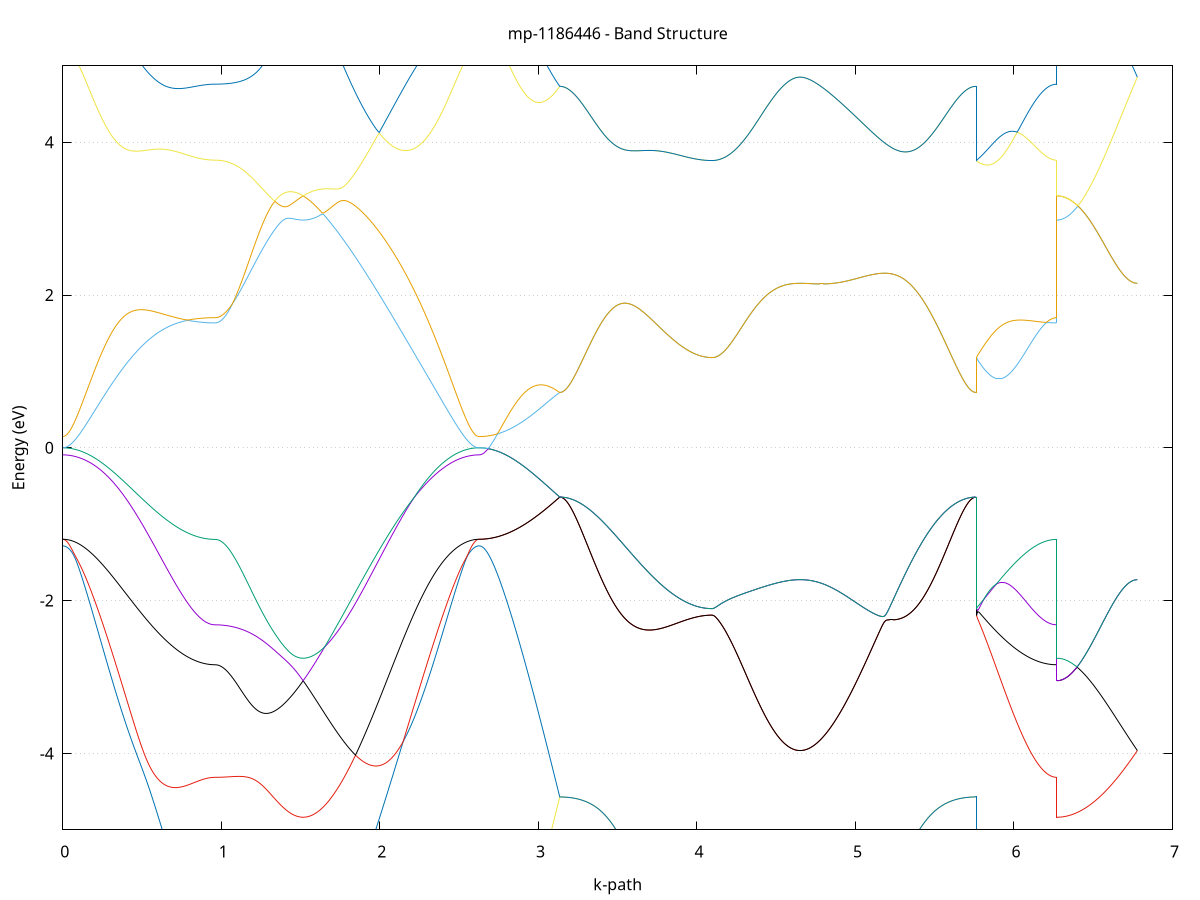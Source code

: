 set title 'mp-1186446 - Band Structure'
set xlabel 'k-path'
set ylabel 'Energy (eV)'
set grid y
set yrange [-5:5]
set terminal png size 800,600
set output 'mp-1186446_bands_gnuplot.png'
plot '-' using 1:2 with lines notitle, '-' using 1:2 with lines notitle, '-' using 1:2 with lines notitle, '-' using 1:2 with lines notitle, '-' using 1:2 with lines notitle, '-' using 1:2 with lines notitle, '-' using 1:2 with lines notitle, '-' using 1:2 with lines notitle, '-' using 1:2 with lines notitle, '-' using 1:2 with lines notitle, '-' using 1:2 with lines notitle, '-' using 1:2 with lines notitle, '-' using 1:2 with lines notitle, '-' using 1:2 with lines notitle, '-' using 1:2 with lines notitle, '-' using 1:2 with lines notitle, '-' using 1:2 with lines notitle, '-' using 1:2 with lines notitle, '-' using 1:2 with lines notitle, '-' using 1:2 with lines notitle, '-' using 1:2 with lines notitle, '-' using 1:2 with lines notitle, '-' using 1:2 with lines notitle, '-' using 1:2 with lines notitle, '-' using 1:2 with lines notitle, '-' using 1:2 with lines notitle, '-' using 1:2 with lines notitle, '-' using 1:2 with lines notitle, '-' using 1:2 with lines notitle, '-' using 1:2 with lines notitle, '-' using 1:2 with lines notitle, '-' using 1:2 with lines notitle, '-' using 1:2 with lines notitle, '-' using 1:2 with lines notitle, '-' using 1:2 with lines notitle, '-' using 1:2 with lines notitle, '-' using 1:2 with lines notitle, '-' using 1:2 with lines notitle, '-' using 1:2 with lines notitle, '-' using 1:2 with lines notitle, '-' using 1:2 with lines notitle, '-' using 1:2 with lines notitle, '-' using 1:2 with lines notitle, '-' using 1:2 with lines notitle, '-' using 1:2 with lines notitle, '-' using 1:2 with lines notitle, '-' using 1:2 with lines notitle, '-' using 1:2 with lines notitle, '-' using 1:2 with lines notitle, '-' using 1:2 with lines notitle, '-' using 1:2 with lines notitle, '-' using 1:2 with lines notitle, '-' using 1:2 with lines notitle, '-' using 1:2 with lines notitle, '-' using 1:2 with lines notitle, '-' using 1:2 with lines notitle, '-' using 1:2 with lines notitle, '-' using 1:2 with lines notitle, '-' using 1:2 with lines notitle, '-' using 1:2 with lines notitle, '-' using 1:2 with lines notitle, '-' using 1:2 with lines notitle, '-' using 1:2 with lines notitle, '-' using 1:2 with lines notitle
0.000000 -17.016044
0.009910 -17.016044
0.019820 -17.016044
0.029729 -17.016144
0.039639 -17.016144
0.049549 -17.016244
0.059459 -17.016244
0.069368 -17.016344
0.079278 -17.016444
0.089188 -17.016644
0.099098 -17.016744
0.109007 -17.016844
0.118917 -17.017044
0.128827 -17.017244
0.138737 -17.017544
0.148646 -17.017744
0.158556 -17.018044
0.168466 -17.018344
0.178376 -17.018744
0.188285 -17.019044
0.198195 -17.019544
0.208105 -17.019944
0.218015 -17.020444
0.227924 -17.020944
0.237834 -17.021544
0.247744 -17.022144
0.257654 -17.022744
0.267563 -17.023444
0.277473 -17.024144
0.287383 -17.024944
0.297293 -17.025744
0.307202 -17.026644
0.317112 -17.027544
0.327022 -17.028544
0.336932 -17.029544
0.346841 -17.030544
0.356751 -17.031644
0.366661 -17.032744
0.376571 -17.033944
0.386480 -17.035144
0.396390 -17.036444
0.406300 -17.037644
0.416210 -17.039044
0.426119 -17.040344
0.436029 -17.041744
0.445939 -17.043144
0.455849 -17.044544
0.465758 -17.046044
0.475668 -17.047544
0.485578 -17.049044
0.495488 -17.050544
0.505397 -17.052044
0.515307 -17.053644
0.525217 -17.055144
0.535127 -17.056744
0.545036 -17.058344
0.554946 -17.059844
0.564856 -17.061444
0.574766 -17.063044
0.584675 -17.064544
0.594585 -17.066144
0.604495 -17.067644
0.614405 -17.069244
0.624314 -17.070744
0.634224 -17.072244
0.644134 -17.073744
0.654044 -17.075144
0.663953 -17.076644
0.673863 -17.078044
0.683773 -17.079344
0.693683 -17.080744
0.703592 -17.082044
0.713502 -17.083344
0.723412 -17.084544
0.733322 -17.085744
0.743231 -17.086944
0.753141 -17.088144
0.763051 -17.089144
0.772961 -17.090244
0.782870 -17.091244
0.792780 -17.092144
0.802690 -17.093144
0.812600 -17.093944
0.822510 -17.094744
0.832419 -17.095544
0.842329 -17.096244
0.852239 -17.096844
0.862149 -17.097444
0.872058 -17.098044
0.881968 -17.098444
0.891878 -17.098944
0.901788 -17.099344
0.911697 -17.099644
0.921607 -17.099844
0.931517 -17.100044
0.941427 -17.100244
0.951336 -17.100344
0.961246 -17.100344
0.961246 -17.100344
0.971156 -17.100244
0.981067 -17.100144
0.990977 -17.099844
1.000887 -17.099544
1.010797 -17.099144
1.020708 -17.098544
1.030618 -17.097944
1.040528 -17.097144
1.050439 -17.096344
1.060349 -17.095444
1.070259 -17.094444
1.080169 -17.093344
1.090080 -17.092244
1.099990 -17.090944
1.109900 -17.089644
1.119811 -17.088244
1.129721 -17.086744
1.139631 -17.085244
1.149541 -17.083644
1.159452 -17.081944
1.169362 -17.080244
1.179272 -17.078444
1.189182 -17.076644
1.199093 -17.074744
1.209003 -17.072844
1.218913 -17.070944
1.228824 -17.068944
1.238734 -17.066944
1.248644 -17.064944
1.258554 -17.062944
1.268465 -17.060844
1.278375 -17.058844
1.288285 -17.056844
1.298196 -17.054744
1.308106 -17.052744
1.318016 -17.050744
1.327926 -17.048744
1.337837 -17.046744
1.347747 -17.044844
1.357657 -17.042944
1.367567 -17.041044
1.377478 -17.039144
1.387388 -17.037344
1.397298 -17.035644
1.407209 -17.033944
1.417119 -17.032244
1.427029 -17.030644
1.436939 -17.029044
1.446850 -17.027544
1.456760 -17.026144
1.466670 -17.024744
1.476581 -17.023344
1.486491 -17.022044
1.496401 -17.020844
1.506311 -17.019644
1.516222 -17.018544
1.516222 -17.018544
1.526221 -17.019644
1.536221 -17.020844
1.546220 -17.021944
1.556220 -17.023144
1.566219 -17.024244
1.576219 -17.025444
1.586219 -17.026644
1.596218 -17.027744
1.606218 -17.028944
1.616217 -17.030044
1.626217 -17.031144
1.636216 -17.032344
1.646216 -17.033444
1.656216 -17.034444
1.666215 -17.035544
1.676215 -17.036544
1.686214 -17.037544
1.696214 -17.038544
1.706213 -17.039444
1.716213 -17.040344
1.726212 -17.041144
1.736212 -17.041944
1.746212 -17.042744
1.756211 -17.043544
1.766211 -17.044244
1.776210 -17.044844
1.786210 -17.045444
1.796209 -17.046044
1.806209 -17.046544
1.816209 -17.047044
1.826208 -17.047444
1.836208 -17.047844
1.846207 -17.048144
1.856207 -17.048444
1.866206 -17.048644
1.876206 -17.048844
1.886205 -17.048944
1.896205 -17.049044
1.906205 -17.049144
1.916204 -17.049144
1.926204 -17.049044
1.936203 -17.048944
1.946203 -17.048844
1.956202 -17.048644
1.966202 -17.048444
1.976201 -17.048144
1.986201 -17.047844
1.996201 -17.047544
2.006200 -17.047144
2.016200 -17.046744
2.026199 -17.046244
2.036199 -17.045744
2.046198 -17.045244
2.056198 -17.044644
2.066198 -17.044044
2.076197 -17.043444
2.086197 -17.042844
2.096196 -17.042144
2.106196 -17.041444
2.116195 -17.040744
2.126195 -17.040044
2.136194 -17.039344
2.146194 -17.038544
2.156194 -17.037744
2.166193 -17.036944
2.176193 -17.036244
2.186192 -17.035444
2.196192 -17.034644
2.206191 -17.033844
2.216191 -17.033044
2.226191 -17.032244
2.236190 -17.031444
2.246190 -17.030644
2.256189 -17.029844
2.266189 -17.029044
2.276188 -17.028344
2.286188 -17.027544
2.296187 -17.026844
2.306187 -17.026144
2.316187 -17.025444
2.326186 -17.024744
2.336186 -17.024144
2.346185 -17.023444
2.356185 -17.022844
2.366184 -17.022344
2.376184 -17.021744
2.386184 -17.021244
2.396183 -17.020744
2.406183 -17.020244
2.416182 -17.019844
2.426182 -17.019444
2.436181 -17.019044
2.446181 -17.018644
2.456180 -17.018344
2.466180 -17.018044
2.476180 -17.017744
2.486179 -17.017544
2.496179 -17.017244
2.506178 -17.017044
2.516178 -17.016944
2.526177 -17.016744
2.536177 -17.016644
2.546177 -17.016444
2.556176 -17.016344
2.566176 -17.016244
2.576175 -17.016244
2.586175 -17.016144
2.596174 -17.016144
2.606174 -17.016044
2.616174 -17.016044
2.626173 -17.016044
2.626173 -17.016044
2.636146 -17.016044
2.646120 -17.015844
2.656093 -17.015744
2.666067 -17.015444
2.676040 -17.015144
2.686013 -17.014844
2.695987 -17.014344
2.705960 -17.013844
2.715934 -17.013244
2.725907 -17.012644
2.735880 -17.011944
2.745854 -17.011144
2.755827 -17.010344
2.765801 -17.009444
2.775774 -17.008444
2.785747 -17.007444
2.795721 -17.006344
2.805694 -17.005244
2.815668 -17.004044
2.825641 -17.002744
2.835614 -17.001444
2.845588 -17.000144
2.855561 -16.998744
2.865535 -16.997244
2.875508 -16.995744
2.885481 -16.994144
2.895455 -16.992544
2.905428 -16.990944
2.915402 -16.989244
2.925375 -16.987544
2.935348 -16.985744
2.945322 -16.983944
2.955295 -16.982144
2.965268 -16.980244
2.975242 -16.978344
2.985215 -16.976344
2.995189 -16.974444
3.005162 -16.972444
3.015135 -16.970444
3.025109 -16.968444
3.035082 -16.966344
3.045056 -16.964344
3.055029 -16.962244
3.065002 -16.960144
3.074976 -16.958044
3.084949 -16.955944
3.094923 -16.953844
3.104896 -16.951744
3.114869 -16.949644
3.124843 -16.947544
3.134816 -16.945444
3.134816 -16.945444
3.144726 -16.945444
3.154636 -16.945444
3.164545 -16.945644
3.174455 -16.945744
3.184365 -16.945944
3.194275 -16.946244
3.204184 -16.946544
3.214094 -16.946844
3.224004 -16.947244
3.233914 -16.947644
3.243823 -16.948144
3.253733 -16.948644
3.263643 -16.949244
3.273553 -16.949844
3.283463 -16.950544
3.293372 -16.951244
3.303282 -16.952044
3.313192 -16.952844
3.323102 -16.953644
3.333011 -16.954644
3.342921 -16.955544
3.352831 -16.956544
3.362741 -16.957644
3.372650 -16.958744
3.382560 -16.959944
3.392470 -16.961144
3.402380 -16.962344
3.412289 -16.963644
3.422199 -16.964944
3.432109 -16.966344
3.442019 -16.967744
3.451928 -16.969144
3.461838 -16.970644
3.471748 -16.972244
3.481658 -16.973744
3.491567 -16.975344
3.501477 -16.976944
3.511387 -16.978544
3.521297 -16.980244
3.531206 -16.981944
3.541116 -16.983644
3.551026 -16.985444
3.560936 -16.987144
3.570845 -16.988944
3.580755 -16.990744
3.590665 -16.992444
3.600575 -16.994244
3.610484 -16.996144
3.620394 -16.997944
3.630304 -16.999744
3.640214 -17.001544
3.650123 -17.003344
3.660033 -17.005144
3.669943 -17.006944
3.679853 -17.008744
3.689762 -17.010544
3.699672 -17.012344
3.709582 -17.014144
3.719492 -17.015844
3.729401 -17.017644
3.739311 -17.019344
3.749221 -17.021044
3.759131 -17.022644
3.769040 -17.024344
3.778950 -17.025944
3.788860 -17.027544
3.798770 -17.029044
3.808679 -17.030544
3.818589 -17.032044
3.828499 -17.033544
3.838409 -17.034944
3.848318 -17.036244
3.858228 -17.037644
3.868138 -17.038944
3.878048 -17.040144
3.887957 -17.041344
3.897867 -17.042544
3.907777 -17.043644
3.917687 -17.044644
3.927596 -17.045644
3.937506 -17.046644
3.947416 -17.047544
3.957326 -17.048344
3.967235 -17.049144
3.977145 -17.049844
3.987055 -17.050544
3.996965 -17.051244
4.006874 -17.051744
4.016784 -17.052244
4.026694 -17.052744
4.036604 -17.053144
4.046513 -17.053444
4.056423 -17.053744
4.066333 -17.053944
4.076243 -17.054044
4.086153 -17.054144
4.096062 -17.054244
4.096062 -17.054244
4.105973 -17.054144
4.115883 -17.054044
4.125793 -17.053944
4.135703 -17.053644
4.145614 -17.053344
4.155524 -17.053044
4.165434 -17.052644
4.175344 -17.052144
4.185255 -17.051544
4.195165 -17.050944
4.205075 -17.050344
4.214986 -17.049644
4.224896 -17.048844
4.234806 -17.048044
4.244716 -17.047244
4.254627 -17.046344
4.264537 -17.045444
4.274447 -17.044444
4.284358 -17.043544
4.294268 -17.042544
4.304178 -17.041444
4.314088 -17.040444
4.323999 -17.039344
4.333909 -17.038344
4.343819 -17.037244
4.353729 -17.036244
4.363640 -17.035144
4.373550 -17.034144
4.383460 -17.033044
4.393371 -17.032044
4.403281 -17.031044
4.413191 -17.030044
4.423101 -17.029044
4.433012 -17.028144
4.442922 -17.027244
4.452832 -17.026344
4.462743 -17.025544
4.472653 -17.024744
4.482563 -17.024044
4.492473 -17.023344
4.502384 -17.022644
4.512294 -17.022044
4.522204 -17.021544
4.532114 -17.020944
4.542025 -17.020544
4.551935 -17.020044
4.561845 -17.019744
4.571756 -17.019344
4.581666 -17.019144
4.591576 -17.018844
4.601486 -17.018644
4.611397 -17.018444
4.621307 -17.018344
4.631217 -17.018244
4.641128 -17.018244
4.651038 -17.018244
4.651038 -17.018244
4.661037 -17.018244
4.671037 -17.018244
4.681037 -17.018344
4.691036 -17.018444
4.701036 -17.018544
4.711035 -17.018644
4.721035 -17.018844
4.731034 -17.018944
4.741034 -17.019144
4.751033 -17.019344
4.761033 -17.019444
4.771033 -17.019644
4.781032 -17.019844
4.791032 -17.019944
4.801031 -17.020144
4.811031 -17.020244
4.821030 -17.020444
4.831030 -17.020544
4.841029 -17.020644
4.851029 -17.020644
4.861029 -17.020744
4.871028 -17.020744
4.881028 -17.020744
4.891027 -17.020744
4.901027 -17.020644
4.911026 -17.020544
4.921026 -17.020444
4.931026 -17.020244
4.941025 -17.020044
4.951025 -17.019844
4.961024 -17.019544
4.971024 -17.019244
4.981023 -17.018944
4.991023 -17.018544
5.001023 -17.018044
5.011022 -17.017544
5.021022 -17.017044
5.031021 -17.016544
5.041021 -17.015944
5.051020 -17.015244
5.061020 -17.014544
5.071019 -17.013844
5.081019 -17.013044
5.091019 -17.012244
5.101018 -17.011444
5.111018 -17.010544
5.121017 -17.009644
5.131017 -17.008644
5.141016 -17.007644
5.151016 -17.006544
5.161016 -17.005544
5.171015 -17.004444
5.181015 -17.003244
5.191014 -17.002144
5.201014 -17.000944
5.211013 -16.999744
5.221013 -16.998444
5.231012 -16.997144
5.241012 -16.995844
5.251012 -16.994544
5.261011 -16.993244
5.271011 -16.991844
5.281010 -16.990544
5.291010 -16.989144
5.301009 -16.987744
5.311009 -16.986344
5.321009 -16.984944
5.331008 -16.983544
5.341008 -16.982144
5.351007 -16.980744
5.361007 -16.979244
5.371006 -16.977844
5.381006 -16.976444
5.391005 -16.975044
5.401005 -16.973644
5.411005 -16.972344
5.421004 -16.970944
5.431004 -16.969644
5.441003 -16.968244
5.451003 -16.966944
5.461002 -16.965744
5.471002 -16.964444
5.481002 -16.963244
5.491001 -16.962044
5.501001 -16.960844
5.511000 -16.959744
5.521000 -16.958644
5.530999 -16.957544
5.540999 -16.956544
5.550998 -16.955544
5.560998 -16.954644
5.570998 -16.953744
5.580997 -16.952844
5.590997 -16.952044
5.600996 -16.951344
5.610996 -16.950544
5.620995 -16.949944
5.630995 -16.949244
5.640994 -16.948744
5.650994 -16.948144
5.660994 -16.947644
5.670993 -16.947244
5.680993 -16.946844
5.690992 -16.946544
5.700992 -16.946244
5.710991 -16.945944
5.720991 -16.945744
5.730991 -16.945644
5.740990 -16.945544
5.750990 -16.945444
5.760989 -16.945444
5.760989 -17.054244
5.770963 -17.055444
5.780936 -17.056744
5.790909 -17.058044
5.800883 -17.059344
5.810856 -17.060744
5.820830 -17.062044
5.830803 -17.063344
5.840776 -17.064644
5.850750 -17.065944
5.860723 -17.067244
5.870697 -17.068544
5.880670 -17.069844
5.890643 -17.071144
5.900617 -17.072344
5.910590 -17.073644
5.920564 -17.074844
5.930537 -17.076144
5.940510 -17.077344
5.950484 -17.078544
5.960457 -17.079744
5.970431 -17.080944
5.980404 -17.082044
5.990377 -17.083144
6.000351 -17.084244
6.010324 -17.085344
6.020298 -17.086444
6.030271 -17.087444
6.040244 -17.088444
6.050218 -17.089344
6.060191 -17.090244
6.070164 -17.091144
6.080138 -17.092044
6.090111 -17.092844
6.100085 -17.093644
6.110058 -17.094344
6.120031 -17.095044
6.130005 -17.095744
6.139978 -17.096344
6.149952 -17.096944
6.159925 -17.097444
6.169898 -17.097944
6.179872 -17.098444
6.189845 -17.098844
6.199819 -17.099144
6.209792 -17.099444
6.219765 -17.099744
6.229739 -17.099944
6.239712 -17.100144
6.249686 -17.100244
6.259659 -17.100344
6.269632 -17.100344
6.269632 -17.018544
6.279606 -17.018544
6.289579 -17.018544
6.299553 -17.018544
6.309526 -17.018544
6.319499 -17.018544
6.329473 -17.018544
6.339446 -17.018544
6.349420 -17.018544
6.359393 -17.018544
6.369366 -17.018544
6.379340 -17.018544
6.389313 -17.018544
6.399287 -17.018444
6.409260 -17.018444
6.419233 -17.018444
6.429207 -17.018444
6.439180 -17.018444
6.449154 -17.018444
6.459127 -17.018444
6.469100 -17.018444
6.479074 -17.018444
6.489047 -17.018444
6.499020 -17.018444
6.508994 -17.018444
6.518967 -17.018344
6.528941 -17.018344
6.538914 -17.018344
6.548887 -17.018344
6.558861 -17.018344
6.568834 -17.018344
6.578808 -17.018344
6.588781 -17.018344
6.598754 -17.018344
6.608728 -17.018344
6.618701 -17.018344
6.628675 -17.018344
6.638648 -17.018344
6.648621 -17.018244
6.658595 -17.018244
6.668568 -17.018244
6.678542 -17.018244
6.688515 -17.018244
6.698488 -17.018244
6.708462 -17.018244
6.718435 -17.018244
6.728409 -17.018244
6.738382 -17.018244
6.748355 -17.018244
6.758329 -17.018244
6.768302 -17.018244
6.778276 -17.018244
e
0.000000 -16.879944
0.009910 -16.879944
0.019820 -16.879944
0.029729 -16.879844
0.039639 -16.879744
0.049549 -16.879544
0.059459 -16.879444
0.069368 -16.879244
0.079278 -16.879144
0.089188 -16.878944
0.099098 -16.878844
0.109007 -16.878844
0.118917 -16.878844
0.128827 -16.879044
0.138737 -16.879344
0.148646 -16.879744
0.158556 -16.880444
0.168466 -16.881144
0.178376 -16.882044
0.188285 -16.883144
0.198195 -16.884344
0.208105 -16.885544
0.218015 -16.886944
0.227924 -16.888444
0.237834 -16.889944
0.247744 -16.891544
0.257654 -16.893244
0.267563 -16.894944
0.277473 -16.896744
0.287383 -16.898644
0.297293 -16.900444
0.307202 -16.902444
0.317112 -16.904444
0.327022 -16.906444
0.336932 -16.908444
0.346841 -16.910544
0.356751 -16.912644
0.366661 -16.914844
0.376571 -16.916944
0.386480 -16.919144
0.396390 -16.921344
0.406300 -16.923644
0.416210 -16.925844
0.426119 -16.928144
0.436029 -16.930444
0.445939 -16.932744
0.455849 -16.934944
0.465758 -16.937244
0.475668 -16.939544
0.485578 -16.941844
0.495488 -16.944144
0.505397 -16.946444
0.515307 -16.948744
0.525217 -16.951044
0.535127 -16.953344
0.545036 -16.955544
0.554946 -16.957744
0.564856 -16.959944
0.574766 -16.962144
0.584675 -16.964344
0.594585 -16.966444
0.604495 -16.968544
0.614405 -16.970644
0.624314 -16.972744
0.634224 -16.974744
0.644134 -16.976744
0.654044 -16.978644
0.663953 -16.980544
0.673863 -16.982444
0.683773 -16.984244
0.693683 -16.986044
0.703592 -16.987744
0.713502 -16.989344
0.723412 -16.991044
0.733322 -16.992544
0.743231 -16.994144
0.753141 -16.995544
0.763051 -16.996944
0.772961 -16.998344
0.782870 -16.999544
0.792780 -17.000844
0.802690 -17.001944
0.812600 -17.003044
0.822510 -17.004044
0.832419 -17.005044
0.842329 -17.005944
0.852239 -17.006744
0.862149 -17.007544
0.872058 -17.008244
0.881968 -17.008844
0.891878 -17.009344
0.901788 -17.009844
0.911697 -17.010244
0.921607 -17.010544
0.931517 -17.010844
0.941427 -17.011044
0.951336 -17.011144
0.961246 -17.011144
0.961246 -17.011144
0.971156 -17.011144
0.981067 -17.011044
0.990977 -17.011044
1.000887 -17.010844
1.010797 -17.010744
1.020708 -17.010544
1.030618 -17.010344
1.040528 -17.010144
1.050439 -17.009844
1.060349 -17.009544
1.070259 -17.009244
1.080169 -17.008944
1.090080 -17.008544
1.099990 -17.008244
1.109900 -17.007844
1.119811 -17.007544
1.129721 -17.007144
1.139631 -17.006744
1.149541 -17.006344
1.159452 -17.006044
1.169362 -17.005644
1.179272 -17.005344
1.189182 -17.005044
1.199093 -17.004744
1.209003 -17.004444
1.218913 -17.004144
1.228824 -17.003944
1.238734 -17.003844
1.248644 -17.003644
1.258554 -17.003544
1.268465 -17.003544
1.278375 -17.003544
1.288285 -17.003544
1.298196 -17.003644
1.308106 -17.003744
1.318016 -17.003944
1.327926 -17.004244
1.337837 -17.004544
1.347747 -17.004944
1.357657 -17.005344
1.367567 -17.005844
1.377478 -17.006344
1.387388 -17.006944
1.397298 -17.007544
1.407209 -17.008244
1.417119 -17.008944
1.427029 -17.009744
1.436939 -17.010544
1.446850 -17.011444
1.456760 -17.012344
1.466670 -17.013344
1.476581 -17.014344
1.486491 -17.015344
1.496401 -17.016344
1.506311 -17.017444
1.516222 -17.018544
1.516222 -17.018544
1.526221 -17.017444
1.536221 -17.016444
1.546220 -17.015444
1.556220 -17.014444
1.566219 -17.013544
1.576219 -17.012644
1.586219 -17.011844
1.596218 -17.011044
1.606218 -17.010244
1.616217 -17.009544
1.626217 -17.008844
1.636216 -17.008144
1.646216 -17.007444
1.656216 -17.006744
1.666215 -17.006144
1.676215 -17.005444
1.686214 -17.004744
1.696214 -17.004144
1.706213 -17.003444
1.716213 -17.002744
1.726212 -17.002044
1.736212 -17.001344
1.746212 -17.000644
1.756211 -16.999844
1.766211 -16.999144
1.776210 -16.998344
1.786210 -16.997544
1.796209 -16.996644
1.806209 -16.995744
1.816209 -16.994844
1.826208 -16.993944
1.836208 -16.992944
1.846207 -16.991844
1.856207 -16.990844
1.866206 -16.989644
1.876206 -16.988544
1.886205 -16.987344
1.896205 -16.986044
1.906205 -16.984844
1.916204 -16.983444
1.926204 -16.982144
1.936203 -16.980644
1.946203 -16.979244
1.956202 -16.977744
1.966202 -16.976144
1.976201 -16.974544
1.986201 -16.972944
1.996201 -16.971244
2.006200 -16.969444
2.016200 -16.967744
2.026199 -16.965944
2.036199 -16.964044
2.046198 -16.962144
2.056198 -16.960244
2.066198 -16.958244
2.076197 -16.956244
2.086197 -16.954244
2.096196 -16.952244
2.106196 -16.950144
2.116195 -16.948044
2.126195 -16.945844
2.136194 -16.943744
2.146194 -16.941544
2.156194 -16.939344
2.166193 -16.937144
2.176193 -16.934944
2.186192 -16.932744
2.196192 -16.930544
2.206191 -16.928244
2.216191 -16.926044
2.226191 -16.923844
2.236190 -16.921544
2.246190 -16.919344
2.256189 -16.917144
2.266189 -16.914944
2.276188 -16.912844
2.286188 -16.910644
2.296187 -16.908544
2.306187 -16.906444
2.316187 -16.904344
2.326186 -16.902344
2.336186 -16.900344
2.346185 -16.898344
2.356185 -16.896444
2.366184 -16.894644
2.376184 -16.892844
2.386184 -16.891144
2.396183 -16.889444
2.406183 -16.887844
2.416182 -16.886344
2.426182 -16.884944
2.436181 -16.883744
2.446181 -16.882544
2.456180 -16.881544
2.466180 -16.880644
2.476180 -16.880044
2.486179 -16.879444
2.496179 -16.879144
2.506178 -16.878944
2.516178 -16.878844
2.526177 -16.878844
2.536177 -16.878944
2.546177 -16.879144
2.556176 -16.879244
2.566176 -16.879444
2.576175 -16.879544
2.586175 -16.879744
2.596174 -16.879844
2.606174 -16.879944
2.616174 -16.879944
2.626173 -16.879944
2.626173 -16.879944
2.636146 -16.880044
2.646120 -16.880144
2.656093 -16.880244
2.666067 -16.880444
2.676040 -16.880744
2.686013 -16.881044
2.695987 -16.881444
2.705960 -16.881844
2.715934 -16.882344
2.725907 -16.882944
2.735880 -16.883544
2.745854 -16.884144
2.755827 -16.884944
2.765801 -16.885644
2.775774 -16.886544
2.785747 -16.887444
2.795721 -16.888344
2.805694 -16.889344
2.815668 -16.890444
2.825641 -16.891544
2.835614 -16.892644
2.845588 -16.893844
2.855561 -16.895144
2.865535 -16.896444
2.875508 -16.897744
2.885481 -16.899144
2.895455 -16.900644
2.905428 -16.902044
2.915402 -16.903644
2.925375 -16.905144
2.935348 -16.906844
2.945322 -16.908444
2.955295 -16.910144
2.965268 -16.911844
2.975242 -16.913644
2.985215 -16.915444
2.995189 -16.917244
3.005162 -16.919144
3.015135 -16.921044
3.025109 -16.922944
3.035082 -16.924844
3.045056 -16.926844
3.055029 -16.928844
3.065002 -16.930844
3.074976 -16.932844
3.084949 -16.934944
3.094923 -16.937044
3.104896 -16.939144
3.114869 -16.941144
3.124843 -16.943244
3.134816 -16.945344
3.134816 -16.945344
3.144726 -16.945444
3.154636 -16.945444
3.164545 -16.945544
3.174455 -16.945744
3.184365 -16.945944
3.194275 -16.946144
3.204184 -16.946444
3.214094 -16.946844
3.224004 -16.947144
3.233914 -16.947644
3.243823 -16.948144
3.253733 -16.948644
3.263643 -16.949244
3.273553 -16.949844
3.283463 -16.950444
3.293372 -16.951244
3.303282 -16.951944
3.313192 -16.952744
3.323102 -16.953644
3.333011 -16.954544
3.342921 -16.955544
3.352831 -16.956544
3.362741 -16.957644
3.372650 -16.958744
3.382560 -16.959844
3.392470 -16.961044
3.402380 -16.962344
3.412289 -16.963644
3.422199 -16.964944
3.432109 -16.966344
3.442019 -16.967744
3.451928 -16.969144
3.461838 -16.970644
3.471748 -16.972144
3.481658 -16.973744
3.491567 -16.975344
3.501477 -16.976944
3.511387 -16.978544
3.521297 -16.980244
3.531206 -16.981944
3.541116 -16.983644
3.551026 -16.985344
3.560936 -16.987144
3.570845 -16.988944
3.580755 -16.990644
3.590665 -16.992444
3.600575 -16.994244
3.610484 -16.996044
3.620394 -16.997944
3.630304 -16.999744
3.640214 -17.001544
3.650123 -17.003344
3.660033 -17.005144
3.669943 -17.006944
3.679853 -17.008744
3.689762 -17.010544
3.699672 -17.012344
3.709582 -17.014144
3.719492 -17.015844
3.729401 -17.017544
3.739311 -17.019344
3.749221 -17.020944
3.759131 -17.022644
3.769040 -17.024244
3.778950 -17.025944
3.788860 -17.027444
3.798770 -17.029044
3.808679 -17.030544
3.818589 -17.032044
3.828499 -17.033444
3.838409 -17.034944
3.848318 -17.036244
3.858228 -17.037644
3.868138 -17.038844
3.878048 -17.040144
3.887957 -17.041344
3.897867 -17.042444
3.907777 -17.043544
3.917687 -17.044644
3.927596 -17.045644
3.937506 -17.046644
3.947416 -17.047544
3.957326 -17.048344
3.967235 -17.049144
3.977145 -17.049844
3.987055 -17.050544
3.996965 -17.051144
4.006874 -17.051744
4.016784 -17.052244
4.026694 -17.052744
4.036604 -17.053144
4.046513 -17.053444
4.056423 -17.053744
4.066333 -17.053944
4.076243 -17.054044
4.086153 -17.054144
4.096062 -17.054244
4.096062 -17.054244
4.105973 -17.054144
4.115883 -17.054044
4.125793 -17.053844
4.135703 -17.053644
4.145614 -17.053344
4.155524 -17.053044
4.165434 -17.052544
4.175344 -17.052144
4.185255 -17.051544
4.195165 -17.050944
4.205075 -17.050344
4.214986 -17.049644
4.224896 -17.048844
4.234806 -17.048044
4.244716 -17.047244
4.254627 -17.046344
4.264537 -17.045444
4.274447 -17.044444
4.284358 -17.043444
4.294268 -17.042444
4.304178 -17.041444
4.314088 -17.040444
4.323999 -17.039344
4.333909 -17.038344
4.343819 -17.037244
4.353729 -17.036244
4.363640 -17.035144
4.373550 -17.034044
4.383460 -17.033044
4.393371 -17.032044
4.403281 -17.031044
4.413191 -17.030044
4.423101 -17.029044
4.433012 -17.028144
4.442922 -17.027244
4.452832 -17.026344
4.462743 -17.025544
4.472653 -17.024744
4.482563 -17.024044
4.492473 -17.023344
4.502384 -17.022644
4.512294 -17.022044
4.522204 -17.021444
4.532114 -17.020944
4.542025 -17.020544
4.551935 -17.020044
4.561845 -17.019744
4.571756 -17.019344
4.581666 -17.019044
4.591576 -17.018844
4.601486 -17.018644
4.611397 -17.018444
4.621307 -17.018344
4.631217 -17.018244
4.641128 -17.018244
4.651038 -17.018244
4.651038 -17.018244
4.661037 -17.018244
4.671037 -17.018244
4.681037 -17.018344
4.691036 -17.018444
4.701036 -17.018544
4.711035 -17.018644
4.721035 -17.018844
4.731034 -17.018944
4.741034 -17.019144
4.751033 -17.019344
4.761033 -17.019444
4.771033 -17.019644
4.781032 -17.019844
4.791032 -17.019944
4.801031 -17.020144
4.811031 -17.020244
4.821030 -17.020444
4.831030 -17.020544
4.841029 -17.020644
4.851029 -17.020644
4.861029 -17.020744
4.871028 -17.020744
4.881028 -17.020744
4.891027 -17.020744
4.901027 -17.020644
4.911026 -17.020544
4.921026 -17.020444
4.931026 -17.020244
4.941025 -17.020044
4.951025 -17.019844
4.961024 -17.019544
4.971024 -17.019244
4.981023 -17.018844
4.991023 -17.018444
5.001023 -17.018044
5.011022 -17.017544
5.021022 -17.017044
5.031021 -17.016544
5.041021 -17.015844
5.051020 -17.015244
5.061020 -17.014544
5.071019 -17.013844
5.081019 -17.013044
5.091019 -17.012244
5.101018 -17.011444
5.111018 -17.010544
5.121017 -17.009544
5.131017 -17.008644
5.141016 -17.007644
5.151016 -17.006544
5.161016 -17.005544
5.171015 -17.004444
5.181015 -17.003244
5.191014 -17.002144
5.201014 -17.000944
5.211013 -16.999644
5.221013 -16.998444
5.231012 -16.997144
5.241012 -16.995844
5.251012 -16.994544
5.261011 -16.993244
5.271011 -16.991844
5.281010 -16.990544
5.291010 -16.989144
5.301009 -16.987744
5.311009 -16.986344
5.321009 -16.984944
5.331008 -16.983544
5.341008 -16.982144
5.351007 -16.980644
5.361007 -16.979244
5.371006 -16.977844
5.381006 -16.976444
5.391005 -16.975044
5.401005 -16.973644
5.411005 -16.972344
5.421004 -16.970944
5.431004 -16.969644
5.441003 -16.968244
5.451003 -16.966944
5.461002 -16.965744
5.471002 -16.964444
5.481002 -16.963244
5.491001 -16.962044
5.501001 -16.960844
5.511000 -16.959744
5.521000 -16.958644
5.530999 -16.957544
5.540999 -16.956544
5.550998 -16.955544
5.560998 -16.954644
5.570998 -16.953744
5.580997 -16.952844
5.590997 -16.952044
5.600996 -16.951244
5.610996 -16.950544
5.620995 -16.949844
5.630995 -16.949244
5.640994 -16.948644
5.650994 -16.948144
5.660994 -16.947644
5.670993 -16.947244
5.680993 -16.946844
5.690992 -16.946544
5.700992 -16.946244
5.710991 -16.945944
5.720991 -16.945744
5.730991 -16.945544
5.740990 -16.945444
5.750990 -16.945444
5.760989 -16.945344
5.760989 -17.054244
5.770963 -17.052944
5.780936 -17.051644
5.790909 -17.050344
5.800883 -17.049144
5.810856 -17.047844
5.820830 -17.046644
5.830803 -17.045444
5.840776 -17.044244
5.850750 -17.043044
5.860723 -17.041844
5.870697 -17.040644
5.880670 -17.039444
5.890643 -17.038344
5.900617 -17.037144
5.910590 -17.036044
5.920564 -17.034944
5.930537 -17.033844
5.940510 -17.032744
5.950484 -17.031644
5.960457 -17.030644
5.970431 -17.029544
5.980404 -17.028544
5.990377 -17.027544
6.000351 -17.026544
6.010324 -17.025544
6.020298 -17.024644
6.030271 -17.023744
6.040244 -17.022844
6.050218 -17.021944
6.060191 -17.021044
6.070164 -17.020244
6.080138 -17.019444
6.090111 -17.018644
6.100085 -17.017844
6.110058 -17.017144
6.120031 -17.016444
6.130005 -17.015844
6.139978 -17.015244
6.149952 -17.014644
6.159925 -17.014044
6.169898 -17.013544
6.179872 -17.013144
6.189845 -17.012744
6.199819 -17.012344
6.209792 -17.012044
6.219765 -17.011744
6.229739 -17.011544
6.239712 -17.011344
6.249686 -17.011244
6.259659 -17.011144
6.269632 -17.011144
6.269632 -17.018544
6.279606 -17.018544
6.289579 -17.018544
6.299553 -17.018544
6.309526 -17.018544
6.319499 -17.018544
6.329473 -17.018544
6.339446 -17.018544
6.349420 -17.018544
6.359393 -17.018544
6.369366 -17.018544
6.379340 -17.018544
6.389313 -17.018444
6.399287 -17.018444
6.409260 -17.018444
6.419233 -17.018444
6.429207 -17.018444
6.439180 -17.018444
6.449154 -17.018444
6.459127 -17.018444
6.469100 -17.018444
6.479074 -17.018444
6.489047 -17.018444
6.499020 -17.018444
6.508994 -17.018344
6.518967 -17.018344
6.528941 -17.018344
6.538914 -17.018344
6.548887 -17.018344
6.558861 -17.018344
6.568834 -17.018344
6.578808 -17.018344
6.588781 -17.018344
6.598754 -17.018344
6.608728 -17.018344
6.618701 -17.018344
6.628675 -17.018244
6.638648 -17.018244
6.648621 -17.018244
6.658595 -17.018244
6.668568 -17.018244
6.678542 -17.018244
6.688515 -17.018244
6.698488 -17.018244
6.708462 -17.018244
6.718435 -17.018244
6.728409 -17.018244
6.738382 -17.018244
6.748355 -17.018244
6.758329 -17.018244
6.768302 -17.018244
6.778276 -17.018244
e
0.000000 -16.862544
0.009910 -16.862544
0.019820 -16.862644
0.029729 -16.862744
0.039639 -16.863044
0.049549 -16.863244
0.059459 -16.863544
0.069368 -16.863944
0.079278 -16.864344
0.089188 -16.864644
0.099098 -16.865044
0.109007 -16.865344
0.118917 -16.865644
0.128827 -16.865744
0.138737 -16.865844
0.148646 -16.865744
0.158556 -16.865544
0.168466 -16.865244
0.178376 -16.864744
0.188285 -16.864244
0.198195 -16.863544
0.208105 -16.862844
0.218015 -16.862044
0.227924 -16.861144
0.237834 -16.860244
0.247744 -16.859344
0.257654 -16.858344
0.267563 -16.857344
0.277473 -16.856344
0.287383 -16.855244
0.297293 -16.854144
0.307202 -16.853044
0.317112 -16.851944
0.327022 -16.850844
0.336932 -16.849644
0.346841 -16.848544
0.356751 -16.847344
0.366661 -16.846244
0.376571 -16.845044
0.386480 -16.843844
0.396390 -16.842644
0.406300 -16.841444
0.416210 -16.840344
0.426119 -16.839144
0.436029 -16.837944
0.445939 -16.836744
0.455849 -16.835644
0.465758 -16.834444
0.475668 -16.833344
0.485578 -16.832244
0.495488 -16.831144
0.505397 -16.830044
0.515307 -16.828944
0.525217 -16.827944
0.535127 -16.826944
0.545036 -16.825944
0.554946 -16.824944
0.564856 -16.824044
0.574766 -16.823144
0.584675 -16.822344
0.594585 -16.821544
0.604495 -16.820744
0.614405 -16.820044
0.624314 -16.819344
0.634224 -16.818744
0.644134 -16.818144
0.654044 -16.817644
0.663953 -16.817144
0.673863 -16.816644
0.683773 -16.816244
0.693683 -16.815944
0.703592 -16.815544
0.713502 -16.815344
0.723412 -16.815044
0.733322 -16.814844
0.743231 -16.814644
0.753141 -16.814544
0.763051 -16.814444
0.772961 -16.814344
0.782870 -16.814244
0.792780 -16.814244
0.802690 -16.814144
0.812600 -16.814144
0.822510 -16.814144
0.832419 -16.814144
0.842329 -16.814144
0.852239 -16.814144
0.862149 -16.814244
0.872058 -16.814244
0.881968 -16.814244
0.891878 -16.814244
0.901788 -16.814344
0.911697 -16.814344
0.921607 -16.814344
0.931517 -16.814344
0.941427 -16.814444
0.951336 -16.814444
0.961246 -16.814444
0.961246 -16.814444
0.971156 -16.814544
0.981067 -16.814744
0.990977 -16.815144
1.000887 -16.815544
1.010797 -16.816144
1.020708 -16.816644
1.030618 -16.817344
1.040528 -16.818044
1.050439 -16.818844
1.060349 -16.819744
1.070259 -16.820644
1.080169 -16.821644
1.090080 -16.822744
1.099990 -16.823844
1.109900 -16.824944
1.119811 -16.826144
1.129721 -16.827344
1.139631 -16.828644
1.149541 -16.829844
1.159452 -16.831144
1.169362 -16.832444
1.179272 -16.833744
1.189182 -16.835144
1.199093 -16.836444
1.209003 -16.837744
1.218913 -16.839044
1.228824 -16.840344
1.238734 -16.841644
1.248644 -16.842944
1.258554 -16.844144
1.268465 -16.845444
1.278375 -16.846644
1.288285 -16.847744
1.298196 -16.848844
1.308106 -16.849944
1.318016 -16.851044
1.327926 -16.852044
1.337837 -16.852944
1.347747 -16.853844
1.357657 -16.854744
1.367567 -16.855544
1.377478 -16.856344
1.387388 -16.857044
1.397298 -16.857644
1.407209 -16.858244
1.417119 -16.858844
1.427029 -16.859244
1.436939 -16.859744
1.446850 -16.860044
1.456760 -16.860444
1.466670 -16.860744
1.476581 -16.860944
1.486491 -16.861044
1.496401 -16.861244
1.506311 -16.861244
1.516222 -16.861344
1.516222 -16.861344
1.526221 -16.861244
1.536221 -16.861244
1.546220 -16.861044
1.556220 -16.860944
1.566219 -16.860744
1.576219 -16.860544
1.586219 -16.860244
1.596218 -16.859944
1.606218 -16.859544
1.616217 -16.859144
1.626217 -16.858744
1.636216 -16.858244
1.646216 -16.857744
1.656216 -16.857244
1.666215 -16.856644
1.676215 -16.856044
1.686214 -16.855444
1.696214 -16.854844
1.706213 -16.854144
1.716213 -16.853444
1.726212 -16.852744
1.736212 -16.852044
1.746212 -16.851244
1.756211 -16.850444
1.766211 -16.849644
1.776210 -16.848844
1.786210 -16.848044
1.796209 -16.847244
1.806209 -16.846344
1.816209 -16.845444
1.826208 -16.844544
1.836208 -16.843644
1.846207 -16.842844
1.856207 -16.841844
1.866206 -16.840944
1.876206 -16.840044
1.886205 -16.839144
1.896205 -16.838244
1.906205 -16.837344
1.916204 -16.836444
1.926204 -16.835544
1.936203 -16.834744
1.946203 -16.833844
1.956202 -16.833044
1.966202 -16.832244
1.976201 -16.831444
1.986201 -16.830644
1.996201 -16.829944
2.006200 -16.829244
2.016200 -16.828544
2.026199 -16.827944
2.036199 -16.827344
2.046198 -16.826844
2.056198 -16.826344
2.066198 -16.825944
2.076197 -16.825544
2.086197 -16.825244
2.096196 -16.824944
2.106196 -16.824744
2.116195 -16.824644
2.126195 -16.824544
2.136194 -16.824644
2.146194 -16.824644
2.156194 -16.826044
2.166193 -16.827744
2.176193 -16.829444
2.186192 -16.831144
2.196192 -16.832744
2.206191 -16.834344
2.216191 -16.835944
2.226191 -16.837544
2.236190 -16.839144
2.246190 -16.840644
2.256189 -16.842244
2.266189 -16.843744
2.276188 -16.845144
2.286188 -16.846644
2.296187 -16.848044
2.306187 -16.849444
2.316187 -16.850844
2.326186 -16.852144
2.336186 -16.853444
2.346185 -16.854744
2.356185 -16.855944
2.366184 -16.857144
2.376184 -16.858244
2.386184 -16.859344
2.396183 -16.860444
2.406183 -16.861344
2.416182 -16.862344
2.426182 -16.863144
2.436181 -16.863844
2.446181 -16.864544
2.456180 -16.865044
2.466180 -16.865444
2.476180 -16.865744
2.486179 -16.865844
2.496179 -16.865844
2.506178 -16.865644
2.516178 -16.865444
2.526177 -16.865144
2.536177 -16.864744
2.546177 -16.864344
2.556176 -16.863944
2.566176 -16.863644
2.576175 -16.863244
2.586175 -16.863044
2.596174 -16.862844
2.606174 -16.862644
2.616174 -16.862544
2.626173 -16.862544
2.626173 -16.862544
2.636146 -16.862444
2.646120 -16.862444
2.656093 -16.862444
2.666067 -16.862444
2.676040 -16.862444
2.686013 -16.862444
2.695987 -16.862444
2.705960 -16.862444
2.715934 -16.862444
2.725907 -16.862444
2.735880 -16.862444
2.745854 -16.862344
2.755827 -16.862344
2.765801 -16.862344
2.775774 -16.862244
2.785747 -16.862244
2.795721 -16.862144
2.805694 -16.862144
2.815668 -16.862044
2.825641 -16.861944
2.835614 -16.861844
2.845588 -16.861744
2.855561 -16.861644
2.865535 -16.861544
2.875508 -16.861344
2.885481 -16.861144
2.895455 -16.861044
2.905428 -16.860844
2.915402 -16.860644
2.925375 -16.860344
2.935348 -16.860144
2.945322 -16.859844
2.955295 -16.859644
2.965268 -16.859344
2.975242 -16.859044
2.985215 -16.858644
2.995189 -16.858344
3.005162 -16.858044
3.015135 -16.857644
3.025109 -16.857244
3.035082 -16.856844
3.045056 -16.856344
3.055029 -16.855944
3.065002 -16.855444
3.074976 -16.854944
3.084949 -16.854444
3.094923 -16.853944
3.104896 -16.853444
3.114869 -16.852944
3.124843 -16.852344
3.134816 -16.851744
3.134816 -16.851744
3.144726 -16.851744
3.154636 -16.851644
3.164545 -16.851544
3.174455 -16.851344
3.184365 -16.851044
3.194275 -16.850744
3.204184 -16.850444
3.214094 -16.850044
3.224004 -16.849544
3.233914 -16.849044
3.243823 -16.848444
3.253733 -16.847844
3.263643 -16.847144
3.273553 -16.846444
3.283463 -16.845644
3.293372 -16.844844
3.303282 -16.843944
3.313192 -16.843044
3.323102 -16.842044
3.333011 -16.841044
3.342921 -16.840044
3.352831 -16.838944
3.362741 -16.837844
3.372650 -16.836644
3.382560 -16.835444
3.392470 -16.834244
3.402380 -16.833044
3.412289 -16.831744
3.422199 -16.830544
3.432109 -16.829244
3.442019 -16.827944
3.451928 -16.826644
3.461838 -16.825344
3.471748 -16.824044
3.481658 -16.822744
3.491567 -16.821544
3.501477 -16.820244
3.511387 -16.819044
3.521297 -16.817844
3.531206 -16.816744
3.541116 -16.815544
3.551026 -16.814444
3.560936 -16.813444
3.570845 -16.812444
3.580755 -16.811544
3.590665 -16.810644
3.600575 -16.809744
3.610484 -16.809044
3.620394 -16.808344
3.630304 -16.807644
3.640214 -16.807044
3.650123 -16.806544
3.660033 -16.806144
3.669943 -16.805744
3.679853 -16.805444
3.689762 -16.805144
3.699672 -16.804944
3.709582 -16.804844
3.719492 -16.804744
3.729401 -16.804744
3.739311 -16.804744
3.749221 -16.804844
3.759131 -16.804944
3.769040 -16.805044
3.778950 -16.805244
3.788860 -16.805544
3.798770 -16.805744
3.808679 -16.806044
3.818589 -16.806344
3.828499 -16.806644
3.838409 -16.807044
3.848318 -16.807344
3.858228 -16.807744
3.868138 -16.808144
3.878048 -16.808544
3.887957 -16.808944
3.897867 -16.809244
3.907777 -16.809644
3.917687 -16.810044
3.927596 -16.810444
3.937506 -16.810744
3.947416 -16.811144
3.957326 -16.811444
3.967235 -16.811744
3.977145 -16.812044
3.987055 -16.812344
3.996965 -16.812544
4.006874 -16.812844
4.016784 -16.813044
4.026694 -16.813244
4.036604 -16.813344
4.046513 -16.813544
4.056423 -16.813644
4.066333 -16.813744
4.076243 -16.813844
4.086153 -16.813844
4.096062 -16.813844
4.096062 -16.813844
4.105973 -16.813844
4.115883 -16.813744
4.125793 -16.813644
4.135703 -16.813444
4.145614 -16.813144
4.155524 -16.812844
4.165434 -16.812444
4.175344 -16.812044
4.185255 -16.811544
4.195165 -16.811044
4.205075 -16.810444
4.214986 -16.809844
4.224896 -16.809144
4.234806 -16.808344
4.244716 -16.807544
4.254627 -16.806744
4.264537 -16.805844
4.274447 -16.804844
4.284358 -16.803844
4.294268 -16.802844
4.304178 -16.801644
4.314088 -16.800544
4.323999 -16.799344
4.333909 -16.798044
4.343819 -16.796844
4.353729 -16.795444
4.363640 -16.794144
4.373550 -16.792744
4.383460 -16.791344
4.393371 -16.789844
4.403281 -16.788344
4.413191 -16.786844
4.423101 -16.785344
4.433012 -16.783844
4.442922 -16.782344
4.452832 -16.780844
4.462743 -16.779344
4.472653 -16.777844
4.482563 -16.776344
4.492473 -16.774944
4.502384 -16.773544
4.512294 -16.772244
4.522204 -16.770944
4.532114 -16.769744
4.542025 -16.768644
4.551935 -16.767644
4.561845 -16.766844
4.571756 -16.766144
4.581666 -16.765644
4.591576 -16.765344
4.601486 -16.765244
4.611397 -16.765244
4.621307 -16.765244
4.631217 -16.765344
4.641128 -16.765344
4.651038 -16.765344
4.651038 -16.765344
4.661037 -16.765344
4.671037 -16.765344
4.681037 -16.765244
4.691036 -16.765244
4.701036 -16.765144
4.711035 -16.765044
4.721035 -16.764944
4.731034 -16.764844
4.741034 -16.765044
4.751033 -16.765444
4.761033 -16.766144
4.771033 -16.766844
4.781032 -16.767544
4.791032 -16.768344
4.801031 -16.769144
4.811031 -16.769944
4.821030 -16.770744
4.831030 -16.771644
4.841029 -16.772444
4.851029 -16.773344
4.861029 -16.774144
4.871028 -16.774944
4.881028 -16.775844
4.891027 -16.776644
4.901027 -16.777544
4.911026 -16.778344
4.921026 -16.779244
4.931026 -16.780044
4.941025 -16.780844
4.951025 -16.781644
4.961024 -16.782444
4.971024 -16.783344
4.981023 -16.784144
4.991023 -16.784944
5.001023 -16.785744
5.011022 -16.786544
5.021022 -16.787344
5.031021 -16.788144
5.041021 -16.789044
5.051020 -16.789844
5.061020 -16.790644
5.071019 -16.791544
5.081019 -16.792344
5.091019 -16.793244
5.101018 -16.794144
5.111018 -16.795044
5.121017 -16.795944
5.131017 -16.796844
5.141016 -16.797744
5.151016 -16.798744
5.161016 -16.799644
5.171015 -16.800644
5.181015 -16.801644
5.191014 -16.802644
5.201014 -16.803644
5.211013 -16.804744
5.221013 -16.805744
5.231012 -16.806844
5.241012 -16.807944
5.251012 -16.809044
5.261011 -16.810144
5.271011 -16.811244
5.281010 -16.812344
5.291010 -16.813444
5.301009 -16.814644
5.311009 -16.815744
5.321009 -16.816944
5.331008 -16.818044
5.341008 -16.819244
5.351007 -16.820344
5.361007 -16.821444
5.371006 -16.822644
5.381006 -16.823744
5.391005 -16.824844
5.401005 -16.826044
5.411005 -16.827144
5.421004 -16.828244
5.431004 -16.829344
5.441003 -16.830444
5.451003 -16.831544
5.461002 -16.832544
5.471002 -16.833644
5.481002 -16.834644
5.491001 -16.835644
5.501001 -16.836644
5.511000 -16.837644
5.521000 -16.838544
5.530999 -16.839544
5.540999 -16.840444
5.550998 -16.841344
5.560998 -16.842144
5.570998 -16.843044
5.580997 -16.843844
5.590997 -16.844644
5.600996 -16.845344
5.610996 -16.846044
5.620995 -16.846744
5.630995 -16.847344
5.640994 -16.848044
5.650994 -16.848544
5.660994 -16.849144
5.670993 -16.849544
5.680993 -16.850044
5.690992 -16.850444
5.700992 -16.850744
5.710991 -16.851044
5.720991 -16.851344
5.730991 -16.851544
5.740990 -16.851644
5.750990 -16.851744
5.760989 -16.851744
5.760989 -16.813844
5.770963 -16.815044
5.780936 -16.816244
5.790909 -16.817344
5.800883 -16.818344
5.810856 -16.819244
5.820830 -16.820044
5.830803 -16.820844
5.840776 -16.821544
5.850750 -16.822244
5.860723 -16.822744
5.870697 -16.823244
5.880670 -16.823744
5.890643 -16.824044
5.900617 -16.824444
5.910590 -16.824644
5.920564 -16.824844
5.930537 -16.824944
5.940510 -16.825044
5.950484 -16.825044
5.960457 -16.825044
5.970431 -16.824944
5.980404 -16.824744
5.990377 -16.824544
6.000351 -16.824344
6.010324 -16.824144
6.020298 -16.823844
6.030271 -16.823444
6.040244 -16.823144
6.050218 -16.822744
6.060191 -16.822344
6.070164 -16.821844
6.080138 -16.821344
6.090111 -16.820944
6.100085 -16.820444
6.110058 -16.819944
6.120031 -16.819444
6.130005 -16.818944
6.139978 -16.818444
6.149952 -16.817944
6.159925 -16.817444
6.169898 -16.816944
6.179872 -16.816544
6.189845 -16.816144
6.199819 -16.815744
6.209792 -16.815444
6.219765 -16.815144
6.229739 -16.814844
6.239712 -16.814644
6.249686 -16.814544
6.259659 -16.814444
6.269632 -16.814444
6.269632 -16.861344
6.279606 -16.861244
6.289579 -16.861144
6.299553 -16.860844
6.309526 -16.860544
6.319499 -16.860144
6.329473 -16.859644
6.339446 -16.859044
6.349420 -16.858344
6.359393 -16.857544
6.369366 -16.856644
6.379340 -16.855644
6.389313 -16.854644
6.399287 -16.853444
6.409260 -16.852244
6.419233 -16.850844
6.429207 -16.849444
6.439180 -16.848044
6.449154 -16.846444
6.459127 -16.844744
6.469100 -16.843044
6.479074 -16.841244
6.489047 -16.839344
6.499020 -16.837444
6.508994 -16.835444
6.518967 -16.833344
6.528941 -16.831144
6.538914 -16.828944
6.548887 -16.826644
6.558861 -16.824344
6.568834 -16.821944
6.578808 -16.819544
6.588781 -16.817044
6.598754 -16.814444
6.608728 -16.811944
6.618701 -16.809244
6.628675 -16.806644
6.638648 -16.803944
6.648621 -16.801244
6.658595 -16.798444
6.668568 -16.795744
6.678542 -16.792944
6.688515 -16.790144
6.698488 -16.787344
6.708462 -16.784544
6.718435 -16.781744
6.728409 -16.778944
6.738382 -16.776244
6.748355 -16.773444
6.758329 -16.770744
6.768302 -16.768044
6.778276 -16.765344
e
0.000000 -16.862444
0.009910 -16.862444
0.019820 -16.862344
0.029729 -16.862244
0.039639 -16.861944
0.049549 -16.861644
0.059459 -16.861344
0.069368 -16.860844
0.079278 -16.860444
0.089188 -16.859844
0.099098 -16.859244
0.109007 -16.858544
0.118917 -16.857844
0.128827 -16.857044
0.138737 -16.856244
0.148646 -16.855344
0.158556 -16.854344
0.168466 -16.853444
0.178376 -16.852344
0.188285 -16.851344
0.198195 -16.850144
0.208105 -16.849044
0.218015 -16.847844
0.227924 -16.846644
0.237834 -16.845444
0.247744 -16.844144
0.257654 -16.842844
0.267563 -16.841544
0.277473 -16.840244
0.287383 -16.838944
0.297293 -16.837644
0.307202 -16.836344
0.317112 -16.835044
0.327022 -16.833744
0.336932 -16.832444
0.346841 -16.831244
0.356751 -16.829944
0.366661 -16.828744
0.376571 -16.827544
0.386480 -16.826344
0.396390 -16.825244
0.406300 -16.824144
0.416210 -16.823144
0.426119 -16.822044
0.436029 -16.821144
0.445939 -16.820244
0.455849 -16.819344
0.465758 -16.818544
0.475668 -16.817744
0.485578 -16.817044
0.495488 -16.816344
0.505397 -16.815744
0.515307 -16.815144
0.525217 -16.814644
0.535127 -16.814244
0.545036 -16.813744
0.554946 -16.813344
0.564856 -16.813044
0.574766 -16.812744
0.584675 -16.812544
0.594585 -16.812244
0.604495 -16.812044
0.614405 -16.811944
0.624314 -16.811744
0.634224 -16.811644
0.644134 -16.811644
0.654044 -16.811544
0.663953 -16.811544
0.673863 -16.811544
0.683773 -16.811544
0.693683 -16.811544
0.703592 -16.811544
0.713502 -16.811644
0.723412 -16.811644
0.733322 -16.811744
0.743231 -16.811844
0.753141 -16.811944
0.763051 -16.812044
0.772961 -16.812144
0.782870 -16.812244
0.792780 -16.812344
0.802690 -16.812344
0.812600 -16.812444
0.822510 -16.812544
0.832419 -16.812644
0.842329 -16.812744
0.852239 -16.812844
0.862149 -16.812944
0.872058 -16.812944
0.881968 -16.813044
0.891878 -16.813144
0.901788 -16.813144
0.911697 -16.813244
0.921607 -16.813244
0.931517 -16.813244
0.941427 -16.813344
0.951336 -16.813344
0.961246 -16.813344
0.961246 -16.813344
0.971156 -16.813244
0.981067 -16.812944
0.990977 -16.812644
1.000887 -16.812244
1.010797 -16.811744
1.020708 -16.811144
1.030618 -16.810544
1.040528 -16.809844
1.050439 -16.809044
1.060349 -16.808144
1.070259 -16.807144
1.080169 -16.806144
1.090080 -16.804944
1.099990 -16.803744
1.109900 -16.802444
1.119811 -16.801044
1.129721 -16.799544
1.139631 -16.797944
1.149541 -16.796344
1.159452 -16.794544
1.169362 -16.792744
1.179272 -16.790844
1.189182 -16.788844
1.199093 -16.786744
1.209003 -16.784644
1.218913 -16.782444
1.228824 -16.780144
1.238734 -16.777844
1.248644 -16.775444
1.258554 -16.772944
1.268465 -16.770444
1.278375 -16.767844
1.288285 -16.765244
1.298196 -16.762644
1.308106 -16.759944
1.318016 -16.757244
1.327926 -16.754444
1.337837 -16.751744
1.347747 -16.748944
1.357657 -16.746244
1.367567 -16.743544
1.377478 -16.740844
1.387388 -16.738144
1.397298 -16.735544
1.407209 -16.733044
1.417119 -16.730644
1.427029 -16.728344
1.436939 -16.726144
1.446850 -16.724144
1.456760 -16.722244
1.466670 -16.720644
1.476581 -16.720644
1.486491 -16.720644
1.496401 -16.720544
1.506311 -16.720544
1.516222 -16.720544
1.516222 -16.720544
1.526221 -16.720544
1.536221 -16.720644
1.546220 -16.720944
1.556220 -16.721444
1.566219 -16.722244
1.576219 -16.723244
1.586219 -16.724444
1.596218 -16.725644
1.606218 -16.726944
1.616217 -16.728344
1.626217 -16.729844
1.636216 -16.731244
1.646216 -16.732844
1.656216 -16.734344
1.666215 -16.735944
1.676215 -16.737544
1.686214 -16.739244
1.696214 -16.740844
1.706213 -16.742544
1.716213 -16.744344
1.726212 -16.746044
1.736212 -16.747844
1.746212 -16.749644
1.756211 -16.751444
1.766211 -16.753244
1.776210 -16.755044
1.786210 -16.756944
1.796209 -16.758744
1.806209 -16.760644
1.816209 -16.762544
1.826208 -16.764444
1.836208 -16.766344
1.846207 -16.768244
1.856207 -16.770144
1.866206 -16.772044
1.876206 -16.773944
1.886205 -16.775944
1.896205 -16.777844
1.906205 -16.779744
1.916204 -16.781644
1.926204 -16.783644
1.936203 -16.785544
1.946203 -16.787444
1.956202 -16.789344
1.966202 -16.791344
1.976201 -16.793244
1.986201 -16.795144
1.996201 -16.797044
2.006200 -16.798944
2.016200 -16.800844
2.026199 -16.802644
2.036199 -16.804544
2.046198 -16.806444
2.056198 -16.808244
2.066198 -16.810044
2.076197 -16.811944
2.086197 -16.813744
2.096196 -16.815544
2.106196 -16.817344
2.116195 -16.819144
2.126195 -16.820844
2.136194 -16.822644
2.146194 -16.824344
2.156194 -16.824844
2.166193 -16.825044
2.176193 -16.825344
2.186192 -16.825744
2.196192 -16.826144
2.206191 -16.826644
2.216191 -16.827244
2.226191 -16.827844
2.236190 -16.828544
2.246190 -16.829344
2.256189 -16.830144
2.266189 -16.831044
2.276188 -16.831944
2.286188 -16.832944
2.296187 -16.834044
2.306187 -16.835144
2.316187 -16.836244
2.326186 -16.837444
2.336186 -16.838644
2.346185 -16.839844
2.356185 -16.841044
2.366184 -16.842344
2.376184 -16.843544
2.386184 -16.844844
2.396183 -16.846044
2.406183 -16.847244
2.416182 -16.848544
2.426182 -16.849644
2.436181 -16.850844
2.446181 -16.851944
2.456180 -16.853044
2.466180 -16.854044
2.476180 -16.855044
2.486179 -16.855944
2.496179 -16.856844
2.506178 -16.857644
2.516178 -16.858444
2.526177 -16.859144
2.536177 -16.859744
2.546177 -16.860344
2.556176 -16.860844
2.566176 -16.861244
2.576175 -16.861644
2.586175 -16.861944
2.596174 -16.862144
2.606174 -16.862344
2.616174 -16.862444
2.626173 -16.862444
2.626173 -16.862444
2.636146 -16.862444
2.646120 -16.862444
2.656093 -16.862444
2.666067 -16.862444
2.676040 -16.862444
2.686013 -16.862444
2.695987 -16.862444
2.705960 -16.862444
2.715934 -16.862444
2.725907 -16.862444
2.735880 -16.862444
2.745854 -16.862344
2.755827 -16.862344
2.765801 -16.862344
2.775774 -16.862244
2.785747 -16.862244
2.795721 -16.862144
2.805694 -16.862144
2.815668 -16.862044
2.825641 -16.861944
2.835614 -16.861844
2.845588 -16.861744
2.855561 -16.861644
2.865535 -16.861444
2.875508 -16.861344
2.885481 -16.861144
2.895455 -16.861044
2.905428 -16.860844
2.915402 -16.860644
2.925375 -16.860344
2.935348 -16.860144
2.945322 -16.859844
2.955295 -16.859644
2.965268 -16.859344
2.975242 -16.859044
2.985215 -16.858644
2.995189 -16.858344
3.005162 -16.857944
3.015135 -16.857644
3.025109 -16.857244
3.035082 -16.856844
3.045056 -16.856344
3.055029 -16.855944
3.065002 -16.855444
3.074976 -16.854944
3.084949 -16.854444
3.094923 -16.853944
3.104896 -16.853444
3.114869 -16.852844
3.124843 -16.852344
3.134816 -16.851744
3.134816 -16.851744
3.144726 -16.851744
3.154636 -16.851644
3.164545 -16.851544
3.174455 -16.851344
3.184365 -16.851044
3.194275 -16.850744
3.204184 -16.850344
3.214094 -16.849944
3.224004 -16.849544
3.233914 -16.849044
3.243823 -16.848444
3.253733 -16.847844
3.263643 -16.847144
3.273553 -16.846444
3.283463 -16.845644
3.293372 -16.844844
3.303282 -16.843944
3.313192 -16.843044
3.323102 -16.842044
3.333011 -16.841044
3.342921 -16.840044
3.352831 -16.838944
3.362741 -16.837744
3.372650 -16.836644
3.382560 -16.835444
3.392470 -16.834244
3.402380 -16.833044
3.412289 -16.831744
3.422199 -16.830444
3.432109 -16.829244
3.442019 -16.827944
3.451928 -16.826644
3.461838 -16.825344
3.471748 -16.824044
3.481658 -16.822744
3.491567 -16.821544
3.501477 -16.820244
3.511387 -16.819044
3.521297 -16.817844
3.531206 -16.816644
3.541116 -16.815544
3.551026 -16.814444
3.560936 -16.813444
3.570845 -16.812444
3.580755 -16.811444
3.590665 -16.810644
3.600575 -16.809744
3.610484 -16.809044
3.620394 -16.808344
3.630304 -16.807644
3.640214 -16.807044
3.650123 -16.806544
3.660033 -16.806144
3.669943 -16.805744
3.679853 -16.805344
3.689762 -16.805144
3.699672 -16.804944
3.709582 -16.804844
3.719492 -16.804744
3.729401 -16.804744
3.739311 -16.804744
3.749221 -16.804744
3.759131 -16.804944
3.769040 -16.805044
3.778950 -16.805244
3.788860 -16.805444
3.798770 -16.805744
3.808679 -16.806044
3.818589 -16.806344
3.828499 -16.806644
3.838409 -16.807044
3.848318 -16.807344
3.858228 -16.807744
3.868138 -16.808144
3.878048 -16.808544
3.887957 -16.808944
3.897867 -16.809244
3.907777 -16.809644
3.917687 -16.810044
3.927596 -16.810444
3.937506 -16.810744
3.947416 -16.811144
3.957326 -16.811444
3.967235 -16.811744
3.977145 -16.812044
3.987055 -16.812344
3.996965 -16.812544
4.006874 -16.812844
4.016784 -16.813044
4.026694 -16.813244
4.036604 -16.813344
4.046513 -16.813544
4.056423 -16.813644
4.066333 -16.813744
4.076243 -16.813844
4.086153 -16.813844
4.096062 -16.813844
4.096062 -16.813844
4.105973 -16.813844
4.115883 -16.813744
4.125793 -16.813544
4.135703 -16.813444
4.145614 -16.813144
4.155524 -16.812844
4.165434 -16.812444
4.175344 -16.812044
4.185255 -16.811544
4.195165 -16.811044
4.205075 -16.810444
4.214986 -16.809844
4.224896 -16.809144
4.234806 -16.808344
4.244716 -16.807544
4.254627 -16.806744
4.264537 -16.805844
4.274447 -16.804844
4.284358 -16.803844
4.294268 -16.802744
4.304178 -16.801644
4.314088 -16.800544
4.323999 -16.799344
4.333909 -16.798044
4.343819 -16.796844
4.353729 -16.795444
4.363640 -16.794144
4.373550 -16.792744
4.383460 -16.791344
4.393371 -16.789844
4.403281 -16.788344
4.413191 -16.786844
4.423101 -16.785344
4.433012 -16.783844
4.442922 -16.782344
4.452832 -16.780844
4.462743 -16.779344
4.472653 -16.777844
4.482563 -16.776344
4.492473 -16.774944
4.502384 -16.773544
4.512294 -16.772244
4.522204 -16.770944
4.532114 -16.769744
4.542025 -16.768644
4.551935 -16.767644
4.561845 -16.766844
4.571756 -16.766144
4.581666 -16.765644
4.591576 -16.765344
4.601486 -16.765244
4.611397 -16.765244
4.621307 -16.765244
4.631217 -16.765344
4.641128 -16.765344
4.651038 -16.765344
4.651038 -16.765344
4.661037 -16.765344
4.671037 -16.765344
4.681037 -16.765244
4.691036 -16.765144
4.701036 -16.765044
4.711035 -16.764944
4.721035 -16.764944
4.731034 -16.764844
4.741034 -16.765044
4.751033 -16.765444
4.761033 -16.766144
4.771033 -16.766844
4.781032 -16.767544
4.791032 -16.768344
4.801031 -16.769144
4.811031 -16.769944
4.821030 -16.770744
4.831030 -16.771644
4.841029 -16.772444
4.851029 -16.773344
4.861029 -16.774144
4.871028 -16.774944
4.881028 -16.775844
4.891027 -16.776644
4.901027 -16.777544
4.911026 -16.778344
4.921026 -16.779144
4.931026 -16.780044
4.941025 -16.780844
4.951025 -16.781644
4.961024 -16.782444
4.971024 -16.783244
4.981023 -16.784144
4.991023 -16.784944
5.001023 -16.785744
5.011022 -16.786544
5.021022 -16.787344
5.031021 -16.788144
5.041021 -16.788944
5.051020 -16.789844
5.061020 -16.790644
5.071019 -16.791544
5.081019 -16.792344
5.091019 -16.793244
5.101018 -16.794144
5.111018 -16.794944
5.121017 -16.795944
5.131017 -16.796844
5.141016 -16.797744
5.151016 -16.798744
5.161016 -16.799644
5.171015 -16.800644
5.181015 -16.801644
5.191014 -16.802644
5.201014 -16.803644
5.211013 -16.804744
5.221013 -16.805744
5.231012 -16.806844
5.241012 -16.807944
5.251012 -16.809044
5.261011 -16.810144
5.271011 -16.811244
5.281010 -16.812344
5.291010 -16.813444
5.301009 -16.814644
5.311009 -16.815744
5.321009 -16.816844
5.331008 -16.818044
5.341008 -16.819144
5.351007 -16.820344
5.361007 -16.821444
5.371006 -16.822644
5.381006 -16.823744
5.391005 -16.824844
5.401005 -16.826044
5.411005 -16.827144
5.421004 -16.828244
5.431004 -16.829344
5.441003 -16.830444
5.451003 -16.831444
5.461002 -16.832544
5.471002 -16.833544
5.481002 -16.834644
5.491001 -16.835644
5.501001 -16.836644
5.511000 -16.837644
5.521000 -16.838544
5.530999 -16.839544
5.540999 -16.840444
5.550998 -16.841344
5.560998 -16.842144
5.570998 -16.842944
5.580997 -16.843844
5.590997 -16.844544
5.600996 -16.845344
5.610996 -16.846044
5.620995 -16.846744
5.630995 -16.847344
5.640994 -16.847944
5.650994 -16.848544
5.660994 -16.849044
5.670993 -16.849544
5.680993 -16.850044
5.690992 -16.850444
5.700992 -16.850744
5.710991 -16.851044
5.720991 -16.851344
5.730991 -16.851544
5.740990 -16.851644
5.750990 -16.851744
5.760989 -16.851744
5.760989 -16.813844
5.770963 -16.812544
5.780936 -16.811144
5.790909 -16.809744
5.800883 -16.808244
5.810856 -16.806644
5.820830 -16.804944
5.830803 -16.803244
5.840776 -16.801444
5.850750 -16.799544
5.860723 -16.797644
5.870697 -16.795644
5.880670 -16.793544
5.890643 -16.791444
5.900617 -16.789244
5.910590 -16.787044
5.920564 -16.784744
5.930537 -16.782344
5.940510 -16.779944
5.950484 -16.779044
5.960457 -16.780944
5.970431 -16.782844
5.980404 -16.784744
5.990377 -16.786544
6.000351 -16.788244
6.010324 -16.789944
6.020298 -16.791644
6.030271 -16.793244
6.040244 -16.794844
6.050218 -16.796344
6.060191 -16.797844
6.070164 -16.799244
6.080138 -16.800544
6.090111 -16.801844
6.100085 -16.803044
6.110058 -16.804144
6.120031 -16.805244
6.130005 -16.806244
6.139978 -16.807244
6.149952 -16.808144
6.159925 -16.808944
6.169898 -16.809744
6.179872 -16.810344
6.189845 -16.811044
6.199819 -16.811544
6.209792 -16.812044
6.219765 -16.812444
6.229739 -16.812744
6.239712 -16.812944
6.249686 -16.813144
6.259659 -16.813244
6.269632 -16.813344
6.269632 -16.720544
6.279606 -16.720544
6.289579 -16.720544
6.299553 -16.720544
6.309526 -16.720544
6.319499 -16.720544
6.329473 -16.720544
6.339446 -16.720644
6.349420 -16.721144
6.359393 -16.722544
6.369366 -16.723944
6.379340 -16.725344
6.389313 -16.726844
6.399287 -16.728344
6.409260 -16.729744
6.419233 -16.731244
6.429207 -16.732644
6.439180 -16.734144
6.449154 -16.735544
6.459127 -16.736944
6.469100 -16.738344
6.479074 -16.739644
6.489047 -16.740944
6.499020 -16.742244
6.508994 -16.743544
6.518967 -16.744744
6.528941 -16.745944
6.538914 -16.747144
6.548887 -16.748244
6.558861 -16.749344
6.568834 -16.750344
6.578808 -16.751344
6.588781 -16.752344
6.598754 -16.753244
6.608728 -16.754044
6.618701 -16.754944
6.628675 -16.755644
6.638648 -16.756444
6.648621 -16.757044
6.658595 -16.757744
6.668568 -16.758344
6.678542 -16.758844
6.688515 -16.759344
6.698488 -16.759744
6.708462 -16.760144
6.718435 -16.760544
6.728409 -16.760744
6.738382 -16.761044
6.748355 -16.761144
6.758329 -16.761344
6.768302 -16.762744
6.778276 -16.765344
e
0.000000 -16.826644
0.009910 -16.826544
0.019820 -16.826544
0.029729 -16.826344
0.039639 -16.826244
0.049549 -16.825944
0.059459 -16.825644
0.069368 -16.825344
0.079278 -16.824944
0.089188 -16.824544
0.099098 -16.824044
0.109007 -16.823444
0.118917 -16.822844
0.128827 -16.822244
0.138737 -16.821444
0.148646 -16.820744
0.158556 -16.819844
0.168466 -16.818944
0.178376 -16.818044
0.188285 -16.817044
0.198195 -16.815944
0.208105 -16.814744
0.218015 -16.813544
0.227924 -16.812244
0.237834 -16.810944
0.247744 -16.809544
0.257654 -16.808044
0.267563 -16.806444
0.277473 -16.804844
0.287383 -16.803144
0.297293 -16.801444
0.307202 -16.799644
0.317112 -16.797744
0.327022 -16.795844
0.336932 -16.793944
0.346841 -16.791944
0.356751 -16.789844
0.366661 -16.787744
0.376571 -16.785644
0.386480 -16.783544
0.396390 -16.781444
0.406300 -16.779244
0.416210 -16.777044
0.426119 -16.774944
0.436029 -16.772844
0.445939 -16.770744
0.455849 -16.768644
0.465758 -16.766644
0.475668 -16.764744
0.485578 -16.762844
0.495488 -16.761144
0.505397 -16.759544
0.515307 -16.758044
0.525217 -16.756744
0.535127 -16.755544
0.545036 -16.754444
0.554946 -16.753544
0.564856 -16.752744
0.574766 -16.752144
0.584675 -16.751544
0.594585 -16.751044
0.604495 -16.750644
0.614405 -16.750344
0.624314 -16.750044
0.634224 -16.749744
0.644134 -16.749444
0.654044 -16.749144
0.663953 -16.748944
0.673863 -16.748644
0.683773 -16.748444
0.693683 -16.748144
0.703592 -16.747844
0.713502 -16.747544
0.723412 -16.747244
0.733322 -16.746844
0.743231 -16.746544
0.753141 -16.746144
0.763051 -16.745844
0.772961 -16.745444
0.782870 -16.745144
0.792780 -16.744744
0.802690 -16.744444
0.812600 -16.744044
0.822510 -16.743744
0.832419 -16.743344
0.842329 -16.743044
0.852239 -16.742744
0.862149 -16.742444
0.872058 -16.742144
0.881968 -16.741944
0.891878 -16.741744
0.901788 -16.741544
0.911697 -16.741344
0.921607 -16.741144
0.931517 -16.741044
0.941427 -16.741044
0.951336 -16.740944
0.961246 -16.740944
0.961246 -16.740944
0.971156 -16.740844
0.981067 -16.740744
0.990977 -16.740644
1.000887 -16.740444
1.010797 -16.740144
1.020708 -16.739744
1.030618 -16.739344
1.040528 -16.738944
1.050439 -16.738444
1.060349 -16.737844
1.070259 -16.737244
1.080169 -16.736644
1.090080 -16.735944
1.099990 -16.735244
1.109900 -16.734544
1.119811 -16.733844
1.129721 -16.733044
1.139631 -16.732244
1.149541 -16.731444
1.159452 -16.730644
1.169362 -16.729844
1.179272 -16.729044
1.189182 -16.728244
1.199093 -16.727344
1.209003 -16.726544
1.218913 -16.725644
1.228824 -16.724844
1.238734 -16.723944
1.248644 -16.723144
1.258554 -16.722244
1.268465 -16.721444
1.278375 -16.720544
1.288285 -16.719744
1.298196 -16.718844
1.308106 -16.717944
1.318016 -16.717144
1.327926 -16.717244
1.337837 -16.717744
1.347747 -16.718144
1.357657 -16.718644
1.367567 -16.719044
1.377478 -16.719344
1.387388 -16.719644
1.397298 -16.719944
1.407209 -16.720144
1.417119 -16.720344
1.427029 -16.720444
1.436939 -16.720544
1.446850 -16.720644
1.456760 -16.720644
1.466670 -16.720544
1.476581 -16.718944
1.486491 -16.717544
1.496401 -16.716244
1.506311 -16.715044
1.516222 -16.714044
1.516222 -16.714044
1.526221 -16.715044
1.536221 -16.715944
1.546220 -16.716744
1.556220 -16.717344
1.566219 -16.717844
1.576219 -16.718144
1.586219 -16.718344
1.596218 -16.718544
1.606218 -16.718744
1.616217 -16.719044
1.626217 -16.719444
1.636216 -16.719844
1.646216 -16.720244
1.656216 -16.720744
1.666215 -16.721344
1.676215 -16.721844
1.686214 -16.722544
1.696214 -16.723144
1.706213 -16.723744
1.716213 -16.724444
1.726212 -16.725044
1.736212 -16.725744
1.746212 -16.726344
1.756211 -16.727044
1.766211 -16.727644
1.776210 -16.728244
1.786210 -16.728844
1.796209 -16.729344
1.806209 -16.729944
1.816209 -16.730444
1.826208 -16.730844
1.836208 -16.731344
1.846207 -16.731744
1.856207 -16.732344
1.866206 -16.733744
1.876206 -16.735044
1.886205 -16.736444
1.896205 -16.737844
1.906205 -16.739244
1.916204 -16.740544
1.926204 -16.741944
1.936203 -16.743344
1.946203 -16.744744
1.956202 -16.746044
1.966202 -16.747444
1.976201 -16.748844
1.986201 -16.750244
1.996201 -16.751644
2.006200 -16.753044
2.016200 -16.754444
2.026199 -16.755844
2.036199 -16.757244
2.046198 -16.758644
2.056198 -16.760044
2.066198 -16.761444
2.076197 -16.762844
2.086197 -16.764344
2.096196 -16.765744
2.106196 -16.767244
2.116195 -16.768744
2.126195 -16.770244
2.136194 -16.771744
2.146194 -16.773344
2.156194 -16.774844
2.166193 -16.776444
2.176193 -16.778044
2.186192 -16.779744
2.196192 -16.781344
2.206191 -16.783044
2.216191 -16.784744
2.226191 -16.786444
2.236190 -16.788144
2.246190 -16.789844
2.256189 -16.791544
2.266189 -16.793244
2.276188 -16.794944
2.286188 -16.796644
2.296187 -16.798244
2.306187 -16.799944
2.316187 -16.801544
2.326186 -16.803044
2.336186 -16.804544
2.346185 -16.806044
2.356185 -16.807444
2.366184 -16.808844
2.376184 -16.810244
2.386184 -16.811444
2.396183 -16.812744
2.406183 -16.813944
2.416182 -16.815044
2.426182 -16.816144
2.436181 -16.817144
2.446181 -16.818044
2.456180 -16.819044
2.466180 -16.819844
2.476180 -16.820744
2.486179 -16.821444
2.496179 -16.822144
2.506178 -16.822844
2.516178 -16.823444
2.526177 -16.823944
2.536177 -16.824444
2.546177 -16.824944
2.556176 -16.825344
2.566176 -16.825644
2.576175 -16.825944
2.586175 -16.826244
2.596174 -16.826344
2.606174 -16.826544
2.616174 -16.826544
2.626173 -16.826644
2.626173 -16.826644
2.636146 -16.826644
2.646120 -16.826644
2.656093 -16.826744
2.666067 -16.826844
2.676040 -16.826944
2.686013 -16.827144
2.695987 -16.827344
2.705960 -16.827544
2.715934 -16.827744
2.725907 -16.828044
2.735880 -16.828344
2.745854 -16.828644
2.755827 -16.829044
2.765801 -16.829444
2.775774 -16.829844
2.785747 -16.830244
2.795721 -16.830644
2.805694 -16.831144
2.815668 -16.831644
2.825641 -16.832144
2.835614 -16.832644
2.845588 -16.833244
2.855561 -16.833744
2.865535 -16.834344
2.875508 -16.834944
2.885481 -16.835544
2.895455 -16.836144
2.905428 -16.836744
2.915402 -16.837344
2.925375 -16.838044
2.935348 -16.838644
2.945322 -16.839344
2.955295 -16.840044
2.965268 -16.840644
2.975242 -16.841344
2.985215 -16.842044
2.995189 -16.842744
3.005162 -16.843444
3.015135 -16.844044
3.025109 -16.844744
3.035082 -16.845444
3.045056 -16.846144
3.055029 -16.846744
3.065002 -16.847444
3.074976 -16.848044
3.084949 -16.848744
3.094923 -16.849344
3.104896 -16.849944
3.114869 -16.850544
3.124843 -16.851144
3.134816 -16.851744
3.134816 -16.851744
3.144726 -16.851744
3.154636 -16.851644
3.164545 -16.851444
3.174455 -16.851144
3.184365 -16.850744
3.194275 -16.850344
3.204184 -16.849844
3.214094 -16.849244
3.224004 -16.848544
3.233914 -16.847844
3.243823 -16.847044
3.253733 -16.846144
3.263643 -16.845144
3.273553 -16.844144
3.283463 -16.843044
3.293372 -16.841844
3.303282 -16.840644
3.313192 -16.839344
3.323102 -16.837944
3.333011 -16.836544
3.342921 -16.835044
3.352831 -16.833544
3.362741 -16.831944
3.372650 -16.830244
3.382560 -16.828544
3.392470 -16.826844
3.402380 -16.825044
3.412289 -16.823244
3.422199 -16.821344
3.432109 -16.819444
3.442019 -16.817444
3.451928 -16.815544
3.461838 -16.813544
3.471748 -16.811444
3.481658 -16.809444
3.491567 -16.807344
3.501477 -16.805344
3.511387 -16.803244
3.521297 -16.801144
3.531206 -16.799044
3.541116 -16.796944
3.551026 -16.794844
3.560936 -16.792744
3.570845 -16.790644
3.580755 -16.788544
3.590665 -16.786544
3.600575 -16.784444
3.610484 -16.782444
3.620394 -16.780444
3.630304 -16.778544
3.640214 -16.776644
3.650123 -16.774744
3.660033 -16.772844
3.669943 -16.771044
3.679853 -16.769344
3.689762 -16.767544
3.699672 -16.765944
3.709582 -16.764344
3.719492 -16.762744
3.729401 -16.761244
3.739311 -16.759744
3.749221 -16.758344
3.759131 -16.756944
3.769040 -16.755744
3.778950 -16.754444
3.788860 -16.753244
3.798770 -16.752144
3.808679 -16.751044
3.818589 -16.750044
3.828499 -16.749044
3.838409 -16.748144
3.848318 -16.747244
3.858228 -16.746444
3.868138 -16.745644
3.878048 -16.744944
3.887957 -16.744244
3.897867 -16.743544
3.907777 -16.742944
3.917687 -16.742444
3.927596 -16.741944
3.937506 -16.741444
3.947416 -16.740944
3.957326 -16.740544
3.967235 -16.740144
3.977145 -16.739844
3.987055 -16.739544
3.996965 -16.739244
4.006874 -16.739044
4.016784 -16.738744
4.026694 -16.738544
4.036604 -16.738444
4.046513 -16.738244
4.056423 -16.738144
4.066333 -16.738044
4.076243 -16.738044
4.086153 -16.737944
4.096062 -16.737944
4.096062 -16.737944
4.105973 -16.737944
4.115883 -16.738044
4.125793 -16.738144
4.135703 -16.738344
4.145614 -16.738544
4.155524 -16.738844
4.165434 -16.739144
4.175344 -16.739444
4.185255 -16.739844
4.195165 -16.740244
4.205075 -16.740744
4.214986 -16.741244
4.224896 -16.741744
4.234806 -16.742344
4.244716 -16.742944
4.254627 -16.743544
4.264537 -16.744144
4.274447 -16.744844
4.284358 -16.745544
4.294268 -16.746244
4.304178 -16.746944
4.314088 -16.747744
4.323999 -16.748444
4.333909 -16.749244
4.343819 -16.750044
4.353729 -16.750744
4.363640 -16.751544
4.373550 -16.752344
4.383460 -16.753044
4.393371 -16.753844
4.403281 -16.754544
4.413191 -16.755244
4.423101 -16.755944
4.433012 -16.756644
4.442922 -16.757344
4.452832 -16.757944
4.462743 -16.758644
4.472653 -16.759244
4.482563 -16.759744
4.492473 -16.760344
4.502384 -16.760844
4.512294 -16.761344
4.522204 -16.761744
4.532114 -16.762144
4.542025 -16.762444
4.551935 -16.762744
4.561845 -16.762944
4.571756 -16.763044
4.581666 -16.762944
4.591576 -16.762744
4.601486 -16.762444
4.611397 -16.762144
4.621307 -16.761844
4.631217 -16.761644
4.641128 -16.761444
4.651038 -16.761444
4.651038 -16.761444
4.661037 -16.761444
4.671037 -16.761644
4.681037 -16.761844
4.691036 -16.762144
4.701036 -16.762444
4.711035 -16.762944
4.721035 -16.763344
4.731034 -16.763844
4.741034 -16.764144
4.751033 -16.764144
4.761033 -16.764044
4.771033 -16.763844
4.781032 -16.763644
4.791032 -16.763444
4.801031 -16.763244
4.811031 -16.763044
4.821030 -16.762744
4.831030 -16.762544
4.841029 -16.762344
4.851029 -16.762144
4.861029 -16.761944
4.871028 -16.761744
4.881028 -16.761644
4.891027 -16.761444
4.901027 -16.761344
4.911026 -16.761244
4.921026 -16.761144
4.931026 -16.761044
4.941025 -16.760944
4.951025 -16.760944
4.961024 -16.760944
4.971024 -16.761044
4.981023 -16.761044
4.991023 -16.761144
5.001023 -16.761244
5.011022 -16.761444
5.021022 -16.761644
5.031021 -16.761844
5.041021 -16.762144
5.051020 -16.762344
5.061020 -16.762744
5.071019 -16.763044
5.081019 -16.763444
5.091019 -16.763944
5.101018 -16.764344
5.111018 -16.764944
5.121017 -16.765444
5.131017 -16.766044
5.141016 -16.766744
5.151016 -16.767444
5.161016 -16.768144
5.171015 -16.768944
5.181015 -16.769844
5.191014 -16.770744
5.201014 -16.771644
5.211013 -16.772644
5.221013 -16.773744
5.231012 -16.774944
5.241012 -16.776144
5.251012 -16.777344
5.261011 -16.778744
5.271011 -16.780144
5.281010 -16.781544
5.291010 -16.783144
5.301009 -16.784744
5.311009 -16.786344
5.321009 -16.788144
5.331008 -16.789844
5.341008 -16.791744
5.351007 -16.793544
5.361007 -16.795544
5.371006 -16.797444
5.381006 -16.799444
5.391005 -16.801544
5.401005 -16.803544
5.411005 -16.805644
5.421004 -16.807744
5.431004 -16.809844
5.441003 -16.811944
5.451003 -16.814044
5.461002 -16.816144
5.471002 -16.818144
5.481002 -16.820244
5.491001 -16.822244
5.501001 -16.824244
5.511000 -16.826144
5.521000 -16.828044
5.530999 -16.829944
5.540999 -16.831744
5.550998 -16.833444
5.560998 -16.835144
5.570998 -16.836744
5.580997 -16.838244
5.590997 -16.839744
5.600996 -16.841044
5.610996 -16.842344
5.620995 -16.843644
5.630995 -16.844744
5.640994 -16.845844
5.650994 -16.846744
5.660994 -16.847644
5.670993 -16.848444
5.680993 -16.849144
5.690992 -16.849744
5.700992 -16.850344
5.710991 -16.850744
5.720991 -16.851144
5.730991 -16.851444
5.740990 -16.851644
5.750990 -16.851744
5.760989 -16.851744
5.760989 -16.737944
5.770963 -16.740144
5.780936 -16.742444
5.790909 -16.744644
5.800883 -16.746844
5.810856 -16.749144
5.820830 -16.751344
5.830803 -16.753644
5.840776 -16.755844
5.850750 -16.758044
5.860723 -16.760244
5.870697 -16.762444
5.880670 -16.764644
5.890643 -16.766744
5.900617 -16.768844
5.910590 -16.770944
5.920564 -16.773044
5.930537 -16.775044
5.940510 -16.777044
5.950484 -16.777544
5.960457 -16.775044
5.970431 -16.772544
5.980404 -16.769944
5.990377 -16.767344
6.000351 -16.764644
6.010324 -16.762044
6.020298 -16.759344
6.030271 -16.756644
6.040244 -16.753844
6.050218 -16.751144
6.060191 -16.748344
6.070164 -16.745544
6.080138 -16.742744
6.090111 -16.740044
6.100085 -16.737244
6.110058 -16.734444
6.120031 -16.731744
6.130005 -16.729044
6.139978 -16.728844
6.149952 -16.730544
6.159925 -16.732044
6.169898 -16.733544
6.179872 -16.734844
6.189845 -16.736044
6.199819 -16.737144
6.209792 -16.738144
6.219765 -16.738944
6.229739 -16.739644
6.239712 -16.740244
6.249686 -16.740644
6.259659 -16.740844
6.269632 -16.740944
6.269632 -16.714044
6.279606 -16.714144
6.289579 -16.714644
6.299553 -16.715344
6.309526 -16.716244
6.319499 -16.717244
6.329473 -16.718444
6.339446 -16.719744
6.349420 -16.721044
6.359393 -16.722444
6.369366 -16.723944
6.379340 -16.725344
6.389313 -16.726844
6.399287 -16.728244
6.409260 -16.729744
6.419233 -16.731244
6.429207 -16.732644
6.439180 -16.734144
6.449154 -16.735544
6.459127 -16.736944
6.469100 -16.738344
6.479074 -16.739644
6.489047 -16.740944
6.499020 -16.742244
6.508994 -16.743544
6.518967 -16.744744
6.528941 -16.745944
6.538914 -16.747144
6.548887 -16.748244
6.558861 -16.749344
6.568834 -16.750344
6.578808 -16.751344
6.588781 -16.752244
6.598754 -16.753244
6.608728 -16.754044
6.618701 -16.754944
6.628675 -16.755644
6.638648 -16.756444
6.648621 -16.757044
6.658595 -16.757744
6.668568 -16.758344
6.678542 -16.758844
6.688515 -16.759344
6.698488 -16.759744
6.708462 -16.760144
6.718435 -16.760444
6.728409 -16.760744
6.738382 -16.761044
6.748355 -16.761144
6.758329 -16.761344
6.768302 -16.761344
6.778276 -16.761444
e
0.000000 -16.826644
0.009910 -16.826544
0.019820 -16.826444
0.029729 -16.826244
0.039639 -16.825944
0.049549 -16.825544
0.059459 -16.825044
0.069368 -16.824544
0.079278 -16.823944
0.089188 -16.823244
0.099098 -16.822444
0.109007 -16.821544
0.118917 -16.820644
0.128827 -16.819544
0.138737 -16.818444
0.148646 -16.817244
0.158556 -16.816044
0.168466 -16.814744
0.178376 -16.813244
0.188285 -16.811844
0.198195 -16.810244
0.208105 -16.808644
0.218015 -16.807044
0.227924 -16.805244
0.237834 -16.803444
0.247744 -16.801644
0.257654 -16.799744
0.267563 -16.797744
0.277473 -16.795744
0.287383 -16.793644
0.297293 -16.791544
0.307202 -16.789444
0.317112 -16.787244
0.327022 -16.784944
0.336932 -16.782644
0.346841 -16.780344
0.356751 -16.778044
0.366661 -16.775644
0.376571 -16.773244
0.386480 -16.770844
0.396390 -16.768444
0.406300 -16.765944
0.416210 -16.763544
0.426119 -16.761044
0.436029 -16.758544
0.445939 -16.756044
0.455849 -16.753544
0.465758 -16.751144
0.475668 -16.748644
0.485578 -16.746144
0.495488 -16.743644
0.505397 -16.741244
0.515307 -16.738844
0.525217 -16.736344
0.535127 -16.733944
0.545036 -16.731644
0.554946 -16.729244
0.564856 -16.726944
0.574766 -16.724644
0.584675 -16.722344
0.594585 -16.720144
0.604495 -16.717944
0.614405 -16.715844
0.624314 -16.713744
0.634224 -16.711644
0.644134 -16.709644
0.654044 -16.707744
0.663953 -16.705844
0.673863 -16.703944
0.683773 -16.702144
0.693683 -16.700444
0.703592 -16.698744
0.713502 -16.697144
0.723412 -16.695544
0.733322 -16.694044
0.743231 -16.692644
0.753141 -16.692944
0.763051 -16.693844
0.772961 -16.694644
0.782870 -16.695344
0.792780 -16.696144
0.802690 -16.696844
0.812600 -16.697444
0.822510 -16.698044
0.832419 -16.698644
0.842329 -16.699244
0.852239 -16.699744
0.862149 -16.700244
0.872058 -16.700644
0.881968 -16.701044
0.891878 -16.701344
0.901788 -16.701644
0.911697 -16.701944
0.921607 -16.702144
0.931517 -16.702244
0.941427 -16.702444
0.951336 -16.702444
0.961246 -16.702444
0.961246 -16.702444
0.971156 -16.702444
0.981067 -16.702544
0.990977 -16.702544
1.000887 -16.702644
1.010797 -16.702744
1.020708 -16.702844
1.030618 -16.702944
1.040528 -16.703144
1.050439 -16.703344
1.060349 -16.703544
1.070259 -16.703744
1.080169 -16.704044
1.090080 -16.704244
1.099990 -16.704644
1.109900 -16.704944
1.119811 -16.705344
1.129721 -16.705744
1.139631 -16.706144
1.149541 -16.706644
1.159452 -16.707144
1.169362 -16.707644
1.179272 -16.708144
1.189182 -16.708744
1.199093 -16.709344
1.209003 -16.709944
1.218913 -16.710544
1.228824 -16.711144
1.238734 -16.711844
1.248644 -16.712444
1.258554 -16.713144
1.268465 -16.713744
1.278375 -16.714344
1.288285 -16.714944
1.298196 -16.715544
1.308106 -16.716144
1.318016 -16.716744
1.327926 -16.716244
1.337837 -16.715344
1.347747 -16.714444
1.357657 -16.713544
1.367567 -16.712544
1.377478 -16.711544
1.387388 -16.710544
1.397298 -16.709444
1.407209 -16.708344
1.417119 -16.707144
1.427029 -16.705844
1.436939 -16.706144
1.446850 -16.707044
1.456760 -16.708044
1.466670 -16.708944
1.476581 -16.709944
1.486491 -16.710944
1.496401 -16.711944
1.506311 -16.713044
1.516222 -16.714044
1.516222 -16.714044
1.526221 -16.713044
1.536221 -16.712144
1.546220 -16.711344
1.556220 -16.710644
1.566219 -16.710044
1.576219 -16.709444
1.586219 -16.708944
1.596218 -16.708544
1.606218 -16.708244
1.616217 -16.708144
1.626217 -16.708044
1.636216 -16.708244
1.646216 -16.708444
1.656216 -16.708944
1.666215 -16.709544
1.676215 -16.710344
1.686214 -16.711144
1.696214 -16.712144
1.706213 -16.713144
1.716213 -16.714244
1.726212 -16.715444
1.736212 -16.716644
1.746212 -16.717844
1.756211 -16.719144
1.766211 -16.720344
1.776210 -16.721644
1.786210 -16.722944
1.796209 -16.724344
1.806209 -16.725644
1.816209 -16.726944
1.826208 -16.728344
1.836208 -16.729644
1.846207 -16.731044
1.856207 -16.732144
1.866206 -16.732544
1.876206 -16.732944
1.886205 -16.733244
1.896205 -16.733544
1.906205 -16.733744
1.916204 -16.734044
1.926204 -16.734244
1.936203 -16.734444
1.946203 -16.734644
1.956202 -16.734844
1.966202 -16.734944
1.976201 -16.735144
1.986201 -16.735244
1.996201 -16.735344
2.006200 -16.735544
2.016200 -16.735744
2.026199 -16.736044
2.036199 -16.736344
2.046198 -16.736744
2.056198 -16.737344
2.066198 -16.738044
2.076197 -16.738944
2.086197 -16.740044
2.096196 -16.741344
2.106196 -16.742844
2.116195 -16.744444
2.126195 -16.746244
2.136194 -16.748144
2.146194 -16.750144
2.156194 -16.752144
2.166193 -16.754344
2.176193 -16.756544
2.186192 -16.758744
2.196192 -16.760944
2.206191 -16.763244
2.216191 -16.765544
2.226191 -16.767944
2.236190 -16.770244
2.246190 -16.772544
2.256189 -16.774944
2.266189 -16.777244
2.276188 -16.779544
2.286188 -16.781844
2.296187 -16.784144
2.306187 -16.786344
2.316187 -16.788644
2.326186 -16.790744
2.336186 -16.792944
2.346185 -16.795044
2.356185 -16.797144
2.366184 -16.799144
2.376184 -16.801044
2.386184 -16.802944
2.396183 -16.804844
2.406183 -16.806544
2.416182 -16.808344
2.426182 -16.809944
2.436181 -16.811544
2.446181 -16.813044
2.456180 -16.814444
2.466180 -16.815844
2.476180 -16.817144
2.486179 -16.818344
2.496179 -16.819444
2.506178 -16.820444
2.516178 -16.821444
2.526177 -16.822344
2.536177 -16.823144
2.546177 -16.823844
2.556176 -16.824544
2.566176 -16.825044
2.576175 -16.825544
2.586175 -16.825944
2.596174 -16.826244
2.606174 -16.826444
2.616174 -16.826544
2.626173 -16.826644
2.626173 -16.826644
2.636146 -16.826644
2.646120 -16.826644
2.656093 -16.826744
2.666067 -16.826844
2.676040 -16.826944
2.686013 -16.827144
2.695987 -16.827344
2.705960 -16.827544
2.715934 -16.827744
2.725907 -16.828044
2.735880 -16.828344
2.745854 -16.828644
2.755827 -16.829044
2.765801 -16.829444
2.775774 -16.829844
2.785747 -16.830244
2.795721 -16.830644
2.805694 -16.831144
2.815668 -16.831644
2.825641 -16.832144
2.835614 -16.832644
2.845588 -16.833244
2.855561 -16.833744
2.865535 -16.834344
2.875508 -16.834944
2.885481 -16.835544
2.895455 -16.836144
2.905428 -16.836744
2.915402 -16.837344
2.925375 -16.838044
2.935348 -16.838644
2.945322 -16.839344
2.955295 -16.840044
2.965268 -16.840644
2.975242 -16.841344
2.985215 -16.842044
2.995189 -16.842744
3.005162 -16.843344
3.015135 -16.844044
3.025109 -16.844744
3.035082 -16.845444
3.045056 -16.846144
3.055029 -16.846744
3.065002 -16.847444
3.074976 -16.848044
3.084949 -16.848744
3.094923 -16.849344
3.104896 -16.849944
3.114869 -16.850544
3.124843 -16.851144
3.134816 -16.851744
3.134816 -16.851744
3.144726 -16.851744
3.154636 -16.851544
3.164545 -16.851444
3.174455 -16.851144
3.184365 -16.850744
3.194275 -16.850344
3.204184 -16.849844
3.214094 -16.849244
3.224004 -16.848544
3.233914 -16.847844
3.243823 -16.846944
3.253733 -16.846044
3.263643 -16.845144
3.273553 -16.844144
3.283463 -16.843044
3.293372 -16.841844
3.303282 -16.840544
3.313192 -16.839244
3.323102 -16.837944
3.333011 -16.836544
3.342921 -16.835044
3.352831 -16.833444
3.362741 -16.831844
3.372650 -16.830244
3.382560 -16.828544
3.392470 -16.826844
3.402380 -16.825044
3.412289 -16.823144
3.422199 -16.821344
3.432109 -16.819444
3.442019 -16.817444
3.451928 -16.815444
3.461838 -16.813444
3.471748 -16.811444
3.481658 -16.809444
3.491567 -16.807344
3.501477 -16.805244
3.511387 -16.803144
3.521297 -16.801044
3.531206 -16.798944
3.541116 -16.796844
3.551026 -16.794744
3.560936 -16.792644
3.570845 -16.790644
3.580755 -16.788544
3.590665 -16.786444
3.600575 -16.784444
3.610484 -16.782444
3.620394 -16.780444
3.630304 -16.778544
3.640214 -16.776544
3.650123 -16.774744
3.660033 -16.772844
3.669943 -16.771044
3.679853 -16.769244
3.689762 -16.767544
3.699672 -16.765944
3.709582 -16.764244
3.719492 -16.762744
3.729401 -16.761244
3.739311 -16.759744
3.749221 -16.758344
3.759131 -16.756944
3.769040 -16.755644
3.778950 -16.754444
3.788860 -16.753244
3.798770 -16.752144
3.808679 -16.751044
3.818589 -16.750044
3.828499 -16.749044
3.838409 -16.748144
3.848318 -16.747244
3.858228 -16.746444
3.868138 -16.745644
3.878048 -16.744944
3.887957 -16.744244
3.897867 -16.743544
3.907777 -16.742944
3.917687 -16.742444
3.927596 -16.741844
3.937506 -16.741444
3.947416 -16.740944
3.957326 -16.740544
3.967235 -16.740144
3.977145 -16.739844
3.987055 -16.739544
3.996965 -16.739244
4.006874 -16.738944
4.016784 -16.738744
4.026694 -16.738544
4.036604 -16.738444
4.046513 -16.738244
4.056423 -16.738144
4.066333 -16.738044
4.076243 -16.737944
4.086153 -16.737944
4.096062 -16.737944
4.096062 -16.737944
4.105973 -16.737944
4.115883 -16.738044
4.125793 -16.738144
4.135703 -16.738344
4.145614 -16.738544
4.155524 -16.738744
4.165434 -16.739044
4.175344 -16.739444
4.185255 -16.739844
4.195165 -16.740244
4.205075 -16.740644
4.214986 -16.741144
4.224896 -16.741744
4.234806 -16.742244
4.244716 -16.742844
4.254627 -16.743544
4.264537 -16.744144
4.274447 -16.744844
4.284358 -16.745544
4.294268 -16.746244
4.304178 -16.746944
4.314088 -16.747744
4.323999 -16.748444
4.333909 -16.749244
4.343819 -16.749944
4.353729 -16.750744
4.363640 -16.751544
4.373550 -16.752244
4.383460 -16.753044
4.393371 -16.753744
4.403281 -16.754544
4.413191 -16.755244
4.423101 -16.755944
4.433012 -16.756644
4.442922 -16.757344
4.452832 -16.757944
4.462743 -16.758544
4.472653 -16.759144
4.482563 -16.759744
4.492473 -16.760344
4.502384 -16.760844
4.512294 -16.761244
4.522204 -16.761744
4.532114 -16.762144
4.542025 -16.762444
4.551935 -16.762744
4.561845 -16.762944
4.571756 -16.763044
4.581666 -16.762944
4.591576 -16.762744
4.601486 -16.762444
4.611397 -16.762144
4.621307 -16.761844
4.631217 -16.761644
4.641128 -16.761444
4.651038 -16.761444
4.651038 -16.761444
4.661037 -16.761444
4.671037 -16.761644
4.681037 -16.761844
4.691036 -16.762144
4.701036 -16.762444
4.711035 -16.762944
4.721035 -16.763344
4.731034 -16.763844
4.741034 -16.764144
4.751033 -16.764144
4.761033 -16.763944
4.771033 -16.763844
4.781032 -16.763644
4.791032 -16.763444
4.801031 -16.763244
4.811031 -16.763044
4.821030 -16.762744
4.831030 -16.762544
4.841029 -16.762344
4.851029 -16.762144
4.861029 -16.761944
4.871028 -16.761744
4.881028 -16.761644
4.891027 -16.761444
4.901027 -16.761344
4.911026 -16.761144
4.921026 -16.761144
4.931026 -16.761044
4.941025 -16.760944
4.951025 -16.760944
4.961024 -16.760944
4.971024 -16.760944
4.981023 -16.761044
4.991023 -16.761144
5.001023 -16.761244
5.011022 -16.761444
5.021022 -16.761644
5.031021 -16.761844
5.041021 -16.762044
5.051020 -16.762344
5.061020 -16.762744
5.071019 -16.763044
5.081019 -16.763444
5.091019 -16.763944
5.101018 -16.764344
5.111018 -16.764844
5.121017 -16.765444
5.131017 -16.766044
5.141016 -16.766744
5.151016 -16.767344
5.161016 -16.768144
5.171015 -16.768944
5.181015 -16.769744
5.191014 -16.770644
5.201014 -16.771644
5.211013 -16.772644
5.221013 -16.773744
5.231012 -16.774844
5.241012 -16.776044
5.251012 -16.777344
5.261011 -16.778744
5.271011 -16.780144
5.281010 -16.781544
5.291010 -16.783144
5.301009 -16.784744
5.311009 -16.786344
5.321009 -16.788144
5.331008 -16.789844
5.341008 -16.791744
5.351007 -16.793544
5.361007 -16.795544
5.371006 -16.797444
5.381006 -16.799444
5.391005 -16.801544
5.401005 -16.803544
5.411005 -16.805644
5.421004 -16.807744
5.431004 -16.809844
5.441003 -16.811944
5.451003 -16.814044
5.461002 -16.816044
5.471002 -16.818144
5.481002 -16.820244
5.491001 -16.822244
5.501001 -16.824244
5.511000 -16.826144
5.521000 -16.828044
5.530999 -16.829944
5.540999 -16.831744
5.550998 -16.833444
5.560998 -16.835144
5.570998 -16.836744
5.580997 -16.838244
5.590997 -16.839644
5.600996 -16.841044
5.610996 -16.842344
5.620995 -16.843544
5.630995 -16.844744
5.640994 -16.845744
5.650994 -16.846744
5.660994 -16.847644
5.670993 -16.848444
5.680993 -16.849144
5.690992 -16.849744
5.700992 -16.850244
5.710991 -16.850744
5.720991 -16.851144
5.730991 -16.851344
5.740990 -16.851544
5.750990 -16.851744
5.760989 -16.851744
5.760989 -16.737944
5.770963 -16.735744
5.780936 -16.733544
5.790909 -16.731344
5.800883 -16.729144
5.810856 -16.727044
5.820830 -16.724944
5.830803 -16.722844
5.840776 -16.720744
5.850750 -16.718744
5.860723 -16.716744
5.870697 -16.714844
5.880670 -16.712944
5.890643 -16.711044
5.900617 -16.709244
5.910590 -16.707444
5.920564 -16.705644
5.930537 -16.704044
5.940510 -16.702344
5.950484 -16.700744
5.960457 -16.699244
5.970431 -16.697744
5.980404 -16.696344
5.990377 -16.696844
6.000351 -16.699144
6.010324 -16.701544
6.020298 -16.703844
6.030271 -16.706144
6.040244 -16.708444
6.050218 -16.710744
6.060191 -16.712944
6.070164 -16.715144
6.080138 -16.717244
6.090111 -16.719344
6.100085 -16.721344
6.110058 -16.723344
6.120031 -16.725244
6.130005 -16.727044
6.139978 -16.726344
6.149952 -16.723744
6.159925 -16.721144
6.169898 -16.718544
6.179872 -16.716144
6.189845 -16.713744
6.199819 -16.711544
6.209792 -16.709444
6.219765 -16.707544
6.229739 -16.705844
6.239712 -16.704444
6.249686 -16.703344
6.259659 -16.702744
6.269632 -16.702444
6.269632 -16.714044
6.279606 -16.714144
6.289579 -16.714644
6.299553 -16.715344
6.309526 -16.716244
6.319499 -16.717244
6.329473 -16.718444
6.339446 -16.719744
6.349420 -16.720644
6.359393 -16.720744
6.369366 -16.720844
6.379340 -16.720844
6.389313 -16.720944
6.399287 -16.721044
6.409260 -16.721144
6.419233 -16.721344
6.429207 -16.721544
6.439180 -16.721644
6.449154 -16.721844
6.459127 -16.722144
6.469100 -16.722344
6.479074 -16.722644
6.489047 -16.722944
6.499020 -16.723344
6.508994 -16.723744
6.518967 -16.724244
6.528941 -16.724744
6.538914 -16.725344
6.548887 -16.725944
6.558861 -16.726644
6.568834 -16.727444
6.578808 -16.728344
6.588781 -16.729244
6.598754 -16.730344
6.608728 -16.731444
6.618701 -16.732644
6.628675 -16.734044
6.638648 -16.735444
6.648621 -16.736944
6.658595 -16.738644
6.668568 -16.740344
6.678542 -16.742244
6.688515 -16.744144
6.698488 -16.746144
6.708462 -16.748344
6.718435 -16.750544
6.728409 -16.752844
6.738382 -16.755244
6.748355 -16.757644
6.758329 -16.760144
6.768302 -16.761344
6.778276 -16.761444
e
0.000000 -16.705544
0.009910 -16.705544
0.019820 -16.705644
0.029729 -16.705644
0.039639 -16.705844
0.049549 -16.705944
0.059459 -16.706144
0.069368 -16.706344
0.079278 -16.706544
0.089188 -16.706844
0.099098 -16.707044
0.109007 -16.707344
0.118917 -16.707744
0.128827 -16.708044
0.138737 -16.708444
0.148646 -16.708944
0.158556 -16.709344
0.168466 -16.709844
0.178376 -16.710344
0.188285 -16.710844
0.198195 -16.711344
0.208105 -16.711944
0.218015 -16.712444
0.227924 -16.713044
0.237834 -16.713644
0.247744 -16.714344
0.257654 -16.714944
0.267563 -16.715544
0.277473 -16.716244
0.287383 -16.716844
0.297293 -16.717544
0.307202 -16.718244
0.317112 -16.718844
0.327022 -16.719544
0.336932 -16.720244
0.346841 -16.720844
0.356751 -16.721544
0.366661 -16.722144
0.376571 -16.722744
0.386480 -16.723344
0.396390 -16.723944
0.406300 -16.724444
0.416210 -16.724944
0.426119 -16.725444
0.436029 -16.725844
0.445939 -16.726144
0.455849 -16.726444
0.465758 -16.726544
0.475668 -16.726644
0.485578 -16.726544
0.495488 -16.726444
0.505397 -16.726044
0.515307 -16.725544
0.525217 -16.724944
0.535127 -16.724144
0.545036 -16.723144
0.554946 -16.722044
0.564856 -16.720744
0.574766 -16.719244
0.584675 -16.717744
0.594585 -16.716044
0.604495 -16.714344
0.614405 -16.712544
0.624314 -16.710744
0.634224 -16.708844
0.644134 -16.707044
0.654044 -16.705144
0.663953 -16.703244
0.673863 -16.701444
0.683773 -16.699544
0.693683 -16.697744
0.703592 -16.695944
0.713502 -16.694144
0.723412 -16.692444
0.733322 -16.691244
0.743231 -16.692144
0.753141 -16.691244
0.763051 -16.689944
0.772961 -16.688644
0.782870 -16.687444
0.792780 -16.686344
0.802690 -16.685344
0.812600 -16.684344
0.822510 -16.683344
0.832419 -16.682544
0.842329 -16.681744
0.852239 -16.680944
0.862149 -16.680344
0.872058 -16.679744
0.881968 -16.679144
0.891878 -16.678644
0.901788 -16.678244
0.911697 -16.677944
0.921607 -16.677644
0.931517 -16.677444
0.941427 -16.677244
0.951336 -16.677144
0.961246 -16.677144
0.961246 -16.677144
0.971156 -16.677144
0.981067 -16.677344
0.990977 -16.677544
1.000887 -16.677844
1.010797 -16.678244
1.020708 -16.678644
1.030618 -16.679144
1.040528 -16.679644
1.050439 -16.680244
1.060349 -16.680844
1.070259 -16.681344
1.080169 -16.682044
1.090080 -16.682644
1.099990 -16.683244
1.109900 -16.683944
1.119811 -16.684544
1.129721 -16.685144
1.139631 -16.685844
1.149541 -16.686444
1.159452 -16.687044
1.169362 -16.687744
1.179272 -16.688344
1.189182 -16.688944
1.199093 -16.689544
1.209003 -16.690144
1.218913 -16.690644
1.228824 -16.691244
1.238734 -16.691844
1.248644 -16.692444
1.258554 -16.693044
1.268465 -16.693644
1.278375 -16.694244
1.288285 -16.694844
1.298196 -16.695444
1.308106 -16.696144
1.318016 -16.696744
1.327926 -16.697444
1.337837 -16.698144
1.347747 -16.698844
1.357657 -16.699544
1.367567 -16.700244
1.377478 -16.701044
1.387388 -16.701844
1.397298 -16.702644
1.407209 -16.703444
1.417119 -16.704344
1.427029 -16.705244
1.436939 -16.704544
1.446850 -16.703144
1.456760 -16.701644
1.466670 -16.700144
1.476581 -16.698544
1.486491 -16.697044
1.496401 -16.695544
1.506311 -16.694244
1.516222 -16.693144
1.516222 -16.693144
1.526221 -16.694144
1.536221 -16.695144
1.546220 -16.696044
1.556220 -16.696944
1.566219 -16.697744
1.576219 -16.698444
1.586219 -16.699144
1.596218 -16.699744
1.606218 -16.700244
1.616217 -16.700644
1.626217 -16.701044
1.636216 -16.701244
1.646216 -16.701444
1.656216 -16.701544
1.666215 -16.701644
1.676215 -16.701644
1.686214 -16.701544
1.696214 -16.701544
1.706213 -16.701444
1.716213 -16.701344
1.726212 -16.701244
1.736212 -16.701244
1.746212 -16.701144
1.756211 -16.701144
1.766211 -16.701144
1.776210 -16.701244
1.786210 -16.701344
1.796209 -16.701444
1.806209 -16.701644
1.816209 -16.701844
1.826208 -16.702144
1.836208 -16.702444
1.846207 -16.702844
1.856207 -16.703344
1.866206 -16.703844
1.876206 -16.704444
1.886205 -16.705044
1.896205 -16.705744
1.906205 -16.706544
1.916204 -16.707344
1.926204 -16.708244
1.936203 -16.709144
1.946203 -16.710144
1.956202 -16.711244
1.966202 -16.712344
1.976201 -16.713444
1.986201 -16.714644
1.996201 -16.715944
2.006200 -16.717144
2.016200 -16.718444
2.026199 -16.719644
2.036199 -16.720844
2.046198 -16.722044
2.056198 -16.723044
2.066198 -16.723944
2.076197 -16.724644
2.086197 -16.725244
2.096196 -16.725644
2.106196 -16.725944
2.116195 -16.726044
2.126195 -16.726044
2.136194 -16.725944
2.146194 -16.725744
2.156194 -16.725444
2.166193 -16.725144
2.176193 -16.724844
2.186192 -16.724444
2.196192 -16.724044
2.206191 -16.723544
2.216191 -16.723044
2.226191 -16.722544
2.236190 -16.722044
2.246190 -16.721544
2.256189 -16.720944
2.266189 -16.720344
2.276188 -16.719844
2.286188 -16.719244
2.296187 -16.718644
2.306187 -16.718044
2.316187 -16.717444
2.326186 -16.716844
2.336186 -16.716244
2.346185 -16.715744
2.356185 -16.715144
2.366184 -16.714544
2.376184 -16.713944
2.386184 -16.713344
2.396183 -16.712844
2.406183 -16.712244
2.416182 -16.711744
2.426182 -16.711244
2.436181 -16.710744
2.446181 -16.710244
2.456180 -16.709744
2.466180 -16.709344
2.476180 -16.708844
2.486179 -16.708444
2.496179 -16.708144
2.506178 -16.707744
2.516178 -16.707444
2.526177 -16.707144
2.536177 -16.706844
2.546177 -16.706544
2.556176 -16.706344
2.566176 -16.706144
2.576175 -16.705944
2.586175 -16.705844
2.596174 -16.705744
2.606174 -16.705644
2.616174 -16.705544
2.626173 -16.705544
2.626173 -16.705544
2.636146 -16.705544
2.646120 -16.705444
2.656093 -16.705244
2.666067 -16.705044
2.676040 -16.704844
2.686013 -16.704544
2.695987 -16.704144
2.705960 -16.703644
2.715934 -16.703144
2.725907 -16.702644
2.735880 -16.702044
2.745854 -16.701344
2.755827 -16.700644
2.765801 -16.699944
2.775774 -16.699144
2.785747 -16.698244
2.795721 -16.697344
2.805694 -16.696444
2.815668 -16.695444
2.825641 -16.694444
2.835614 -16.693344
2.845588 -16.692244
2.855561 -16.691144
2.865535 -16.689944
2.875508 -16.688744
2.885481 -16.687544
2.895455 -16.686344
2.905428 -16.685044
2.915402 -16.683744
2.925375 -16.682444
2.935348 -16.681044
2.945322 -16.679744
2.955295 -16.678344
2.965268 -16.676944
2.975242 -16.675544
2.985215 -16.674144
2.995189 -16.672744
3.005162 -16.671244
3.015135 -16.669844
3.025109 -16.668344
3.035082 -16.666944
3.045056 -16.665544
3.055029 -16.664044
3.065002 -16.662644
3.074976 -16.661144
3.084949 -16.659744
3.094923 -16.658344
3.104896 -16.656944
3.114869 -16.655544
3.124843 -16.654144
3.134816 -16.652744
3.134816 -16.652744
3.144726 -16.652744
3.154636 -16.652844
3.164545 -16.652944
3.174455 -16.653044
3.184365 -16.653344
3.194275 -16.653544
3.204184 -16.653844
3.214094 -16.654144
3.224004 -16.654544
3.233914 -16.654944
3.243823 -16.655444
3.253733 -16.655944
3.263643 -16.656444
3.273553 -16.657044
3.283463 -16.657644
3.293372 -16.658344
3.303282 -16.658944
3.313192 -16.659644
3.323102 -16.660344
3.333011 -16.661144
3.342921 -16.661944
3.352831 -16.662644
3.362741 -16.663444
3.372650 -16.664244
3.382560 -16.665144
3.392470 -16.665944
3.402380 -16.666744
3.412289 -16.667544
3.422199 -16.668344
3.432109 -16.669244
3.442019 -16.669944
3.451928 -16.670744
3.461838 -16.671544
3.471748 -16.672244
3.481658 -16.673044
3.491567 -16.673644
3.501477 -16.674344
3.511387 -16.674944
3.521297 -16.675544
3.531206 -16.676044
3.541116 -16.676544
3.551026 -16.676944
3.560936 -16.677344
3.570845 -16.677644
3.580755 -16.677944
3.590665 -16.678144
3.600575 -16.678244
3.610484 -16.678244
3.620394 -16.678244
3.630304 -16.678244
3.640214 -16.678044
3.650123 -16.677844
3.660033 -16.677544
3.669943 -16.677244
3.679853 -16.676844
3.689762 -16.676344
3.699672 -16.675844
3.709582 -16.675244
3.719492 -16.674644
3.729401 -16.673944
3.739311 -16.673244
3.749221 -16.672544
3.759131 -16.671744
3.769040 -16.670844
3.778950 -16.670044
3.788860 -16.669144
3.798770 -16.668244
3.808679 -16.667344
3.818589 -16.666444
3.828499 -16.665544
3.838409 -16.664644
3.848318 -16.663644
3.858228 -16.662744
3.868138 -16.661844
3.878048 -16.660944
3.887957 -16.660044
3.897867 -16.659244
3.907777 -16.658344
3.917687 -16.657544
3.927596 -16.656844
3.937506 -16.656044
3.947416 -16.655344
3.957326 -16.654644
3.967235 -16.654044
3.977145 -16.653444
3.987055 -16.652844
3.996965 -16.652344
4.006874 -16.651844
4.016784 -16.651444
4.026694 -16.651044
4.036604 -16.650744
4.046513 -16.650444
4.056423 -16.650244
4.066333 -16.650044
4.076243 -16.649944
4.086153 -16.649844
4.096062 -16.649844
4.096062 -16.649844
4.105973 -16.649844
4.115883 -16.649844
4.125793 -16.649944
4.135703 -16.649944
4.145614 -16.650044
4.155524 -16.650144
4.165434 -16.650244
4.175344 -16.650344
4.185255 -16.650544
4.195165 -16.650644
4.205075 -16.650844
4.214986 -16.651044
4.224896 -16.651344
4.234806 -16.651644
4.244716 -16.651944
4.254627 -16.652244
4.264537 -16.652544
4.274447 -16.652944
4.284358 -16.653444
4.294268 -16.653844
4.304178 -16.654344
4.314088 -16.654844
4.323999 -16.655444
4.333909 -16.656044
4.343819 -16.656744
4.353729 -16.657344
4.363640 -16.658144
4.373550 -16.658844
4.383460 -16.659644
4.393371 -16.660444
4.403281 -16.661244
4.413191 -16.662144
4.423101 -16.662944
4.433012 -16.663844
4.442922 -16.664644
4.452832 -16.665544
4.462743 -16.666444
4.472653 -16.667244
4.482563 -16.668044
4.492473 -16.668844
4.502384 -16.669644
4.512294 -16.670344
4.522204 -16.671044
4.532114 -16.671644
4.542025 -16.672244
4.551935 -16.672744
4.561845 -16.673144
4.571756 -16.673544
4.581666 -16.673844
4.591576 -16.674044
4.601486 -16.674244
4.611397 -16.674344
4.621307 -16.674444
4.631217 -16.674544
4.641128 -16.674544
4.651038 -16.674544
4.651038 -16.674544
4.661037 -16.674544
4.671037 -16.674544
4.681037 -16.674544
4.691036 -16.674644
4.701036 -16.674744
4.711035 -16.674844
4.721035 -16.675044
4.731034 -16.675244
4.741034 -16.675544
4.751033 -16.675844
4.761033 -16.676244
4.771033 -16.676644
4.781032 -16.677144
4.791032 -16.677644
4.801031 -16.678144
4.811031 -16.678644
4.821030 -16.679244
4.831030 -16.679744
4.841029 -16.680344
4.851029 -16.680944
4.861029 -16.681544
4.871028 -16.682144
4.881028 -16.682644
4.891027 -16.683244
4.901027 -16.683844
4.911026 -16.684344
4.921026 -16.684944
4.931026 -16.685444
4.941025 -16.685944
4.951025 -16.686344
4.961024 -16.686844
4.971024 -16.687244
4.981023 -16.687544
4.991023 -16.687944
5.001023 -16.688244
5.011022 -16.688544
5.021022 -16.688744
5.031021 -16.689044
5.041021 -16.689144
5.051020 -16.689344
5.061020 -16.689444
5.071019 -16.689544
5.081019 -16.689544
5.091019 -16.689544
5.101018 -16.689544
5.111018 -16.689544
5.121017 -16.689444
5.131017 -16.689244
5.141016 -16.689144
5.151016 -16.688944
5.161016 -16.688744
5.171015 -16.688544
5.181015 -16.688244
5.191014 -16.687944
5.201014 -16.687544
5.211013 -16.687244
5.221013 -16.686844
5.231012 -16.686444
5.241012 -16.685944
5.251012 -16.685444
5.261011 -16.684944
5.271011 -16.684444
5.281010 -16.683844
5.291010 -16.683244
5.301009 -16.682644
5.311009 -16.682044
5.321009 -16.681344
5.331008 -16.680644
5.341008 -16.679944
5.351007 -16.679144
5.361007 -16.678444
5.371006 -16.677644
5.381006 -16.676844
5.391005 -16.676044
5.401005 -16.675144
5.411005 -16.674344
5.421004 -16.673444
5.431004 -16.672544
5.441003 -16.671644
5.451003 -16.670744
5.461002 -16.669944
5.471002 -16.669044
5.481002 -16.668144
5.491001 -16.667244
5.501001 -16.666344
5.511000 -16.665444
5.521000 -16.664644
5.530999 -16.663744
5.540999 -16.662944
5.550998 -16.662144
5.560998 -16.661344
5.570998 -16.660544
5.580997 -16.659844
5.590997 -16.659144
5.600996 -16.658444
5.610996 -16.657744
5.620995 -16.657144
5.630995 -16.656544
5.640994 -16.656044
5.650994 -16.655544
5.660994 -16.655044
5.670993 -16.654544
5.680993 -16.654244
5.690992 -16.653844
5.700992 -16.653544
5.710991 -16.653344
5.720991 -16.653144
5.730991 -16.652944
5.740990 -16.652844
5.750990 -16.652744
5.760989 -16.652744
5.760989 -16.649844
5.770963 -16.651344
5.780936 -16.652844
5.790909 -16.654544
5.800883 -16.656144
5.810856 -16.657944
5.820830 -16.659744
5.830803 -16.661644
5.840776 -16.663544
5.850750 -16.665544
5.860723 -16.667544
5.870697 -16.669644
5.880670 -16.671744
5.890643 -16.673844
5.900617 -16.676044
5.910590 -16.678344
5.920564 -16.680544
5.930537 -16.682844
5.940510 -16.685144
5.950484 -16.687444
5.960457 -16.689844
5.970431 -16.692144
5.980404 -16.694544
5.990377 -16.694944
6.000351 -16.693644
6.010324 -16.692344
6.020298 -16.691144
6.030271 -16.689944
6.040244 -16.688844
6.050218 -16.687844
6.060191 -16.686844
6.070164 -16.685844
6.080138 -16.684944
6.090111 -16.684144
6.100085 -16.683344
6.110058 -16.682644
6.120031 -16.681944
6.130005 -16.681344
6.139978 -16.680744
6.149952 -16.680144
6.159925 -16.679644
6.169898 -16.679244
6.179872 -16.678844
6.189845 -16.678444
6.199819 -16.678144
6.209792 -16.677844
6.219765 -16.677644
6.229739 -16.677444
6.239712 -16.677344
6.249686 -16.677244
6.259659 -16.677144
6.269632 -16.677144
6.269632 -16.693144
6.279606 -16.693044
6.289579 -16.692544
6.299553 -16.691844
6.309526 -16.690944
6.319499 -16.689944
6.329473 -16.688644
6.339446 -16.687344
6.349420 -16.686044
6.359393 -16.684644
6.369366 -16.683144
6.379340 -16.681644
6.389313 -16.680144
6.399287 -16.678644
6.409260 -16.677144
6.419233 -16.675644
6.429207 -16.674144
6.439180 -16.672644
6.449154 -16.672144
6.459127 -16.672344
6.469100 -16.672444
6.479074 -16.672644
6.489047 -16.672744
6.499020 -16.672944
6.508994 -16.673144
6.518967 -16.673244
6.528941 -16.673444
6.538914 -16.673644
6.548887 -16.673744
6.558861 -16.673944
6.568834 -16.674144
6.578808 -16.674244
6.588781 -16.674444
6.598754 -16.674544
6.608728 -16.674744
6.618701 -16.674844
6.628675 -16.675044
6.638648 -16.675144
6.648621 -16.675244
6.658595 -16.675344
6.668568 -16.675344
6.678542 -16.675444
6.688515 -16.675444
6.698488 -16.675544
6.708462 -16.675544
6.718435 -16.675444
6.728409 -16.675444
6.738382 -16.675344
6.748355 -16.675144
6.758329 -16.675044
6.768302 -16.674744
6.778276 -16.674544
e
0.000000 -16.705544
0.009910 -16.705544
0.019820 -16.705544
0.029729 -16.705544
0.039639 -16.705544
0.049549 -16.705644
0.059459 -16.705644
0.069368 -16.705644
0.079278 -16.705744
0.089188 -16.705744
0.099098 -16.705744
0.109007 -16.705744
0.118917 -16.705844
0.128827 -16.705844
0.138737 -16.705844
0.148646 -16.705844
0.158556 -16.705844
0.168466 -16.705844
0.178376 -16.705844
0.188285 -16.705844
0.198195 -16.705744
0.208105 -16.705744
0.218015 -16.705644
0.227924 -16.705544
0.237834 -16.705344
0.247744 -16.705244
0.257654 -16.705044
0.267563 -16.704744
0.277473 -16.704544
0.287383 -16.704144
0.297293 -16.703844
0.307202 -16.703444
0.317112 -16.703044
0.327022 -16.702544
0.336932 -16.701944
0.346841 -16.701344
0.356751 -16.700744
0.366661 -16.699944
0.376571 -16.699244
0.386480 -16.698344
0.396390 -16.697444
0.406300 -16.696444
0.416210 -16.695444
0.426119 -16.694344
0.436029 -16.693144
0.445939 -16.691844
0.455849 -16.690544
0.465758 -16.689144
0.475668 -16.687744
0.485578 -16.686244
0.495488 -16.684744
0.505397 -16.683044
0.515307 -16.681444
0.525217 -16.679744
0.535127 -16.677944
0.545036 -16.676144
0.554946 -16.674344
0.564856 -16.672544
0.574766 -16.673444
0.584675 -16.674644
0.594585 -16.675944
0.604495 -16.677144
0.614405 -16.678444
0.624314 -16.679644
0.634224 -16.680744
0.644134 -16.681944
0.654044 -16.683044
0.663953 -16.684144
0.673863 -16.685244
0.683773 -16.686344
0.693683 -16.687344
0.703592 -16.688344
0.713502 -16.689344
0.723412 -16.690244
0.733322 -16.690744
0.743231 -16.689244
0.753141 -16.687644
0.763051 -16.686144
0.772961 -16.684744
0.782870 -16.683344
0.792780 -16.681944
0.802690 -16.680744
0.812600 -16.679544
0.822510 -16.678444
0.832419 -16.677344
0.842329 -16.676344
0.852239 -16.675444
0.862149 -16.674644
0.872058 -16.673844
0.881968 -16.673244
0.891878 -16.672644
0.901788 -16.672044
0.911697 -16.671644
0.921607 -16.671244
0.931517 -16.670944
0.941427 -16.670844
0.951336 -16.670644
0.961246 -16.670644
0.961246 -16.670644
0.971156 -16.670644
0.981067 -16.670544
0.990977 -16.670444
1.000887 -16.670344
1.010797 -16.670144
1.020708 -16.670044
1.030618 -16.669844
1.040528 -16.669744
1.050439 -16.669644
1.060349 -16.669544
1.070259 -16.669444
1.080169 -16.669344
1.090080 -16.669244
1.099990 -16.669244
1.109900 -16.669244
1.119811 -16.669244
1.129721 -16.669344
1.139631 -16.669444
1.149541 -16.669544
1.159452 -16.669644
1.169362 -16.669844
1.179272 -16.670044
1.189182 -16.670244
1.199093 -16.670444
1.209003 -16.670744
1.218913 -16.671044
1.228824 -16.671344
1.238734 -16.671744
1.248644 -16.672144
1.258554 -16.672544
1.268465 -16.673044
1.278375 -16.673444
1.288285 -16.673944
1.298196 -16.674544
1.308106 -16.675044
1.318016 -16.675644
1.327926 -16.676344
1.337837 -16.676944
1.347747 -16.677644
1.357657 -16.678344
1.367567 -16.679144
1.377478 -16.679944
1.387388 -16.680744
1.397298 -16.681544
1.407209 -16.682444
1.417119 -16.683344
1.427029 -16.684244
1.436939 -16.685144
1.446850 -16.686144
1.456760 -16.687144
1.466670 -16.688144
1.476581 -16.689144
1.486491 -16.690144
1.496401 -16.691144
1.506311 -16.692144
1.516222 -16.693144
1.516222 -16.693144
1.526221 -16.692344
1.536221 -16.691744
1.546220 -16.691544
1.556220 -16.691544
1.566219 -16.691844
1.576219 -16.692244
1.586219 -16.692844
1.596218 -16.693444
1.606218 -16.694044
1.616217 -16.694644
1.626217 -16.695144
1.636216 -16.695544
1.646216 -16.695844
1.656216 -16.695944
1.666215 -16.695944
1.676215 -16.695844
1.686214 -16.695644
1.696214 -16.695344
1.706213 -16.694944
1.716213 -16.694544
1.726212 -16.694044
1.736212 -16.693544
1.746212 -16.693044
1.756211 -16.692444
1.766211 -16.691844
1.776210 -16.691244
1.786210 -16.690644
1.796209 -16.690044
1.806209 -16.689344
1.816209 -16.688644
1.826208 -16.687944
1.836208 -16.687244
1.846207 -16.686544
1.856207 -16.685844
1.866206 -16.685144
1.876206 -16.684344
1.886205 -16.683644
1.896205 -16.682844
1.906205 -16.682044
1.916204 -16.681344
1.926204 -16.680544
1.936203 -16.679744
1.946203 -16.678944
1.956202 -16.678244
1.966202 -16.677444
1.976201 -16.676744
1.986201 -16.676044
1.996201 -16.675344
2.006200 -16.674844
2.016200 -16.674344
2.026199 -16.674144
2.036199 -16.674044
2.046198 -16.674344
2.056198 -16.674844
2.066198 -16.675744
2.076197 -16.676844
2.086197 -16.678244
2.096196 -16.679644
2.106196 -16.681144
2.116195 -16.682744
2.126195 -16.684344
2.136194 -16.685944
2.146194 -16.687544
2.156194 -16.689044
2.166193 -16.690544
2.176193 -16.691944
2.186192 -16.693244
2.196192 -16.694544
2.206191 -16.695744
2.216191 -16.696844
2.226191 -16.697944
2.236190 -16.698944
2.246190 -16.699844
2.256189 -16.700644
2.266189 -16.701344
2.276188 -16.702044
2.286188 -16.702644
2.296187 -16.703144
2.306187 -16.703644
2.316187 -16.704044
2.326186 -16.704444
2.336186 -16.704744
2.346185 -16.705044
2.356185 -16.705244
2.366184 -16.705444
2.376184 -16.705644
2.386184 -16.705744
2.396183 -16.705844
2.406183 -16.705844
2.416182 -16.705944
2.426182 -16.705944
2.436181 -16.705944
2.446181 -16.705944
2.456180 -16.705944
2.466180 -16.705944
2.476180 -16.705944
2.486179 -16.705944
2.496179 -16.705844
2.506178 -16.705844
2.516178 -16.705844
2.526177 -16.705744
2.536177 -16.705744
2.546177 -16.705744
2.556176 -16.705644
2.566176 -16.705644
2.576175 -16.705644
2.586175 -16.705544
2.596174 -16.705544
2.606174 -16.705544
2.616174 -16.705544
2.626173 -16.705544
2.626173 -16.705544
2.636146 -16.705544
2.646120 -16.705444
2.656093 -16.705244
2.666067 -16.705044
2.676040 -16.704844
2.686013 -16.704444
2.695987 -16.704144
2.705960 -16.703644
2.715934 -16.703144
2.725907 -16.702644
2.735880 -16.702044
2.745854 -16.701344
2.755827 -16.700644
2.765801 -16.699944
2.775774 -16.699144
2.785747 -16.698244
2.795721 -16.697344
2.805694 -16.696444
2.815668 -16.695444
2.825641 -16.694444
2.835614 -16.693344
2.845588 -16.692244
2.855561 -16.691144
2.865535 -16.689944
2.875508 -16.688744
2.885481 -16.687544
2.895455 -16.686344
2.905428 -16.685044
2.915402 -16.683744
2.925375 -16.682444
2.935348 -16.681044
2.945322 -16.679744
2.955295 -16.678344
2.965268 -16.676944
2.975242 -16.675544
2.985215 -16.674144
2.995189 -16.672744
3.005162 -16.671244
3.015135 -16.669844
3.025109 -16.668344
3.035082 -16.666944
3.045056 -16.665544
3.055029 -16.664044
3.065002 -16.662644
3.074976 -16.661144
3.084949 -16.659744
3.094923 -16.658344
3.104896 -16.656944
3.114869 -16.655544
3.124843 -16.654144
3.134816 -16.652744
3.134816 -16.652744
3.144726 -16.652744
3.154636 -16.652844
3.164545 -16.652944
3.174455 -16.653044
3.184365 -16.653244
3.194275 -16.653544
3.204184 -16.653844
3.214094 -16.654144
3.224004 -16.654544
3.233914 -16.654944
3.243823 -16.655444
3.253733 -16.655944
3.263643 -16.656444
3.273553 -16.657044
3.283463 -16.657644
3.293372 -16.658244
3.303282 -16.658944
3.313192 -16.659644
3.323102 -16.660344
3.333011 -16.661144
3.342921 -16.661844
3.352831 -16.662644
3.362741 -16.663444
3.372650 -16.664244
3.382560 -16.665044
3.392470 -16.665944
3.402380 -16.666744
3.412289 -16.667544
3.422199 -16.668344
3.432109 -16.669144
3.442019 -16.669944
3.451928 -16.670744
3.461838 -16.671544
3.471748 -16.672244
3.481658 -16.672944
3.491567 -16.673644
3.501477 -16.674344
3.511387 -16.674944
3.521297 -16.675544
3.531206 -16.676044
3.541116 -16.676544
3.551026 -16.676944
3.560936 -16.677344
3.570845 -16.677644
3.580755 -16.677844
3.590665 -16.678044
3.600575 -16.678244
3.610484 -16.678244
3.620394 -16.678244
3.630304 -16.678244
3.640214 -16.678044
3.650123 -16.677844
3.660033 -16.677544
3.669943 -16.677244
3.679853 -16.676844
3.689762 -16.676344
3.699672 -16.675844
3.709582 -16.675244
3.719492 -16.674644
3.729401 -16.673944
3.739311 -16.673244
3.749221 -16.672444
3.759131 -16.671744
3.769040 -16.670844
3.778950 -16.670044
3.788860 -16.669144
3.798770 -16.668244
3.808679 -16.667344
3.818589 -16.666444
3.828499 -16.665544
3.838409 -16.664544
3.848318 -16.663644
3.858228 -16.662744
3.868138 -16.661844
3.878048 -16.660944
3.887957 -16.660044
3.897867 -16.659244
3.907777 -16.658344
3.917687 -16.657544
3.927596 -16.656844
3.937506 -16.656044
3.947416 -16.655344
3.957326 -16.654644
3.967235 -16.654044
3.977145 -16.653444
3.987055 -16.652844
3.996965 -16.652344
4.006874 -16.651844
4.016784 -16.651444
4.026694 -16.651044
4.036604 -16.650744
4.046513 -16.650444
4.056423 -16.650244
4.066333 -16.650044
4.076243 -16.649944
4.086153 -16.649844
4.096062 -16.649844
4.096062 -16.649844
4.105973 -16.649844
4.115883 -16.649844
4.125793 -16.649944
4.135703 -16.649944
4.145614 -16.650044
4.155524 -16.650144
4.165434 -16.650244
4.175344 -16.650344
4.185255 -16.650544
4.195165 -16.650644
4.205075 -16.650844
4.214986 -16.651044
4.224896 -16.651344
4.234806 -16.651544
4.244716 -16.651844
4.254627 -16.652244
4.264537 -16.652544
4.274447 -16.652944
4.284358 -16.653444
4.294268 -16.653844
4.304178 -16.654344
4.314088 -16.654844
4.323999 -16.655444
4.333909 -16.656044
4.343819 -16.656744
4.353729 -16.657344
4.363640 -16.658144
4.373550 -16.658844
4.383460 -16.659644
4.393371 -16.660444
4.403281 -16.661244
4.413191 -16.662044
4.423101 -16.662944
4.433012 -16.663844
4.442922 -16.664644
4.452832 -16.665544
4.462743 -16.666344
4.472653 -16.667244
4.482563 -16.668044
4.492473 -16.668844
4.502384 -16.669644
4.512294 -16.670344
4.522204 -16.671044
4.532114 -16.671644
4.542025 -16.672144
4.551935 -16.672644
4.561845 -16.673144
4.571756 -16.673544
4.581666 -16.673844
4.591576 -16.674044
4.601486 -16.674244
4.611397 -16.674344
4.621307 -16.674444
4.631217 -16.674544
4.641128 -16.674544
4.651038 -16.674544
4.651038 -16.674544
4.661037 -16.674544
4.671037 -16.674544
4.681037 -16.674544
4.691036 -16.674644
4.701036 -16.674744
4.711035 -16.674844
4.721035 -16.675044
4.731034 -16.675244
4.741034 -16.675544
4.751033 -16.675844
4.761033 -16.676244
4.771033 -16.676644
4.781032 -16.677144
4.791032 -16.677544
4.801031 -16.678144
4.811031 -16.678644
4.821030 -16.679244
4.831030 -16.679744
4.841029 -16.680344
4.851029 -16.680944
4.861029 -16.681544
4.871028 -16.682144
4.881028 -16.682644
4.891027 -16.683244
4.901027 -16.683844
4.911026 -16.684344
4.921026 -16.684944
4.931026 -16.685444
4.941025 -16.685944
4.951025 -16.686344
4.961024 -16.686844
4.971024 -16.687244
4.981023 -16.687544
4.991023 -16.687944
5.001023 -16.688244
5.011022 -16.688544
5.021022 -16.688744
5.031021 -16.689044
5.041021 -16.689144
5.051020 -16.689344
5.061020 -16.689444
5.071019 -16.689544
5.081019 -16.689544
5.091019 -16.689544
5.101018 -16.689544
5.111018 -16.689444
5.121017 -16.689444
5.131017 -16.689244
5.141016 -16.689144
5.151016 -16.688944
5.161016 -16.688744
5.171015 -16.688444
5.181015 -16.688244
5.191014 -16.687944
5.201014 -16.687544
5.211013 -16.687244
5.221013 -16.686844
5.231012 -16.686344
5.241012 -16.685944
5.251012 -16.685444
5.261011 -16.684944
5.271011 -16.684444
5.281010 -16.683844
5.291010 -16.683244
5.301009 -16.682644
5.311009 -16.682044
5.321009 -16.681344
5.331008 -16.680644
5.341008 -16.679944
5.351007 -16.679144
5.361007 -16.678444
5.371006 -16.677644
5.381006 -16.676844
5.391005 -16.675944
5.401005 -16.675144
5.411005 -16.674244
5.421004 -16.673444
5.431004 -16.672544
5.441003 -16.671644
5.451003 -16.670744
5.461002 -16.669844
5.471002 -16.668944
5.481002 -16.668044
5.491001 -16.667244
5.501001 -16.666344
5.511000 -16.665444
5.521000 -16.664644
5.530999 -16.663744
5.540999 -16.662944
5.550998 -16.662144
5.560998 -16.661344
5.570998 -16.660544
5.580997 -16.659844
5.590997 -16.659044
5.600996 -16.658444
5.610996 -16.657744
5.620995 -16.657144
5.630995 -16.656544
5.640994 -16.655944
5.650994 -16.655444
5.660994 -16.655044
5.670993 -16.654544
5.680993 -16.654144
5.690992 -16.653844
5.700992 -16.653544
5.710991 -16.653244
5.720991 -16.653044
5.730991 -16.652944
5.740990 -16.652844
5.750990 -16.652744
5.760989 -16.652744
5.760989 -16.649844
5.770963 -16.648444
5.780936 -16.647044
5.790909 -16.645844
5.800883 -16.644644
5.810856 -16.643544
5.820830 -16.642544
5.830803 -16.641544
5.840776 -16.640644
5.850750 -16.639944
5.860723 -16.639244
5.870697 -16.638644
5.880670 -16.638044
5.890643 -16.637644
5.900617 -16.637344
5.910590 -16.637044
5.920564 -16.636844
5.930537 -16.636744
5.940510 -16.636744
5.950484 -16.636844
5.960457 -16.637044
5.970431 -16.637344
5.980404 -16.637644
5.990377 -16.638144
6.000351 -16.638644
6.010324 -16.639244
6.020298 -16.639944
6.030271 -16.640744
6.040244 -16.641644
6.050218 -16.642544
6.060191 -16.643544
6.070164 -16.644644
6.080138 -16.645844
6.090111 -16.647044
6.100085 -16.648344
6.110058 -16.649744
6.120031 -16.651144
6.130005 -16.652644
6.139978 -16.654144
6.149952 -16.655744
6.159925 -16.657344
6.169898 -16.658944
6.179872 -16.660544
6.189845 -16.662144
6.199819 -16.663744
6.209792 -16.665344
6.219765 -16.666744
6.229739 -16.668044
6.239712 -16.669044
6.249686 -16.669944
6.259659 -16.670444
6.269632 -16.670644
6.269632 -16.693144
6.279606 -16.693044
6.289579 -16.692544
6.299553 -16.691844
6.309526 -16.690944
6.319499 -16.689844
6.329473 -16.688644
6.339446 -16.687344
6.349420 -16.686044
6.359393 -16.684544
6.369366 -16.683144
6.379340 -16.681644
6.389313 -16.680144
6.399287 -16.678644
6.409260 -16.677144
6.419233 -16.675644
6.429207 -16.674144
6.439180 -16.672644
6.449154 -16.671244
6.459127 -16.669744
6.469100 -16.668344
6.479074 -16.666944
6.489047 -16.665644
6.499020 -16.664244
6.508994 -16.662944
6.518967 -16.661644
6.528941 -16.660444
6.538914 -16.659244
6.548887 -16.658044
6.558861 -16.656944
6.568834 -16.655844
6.578808 -16.655944
6.588781 -16.657444
6.598754 -16.658944
6.608728 -16.660444
6.618701 -16.661844
6.628675 -16.663144
6.638648 -16.664444
6.648621 -16.665544
6.658595 -16.666744
6.668568 -16.667744
6.678542 -16.668744
6.688515 -16.669644
6.698488 -16.670444
6.708462 -16.671144
6.718435 -16.671844
6.728409 -16.672444
6.738382 -16.672944
6.748355 -16.673444
6.758329 -16.673844
6.768302 -16.674244
6.778276 -16.674544
e
0.000000 -16.613844
0.009910 -16.613844
0.019820 -16.613944
0.029729 -16.614144
0.039639 -16.614244
0.049549 -16.614544
0.059459 -16.614844
0.069368 -16.615144
0.079278 -16.615544
0.089188 -16.615944
0.099098 -16.616444
0.109007 -16.617044
0.118917 -16.617644
0.128827 -16.618244
0.138737 -16.618944
0.148646 -16.619644
0.158556 -16.620444
0.168466 -16.621244
0.178376 -16.622144
0.188285 -16.623044
0.198195 -16.623944
0.208105 -16.624944
0.218015 -16.625944
0.227924 -16.626944
0.237834 -16.628044
0.247744 -16.629144
0.257654 -16.630344
0.267563 -16.631444
0.277473 -16.632644
0.287383 -16.633944
0.297293 -16.635144
0.307202 -16.636444
0.317112 -16.637744
0.327022 -16.639044
0.336932 -16.640344
0.346841 -16.641744
0.356751 -16.643044
0.366661 -16.644444
0.376571 -16.645844
0.386480 -16.647244
0.396390 -16.648644
0.406300 -16.650044
0.416210 -16.651444
0.426119 -16.652844
0.436029 -16.654244
0.445939 -16.655644
0.455849 -16.657044
0.465758 -16.658444
0.475668 -16.659844
0.485578 -16.661244
0.495488 -16.662644
0.505397 -16.664044
0.515307 -16.665444
0.525217 -16.666744
0.535127 -16.668144
0.545036 -16.669444
0.554946 -16.670844
0.564856 -16.672144
0.574766 -16.670644
0.584675 -16.668644
0.594585 -16.666744
0.604495 -16.664844
0.614405 -16.662844
0.624314 -16.660844
0.634224 -16.658944
0.644134 -16.656944
0.654044 -16.655044
0.663953 -16.653044
0.673863 -16.651144
0.683773 -16.649244
0.693683 -16.647344
0.703592 -16.645544
0.713502 -16.643744
0.723412 -16.641944
0.733322 -16.640244
0.743231 -16.638644
0.753141 -16.636944
0.763051 -16.635444
0.772961 -16.633844
0.782870 -16.632444
0.792780 -16.631044
0.802690 -16.629744
0.812600 -16.628444
0.822510 -16.627244
0.832419 -16.626144
0.842329 -16.625044
0.852239 -16.624044
0.862149 -16.623244
0.872058 -16.622344
0.881968 -16.621644
0.891878 -16.620944
0.901788 -16.620444
0.911697 -16.619944
0.921607 -16.619544
0.931517 -16.619244
0.941427 -16.619044
0.951336 -16.618844
0.961246 -16.618844
0.961246 -16.618844
0.971156 -16.618844
0.981067 -16.618944
0.990977 -16.619044
1.000887 -16.619244
1.010797 -16.619544
1.020708 -16.619844
1.030618 -16.620144
1.040528 -16.620544
1.050439 -16.621044
1.060349 -16.621544
1.070259 -16.622144
1.080169 -16.622744
1.090080 -16.623344
1.099990 -16.624044
1.109900 -16.624844
1.119811 -16.625644
1.129721 -16.626444
1.139631 -16.627344
1.149541 -16.628244
1.159452 -16.629244
1.169362 -16.630244
1.179272 -16.631244
1.189182 -16.632344
1.199093 -16.633444
1.209003 -16.634544
1.218913 -16.635744
1.228824 -16.636944
1.238734 -16.638144
1.248644 -16.639344
1.258554 -16.640644
1.268465 -16.641944
1.278375 -16.643144
1.288285 -16.644544
1.298196 -16.645844
1.308106 -16.647144
1.318016 -16.648544
1.327926 -16.649844
1.337837 -16.651244
1.347747 -16.652644
1.357657 -16.653944
1.367567 -16.655344
1.377478 -16.656644
1.387388 -16.658044
1.397298 -16.659344
1.407209 -16.660644
1.417119 -16.661944
1.427029 -16.663244
1.436939 -16.664444
1.446850 -16.665644
1.456760 -16.666844
1.466670 -16.667844
1.476581 -16.668744
1.486491 -16.669544
1.496401 -16.670244
1.506311 -16.670644
1.516222 -16.670744
1.516222 -16.670744
1.526221 -16.670644
1.536221 -16.670144
1.546220 -16.669244
1.556220 -16.668144
1.566219 -16.666744
1.576219 -16.665244
1.586219 -16.663544
1.596218 -16.661844
1.606218 -16.660044
1.616217 -16.658344
1.626217 -16.656544
1.636216 -16.654844
1.646216 -16.653244
1.656216 -16.651644
1.666215 -16.650044
1.676215 -16.648644
1.686214 -16.647244
1.696214 -16.646044
1.706213 -16.644844
1.716213 -16.643744
1.726212 -16.642744
1.736212 -16.641944
1.746212 -16.641144
1.756211 -16.640544
1.766211 -16.639944
1.776210 -16.639544
1.786210 -16.639244
1.796209 -16.639044
1.806209 -16.638944
1.816209 -16.639044
1.826208 -16.639144
1.836208 -16.639444
1.846207 -16.639744
1.856207 -16.640244
1.866206 -16.640844
1.876206 -16.641444
1.886205 -16.642244
1.896205 -16.643144
1.906205 -16.644144
1.916204 -16.645144
1.926204 -16.646244
1.936203 -16.647444
1.946203 -16.648744
1.956202 -16.650044
1.966202 -16.651444
1.976201 -16.652844
1.986201 -16.654344
1.996201 -16.655744
2.006200 -16.657044
2.016200 -16.658344
2.026199 -16.659544
2.036199 -16.660444
2.046198 -16.661044
2.056198 -16.661344
2.066198 -16.661344
2.076197 -16.661044
2.086197 -16.660644
2.096196 -16.659944
2.106196 -16.659144
2.116195 -16.658344
2.126195 -16.657444
2.136194 -16.656444
2.146194 -16.655444
2.156194 -16.654344
2.166193 -16.653344
2.176193 -16.652144
2.186192 -16.651044
2.196192 -16.649944
2.206191 -16.648744
2.216191 -16.647644
2.226191 -16.646444
2.236190 -16.645244
2.246190 -16.644044
2.256189 -16.642844
2.266189 -16.641644
2.276188 -16.640444
2.286188 -16.639244
2.296187 -16.638044
2.306187 -16.636944
2.316187 -16.635744
2.326186 -16.634544
2.336186 -16.633444
2.346185 -16.632244
2.356185 -16.631144
2.366184 -16.630044
2.376184 -16.628944
2.386184 -16.627944
2.396183 -16.626844
2.406183 -16.625844
2.416182 -16.624844
2.426182 -16.623944
2.436181 -16.623044
2.446181 -16.622144
2.456180 -16.621244
2.466180 -16.620444
2.476180 -16.619744
2.486179 -16.618944
2.496179 -16.618244
2.506178 -16.617644
2.516178 -16.617044
2.526177 -16.616544
2.536177 -16.616044
2.546177 -16.615544
2.556176 -16.615144
2.566176 -16.614844
2.576175 -16.614544
2.586175 -16.614244
2.596174 -16.614144
2.606174 -16.613944
2.616174 -16.613844
2.626173 -16.613844
2.626173 -16.613844
2.636146 -16.613844
2.646120 -16.613944
2.656093 -16.614044
2.666067 -16.614144
2.676040 -16.614244
2.686013 -16.614444
2.695987 -16.614644
2.705960 -16.614844
2.715934 -16.615144
2.725907 -16.615444
2.735880 -16.615744
2.745854 -16.616144
2.755827 -16.616544
2.765801 -16.616944
2.775774 -16.617344
2.785747 -16.617844
2.795721 -16.618344
2.805694 -16.618944
2.815668 -16.619544
2.825641 -16.620144
2.835614 -16.620744
2.845588 -16.621444
2.855561 -16.622144
2.865535 -16.622844
2.875508 -16.623644
2.885481 -16.624444
2.895455 -16.625244
2.905428 -16.626144
2.915402 -16.626944
2.925375 -16.627944
2.935348 -16.628844
2.945322 -16.629844
2.955295 -16.630844
2.965268 -16.631844
2.975242 -16.632844
2.985215 -16.633944
2.995189 -16.635044
3.005162 -16.636144
3.015135 -16.637344
3.025109 -16.638444
3.035082 -16.639644
3.045056 -16.640944
3.055029 -16.642144
3.065002 -16.643444
3.074976 -16.644644
3.084949 -16.645944
3.094923 -16.647344
3.104896 -16.648644
3.114869 -16.649944
3.124843 -16.651344
3.134816 -16.652744
3.134816 -16.652744
3.144726 -16.652744
3.154636 -16.652744
3.164545 -16.652744
3.174455 -16.652744
3.184365 -16.652744
3.194275 -16.652744
3.204184 -16.652744
3.214094 -16.652744
3.224004 -16.652744
3.233914 -16.652844
3.243823 -16.652844
3.253733 -16.652844
3.263643 -16.652844
3.273553 -16.652844
3.283463 -16.652844
3.293372 -16.652844
3.303282 -16.652844
3.313192 -16.652844
3.323102 -16.652844
3.333011 -16.652844
3.342921 -16.652844
3.352831 -16.652844
3.362741 -16.652844
3.372650 -16.652844
3.382560 -16.652844
3.392470 -16.652744
3.402380 -16.652744
3.412289 -16.652644
3.422199 -16.652644
3.432109 -16.652544
3.442019 -16.652444
3.451928 -16.652344
3.461838 -16.652244
3.471748 -16.652044
3.481658 -16.651944
3.491567 -16.651744
3.501477 -16.651544
3.511387 -16.651344
3.521297 -16.651144
3.531206 -16.650944
3.541116 -16.650644
3.551026 -16.650344
3.560936 -16.650044
3.570845 -16.649644
3.580755 -16.649344
3.590665 -16.648844
3.600575 -16.648444
3.610484 -16.648044
3.620394 -16.647544
3.630304 -16.646944
3.640214 -16.646444
3.650123 -16.645844
3.660033 -16.645244
3.669943 -16.644544
3.679853 -16.643844
3.689762 -16.643144
3.699672 -16.642444
3.709582 -16.641644
3.719492 -16.640844
3.729401 -16.640044
3.739311 -16.639144
3.749221 -16.638244
3.759131 -16.637344
3.769040 -16.636444
3.778950 -16.635544
3.788860 -16.634544
3.798770 -16.633544
3.808679 -16.632544
3.818589 -16.631644
3.828499 -16.630644
3.838409 -16.629644
3.848318 -16.628644
3.858228 -16.627644
3.868138 -16.626644
3.878048 -16.625744
3.887957 -16.624744
3.897867 -16.623844
3.907777 -16.622944
3.917687 -16.622044
3.927596 -16.621244
3.937506 -16.620444
3.947416 -16.619644
3.957326 -16.618844
3.967235 -16.618144
3.977145 -16.617544
3.987055 -16.616944
3.996965 -16.616344
4.006874 -16.615844
4.016784 -16.615344
4.026694 -16.614944
4.036604 -16.614544
4.046513 -16.614244
4.056423 -16.613944
4.066333 -16.613744
4.076243 -16.613644
4.086153 -16.613544
4.096062 -16.613544
4.096062 -16.613544
4.105973 -16.613544
4.115883 -16.613644
4.125793 -16.613744
4.135703 -16.613944
4.145614 -16.614144
4.155524 -16.614444
4.165434 -16.614844
4.175344 -16.615244
4.185255 -16.615644
4.195165 -16.616144
4.205075 -16.616644
4.214986 -16.617144
4.224896 -16.617744
4.234806 -16.618444
4.244716 -16.619044
4.254627 -16.619744
4.264537 -16.620444
4.274447 -16.621244
4.284358 -16.621944
4.294268 -16.622744
4.304178 -16.623544
4.314088 -16.624344
4.323999 -16.625144
4.333909 -16.625944
4.343819 -16.626744
4.353729 -16.627544
4.363640 -16.628344
4.373550 -16.629144
4.383460 -16.629944
4.393371 -16.630744
4.403281 -16.631444
4.413191 -16.632244
4.423101 -16.632944
4.433012 -16.633644
4.442922 -16.634344
4.452832 -16.635044
4.462743 -16.635744
4.472653 -16.636444
4.482563 -16.637044
4.492473 -16.637744
4.502384 -16.638344
4.512294 -16.638944
4.522204 -16.639544
4.532114 -16.640044
4.542025 -16.640644
4.551935 -16.641144
4.561845 -16.641644
4.571756 -16.642144
4.581666 -16.642544
4.591576 -16.642944
4.601486 -16.643244
4.611397 -16.643544
4.621307 -16.643844
4.631217 -16.643944
4.641128 -16.644144
4.651038 -16.644144
4.651038 -16.644144
4.661037 -16.644144
4.671037 -16.643944
4.681037 -16.643744
4.691036 -16.643444
4.701036 -16.643044
4.711035 -16.642544
4.721035 -16.642044
4.731034 -16.641344
4.741034 -16.640644
4.751033 -16.639844
4.761033 -16.639044
4.771033 -16.638144
4.781032 -16.637244
4.791032 -16.636344
4.801031 -16.635444
4.811031 -16.634544
4.821030 -16.633644
4.831030 -16.632744
4.841029 -16.631844
4.851029 -16.631044
4.861029 -16.630244
4.871028 -16.629544
4.881028 -16.628844
4.891027 -16.628244
4.901027 -16.627644
4.911026 -16.627144
4.921026 -16.626644
4.931026 -16.626244
4.941025 -16.625944
4.951025 -16.625744
4.961024 -16.625544
4.971024 -16.625444
4.981023 -16.625444
4.991023 -16.625544
5.001023 -16.625644
5.011022 -16.625844
5.021022 -16.626044
5.031021 -16.626444
5.041021 -16.626744
5.051020 -16.627244
5.061020 -16.627744
5.071019 -16.628344
5.081019 -16.628944
5.091019 -16.629544
5.101018 -16.630244
5.111018 -16.631044
5.121017 -16.631844
5.131017 -16.632644
5.141016 -16.633444
5.151016 -16.634244
5.161016 -16.635144
5.171015 -16.636044
5.181015 -16.636944
5.191014 -16.637844
5.201014 -16.638744
5.211013 -16.639544
5.221013 -16.640444
5.231012 -16.641244
5.241012 -16.642144
5.251012 -16.642944
5.261011 -16.643644
5.271011 -16.644444
5.281010 -16.645144
5.291010 -16.645844
5.301009 -16.646444
5.311009 -16.647044
5.321009 -16.647644
5.331008 -16.648144
5.341008 -16.648644
5.351007 -16.649144
5.361007 -16.649544
5.371006 -16.649944
5.381006 -16.650344
5.391005 -16.650644
5.401005 -16.650944
5.411005 -16.651244
5.421004 -16.651444
5.431004 -16.651644
5.441003 -16.651844
5.451003 -16.652044
5.461002 -16.652144
5.471002 -16.652344
5.481002 -16.652444
5.491001 -16.652544
5.501001 -16.652644
5.511000 -16.652644
5.521000 -16.652744
5.530999 -16.652744
5.540999 -16.652844
5.550998 -16.652844
5.560998 -16.652844
5.570998 -16.652844
5.580997 -16.652844
5.590997 -16.652844
5.600996 -16.652844
5.610996 -16.652844
5.620995 -16.652844
5.630995 -16.652844
5.640994 -16.652844
5.650994 -16.652844
5.660994 -16.652844
5.670993 -16.652744
5.680993 -16.652744
5.690992 -16.652744
5.700992 -16.652744
5.710991 -16.652744
5.720991 -16.652744
5.730991 -16.652744
5.740990 -16.652744
5.750990 -16.652744
5.760989 -16.652744
5.760989 -16.613544
5.770963 -16.613844
5.780936 -16.614144
5.790909 -16.614344
5.800883 -16.614644
5.810856 -16.614944
5.820830 -16.615144
5.830803 -16.615344
5.840776 -16.615544
5.850750 -16.615744
5.860723 -16.615944
5.870697 -16.616144
5.880670 -16.616344
5.890643 -16.616544
5.900617 -16.616644
5.910590 -16.616844
5.920564 -16.616944
5.930537 -16.617144
5.940510 -16.617244
5.950484 -16.617344
5.960457 -16.617444
5.970431 -16.617544
5.980404 -16.617644
5.990377 -16.617744
6.000351 -16.617844
6.010324 -16.617944
6.020298 -16.618044
6.030271 -16.618044
6.040244 -16.618144
6.050218 -16.618244
6.060191 -16.618244
6.070164 -16.618344
6.080138 -16.618344
6.090111 -16.618444
6.100085 -16.618444
6.110058 -16.618544
6.120031 -16.618544
6.130005 -16.618544
6.139978 -16.618644
6.149952 -16.618644
6.159925 -16.618644
6.169898 -16.618744
6.179872 -16.618744
6.189845 -16.618744
6.199819 -16.618744
6.209792 -16.618744
6.219765 -16.618844
6.229739 -16.618844
6.239712 -16.618844
6.249686 -16.618844
6.259659 -16.618844
6.269632 -16.618844
6.269632 -16.670744
6.279606 -16.670844
6.289579 -16.670844
6.299553 -16.670844
6.309526 -16.670844
6.319499 -16.670944
6.329473 -16.670944
6.339446 -16.671044
6.349420 -16.671044
6.359393 -16.671144
6.369366 -16.671244
6.379340 -16.671344
6.389313 -16.671444
6.399287 -16.671544
6.409260 -16.671644
6.419233 -16.671744
6.429207 -16.671944
6.439180 -16.672044
6.449154 -16.671244
6.459127 -16.669744
6.469100 -16.668344
6.479074 -16.666944
6.489047 -16.665544
6.499020 -16.664244
6.508994 -16.662944
6.518967 -16.661644
6.528941 -16.660444
6.538914 -16.659244
6.548887 -16.658044
6.558861 -16.656944
6.568834 -16.655844
6.578808 -16.654744
6.588781 -16.653744
6.598754 -16.652844
6.608728 -16.651944
6.618701 -16.651044
6.628675 -16.650244
6.638648 -16.649444
6.648621 -16.648744
6.658595 -16.648044
6.668568 -16.647444
6.678542 -16.646844
6.688515 -16.646344
6.698488 -16.645944
6.708462 -16.645544
6.718435 -16.645144
6.728409 -16.644844
6.738382 -16.644544
6.748355 -16.644344
6.758329 -16.644244
6.768302 -16.644144
6.778276 -16.644144
e
0.000000 -16.613844
0.009910 -16.613844
0.019820 -16.613844
0.029729 -16.613844
0.039639 -16.613744
0.049549 -16.613744
0.059459 -16.613644
0.069368 -16.613644
0.079278 -16.613544
0.089188 -16.613444
0.099098 -16.613344
0.109007 -16.613244
0.118917 -16.613144
0.128827 -16.613044
0.138737 -16.612944
0.148646 -16.612744
0.158556 -16.612644
0.168466 -16.612544
0.178376 -16.612344
0.188285 -16.612144
0.198195 -16.612044
0.208105 -16.611844
0.218015 -16.611644
0.227924 -16.611444
0.237834 -16.611244
0.247744 -16.611044
0.257654 -16.610844
0.267563 -16.610644
0.277473 -16.610444
0.287383 -16.610244
0.297293 -16.610044
0.307202 -16.609744
0.317112 -16.609544
0.327022 -16.609344
0.336932 -16.609044
0.346841 -16.608844
0.356751 -16.608544
0.366661 -16.608344
0.376571 -16.608044
0.386480 -16.607744
0.396390 -16.607544
0.406300 -16.607244
0.416210 -16.606944
0.426119 -16.606644
0.436029 -16.606444
0.445939 -16.606144
0.455849 -16.605844
0.465758 -16.605544
0.475668 -16.605244
0.485578 -16.604944
0.495488 -16.604644
0.505397 -16.604344
0.515307 -16.603944
0.525217 -16.603644
0.535127 -16.603344
0.545036 -16.603044
0.554946 -16.602644
0.564856 -16.602344
0.574766 -16.601944
0.584675 -16.601644
0.594585 -16.601244
0.604495 -16.600944
0.614405 -16.600544
0.624314 -16.600144
0.634224 -16.599744
0.644134 -16.599444
0.654044 -16.599044
0.663953 -16.598644
0.673863 -16.598244
0.683773 -16.597844
0.693683 -16.597444
0.703592 -16.597044
0.713502 -16.596744
0.723412 -16.596344
0.733322 -16.595944
0.743231 -16.595544
0.753141 -16.595244
0.763051 -16.594844
0.772961 -16.594544
0.782870 -16.594144
0.792780 -16.593844
0.802690 -16.593544
0.812600 -16.593144
0.822510 -16.592844
0.832419 -16.592644
0.842329 -16.592344
0.852239 -16.592044
0.862149 -16.591844
0.872058 -16.591644
0.881968 -16.591444
0.891878 -16.591244
0.901788 -16.591144
0.911697 -16.590944
0.921607 -16.590844
0.931517 -16.590844
0.941427 -16.590744
0.951336 -16.590744
0.961246 -16.590644
0.961246 -16.590644
0.971156 -16.590744
0.981067 -16.590744
0.990977 -16.590944
1.000887 -16.591044
1.010797 -16.591244
1.020708 -16.591544
1.030618 -16.591844
1.040528 -16.592144
1.050439 -16.592544
1.060349 -16.593044
1.070259 -16.593444
1.080169 -16.594044
1.090080 -16.594544
1.099990 -16.595144
1.109900 -16.595844
1.119811 -16.596444
1.129721 -16.597144
1.139631 -16.597944
1.149541 -16.598644
1.159452 -16.599444
1.169362 -16.600244
1.179272 -16.601044
1.189182 -16.601944
1.199093 -16.602844
1.209003 -16.603644
1.218913 -16.604544
1.228824 -16.605444
1.238734 -16.606344
1.248644 -16.607244
1.258554 -16.608144
1.268465 -16.609044
1.278375 -16.609944
1.288285 -16.610844
1.298196 -16.611744
1.308106 -16.612544
1.318016 -16.613344
1.327926 -16.614144
1.337837 -16.614944
1.347747 -16.615644
1.357657 -16.616344
1.367567 -16.617044
1.377478 -16.617644
1.387388 -16.618244
1.397298 -16.618844
1.407209 -16.619344
1.417119 -16.619844
1.427029 -16.620244
1.436939 -16.620644
1.446850 -16.620944
1.456760 -16.621244
1.466670 -16.621444
1.476581 -16.621644
1.486491 -16.621844
1.496401 -16.621944
1.506311 -16.621944
1.516222 -16.621944
1.516222 -16.621944
1.526221 -16.621944
1.536221 -16.621944
1.546220 -16.621844
1.556220 -16.621644
1.566219 -16.621544
1.576219 -16.621344
1.586219 -16.621144
1.596218 -16.620844
1.606218 -16.620544
1.616217 -16.620244
1.626217 -16.619944
1.636216 -16.619644
1.646216 -16.619344
1.656216 -16.618944
1.666215 -16.618544
1.676215 -16.618144
1.686214 -16.617744
1.696214 -16.617344
1.706213 -16.616944
1.716213 -16.616544
1.726212 -16.616144
1.736212 -16.615744
1.746212 -16.615344
1.756211 -16.614944
1.766211 -16.614544
1.776210 -16.614244
1.786210 -16.613844
1.796209 -16.613444
1.806209 -16.613144
1.816209 -16.612744
1.826208 -16.612444
1.836208 -16.612144
1.846207 -16.611844
1.856207 -16.611544
1.866206 -16.611344
1.876206 -16.611044
1.886205 -16.610844
1.896205 -16.610544
1.906205 -16.610344
1.916204 -16.610144
1.926204 -16.609944
1.936203 -16.609844
1.946203 -16.609644
1.956202 -16.609544
1.966202 -16.609444
1.976201 -16.609244
1.986201 -16.609144
1.996201 -16.609044
2.006200 -16.609044
2.016200 -16.608944
2.026199 -16.608844
2.036199 -16.608844
2.046198 -16.608844
2.056198 -16.608744
2.066198 -16.608744
2.076197 -16.608744
2.086197 -16.608744
2.096196 -16.608744
2.106196 -16.608744
2.116195 -16.608844
2.126195 -16.608844
2.136194 -16.608844
2.146194 -16.608944
2.156194 -16.608944
2.166193 -16.609044
2.176193 -16.609144
2.186192 -16.609144
2.196192 -16.609244
2.206191 -16.609344
2.216191 -16.609444
2.226191 -16.609544
2.236190 -16.609644
2.246190 -16.609744
2.256189 -16.609844
2.266189 -16.609944
2.276188 -16.610044
2.286188 -16.610244
2.296187 -16.610344
2.306187 -16.610444
2.316187 -16.610544
2.326186 -16.610744
2.336186 -16.610844
2.346185 -16.611044
2.356185 -16.611144
2.366184 -16.611344
2.376184 -16.611444
2.386184 -16.611544
2.396183 -16.611744
2.406183 -16.611844
2.416182 -16.612044
2.426182 -16.612144
2.436181 -16.612344
2.446181 -16.612444
2.456180 -16.612544
2.466180 -16.612744
2.476180 -16.612844
2.486179 -16.612944
2.496179 -16.613044
2.506178 -16.613144
2.516178 -16.613244
2.526177 -16.613344
2.536177 -16.613444
2.546177 -16.613544
2.556176 -16.613644
2.566176 -16.613644
2.576175 -16.613744
2.586175 -16.613744
2.596174 -16.613844
2.606174 -16.613844
2.616174 -16.613844
2.626173 -16.613844
2.626173 -16.613844
2.636146 -16.613844
2.646120 -16.613944
2.656093 -16.613944
2.666067 -16.614144
2.676040 -16.614244
2.686013 -16.614444
2.695987 -16.614644
2.705960 -16.614844
2.715934 -16.615144
2.725907 -16.615444
2.735880 -16.615744
2.745854 -16.616144
2.755827 -16.616544
2.765801 -16.616944
2.775774 -16.617344
2.785747 -16.617844
2.795721 -16.618344
2.805694 -16.618944
2.815668 -16.619544
2.825641 -16.620144
2.835614 -16.620744
2.845588 -16.621444
2.855561 -16.622144
2.865535 -16.622844
2.875508 -16.623644
2.885481 -16.624444
2.895455 -16.625244
2.905428 -16.626144
2.915402 -16.626944
2.925375 -16.627844
2.935348 -16.628844
2.945322 -16.629744
2.955295 -16.630744
2.965268 -16.631844
2.975242 -16.632844
2.985215 -16.633944
2.995189 -16.635044
3.005162 -16.636144
3.015135 -16.637344
3.025109 -16.638444
3.035082 -16.639644
3.045056 -16.640944
3.055029 -16.642144
3.065002 -16.643444
3.074976 -16.644644
3.084949 -16.645944
3.094923 -16.647244
3.104896 -16.648644
3.114869 -16.649944
3.124843 -16.651344
3.134816 -16.652744
3.134816 -16.652744
3.144726 -16.652744
3.154636 -16.652744
3.164545 -16.652744
3.174455 -16.652744
3.184365 -16.652744
3.194275 -16.652744
3.204184 -16.652744
3.214094 -16.652744
3.224004 -16.652744
3.233914 -16.652744
3.243823 -16.652744
3.253733 -16.652844
3.263643 -16.652844
3.273553 -16.652844
3.283463 -16.652844
3.293372 -16.652844
3.303282 -16.652844
3.313192 -16.652844
3.323102 -16.652844
3.333011 -16.652844
3.342921 -16.652844
3.352831 -16.652844
3.362741 -16.652844
3.372650 -16.652844
3.382560 -16.652744
3.392470 -16.652744
3.402380 -16.652744
3.412289 -16.652644
3.422199 -16.652544
3.432109 -16.652544
3.442019 -16.652444
3.451928 -16.652344
3.461838 -16.652244
3.471748 -16.652044
3.481658 -16.651944
3.491567 -16.651744
3.501477 -16.651544
3.511387 -16.651344
3.521297 -16.651144
3.531206 -16.650844
3.541116 -16.650644
3.551026 -16.650344
3.560936 -16.650044
3.570845 -16.649644
3.580755 -16.649244
3.590665 -16.648844
3.600575 -16.648444
3.610484 -16.647944
3.620394 -16.647444
3.630304 -16.646944
3.640214 -16.646444
3.650123 -16.645844
3.660033 -16.645244
3.669943 -16.644544
3.679853 -16.643844
3.689762 -16.643144
3.699672 -16.642444
3.709582 -16.641644
3.719492 -16.640844
3.729401 -16.639944
3.739311 -16.639144
3.749221 -16.638244
3.759131 -16.637344
3.769040 -16.636444
3.778950 -16.635444
3.788860 -16.634544
3.798770 -16.633544
3.808679 -16.632544
3.818589 -16.631544
3.828499 -16.630544
3.838409 -16.629644
3.848318 -16.628644
3.858228 -16.627644
3.868138 -16.626644
3.878048 -16.625744
3.887957 -16.624744
3.897867 -16.623844
3.907777 -16.622944
3.917687 -16.622044
3.927596 -16.621244
3.937506 -16.620344
3.947416 -16.619644
3.957326 -16.618844
3.967235 -16.618144
3.977145 -16.617544
3.987055 -16.616844
3.996965 -16.616344
4.006874 -16.615744
4.016784 -16.615344
4.026694 -16.614944
4.036604 -16.614544
4.046513 -16.614244
4.056423 -16.613944
4.066333 -16.613744
4.076243 -16.613644
4.086153 -16.613544
4.096062 -16.613544
4.096062 -16.613544
4.105973 -16.613544
4.115883 -16.613644
4.125793 -16.613744
4.135703 -16.613944
4.145614 -16.614144
4.155524 -16.614444
4.165434 -16.614744
4.175344 -16.615144
4.185255 -16.615644
4.195165 -16.616044
4.205075 -16.616644
4.214986 -16.617144
4.224896 -16.617744
4.234806 -16.618344
4.244716 -16.619044
4.254627 -16.619744
4.264537 -16.620444
4.274447 -16.621244
4.284358 -16.621944
4.294268 -16.622744
4.304178 -16.623544
4.314088 -16.624344
4.323999 -16.625144
4.333909 -16.625944
4.343819 -16.626744
4.353729 -16.627544
4.363640 -16.628344
4.373550 -16.629144
4.383460 -16.629944
4.393371 -16.630644
4.403281 -16.631444
4.413191 -16.632244
4.423101 -16.632944
4.433012 -16.633644
4.442922 -16.634344
4.452832 -16.635044
4.462743 -16.635744
4.472653 -16.636444
4.482563 -16.637044
4.492473 -16.637644
4.502384 -16.638344
4.512294 -16.638944
4.522204 -16.639544
4.532114 -16.640044
4.542025 -16.640644
4.551935 -16.641144
4.561845 -16.641644
4.571756 -16.642144
4.581666 -16.642544
4.591576 -16.642944
4.601486 -16.643244
4.611397 -16.643544
4.621307 -16.643844
4.631217 -16.643944
4.641128 -16.644044
4.651038 -16.644144
4.651038 -16.644144
4.661037 -16.644044
4.671037 -16.643944
4.681037 -16.643744
4.691036 -16.643444
4.701036 -16.643044
4.711035 -16.642544
4.721035 -16.641944
4.731034 -16.641344
4.741034 -16.640644
4.751033 -16.639844
4.761033 -16.639044
4.771033 -16.638144
4.781032 -16.637244
4.791032 -16.636344
4.801031 -16.635444
4.811031 -16.634544
4.821030 -16.633644
4.831030 -16.632744
4.841029 -16.631844
4.851029 -16.631044
4.861029 -16.630244
4.871028 -16.629544
4.881028 -16.628844
4.891027 -16.628144
4.901027 -16.627644
4.911026 -16.627144
4.921026 -16.626644
4.931026 -16.626244
4.941025 -16.625944
4.951025 -16.625744
4.961024 -16.625544
4.971024 -16.625444
4.981023 -16.625444
4.991023 -16.625444
5.001023 -16.625644
5.011022 -16.625844
5.021022 -16.626044
5.031021 -16.626344
5.041021 -16.626744
5.051020 -16.627244
5.061020 -16.627744
5.071019 -16.628244
5.081019 -16.628944
5.091019 -16.629544
5.101018 -16.630244
5.111018 -16.631044
5.121017 -16.631744
5.131017 -16.632644
5.141016 -16.633444
5.151016 -16.634244
5.161016 -16.635144
5.171015 -16.636044
5.181015 -16.636944
5.191014 -16.637844
5.201014 -16.638644
5.211013 -16.639544
5.221013 -16.640444
5.231012 -16.641244
5.241012 -16.642044
5.251012 -16.642844
5.261011 -16.643644
5.271011 -16.644444
5.281010 -16.645144
5.291010 -16.645744
5.301009 -16.646444
5.311009 -16.647044
5.321009 -16.647644
5.331008 -16.648144
5.341008 -16.648644
5.351007 -16.649144
5.361007 -16.649544
5.371006 -16.649944
5.381006 -16.650344
5.391005 -16.650644
5.401005 -16.650944
5.411005 -16.651244
5.421004 -16.651444
5.431004 -16.651644
5.441003 -16.651844
5.451003 -16.652044
5.461002 -16.652144
5.471002 -16.652244
5.481002 -16.652444
5.491001 -16.652544
5.501001 -16.652544
5.511000 -16.652644
5.521000 -16.652744
5.530999 -16.652744
5.540999 -16.652744
5.550998 -16.652844
5.560998 -16.652844
5.570998 -16.652844
5.580997 -16.652844
5.590997 -16.652844
5.600996 -16.652844
5.610996 -16.652844
5.620995 -16.652844
5.630995 -16.652844
5.640994 -16.652844
5.650994 -16.652844
5.660994 -16.652744
5.670993 -16.652744
5.680993 -16.652744
5.690992 -16.652744
5.700992 -16.652744
5.710991 -16.652744
5.720991 -16.652744
5.730991 -16.652744
5.740990 -16.652744
5.750990 -16.652744
5.760989 -16.652744
5.760989 -16.613544
5.770963 -16.613144
5.780936 -16.612844
5.790909 -16.612544
5.800883 -16.612144
5.810856 -16.611744
5.820830 -16.611344
5.830803 -16.610944
5.840776 -16.610544
5.850750 -16.610144
5.860723 -16.609644
5.870697 -16.609144
5.880670 -16.608744
5.890643 -16.608144
5.900617 -16.607644
5.910590 -16.607144
5.920564 -16.606544
5.930537 -16.606044
5.940510 -16.605444
5.950484 -16.604844
5.960457 -16.604244
5.970431 -16.603644
5.980404 -16.603044
5.990377 -16.602444
6.000351 -16.601844
6.010324 -16.601244
6.020298 -16.600544
6.030271 -16.599944
6.040244 -16.599344
6.050218 -16.598744
6.060191 -16.598144
6.070164 -16.597544
6.080138 -16.596944
6.090111 -16.596344
6.100085 -16.595844
6.110058 -16.595244
6.120031 -16.594744
6.130005 -16.594244
6.139978 -16.593844
6.149952 -16.593344
6.159925 -16.592944
6.169898 -16.592544
6.179872 -16.592244
6.189845 -16.591944
6.199819 -16.591644
6.209792 -16.591344
6.219765 -16.591144
6.229739 -16.591044
6.239712 -16.590844
6.249686 -16.590744
6.259659 -16.590744
6.269632 -16.590644
6.269632 -16.621944
6.279606 -16.622044
6.289579 -16.622144
6.299553 -16.622444
6.309526 -16.622744
6.319499 -16.623144
6.329473 -16.623544
6.339446 -16.624144
6.349420 -16.624844
6.359393 -16.625544
6.369366 -16.626344
6.379340 -16.627244
6.389313 -16.628244
6.399287 -16.629344
6.409260 -16.630444
6.419233 -16.631644
6.429207 -16.632844
6.439180 -16.634144
6.449154 -16.635544
6.459127 -16.636944
6.469100 -16.638444
6.479074 -16.639944
6.489047 -16.641444
6.499020 -16.643044
6.508994 -16.644644
6.518967 -16.646244
6.528941 -16.647844
6.538914 -16.649544
6.548887 -16.651144
6.558861 -16.652744
6.568834 -16.654344
6.578808 -16.654744
6.588781 -16.653744
6.598754 -16.652844
6.608728 -16.651944
6.618701 -16.651044
6.628675 -16.650244
6.638648 -16.649444
6.648621 -16.648744
6.658595 -16.648044
6.668568 -16.647444
6.678542 -16.646844
6.688515 -16.646344
6.698488 -16.645944
6.708462 -16.645444
6.718435 -16.645144
6.728409 -16.644844
6.738382 -16.644544
6.748355 -16.644344
6.758329 -16.644244
6.768302 -16.644144
6.778276 -16.644144
e
0.000000 -13.670944
0.009910 -13.670544
0.019820 -13.669444
0.029729 -13.667644
0.039639 -13.665044
0.049549 -13.661844
0.059459 -13.657744
0.069368 -13.653044
0.079278 -13.647544
0.089188 -13.641344
0.099098 -13.634344
0.109007 -13.626644
0.118917 -13.618244
0.128827 -13.609144
0.138737 -13.599244
0.148646 -13.588744
0.158556 -13.577344
0.168466 -13.565344
0.178376 -13.552644
0.188285 -13.539144
0.198195 -13.524944
0.208105 -13.510044
0.218015 -13.494444
0.227924 -13.478144
0.237834 -13.461144
0.247744 -13.443444
0.257654 -13.424944
0.267563 -13.405844
0.277473 -13.386044
0.287383 -13.365444
0.297293 -13.344244
0.307202 -13.322344
0.317112 -13.299744
0.327022 -13.276444
0.336932 -13.252544
0.346841 -13.227844
0.356751 -13.202644
0.366661 -13.176644
0.376571 -13.150044
0.386480 -13.122744
0.396390 -13.094844
0.406300 -13.066244
0.416210 -13.037044
0.426119 -13.007144
0.436029 -12.976744
0.445939 -12.945644
0.455849 -12.913944
0.465758 -12.881644
0.475668 -12.848744
0.485578 -12.815244
0.495488 -12.781244
0.505397 -12.746544
0.515307 -12.711344
0.525217 -12.675644
0.535127 -12.639444
0.545036 -12.602644
0.554946 -12.565344
0.564856 -12.527544
0.574766 -12.489244
0.584675 -12.450544
0.594585 -12.411344
0.604495 -12.371744
0.614405 -12.331644
0.624314 -12.291344
0.634224 -12.250544
0.644134 -12.209444
0.654044 -12.168044
0.663953 -12.126344
0.673863 -12.084444
0.683773 -12.042344
0.693683 -12.000044
0.703592 -11.957644
0.713502 -11.915244
0.723412 -11.872744
0.733322 -11.830244
0.743231 -11.787944
0.753141 -11.745744
0.763051 -11.703844
0.772961 -11.662244
0.782870 -11.621144
0.792780 -11.580544
0.802690 -11.540644
0.812600 -11.501544
0.822510 -11.463444
0.832419 -11.426444
0.842329 -11.390744
0.852239 -11.356444
0.862149 -11.324044
0.872058 -11.293444
0.881968 -11.265144
0.891878 -11.239244
0.901788 -11.216144
0.911697 -11.196044
0.921607 -11.179144
0.931517 -11.165744
0.941427 -11.156044
0.951336 -11.150144
0.961246 -11.148144
0.961246 -11.148144
0.971156 -11.147844
0.981067 -11.146844
0.990977 -11.145144
1.000887 -11.142844
1.010797 -11.139844
1.020708 -11.136244
1.030618 -11.131944
1.040528 -11.126944
1.050439 -11.121344
1.060349 -11.115044
1.070259 -11.108144
1.080169 -11.100544
1.090080 -11.092344
1.099990 -11.083444
1.109900 -11.073844
1.119811 -11.063644
1.129721 -11.052744
1.139631 -11.041244
1.149541 -11.029044
1.159452 -11.016244
1.169362 -11.002844
1.179272 -10.988644
1.189182 -10.973944
1.199093 -10.958544
1.209003 -10.942544
1.218913 -10.925844
1.228824 -10.908544
1.238734 -10.890544
1.248644 -10.872044
1.258554 -10.852844
1.268465 -10.833044
1.278375 -10.812544
1.288285 -10.791544
1.298196 -10.769844
1.308106 -10.747644
1.318016 -10.724744
1.327926 -10.701244
1.337837 -10.677244
1.347747 -10.652544
1.357657 -10.627344
1.367567 -10.601544
1.377478 -10.575244
1.387388 -10.548344
1.397298 -10.520844
1.407209 -10.492844
1.417119 -10.464344
1.427029 -10.435244
1.436939 -10.405744
1.446850 -10.375644
1.456760 -10.345144
1.466670 -10.314144
1.476581 -10.282744
1.486491 -10.250844
1.496401 -10.218544
1.506311 -10.185844
1.516222 -10.152844
1.516222 -10.152844
1.526221 -10.186844
1.536221 -10.221844
1.546220 -10.257844
1.556220 -10.294744
1.566219 -10.332544
1.576219 -10.371244
1.586219 -10.410744
1.596218 -10.451044
1.606218 -10.492044
1.616217 -10.533744
1.626217 -10.576044
1.636216 -10.619044
1.646216 -10.662544
1.656216 -10.706544
1.666215 -10.751144
1.676215 -10.796044
1.686214 -10.841444
1.696214 -10.887144
1.706213 -10.933244
1.716213 -10.979544
1.726212 -11.026144
1.736212 -11.072944
1.746212 -11.119844
1.756211 -11.166944
1.766211 -11.214144
1.776210 -11.261344
1.786210 -11.308644
1.796209 -11.355944
1.806209 -11.403144
1.816209 -11.450344
1.826208 -11.497544
1.836208 -11.544544
1.846207 -11.591344
1.856207 -11.638044
1.866206 -11.684544
1.876206 -11.730844
1.886205 -11.776844
1.896205 -11.822644
1.906205 -11.868244
1.916204 -11.913444
1.926204 -11.958344
1.936203 -12.002844
1.946203 -12.047044
1.956202 -12.090844
1.966202 -12.134344
1.976201 -12.177344
1.986201 -12.219944
1.996201 -12.262144
2.006200 -12.303844
2.016200 -12.345044
2.026199 -12.385844
2.036199 -12.426144
2.046198 -12.465844
2.056198 -12.505144
2.066198 -12.543844
2.076197 -12.582044
2.086197 -12.619644
2.096196 -12.656744
2.106196 -12.693244
2.116195 -12.729244
2.126195 -12.764544
2.136194 -12.799344
2.146194 -12.833544
2.156194 -12.867044
2.166193 -12.899944
2.176193 -12.932344
2.186192 -12.963944
2.196192 -12.995044
2.206191 -13.025444
2.216191 -13.055244
2.226191 -13.084344
2.236190 -13.112744
2.246190 -13.140544
2.256189 -13.167644
2.266189 -13.194044
2.276188 -13.219844
2.286188 -13.244944
2.296187 -13.269344
2.306187 -13.293044
2.316187 -13.316044
2.326186 -13.338344
2.336186 -13.359944
2.346185 -13.380844
2.356185 -13.401044
2.366184 -13.420544
2.376184 -13.439244
2.386184 -13.457344
2.396183 -13.474644
2.406183 -13.491244
2.416182 -13.507144
2.426182 -13.522344
2.436181 -13.536744
2.446181 -13.550444
2.456180 -13.563444
2.466180 -13.575744
2.476180 -13.587244
2.486179 -13.597944
2.496179 -13.608044
2.506178 -13.617344
2.516178 -13.625844
2.526177 -13.633644
2.536177 -13.640744
2.546177 -13.647144
2.556176 -13.652644
2.566176 -13.657544
2.576175 -13.661644
2.586175 -13.664944
2.596174 -13.667644
2.606174 -13.669444
2.616174 -13.670544
2.626173 -13.670944
2.626173 -13.670944
2.636146 -13.670544
2.646120 -13.669444
2.656093 -13.667644
2.666067 -13.665044
2.676040 -13.661744
2.686013 -13.657644
2.695987 -13.652844
2.705960 -13.647344
2.715934 -13.641044
2.725907 -13.634044
2.735880 -13.626344
2.745854 -13.617844
2.755827 -13.608644
2.765801 -13.598644
2.775774 -13.587944
2.785747 -13.576544
2.795721 -13.564344
2.805694 -13.551544
2.815668 -13.537944
2.825641 -13.523544
2.835614 -13.508444
2.845588 -13.492644
2.855561 -13.476144
2.865535 -13.458944
2.875508 -13.440944
2.885481 -13.422244
2.895455 -13.402844
2.905428 -13.382744
2.915402 -13.361944
2.925375 -13.340344
2.935348 -13.318144
2.945322 -13.295244
2.955295 -13.271544
2.965268 -13.247244
2.975242 -13.222144
2.985215 -13.196444
2.995189 -13.170044
3.005162 -13.142944
3.015135 -13.115144
3.025109 -13.086744
3.035082 -13.057644
3.045056 -13.027844
3.055029 -12.997444
3.065002 -12.966444
3.074976 -12.934744
3.084949 -12.902444
3.094923 -12.869444
3.104896 -12.835944
3.114869 -12.801744
3.124843 -12.767044
3.134816 -12.731644
3.134816 -12.731644
3.144726 -12.731344
3.154636 -12.730244
3.164545 -12.728544
3.174455 -12.726144
3.184365 -12.723044
3.194275 -12.719244
3.204184 -12.714744
3.214094 -12.709544
3.224004 -12.703644
3.233914 -12.697044
3.243823 -12.689844
3.253733 -12.681944
3.263643 -12.673244
3.273553 -12.663944
3.283463 -12.653944
3.293372 -12.643344
3.303282 -12.631944
3.313192 -12.619944
3.323102 -12.607144
3.333011 -12.593744
3.342921 -12.579744
3.352831 -12.564944
3.362741 -12.549544
3.372650 -12.533444
3.382560 -12.516744
3.392470 -12.499344
3.402380 -12.481244
3.412289 -12.462544
3.422199 -12.443144
3.432109 -12.423144
3.442019 -12.402444
3.451928 -12.381044
3.461838 -12.359144
3.471748 -12.336544
3.481658 -12.313244
3.491567 -12.289444
3.501477 -12.264944
3.511387 -12.239844
3.521297 -12.214044
3.531206 -12.187744
3.541116 -12.160844
3.551026 -12.133344
3.560936 -12.105144
3.570845 -12.076544
3.580755 -12.047244
3.590665 -12.017444
3.600575 -11.987044
3.610484 -11.956144
3.620394 -11.924744
3.630304 -11.892744
3.640214 -11.860244
3.650123 -11.827344
3.660033 -11.793844
3.669943 -11.759944
3.679853 -11.725544
3.689762 -11.690744
3.699672 -11.655544
3.709582 -11.619944
3.719492 -11.583944
3.729401 -11.547544
3.739311 -11.510944
3.749221 -11.473944
3.759131 -11.436644
3.769040 -11.399144
3.778950 -11.361444
3.788860 -11.323544
3.798770 -11.285544
3.808679 -11.247444
3.818589 -11.209244
3.828499 -11.171044
3.838409 -11.132944
3.848318 -11.094944
3.858228 -11.057044
3.868138 -11.019444
3.878048 -10.982144
3.887957 -10.945244
3.897867 -10.908744
3.907777 -10.872844
3.917687 -10.837644
3.927596 -10.803144
3.937506 -10.769544
3.947416 -10.736944
3.957326 -10.705444
3.967235 -10.675144
3.977145 -10.646344
3.987055 -10.619044
3.996965 -10.593444
4.006874 -10.569644
4.016784 -10.547844
4.026694 -10.528244
4.036604 -10.510844
4.046513 -10.495944
4.056423 -10.483544
4.066333 -10.473744
4.076243 -10.466644
4.086153 -10.462444
4.096062 -10.461044
4.096062 -10.461044
4.105973 -10.460744
4.115883 -10.459844
4.125793 -10.458544
4.135703 -10.456544
4.145614 -10.454044
4.155524 -10.451044
4.165434 -10.447444
4.175344 -10.443344
4.185255 -10.438644
4.195165 -10.433444
4.205075 -10.427644
4.214986 -10.421344
4.224896 -10.414544
4.234806 -10.407244
4.244716 -10.399444
4.254627 -10.391144
4.264537 -10.382344
4.274447 -10.373044
4.284358 -10.363344
4.294268 -10.353144
4.304178 -10.342444
4.314088 -10.331344
4.323999 -10.319844
4.333909 -10.307944
4.343819 -10.295744
4.353729 -10.283044
4.363640 -10.270044
4.373550 -10.256744
4.383460 -10.243144
4.393371 -10.229244
4.403281 -10.215144
4.413191 -10.200744
4.423101 -10.186244
4.433012 -10.171644
4.442922 -10.156844
4.452832 -10.142044
4.462743 -10.127144
4.472653 -10.112344
4.482563 -10.097644
4.492473 -10.083144
4.502384 -10.068744
4.512294 -10.054644
4.522204 -10.040944
4.532114 -10.027644
4.542025 -10.014844
4.551935 -10.002644
4.561845 -9.991144
4.571756 -9.980344
4.581666 -9.970544
4.591576 -9.961644
4.601486 -9.953844
4.611397 -9.947244
4.621307 -9.941944
4.631217 -9.938044
4.641128 -9.935644
4.651038 -9.934744
4.651038 -9.934744
4.661037 -9.935644
4.671037 -9.938344
4.681037 -9.942844
4.691036 -9.949244
4.701036 -9.957544
4.711035 -9.967944
4.721035 -9.980244
4.731034 -9.994544
4.741034 -10.010744
4.751033 -10.028944
4.761033 -10.048944
4.771033 -10.070744
4.781032 -10.094344
4.791032 -10.119644
4.801031 -10.146444
4.811031 -10.174744
4.821030 -10.204444
4.831030 -10.235444
4.841029 -10.267744
4.851029 -10.301044
4.861029 -10.335444
4.871028 -10.370744
4.881028 -10.406944
4.891027 -10.443944
4.901027 -10.481644
4.911026 -10.519944
4.921026 -10.558844
4.931026 -10.598144
4.941025 -10.637944
4.951025 -10.678044
4.961024 -10.718444
4.971024 -10.759144
4.981023 -10.799944
4.991023 -10.840944
5.001023 -10.882044
5.011022 -10.923144
5.021022 -10.964244
5.031021 -11.005344
5.041021 -11.046444
5.051020 -11.087344
5.061020 -11.128144
5.071019 -11.168744
5.081019 -11.209144
5.091019 -11.249344
5.101018 -11.289244
5.111018 -11.328844
5.121017 -11.368244
5.131017 -11.407244
5.141016 -11.445944
5.151016 -11.484244
5.161016 -11.522144
5.171015 -11.559644
5.181015 -11.596744
5.191014 -11.633444
5.201014 -11.669644
5.211013 -11.705344
5.221013 -11.740644
5.231012 -11.775344
5.241012 -11.809644
5.251012 -11.843344
5.261011 -11.876544
5.271011 -11.909244
5.281010 -11.941444
5.291010 -11.972944
5.301009 -12.003944
5.311009 -12.034444
5.321009 -12.064244
5.331008 -12.093544
5.341008 -12.122244
5.351007 -12.150244
5.361007 -12.177744
5.371006 -12.204544
5.381006 -12.230744
5.391005 -12.256344
5.401005 -12.281344
5.411005 -12.305644
5.421004 -12.329344
5.431004 -12.352344
5.441003 -12.374744
5.451003 -12.396444
5.461002 -12.417544
5.471002 -12.437944
5.481002 -12.457644
5.491001 -12.476744
5.501001 -12.495144
5.511000 -12.512844
5.521000 -12.529944
5.530999 -12.546244
5.540999 -12.561944
5.550998 -12.576944
5.560998 -12.591344
5.570998 -12.604944
5.580997 -12.617844
5.590997 -12.630144
5.600996 -12.641744
5.610996 -12.652544
5.620995 -12.662744
5.630995 -12.672244
5.640994 -12.681044
5.650994 -12.689044
5.660994 -12.696444
5.670993 -12.703144
5.680993 -12.709144
5.690992 -12.714444
5.700992 -12.718944
5.710991 -12.722844
5.720991 -12.726044
5.730991 -12.728544
5.740990 -12.730244
5.750990 -12.731344
5.760989 -12.731644
5.760989 -10.461044
5.770963 -10.485244
5.780936 -10.509144
5.790909 -10.532944
5.800883 -10.556344
5.810856 -10.579444
5.820830 -10.602344
5.830803 -10.624844
5.840776 -10.646944
5.850750 -10.668744
5.860723 -10.690144
5.870697 -10.711244
5.880670 -10.731844
5.890643 -10.752044
5.900617 -10.771844
5.910590 -10.791144
5.920564 -10.810144
5.930537 -10.828544
5.940510 -10.846544
5.950484 -10.864144
5.960457 -10.881144
5.970431 -10.897744
5.980404 -10.913844
5.990377 -10.929444
6.000351 -10.944544
6.010324 -10.959044
6.020298 -10.973144
6.030271 -10.986744
6.040244 -10.999744
6.050218 -11.012244
6.060191 -11.024144
6.070164 -11.035644
6.080138 -11.046444
6.090111 -11.056844
6.100085 -11.066644
6.110058 -11.075944
6.120031 -11.084644
6.130005 -11.092744
6.139978 -11.100344
6.149952 -11.107444
6.159925 -11.113944
6.169898 -11.119844
6.179872 -11.125244
6.189845 -11.130044
6.199819 -11.134244
6.209792 -11.137944
6.219765 -11.141044
6.229739 -11.143644
6.239712 -11.145544
6.249686 -11.147044
6.259659 -11.147844
6.269632 -11.148144
6.269632 -10.152844
6.279606 -10.152744
6.289579 -10.152144
6.299553 -10.151344
6.309526 -10.150144
6.319499 -10.148544
6.329473 -10.146644
6.339446 -10.144444
6.349420 -10.141944
6.359393 -10.139044
6.369366 -10.135844
6.379340 -10.132444
6.389313 -10.128644
6.399287 -10.124544
6.409260 -10.120144
6.419233 -10.115544
6.429207 -10.110644
6.439180 -10.105544
6.449154 -10.100144
6.459127 -10.094544
6.469100 -10.088744
6.479074 -10.082844
6.489047 -10.076644
6.499020 -10.070344
6.508994 -10.063944
6.518967 -10.057444
6.528941 -10.050844
6.538914 -10.044144
6.548887 -10.037344
6.558861 -10.030644
6.568834 -10.023944
6.578808 -10.017244
6.588781 -10.010644
6.598754 -10.004044
6.608728 -9.997644
6.618701 -9.991444
6.628675 -9.985344
6.638648 -9.979544
6.648621 -9.973844
6.658595 -9.968544
6.668568 -9.963444
6.678542 -9.958744
6.688515 -9.954444
6.698488 -9.950444
6.708462 -9.946844
6.718435 -9.943744
6.728409 -9.941044
6.738382 -9.938844
6.748355 -9.937044
6.758329 -9.935744
6.768302 -9.935044
6.778276 -9.934744
e
0.000000 -10.971344
0.009910 -10.971044
0.019820 -10.970144
0.029729 -10.968644
0.039639 -10.966444
0.049549 -10.963644
0.059459 -10.960244
0.069368 -10.956244
0.079278 -10.951644
0.089188 -10.946344
0.099098 -10.940444
0.109007 -10.934044
0.118917 -10.926944
0.128827 -10.919144
0.138737 -10.910844
0.148646 -10.901944
0.158556 -10.892344
0.168466 -10.882144
0.178376 -10.871444
0.188285 -10.860044
0.198195 -10.848044
0.208105 -10.835344
0.218015 -10.822144
0.227924 -10.808344
0.237834 -10.793844
0.247744 -10.778844
0.257654 -10.763144
0.267563 -10.746944
0.277473 -10.730044
0.287383 -10.712644
0.297293 -10.694544
0.307202 -10.675944
0.317112 -10.656744
0.327022 -10.636944
0.336932 -10.616544
0.346841 -10.595544
0.356751 -10.574044
0.366661 -10.551944
0.376571 -10.529244
0.386480 -10.506044
0.396390 -10.482244
0.406300 -10.457944
0.416210 -10.433044
0.426119 -10.407644
0.436029 -10.381744
0.445939 -10.355344
0.455849 -10.328444
0.465758 -10.301144
0.475668 -10.273244
0.485578 -10.244944
0.495488 -10.216244
0.505397 -10.187144
0.515307 -10.157644
0.525217 -10.127744
0.535127 -10.097544
0.545036 -10.067044
0.554946 -10.036244
0.564856 -10.005144
0.574766 -9.973944
0.584675 -9.942544
0.594585 -9.911044
0.604495 -9.879544
0.614405 -9.848144
0.624314 -9.816844
0.634224 -9.785644
0.644134 -9.754844
0.654044 -9.724444
0.663953 -9.694644
0.673863 -9.665444
0.683773 -9.637144
0.693683 -9.609944
0.703592 -9.583944
0.713502 -9.559544
0.723412 -9.536844
0.733322 -9.516144
0.743231 -9.497844
0.753141 -9.482044
0.763051 -9.469144
0.772961 -9.459244
0.782870 -9.452644
0.792780 -9.449344
0.802690 -9.449344
0.812600 -9.452644
0.822510 -9.458744
0.832419 -9.467644
0.842329 -9.478744
0.852239 -9.491644
0.862149 -9.505744
0.872058 -9.520644
0.881968 -9.535744
0.891878 -9.550644
0.901788 -9.564644
0.911697 -9.577344
0.921607 -9.588444
0.931517 -9.597544
0.941427 -9.604144
0.951336 -9.608244
0.961246 -9.609644
0.961246 -9.609644
0.971156 -9.609644
0.981067 -9.609544
0.990977 -9.609544
1.000887 -9.609344
1.010797 -9.609244
1.020708 -9.609144
1.030618 -9.608944
1.040528 -9.608844
1.050439 -9.608744
1.060349 -9.608644
1.070259 -9.608644
1.080169 -9.608644
1.090080 -9.608844
1.099990 -9.609044
1.109900 -9.609444
1.119811 -9.610044
1.129721 -9.610744
1.139631 -9.611744
1.149541 -9.612944
1.159452 -9.614444
1.169362 -9.616244
1.179272 -9.618444
1.189182 -9.621044
1.199093 -9.623944
1.209003 -9.627444
1.218913 -9.631344
1.228824 -9.635844
1.238734 -9.640944
1.248644 -9.646544
1.258554 -9.652944
1.268465 -9.659944
1.278375 -9.667744
1.288285 -9.676344
1.298196 -9.685744
1.308106 -9.696044
1.318016 -9.707144
1.327926 -9.719244
1.337837 -9.732344
1.347747 -9.746344
1.357657 -9.761444
1.367567 -9.777544
1.377478 -9.794744
1.387388 -9.813044
1.397298 -9.832444
1.407209 -9.852944
1.417119 -9.874544
1.427029 -9.897344
1.436939 -9.921244
1.446850 -9.946344
1.456760 -9.972544
1.466670 -9.999844
1.476581 -10.028344
1.486491 -10.057844
1.496401 -10.088444
1.506311 -10.120144
1.516222 -10.152844
1.516222 -10.152844
1.526221 -10.119144
1.536221 -10.085144
1.546220 -10.050844
1.556220 -10.016244
1.566219 -9.981544
1.576219 -9.946544
1.586219 -9.911444
1.596218 -9.876344
1.606218 -9.841144
1.616217 -9.806044
1.626217 -9.771044
1.636216 -9.736244
1.646216 -9.701744
1.656216 -9.667644
1.666215 -9.634144
1.676215 -9.601344
1.686214 -9.569244
1.696214 -9.538344
1.706213 -9.508544
1.716213 -9.480244
1.726212 -9.453644
1.736212 -9.429144
1.746212 -9.406844
1.756211 -9.387244
1.766211 -9.370544
1.776210 -9.357144
1.786210 -9.347244
1.796209 -9.341144
1.806209 -9.338944
1.816209 -9.340644
1.826208 -9.346244
1.836208 -9.355644
1.846207 -9.368544
1.856207 -9.384544
1.866206 -9.403544
1.876206 -9.425044
1.886205 -9.448844
1.896205 -9.474544
1.906205 -9.501844
1.916204 -9.530444
1.926204 -9.560244
1.936203 -9.590944
1.946203 -9.622444
1.956202 -9.654444
1.966202 -9.686944
1.976201 -9.719644
1.986201 -9.752644
1.996201 -9.785744
2.006200 -9.818944
2.016200 -9.852044
2.026199 -9.885144
2.036199 -9.917944
2.046198 -9.950644
2.056198 -9.983144
2.066198 -10.015344
2.076197 -10.047144
2.086197 -10.078744
2.096196 -10.109844
2.106196 -10.140644
2.116195 -10.170944
2.126195 -10.200844
2.136194 -10.230344
2.146194 -10.259344
2.156194 -10.287844
2.166193 -10.315844
2.176193 -10.343444
2.186192 -10.370444
2.196192 -10.396844
2.206191 -10.422744
2.216191 -10.448144
2.226191 -10.473044
2.236190 -10.497244
2.246190 -10.520944
2.256189 -10.544044
2.266189 -10.566644
2.276188 -10.588544
2.286188 -10.609944
2.296187 -10.630744
2.306187 -10.650944
2.316187 -10.670544
2.326186 -10.689544
2.336186 -10.707844
2.346185 -10.725644
2.356185 -10.742844
2.366184 -10.759344
2.376184 -10.775344
2.386184 -10.790644
2.396183 -10.805344
2.406183 -10.819444
2.416182 -10.832944
2.426182 -10.845744
2.436181 -10.857944
2.446181 -10.869544
2.456180 -10.880544
2.466180 -10.890944
2.476180 -10.900644
2.486179 -10.909744
2.496179 -10.918244
2.506178 -10.926044
2.516178 -10.933344
2.526177 -10.939944
2.536177 -10.945844
2.546177 -10.951244
2.556176 -10.955944
2.566176 -10.960044
2.576175 -10.963544
2.586175 -10.966344
2.596174 -10.968544
2.606174 -10.970144
2.616174 -10.971044
2.626173 -10.971344
2.626173 -10.971344
2.636146 -10.972844
2.646120 -10.977444
2.656093 -10.984944
2.666067 -10.995444
2.676040 -11.008744
2.686013 -11.024744
2.695987 -11.043444
2.705960 -11.064644
2.715934 -11.088144
2.725907 -11.113844
2.735880 -11.141644
2.745854 -11.171444
2.755827 -11.202844
2.765801 -11.235944
2.775774 -11.270544
2.785747 -11.306344
2.795721 -11.343444
2.805694 -11.381544
2.815668 -11.420644
2.825641 -11.460444
2.835614 -11.501044
2.845588 -11.542244
2.855561 -11.584044
2.865535 -11.626244
2.875508 -11.668744
2.885481 -11.711544
2.895455 -11.754544
2.905428 -11.797644
2.915402 -11.840944
2.925375 -11.884144
2.935348 -11.927444
2.945322 -11.970544
2.955295 -12.013644
2.965268 -12.056544
2.975242 -12.099144
2.985215 -12.141644
2.995189 -12.183744
3.005162 -12.225644
3.015135 -12.267244
3.025109 -12.308344
3.035082 -12.349144
3.045056 -12.389544
3.055029 -12.429544
3.065002 -12.469044
3.074976 -12.508144
3.084949 -12.546644
3.094923 -12.584744
3.104896 -12.622244
3.114869 -12.659344
3.124843 -12.695744
3.134816 -12.731644
3.134816 -12.731644
3.144726 -12.731344
3.154636 -12.730244
3.164545 -12.728544
3.174455 -12.726144
3.184365 -12.723044
3.194275 -12.719244
3.204184 -12.714744
3.214094 -12.709544
3.224004 -12.703644
3.233914 -12.697044
3.243823 -12.689844
3.253733 -12.681844
3.263643 -12.673244
3.273553 -12.663944
3.283463 -12.653944
3.293372 -12.643244
3.303282 -12.631944
3.313192 -12.619944
3.323102 -12.607144
3.333011 -12.593744
3.342921 -12.579744
3.352831 -12.564944
3.362741 -12.549544
3.372650 -12.533444
3.382560 -12.516744
3.392470 -12.499344
3.402380 -12.481244
3.412289 -12.462544
3.422199 -12.443144
3.432109 -12.423144
3.442019 -12.402444
3.451928 -12.381044
3.461838 -12.359144
3.471748 -12.336544
3.481658 -12.313244
3.491567 -12.289444
3.501477 -12.264944
3.511387 -12.239844
3.521297 -12.214044
3.531206 -12.187744
3.541116 -12.160844
3.551026 -12.133344
3.560936 -12.105144
3.570845 -12.076544
3.580755 -12.047244
3.590665 -12.017444
3.600575 -11.987044
3.610484 -11.956144
3.620394 -11.924744
3.630304 -11.892744
3.640214 -11.860244
3.650123 -11.827244
3.660033 -11.793844
3.669943 -11.759944
3.679853 -11.725544
3.689762 -11.690744
3.699672 -11.655544
3.709582 -11.619944
3.719492 -11.583944
3.729401 -11.547544
3.739311 -11.510844
3.749221 -11.473944
3.759131 -11.436644
3.769040 -11.399144
3.778950 -11.361444
3.788860 -11.323544
3.798770 -11.285544
3.808679 -11.247444
3.818589 -11.209244
3.828499 -11.171044
3.838409 -11.132944
3.848318 -11.094944
3.858228 -11.057044
3.868138 -11.019444
3.878048 -10.982144
3.887957 -10.945244
3.897867 -10.908744
3.907777 -10.872844
3.917687 -10.837644
3.927596 -10.803144
3.937506 -10.769544
3.947416 -10.736944
3.957326 -10.705444
3.967235 -10.675144
3.977145 -10.646344
3.987055 -10.619044
3.996965 -10.593444
4.006874 -10.569644
4.016784 -10.547844
4.026694 -10.528244
4.036604 -10.510844
4.046513 -10.495844
4.056423 -10.483444
4.066333 -10.473744
4.076243 -10.466644
4.086153 -10.462444
4.096062 -10.461044
4.096062 -10.461044
4.105973 -10.460744
4.115883 -10.459844
4.125793 -10.458544
4.135703 -10.456544
4.145614 -10.454044
4.155524 -10.451044
4.165434 -10.447444
4.175344 -10.443244
4.185255 -10.438644
4.195165 -10.433344
4.205075 -10.427644
4.214986 -10.421344
4.224896 -10.414544
4.234806 -10.407244
4.244716 -10.399444
4.254627 -10.391144
4.264537 -10.382344
4.274447 -10.373044
4.284358 -10.363344
4.294268 -10.353144
4.304178 -10.342444
4.314088 -10.331344
4.323999 -10.319844
4.333909 -10.307944
4.343819 -10.295644
4.353729 -10.283044
4.363640 -10.270044
4.373550 -10.256744
4.383460 -10.243144
4.393371 -10.229244
4.403281 -10.215144
4.413191 -10.200744
4.423101 -10.186244
4.433012 -10.171544
4.442922 -10.156844
4.452832 -10.142044
4.462743 -10.127144
4.472653 -10.112344
4.482563 -10.097644
4.492473 -10.083044
4.502384 -10.068744
4.512294 -10.054644
4.522204 -10.040944
4.532114 -10.027644
4.542025 -10.014844
4.551935 -10.002644
4.561845 -9.991144
4.571756 -9.980344
4.581666 -9.970544
4.591576 -9.961644
4.601486 -9.953844
4.611397 -9.947244
4.621307 -9.941944
4.631217 -9.938044
4.641128 -9.935644
4.651038 -9.934744
4.651038 -9.934744
4.661037 -9.935644
4.671037 -9.938244
4.681037 -9.942844
4.691036 -9.949244
4.701036 -9.957544
4.711035 -9.967944
4.721035 -9.980244
4.731034 -9.994544
4.741034 -10.010744
4.751033 -10.028944
4.761033 -10.048944
4.771033 -10.070744
4.781032 -10.094344
4.791032 -10.119544
4.801031 -10.146444
4.811031 -10.174744
4.821030 -10.204444
4.831030 -10.235444
4.841029 -10.267644
4.851029 -10.301044
4.861029 -10.335444
4.871028 -10.370744
4.881028 -10.406944
4.891027 -10.443944
4.901027 -10.481644
4.911026 -10.519944
4.921026 -10.558844
4.931026 -10.598144
4.941025 -10.637944
4.951025 -10.678044
4.961024 -10.718444
4.971024 -10.759144
4.981023 -10.799944
4.991023 -10.840944
5.001023 -10.882044
5.011022 -10.923144
5.021022 -10.964244
5.031021 -11.005344
5.041021 -11.046344
5.051020 -11.087344
5.061020 -11.128044
5.071019 -11.168744
5.081019 -11.209144
5.091019 -11.249244
5.101018 -11.289244
5.111018 -11.328844
5.121017 -11.368244
5.131017 -11.407244
5.141016 -11.445944
5.151016 -11.484244
5.161016 -11.522144
5.171015 -11.559644
5.181015 -11.596744
5.191014 -11.633344
5.201014 -11.669544
5.211013 -11.705344
5.221013 -11.740544
5.231012 -11.775344
5.241012 -11.809644
5.251012 -11.843344
5.261011 -11.876544
5.271011 -11.909244
5.281010 -11.941344
5.291010 -11.972944
5.301009 -12.003944
5.311009 -12.034444
5.321009 -12.064244
5.331008 -12.093544
5.341008 -12.122244
5.351007 -12.150244
5.361007 -12.177744
5.371006 -12.204544
5.381006 -12.230744
5.391005 -12.256344
5.401005 -12.281344
5.411005 -12.305644
5.421004 -12.329244
5.431004 -12.352344
5.441003 -12.374744
5.451003 -12.396444
5.461002 -12.417444
5.471002 -12.437944
5.481002 -12.457644
5.491001 -12.476744
5.501001 -12.495144
5.511000 -12.512844
5.521000 -12.529844
5.530999 -12.546244
5.540999 -12.561944
5.550998 -12.576944
5.560998 -12.591244
5.570998 -12.604944
5.580997 -12.617844
5.590997 -12.630144
5.600996 -12.641644
5.610996 -12.652544
5.620995 -12.662744
5.630995 -12.672244
5.640994 -12.681044
5.650994 -12.689044
5.660994 -12.696444
5.670993 -12.703144
5.680993 -12.709144
5.690992 -12.714444
5.700992 -12.718944
5.710991 -12.722844
5.720991 -12.726044
5.730991 -12.728544
5.740990 -12.730244
5.750990 -12.731344
5.760989 -12.731644
5.760989 -10.461044
5.770963 -10.436544
5.780936 -10.411944
5.790909 -10.387144
5.800883 -10.362244
5.810856 -10.337144
5.820830 -10.312044
5.830803 -10.286844
5.840776 -10.261544
5.850750 -10.236344
5.860723 -10.211144
5.870697 -10.185944
5.880670 -10.160944
5.890643 -10.136044
5.900617 -10.111344
5.910590 -10.086844
5.920564 -10.062544
5.930537 -10.038644
5.940510 -10.015044
5.950484 -9.991844
5.960457 -9.968944
5.970431 -9.946644
5.980404 -9.924844
5.990377 -9.903444
6.000351 -9.882744
6.010324 -9.862644
6.020298 -9.843244
6.030271 -9.824444
6.040244 -9.806444
6.050218 -9.789144
6.060191 -9.772644
6.070164 -9.756944
6.080138 -9.741944
6.090111 -9.727844
6.100085 -9.714544
6.110058 -9.702144
6.120031 -9.690544
6.130005 -9.679744
6.139978 -9.669744
6.149952 -9.660544
6.159925 -9.652244
6.169898 -9.644644
6.179872 -9.637844
6.189845 -9.631844
6.199819 -9.626544
6.209792 -9.622044
6.219765 -9.618244
6.229739 -9.615144
6.239712 -9.612744
6.249686 -9.611044
6.259659 -9.609944
6.269632 -9.609644
6.269632 -10.152844
6.279606 -10.152644
6.289579 -10.152144
6.299553 -10.151244
6.309526 -10.150044
6.319499 -10.148544
6.329473 -10.146644
6.339446 -10.144444
6.349420 -10.141844
6.359393 -10.139044
6.369366 -10.135844
6.379340 -10.132344
6.389313 -10.128544
6.399287 -10.124444
6.409260 -10.120144
6.419233 -10.115444
6.429207 -10.110644
6.439180 -10.105444
6.449154 -10.100044
6.459127 -10.094544
6.469100 -10.088744
6.479074 -10.082744
6.489047 -10.076644
6.499020 -10.070344
6.508994 -10.063844
6.518967 -10.057344
6.528941 -10.050744
6.538914 -10.044044
6.548887 -10.037344
6.558861 -10.030644
6.568834 -10.023844
6.578808 -10.017244
6.588781 -10.010544
6.598754 -10.004044
6.608728 -9.997644
6.618701 -9.991444
6.628675 -9.985344
6.638648 -9.979444
6.648621 -9.973844
6.658595 -9.968544
6.668568 -9.963444
6.678542 -9.958744
6.688515 -9.954444
6.698488 -9.950444
6.708462 -9.946844
6.718435 -9.943744
6.728409 -9.941044
6.738382 -9.938744
6.748355 -9.937044
6.758329 -9.935744
6.768302 -9.935044
6.778276 -9.934744
e
0.000000 -7.679344
0.009910 -7.679244
0.019820 -7.678844
0.029729 -7.678144
0.039639 -7.677244
0.049549 -7.676044
0.059459 -7.674544
0.069368 -7.672844
0.079278 -7.670944
0.089188 -7.668744
0.099098 -7.666344
0.109007 -7.663744
0.118917 -7.660944
0.128827 -7.657944
0.138737 -7.654744
0.148646 -7.651344
0.158556 -7.647844
0.168466 -7.644244
0.178376 -7.640544
0.188285 -7.636744
0.198195 -7.632844
0.208105 -7.628944
0.218015 -7.625044
0.227924 -7.621044
0.237834 -7.617244
0.247744 -7.613444
0.257654 -7.609744
0.267563 -7.606144
0.277473 -7.602844
0.287383 -7.599644
0.297293 -7.596744
0.307202 -7.594244
0.317112 -7.591944
0.327022 -7.590144
0.336932 -7.588744
0.346841 -7.587844
0.356751 -7.587544
0.366661 -7.587744
0.376571 -7.588644
0.386480 -7.590344
0.396390 -7.592744
0.406300 -7.596044
0.416210 -7.600144
0.426119 -7.605244
0.436029 -7.611344
0.445939 -7.618544
0.455849 -7.626844
0.465758 -7.636344
0.475668 -7.647044
0.485578 -7.659044
0.495488 -7.672344
0.505397 -7.686844
0.515307 -7.702844
0.525217 -7.720144
0.535127 -7.738844
0.545036 -7.758844
0.554946 -7.780244
0.564856 -7.802944
0.574766 -7.826944
0.584675 -7.852144
0.594585 -7.878444
0.604495 -7.905944
0.614405 -7.934344
0.624314 -7.963544
0.634224 -7.993544
0.644134 -8.024044
0.654044 -8.055044
0.663953 -8.086244
0.673863 -8.117444
0.683773 -8.148444
0.693683 -8.178944
0.703592 -8.208844
0.713502 -8.237544
0.723412 -8.265044
0.733322 -8.290744
0.743231 -8.314544
0.753141 -8.335844
0.763051 -8.354544
0.772961 -8.370244
0.782870 -8.382844
0.792780 -8.392044
0.802690 -8.397944
0.812600 -8.400544
0.822510 -8.399944
0.832419 -8.396644
0.842329 -8.390844
0.852239 -8.382944
0.862149 -8.373544
0.872058 -8.363044
0.881968 -8.352044
0.891878 -8.340844
0.901788 -8.330144
0.911697 -8.320144
0.921607 -8.311444
0.931517 -8.304244
0.941427 -8.298944
0.951336 -8.295644
0.961246 -8.294544
0.961246 -8.294544
0.971156 -8.294344
0.981067 -8.293544
0.990977 -8.292244
1.000887 -8.290544
1.010797 -8.288244
1.020708 -8.285444
1.030618 -8.282144
1.040528 -8.278344
1.050439 -8.274044
1.060349 -8.269144
1.070259 -8.263744
1.080169 -8.257844
1.090080 -8.251444
1.099990 -8.244544
1.109900 -8.237044
1.119811 -8.228944
1.129721 -8.220344
1.139631 -8.211244
1.149541 -8.201544
1.159452 -8.191244
1.169362 -8.180344
1.179272 -8.168944
1.189182 -8.156944
1.199093 -8.144244
1.209003 -8.131044
1.218913 -8.117144
1.228824 -8.102744
1.238734 -8.087644
1.248644 -8.071844
1.258554 -8.055444
1.268465 -8.038444
1.278375 -8.020644
1.288285 -8.002244
1.298196 -7.983244
1.308106 -7.963444
1.318016 -7.942944
1.327926 -7.921744
1.337837 -7.899944
1.347747 -7.877244
1.357657 -7.853944
1.367567 -7.829844
1.377478 -7.805044
1.387388 -7.779444
1.397298 -7.753144
1.407209 -7.726144
1.417119 -7.698244
1.427029 -7.669644
1.436939 -7.640344
1.446850 -7.610244
1.456760 -7.579344
1.466670 -7.547644
1.476581 -7.515244
1.486491 -7.482044
1.496401 -7.448044
1.506311 -7.413344
1.516222 -7.377944
1.516222 -7.377944
1.526221 -7.414344
1.536221 -7.451444
1.546220 -7.489144
1.556220 -7.527244
1.566219 -7.565744
1.576219 -7.604644
1.586219 -7.643744
1.596218 -7.682944
1.606218 -7.722344
1.616217 -7.761744
1.626217 -7.800944
1.636216 -7.839944
1.646216 -7.878644
1.656216 -7.916844
1.666215 -7.954444
1.676215 -7.991244
1.686214 -8.027144
1.696214 -8.061944
1.706213 -8.095344
1.716213 -8.127144
1.726212 -8.157044
1.736212 -8.184844
1.746212 -8.210144
1.756211 -8.232744
1.766211 -8.252144
1.776210 -8.268244
1.786210 -8.280644
1.796209 -8.289244
1.806209 -8.293744
1.816209 -8.294344
1.826208 -8.290944
1.836208 -8.283844
1.846207 -8.273244
1.856207 -8.259444
1.866206 -8.242844
1.876206 -8.223744
1.886205 -8.202644
1.896205 -8.179744
1.906205 -8.155444
1.916204 -8.130044
1.926204 -8.103844
1.936203 -8.077144
1.946203 -8.050044
1.956202 -8.022944
1.966202 -7.995744
1.976201 -7.968844
1.986201 -7.942344
1.996201 -7.916244
2.006200 -7.890844
2.016200 -7.866144
2.026199 -7.842244
2.036199 -7.819244
2.046198 -7.797244
2.056198 -7.776244
2.066198 -7.756344
2.076197 -7.737544
2.086197 -7.719844
2.096196 -7.703344
2.106196 -7.688044
2.116195 -7.673844
2.126195 -7.660844
2.136194 -7.648944
2.146194 -7.638244
2.156194 -7.628644
2.166193 -7.620144
2.176193 -7.612744
2.186192 -7.606244
2.196192 -7.600744
2.206191 -7.596144
2.216191 -7.592444
2.226191 -7.589644
2.236190 -7.587544
2.246190 -7.586144
2.256189 -7.585444
2.266189 -7.585444
2.276188 -7.585944
2.286188 -7.586944
2.296187 -7.588444
2.306187 -7.590444
2.316187 -7.592744
2.326186 -7.595444
2.336186 -7.598344
2.346185 -7.601544
2.356185 -7.605044
2.366184 -7.608644
2.376184 -7.612344
2.386184 -7.616244
2.396183 -7.620144
2.406183 -7.624144
2.416182 -7.628144
2.426182 -7.632044
2.436181 -7.636044
2.446181 -7.639844
2.456180 -7.643644
2.466180 -7.647344
2.476180 -7.650944
2.486179 -7.654344
2.496179 -7.657544
2.506178 -7.660644
2.516178 -7.663444
2.526177 -7.666144
2.536177 -7.668544
2.546177 -7.670744
2.556176 -7.672744
2.566176 -7.674444
2.576175 -7.675944
2.586175 -7.677144
2.596174 -7.678144
2.606174 -7.678844
2.616174 -7.679244
2.626173 -7.679344
2.626173 -7.679344
2.636146 -7.677244
2.646120 -7.671044
2.656093 -7.660644
2.666067 -7.646144
2.676040 -7.627744
2.686013 -7.605444
2.695987 -7.579344
2.705960 -7.549644
2.715934 -7.516544
2.725907 -7.479944
2.735880 -7.440244
2.745854 -7.397544
2.755827 -7.352044
2.765801 -7.303744
2.775774 -7.252844
2.785747 -7.199644
2.795721 -7.144144
2.805694 -7.086444
2.815668 -7.026744
2.825641 -6.965244
2.835614 -6.901944
2.845588 -6.836944
2.855561 -6.770444
2.865535 -6.702544
2.875508 -6.633244
2.885481 -6.562644
2.895455 -6.490844
2.905428 -6.417944
2.915402 -6.344044
2.925375 -6.269144
2.935348 -6.193344
2.945322 -6.116744
2.955295 -6.039344
2.965268 -5.961244
2.975242 -5.882444
2.985215 -5.803044
2.995189 -5.723144
3.005162 -5.642644
3.015135 -5.561744
3.025109 -5.480444
3.035082 -5.398744
3.045056 -5.316744
3.055029 -5.234344
3.065002 -5.151844
3.074976 -5.069044
3.084949 -4.986144
3.094923 -4.903044
3.104896 -4.819844
3.114869 -4.736644
3.124843 -4.653444
3.134816 -4.570244
3.134816 -4.570244
3.144726 -4.570444
3.154636 -4.570944
3.164545 -4.571944
3.174455 -4.573244
3.184365 -4.574944
3.194275 -4.577044
3.204184 -4.579644
3.214094 -4.582644
3.224004 -4.586044
3.233914 -4.590044
3.243823 -4.594444
3.253733 -4.599444
3.263643 -4.605044
3.273553 -4.611344
3.283463 -4.618144
3.293372 -4.625744
3.303282 -4.634044
3.313192 -4.643144
3.323102 -4.653144
3.333011 -4.664044
3.342921 -4.675844
3.352831 -4.688644
3.362741 -4.702544
3.372650 -4.717544
3.382560 -4.733744
3.392470 -4.751244
3.402380 -4.769944
3.412289 -4.790144
3.422199 -4.811644
3.432109 -4.834644
3.442019 -4.859144
3.451928 -4.885244
3.461838 -4.912944
3.471748 -4.942244
3.481658 -4.973144
3.491567 -5.005744
3.501477 -5.040044
3.511387 -5.076044
3.521297 -5.113644
3.531206 -5.152944
3.541116 -5.193844
3.551026 -5.236344
3.560936 -5.280344
3.570845 -5.325944
3.580755 -5.372944
3.590665 -5.421344
3.600575 -5.471144
3.610484 -5.522144
3.620394 -5.574344
3.630304 -5.627644
3.640214 -5.682044
3.650123 -5.737344
3.660033 -5.793644
3.669943 -5.850644
3.679853 -5.908444
3.689762 -5.966844
3.699672 -6.025844
3.709582 -6.085344
3.719492 -6.145244
3.729401 -6.205444
3.739311 -6.265944
3.749221 -6.326644
3.759131 -6.387444
3.769040 -6.448144
3.778950 -6.508844
3.788860 -6.569444
3.798770 -6.629844
3.808679 -6.689844
3.818589 -6.749544
3.828499 -6.808744
3.838409 -6.867344
3.848318 -6.925344
3.858228 -6.982644
3.868138 -7.039044
3.878048 -7.094644
3.887957 -7.149044
3.897867 -7.202444
3.907777 -7.254444
3.917687 -7.305244
3.927596 -7.354444
3.937506 -7.402044
3.947416 -7.447844
3.957326 -7.491744
3.967235 -7.533644
3.977145 -7.573344
3.987055 -7.610644
3.996965 -7.645444
4.006874 -7.677544
4.016784 -7.706744
4.026694 -7.733044
4.036604 -7.756144
4.046513 -7.775944
4.056423 -7.792344
4.066333 -7.805244
4.076243 -7.814444
4.086153 -7.820044
4.096062 -7.821944
4.096062 -7.821944
4.105973 -7.821944
4.115883 -7.821944
4.125793 -7.822044
4.135703 -7.822044
4.145614 -7.822144
4.155524 -7.822244
4.165434 -7.822344
4.175344 -7.822544
4.185255 -7.822744
4.195165 -7.823044
4.205075 -7.823344
4.214986 -7.823744
4.224896 -7.824344
4.234806 -7.824944
4.244716 -7.825644
4.254627 -7.826544
4.264537 -7.827544
4.274447 -7.828744
4.284358 -7.830144
4.294268 -7.831744
4.304178 -7.833544
4.314088 -7.835644
4.323999 -7.837944
4.333909 -7.840444
4.343819 -7.843344
4.353729 -7.846444
4.363640 -7.849944
4.373550 -7.853744
4.383460 -7.857944
4.393371 -7.862444
4.403281 -7.867344
4.413191 -7.872644
4.423101 -7.878244
4.433012 -7.884244
4.442922 -7.890544
4.452832 -7.897244
4.462743 -7.904244
4.472653 -7.911644
4.482563 -7.919244
4.492473 -7.927044
4.502384 -7.935144
4.512294 -7.943344
4.522204 -7.951644
4.532114 -7.959944
4.542025 -7.968244
4.551935 -7.976344
4.561845 -7.984244
4.571756 -7.991844
4.581666 -7.998944
4.591576 -8.005544
4.601486 -8.011444
4.611397 -8.016544
4.621307 -8.020744
4.631217 -8.023944
4.641128 -8.025944
4.651038 -8.026644
4.651038 -8.026644
4.661037 -8.025844
4.671037 -8.023544
4.681037 -8.019644
4.691036 -8.013944
4.701036 -8.006444
4.711035 -7.997044
4.721035 -7.985744
4.731034 -7.972444
4.741034 -7.957144
4.751033 -7.939844
4.761033 -7.920644
4.771033 -7.899444
4.781032 -7.876344
4.791032 -7.851344
4.801031 -7.824544
4.811031 -7.795944
4.821030 -7.765644
4.831030 -7.733644
4.841029 -7.700144
4.851029 -7.665044
4.861029 -7.628544
4.871028 -7.590544
4.881028 -7.551344
4.891027 -7.510844
4.901027 -7.469044
4.911026 -7.426144
4.921026 -7.382144
4.931026 -7.337144
4.941025 -7.291144
4.951025 -7.244244
4.961024 -7.196444
4.971024 -7.147744
4.981023 -7.098344
4.991023 -7.048244
5.001023 -6.997344
5.011022 -6.945944
5.021022 -6.893844
5.031021 -6.841244
5.041021 -6.788244
5.051020 -6.734644
5.061020 -6.680744
5.071019 -6.626444
5.081019 -6.571844
5.091019 -6.517044
5.101018 -6.461944
5.111018 -6.406744
5.121017 -6.351444
5.131017 -6.296144
5.141016 -6.240744
5.151016 -6.185444
5.161016 -6.130244
5.171015 -6.075244
5.181015 -6.020444
5.191014 -5.965944
5.201014 -5.911844
5.211013 -5.858144
5.221013 -5.804944
5.231012 -5.752244
5.241012 -5.700244
5.251012 -5.648844
5.261011 -5.598244
5.271011 -5.548544
5.281010 -5.499644
5.291010 -5.451844
5.301009 -5.404944
5.311009 -5.359244
5.321009 -5.314744
5.331008 -5.271344
5.341008 -5.229344
5.351007 -5.188644
5.361007 -5.149244
5.371006 -5.111344
5.381006 -5.074944
5.391005 -5.039944
5.401005 -5.006544
5.411005 -4.974644
5.421004 -4.944244
5.431004 -4.915344
5.441003 -4.887944
5.451003 -4.862044
5.461002 -4.837644
5.471002 -4.814644
5.481002 -4.793144
5.491001 -4.772944
5.501001 -4.754044
5.511000 -4.736444
5.521000 -4.720044
5.530999 -4.704844
5.540999 -4.690844
5.550998 -4.677744
5.560998 -4.665744
5.570998 -4.654744
5.580997 -4.644644
5.590997 -4.635344
5.600996 -4.626844
5.610996 -4.619144
5.620995 -4.612144
5.630995 -4.605744
5.640994 -4.600044
5.650994 -4.594944
5.660994 -4.590444
5.670993 -4.586344
5.680993 -4.582844
5.690992 -4.579844
5.700992 -4.577244
5.710991 -4.575044
5.720991 -4.573244
5.730991 -4.571944
5.740990 -4.570944
5.750990 -4.570444
5.760989 -4.570244
5.760989 -7.821944
5.770963 -7.848144
5.780936 -7.873844
5.790909 -7.899044
5.800883 -7.923544
5.810856 -7.947544
5.820830 -7.970944
5.830803 -7.993644
5.840776 -8.015644
5.850750 -8.037044
5.860723 -8.057644
5.870697 -8.077644
5.880670 -8.096844
5.890643 -8.115244
5.900617 -8.132844
5.910590 -8.149744
5.920564 -8.165744
5.930537 -8.180944
5.940510 -8.195244
5.950484 -8.208744
5.960457 -8.221344
5.970431 -8.233044
5.980404 -8.243944
5.990377 -8.253944
6.000351 -8.262944
6.010324 -8.271144
6.020298 -8.278444
6.030271 -8.284944
6.040244 -8.290544
6.050218 -8.295344
6.060191 -8.299444
6.070164 -8.302644
6.080138 -8.305244
6.090111 -8.307144
6.100085 -8.308444
6.110058 -8.309144
6.120031 -8.309344
6.130005 -8.309044
6.139978 -8.308444
6.149952 -8.307544
6.159925 -8.306344
6.169898 -8.304944
6.179872 -8.303544
6.189845 -8.302044
6.199819 -8.300544
6.209792 -8.299144
6.219765 -8.297844
6.229739 -8.296744
6.239712 -8.295744
6.249686 -8.295144
6.259659 -8.294644
6.269632 -8.294544
6.269632 -7.377944
6.279606 -7.378544
6.289579 -7.380544
6.299553 -7.383844
6.309526 -7.388444
6.319499 -7.394344
6.329473 -7.401444
6.339446 -7.409744
6.349420 -7.419244
6.359393 -7.429744
6.369366 -7.441444
6.379340 -7.454144
6.389313 -7.467744
6.399287 -7.482244
6.409260 -7.497544
6.419233 -7.513644
6.429207 -7.530444
6.439180 -7.547844
6.449154 -7.565744
6.459127 -7.584144
6.469100 -7.602944
6.479074 -7.622144
6.489047 -7.641544
6.499020 -7.661144
6.508994 -7.680844
6.518967 -7.700544
6.528941 -7.720344
6.538914 -7.739944
6.548887 -7.759344
6.558861 -7.778644
6.568834 -7.797544
6.578808 -7.816144
6.588781 -7.834244
6.598754 -7.851944
6.608728 -7.869044
6.618701 -7.885544
6.628675 -7.901344
6.638648 -7.916444
6.648621 -7.930744
6.658595 -7.944244
6.668568 -7.956944
6.678542 -7.968644
6.688515 -7.979344
6.698488 -7.989044
6.708462 -7.997744
6.718435 -8.005244
6.728409 -8.011744
6.738382 -8.017044
6.748355 -8.021244
6.758329 -8.024244
6.768302 -8.026044
6.778276 -8.026644
e
0.000000 -1.283144
0.009910 -1.285644
0.019820 -1.293144
0.029729 -1.305544
0.039639 -1.322844
0.049549 -1.345044
0.059459 -1.372744
0.069368 -1.408144
0.079278 -1.452744
0.089188 -1.504744
0.099098 -1.561344
0.109007 -1.621244
0.118917 -1.683544
0.128827 -1.747944
0.138737 -1.813844
0.148646 -1.881144
0.158556 -1.949544
0.168466 -2.018844
0.178376 -2.088844
0.188285 -2.159444
0.198195 -2.230344
0.208105 -2.301644
0.218015 -2.373244
0.227924 -2.444844
0.237834 -2.516444
0.247744 -2.588044
0.257654 -2.659344
0.267563 -2.730544
0.277473 -2.801444
0.287383 -2.871944
0.297293 -2.941944
0.307202 -3.011444
0.317112 -3.080344
0.327022 -3.148644
0.336932 -3.216144
0.346841 -3.282944
0.356751 -3.348844
0.366661 -3.413944
0.376571 -3.478044
0.386480 -3.541144
0.396390 -3.603244
0.406300 -3.664244
0.416210 -3.724244
0.426119 -3.783244
0.436029 -3.841144
0.445939 -3.898044
0.455849 -3.954144
0.465758 -4.009444
0.475668 -4.064244
0.485578 -4.118844
0.495488 -4.173444
0.505397 -4.228444
0.515307 -4.284344
0.525217 -4.341344
0.535127 -4.399644
0.545036 -4.459544
0.554946 -4.520844
0.564856 -4.583644
0.574766 -4.647544
0.584675 -4.712444
0.594585 -4.778144
0.604495 -4.844344
0.614405 -4.911044
0.624314 -4.977844
0.634224 -5.044944
0.644134 -5.111944
0.654044 -5.178844
0.663953 -5.245544
0.673863 -5.311844
0.683773 -5.377944
0.693683 -5.443444
0.703592 -5.508444
0.713502 -5.572844
0.723412 -5.636544
0.733322 -5.699444
0.743231 -5.761444
0.753141 -5.822544
0.763051 -5.882544
0.772961 -5.941344
0.782870 -5.998844
0.792780 -6.055044
0.802690 -6.109644
0.812600 -6.162544
0.822510 -6.213644
0.832419 -6.262644
0.842329 -6.309544
0.852239 -6.353944
0.862149 -6.395744
0.872058 -6.434644
0.881968 -6.470444
0.891878 -6.502944
0.901788 -6.531744
0.911697 -6.556644
0.921607 -6.577344
0.931517 -6.593844
0.941427 -6.605644
0.951336 -6.612844
0.961246 -6.615244
0.961246 -6.615244
0.971156 -6.615344
0.981067 -6.615644
0.990977 -6.616044
1.000887 -6.616644
1.010797 -6.617544
1.020708 -6.618544
1.030618 -6.619744
1.040528 -6.621244
1.050439 -6.622844
1.060349 -6.624744
1.070259 -6.626944
1.080169 -6.629344
1.090080 -6.632144
1.099990 -6.635144
1.109900 -6.638544
1.119811 -6.642244
1.129721 -6.646344
1.139631 -6.650944
1.149541 -6.655844
1.159452 -6.661244
1.169362 -6.667144
1.179272 -6.673544
1.189182 -6.680444
1.199093 -6.688044
1.209003 -6.696144
1.218913 -6.704944
1.228824 -6.714344
1.238734 -6.724544
1.248644 -6.735444
1.258554 -6.747044
1.268465 -6.759544
1.278375 -6.772844
1.288285 -6.787044
1.298196 -6.802044
1.308106 -6.817944
1.318016 -6.834844
1.327926 -6.852744
1.337837 -6.871544
1.347747 -6.891344
1.357657 -6.912144
1.367567 -6.934044
1.377478 -6.956844
1.387388 -6.980744
1.397298 -7.005644
1.407209 -7.031544
1.417119 -7.058444
1.427029 -7.086344
1.436939 -7.115244
1.446850 -7.145044
1.456760 -7.175844
1.466670 -7.207444
1.476581 -7.240044
1.486491 -7.273344
1.496401 -7.307444
1.506311 -7.342344
1.516222 -7.377844
1.516222 -7.377844
1.526221 -7.341344
1.536221 -7.303944
1.546220 -7.265744
1.556220 -7.226844
1.566219 -7.187144
1.576219 -7.146744
1.586219 -7.105544
1.596218 -7.063644
1.606218 -7.020844
1.616217 -6.977444
1.626217 -6.933244
1.636216 -6.888344
1.646216 -6.842744
1.656216 -6.796344
1.666215 -6.749244
1.676215 -6.701444
1.686214 -6.653044
1.696214 -6.603844
1.706213 -6.553944
1.716213 -6.503444
1.726212 -6.452244
1.736212 -6.400444
1.746212 -6.347944
1.756211 -6.294744
1.766211 -6.240944
1.776210 -6.186644
1.786210 -6.131644
1.796209 -6.075944
1.806209 -6.019844
1.816209 -5.963044
1.826208 -5.905644
1.836208 -5.847744
1.846207 -5.789344
1.856207 -5.730344
1.866206 -5.670844
1.876206 -5.610844
1.886205 -5.550344
1.896205 -5.489344
1.906205 -5.427844
1.916204 -5.365944
1.926204 -5.303544
1.936203 -5.240744
1.946203 -5.177544
1.956202 -5.113944
1.966202 -5.049944
1.976201 -4.985544
1.986201 -4.920844
1.996201 -4.855744
2.006200 -4.790344
2.016200 -4.724644
2.026199 -4.658744
2.036199 -4.592444
2.046198 -4.525944
2.056198 -4.459144
2.066198 -4.392144
2.076197 -4.324944
2.086197 -4.257644
2.096196 -4.190044
2.106196 -4.122344
2.116195 -4.054544
2.126195 -3.986644
2.136194 -3.918644
2.146194 -3.850544
2.156194 -3.809244
2.166193 -3.768644
2.176193 -3.726044
2.186192 -3.681544
2.196192 -3.635144
2.206191 -3.586844
2.216191 -3.536944
2.226191 -3.485244
2.236190 -3.431944
2.246190 -3.377144
2.256189 -3.320944
2.266189 -3.263244
2.276188 -3.204244
2.286188 -3.144044
2.296187 -3.082644
2.306187 -3.020244
2.316187 -2.956744
2.326186 -2.892344
2.336186 -2.827044
2.346185 -2.761044
2.356185 -2.694244
2.366184 -2.626944
2.376184 -2.559044
2.386184 -2.490744
2.396183 -2.422044
2.406183 -2.353144
2.416182 -2.284044
2.426182 -2.214844
2.436181 -2.145844
2.446181 -2.076944
2.456180 -2.008444
2.466180 -1.940344
2.476180 -1.873044
2.486179 -1.806544
2.496179 -1.741144
2.506178 -1.677044
2.516178 -1.614744
2.526177 -1.554444
2.536177 -1.496644
2.546177 -1.441744
2.556176 -1.401444
2.566176 -1.371344
2.576175 -1.345244
2.586175 -1.323244
2.596174 -1.305944
2.606174 -1.293344
2.616174 -1.285744
2.626173 -1.283144
2.626173 -1.283144
2.636146 -1.286644
2.646120 -1.296844
2.656093 -1.313544
2.666067 -1.336344
2.676040 -1.364644
2.686013 -1.398044
2.695987 -1.435944
2.705960 -1.477844
2.715934 -1.523144
2.725907 -1.571644
2.735880 -1.622744
2.745854 -1.676444
2.755827 -1.732144
2.765801 -1.789944
2.775774 -1.849444
2.785747 -1.910444
2.795721 -1.973044
2.805694 -2.036944
2.815668 -2.102044
2.825641 -2.168344
2.835614 -2.235744
2.845588 -2.304244
2.855561 -2.373644
2.865535 -2.443944
2.875508 -2.515144
2.885481 -2.587144
2.895455 -2.660044
2.905428 -2.733544
2.915402 -2.807944
2.925375 -2.882944
2.935348 -2.958644
2.945322 -3.034944
2.955295 -3.111944
2.965268 -3.189444
2.975242 -3.267544
2.985215 -3.346144
2.995189 -3.425244
3.005162 -3.504944
3.015135 -3.584944
3.025109 -3.665444
3.035082 -3.746344
3.045056 -3.827544
3.055029 -3.909144
3.065002 -3.991044
3.074976 -4.073144
3.084949 -4.155544
3.094923 -4.238244
3.104896 -4.321044
3.114869 -4.403944
3.124843 -4.487044
3.134816 -4.570244
3.134816 -4.570244
3.144726 -4.570444
3.154636 -4.570944
3.164545 -4.571944
3.174455 -4.573244
3.184365 -4.574944
3.194275 -4.577044
3.204184 -4.579644
3.214094 -4.582644
3.224004 -4.586044
3.233914 -4.590044
3.243823 -4.594444
3.253733 -4.599444
3.263643 -4.605044
3.273553 -4.611344
3.283463 -4.618144
3.293372 -4.625744
3.303282 -4.634044
3.313192 -4.643144
3.323102 -4.653144
3.333011 -4.664044
3.342921 -4.675844
3.352831 -4.688644
3.362741 -4.702544
3.372650 -4.717544
3.382560 -4.733744
3.392470 -4.751244
3.402380 -4.769944
3.412289 -4.790144
3.422199 -4.811644
3.432109 -4.834644
3.442019 -4.859144
3.451928 -4.885244
3.461838 -4.912944
3.471748 -4.942244
3.481658 -4.973144
3.491567 -5.005744
3.501477 -5.040044
3.511387 -5.076044
3.521297 -5.113644
3.531206 -5.152944
3.541116 -5.193844
3.551026 -5.236344
3.560936 -5.280344
3.570845 -5.325944
3.580755 -5.372944
3.590665 -5.421344
3.600575 -5.471144
3.610484 -5.522144
3.620394 -5.574344
3.630304 -5.627644
3.640214 -5.682044
3.650123 -5.737344
3.660033 -5.793644
3.669943 -5.850644
3.679853 -5.908444
3.689762 -5.966844
3.699672 -6.025844
3.709582 -6.085344
3.719492 -6.145244
3.729401 -6.205444
3.739311 -6.265944
3.749221 -6.326644
3.759131 -6.387344
3.769040 -6.448144
3.778950 -6.508844
3.788860 -6.569444
3.798770 -6.629844
3.808679 -6.689844
3.818589 -6.749544
3.828499 -6.808744
3.838409 -6.867344
3.848318 -6.925344
3.858228 -6.982644
3.868138 -7.039044
3.878048 -7.094544
3.887957 -7.149044
3.897867 -7.202444
3.907777 -7.254444
3.917687 -7.305244
3.927596 -7.354444
3.937506 -7.402044
3.947416 -7.447844
3.957326 -7.491744
3.967235 -7.533644
3.977145 -7.573344
3.987055 -7.610644
3.996965 -7.645444
4.006874 -7.677444
4.016784 -7.706744
4.026694 -7.733044
4.036604 -7.756144
4.046513 -7.775944
4.056423 -7.792344
4.066333 -7.805244
4.076243 -7.814444
4.086153 -7.820044
4.096062 -7.821944
4.096062 -7.821944
4.105973 -7.821944
4.115883 -7.821944
4.125793 -7.822044
4.135703 -7.822044
4.145614 -7.822144
4.155524 -7.822244
4.165434 -7.822344
4.175344 -7.822544
4.185255 -7.822744
4.195165 -7.823044
4.205075 -7.823344
4.214986 -7.823744
4.224896 -7.824344
4.234806 -7.824944
4.244716 -7.825644
4.254627 -7.826544
4.264537 -7.827544
4.274447 -7.828744
4.284358 -7.830144
4.294268 -7.831744
4.304178 -7.833544
4.314088 -7.835544
4.323999 -7.837844
4.333909 -7.840444
4.343819 -7.843344
4.353729 -7.846444
4.363640 -7.849944
4.373550 -7.853744
4.383460 -7.857944
4.393371 -7.862444
4.403281 -7.867344
4.413191 -7.872644
4.423101 -7.878244
4.433012 -7.884244
4.442922 -7.890544
4.452832 -7.897244
4.462743 -7.904244
4.472653 -7.911644
4.482563 -7.919244
4.492473 -7.927044
4.502384 -7.935144
4.512294 -7.943344
4.522204 -7.951644
4.532114 -7.959944
4.542025 -7.968244
4.551935 -7.976344
4.561845 -7.984244
4.571756 -7.991844
4.581666 -7.998944
4.591576 -8.005544
4.601486 -8.011444
4.611397 -8.016544
4.621307 -8.020744
4.631217 -8.023944
4.641128 -8.025944
4.651038 -8.026644
4.651038 -8.026644
4.661037 -8.025844
4.671037 -8.023544
4.681037 -8.019644
4.691036 -8.013944
4.701036 -8.006444
4.711035 -7.997044
4.721035 -7.985744
4.731034 -7.972444
4.741034 -7.957144
4.751033 -7.939844
4.761033 -7.920644
4.771033 -7.899444
4.781032 -7.876344
4.791032 -7.851344
4.801031 -7.824544
4.811031 -7.795944
4.821030 -7.765644
4.831030 -7.733644
4.841029 -7.700144
4.851029 -7.665044
4.861029 -7.628544
4.871028 -7.590544
4.881028 -7.551344
4.891027 -7.510744
4.901027 -7.469044
4.911026 -7.426144
4.921026 -7.382144
4.931026 -7.337144
4.941025 -7.291144
4.951025 -7.244244
4.961024 -7.196344
4.971024 -7.147744
4.981023 -7.098344
4.991023 -7.048144
5.001023 -6.997344
5.011022 -6.945944
5.021022 -6.893844
5.031021 -6.841244
5.041021 -6.788244
5.051020 -6.734644
5.061020 -6.680744
5.071019 -6.626444
5.081019 -6.571844
5.091019 -6.517044
5.101018 -6.461944
5.111018 -6.406744
5.121017 -6.351444
5.131017 -6.296144
5.141016 -6.240744
5.151016 -6.185444
5.161016 -6.130244
5.171015 -6.075244
5.181015 -6.020444
5.191014 -5.965944
5.201014 -5.911844
5.211013 -5.858144
5.221013 -5.804944
5.231012 -5.752244
5.241012 -5.700244
5.251012 -5.648844
5.261011 -5.598244
5.271011 -5.548544
5.281010 -5.499644
5.291010 -5.451844
5.301009 -5.404944
5.311009 -5.359244
5.321009 -5.314644
5.331008 -5.271344
5.341008 -5.229344
5.351007 -5.188644
5.361007 -5.149244
5.371006 -5.111344
5.381006 -5.074944
5.391005 -5.039944
5.401005 -5.006544
5.411005 -4.974644
5.421004 -4.944144
5.431004 -4.915344
5.441003 -4.887944
5.451003 -4.862044
5.461002 -4.837644
5.471002 -4.814644
5.481002 -4.793144
5.491001 -4.772944
5.501001 -4.754044
5.511000 -4.736444
5.521000 -4.720044
5.530999 -4.704844
5.540999 -4.690844
5.550998 -4.677744
5.560998 -4.665744
5.570998 -4.654744
5.580997 -4.644644
5.590997 -4.635344
5.600996 -4.626844
5.610996 -4.619144
5.620995 -4.612144
5.630995 -4.605744
5.640994 -4.600044
5.650994 -4.594944
5.660994 -4.590444
5.670993 -4.586344
5.680993 -4.582844
5.690992 -4.579844
5.700992 -4.577244
5.710991 -4.575044
5.720991 -4.573244
5.730991 -4.571944
5.740990 -4.570944
5.750990 -4.570444
5.760989 -4.570244
5.760989 -7.821944
5.770963 -7.795244
5.780936 -7.768044
5.790909 -7.740344
5.800883 -7.712244
5.810856 -7.683844
5.820830 -7.654944
5.830803 -7.625744
5.840776 -7.596244
5.850750 -7.566344
5.860723 -7.536244
5.870697 -7.505944
5.880670 -7.475444
5.890643 -7.444744
5.900617 -7.413944
5.910590 -7.383044
5.920564 -7.352044
5.930537 -7.321044
5.940510 -7.290044
5.950484 -7.259144
5.960457 -7.228344
5.970431 -7.197644
5.980404 -7.167144
5.990377 -7.136944
6.000351 -7.106944
6.010324 -7.077244
6.020298 -7.048044
6.030271 -7.019244
6.040244 -6.990944
6.050218 -6.963144
6.060191 -6.936044
6.070164 -6.909544
6.080138 -6.883844
6.090111 -6.858844
6.100085 -6.834744
6.110058 -6.811644
6.120031 -6.789444
6.130005 -6.768344
6.139978 -6.748444
6.149952 -6.729644
6.159925 -6.712044
6.169898 -6.695844
6.179872 -6.680944
6.189845 -6.667444
6.199819 -6.655344
6.209792 -6.644844
6.219765 -6.635844
6.229739 -6.628544
6.239712 -6.622744
6.249686 -6.618544
6.259659 -6.616044
6.269632 -6.615244
6.269632 -7.377844
6.279606 -7.378544
6.289579 -7.380444
6.299553 -7.383744
6.309526 -7.388344
6.319499 -7.394244
6.329473 -7.401344
6.339446 -7.409644
6.349420 -7.419144
6.359393 -7.429744
6.369366 -7.441344
6.379340 -7.454044
6.389313 -7.467644
6.399287 -7.482144
6.409260 -7.497544
6.419233 -7.513544
6.429207 -7.530344
6.439180 -7.547744
6.449154 -7.565744
6.459127 -7.584144
6.469100 -7.602944
6.479074 -7.622044
6.489047 -7.641444
6.499020 -7.661044
6.508994 -7.680744
6.518967 -7.700544
6.528941 -7.720244
6.538914 -7.739844
6.548887 -7.759344
6.558861 -7.778544
6.568834 -7.797544
6.578808 -7.816044
6.588781 -7.834244
6.598754 -7.851844
6.608728 -7.868944
6.618701 -7.885444
6.628675 -7.901344
6.638648 -7.916444
6.648621 -7.930744
6.658595 -7.944244
6.668568 -7.956844
6.678542 -7.968544
6.688515 -7.979344
6.698488 -7.989044
6.708462 -7.997644
6.718435 -8.005244
6.728409 -8.011744
6.738382 -8.017044
6.748355 -8.021244
6.758329 -8.024244
6.768302 -8.026044
6.778276 -8.026644
e
0.000000 -1.196944
0.009910 -1.201344
0.019820 -1.214344
0.029729 -1.235544
0.039639 -1.263944
0.049549 -1.298444
0.059459 -1.337344
0.069368 -1.377444
0.079278 -1.416044
0.089188 -1.453944
0.099098 -1.493144
0.109007 -1.534344
0.118917 -1.577444
0.128827 -1.622544
0.138737 -1.669544
0.148646 -1.718144
0.158556 -1.768344
0.168466 -1.820044
0.178376 -1.873144
0.188285 -1.927444
0.198195 -1.982944
0.208105 -2.039544
0.218015 -2.097244
0.227924 -2.155844
0.237834 -2.215344
0.247744 -2.275644
0.257654 -2.336744
0.267563 -2.398644
0.277473 -2.461244
0.287383 -2.524544
0.297293 -2.588344
0.307202 -2.652844
0.317112 -2.717744
0.327022 -2.783144
0.336932 -2.849044
0.346841 -2.915344
0.356751 -2.981944
0.366661 -3.048844
0.376571 -3.115944
0.386480 -3.183244
0.396390 -3.250644
0.406300 -3.318044
0.416210 -3.385344
0.426119 -3.452444
0.436029 -3.519344
0.445939 -3.585644
0.455849 -3.651244
0.465758 -3.715944
0.475668 -3.779444
0.485578 -3.841344
0.495488 -3.901244
0.505397 -3.958744
0.515307 -4.013244
0.525217 -4.064544
0.535127 -4.112244
0.545036 -4.156144
0.554946 -4.196344
0.564856 -4.232744
0.574766 -4.265544
0.584675 -4.294944
0.594585 -4.321244
0.604495 -4.344544
0.614405 -4.365044
0.624314 -4.382944
0.634224 -4.398344
0.644134 -4.411344
0.654044 -4.422144
0.663953 -4.430944
0.673863 -4.437744
0.683773 -4.442744
0.693683 -4.446044
0.703592 -4.447744
0.713502 -4.447944
0.723412 -4.446844
0.733322 -4.444444
0.743231 -4.441044
0.753141 -4.436644
0.763051 -4.431344
0.772961 -4.425244
0.782870 -4.418544
0.792780 -4.411344
0.802690 -4.403644
0.812600 -4.395744
0.822510 -4.387644
0.832419 -4.379544
0.842329 -4.371444
0.852239 -4.363444
0.862149 -4.355844
0.872058 -4.348544
0.881968 -4.341744
0.891878 -4.335444
0.901788 -4.329844
0.911697 -4.324944
0.921607 -4.320844
0.931517 -4.317644
0.941427 -4.315344
0.951336 -4.313844
0.961246 -4.313344
0.961246 -4.313344
0.971156 -4.313244
0.981067 -4.312944
0.990977 -4.312444
1.000887 -4.311844
1.010797 -4.310944
1.020708 -4.309944
1.030618 -4.308844
1.040528 -4.307644
1.050439 -4.306444
1.060349 -4.305144
1.070259 -4.304044
1.080169 -4.302944
1.090080 -4.302044
1.099990 -4.301444
1.109900 -4.301244
1.119811 -4.301444
1.129721 -4.302244
1.139631 -4.303744
1.149541 -4.306044
1.159452 -4.309344
1.169362 -4.313744
1.179272 -4.319344
1.189182 -4.326344
1.199093 -4.334744
1.209003 -4.344844
1.218913 -4.356544
1.228824 -4.369844
1.238734 -4.384844
1.248644 -4.401444
1.258554 -4.419444
1.268465 -4.438744
1.278375 -4.459244
1.288285 -4.480744
1.298196 -4.502944
1.308106 -4.525644
1.318016 -4.548644
1.327926 -4.571744
1.337837 -4.594744
1.347747 -4.617344
1.357657 -4.639544
1.367567 -4.661144
1.377478 -4.681844
1.387388 -4.701744
1.397298 -4.720444
1.407209 -4.738144
1.417119 -4.754444
1.427029 -4.769544
1.436939 -4.783144
1.446850 -4.795244
1.456760 -4.805944
1.466670 -4.815044
1.476581 -4.822444
1.486491 -4.828344
1.496401 -4.832444
1.506311 -4.835044
1.516222 -4.835844
1.516222 -4.835844
1.526221 -4.835044
1.536221 -4.832444
1.546220 -4.828144
1.556220 -4.822144
1.566219 -4.814544
1.576219 -4.805144
1.586219 -4.794244
1.596218 -4.781644
1.606218 -4.767344
1.616217 -4.751644
1.626217 -4.734244
1.636216 -4.715344
1.646216 -4.695044
1.656216 -4.673244
1.666215 -4.649944
1.676215 -4.625344
1.686214 -4.599244
1.696214 -4.571944
1.706213 -4.543244
1.716213 -4.513344
1.726212 -4.482244
1.736212 -4.449844
1.746212 -4.416344
1.756211 -4.381644
1.766211 -4.345944
1.776210 -4.309044
1.786210 -4.271244
1.796209 -4.232344
1.806209 -4.192544
1.816209 -4.151744
1.826208 -4.110044
1.836208 -4.067544
1.846207 -4.024144
1.856207 -4.041644
1.866206 -4.060144
1.876206 -4.077444
1.886205 -4.093444
1.896205 -4.107944
1.906205 -4.120944
1.916204 -4.132444
1.926204 -4.142244
1.936203 -4.150444
1.946203 -4.156844
1.956202 -4.161444
1.966202 -4.164244
1.976201 -4.165044
1.986201 -4.163844
1.996201 -4.160644
2.006200 -4.155344
2.016200 -4.147944
2.026199 -4.138344
2.036199 -4.126544
2.046198 -4.112444
2.056198 -4.096144
2.066198 -4.077644
2.076197 -4.056744
2.086197 -4.033644
2.096196 -4.008244
2.106196 -3.980544
2.116195 -3.950644
2.126195 -3.918544
2.136194 -3.884244
2.146194 -3.847844
2.156194 -3.782444
2.166193 -3.714244
2.176193 -3.646144
2.186192 -3.577944
2.196192 -3.509844
2.206191 -3.441844
2.216191 -3.373844
2.226191 -3.306044
2.236190 -3.238344
2.246190 -3.170744
2.256189 -3.103444
2.266189 -3.036244
2.276188 -2.969344
2.286188 -2.902744
2.296187 -2.836444
2.306187 -2.770544
2.316187 -2.704944
2.326186 -2.639744
2.336186 -2.575044
2.346185 -2.510844
2.356185 -2.447144
2.366184 -2.383944
2.376184 -2.321544
2.386184 -2.259644
2.396183 -2.198644
2.406183 -2.138344
2.416182 -2.078944
2.426182 -2.020444
2.436181 -1.963044
2.446181 -1.906744
2.456180 -1.851644
2.466180 -1.797944
2.476180 -1.745644
2.486179 -1.694944
2.496179 -1.645944
2.506178 -1.598944
2.516178 -1.554144
2.526177 -1.511744
2.536177 -1.471944
2.546177 -1.435044
2.556176 -1.390544
2.566176 -1.343544
2.576175 -1.301644
2.586175 -1.265644
2.596174 -1.236344
2.606174 -1.214744
2.616174 -1.201444
2.626173 -1.196944
2.626173 -1.196944
2.636146 -1.196644
2.646120 -1.195944
2.656093 -1.194744
2.666067 -1.193044
2.676040 -1.190844
2.686013 -1.188144
2.695987 -1.184944
2.705960 -1.181244
2.715934 -1.177144
2.725907 -1.172544
2.735880 -1.167444
2.745854 -1.161844
2.755827 -1.155844
2.765801 -1.149344
2.775774 -1.142344
2.785747 -1.134944
2.795721 -1.127044
2.805694 -1.118744
2.815668 -1.109944
2.825641 -1.100744
2.835614 -1.091144
2.845588 -1.081044
2.855561 -1.070644
2.865535 -1.059744
2.875508 -1.048444
2.885481 -1.036744
2.895455 -1.024644
2.905428 -1.012244
2.915402 -0.999444
2.925375 -0.986244
2.935348 -0.972644
2.945322 -0.958844
2.955295 -0.944544
2.965268 -0.930044
2.975242 -0.915144
2.985215 -0.900044
2.995189 -0.884544
3.005162 -0.868844
3.015135 -0.852844
3.025109 -0.836544
3.035082 -0.820044
3.045056 -0.803344
3.055029 -0.786344
3.065002 -0.769144
3.074976 -0.751844
3.084949 -0.734244
3.094923 -0.716644
3.104896 -0.698744
3.114869 -0.680744
3.124843 -0.662644
3.134816 -0.644544
3.134816 -0.644544
3.144726 -0.647544
3.154636 -0.656844
3.164545 -0.671844
3.174455 -0.692444
3.184365 -0.718044
3.194275 -0.748044
3.204184 -0.782144
3.214094 -0.819544
3.224004 -0.859944
3.233914 -0.902844
3.243823 -0.947744
3.253733 -0.994444
3.263643 -1.042444
3.273553 -1.091544
3.283463 -1.141444
3.293372 -1.191944
3.303282 -1.242744
3.313192 -1.293844
3.323102 -1.344844
3.333011 -1.395744
3.342921 -1.446344
3.352831 -1.496444
3.362741 -1.546044
3.372650 -1.594844
3.382560 -1.642744
3.392470 -1.689744
3.402380 -1.735744
3.412289 -1.780444
3.422199 -1.824044
3.432109 -1.866144
3.442019 -1.906844
3.451928 -1.946044
3.461838 -1.983744
3.471748 -2.019744
3.481658 -2.054044
3.491567 -2.086544
3.501477 -2.117344
3.511387 -2.146344
3.521297 -2.173644
3.531206 -2.199044
3.541116 -2.222644
3.551026 -2.244444
3.560936 -2.264444
3.570845 -2.282844
3.580755 -2.299444
3.590665 -2.314344
3.600575 -2.327744
3.610484 -2.339544
3.620394 -2.349844
3.630304 -2.358644
3.640214 -2.366144
3.650123 -2.372244
3.660033 -2.377144
3.669943 -2.380844
3.679853 -2.383444
3.689762 -2.384944
3.699672 -2.385444
3.709582 -2.385044
3.719492 -2.383744
3.729401 -2.381744
3.739311 -2.378844
3.749221 -2.375344
3.759131 -2.371244
3.769040 -2.366544
3.778950 -2.361344
3.788860 -2.355744
3.798770 -2.349744
3.808679 -2.343344
3.818589 -2.336644
3.828499 -2.329644
3.838409 -2.322544
3.848318 -2.315244
3.858228 -2.307844
3.868138 -2.300344
3.878048 -2.292844
3.887957 -2.285344
3.897867 -2.277944
3.907777 -2.270544
3.917687 -2.263444
3.927596 -2.256344
3.937506 -2.249544
3.947416 -2.242944
3.957326 -2.236644
3.967235 -2.230644
3.977145 -2.224944
3.987055 -2.219644
3.996965 -2.214644
4.006874 -2.210144
4.016784 -2.206044
4.026694 -2.202344
4.036604 -2.199044
4.046513 -2.196344
4.056423 -2.194044
4.066333 -2.192244
4.076243 -2.190944
4.086153 -2.190244
4.096062 -2.189944
4.096062 -2.189944
4.105973 -2.195944
4.115883 -2.211444
4.125793 -2.232544
4.135703 -2.257444
4.145614 -2.285044
4.155524 -2.315044
4.165434 -2.347144
4.175344 -2.381144
4.185255 -2.416944
4.195165 -2.454444
4.205075 -2.493544
4.214986 -2.534044
4.224896 -2.575844
4.234806 -2.618744
4.244716 -2.662744
4.254627 -2.707644
4.264537 -2.753244
4.274447 -2.799444
4.284358 -2.846144
4.294268 -2.893144
4.304178 -2.940444
4.314088 -2.987744
4.323999 -3.034944
4.333909 -3.081944
4.343819 -3.128744
4.353729 -3.175044
4.363640 -3.220844
4.373550 -3.265944
4.383460 -3.310344
4.393371 -3.353944
4.403281 -3.396544
4.413191 -3.438044
4.423101 -3.478444
4.433012 -3.517644
4.442922 -3.555644
4.452832 -3.592144
4.462743 -3.627244
4.472653 -3.660844
4.482563 -3.692944
4.492473 -3.723344
4.502384 -3.752044
4.512294 -3.779044
4.522204 -3.804344
4.532114 -3.827744
4.542025 -3.849344
4.551935 -3.869144
4.561845 -3.887044
4.571756 -3.903044
4.581666 -3.917144
4.591576 -3.929344
4.601486 -3.939644
4.611397 -3.948044
4.621307 -3.954544
4.631217 -3.959144
4.641128 -3.961844
4.651038 -3.962844
4.651038 -3.962844
4.661037 -3.961844
4.671037 -3.959144
4.681037 -3.954544
4.691036 -3.948244
4.701036 -3.940244
4.711035 -3.930444
4.721035 -3.919044
4.731034 -3.906044
4.741034 -3.891444
4.751033 -3.875244
4.761033 -3.857644
4.771033 -3.838444
4.781032 -3.817944
4.791032 -3.795944
4.801031 -3.772644
4.811031 -3.748144
4.821030 -3.722244
4.831030 -3.695144
4.841029 -3.666944
4.851029 -3.637544
4.861029 -3.607044
4.871028 -3.575444
4.881028 -3.542844
4.891027 -3.509244
4.901027 -3.474744
4.911026 -3.439244
4.921026 -3.402944
4.931026 -3.365744
4.941025 -3.327744
4.951025 -3.288944
4.961024 -3.249444
4.971024 -3.209244
4.981023 -3.168344
4.991023 -3.126844
5.001023 -3.084744
5.011022 -3.042044
5.021022 -2.998844
5.031021 -2.955144
5.041021 -2.910944
5.051020 -2.866344
5.061020 -2.821344
5.071019 -2.776044
5.081019 -2.730444
5.091019 -2.684544
5.101018 -2.638444
5.111018 -2.592144
5.121017 -2.545844
5.131017 -2.499544
5.141016 -2.453344
5.151016 -2.407544
5.161016 -2.362544
5.171015 -2.319744
5.181015 -2.282844
5.191014 -2.260544
5.201014 -2.253444
5.211013 -2.252144
5.221013 -2.252344
5.231012 -2.252344
5.241012 -2.251644
5.251012 -2.249944
5.261011 -2.247044
5.271011 -2.242944
5.281010 -2.237344
5.291010 -2.230344
5.301009 -2.221744
5.311009 -2.211544
5.321009 -2.199644
5.331008 -2.186144
5.341008 -2.170744
5.351007 -2.153644
5.361007 -2.134644
5.371006 -2.113744
5.381006 -2.091044
5.391005 -2.066444
5.401005 -2.039844
5.411005 -2.011444
5.421004 -1.981244
5.431004 -1.949144
5.441003 -1.915244
5.451003 -1.879644
5.461002 -1.842344
5.471002 -1.803344
5.481002 -1.762844
5.491001 -1.720944
5.501001 -1.677544
5.511000 -1.632944
5.521000 -1.587244
5.530999 -1.540344
5.540999 -1.492644
5.550998 -1.444044
5.560998 -1.394844
5.570998 -1.345044
5.580997 -1.294944
5.590997 -1.244744
5.600996 -1.194444
5.610996 -1.144344
5.620995 -1.094744
5.630995 -1.045744
5.640994 -0.997744
5.650994 -0.951044
5.660994 -0.905944
5.670993 -0.862744
5.680993 -0.822044
5.690992 -0.784144
5.700992 -0.749744
5.710991 -0.719244
5.720991 -0.693244
5.730991 -0.672344
5.740990 -0.657044
5.750990 -0.647644
5.760989 -0.644544
5.760989 -2.189944
5.770963 -2.237844
5.780936 -2.287144
5.790909 -2.337944
5.800883 -2.389844
5.810856 -2.442844
5.820830 -2.496844
5.830803 -2.551644
5.840776 -2.607044
5.850750 -2.663044
5.860723 -2.719544
5.870697 -2.776344
5.880670 -2.833344
5.890643 -2.890544
5.900617 -2.947744
5.910590 -3.004844
5.920564 -3.061744
5.930537 -3.118444
5.940510 -3.174844
5.950484 -3.230844
5.960457 -3.286244
5.970431 -3.341044
5.980404 -3.395244
5.990377 -3.448644
6.000351 -3.501144
6.010324 -3.552844
6.020298 -3.603444
6.030271 -3.652944
6.040244 -3.701344
6.050218 -3.748444
6.060191 -3.794144
6.070164 -3.838544
6.080138 -3.881444
6.090111 -3.922644
6.100085 -3.962344
6.110058 -4.000144
6.120031 -4.036244
6.130005 -4.070444
6.139978 -4.102644
6.149952 -4.132844
6.159925 -4.160844
6.169898 -4.186744
6.179872 -4.210344
6.189845 -4.231644
6.199819 -4.250544
6.209792 -4.267144
6.219765 -4.281144
6.229739 -4.292744
6.239712 -4.301744
6.249686 -4.308244
6.259659 -4.312144
6.269632 -4.313344
6.269632 -4.835844
6.279606 -4.835444
6.289579 -4.834344
6.299553 -4.832544
6.309526 -4.829944
6.319499 -4.826544
6.329473 -4.822544
6.339446 -4.817744
6.349420 -4.812144
6.359393 -4.805944
6.369366 -4.798944
6.379340 -4.791144
6.389313 -4.782744
6.399287 -4.773544
6.409260 -4.763644
6.419233 -4.753044
6.429207 -4.741744
6.439180 -4.729744
6.449154 -4.717144
6.459127 -4.703744
6.469100 -4.689644
6.479074 -4.674844
6.489047 -4.659444
6.499020 -4.643344
6.508994 -4.626644
6.518967 -4.609244
6.528941 -4.591244
6.538914 -4.572544
6.548887 -4.553244
6.558861 -4.533344
6.568834 -4.512844
6.578808 -4.491644
6.588781 -4.469944
6.598754 -4.447644
6.608728 -4.424844
6.618701 -4.401444
6.628675 -4.377544
6.638648 -4.353044
6.648621 -4.328044
6.658595 -4.302544
6.668568 -4.276544
6.678542 -4.250044
6.688515 -4.223144
6.698488 -4.195844
6.708462 -4.168044
6.718435 -4.139744
6.728409 -4.111144
6.738382 -4.082144
6.748355 -4.052844
6.758329 -4.023144
6.768302 -3.993144
6.778276 -3.962844
e
0.000000 -1.196844
0.009910 -1.197444
0.019820 -1.199244
0.029729 -1.202244
0.039639 -1.206344
0.049549 -1.211544
0.059459 -1.217944
0.069368 -1.225544
0.079278 -1.234144
0.089188 -1.243844
0.099098 -1.254644
0.109007 -1.266444
0.118917 -1.279344
0.128827 -1.293044
0.138737 -1.307844
0.148646 -1.323444
0.158556 -1.340044
0.168466 -1.357344
0.178376 -1.375544
0.188285 -1.394444
0.198195 -1.414144
0.208105 -1.434444
0.218015 -1.455444
0.227924 -1.477044
0.237834 -1.499244
0.247744 -1.521944
0.257654 -1.545144
0.267563 -1.568844
0.277473 -1.592944
0.287383 -1.617444
0.297293 -1.642344
0.307202 -1.667544
0.317112 -1.692944
0.327022 -1.718644
0.336932 -1.744544
0.346841 -1.770744
0.356751 -1.796944
0.366661 -1.823344
0.376571 -1.849844
0.386480 -1.876344
0.396390 -1.902944
0.406300 -1.929444
0.416210 -1.956044
0.426119 -1.982544
0.436029 -2.008944
0.445939 -2.035244
0.455849 -2.061444
0.465758 -2.087444
0.475668 -2.113344
0.485578 -2.138944
0.495488 -2.164444
0.505397 -2.189644
0.515307 -2.214644
0.525217 -2.239244
0.535127 -2.263644
0.545036 -2.287744
0.554946 -2.311444
0.564856 -2.334844
0.574766 -2.357844
0.584675 -2.380444
0.594585 -2.402644
0.604495 -2.424444
0.614405 -2.445844
0.624314 -2.466744
0.634224 -2.487244
0.644134 -2.507244
0.654044 -2.526744
0.663953 -2.545744
0.673863 -2.564244
0.683773 -2.582244
0.693683 -2.599644
0.703592 -2.616544
0.713502 -2.632844
0.723412 -2.648644
0.733322 -2.663844
0.743231 -2.678444
0.753141 -2.692544
0.763051 -2.705944
0.772961 -2.718744
0.782870 -2.730944
0.792780 -2.742544
0.802690 -2.753544
0.812600 -2.763844
0.822510 -2.773544
0.832419 -2.782544
0.842329 -2.790944
0.852239 -2.798744
0.862149 -2.805744
0.872058 -2.812244
0.881968 -2.817944
0.891878 -2.823044
0.901788 -2.827444
0.911697 -2.831144
0.921607 -2.834244
0.931517 -2.836644
0.941427 -2.838344
0.951336 -2.839344
0.961246 -2.839644
0.961246 -2.839644
0.971156 -2.841244
0.981067 -2.845844
0.990977 -2.853444
1.000887 -2.864044
1.010797 -2.877444
1.020708 -2.893644
1.030618 -2.912244
1.040528 -2.933244
1.050439 -2.956444
1.060349 -2.981444
1.070259 -3.008244
1.080169 -3.036444
1.090080 -3.065744
1.099990 -3.096044
1.109900 -3.126944
1.119811 -3.158144
1.129721 -3.189344
1.139631 -3.220244
1.149541 -3.250644
1.159452 -3.280144
1.169362 -3.308444
1.179272 -3.335244
1.189182 -3.360344
1.199093 -3.383344
1.209003 -3.404244
1.218913 -3.422544
1.228824 -3.438344
1.238734 -3.451444
1.248644 -3.461844
1.258554 -3.469544
1.268465 -3.474544
1.278375 -3.476844
1.288285 -3.476744
1.298196 -3.474244
1.308106 -3.469444
1.318016 -3.462644
1.327926 -3.453844
1.337837 -3.443244
1.347747 -3.430944
1.357657 -3.417044
1.367567 -3.401744
1.377478 -3.385044
1.387388 -3.367144
1.397298 -3.348044
1.407209 -3.327844
1.417119 -3.306544
1.427029 -3.284344
1.436939 -3.261244
1.446850 -3.237344
1.456760 -3.212544
1.466670 -3.187044
1.476581 -3.160744
1.486491 -3.133744
1.496401 -3.106144
1.506311 -3.077944
1.516222 -3.049144
1.516222 -3.049144
1.526221 -3.078744
1.536221 -3.109044
1.546220 -3.139744
1.556220 -3.170844
1.566219 -3.202244
1.576219 -3.233944
1.586219 -3.265944
1.596218 -3.298044
1.606218 -3.330344
1.616217 -3.362644
1.626217 -3.395044
1.636216 -3.427444
1.646216 -3.459844
1.656216 -3.492044
1.666215 -3.524144
1.676215 -3.556044
1.686214 -3.587744
1.696214 -3.619144
1.706213 -3.650244
1.716213 -3.680844
1.726212 -3.711144
1.736212 -3.740944
1.746212 -3.770244
1.756211 -3.798844
1.766211 -3.826944
1.776210 -3.854344
1.786210 -3.880944
1.796209 -3.906744
1.806209 -3.931744
1.816209 -3.955744
1.826208 -3.978844
1.836208 -4.000844
1.846207 -4.021844
1.856207 -3.979944
1.866206 -3.935044
1.876206 -3.889344
1.886205 -3.842944
1.896205 -3.795844
1.906205 -3.748144
1.916204 -3.699844
1.926204 -3.650944
1.936203 -3.601544
1.946203 -3.551644
1.956202 -3.501244
1.966202 -3.450444
1.976201 -3.399244
1.986201 -3.347744
1.996201 -3.295944
2.006200 -3.243844
2.016200 -3.191444
2.026199 -3.138944
2.036199 -3.086344
2.046198 -3.033544
2.056198 -2.980744
2.066198 -2.927944
2.076197 -2.875144
2.086197 -2.822444
2.096196 -2.769944
2.106196 -2.717544
2.116195 -2.665444
2.126195 -2.613644
2.136194 -2.562144
2.146194 -2.510944
2.156194 -2.460344
2.166193 -2.410144
2.176193 -2.360444
2.186192 -2.311444
2.196192 -2.263044
2.206191 -2.215344
2.216191 -2.168344
2.226191 -2.122244
2.236190 -2.076844
2.246190 -2.032444
2.256189 -1.988944
2.266189 -1.946444
2.276188 -1.904944
2.286188 -1.864444
2.296187 -1.825044
2.306187 -1.786844
2.316187 -1.749644
2.326186 -1.713744
2.336186 -1.678944
2.346185 -1.645444
2.356185 -1.613044
2.366184 -1.581944
2.376184 -1.552144
2.386184 -1.523544
2.396183 -1.496244
2.406183 -1.470144
2.416182 -1.445344
2.426182 -1.421744
2.436181 -1.399444
2.446181 -1.378344
2.456180 -1.358444
2.466180 -1.339844
2.476180 -1.322444
2.486179 -1.306144
2.496179 -1.291144
2.506178 -1.277244
2.516178 -1.264444
2.526177 -1.252844
2.536177 -1.242344
2.546177 -1.233044
2.556176 -1.224744
2.566176 -1.217444
2.576175 -1.211344
2.586175 -1.206244
2.596174 -1.202144
2.606174 -1.199244
2.616174 -1.197444
2.626173 -1.196844
2.626173 -1.196844
2.636146 -1.196644
2.646120 -1.195944
2.656093 -1.194644
2.666067 -1.192944
2.676040 -1.190744
2.686013 -1.188044
2.695987 -1.184844
2.705960 -1.181244
2.715934 -1.177044
2.725907 -1.172444
2.735880 -1.167344
2.745854 -1.161844
2.755827 -1.155744
2.765801 -1.149244
2.775774 -1.142344
2.785747 -1.134844
2.795721 -1.127044
2.805694 -1.118644
2.815668 -1.109944
2.825641 -1.100744
2.835614 -1.091144
2.845588 -1.081044
2.855561 -1.070544
2.865535 -1.059644
2.875508 -1.048444
2.885481 -1.036744
2.895455 -1.024644
2.905428 -1.012244
2.915402 -0.999344
2.925375 -0.986144
2.935348 -0.972644
2.945322 -0.958744
2.955295 -0.944544
2.965268 -0.929944
2.975242 -0.915144
2.985215 -0.899944
2.995189 -0.884544
3.005162 -0.868744
3.015135 -0.852744
3.025109 -0.836544
3.035082 -0.820044
3.045056 -0.803244
3.055029 -0.786344
3.065002 -0.769144
3.074976 -0.751744
3.084949 -0.734244
3.094923 -0.716544
3.104896 -0.698744
3.114869 -0.680744
3.124843 -0.662644
3.134816 -0.644444
3.134816 -0.644444
3.144726 -0.647544
3.154636 -0.656744
3.164545 -0.671844
3.174455 -0.692444
3.184365 -0.718044
3.194275 -0.748044
3.204184 -0.782144
3.214094 -0.819544
3.224004 -0.859944
3.233914 -0.902844
3.243823 -0.947744
3.253733 -0.994344
3.263643 -1.042444
3.273553 -1.091544
3.283463 -1.141444
3.293372 -1.191944
3.303282 -1.242744
3.313192 -1.293844
3.323102 -1.344844
3.333011 -1.395744
3.342921 -1.446344
3.352831 -1.496444
3.362741 -1.545944
3.372650 -1.594744
3.382560 -1.642744
3.392470 -1.689744
3.402380 -1.735744
3.412289 -1.780444
3.422199 -1.823944
3.432109 -1.866144
3.442019 -1.906844
3.451928 -1.946044
3.461838 -1.983744
3.471748 -2.019644
3.481658 -2.053944
3.491567 -2.086544
3.501477 -2.117344
3.511387 -2.146344
3.521297 -2.173544
3.531206 -2.198944
3.541116 -2.222644
3.551026 -2.244444
3.560936 -2.264444
3.570845 -2.282844
3.580755 -2.299444
3.590665 -2.314344
3.600575 -2.327744
3.610484 -2.339544
3.620394 -2.349844
3.630304 -2.358644
3.640214 -2.366144
3.650123 -2.372244
3.660033 -2.377144
3.669943 -2.380844
3.679853 -2.383444
3.689762 -2.384944
3.699672 -2.385444
3.709582 -2.385044
3.719492 -2.383744
3.729401 -2.381744
3.739311 -2.378844
3.749221 -2.375344
3.759131 -2.371244
3.769040 -2.366544
3.778950 -2.361344
3.788860 -2.355744
3.798770 -2.349644
3.808679 -2.343244
3.818589 -2.336644
3.828499 -2.329644
3.838409 -2.322544
3.848318 -2.315244
3.858228 -2.307744
3.868138 -2.300344
3.878048 -2.292844
3.887957 -2.285344
3.897867 -2.277944
3.907777 -2.270544
3.917687 -2.263344
3.927596 -2.256344
3.937506 -2.249544
3.947416 -2.242944
3.957326 -2.236644
3.967235 -2.230644
3.977145 -2.224944
3.987055 -2.219644
3.996965 -2.214644
4.006874 -2.210144
4.016784 -2.206044
4.026694 -2.202344
4.036604 -2.199044
4.046513 -2.196344
4.056423 -2.194044
4.066333 -2.192244
4.076243 -2.190944
4.086153 -2.190244
4.096062 -2.189944
4.096062 -2.189944
4.105973 -2.195944
4.115883 -2.211444
4.125793 -2.232544
4.135703 -2.257444
4.145614 -2.285044
4.155524 -2.315044
4.165434 -2.347144
4.175344 -2.381144
4.185255 -2.416944
4.195165 -2.454444
4.205075 -2.493544
4.214986 -2.534044
4.224896 -2.575844
4.234806 -2.618744
4.244716 -2.662744
4.254627 -2.707644
4.264537 -2.753244
4.274447 -2.799444
4.284358 -2.846144
4.294268 -2.893144
4.304178 -2.940444
4.314088 -2.987644
4.323999 -3.034944
4.333909 -3.081944
4.343819 -3.128744
4.353729 -3.175044
4.363640 -3.220844
4.373550 -3.265944
4.383460 -3.310344
4.393371 -3.353944
4.403281 -3.396444
4.413191 -3.438044
4.423101 -3.478444
4.433012 -3.517644
4.442922 -3.555644
4.452832 -3.592144
4.462743 -3.627244
4.472653 -3.660844
4.482563 -3.692844
4.492473 -3.723344
4.502384 -3.752044
4.512294 -3.779044
4.522204 -3.804344
4.532114 -3.827744
4.542025 -3.849344
4.551935 -3.869144
4.561845 -3.887044
4.571756 -3.903044
4.581666 -3.917144
4.591576 -3.929344
4.601486 -3.939644
4.611397 -3.948044
4.621307 -3.954544
4.631217 -3.959144
4.641128 -3.961844
4.651038 -3.962844
4.651038 -3.962844
4.661037 -3.961844
4.671037 -3.959144
4.681037 -3.954544
4.691036 -3.948244
4.701036 -3.940244
4.711035 -3.930444
4.721035 -3.919044
4.731034 -3.906044
4.741034 -3.891444
4.751033 -3.875244
4.761033 -3.857544
4.771033 -3.838444
4.781032 -3.817944
4.791032 -3.795944
4.801031 -3.772644
4.811031 -3.748144
4.821030 -3.722244
4.831030 -3.695144
4.841029 -3.666944
4.851029 -3.637544
4.861029 -3.607044
4.871028 -3.575444
4.881028 -3.542844
4.891027 -3.509244
4.901027 -3.474744
4.911026 -3.439244
4.921026 -3.402944
4.931026 -3.365744
4.941025 -3.327744
4.951025 -3.288944
4.961024 -3.249444
4.971024 -3.209244
4.981023 -3.168344
4.991023 -3.126844
5.001023 -3.084744
5.011022 -3.042044
5.021022 -2.998844
5.031021 -2.955144
5.041021 -2.910944
5.051020 -2.866344
5.061020 -2.821344
5.071019 -2.776044
5.081019 -2.730444
5.091019 -2.684544
5.101018 -2.638444
5.111018 -2.592144
5.121017 -2.545844
5.131017 -2.499544
5.141016 -2.453344
5.151016 -2.407544
5.161016 -2.362544
5.171015 -2.319744
5.181015 -2.282844
5.191014 -2.260544
5.201014 -2.253344
5.211013 -2.252144
5.221013 -2.252344
5.231012 -2.252344
5.241012 -2.251644
5.251012 -2.249944
5.261011 -2.247044
5.271011 -2.242844
5.281010 -2.237344
5.291010 -2.230344
5.301009 -2.221744
5.311009 -2.211544
5.321009 -2.199644
5.331008 -2.186144
5.341008 -2.170744
5.351007 -2.153644
5.361007 -2.134644
5.371006 -2.113744
5.381006 -2.091044
5.391005 -2.066344
5.401005 -2.039844
5.411005 -2.011444
5.421004 -1.981244
5.431004 -1.949144
5.441003 -1.915244
5.451003 -1.879644
5.461002 -1.842244
5.471002 -1.803344
5.481002 -1.762844
5.491001 -1.720844
5.501001 -1.677544
5.511000 -1.632944
5.521000 -1.587144
5.530999 -1.540344
5.540999 -1.492644
5.550998 -1.444044
5.560998 -1.394844
5.570998 -1.345044
5.580997 -1.294944
5.590997 -1.244744
5.600996 -1.194444
5.610996 -1.144344
5.620995 -1.094744
5.630995 -1.045744
5.640994 -0.997744
5.650994 -0.951044
5.660994 -0.905844
5.670993 -0.862744
5.680993 -0.821944
5.690992 -0.784144
5.700992 -0.749744
5.710991 -0.719244
5.720991 -0.693244
5.730991 -0.672344
5.740990 -0.657044
5.750990 -0.647644
5.760989 -0.644444
5.760989 -2.189944
5.770963 -2.143844
5.780936 -2.154144
5.790909 -2.178344
5.800883 -2.202444
5.810856 -2.226244
5.820830 -2.249844
5.830803 -2.273144
5.840776 -2.296144
5.850750 -2.318944
5.860723 -2.341344
5.870697 -2.363344
5.880670 -2.385044
5.890643 -2.406444
5.900617 -2.427344
5.910590 -2.447944
5.920564 -2.468144
5.930537 -2.487844
5.940510 -2.507144
5.950484 -2.526044
5.960457 -2.544444
5.970431 -2.562344
5.980404 -2.579844
5.990377 -2.596744
6.000351 -2.613244
6.010324 -2.629144
6.020298 -2.644544
6.030271 -2.659444
6.040244 -2.673744
6.050218 -2.687544
6.060191 -2.700844
6.070164 -2.713444
6.080138 -2.725544
6.090111 -2.737144
6.100085 -2.748044
6.110058 -2.758344
6.120031 -2.768144
6.130005 -2.777244
6.139978 -2.785844
6.149952 -2.793744
6.159925 -2.801044
6.169898 -2.807744
6.179872 -2.813744
6.189845 -2.819144
6.199819 -2.823944
6.209792 -2.828144
6.219765 -2.831644
6.229739 -2.834544
6.239712 -2.836844
6.249686 -2.838444
6.259659 -2.839344
6.269632 -2.839644
6.269632 -3.049144
6.279606 -3.047944
6.289579 -3.044544
6.299553 -3.038844
6.309526 -3.030944
6.319499 -3.020844
6.329473 -3.008444
6.339446 -2.994044
6.349420 -2.977544
6.359393 -2.958944
6.369366 -2.938444
6.379340 -2.915944
6.389313 -2.891744
6.399287 -2.873144
6.409260 -2.891344
6.419233 -2.910644
6.429207 -2.930944
6.439180 -2.952244
6.449154 -2.974544
6.459127 -2.997844
6.469100 -3.021944
6.479074 -3.046844
6.489047 -3.072544
6.499020 -3.098944
6.508994 -3.126044
6.518967 -3.153744
6.528941 -3.182044
6.538914 -3.210944
6.548887 -3.240244
6.558861 -3.270044
6.568834 -3.300244
6.578808 -3.330844
6.588781 -3.361644
6.598754 -3.392844
6.608728 -3.424244
6.618701 -3.455844
6.628675 -3.487644
6.638648 -3.519544
6.648621 -3.551544
6.658595 -3.583644
6.668568 -3.615744
6.678542 -3.647844
6.688515 -3.679944
6.698488 -3.711944
6.708462 -3.743944
6.718435 -3.775744
6.728409 -3.807444
6.738382 -3.838944
6.748355 -3.870244
6.758329 -3.901344
6.768302 -3.932244
6.778276 -3.962844
e
0.000000 -0.092044
0.009910 -0.092444
0.019820 -0.093444
0.029729 -0.095244
0.039639 -0.097644
0.049549 -0.100744
0.059459 -0.104544
0.069368 -0.108844
0.079278 -0.113944
0.089188 -0.119544
0.099098 -0.125944
0.109007 -0.132944
0.118917 -0.140644
0.128827 -0.148944
0.138737 -0.158044
0.148646 -0.167844
0.158556 -0.178244
0.168466 -0.189544
0.178376 -0.201444
0.188285 -0.214144
0.198195 -0.227544
0.208105 -0.241644
0.218015 -0.256644
0.227924 -0.272244
0.237834 -0.288744
0.247744 -0.305944
0.257654 -0.324044
0.267563 -0.342844
0.277473 -0.362444
0.287383 -0.382744
0.297293 -0.403944
0.307202 -0.425944
0.317112 -0.448644
0.327022 -0.472244
0.336932 -0.496544
0.346841 -0.521544
0.356751 -0.547444
0.366661 -0.574044
0.376571 -0.601344
0.386480 -0.629344
0.396390 -0.658144
0.406300 -0.687644
0.416210 -0.717744
0.426119 -0.748544
0.436029 -0.779944
0.445939 -0.812044
0.455849 -0.844644
0.465758 -0.877744
0.475668 -0.911444
0.485578 -0.945644
0.495488 -0.980344
0.505397 -1.015444
0.515307 -1.050944
0.525217 -1.086844
0.535127 -1.123044
0.545036 -1.159644
0.554946 -1.196444
0.564856 -1.233444
0.574766 -1.270644
0.584675 -1.307944
0.594585 -1.345444
0.604495 -1.382944
0.614405 -1.420544
0.624314 -1.458144
0.634224 -1.495644
0.644134 -1.532944
0.654044 -1.570244
0.663953 -1.607244
0.673863 -1.644044
0.683773 -1.680544
0.693683 -1.716644
0.703592 -1.752344
0.713502 -1.787644
0.723412 -1.822444
0.733322 -1.856544
0.743231 -1.890044
0.753141 -1.922944
0.763051 -1.954944
0.772961 -1.986144
0.782870 -2.016444
0.792780 -2.045744
0.802690 -2.073944
0.812600 -2.101044
0.822510 -2.126844
0.832419 -2.151444
0.842329 -2.174544
0.852239 -2.196244
0.862149 -2.216344
0.872058 -2.234944
0.881968 -2.251744
0.891878 -2.266744
0.901788 -2.279944
0.911697 -2.291144
0.921607 -2.300444
0.931517 -2.307744
0.941427 -2.312944
0.951336 -2.316144
0.961246 -2.317144
0.961246 -2.317144
0.971156 -2.317344
0.981067 -2.317944
0.990977 -2.318944
1.000887 -2.320244
1.010797 -2.322044
1.020708 -2.324244
1.030618 -2.326844
1.040528 -2.329844
1.050439 -2.333244
1.060349 -2.337144
1.070259 -2.341344
1.080169 -2.346144
1.090080 -2.351344
1.099990 -2.356944
1.109900 -2.363144
1.119811 -2.369744
1.129721 -2.376844
1.139631 -2.384544
1.149541 -2.392744
1.159452 -2.401444
1.169362 -2.410744
1.179272 -2.420544
1.189182 -2.430944
1.199093 -2.441944
1.209003 -2.453544
1.218913 -2.465844
1.228824 -2.478644
1.238734 -2.492044
1.248644 -2.506044
1.258554 -2.520644
1.268465 -2.535744
1.278375 -2.551544
1.288285 -2.567744
1.298196 -2.584344
1.308106 -2.601444
1.318016 -2.618944
1.327926 -2.636644
1.337837 -2.654644
1.347747 -2.672744
1.357657 -2.691044
1.367567 -2.709344
1.377478 -2.727744
1.387388 -2.746244
1.397298 -2.764844
1.407209 -2.783844
1.417119 -2.803244
1.427029 -2.823244
1.436939 -2.844144
1.446850 -2.866044
1.456760 -2.889044
1.466670 -2.913244
1.476581 -2.938544
1.486491 -2.964944
1.496401 -2.992244
1.506311 -3.020344
1.516222 -3.049044
1.516222 -3.049044
1.526221 -3.019444
1.536221 -2.989244
1.546220 -2.958444
1.556220 -2.927144
1.566219 -2.895444
1.576219 -2.863244
1.586219 -2.830544
1.596218 -2.797544
1.606218 -2.764044
1.616217 -2.730144
1.626217 -2.695944
1.636216 -2.661444
1.646216 -2.626544
1.656216 -2.596644
1.666215 -2.575244
1.676215 -2.552744
1.686214 -2.529144
1.696214 -2.504444
1.706213 -2.478844
1.716213 -2.452144
1.726212 -2.424644
1.736212 -2.396144
1.746212 -2.366844
1.756211 -2.336744
1.766211 -2.305844
1.776210 -2.274244
1.786210 -2.241844
1.796209 -2.208844
1.806209 -2.175144
1.816209 -2.140844
1.826208 -2.106044
1.836208 -2.070644
1.846207 -2.034744
1.856207 -1.998344
1.866206 -1.961544
1.876206 -1.924344
1.886205 -1.886744
1.896205 -1.848844
1.906205 -1.810644
1.916204 -1.772144
1.926204 -1.733344
1.936203 -1.694444
1.946203 -1.655344
1.956202 -1.616044
1.966202 -1.576644
1.976201 -1.537144
1.986201 -1.497644
1.996201 -1.458144
2.006200 -1.418644
2.016200 -1.379244
2.026199 -1.339844
2.036199 -1.300644
2.046198 -1.261544
2.056198 -1.222644
2.066198 -1.183944
2.076197 -1.145544
2.086197 -1.107344
2.096196 -1.069544
2.106196 -1.031944
2.116195 -0.994844
2.126195 -0.958144
2.136194 -0.921744
2.146194 -0.885944
2.156194 -0.850544
2.166193 -0.815644
2.176193 -0.781344
2.186192 -0.747544
2.196192 -0.714344
2.206191 -0.681844
2.216191 -0.650844
2.226191 -0.624844
2.236190 -0.599344
2.246190 -0.574444
2.256189 -0.550144
2.266189 -0.526244
2.276188 -0.503044
2.286188 -0.480344
2.296187 -0.458244
2.306187 -0.436744
2.316187 -0.415844
2.326186 -0.395544
2.336186 -0.375944
2.346185 -0.356844
2.356185 -0.338444
2.366184 -0.320644
2.376184 -0.303544
2.386184 -0.287044
2.396183 -0.271144
2.406183 -0.256044
2.416182 -0.241544
2.426182 -0.227644
2.436181 -0.214444
2.446181 -0.202044
2.456180 -0.190144
2.466180 -0.179044
2.476180 -0.168644
2.486179 -0.158844
2.496179 -0.149744
2.506178 -0.141244
2.516178 -0.133544
2.526177 -0.126444
2.536177 -0.120044
2.546177 -0.114244
2.556176 -0.109144
2.566176 -0.104744
2.576175 -0.100944
2.586175 -0.097744
2.596174 -0.095344
2.606174 -0.093544
2.616174 -0.092444
2.626173 -0.092044
2.626173 -0.092044
2.636146 -0.089344
2.646120 -0.081244
2.656093 -0.068144
2.666067 -0.050344
2.676040 -0.028444
2.686013 -0.011844
2.695987 -0.016244
2.705960 -0.021144
2.715934 -0.026744
2.725907 -0.032944
2.735880 -0.039744
2.745854 -0.047244
2.755827 -0.055244
2.765801 -0.063944
2.775774 -0.073144
2.785747 -0.082844
2.795721 -0.093244
2.805694 -0.104044
2.815668 -0.115444
2.825641 -0.127344
2.835614 -0.139644
2.845588 -0.152444
2.855561 -0.165744
2.865535 -0.179444
2.875508 -0.193544
2.885481 -0.208044
2.895455 -0.222944
2.905428 -0.238244
2.915402 -0.253844
2.925375 -0.269744
2.935348 -0.286044
2.945322 -0.302544
2.955295 -0.319244
2.965268 -0.336344
2.975242 -0.353544
2.985215 -0.371044
2.995189 -0.388644
3.005162 -0.406444
3.015135 -0.424344
3.025109 -0.442444
3.035082 -0.460644
3.045056 -0.478944
3.055029 -0.497244
3.065002 -0.515644
3.074976 -0.534144
3.084949 -0.552544
3.094923 -0.571044
3.104896 -0.589444
3.114869 -0.607844
3.124843 -0.626244
3.134816 -0.644444
3.134816 -0.644444
3.144726 -0.644944
3.154636 -0.646444
3.164545 -0.648844
3.174455 -0.652244
3.184365 -0.656544
3.194275 -0.661844
3.204184 -0.668044
3.214094 -0.675244
3.224004 -0.683244
3.233914 -0.692244
3.243823 -0.702044
3.253733 -0.712644
3.263643 -0.724144
3.273553 -0.736544
3.283463 -0.749644
3.293372 -0.763444
3.303282 -0.778044
3.313192 -0.793344
3.323102 -0.809344
3.333011 -0.826044
3.342921 -0.843344
3.352831 -0.861144
3.362741 -0.879644
3.372650 -0.898644
3.382560 -0.918044
3.392470 -0.938044
3.402380 -0.958444
3.412289 -0.979344
3.422199 -1.000544
3.432109 -1.022144
3.442019 -1.044044
3.451928 -1.066244
3.461838 -1.088744
3.471748 -1.111444
3.481658 -1.134344
3.491567 -1.157444
3.501477 -1.180744
3.511387 -1.204144
3.521297 -1.227644
3.531206 -1.251244
3.541116 -1.274844
3.551026 -1.298444
3.560936 -1.322144
3.570845 -1.345744
3.580755 -1.369244
3.590665 -1.392744
3.600575 -1.416144
3.610484 -1.439444
3.620394 -1.462544
3.630304 -1.485544
3.640214 -1.508344
3.650123 -1.530944
3.660033 -1.553244
3.669943 -1.575344
3.679853 -1.597244
3.689762 -1.618844
3.699672 -1.640144
3.709582 -1.661044
3.719492 -1.681744
3.729401 -1.702044
3.739311 -1.721944
3.749221 -1.741544
3.759131 -1.760644
3.769040 -1.779444
3.778950 -1.797844
3.788860 -1.815744
3.798770 -1.833144
3.808679 -1.850244
3.818589 -1.866744
3.828499 -1.882844
3.838409 -1.898344
3.848318 -1.913444
3.858228 -1.928044
3.868138 -1.942044
3.878048 -1.955544
3.887957 -1.968544
3.897867 -1.980944
3.907777 -1.992844
3.917687 -2.004144
3.927596 -2.014844
3.937506 -2.025044
3.947416 -2.034644
3.957326 -2.043544
3.967235 -2.051944
3.977145 -2.059744
3.987055 -2.066944
3.996965 -2.073544
4.006874 -2.079444
4.016784 -2.084844
4.026694 -2.089544
4.036604 -2.093644
4.046513 -2.097144
4.056423 -2.099944
4.066333 -2.102144
4.076243 -2.103744
4.086153 -2.104644
4.096062 -2.105044
4.096062 -2.105044
4.105973 -2.100644
4.115883 -2.090044
4.125793 -2.076944
4.135703 -2.063244
4.145614 -2.049744
4.155524 -2.036844
4.165434 -2.024644
4.175344 -2.013144
4.185255 -2.002144
4.195165 -1.991844
4.205075 -1.982044
4.214986 -1.972644
4.224896 -1.963744
4.234806 -1.955144
4.244716 -1.946844
4.254627 -1.938744
4.264537 -1.930844
4.274447 -1.923144
4.284358 -1.915644
4.294268 -1.908244
4.304178 -1.900844
4.314088 -1.893644
4.323999 -1.886444
4.333909 -1.879344
4.343819 -1.872344
4.353729 -1.865344
4.363640 -1.858444
4.373550 -1.851544
4.383460 -1.844644
4.393371 -1.837944
4.403281 -1.831244
4.413191 -1.824544
4.423101 -1.818044
4.433012 -1.811644
4.442922 -1.805244
4.452832 -1.799044
4.462743 -1.792944
4.472653 -1.787044
4.482563 -1.781344
4.492473 -1.775744
4.502384 -1.770344
4.512294 -1.765144
4.522204 -1.760244
4.532114 -1.755644
4.542025 -1.751244
4.551935 -1.747044
4.561845 -1.743244
4.571756 -1.739844
4.581666 -1.736644
4.591576 -1.733944
4.601486 -1.731544
4.611397 -1.729544
4.621307 -1.727944
4.631217 -1.726844
4.641128 -1.726144
4.651038 -1.725844
4.651038 -1.725844
4.661037 -1.726144
4.671037 -1.726844
4.681037 -1.728144
4.691036 -1.729844
4.701036 -1.732144
4.711035 -1.735044
4.721035 -1.738444
4.731034 -1.742344
4.741034 -1.746844
4.751033 -1.751844
4.761033 -1.757344
4.771033 -1.763544
4.781032 -1.770144
4.791032 -1.777344
4.801031 -1.785144
4.811031 -1.793344
4.821030 -1.802144
4.831030 -1.811344
4.841029 -1.821144
4.851029 -1.831344
4.861029 -1.841944
4.871028 -1.853044
4.881028 -1.864444
4.891027 -1.876244
4.901027 -1.888444
4.911026 -1.900944
4.921026 -1.913744
4.931026 -1.926744
4.941025 -1.940044
4.951025 -1.953444
4.961024 -1.967144
4.971024 -1.980844
4.981023 -1.994744
4.991023 -2.008644
5.001023 -2.022544
5.011022 -2.036344
5.021022 -2.050244
5.031021 -2.063944
5.041021 -2.077444
5.051020 -2.090744
5.061020 -2.103844
5.071019 -2.116644
5.081019 -2.129044
5.091019 -2.141144
5.101018 -2.152644
5.111018 -2.163644
5.121017 -2.174044
5.131017 -2.183744
5.141016 -2.192444
5.151016 -2.200144
5.161016 -2.206144
5.171015 -2.209144
5.181015 -2.205444
5.191014 -2.186344
5.201014 -2.151144
5.211013 -2.109244
5.221013 -2.064944
5.231012 -2.019944
5.241012 -1.974644
5.251012 -1.929444
5.261011 -1.884344
5.271011 -1.839544
5.281010 -1.795044
5.291010 -1.750944
5.301009 -1.707344
5.311009 -1.664144
5.321009 -1.621644
5.331008 -1.579644
5.341008 -1.538244
5.351007 -1.497544
5.361007 -1.457544
5.371006 -1.418244
5.381006 -1.379844
5.391005 -1.342144
5.401005 -1.305244
5.411005 -1.269244
5.421004 -1.234144
5.431004 -1.199944
5.441003 -1.166744
5.451003 -1.134444
5.461002 -1.103044
5.471002 -1.072744
5.481002 -1.043344
5.491001 -1.015044
5.501001 -0.987744
5.511000 -0.961544
5.521000 -0.936344
5.530999 -0.912144
5.540999 -0.889044
5.550998 -0.867044
5.560998 -0.846044
5.570998 -0.826144
5.580997 -0.807344
5.590997 -0.789544
5.600996 -0.772744
5.610996 -0.757044
5.620995 -0.742444
5.630995 -0.728844
5.640994 -0.716244
5.650994 -0.704744
5.660994 -0.694244
5.670993 -0.684744
5.680993 -0.676244
5.690992 -0.668744
5.700992 -0.662344
5.710991 -0.656844
5.720991 -0.652344
5.730991 -0.648944
5.740990 -0.646444
5.750990 -0.644944
5.760989 -0.644444
5.760989 -2.105044
5.770963 -2.129644
5.780936 -2.099544
5.790909 -2.057244
5.800883 -2.017144
5.810856 -1.979944
5.820830 -1.954644
5.830803 -1.929344
5.840776 -1.904144
5.850750 -1.878844
5.860723 -1.853644
5.870697 -1.828544
5.880670 -1.803544
5.890643 -1.781944
5.900617 -1.771844
5.910590 -1.765244
5.920564 -1.761844
5.930537 -1.761844
5.940510 -1.764844
5.950484 -1.770944
5.960457 -1.779744
5.970431 -1.791144
5.980404 -1.805044
5.990377 -1.820944
6.000351 -1.838944
6.010324 -1.858544
6.020298 -1.879544
6.030271 -1.901844
6.040244 -1.925044
6.050218 -1.949044
6.060191 -1.973544
6.070164 -1.998444
6.080138 -2.023344
6.090111 -2.048244
6.100085 -2.072844
6.110058 -2.096944
6.120031 -2.120544
6.130005 -2.143344
6.139978 -2.165244
6.149952 -2.186044
6.159925 -2.205744
6.169898 -2.224144
6.179872 -2.241144
6.189845 -2.256544
6.199819 -2.270444
6.209792 -2.282644
6.219765 -2.293044
6.229739 -2.301644
6.239712 -2.308444
6.249686 -2.313244
6.259659 -2.316144
6.269632 -2.317144
6.269632 -3.049044
6.279606 -3.047944
6.289579 -3.044544
6.299553 -3.038844
6.309526 -3.030944
6.319499 -3.020744
6.329473 -3.008444
6.339446 -2.994044
6.349420 -2.977444
6.359393 -2.958944
6.369366 -2.938344
6.379340 -2.915944
6.389313 -2.891644
6.399287 -2.865744
6.409260 -2.838044
6.419233 -2.808844
6.429207 -2.778144
6.439180 -2.746144
6.449154 -2.712744
6.459127 -2.678244
6.469100 -2.642544
6.479074 -2.606044
6.489047 -2.568544
6.499020 -2.530444
6.508994 -2.491644
6.518967 -2.452344
6.528941 -2.412644
6.538914 -2.372744
6.548887 -2.332744
6.558861 -2.292744
6.568834 -2.252844
6.578808 -2.213344
6.588781 -2.174244
6.598754 -2.135744
6.608728 -2.097944
6.618701 -2.061144
6.628675 -2.025344
6.638648 -1.990844
6.648621 -1.957744
6.658595 -1.926244
6.668568 -1.896444
6.678542 -1.868544
6.688515 -1.842744
6.698488 -1.819144
6.708462 -1.797944
6.718435 -1.779244
6.728409 -1.763144
6.738382 -1.749944
6.748355 -1.739444
6.758329 -1.731944
6.768302 -1.727444
6.778276 -1.725844
e
0.000000 0.000156
0.009910 -0.000244
0.019820 -0.001144
0.029729 -0.002844
0.039639 -0.005144
0.049549 -0.008144
0.059459 -0.011744
0.069368 -0.016044
0.079278 -0.021044
0.089188 -0.026644
0.099098 -0.032844
0.109007 -0.039744
0.118917 -0.047244
0.128827 -0.055344
0.138737 -0.064044
0.148646 -0.073444
0.158556 -0.083344
0.168466 -0.093944
0.178376 -0.105044
0.188285 -0.116744
0.198195 -0.128944
0.208105 -0.141644
0.218015 -0.154944
0.227924 -0.168744
0.237834 -0.183044
0.247744 -0.197744
0.257654 -0.212944
0.267563 -0.228544
0.277473 -0.244544
0.287383 -0.260944
0.297293 -0.277744
0.307202 -0.294944
0.317112 -0.312344
0.327022 -0.330144
0.336932 -0.348144
0.346841 -0.366444
0.356751 -0.384944
0.366661 -0.403744
0.376571 -0.422644
0.386480 -0.441744
0.396390 -0.460944
0.406300 -0.480344
0.416210 -0.499744
0.426119 -0.519344
0.436029 -0.538844
0.445939 -0.558444
0.455849 -0.578144
0.465758 -0.597744
0.475668 -0.617244
0.485578 -0.636744
0.495488 -0.656244
0.505397 -0.675544
0.515307 -0.694744
0.525217 -0.713844
0.535127 -0.732744
0.545036 -0.751544
0.554946 -0.770144
0.564856 -0.788444
0.574766 -0.806544
0.584675 -0.824444
0.594585 -0.842044
0.604495 -0.859444
0.614405 -0.876444
0.624314 -0.893244
0.634224 -0.909644
0.644134 -0.925744
0.654044 -0.941444
0.663953 -0.956844
0.673863 -0.971844
0.683773 -0.986444
0.693683 -1.000544
0.703592 -1.014344
0.713502 -1.027744
0.723412 -1.040644
0.733322 -1.053144
0.743231 -1.065144
0.753141 -1.076644
0.763051 -1.087744
0.772961 -1.098344
0.782870 -1.108444
0.792780 -1.117944
0.802690 -1.127044
0.812600 -1.135644
0.822510 -1.143644
0.832419 -1.151144
0.842329 -1.158144
0.852239 -1.164644
0.862149 -1.170544
0.872058 -1.175844
0.881968 -1.180644
0.891878 -1.184844
0.901788 -1.188544
0.911697 -1.191744
0.921607 -1.194244
0.931517 -1.196244
0.941427 -1.197644
0.951336 -1.198544
0.961246 -1.198844
0.961246 -1.198844
0.971156 -1.200544
0.981067 -1.205844
0.990977 -1.214544
1.000887 -1.226644
1.010797 -1.241944
1.020708 -1.260444
1.030618 -1.281844
1.040528 -1.306044
1.050439 -1.332744
1.060349 -1.361944
1.070259 -1.393244
1.080169 -1.426544
1.090080 -1.461644
1.099990 -1.498244
1.109900 -1.536144
1.119811 -1.575244
1.129721 -1.615344
1.139631 -1.656244
1.149541 -1.697744
1.159452 -1.739644
1.169362 -1.781944
1.179272 -1.824244
1.189182 -1.866644
1.199093 -1.908844
1.209003 -1.950844
1.218913 -1.992444
1.228824 -2.033544
1.238734 -2.074044
1.248644 -2.113944
1.258554 -2.153044
1.268465 -2.191244
1.278375 -2.228644
1.288285 -2.265144
1.298196 -2.300544
1.308106 -2.335144
1.318016 -2.368644
1.327926 -2.401144
1.337837 -2.432744
1.347747 -2.463244
1.357657 -2.492844
1.367567 -2.521544
1.377478 -2.549044
1.387388 -2.575544
1.397298 -2.600844
1.407209 -2.624844
1.417119 -2.647244
1.427029 -2.667844
1.436939 -2.686444
1.446850 -2.702944
1.456760 -2.717044
1.466670 -2.728744
1.476581 -2.738144
1.486491 -2.745344
1.496401 -2.750344
1.506311 -2.753244
1.516222 -2.754144
1.516222 -2.754144
1.526221 -2.753244
1.536221 -2.750444
1.546220 -2.745944
1.556220 -2.739744
1.566219 -2.731944
1.576219 -2.722544
1.586219 -2.711644
1.596218 -2.699244
1.606218 -2.685444
1.616217 -2.670244
1.626217 -2.653744
1.636216 -2.635944
1.646216 -2.616944
1.656216 -2.591344
1.666215 -2.555944
1.676215 -2.520144
1.686214 -2.484144
1.696214 -2.447944
1.706213 -2.411544
1.716213 -2.374844
1.726212 -2.338044
1.736212 -2.301044
1.746212 -2.263944
1.756211 -2.226644
1.766211 -2.189244
1.776210 -2.151844
1.786210 -2.114244
1.796209 -2.076644
1.806209 -2.038944
1.816209 -2.001244
1.826208 -1.963544
1.836208 -1.925844
1.846207 -1.888144
1.856207 -1.850444
1.866206 -1.812844
1.876206 -1.775344
1.886205 -1.737944
1.896205 -1.700644
1.906205 -1.663444
1.916204 -1.626344
1.926204 -1.589444
1.936203 -1.552744
1.946203 -1.516144
1.956202 -1.479844
1.966202 -1.443644
1.976201 -1.407744
1.986201 -1.372144
1.996201 -1.336744
2.006200 -1.301644
2.016200 -1.266844
2.026199 -1.232344
2.036199 -1.198144
2.046198 -1.164344
2.056198 -1.130744
2.066198 -1.097644
2.076197 -1.064844
2.086197 -1.032444
2.096196 -1.000444
2.106196 -0.968844
2.116195 -0.937644
2.126195 -0.906844
2.136194 -0.876544
2.146194 -0.846644
2.156194 -0.817244
2.166193 -0.788344
2.176193 -0.759844
2.186192 -0.731844
2.196192 -0.704344
2.206191 -0.677344
2.216191 -0.649844
2.226191 -0.618544
2.236190 -0.587944
2.246190 -0.558044
2.256189 -0.528844
2.266189 -0.500344
2.276188 -0.472544
2.286188 -0.445544
2.296187 -0.419244
2.306187 -0.393844
2.316187 -0.369144
2.326186 -0.345244
2.336186 -0.322144
2.346185 -0.299844
2.356185 -0.278344
2.366184 -0.257644
2.376184 -0.237744
2.386184 -0.218744
2.396183 -0.200444
2.406183 -0.183044
2.416182 -0.166444
2.426182 -0.150644
2.436181 -0.135644
2.446181 -0.121444
2.456180 -0.108044
2.466180 -0.095444
2.476180 -0.083644
2.486179 -0.072644
2.496179 -0.062444
2.506178 -0.053044
2.516178 -0.044344
2.526177 -0.036444
2.536177 -0.029344
2.546177 -0.023044
2.556176 -0.017544
2.566176 -0.012744
2.576175 -0.008744
2.586175 -0.005444
2.596174 -0.002944
2.606174 -0.001244
2.616174 -0.000244
2.626173 0.000156
2.626173 0.000156
2.636146 -0.000244
2.646120 -0.001244
2.656093 -0.002944
2.666067 -0.005244
2.676040 -0.008244
2.686013 -0.011844
2.695987 -0.016144
2.705960 -0.021144
2.715934 -0.026744
2.725907 -0.032944
2.735880 -0.039744
2.745854 -0.047244
2.755827 -0.055244
2.765801 -0.063844
2.775774 -0.073144
2.785747 -0.082844
2.795721 -0.093144
2.805694 -0.104044
2.815668 -0.115444
2.825641 -0.127244
2.835614 -0.139644
2.845588 -0.152444
2.855561 -0.165744
2.865535 -0.179444
2.875508 -0.193544
2.885481 -0.208044
2.895455 -0.222944
2.905428 -0.238244
2.915402 -0.253844
2.925375 -0.269744
2.935348 -0.285944
2.945322 -0.302444
2.955295 -0.319244
2.965268 -0.336244
2.975242 -0.353544
2.985215 -0.370944
2.995189 -0.388644
3.005162 -0.406444
3.015135 -0.424344
3.025109 -0.442444
3.035082 -0.460644
3.045056 -0.478844
3.055029 -0.497244
3.065002 -0.515644
3.074976 -0.534044
3.084949 -0.552544
3.094923 -0.570944
3.104896 -0.589444
3.114869 -0.607844
3.124843 -0.626144
3.134816 -0.644444
3.134816 -0.644444
3.144726 -0.644944
3.154636 -0.646444
3.164545 -0.648844
3.174455 -0.652244
3.184365 -0.656544
3.194275 -0.661844
3.204184 -0.668044
3.214094 -0.675244
3.224004 -0.683244
3.233914 -0.692144
3.243823 -0.702044
3.253733 -0.712644
3.263643 -0.724144
3.273553 -0.736444
3.283463 -0.749544
3.293372 -0.763444
3.303282 -0.778044
3.313192 -0.793344
3.323102 -0.809344
3.333011 -0.826044
3.342921 -0.843244
3.352831 -0.861144
3.362741 -0.879644
3.372650 -0.898544
3.382560 -0.918044
3.392470 -0.938044
3.402380 -0.958444
3.412289 -0.979344
3.422199 -1.000544
3.432109 -1.022144
3.442019 -1.044044
3.451928 -1.066244
3.461838 -1.088744
3.471748 -1.111444
3.481658 -1.134344
3.491567 -1.157444
3.501477 -1.180744
3.511387 -1.204144
3.521297 -1.227644
3.531206 -1.251244
3.541116 -1.274844
3.551026 -1.298444
3.560936 -1.322144
3.570845 -1.345744
3.580755 -1.369244
3.590665 -1.392744
3.600575 -1.416144
3.610484 -1.439444
3.620394 -1.462544
3.630304 -1.485544
3.640214 -1.508344
3.650123 -1.530944
3.660033 -1.553244
3.669943 -1.575344
3.679853 -1.597244
3.689762 -1.618844
3.699672 -1.640144
3.709582 -1.661044
3.719492 -1.681744
3.729401 -1.702044
3.739311 -1.721944
3.749221 -1.741544
3.759131 -1.760644
3.769040 -1.779444
3.778950 -1.797744
3.788860 -1.815744
3.798770 -1.833144
3.808679 -1.850144
3.818589 -1.866744
3.828499 -1.882844
3.838409 -1.898344
3.848318 -1.913444
3.858228 -1.928044
3.868138 -1.942044
3.878048 -1.955544
3.887957 -1.968544
3.897867 -1.980944
3.907777 -1.992844
3.917687 -2.004144
3.927596 -2.014844
3.937506 -2.025044
3.947416 -2.034544
3.957326 -2.043544
3.967235 -2.051944
3.977145 -2.059744
3.987055 -2.066944
3.996965 -2.073544
4.006874 -2.079444
4.016784 -2.084844
4.026694 -2.089544
4.036604 -2.093644
4.046513 -2.097144
4.056423 -2.099944
4.066333 -2.102144
4.076243 -2.103744
4.086153 -2.104644
4.096062 -2.105044
4.096062 -2.105044
4.105973 -2.100644
4.115883 -2.090044
4.125793 -2.076944
4.135703 -2.063244
4.145614 -2.049744
4.155524 -2.036844
4.165434 -2.024644
4.175344 -2.013144
4.185255 -2.002144
4.195165 -1.991844
4.205075 -1.982044
4.214986 -1.972644
4.224896 -1.963744
4.234806 -1.955144
4.244716 -1.946744
4.254627 -1.938744
4.264537 -1.930844
4.274447 -1.923144
4.284358 -1.915644
4.294268 -1.908244
4.304178 -1.900844
4.314088 -1.893644
4.323999 -1.886444
4.333909 -1.879344
4.343819 -1.872344
4.353729 -1.865344
4.363640 -1.858344
4.373550 -1.851544
4.383460 -1.844644
4.393371 -1.837944
4.403281 -1.831144
4.413191 -1.824544
4.423101 -1.818044
4.433012 -1.811544
4.442922 -1.805244
4.452832 -1.799044
4.462743 -1.792944
4.472653 -1.787044
4.482563 -1.781244
4.492473 -1.775744
4.502384 -1.770344
4.512294 -1.765144
4.522204 -1.760244
4.532114 -1.755544
4.542025 -1.751144
4.551935 -1.747044
4.561845 -1.743244
4.571756 -1.739844
4.581666 -1.736644
4.591576 -1.733944
4.601486 -1.731544
4.611397 -1.729544
4.621307 -1.727944
4.631217 -1.726844
4.641128 -1.726144
4.651038 -1.725844
4.651038 -1.725844
4.661037 -1.726144
4.671037 -1.726844
4.681037 -1.728144
4.691036 -1.729844
4.701036 -1.732144
4.711035 -1.735044
4.721035 -1.738344
4.731034 -1.742344
4.741034 -1.746744
4.751033 -1.751844
4.761033 -1.757344
4.771033 -1.763544
4.781032 -1.770144
4.791032 -1.777344
4.801031 -1.785144
4.811031 -1.793344
4.821030 -1.802144
4.831030 -1.811344
4.841029 -1.821144
4.851029 -1.831344
4.861029 -1.841944
4.871028 -1.852944
4.881028 -1.864444
4.891027 -1.876244
4.901027 -1.888444
4.911026 -1.900944
4.921026 -1.913744
4.931026 -1.926744
4.941025 -1.940044
4.951025 -1.953444
4.961024 -1.967144
4.971024 -1.980844
4.981023 -1.994744
4.991023 -2.008644
5.001023 -2.022544
5.011022 -2.036344
5.021022 -2.050144
5.031021 -2.063844
5.041021 -2.077444
5.051020 -2.090744
5.061020 -2.103844
5.071019 -2.116644
5.081019 -2.129044
5.091019 -2.141144
5.101018 -2.152644
5.111018 -2.163644
5.121017 -2.174044
5.131017 -2.183744
5.141016 -2.192444
5.151016 -2.200144
5.161016 -2.206044
5.171015 -2.209144
5.181015 -2.205444
5.191014 -2.186344
5.201014 -2.151144
5.211013 -2.109244
5.221013 -2.064944
5.231012 -2.019944
5.241012 -1.974644
5.251012 -1.929444
5.261011 -1.884344
5.271011 -1.839544
5.281010 -1.795044
5.291010 -1.750944
5.301009 -1.707344
5.311009 -1.664144
5.321009 -1.621544
5.331008 -1.579644
5.341008 -1.538244
5.351007 -1.497544
5.361007 -1.457544
5.371006 -1.418244
5.381006 -1.379744
5.391005 -1.342144
5.401005 -1.305244
5.411005 -1.269244
5.421004 -1.234144
5.431004 -1.199944
5.441003 -1.166744
5.451003 -1.134344
5.461002 -1.103044
5.471002 -1.072744
5.481002 -1.043344
5.491001 -1.015044
5.501001 -0.987744
5.511000 -0.961544
5.521000 -0.936344
5.530999 -0.912144
5.540999 -0.889044
5.550998 -0.867044
5.560998 -0.846044
5.570998 -0.826144
5.580997 -0.807344
5.590997 -0.789544
5.600996 -0.772744
5.610996 -0.757044
5.620995 -0.742444
5.630995 -0.728844
5.640994 -0.716244
5.650994 -0.704744
5.660994 -0.694144
5.670993 -0.684744
5.680993 -0.676244
5.690992 -0.668744
5.700992 -0.662244
5.710991 -0.656844
5.720991 -0.652344
5.730991 -0.648944
5.740990 -0.646444
5.750990 -0.644944
5.760989 -0.644444
5.760989 -2.105044
5.770963 -2.080244
5.780936 -2.055244
5.790909 -2.030244
5.800883 -2.005144
5.810856 -1.979444
5.820830 -1.944344
5.830803 -1.911844
5.840776 -1.882344
5.850750 -1.855744
5.860723 -1.832344
5.870697 -1.812144
5.880670 -1.795344
5.890643 -1.778644
5.900617 -1.753944
5.910590 -1.729444
5.920564 -1.705044
5.930537 -1.680944
5.940510 -1.657144
5.950484 -1.633544
5.960457 -1.610344
5.970431 -1.587444
5.980404 -1.564944
5.990377 -1.542844
6.000351 -1.521244
6.010324 -1.500044
6.020298 -1.479344
6.030271 -1.459144
6.040244 -1.439544
6.050218 -1.420544
6.060191 -1.402144
6.070164 -1.384344
6.080138 -1.367244
6.090111 -1.350744
6.100085 -1.335044
6.110058 -1.320144
6.120031 -1.305944
6.130005 -1.292544
6.139978 -1.279944
6.149952 -1.268244
6.159925 -1.257344
6.169898 -1.247344
6.179872 -1.238244
6.189845 -1.230044
6.199819 -1.222744
6.209792 -1.216444
6.219765 -1.211044
6.229739 -1.206644
6.239712 -1.203244
6.249686 -1.200744
6.259659 -1.199244
6.269632 -1.198844
6.269632 -2.754144
6.279606 -2.754944
6.289579 -2.757144
6.299553 -2.760744
6.309526 -2.765844
6.319499 -2.772344
6.329473 -2.780344
6.339446 -2.789644
6.349420 -2.800344
6.359393 -2.812344
6.369366 -2.825744
6.379340 -2.840344
6.389313 -2.856144
6.399287 -2.865744
6.409260 -2.838044
6.419233 -2.808844
6.429207 -2.778144
6.439180 -2.746044
6.449154 -2.712744
6.459127 -2.678144
6.469100 -2.642544
6.479074 -2.605944
6.489047 -2.568544
6.499020 -2.530344
6.508994 -2.491544
6.518967 -2.452344
6.528941 -2.412644
6.538914 -2.372744
6.548887 -2.332644
6.558861 -2.292644
6.568834 -2.252844
6.578808 -2.213244
6.588781 -2.174144
6.598754 -2.135644
6.608728 -2.097944
6.618701 -2.061144
6.628675 -2.025344
6.638648 -1.990844
6.648621 -1.957744
6.658595 -1.926144
6.668568 -1.896444
6.678542 -1.868544
6.688515 -1.842744
6.698488 -1.819144
6.708462 -1.797944
6.718435 -1.779244
6.728409 -1.763144
6.738382 -1.749844
6.748355 -1.739444
6.758329 -1.731944
6.768302 -1.727344
6.778276 -1.725844
e
0.000000 0.000156
0.009910 0.002056
0.019820 0.007856
0.029729 0.017256
0.039639 0.030156
0.049549 0.046056
0.059459 0.064756
0.069368 0.085856
0.079278 0.109156
0.089188 0.134356
0.099098 0.161156
0.109007 0.189256
0.118917 0.218556
0.128827 0.248856
0.138737 0.279856
0.148646 0.311556
0.158556 0.343656
0.168466 0.376256
0.178376 0.408956
0.188285 0.441956
0.198195 0.474956
0.208105 0.508056
0.218015 0.541156
0.227924 0.574056
0.237834 0.606856
0.247744 0.639456
0.257654 0.671956
0.267563 0.704056
0.277473 0.735956
0.287383 0.767456
0.297293 0.798656
0.307202 0.829556
0.317112 0.860056
0.327022 0.890056
0.336932 0.919756
0.346841 0.948956
0.356751 0.977656
0.366661 1.005956
0.376571 1.033756
0.386480 1.060956
0.396390 1.087756
0.406300 1.113956
0.416210 1.139656
0.426119 1.164756
0.436029 1.189356
0.445939 1.213356
0.455849 1.236756
0.465758 1.259456
0.475668 1.281656
0.485578 1.303256
0.495488 1.324156
0.505397 1.344556
0.515307 1.364156
0.525217 1.383256
0.535127 1.401656
0.545036 1.419456
0.554946 1.436556
0.564856 1.452956
0.574766 1.468856
0.584675 1.484056
0.594585 1.498556
0.604495 1.512456
0.614405 1.525756
0.624314 1.538456
0.634224 1.550556
0.644134 1.562056
0.654044 1.572856
0.663953 1.583256
0.673863 1.592956
0.683773 1.602156
0.693683 1.610856
0.703592 1.619056
0.713502 1.626656
0.723412 1.633856
0.733322 1.640556
0.743231 1.646756
0.753141 1.652556
0.763051 1.657756
0.772961 1.662556
0.782870 1.666156
0.792780 1.666556
0.802690 1.663856
0.812600 1.660656
0.822510 1.657556
0.832419 1.654556
0.842329 1.651856
0.852239 1.649256
0.862149 1.646856
0.872058 1.644756
0.881968 1.642756
0.891878 1.641056
0.901788 1.639556
0.911697 1.638356
0.921607 1.637256
0.931517 1.636456
0.941427 1.635956
0.951336 1.635556
0.961246 1.635456
0.961246 1.635456
0.971156 1.637656
0.981067 1.644356
0.990977 1.655356
1.000887 1.670656
1.010797 1.690156
1.020708 1.713756
1.030618 1.741256
1.040528 1.772456
1.050439 1.807156
1.060349 1.845256
1.070259 1.886456
1.080169 1.918256
1.090080 1.951156
1.099990 1.985356
1.109900 2.020856
1.119811 2.057356
1.129721 2.094756
1.139631 2.132856
1.149541 2.171556
1.159452 2.210556
1.169362 2.249856
1.179272 2.289256
1.189182 2.328656
1.199093 2.367956
1.209003 2.406956
1.218913 2.445756
1.228824 2.484156
1.238734 2.522056
1.248644 2.559456
1.258554 2.596156
1.268465 2.632156
1.278375 2.667356
1.288285 2.701856
1.298196 2.735356
1.308106 2.767856
1.318016 2.799356
1.327926 2.829756
1.337837 2.858756
1.347747 2.886356
1.357657 2.912356
1.367567 2.936256
1.377478 2.957556
1.387388 2.975856
1.397298 2.990056
1.407209 2.999656
1.417119 3.004656
1.427029 3.005756
1.436939 3.004056
1.446850 3.000856
1.456760 2.996856
1.466670 2.992756
1.476581 2.989056
1.486491 2.985856
1.496401 2.983456
1.506311 2.982056
1.516222 2.981456
1.516222 2.981456
1.526221 2.982056
1.536221 2.983656
1.546220 2.986456
1.556220 2.990256
1.566219 2.995256
1.576219 3.001456
1.586219 3.008656
1.596218 3.017056
1.606218 3.026556
1.616217 3.037056
1.626217 3.048556
1.636216 3.061056
1.646216 3.052456
1.656216 3.028556
1.666215 3.004056
1.676215 2.979056
1.686214 2.953656
1.696214 2.927756
1.706213 2.901356
1.716213 2.874656
1.726212 2.847456
1.736212 2.819956
1.746212 2.792056
1.756211 2.763756
1.766211 2.735156
1.776210 2.706256
1.786210 2.676956
1.796209 2.647456
1.806209 2.617656
1.816209 2.587556
1.826208 2.557156
1.836208 2.526556
1.846207 2.495656
1.856207 2.464556
1.866206 2.433256
1.876206 2.401656
1.886205 2.369856
1.896205 2.337856
1.906205 2.305656
1.916204 2.273156
1.926204 2.240556
1.936203 2.207756
1.946203 2.174756
1.956202 2.141656
1.966202 2.108256
1.976201 2.074756
1.986201 2.041156
1.996201 2.007356
2.006200 1.973456
2.016200 1.939356
2.026199 1.905156
2.036199 1.870856
2.046198 1.836356
2.056198 1.801856
2.066198 1.767256
2.076197 1.732456
2.086197 1.697656
2.096196 1.662856
2.106196 1.627856
2.116195 1.592856
2.126195 1.557756
2.136194 1.522656
2.146194 1.487456
2.156194 1.452256
2.166193 1.416956
2.176193 1.381656
2.186192 1.346356
2.196192 1.310956
2.206191 1.275656
2.216191 1.240256
2.226191 1.204856
2.236190 1.169356
2.246190 1.133956
2.256189 1.098456
2.266189 1.063056
2.276188 1.027456
2.286188 0.991956
2.296187 0.956456
2.306187 0.920956
2.316187 0.885356
2.326186 0.849756
2.336186 0.814256
2.346185 0.778656
2.356185 0.743056
2.366184 0.707456
2.376184 0.671956
2.386184 0.636456
2.396183 0.600956
2.406183 0.565556
2.416182 0.530256
2.426182 0.495156
2.436181 0.460156
2.446181 0.425456
2.456180 0.391056
2.466180 0.356956
2.476180 0.323356
2.486179 0.290356
2.496179 0.257956
2.506178 0.226456
2.516178 0.195956
2.526177 0.166756
2.536177 0.138856
2.546177 0.112756
2.556176 0.088556
2.566176 0.066556
2.576175 0.047256
2.586175 0.030856
2.596174 0.017656
2.606174 0.008056
2.616174 0.002056
2.626173 0.000156
2.626173 0.000156
2.636146 -0.000144
2.646120 -0.001244
2.656093 -0.002844
2.666067 -0.005244
2.676040 -0.008244
2.686013 -0.002944
2.695987 0.025556
2.705960 0.056456
2.715934 0.089356
2.725907 0.123756
2.735880 0.159256
2.745854 0.185256
2.755827 0.191856
2.765801 0.198956
2.775774 0.206556
2.785747 0.214656
2.795721 0.223356
2.805694 0.232456
2.815668 0.242056
2.825641 0.252256
2.835614 0.262856
2.845588 0.273956
2.855561 0.285456
2.865535 0.297556
2.875508 0.310056
2.885481 0.322956
2.895455 0.336356
2.905428 0.350156
2.915402 0.364356
2.925375 0.378956
2.935348 0.393856
2.945322 0.409256
2.955295 0.424856
2.965268 0.440856
2.975242 0.457156
2.985215 0.473656
2.995189 0.490456
3.005162 0.507356
3.015135 0.524556
3.025109 0.541756
3.035082 0.559056
3.045056 0.576456
3.055029 0.593756
3.065002 0.611056
3.074976 0.628156
3.084949 0.645156
3.094923 0.661856
3.104896 0.678256
3.114869 0.694156
3.124843 0.709656
3.134816 0.724556
3.134816 0.724556
3.144726 0.727456
3.154636 0.735956
3.164545 0.749956
3.174455 0.769056
3.184365 0.792656
3.194275 0.820356
3.204184 0.851556
3.214094 0.885756
3.224004 0.922456
3.233914 0.961156
3.243823 1.001556
3.253733 1.043156
3.263643 1.085756
3.273553 1.128956
3.283463 1.172456
3.293372 1.216156
3.303282 1.259756
3.313192 1.303056
3.323102 1.345956
3.333011 1.388156
3.342921 1.429456
3.352831 1.469856
3.362741 1.509156
3.372650 1.547156
3.382560 1.583756
3.392470 1.618856
3.402380 1.652256
3.412289 1.683756
3.422199 1.713456
3.432109 1.741156
3.442019 1.766656
3.451928 1.789956
3.461838 1.810956
3.471748 1.829656
3.481658 1.845956
3.491567 1.859856
3.501477 1.871256
3.511387 1.880356
3.521297 1.886956
3.531206 1.891356
3.541116 1.893356
3.551026 1.893256
3.560936 1.891056
3.570845 1.886856
3.580755 1.880856
3.590665 1.873056
3.600575 1.863656
3.610484 1.852756
3.620394 1.840456
3.630304 1.826956
3.640214 1.812456
3.650123 1.796856
3.660033 1.780456
3.669943 1.763256
3.679853 1.745456
3.689762 1.727156
3.699672 1.708356
3.709582 1.689156
3.719492 1.669756
3.729401 1.650056
3.739311 1.630256
3.749221 1.610456
3.759131 1.590556
3.769040 1.570756
3.778950 1.551056
3.788860 1.531556
3.798770 1.512256
3.808679 1.493156
3.818589 1.474456
3.828499 1.455956
3.838409 1.437856
3.848318 1.420256
3.858228 1.402956
3.868138 1.386256
3.878048 1.369956
3.887957 1.354256
3.897867 1.339056
3.907777 1.324456
3.917687 1.310356
3.927596 1.296956
3.937506 1.284256
3.947416 1.272156
3.957326 1.260756
3.967235 1.250056
3.977145 1.240056
3.987055 1.230856
3.996965 1.222356
4.006874 1.214656
4.016784 1.207656
4.026694 1.201556
4.036604 1.196156
4.046513 1.191656
4.056423 1.187856
4.066333 1.184956
4.076243 1.182956
4.086153 1.181656
4.096062 1.181256
4.096062 1.181256
4.105973 1.182756
4.115883 1.187156
4.125793 1.194556
4.135703 1.204756
4.145614 1.217656
4.155524 1.233156
4.165434 1.251056
4.175344 1.271256
4.185255 1.293556
4.195165 1.317656
4.205075 1.343556
4.214986 1.370856
4.224896 1.399356
4.234806 1.428856
4.244716 1.459256
4.254627 1.490256
4.264537 1.521756
4.274447 1.553356
4.284358 1.585156
4.294268 1.616756
4.304178 1.648156
4.314088 1.679056
4.323999 1.709556
4.333909 1.739256
4.343819 1.768356
4.353729 1.796556
4.363640 1.823756
4.373550 1.850056
4.383460 1.875256
4.393371 1.899356
4.403281 1.922356
4.413191 1.944156
4.423101 1.964856
4.433012 1.984256
4.442922 2.002456
4.452832 2.019556
4.462743 2.035356
4.472653 2.050056
4.482563 2.063556
4.492473 2.075956
4.502384 2.087256
4.512294 2.097556
4.522204 2.106756
4.532114 2.114956
4.542025 2.122256
4.551935 2.128556
4.561845 2.134056
4.571756 2.138756
4.581666 2.142756
4.591576 2.145956
4.601486 2.148556
4.611397 2.150556
4.621307 2.151956
4.631217 2.152956
4.641128 2.153456
4.651038 2.153656
4.651038 2.153656
4.661037 2.153456
4.671037 2.153056
4.681037 2.152456
4.691036 2.151656
4.701036 2.150756
4.711035 2.149856
4.721035 2.148856
4.731034 2.147956
4.741034 2.147056
4.751033 2.146356
4.761033 2.145756
4.771033 2.145356
4.781032 2.145156
4.791032 2.145156
4.801031 2.145456
4.811031 2.146056
4.821030 2.146956
4.831030 2.148156
4.841029 2.149656
4.851029 2.151456
4.861029 2.153656
4.871028 2.156056
4.881028 2.158856
4.891027 2.161956
4.901027 2.165456
4.911026 2.169156
4.921026 2.173156
4.931026 2.177356
4.941025 2.181856
4.951025 2.186556
4.961024 2.191556
4.971024 2.196656
4.981023 2.201856
4.991023 2.207256
5.001023 2.212756
5.011022 2.218256
5.021022 2.223856
5.031021 2.229456
5.041021 2.234956
5.051020 2.240456
5.061020 2.245856
5.071019 2.251056
5.081019 2.256056
5.091019 2.260856
5.101018 2.265356
5.111018 2.269556
5.121017 2.273456
5.131017 2.276856
5.141016 2.279856
5.151016 2.282256
5.161016 2.284156
5.171015 2.285356
5.181015 2.285856
5.191014 2.285656
5.201014 2.284656
5.211013 2.282756
5.221013 2.279956
5.231012 2.276056
5.241012 2.271156
5.251012 2.265056
5.261011 2.257856
5.271011 2.249256
5.281010 2.239456
5.291010 2.228256
5.301009 2.215656
5.311009 2.201656
5.321009 2.186156
5.331008 2.169056
5.341008 2.150556
5.351007 2.130556
5.361007 2.108956
5.371006 2.085856
5.381006 2.061256
5.391005 2.035156
5.401005 2.007656
5.411005 1.978656
5.421004 1.948256
5.431004 1.916556
5.441003 1.883556
5.451003 1.849256
5.461002 1.813756
5.471002 1.777156
5.481002 1.739356
5.491001 1.700556
5.501001 1.660756
5.511000 1.620056
5.521000 1.578456
5.530999 1.536156
5.540999 1.493156
5.550998 1.449456
5.560998 1.405356
5.570998 1.360756
5.580997 1.315856
5.590997 1.270756
5.600996 1.225656
5.610996 1.180656
5.620995 1.136056
5.630995 1.091856
5.640994 1.048456
5.650994 1.006056
5.660994 0.965056
5.670993 0.925656
5.680993 0.888356
5.690992 0.853656
5.700992 0.821956
5.710991 0.793856
5.720991 0.769756
5.730991 0.750456
5.740990 0.736156
5.750990 0.727456
5.760989 0.724556
5.760989 1.181256
5.770963 1.150156
5.780936 1.119756
5.790909 1.090356
5.800883 1.062256
5.810856 1.035756
5.820830 1.010956
5.830803 0.988256
5.840776 0.967756
5.850750 0.949856
5.860723 0.934456
5.870697 0.922056
5.880670 0.912556
5.890643 0.906256
5.900617 0.903056
5.910590 0.903056
5.920564 0.906256
5.930537 0.912556
5.940510 0.922056
5.950484 0.934456
5.960457 0.949656
5.970431 0.967556
5.980404 0.987956
5.990377 1.010556
6.000351 1.035356
6.010324 1.061956
6.020298 1.090156
6.030271 1.119756
6.040244 1.150656
6.050218 1.182456
6.060191 1.214956
6.070164 1.248056
6.080138 1.281456
6.090111 1.314956
6.100085 1.348356
6.110058 1.381456
6.120031 1.414056
6.130005 1.445956
6.139978 1.476856
6.149952 1.506656
6.159925 1.535156
6.169898 1.562056
6.179872 1.587156
6.189845 1.610256
6.199819 1.631256
6.209792 1.640156
6.219765 1.638756
6.229739 1.637556
6.239712 1.636656
6.249686 1.635956
6.259659 1.635556
6.269632 1.635456
6.269632 2.981456
6.279606 2.982556
6.289579 2.985756
6.299553 2.991056
6.309526 2.998456
6.319499 3.007956
6.329473 3.019556
6.339446 3.033156
6.349420 3.048756
6.359393 3.066356
6.369366 3.085956
6.379340 3.107356
6.389313 3.130656
6.399287 3.155756
6.409260 3.154756
6.419233 3.133356
6.429207 3.110556
6.439180 3.086256
6.449154 3.060656
6.459127 3.033556
6.469100 3.005256
6.479074 2.975656
6.489047 2.944756
6.499020 2.912856
6.508994 2.879956
6.518967 2.846056
6.528941 2.811356
6.538914 2.775956
6.548887 2.740056
6.558861 2.703656
6.568834 2.667056
6.578808 2.630256
6.588781 2.593556
6.598754 2.557156
6.608728 2.521156
6.618701 2.485656
6.628675 2.451056
6.638648 2.417456
6.648621 2.385056
6.658595 2.353956
6.668568 2.324456
6.678542 2.296756
6.688515 2.271056
6.698488 2.247456
6.708462 2.226256
6.718435 2.207456
6.728409 2.191256
6.738382 2.177856
6.748355 2.167356
6.758329 2.159756
6.768302 2.155156
6.778276 2.153656
e
0.000000 0.147256
0.009910 0.151256
0.019820 0.163056
0.029729 0.182356
0.039639 0.208356
0.049549 0.240356
0.059459 0.277556
0.069368 0.318956
0.079278 0.363956
0.089188 0.411756
0.099098 0.461856
0.109007 0.513656
0.118917 0.566756
0.128827 0.620756
0.138737 0.675356
0.148646 0.730256
0.158556 0.785256
0.168466 0.840056
0.178376 0.894556
0.188285 0.948556
0.198195 1.001756
0.208105 1.054256
0.218015 1.105656
0.227924 1.155956
0.237834 1.204956
0.247744 1.252656
0.257654 1.298856
0.267563 1.343356
0.277473 1.386156
0.287383 1.427156
0.297293 1.466256
0.307202 1.503256
0.317112 1.538256
0.327022 1.571056
0.336932 1.601656
0.346841 1.630056
0.356751 1.656156
0.366661 1.679956
0.376571 1.701456
0.386480 1.720756
0.396390 1.737956
0.406300 1.752956
0.416210 1.765956
0.426119 1.776956
0.436029 1.786056
0.445939 1.793456
0.455849 1.799256
0.465758 1.803556
0.475668 1.806456
0.485578 1.808056
0.495488 1.808556
0.505397 1.808056
0.515307 1.806556
0.525217 1.804356
0.535127 1.801356
0.545036 1.797856
0.554946 1.793756
0.564856 1.789256
0.574766 1.784356
0.584675 1.779156
0.594585 1.773756
0.604495 1.768156
0.614405 1.762356
0.624314 1.756556
0.634224 1.750656
0.644134 1.744756
0.654044 1.738856
0.663953 1.733056
0.673863 1.727256
0.683773 1.721556
0.693683 1.715956
0.703592 1.710556
0.713502 1.705156
0.723412 1.700056
0.733322 1.695056
0.743231 1.690256
0.753141 1.685656
0.763051 1.681256
0.772961 1.677256
0.782870 1.674156
0.792780 1.674256
0.802690 1.677156
0.812600 1.680456
0.822510 1.683656
0.832419 1.686556
0.842329 1.689256
0.852239 1.691756
0.862149 1.693856
0.872058 1.695856
0.881968 1.697556
0.891878 1.699056
0.901788 1.700356
0.911697 1.701356
0.921607 1.702256
0.931517 1.702956
0.941427 1.703356
0.951336 1.703656
0.961246 1.703756
0.961246 1.703756
0.971156 1.705456
0.981067 1.710456
0.990977 1.718656
1.000887 1.730056
1.010797 1.744556
1.020708 1.762056
1.030618 1.782256
1.040528 1.804956
1.050439 1.830256
1.060349 1.857656
1.070259 1.887056
1.080169 1.930556
1.090080 1.977356
1.099990 2.026456
1.109900 2.077756
1.119811 2.130956
1.129721 2.185656
1.139631 2.241856
1.149541 2.299056
1.159452 2.357156
1.169362 2.415756
1.179272 2.474656
1.189182 2.533456
1.199093 2.592056
1.209003 2.649956
1.218913 2.707056
1.228824 2.762956
1.238734 2.817356
1.248644 2.870056
1.258554 2.920756
1.268465 2.969156
1.278375 3.015156
1.288285 3.058556
1.298196 3.098956
1.308106 3.136456
1.318016 3.170956
1.327926 3.202256
1.337837 3.226356
1.347747 3.209056
1.357657 3.193356
1.367567 3.179456
1.377478 3.168056
1.387388 3.159856
1.397298 3.155656
1.407209 3.156156
1.417119 3.161356
1.427029 3.170656
1.436939 3.182856
1.446850 3.196856
1.456760 3.211756
1.466670 3.226956
1.476581 3.242156
1.486491 3.257056
1.496401 3.271356
1.506311 3.285056
1.516222 3.298056
1.516222 3.298056
1.526221 3.284756
1.536221 3.270256
1.546220 3.254756
1.556220 3.238156
1.566219 3.220656
1.576219 3.202256
1.586219 3.183056
1.596218 3.162956
1.606218 3.142156
1.616217 3.120756
1.626217 3.098556
1.636216 3.075856
1.646216 3.074556
1.656216 3.088856
1.666215 3.103956
1.676215 3.119656
1.686214 3.135956
1.696214 3.152556
1.706213 3.169256
1.716213 3.185556
1.726212 3.200956
1.736212 3.214756
1.746212 3.225956
1.756211 3.233856
1.766211 3.237756
1.776210 3.237556
1.786210 3.233856
1.796209 3.227056
1.806209 3.217856
1.816209 3.206756
1.826208 3.193856
1.836208 3.179556
1.846207 3.164056
1.856207 3.147356
1.866206 3.129656
1.876206 3.111056
1.886205 3.091556
1.896205 3.071256
1.906205 3.050056
1.916204 3.028056
1.926204 3.005456
1.936203 2.982056
1.946203 2.957956
1.956202 2.933156
1.966202 2.907656
1.976201 2.881456
1.986201 2.854756
1.996201 2.827256
2.006200 2.799256
2.016200 2.770556
2.026199 2.741156
2.036199 2.711256
2.046198 2.680656
2.056198 2.649456
2.066198 2.617656
2.076197 2.585256
2.086197 2.552156
2.096196 2.518456
2.106196 2.484056
2.116195 2.449056
2.126195 2.413456
2.136194 2.377156
2.146194 2.340256
2.156194 2.302656
2.166193 2.264356
2.176193 2.225456
2.186192 2.185756
2.196192 2.145456
2.206191 2.104456
2.216191 2.062656
2.226191 2.020256
2.236190 1.977056
2.246190 1.933156
2.256189 1.888556
2.266189 1.843156
2.276188 1.797056
2.286188 1.750256
2.296187 1.702656
2.306187 1.654356
2.316187 1.605256
2.326186 1.555456
2.336186 1.504956
2.346185 1.453756
2.356185 1.401856
2.366184 1.349256
2.376184 1.296056
2.386184 1.242256
2.396183 1.187856
2.406183 1.132856
2.416182 1.077456
2.426182 1.021656
2.436181 0.965456
2.446181 0.909056
2.456180 0.852556
2.466180 0.795956
2.476180 0.739456
2.486179 0.683256
2.496179 0.627656
2.506178 0.572656
2.516178 0.518756
2.526177 0.466256
2.536177 0.415556
2.546177 0.367156
2.556176 0.321556
2.566176 0.279556
2.576175 0.241956
2.586175 0.209456
2.596174 0.182956
2.606174 0.163356
2.616174 0.151256
2.626173 0.147256
2.626173 0.147256
2.636146 0.147456
2.646120 0.148256
2.656093 0.149656
2.666067 0.151456
2.676040 0.153856
2.686013 0.156756
2.695987 0.160256
2.705960 0.164156
2.715934 0.168656
2.725907 0.173656
2.735880 0.179256
2.745854 0.195556
2.755827 0.232256
2.765801 0.269256
2.775774 0.306156
2.785747 0.342756
2.795721 0.378956
2.805694 0.414456
2.815668 0.449256
2.825641 0.483156
2.835614 0.515956
2.845588 0.547556
2.855561 0.577856
2.865535 0.606656
2.875508 0.634056
2.885481 0.659856
2.895455 0.683956
2.905428 0.706256
2.915402 0.726656
2.925375 0.745256
2.935348 0.761956
2.945322 0.776556
2.955295 0.789356
2.965268 0.800056
2.975242 0.808756
2.985215 0.815556
2.995189 0.820456
3.005162 0.823356
3.015135 0.824456
3.025109 0.823856
3.035082 0.821456
3.045056 0.817556
3.055029 0.812056
3.065002 0.805056
3.074976 0.796756
3.084949 0.787256
3.094923 0.776656
3.104896 0.764956
3.114869 0.752256
3.124843 0.738756
3.134816 0.724556
3.134816 0.724556
3.144726 0.727456
3.154636 0.735956
3.164545 0.749956
3.174455 0.769056
3.184365 0.792656
3.194275 0.820356
3.204184 0.851556
3.214094 0.885756
3.224004 0.922456
3.233914 0.961156
3.243823 1.001556
3.253733 1.043156
3.263643 1.085756
3.273553 1.128956
3.283463 1.172456
3.293372 1.216156
3.303282 1.259756
3.313192 1.303156
3.323102 1.345956
3.333011 1.388156
3.342921 1.429556
3.352831 1.469956
3.362741 1.509156
3.372650 1.547156
3.382560 1.583756
3.392470 1.618856
3.402380 1.652256
3.412289 1.683856
3.422199 1.713456
3.432109 1.741156
3.442019 1.766656
3.451928 1.789956
3.461838 1.810956
3.471748 1.829656
3.481658 1.845956
3.491567 1.859856
3.501477 1.871256
3.511387 1.880356
3.521297 1.886956
3.531206 1.891356
3.541116 1.893356
3.551026 1.893256
3.560936 1.891056
3.570845 1.886856
3.580755 1.880856
3.590665 1.873056
3.600575 1.863656
3.610484 1.852756
3.620394 1.840456
3.630304 1.826956
3.640214 1.812456
3.650123 1.796856
3.660033 1.780456
3.669943 1.763256
3.679853 1.745456
3.689762 1.727156
3.699672 1.708356
3.709582 1.689156
3.719492 1.669756
3.729401 1.650056
3.739311 1.630256
3.749221 1.610456
3.759131 1.590556
3.769040 1.570756
3.778950 1.551056
3.788860 1.531556
3.798770 1.512256
3.808679 1.493156
3.818589 1.474456
3.828499 1.455956
3.838409 1.437856
3.848318 1.420256
3.858228 1.402956
3.868138 1.386256
3.878048 1.369956
3.887957 1.354256
3.897867 1.339056
3.907777 1.324456
3.917687 1.310356
3.927596 1.296956
3.937506 1.284256
3.947416 1.272156
3.957326 1.260756
3.967235 1.250056
3.977145 1.240056
3.987055 1.230856
3.996965 1.222356
4.006874 1.214656
4.016784 1.207656
4.026694 1.201556
4.036604 1.196156
4.046513 1.191656
4.056423 1.187956
4.066333 1.184956
4.076243 1.182956
4.086153 1.181656
4.096062 1.181256
4.096062 1.181256
4.105973 1.182756
4.115883 1.187156
4.125793 1.194556
4.135703 1.204756
4.145614 1.217656
4.155524 1.233156
4.165434 1.251056
4.175344 1.271256
4.185255 1.293556
4.195165 1.317656
4.205075 1.343556
4.214986 1.370856
4.224896 1.399356
4.234806 1.428856
4.244716 1.459256
4.254627 1.490256
4.264537 1.521756
4.274447 1.553356
4.284358 1.585156
4.294268 1.616756
4.304178 1.648156
4.314088 1.679056
4.323999 1.709556
4.333909 1.739256
4.343819 1.768356
4.353729 1.796556
4.363640 1.823756
4.373550 1.850056
4.383460 1.875256
4.393371 1.899356
4.403281 1.922356
4.413191 1.944156
4.423101 1.964856
4.433012 1.984256
4.442922 2.002456
4.452832 2.019556
4.462743 2.035356
4.472653 2.050056
4.482563 2.063556
4.492473 2.075956
4.502384 2.087356
4.512294 2.097556
4.522204 2.106756
4.532114 2.114956
4.542025 2.122256
4.551935 2.128556
4.561845 2.134056
4.571756 2.138756
4.581666 2.142756
4.591576 2.145956
4.601486 2.148556
4.611397 2.150556
4.621307 2.151956
4.631217 2.152956
4.641128 2.153456
4.651038 2.153656
4.651038 2.153656
4.661037 2.153456
4.671037 2.153056
4.681037 2.152456
4.691036 2.151656
4.701036 2.150756
4.711035 2.149856
4.721035 2.148856
4.731034 2.147956
4.741034 2.147056
4.751033 2.146356
4.761033 2.145756
4.771033 2.145356
4.781032 2.145156
4.791032 2.145156
4.801031 2.145456
4.811031 2.146056
4.821030 2.146956
4.831030 2.148156
4.841029 2.149656
4.851029 2.151456
4.861029 2.153656
4.871028 2.156056
4.881028 2.158856
4.891027 2.161956
4.901027 2.165456
4.911026 2.169156
4.921026 2.173156
4.931026 2.177356
4.941025 2.181856
4.951025 2.186556
4.961024 2.191556
4.971024 2.196656
4.981023 2.201856
4.991023 2.207256
5.001023 2.212756
5.011022 2.218256
5.021022 2.223856
5.031021 2.229456
5.041021 2.234956
5.051020 2.240456
5.061020 2.245856
5.071019 2.251056
5.081019 2.256056
5.091019 2.260856
5.101018 2.265356
5.111018 2.269556
5.121017 2.273456
5.131017 2.276856
5.141016 2.279856
5.151016 2.282256
5.161016 2.284156
5.171015 2.285356
5.181015 2.285956
5.191014 2.285756
5.201014 2.284656
5.211013 2.282756
5.221013 2.279956
5.231012 2.276056
5.241012 2.271156
5.251012 2.265056
5.261011 2.257856
5.271011 2.249256
5.281010 2.239456
5.291010 2.228256
5.301009 2.215656
5.311009 2.201656
5.321009 2.186156
5.331008 2.169156
5.341008 2.150556
5.351007 2.130556
5.361007 2.108956
5.371006 2.085856
5.381006 2.061256
5.391005 2.035156
5.401005 2.007656
5.411005 1.978656
5.421004 1.948356
5.431004 1.916556
5.441003 1.883556
5.451003 1.849256
5.461002 1.813756
5.471002 1.777156
5.481002 1.739356
5.491001 1.700556
5.501001 1.660756
5.511000 1.620056
5.521000 1.578456
5.530999 1.536156
5.540999 1.493156
5.550998 1.449456
5.560998 1.405356
5.570998 1.360756
5.580997 1.315856
5.590997 1.270756
5.600996 1.225656
5.610996 1.180756
5.620995 1.136056
5.630995 1.091856
5.640994 1.048456
5.650994 1.006056
5.660994 0.965056
5.670993 0.925656
5.680993 0.888356
5.690992 0.853656
5.700992 0.821956
5.710991 0.793856
5.720991 0.769756
5.730991 0.750456
5.740990 0.736156
5.750990 0.727456
5.760989 0.724556
5.760989 1.181256
5.770963 1.212856
5.780936 1.244656
5.790909 1.276456
5.800883 1.308056
5.810856 1.339056
5.820830 1.369456
5.830803 1.398856
5.840776 1.427156
5.850750 1.454256
5.860723 1.479856
5.870697 1.503956
5.880670 1.526356
5.890643 1.547156
5.900617 1.566156
5.910590 1.583456
5.920564 1.598956
5.930537 1.612756
5.940510 1.624856
5.950484 1.635356
5.960457 1.644356
5.970431 1.651856
5.980404 1.658056
5.990377 1.662956
6.000351 1.666856
6.010324 1.669556
6.020298 1.671456
6.030271 1.672456
6.040244 1.672856
6.050218 1.672556
6.060191 1.671756
6.070164 1.670456
6.080138 1.668856
6.090111 1.666856
6.100085 1.664756
6.110058 1.662356
6.120031 1.659956
6.130005 1.657456
6.139978 1.654956
6.149952 1.652456
6.159925 1.650056
6.169898 1.647756
6.179872 1.645556
6.189845 1.643556
6.199819 1.641756
6.209792 1.649856
6.219765 1.665956
6.229739 1.679356
6.239712 1.689956
6.249686 1.697656
6.259659 1.702256
6.269632 1.703756
6.269632 3.298056
6.279606 3.297356
6.289579 3.295156
6.299553 3.291556
6.309526 3.286456
6.319499 3.279956
6.329473 3.272056
6.339446 3.262556
6.349420 3.251656
6.359393 3.239156
6.369366 3.225256
6.379340 3.209856
6.389313 3.192956
6.399287 3.174656
6.409260 3.154756
6.419233 3.133356
6.429207 3.110556
6.439180 3.086356
6.449154 3.060656
6.459127 3.033656
6.469100 3.005256
6.479074 2.975656
6.489047 2.944856
6.499020 2.912856
6.508994 2.879956
6.518967 2.846056
6.528941 2.811356
6.538914 2.775956
6.548887 2.740056
6.558861 2.703656
6.568834 2.667056
6.578808 2.630256
6.588781 2.593656
6.598754 2.557156
6.608728 2.521156
6.618701 2.485756
6.628675 2.451056
6.638648 2.417456
6.648621 2.385056
6.658595 2.353956
6.668568 2.324456
6.678542 2.296756
6.688515 2.271056
6.698488 2.247456
6.708462 2.226256
6.718435 2.207456
6.728409 2.191256
6.738382 2.177856
6.748355 2.167356
6.758329 2.159756
6.768302 2.155156
6.778276 2.153656
e
0.000000 5.261456
0.009910 5.258656
0.019820 5.250456
0.029729 5.236756
0.039639 5.218056
0.049549 5.194456
0.059459 5.166356
0.069368 5.134256
0.079278 5.098556
0.089188 5.059656
0.099098 5.017956
0.109007 4.974056
0.118917 4.928256
0.128827 4.880856
0.138737 4.832456
0.148646 4.783256
0.158556 4.733556
0.168466 4.683756
0.178376 4.634056
0.188285 4.584756
0.198195 4.536056
0.208105 4.488156
0.218015 4.441256
0.227924 4.395556
0.237834 4.351256
0.247744 4.308456
0.257654 4.267356
0.267563 4.228056
0.277473 4.190656
0.287383 4.155256
0.297293 4.121956
0.307202 4.090856
0.317112 4.062056
0.327022 4.035456
0.336932 4.011256
0.346841 3.989256
0.356751 3.969656
0.366661 3.952356
0.376571 3.937156
0.386480 3.924156
0.396390 3.913156
0.406300 3.904156
0.416210 3.896956
0.426119 3.891456
0.436029 3.887456
0.445939 3.884856
0.455849 3.883456
0.465758 3.883156
0.475668 3.883756
0.485578 3.885056
0.495488 3.886956
0.505397 3.889256
0.515307 3.891856
0.525217 3.894656
0.535127 3.897556
0.545036 3.900256
0.554946 3.902956
0.564856 3.905256
0.574766 3.907256
0.584675 3.908856
0.594585 3.909956
0.604495 3.910456
0.614405 3.910556
0.624314 3.909956
0.634224 3.908756
0.644134 3.906956
0.654044 3.904456
0.663953 3.901456
0.673863 3.897956
0.683773 3.893856
0.693683 3.889256
0.703592 3.884156
0.713502 3.878756
0.723412 3.872956
0.733322 3.866956
0.743231 3.860756
0.753141 3.854356
0.763051 3.847856
0.772961 3.841356
0.782870 3.834856
0.792780 3.828456
0.802690 3.822156
0.812600 3.816056
0.822510 3.810156
0.832419 3.804456
0.842329 3.799156
0.852239 3.794056
0.862149 3.789356
0.872058 3.785056
0.881968 3.781056
0.891878 3.777556
0.901788 3.774456
0.911697 3.771856
0.921607 3.769656
0.931517 3.767956
0.941427 3.766756
0.951336 3.765956
0.961246 3.765756
0.961246 3.765756
0.971156 3.765356
0.981067 3.764256
0.990977 3.762456
1.000887 3.759856
1.010797 3.756456
1.020708 3.752356
1.030618 3.747356
1.040528 3.741556
1.050439 3.734956
1.060349 3.727356
1.070259 3.718956
1.080169 3.709556
1.090080 3.699256
1.099990 3.687956
1.109900 3.675656
1.119811 3.662456
1.129721 3.648156
1.139631 3.633056
1.149541 3.616856
1.159452 3.599856
1.169362 3.581956
1.179272 3.563256
1.189182 3.543756
1.199093 3.523556
1.209003 3.502856
1.218913 3.481556
1.228824 3.459956
1.238734 3.437956
1.248644 3.415756
1.258554 3.393456
1.268465 3.371256
1.278375 3.349056
1.288285 3.327156
1.298196 3.305656
1.308106 3.284756
1.318016 3.264356
1.327926 3.244856
1.337837 3.230456
1.347747 3.255456
1.357657 3.277356
1.367567 3.296256
1.377478 3.312156
1.387388 3.325356
1.397298 3.335756
1.407209 3.343656
1.417119 3.349056
1.427029 3.352256
1.436939 3.353256
1.446850 3.352156
1.456760 3.349256
1.466670 3.344556
1.476581 3.338156
1.486491 3.330256
1.496401 3.320856
1.506311 3.310156
1.516222 3.298056
1.516222 3.298156
1.526221 3.310456
1.536221 3.321956
1.546220 3.332656
1.556220 3.342456
1.566219 3.351356
1.576219 3.359356
1.586219 3.366356
1.596218 3.372556
1.606218 3.377756
1.616217 3.382156
1.626217 3.385656
1.636216 3.388256
1.646216 3.390056
1.656216 3.391156
1.666215 3.391456
1.676215 3.391156
1.686214 3.390456
1.696214 3.389356
1.706213 3.388256
1.716213 3.387556
1.726212 3.387656
1.736212 3.389356
1.746212 3.393656
1.756211 3.401156
1.766211 3.412656
1.776210 3.428056
1.786210 3.447056
1.796209 3.468856
1.806209 3.493056
1.816209 3.519056
1.826208 3.546656
1.836208 3.575456
1.846207 3.605456
1.856207 3.636356
1.866206 3.668056
1.876206 3.700556
1.886205 3.733756
1.896205 3.767556
1.906205 3.801856
1.916204 3.836756
1.926204 3.872056
1.936203 3.907756
1.946203 3.943856
1.956202 3.980356
1.966202 4.017156
1.976201 4.054156
1.986201 4.091456
1.996201 4.120856
2.006200 4.095256
2.016200 4.070956
2.026199 4.048056
2.036199 4.026556
2.046198 4.006556
2.056198 3.988056
2.066198 3.971056
2.076197 3.955556
2.086197 3.941756
2.096196 3.929456
2.106196 3.918756
2.116195 3.909856
2.126195 3.902556
2.136194 3.896956
2.146194 3.893156
2.156194 3.891156
2.166193 3.890956
2.176193 3.892556
2.186192 3.895956
2.196192 3.901356
2.206191 3.908556
2.216191 3.917756
2.226191 3.928856
2.236190 3.941856
2.246190 3.956856
2.256189 3.973856
2.266189 3.992856
2.276188 4.013856
2.286188 4.036756
2.296187 4.061656
2.306187 4.088556
2.316187 4.117356
2.326186 4.148056
2.336186 4.180656
2.346185 4.215056
2.356185 4.251156
2.366184 4.289056
2.376184 4.328456
2.386184 4.369556
2.396183 4.411956
2.406183 4.455756
2.416182 4.500656
2.426182 4.546756
2.436181 4.593656
2.446181 4.641156
2.456180 4.689256
2.466180 4.737556
2.476180 4.785956
2.486179 4.834056
2.496179 4.881456
2.506178 4.928056
2.516178 4.973256
2.526177 5.016856
2.536177 5.058256
2.546177 5.097056
2.556176 5.132856
2.566176 5.165156
2.576175 5.193456
2.586175 5.217356
2.596174 5.236356
2.606174 5.250256
2.616174 5.258656
2.626173 5.261456
2.626173 5.261456
2.636146 5.261756
2.646120 5.262556
2.656093 5.263856
2.666067 5.265656
2.676040 5.268056
2.686013 5.270956
2.695987 5.274356
2.705960 5.278356
2.715934 5.282756
2.725907 5.287756
2.735880 5.293256
2.745854 5.299356
2.755827 5.288656
2.765801 5.242456
2.775774 5.195756
2.785747 5.148656
2.795721 5.101656
2.805694 5.054956
2.815668 5.008956
2.825641 4.963856
2.835614 4.919956
2.845588 4.877556
2.855561 4.836656
2.865535 4.797656
2.875508 4.760756
2.885481 4.725956
2.895455 4.693556
2.905428 4.663656
2.915402 4.636356
2.925375 4.611856
2.935348 4.590056
2.945322 4.571156
2.955295 4.555256
2.965268 4.542256
2.975242 4.532256
2.985215 4.525256
2.995189 4.521156
3.005162 4.519956
3.015135 4.521656
3.025109 4.526156
3.035082 4.533356
3.045056 4.543256
3.055029 4.555656
3.065002 4.570456
3.074976 4.587656
3.084949 4.606956
3.094923 4.628356
3.104896 4.651756
3.114869 4.676956
3.124843 4.703856
3.134816 4.732356
3.134816 4.732356
3.144726 4.731056
3.154636 4.727256
3.164545 4.720856
3.174455 4.712056
3.184365 4.700856
3.194275 4.687356
3.204184 4.671656
3.214094 4.653956
3.224004 4.634256
3.233914 4.612756
3.243823 4.589556
3.253733 4.564956
3.263643 4.538956
3.273553 4.511856
3.283463 4.483856
3.293372 4.454956
3.303282 4.425456
3.313192 4.395456
3.323102 4.365156
3.333011 4.334856
3.342921 4.304556
3.352831 4.274356
3.362741 4.244656
3.372650 4.215456
3.382560 4.186856
3.392470 4.159156
3.402380 4.132356
3.412289 4.106656
3.422199 4.082056
3.432109 4.058856
3.442019 4.037056
3.451928 4.016656
3.461838 3.997756
3.471748 3.980556
3.481658 3.964856
3.491567 3.950856
3.501477 3.938456
3.511387 3.927556
3.521297 3.918256
3.531206 3.910456
3.541116 3.903956
3.551026 3.898756
3.560936 3.894756
3.570845 3.891756
3.580755 3.889656
3.590665 3.888456
3.600575 3.887756
3.610484 3.887756
3.620394 3.888056
3.630304 3.888656
3.640214 3.889456
3.650123 3.890356
3.660033 3.891256
3.669943 3.891956
3.679853 3.892556
3.689762 3.892956
3.699672 3.893056
3.709582 3.892856
3.719492 3.892256
3.729401 3.891256
3.739311 3.889956
3.749221 3.888256
3.759131 3.886056
3.769040 3.883556
3.778950 3.880756
3.788860 3.877456
3.798770 3.873956
3.808679 3.870056
3.818589 3.865856
3.828499 3.861456
3.838409 3.856856
3.848318 3.852056
3.858228 3.847056
3.868138 3.841956
3.878048 3.836756
3.887957 3.831456
3.897867 3.826256
3.907777 3.820956
3.917687 3.815756
3.927596 3.810656
3.937506 3.805656
3.947416 3.800856
3.957326 3.796156
3.967235 3.791656
3.977145 3.787356
3.987055 3.783356
3.996965 3.779556
4.006874 3.776156
4.016784 3.773056
4.026694 3.770156
4.036604 3.767756
4.046513 3.765656
4.056423 3.763856
4.066333 3.762456
4.076243 3.761556
4.086153 3.760956
4.096062 3.760756
4.096062 3.760756
4.105973 3.761356
4.115883 3.763356
4.125793 3.766656
4.135703 3.771256
4.145614 3.777156
4.155524 3.784356
4.165434 3.792856
4.175344 3.802756
4.185255 3.813956
4.195165 3.826456
4.205075 3.840256
4.214986 3.855356
4.224896 3.871756
4.234806 3.889456
4.244716 3.908356
4.254627 3.928556
4.264537 3.949956
4.274447 3.972556
4.284358 3.996256
4.294268 4.021056
4.304178 4.046956
4.314088 4.073756
4.323999 4.101556
4.333909 4.130156
4.343819 4.159456
4.353729 4.189356
4.363640 4.219956
4.373550 4.250856
4.383460 4.282156
4.393371 4.313656
4.403281 4.345256
4.413191 4.376856
4.423101 4.408256
4.433012 4.439456
4.442922 4.470156
4.452832 4.500456
4.462743 4.530056
4.472653 4.558956
4.482563 4.586956
4.492473 4.614056
4.502384 4.640156
4.512294 4.665056
4.522204 4.688856
4.532114 4.711356
4.542025 4.732456
4.551935 4.752156
4.561845 4.770356
4.571756 4.786956
4.581666 4.801956
4.591576 4.815156
4.601486 4.826456
4.611397 4.835856
4.621307 4.843156
4.631217 4.848456
4.641128 4.851556
4.651038 4.852556
4.651038 4.852556
4.661037 4.851556
4.671037 4.848656
4.681037 4.843956
4.691036 4.837556
4.701036 4.829856
4.711035 4.820856
4.721035 4.810756
4.731034 4.799756
4.741034 4.787856
4.751033 4.775156
4.761033 4.761856
4.771033 4.747856
4.781032 4.733356
4.791032 4.718356
4.801031 4.702956
4.811031 4.687056
4.821030 4.670856
4.831030 4.654256
4.841029 4.637356
4.851029 4.620056
4.861029 4.602556
4.871028 4.584756
4.881028 4.566756
4.891027 4.548556
4.901027 4.530156
4.911026 4.511556
4.921026 4.492756
4.931026 4.473756
4.941025 4.454656
4.951025 4.435456
4.961024 4.416056
4.971024 4.396656
4.981023 4.377156
4.991023 4.357456
5.001023 4.337756
5.011022 4.318056
5.021022 4.298256
5.031021 4.278456
5.041021 4.258556
5.051020 4.238756
5.061020 4.219056
5.071019 4.199356
5.081019 4.179656
5.091019 4.160156
5.101018 4.140856
5.111018 4.121656
5.121017 4.102756
5.131017 4.084156
5.141016 4.065856
5.151016 4.047956
5.161016 4.030456
5.171015 4.013556
5.181015 3.997156
5.191014 3.981456
5.201014 3.966456
5.211013 3.952356
5.221013 3.939056
5.231012 3.926756
5.241012 3.915556
5.251012 3.905456
5.261011 3.896656
5.271011 3.889156
5.281010 3.882956
5.291010 3.878356
5.301009 3.875156
5.311009 3.873556
5.321009 3.873656
5.331008 3.875456
5.341008 3.878856
5.351007 3.884056
5.361007 3.890956
5.371006 3.899556
5.381006 3.909956
5.391005 3.922056
5.401005 3.935856
5.411005 3.951256
5.421004 3.968256
5.431004 3.986856
5.441003 4.006856
5.451003 4.028356
5.461002 4.051056
5.471002 4.075156
5.481002 4.100356
5.491001 4.126556
5.501001 4.153756
5.511000 4.181856
5.521000 4.210656
5.530999 4.240056
5.540999 4.269956
5.550998 4.300256
5.560998 4.330656
5.570998 4.361156
5.580997 4.391556
5.590997 4.421656
5.600996 4.451356
5.610996 4.480456
5.620995 4.508756
5.630995 4.536156
5.640994 4.562356
5.650994 4.587356
5.660994 4.610756
5.670993 4.632556
5.680993 4.652556
5.690992 4.670656
5.700992 4.686556
5.710991 4.700356
5.720991 4.711756
5.730991 4.720656
5.740990 4.727156
5.750990 4.730956
5.760989 4.732356
5.760989 3.760756
5.770963 3.745956
5.780936 3.733056
5.790909 3.722156
5.800883 3.713456
5.810856 3.706956
5.820830 3.702856
5.830803 3.701256
5.840776 3.702256
5.850750 3.705956
5.860723 3.712356
5.870697 3.721456
5.880670 3.733256
5.890643 3.747856
5.900617 3.765156
5.910590 3.784956
5.920564 3.807256
5.930537 3.831856
5.940510 3.858756
5.950484 3.887556
5.960457 3.918356
5.970431 3.950756
5.980404 3.984656
5.990377 4.019756
6.000351 4.055956
6.010324 4.092956
6.020298 4.130556
6.030271 4.124056
6.040244 4.113456
6.050218 4.100856
6.060191 4.086456
6.070164 4.070456
6.080138 4.053156
6.090111 4.034656
6.100085 4.015256
6.110058 3.995156
6.120031 3.974556
6.130005 3.953756
6.139978 3.932956
6.149952 3.912356
6.159925 3.892356
6.169898 3.872956
6.179872 3.854556
6.189845 3.837456
6.199819 3.821656
6.209792 3.807456
6.219765 3.795156
6.229739 3.784756
6.239712 3.776556
6.249686 3.770556
6.259659 3.766956
6.269632 3.765756
6.269632 3.298056
6.279606 3.297356
6.289579 3.295256
6.299553 3.291556
6.309526 3.286556
6.319499 3.280056
6.329473 3.272056
6.339446 3.262556
6.349420 3.251656
6.359393 3.239256
6.369366 3.225356
6.379340 3.209956
6.389313 3.193056
6.399287 3.174656
6.409260 3.182656
6.419233 3.211256
6.429207 3.241456
6.439180 3.273256
6.449154 3.306656
6.459127 3.341456
6.469100 3.377656
6.479074 3.415256
6.489047 3.454156
6.499020 3.494256
6.508994 3.535556
6.518967 3.577956
6.528941 3.621356
6.538914 3.665756
6.548887 3.711056
6.558861 3.757156
6.568834 3.804056
6.578808 3.851656
6.588781 3.899956
6.598754 3.948756
6.608728 3.998056
6.618701 4.047856
6.628675 4.098056
6.638648 4.148556
6.648621 4.199256
6.658595 4.250156
6.668568 4.301256
6.678542 4.352356
6.688515 4.403456
6.698488 4.454456
6.708462 4.505356
6.718435 4.555956
6.728409 4.606456
6.738382 4.656556
6.748355 4.706256
6.758329 4.755556
6.768302 4.804356
6.778276 4.852556
e
0.000000 5.261456
0.009910 5.262056
0.019820 5.263756
0.029729 5.266556
0.039639 5.270556
0.049549 5.275656
0.059459 5.281856
0.069368 5.289156
0.079278 5.297556
0.089188 5.306956
0.099098 5.317356
0.109007 5.328756
0.118917 5.341156
0.128827 5.354456
0.138737 5.368656
0.148646 5.383756
0.158556 5.399656
0.168466 5.416256
0.178376 5.433656
0.188285 5.451756
0.198195 5.470456
0.208105 5.489656
0.218015 5.509456
0.227924 5.529756
0.237834 5.550456
0.247744 5.571556
0.257654 5.592856
0.267563 5.614456
0.277473 5.636256
0.287383 5.658256
0.297293 5.665456
0.307202 5.634856
0.317112 5.603056
0.327022 5.570156
0.336932 5.536656
0.346841 5.502656
0.356751 5.468356
0.366661 5.433956
0.376571 5.399656
0.386480 5.365356
0.396390 5.331356
0.406300 5.297656
0.416210 5.264356
0.426119 5.231656
0.436029 5.199356
0.445939 5.167756
0.455849 5.136856
0.465758 5.106556
0.475668 5.077156
0.485578 5.048556
0.495488 5.020756
0.505397 4.993956
0.515307 4.968156
0.525217 4.943356
0.535127 4.919556
0.545036 4.896956
0.554946 4.875456
0.564856 4.855156
0.574766 4.836056
0.584675 4.818256
0.594585 4.801756
0.604495 4.786556
0.614405 4.772756
0.624314 4.760156
0.634224 4.748956
0.644134 4.739056
0.654044 4.730456
0.663953 4.723156
0.673863 4.717056
0.683773 4.712156
0.693683 4.708356
0.703592 4.705556
0.713502 4.703756
0.723412 4.702956
0.733322 4.702856
0.743231 4.703556
0.753141 4.704956
0.763051 4.706856
0.772961 4.709356
0.782870 4.712156
0.792780 4.715356
0.802690 4.718856
0.812600 4.722456
0.822510 4.726256
0.832419 4.730056
0.842329 4.733856
0.852239 4.737456
0.862149 4.741056
0.872058 4.744456
0.881968 4.747656
0.891878 4.750456
0.901788 4.753056
0.911697 4.755356
0.921607 4.757156
0.931517 4.758656
0.941427 4.759756
0.951336 4.760456
0.961246 4.760656
0.961246 4.760656
0.971156 4.760756
0.981067 4.761056
0.990977 4.761556
1.000887 4.762356
1.010797 4.763356
1.020708 4.764556
1.030618 4.766156
1.040528 4.767956
1.050439 4.770056
1.060349 4.772556
1.070259 4.775456
1.080169 4.778756
1.090080 4.782556
1.099990 4.786856
1.109900 4.791756
1.119811 4.797356
1.129721 4.803756
1.139631 4.810856
1.149541 4.818856
1.159452 4.827956
1.169362 4.838156
1.179272 4.849656
1.189182 4.862456
1.199093 4.876756
1.209003 4.892656
1.218913 4.910456
1.228824 4.930156
1.238734 4.951856
1.248644 4.975856
1.258554 5.002256
1.268465 5.031056
1.278375 5.062356
1.288285 5.096356
1.298196 5.132956
1.308106 5.172156
1.318016 5.213856
1.327926 5.258156
1.337837 5.304656
1.347747 5.353256
1.357657 5.403656
1.367567 5.455556
1.377478 5.508656
1.387388 5.562456
1.397298 5.616456
1.407209 5.670156
1.417119 5.722956
1.427029 5.774156
1.436939 5.823056
1.446850 5.868856
1.456760 5.910656
1.466670 5.947656
1.476581 5.979056
1.486491 6.004156
1.496401 6.022456
1.506311 6.033456
1.516222 6.037156
1.516222 6.037156
1.526221 6.033456
1.536221 6.022656
1.546220 6.005156
1.556220 5.981656
1.566219 5.952856
1.576219 5.919456
1.586219 5.882256
1.596218 5.842056
1.606218 5.799256
1.616217 5.754456
1.626217 5.708156
1.636216 5.660556
1.646216 5.612056
1.656216 5.562856
1.666215 5.513056
1.676215 5.462956
1.686214 5.412656
1.696214 5.362256
1.706213 5.311956
1.716213 5.261756
1.726212 5.211656
1.736212 5.161956
1.746212 5.112556
1.756211 5.063456
1.766211 5.014956
1.776210 4.966856
1.786210 4.919356
1.796209 4.872456
1.806209 4.826256
1.816209 4.780656
1.826208 4.735856
1.836208 4.691856
1.846207 4.648556
1.856207 4.606156
1.866206 4.564656
1.876206 4.524056
1.886205 4.484456
1.896205 4.445856
1.906205 4.408156
1.916204 4.371656
1.926204 4.336156
1.936203 4.301756
1.946203 4.268556
1.956202 4.236556
1.966202 4.205756
1.976201 4.176156
1.986201 4.147856
1.996201 4.128956
2.006200 4.166656
2.016200 4.204456
2.026199 4.242356
2.036199 4.280356
2.046198 4.318356
2.056198 4.356456
2.066198 4.394456
2.076197 4.432556
2.086197 4.470456
2.096196 4.508356
2.106196 4.546056
2.116195 4.583656
2.126195 4.621056
2.136194 4.658156
2.146194 4.695156
2.156194 4.731856
2.166193 4.768256
2.176193 4.804356
2.186192 4.840056
2.196192 4.875356
2.206191 4.910256
2.216191 4.944656
2.226191 4.978456
2.236190 5.011756
2.246190 5.044356
2.256189 5.076156
2.266189 5.107256
2.276188 5.137356
2.286188 5.166356
2.296187 5.194356
2.306187 5.220956
2.316187 5.246156
2.326186 5.269756
2.336186 5.291656
2.346185 5.311556
2.356185 5.329356
2.366184 5.344956
2.376184 5.358156
2.386184 5.368756
2.396183 5.376856
2.406183 5.382356
2.416182 5.385256
2.426182 5.385856
2.436181 5.384156
2.446181 5.380456
2.456180 5.375056
2.466180 5.368256
2.476180 5.360356
2.486179 5.351556
2.496179 5.342256
2.506178 5.332756
2.516178 5.323156
2.526177 5.313756
2.536177 5.304756
2.546177 5.296356
2.556176 5.288656
2.566176 5.281656
2.576175 5.275656
2.586175 5.270656
2.596174 5.266656
2.606174 5.263756
2.616174 5.262056
2.626173 5.261456
2.626173 5.261456
2.636146 5.261756
2.646120 5.262556
2.656093 5.263856
2.666067 5.265756
2.676040 5.268056
2.686013 5.270956
2.695987 5.274356
2.705960 5.278356
2.715934 5.282856
2.725907 5.287856
2.735880 5.293356
2.745854 5.299356
2.755827 5.305856
2.765801 5.312956
2.775774 5.320556
2.785747 5.328656
2.795721 5.337256
2.805694 5.346356
2.815668 5.355956
2.825641 5.366056
2.835614 5.376656
2.845588 5.387756
2.855561 5.399356
2.865535 5.411456
2.875508 5.424056
2.885481 5.437056
2.895455 5.450656
2.905428 5.464656
2.915402 5.479156
2.925375 5.494056
2.935348 5.464356
2.945322 5.426356
2.955295 5.388056
2.965268 5.349456
2.975242 5.310656
2.985215 5.271756
2.995189 5.232756
3.005162 5.193856
3.015135 5.155056
3.025109 5.116456
3.035082 5.078156
3.045056 5.040156
3.055029 5.002756
3.065002 4.965856
3.074976 4.929656
3.084949 4.894156
3.094923 4.859556
3.104896 4.826056
3.114869 4.793556
3.124843 4.762256
3.134816 4.732356
3.134816 4.732356
3.144726 4.731056
3.154636 4.727256
3.164545 4.720856
3.174455 4.712056
3.184365 4.700856
3.194275 4.687356
3.204184 4.671756
3.214094 4.653956
3.224004 4.634256
3.233914 4.612756
3.243823 4.589556
3.253733 4.564956
3.263643 4.538956
3.273553 4.511856
3.283463 4.483856
3.293372 4.454956
3.303282 4.425456
3.313192 4.395456
3.323102 4.365256
3.333011 4.334856
3.342921 4.304556
3.352831 4.274356
3.362741 4.244656
3.372650 4.215456
3.382560 4.186856
3.392470 4.159156
3.402380 4.132356
3.412289 4.106656
3.422199 4.082156
3.432109 4.058856
3.442019 4.037056
3.451928 4.016656
3.461838 3.997756
3.471748 3.980556
3.481658 3.964856
3.491567 3.950856
3.501477 3.938456
3.511387 3.927556
3.521297 3.918256
3.531206 3.910456
3.541116 3.903956
3.551026 3.898756
3.560936 3.894756
3.570845 3.891756
3.580755 3.889656
3.590665 3.888456
3.600575 3.887856
3.610484 3.887756
3.620394 3.888056
3.630304 3.888656
3.640214 3.889456
3.650123 3.890356
3.660033 3.891256
3.669943 3.891956
3.679853 3.892556
3.689762 3.892956
3.699672 3.893056
3.709582 3.892856
3.719492 3.892256
3.729401 3.891256
3.739311 3.889956
3.749221 3.888256
3.759131 3.886056
3.769040 3.883556
3.778950 3.880756
3.788860 3.877456
3.798770 3.873956
3.808679 3.870056
3.818589 3.865856
3.828499 3.861456
3.838409 3.856856
3.848318 3.852056
3.858228 3.847056
3.868138 3.841956
3.878048 3.836756
3.887957 3.831456
3.897867 3.826256
3.907777 3.820956
3.917687 3.815756
3.927596 3.810656
3.937506 3.805656
3.947416 3.800856
3.957326 3.796156
3.967235 3.791656
3.977145 3.787356
3.987055 3.783356
3.996965 3.779556
4.006874 3.776156
4.016784 3.773056
4.026694 3.770156
4.036604 3.767756
4.046513 3.765656
4.056423 3.763856
4.066333 3.762556
4.076243 3.761556
4.086153 3.760956
4.096062 3.760756
4.096062 3.760756
4.105973 3.761356
4.115883 3.763356
4.125793 3.766656
4.135703 3.771256
4.145614 3.777156
4.155524 3.784356
4.165434 3.792956
4.175344 3.802756
4.185255 3.813956
4.195165 3.826456
4.205075 3.840256
4.214986 3.855356
4.224896 3.871756
4.234806 3.889456
4.244716 3.908356
4.254627 3.928556
4.264537 3.949956
4.274447 3.972556
4.284358 3.996256
4.294268 4.021056
4.304178 4.046956
4.314088 4.073756
4.323999 4.101556
4.333909 4.130156
4.343819 4.159456
4.353729 4.189356
4.363640 4.219956
4.373550 4.250856
4.383460 4.282156
4.393371 4.313656
4.403281 4.345256
4.413191 4.376856
4.423101 4.408256
4.433012 4.439456
4.442922 4.470156
4.452832 4.500456
4.462743 4.530056
4.472653 4.558956
4.482563 4.586956
4.492473 4.614056
4.502384 4.640156
4.512294 4.665056
4.522204 4.688856
4.532114 4.711356
4.542025 4.732456
4.551935 4.752156
4.561845 4.770356
4.571756 4.786956
4.581666 4.801956
4.591576 4.815156
4.601486 4.826456
4.611397 4.835856
4.621307 4.843156
4.631217 4.848456
4.641128 4.851556
4.651038 4.852556
4.651038 4.852656
4.661037 4.851556
4.671037 4.848656
4.681037 4.843956
4.691036 4.837556
4.701036 4.829856
4.711035 4.820856
4.721035 4.810756
4.731034 4.799756
4.741034 4.787856
4.751033 4.775156
4.761033 4.761856
4.771033 4.747856
4.781032 4.733356
4.791032 4.718456
4.801031 4.702956
4.811031 4.687056
4.821030 4.670856
4.831030 4.654256
4.841029 4.637356
4.851029 4.620056
4.861029 4.602556
4.871028 4.584856
4.881028 4.566756
4.891027 4.548556
4.901027 4.530156
4.911026 4.511556
4.921026 4.492756
4.931026 4.473756
4.941025 4.454656
4.951025 4.435456
4.961024 4.416156
4.971024 4.396656
4.981023 4.377156
4.991023 4.357456
5.001023 4.337756
5.011022 4.318056
5.021022 4.298256
5.031021 4.278456
5.041021 4.258556
5.051020 4.238756
5.061020 4.219056
5.071019 4.199356
5.081019 4.179656
5.091019 4.160156
5.101018 4.140856
5.111018 4.121656
5.121017 4.102756
5.131017 4.084156
5.141016 4.065856
5.151016 4.047956
5.161016 4.030456
5.171015 4.013556
5.181015 3.997156
5.191014 3.981456
5.201014 3.966456
5.211013 3.952356
5.221013 3.939056
5.231012 3.926756
5.241012 3.915556
5.251012 3.905456
5.261011 3.896656
5.271011 3.889156
5.281010 3.882956
5.291010 3.878356
5.301009 3.875156
5.311009 3.873556
5.321009 3.873656
5.331008 3.875456
5.341008 3.878856
5.351007 3.884056
5.361007 3.890956
5.371006 3.899656
5.381006 3.909956
5.391005 3.922056
5.401005 3.935856
5.411005 3.951256
5.421004 3.968256
5.431004 3.986856
5.441003 4.006856
5.451003 4.028356
5.461002 4.051056
5.471002 4.075156
5.481002 4.100356
5.491001 4.126556
5.501001 4.153756
5.511000 4.181856
5.521000 4.210656
5.530999 4.240056
5.540999 4.269956
5.550998 4.300256
5.560998 4.330656
5.570998 4.361156
5.580997 4.391556
5.590997 4.421656
5.600996 4.451356
5.610996 4.480456
5.620995 4.508756
5.630995 4.536156
5.640994 4.562356
5.650994 4.587356
5.660994 4.610756
5.670993 4.632556
5.680993 4.652556
5.690992 4.670656
5.700992 4.686656
5.710991 4.700356
5.720991 4.711756
5.730991 4.720656
5.740990 4.727156
5.750990 4.731056
5.760989 4.732356
5.760989 3.760756
5.770963 3.777156
5.780936 3.795056
5.790909 3.814256
5.800883 3.834556
5.810856 3.855756
5.820830 3.877756
5.830803 3.900256
5.840776 3.922956
5.850750 3.945756
5.860723 3.968456
5.870697 3.990656
5.880670 4.012256
5.890643 4.032956
5.900617 4.052456
5.910590 4.070656
5.920564 4.087256
5.930537 4.102056
5.940510 4.114856
5.950484 4.125456
5.960457 4.133756
5.970431 4.139756
5.980404 4.143256
5.990377 4.144256
6.000351 4.142756
6.010324 4.138856
6.020298 4.132556
6.030271 4.168656
6.040244 4.206856
6.050218 4.245156
6.060191 4.283156
6.070164 4.320856
6.080138 4.357856
6.090111 4.394156
6.100085 4.429556
6.110058 4.463756
6.120031 4.496856
6.130005 4.528456
6.139978 4.558456
6.149952 4.586856
6.159925 4.613456
6.169898 4.638056
6.179872 4.660656
6.189845 4.681156
6.199819 4.699456
6.209792 4.715556
6.219765 4.729156
6.229739 4.740456
6.239712 4.749256
6.249686 4.755556
6.259659 4.759356
6.269632 4.760656
6.269632 6.037156
6.279606 6.036756
6.289579 6.035656
6.299553 6.033756
6.309526 6.031156
6.319499 6.027856
6.329473 6.023756
6.339446 6.018856
6.349420 6.013256
6.359393 6.006756
6.369366 5.999556
6.379340 5.991456
6.389313 5.982556
6.399287 5.972856
6.409260 5.962256
6.419233 5.929956
6.429207 5.885956
6.439180 5.842756
6.449154 5.800556
6.459127 5.759456
6.469100 5.719556
6.479074 5.680956
6.489047 5.643756
6.499020 5.607956
6.508994 5.573556
6.518967 5.540756
6.528941 5.509356
6.538914 5.479456
6.548887 5.451156
6.558861 5.424256
6.568834 5.398956
6.578808 5.375056
6.588781 5.352656
6.598754 5.331656
6.608728 5.312056
6.618701 5.293856
6.628675 5.276856
6.638648 5.261256
6.648621 5.246856
6.658595 5.233756
6.668568 5.221756
6.678542 5.210956
6.688515 5.201256
6.698488 5.192656
6.708462 5.170356
6.718435 5.127456
6.728409 5.083556
6.738382 5.038956
6.748355 4.993456
6.758329 4.947156
6.768302 4.900256
6.778276 4.852556
e
0.000000 5.650156
0.009910 5.650756
0.019820 5.652356
0.029729 5.655156
0.039639 5.659056
0.049549 5.663956
0.059459 5.669856
0.069368 5.676856
0.079278 5.684656
0.089188 5.693456
0.099098 5.703056
0.109007 5.713356
0.118917 5.724356
0.128827 5.735756
0.138737 5.747456
0.148646 5.759256
0.158556 5.770856
0.168466 5.781956
0.178376 5.792056
0.188285 5.800556
0.198195 5.806856
0.208105 5.810356
0.218015 5.810156
0.227924 5.805856
0.237834 5.797056
0.247744 5.783856
0.257654 5.766456
0.267563 5.745356
0.277473 5.721156
0.287383 5.694356
0.297293 5.680256
0.307202 5.702256
0.317112 5.724256
0.327022 5.746156
0.336932 5.767956
0.346841 5.789456
0.356751 5.810756
0.366661 5.831756
0.376571 5.852356
0.386480 5.872556
0.396390 5.892356
0.406300 5.911556
0.416210 5.930356
0.426119 5.948556
0.436029 5.966156
0.445939 5.983256
0.455849 5.999556
0.465758 6.015356
0.475668 6.030356
0.485578 6.044756
0.495488 6.058456
0.505397 6.071456
0.515307 6.083856
0.525217 6.095456
0.535127 6.106456
0.545036 6.116756
0.554946 6.126456
0.564856 6.135456
0.574766 6.143856
0.584675 6.151656
0.594585 6.158856
0.604495 6.165456
0.614405 6.171656
0.624314 6.177256
0.634224 6.182356
0.644134 6.186956
0.654044 6.191156
0.663953 6.194956
0.673863 6.198356
0.683773 6.201356
0.693683 6.204056
0.703592 6.206456
0.713502 6.208556
0.723412 6.210356
0.733322 6.211956
0.743231 6.213256
0.753141 6.214356
0.763051 6.215356
0.772961 6.216156
0.782870 6.216756
0.792780 6.217256
0.802690 6.217656
0.812600 6.217956
0.822510 6.218156
0.832419 6.218256
0.842329 6.218356
0.852239 6.218356
0.862149 6.218356
0.872058 6.218356
0.881968 6.218256
0.891878 6.218256
0.901788 6.218156
0.911697 6.218056
0.921607 6.218056
0.931517 6.217956
0.941427 6.217956
0.951336 6.217856
0.961246 6.217856
0.961246 6.217856
0.971156 6.216156
0.981067 6.210956
0.990977 6.202456
1.000887 6.190856
1.010797 6.176556
1.020708 6.159956
1.030618 6.141256
1.040528 6.121156
1.050439 6.099856
1.060349 6.077756
1.070259 6.055456
1.080169 6.033156
1.090080 6.011256
1.099990 5.990056
1.109900 5.969856
1.119811 5.950956
1.129721 5.933356
1.139631 5.917456
1.149541 5.903356
1.159452 5.891156
1.169362 5.880956
1.179272 5.872856
1.189182 5.866856
1.199093 5.863056
1.209003 5.861456
1.218913 5.861956
1.228824 5.864556
1.238734 5.869256
1.248644 5.875956
1.258554 5.884656
1.268465 5.895156
1.278375 5.907456
1.288285 5.921456
1.298196 5.937056
1.308106 5.954056
1.318016 5.972556
1.327926 5.992156
1.337837 6.012956
1.347747 6.034756
1.357657 6.057556
1.367567 6.081056
1.377478 6.105256
1.387388 6.129956
1.397298 6.155156
1.407209 6.180656
1.417119 6.206456
1.427029 6.232256
1.436939 6.258156
1.446850 6.283856
1.456760 6.309456
1.466670 6.334756
1.476581 6.359556
1.486491 6.383956
1.496401 6.407856
1.506311 6.431056
1.516222 6.453556
1.516222 6.453556
1.526221 6.431356
1.536221 6.409556
1.546220 6.388556
1.556220 6.368656
1.566219 6.349756
1.576219 6.331856
1.586219 6.314956
1.596218 6.298856
1.606218 6.283456
1.616217 6.268556
1.626217 6.254156
1.636216 6.240256
1.646216 6.226756
1.656216 6.213656
1.666215 6.200856
1.676215 6.188456
1.686214 6.176456
1.696214 6.164756
1.706213 6.153456
1.716213 6.142556
1.726212 6.131956
1.736212 6.121856
1.746212 6.112156
1.756211 6.102856
1.766211 6.093956
1.776210 6.085556
1.786210 6.077656
1.796209 6.070156
1.806209 6.063156
1.816209 6.056556
1.826208 6.050556
1.836208 6.044956
1.846207 6.039956
1.856207 6.035356
1.866206 6.031356
1.876206 6.027856
1.886205 6.024756
1.896205 6.022256
1.906205 6.020156
1.916204 6.018656
1.926204 6.017556
1.936203 6.016956
1.946203 6.016856
1.956202 6.017156
1.966202 6.017856
1.976201 6.019056
1.986201 6.020556
1.996201 6.022456
2.006200 6.024656
2.016200 6.027156
2.026199 6.029856
2.036199 6.032856
2.046198 6.036056
2.056198 6.033556
2.066198 6.023956
2.076197 6.015556
2.086197 6.008356
2.096196 6.002456
2.106196 5.997756
2.116195 5.994256
2.126195 5.992056
2.136194 5.991156
2.146194 5.991456
2.156194 5.992956
2.166193 5.995856
2.176193 5.999856
2.186192 6.005156
2.196192 6.011656
2.206191 6.019256
2.216191 6.028056
2.226191 6.038056
2.236190 6.049156
2.246190 6.051656
2.256189 6.045856
2.266189 6.039056
2.276188 6.031456
2.286188 6.022956
2.296187 6.013656
2.306187 6.003456
2.316187 5.992556
2.326186 5.980856
2.336186 5.968556
2.346185 5.955556
2.356185 5.942056
2.366184 5.928056
2.376184 5.913656
2.386184 5.898856
2.396183 5.883856
2.406183 5.868756
2.416182 5.853456
2.426182 5.838256
2.436181 5.823056
2.446181 5.808156
2.456180 5.793356
2.466180 5.779056
2.476180 5.765056
2.486179 5.751656
2.496179 5.738756
2.506178 5.726556
2.516178 5.715056
2.526177 5.704256
2.536177 5.694356
2.546177 5.685356
2.556176 5.677356
2.566176 5.670256
2.576175 5.664156
2.586175 5.659156
2.596174 5.655256
2.606174 5.652456
2.616174 5.650756
2.626173 5.650156
2.626173 5.650156
2.636146 5.647556
2.646120 5.639756
2.656093 5.626956
2.666067 5.609256
2.676040 5.586956
2.686013 5.560356
2.695987 5.529956
2.705960 5.496056
2.715934 5.458956
2.725907 5.419356
2.735880 5.377456
2.745854 5.333756
2.755827 5.305956
2.765801 5.312956
2.775774 5.320556
2.785747 5.328656
2.795721 5.337256
2.805694 5.346356
2.815668 5.355956
2.825641 5.366056
2.835614 5.376656
2.845588 5.387856
2.855561 5.399456
2.865535 5.411456
2.875508 5.424056
2.885481 5.437156
2.895455 5.450656
2.905428 5.464656
2.915402 5.479156
2.925375 5.494056
2.935348 5.509456
2.945322 5.525256
2.955295 5.541556
2.965268 5.558256
2.975242 5.575456
2.985215 5.593056
2.995189 5.611056
3.005162 5.629456
3.015135 5.648256
3.025109 5.667556
3.035082 5.687156
3.045056 5.707156
3.055029 5.727456
3.065002 5.748156
3.074976 5.769256
3.084949 5.790656
3.094923 5.812356
3.104896 5.834456
3.114869 5.856756
3.124843 5.879456
3.134816 5.902356
3.134816 5.902356
3.144726 5.902356
3.154636 5.902156
3.164545 5.901956
3.174455 5.901756
3.184365 5.901356
3.194275 5.900956
3.204184 5.900456
3.214094 5.899956
3.224004 5.899456
3.233914 5.898856
3.243823 5.898256
3.253733 5.897656
3.263643 5.897056
3.273553 5.896556
3.283463 5.896056
3.293372 5.895656
3.303282 5.895256
3.313192 5.894956
3.323102 5.894756
3.333011 5.894756
3.342921 5.894856
3.352831 5.895056
3.362741 5.895456
3.372650 5.896056
3.382560 5.896956
3.392470 5.897956
3.402380 5.899256
3.412289 5.900956
3.422199 5.902856
3.432109 5.905056
3.442019 5.907656
3.451928 5.910656
3.461838 5.914056
3.471748 5.917856
3.481658 5.922156
3.491567 5.926856
3.501477 5.932056
3.511387 5.937756
3.521297 5.944056
3.531206 5.950856
3.541116 5.958156
3.551026 5.966056
3.560936 5.974556
3.570845 5.983556
3.580755 5.993156
3.590665 6.003356
3.600575 6.014056
3.610484 6.025356
3.620394 6.037056
3.630304 6.049256
3.640214 6.061956
3.650123 6.075056
3.660033 6.088556
3.669943 6.102356
3.679853 6.116456
3.689762 6.130856
3.699672 6.145356
3.709582 6.160056
3.719492 6.174756
3.729401 6.189556
3.739311 6.204256
3.749221 6.218956
3.759131 6.233456
3.769040 6.247856
3.778950 6.261956
3.788860 6.275756
3.798770 6.289256
3.808679 6.302456
3.818589 6.315256
3.828499 6.327556
3.838409 6.339556
3.848318 6.350956
3.858228 6.361956
3.868138 6.372456
3.878048 6.382456
3.887957 6.391956
3.897867 6.400856
3.907777 6.409356
3.917687 6.417256
3.927596 6.424756
3.937506 6.431656
3.947416 6.438156
3.957326 6.444056
3.967235 6.449556
3.977145 6.454656
3.987055 6.459256
3.996965 6.463356
4.006874 6.467056
4.016784 6.470356
4.026694 6.473256
4.036604 6.475656
4.046513 6.477756
4.056423 6.479456
4.066333 6.480756
4.076243 6.481656
4.086153 6.482256
4.096062 6.482456
4.096062 6.482456
4.105973 6.480956
4.115883 6.476556
4.125793 6.469156
4.135703 6.459056
4.145614 6.446156
4.155524 6.430756
4.165434 6.412756
4.175344 6.392556
4.185255 6.370156
4.195165 6.345856
4.205075 6.319656
4.214986 6.291956
4.224896 6.262656
4.234806 6.232056
4.244716 6.200356
4.254627 6.167656
4.264537 6.134056
4.274447 6.099756
4.284358 6.064856
4.294268 6.029556
4.304178 5.993856
4.314088 5.958056
4.323999 5.922056
4.333909 5.886156
4.343819 5.850356
4.353729 5.814656
4.363640 5.779356
4.373550 5.744356
4.383460 5.709856
4.393371 5.675956
4.403281 5.642556
4.413191 5.609956
4.423101 5.578056
4.433012 5.546956
4.442922 5.516656
4.452832 5.487356
4.462743 5.458956
4.472653 5.431556
4.482563 5.405256
4.492473 5.379956
4.502384 5.355856
4.512294 5.332856
4.522204 5.311056
4.532114 5.290456
4.542025 5.271156
4.551935 5.253256
4.561845 5.236556
4.571756 5.221356
4.581666 5.207656
4.591576 5.195556
4.601486 5.185156
4.611397 5.176556
4.621307 5.169756
4.631217 5.164956
4.641128 5.162056
4.651038 5.161056
4.651038 5.161056
4.661037 5.162056
4.671037 5.164756
4.681037 5.169156
4.691036 5.174956
4.701036 5.182056
4.711035 5.190356
4.721035 5.199556
4.731034 5.209556
4.741034 5.220356
4.751033 5.231756
4.761033 5.243756
4.771033 5.256156
4.781032 5.268956
4.791032 5.282056
4.801031 5.295356
4.811031 5.308956
4.821030 5.322656
4.831030 5.336356
4.841029 5.350156
4.851029 5.363956
4.861029 5.377656
4.871028 5.391256
4.881028 5.404656
4.891027 5.417856
4.901027 5.430756
4.911026 5.443256
4.921026 5.455456
4.931026 5.467256
4.941025 5.478656
4.951025 5.489556
4.961024 5.499956
4.971024 5.509856
4.981023 5.519156
4.991023 5.527956
5.001023 5.536256
5.011022 5.544056
5.021022 5.551256
5.031021 5.557956
5.041021 5.564156
5.051020 5.569956
5.061020 5.575356
5.071019 5.580256
5.081019 5.584956
5.091019 5.589256
5.101018 5.593356
5.111018 5.597356
5.121017 5.601056
5.131017 5.604756
5.141016 5.608356
5.151016 5.611956
5.161016 5.615656
5.171015 5.619356
5.181015 5.623256
5.191014 5.627256
5.201014 5.631356
5.211013 5.635756
5.221013 5.640256
5.231012 5.645056
5.241012 5.650156
5.251012 5.655356
5.261011 5.660856
5.271011 5.666656
5.281010 5.672656
5.291010 5.678856
5.301009 5.685356
5.311009 5.692056
5.321009 5.698856
5.331008 5.705856
5.341008 5.713056
5.351007 5.720356
5.361007 5.727856
5.371006 5.735356
5.381006 5.742956
5.391005 5.750556
5.401005 5.758156
5.411005 5.765856
5.421004 5.773456
5.431004 5.780956
5.441003 5.788456
5.451003 5.795856
5.461002 5.803056
5.471002 5.810156
5.481002 5.817056
5.491001 5.823856
5.501001 5.830356
5.511000 5.836656
5.521000 5.842656
5.530999 5.848456
5.540999 5.853956
5.550998 5.859256
5.560998 5.864156
5.570998 5.868756
5.580997 5.873056
5.590997 5.877056
5.600996 5.880756
5.610996 5.884056
5.620995 5.887056
5.630995 5.889756
5.640994 5.892056
5.650994 5.894156
5.660994 5.895956
5.670993 5.897456
5.680993 5.898656
5.690992 5.899756
5.700992 5.900556
5.710991 5.901156
5.720991 5.901656
5.730991 5.901956
5.740990 5.902156
5.750990 5.902356
5.760989 5.902356
5.760989 6.482456
5.770963 6.466556
5.780936 6.451156
5.790909 6.436156
5.800883 6.421756
5.810856 6.408056
5.820830 6.395256
5.830803 6.383456
5.840776 6.372856
5.850750 6.363456
5.860723 6.355656
5.870697 6.349556
5.880670 6.345456
5.890643 6.343356
5.900617 6.343656
5.910590 6.346456
5.920564 6.352056
5.930537 6.360456
5.940510 6.372056
5.950484 6.386956
5.960457 6.405156
5.970431 6.426956
5.980404 6.452156
5.990377 6.480956
6.000351 6.513356
6.010324 6.549256
6.020298 6.588456
6.030271 6.601956
6.040244 6.572356
6.050218 6.543656
6.060191 6.516056
6.070164 6.489556
6.080138 6.464056
6.090111 6.439756
6.100085 6.416556
6.110058 6.394456
6.120031 6.373556
6.130005 6.353956
6.139978 6.335556
6.149952 6.318456
6.159925 6.302556
6.169898 6.288056
6.179872 6.274856
6.189845 6.262956
6.199819 6.252456
6.209792 6.243356
6.219765 6.235556
6.229739 6.229256
6.239712 6.224256
6.249686 6.220756
6.259659 6.218556
6.269632 6.217856
6.269632 6.453556
6.279606 6.449356
6.289579 6.436956
6.299553 6.417156
6.309526 6.390956
6.319499 6.359456
6.329473 6.323756
6.339446 6.284756
6.349420 6.243256
6.359393 6.200156
6.369366 6.155756
6.379340 6.110656
6.389313 6.065256
6.399287 6.019856
6.409260 5.974656
6.419233 5.929956
6.429207 5.885956
6.439180 5.842756
6.449154 5.800556
6.459127 5.759456
6.469100 5.719556
6.479074 5.681056
6.489047 5.643756
6.499020 5.607956
6.508994 5.573556
6.518967 5.540756
6.528941 5.509356
6.538914 5.479456
6.548887 5.451156
6.558861 5.424256
6.568834 5.398956
6.578808 5.375056
6.588781 5.352656
6.598754 5.331656
6.608728 5.312056
6.618701 5.293856
6.628675 5.276856
6.638648 5.261256
6.648621 5.246856
6.658595 5.233756
6.668568 5.221756
6.678542 5.210956
6.688515 5.201256
6.698488 5.192756
6.708462 5.185156
6.718435 5.178756
6.728409 5.173256
6.738382 5.168856
6.748355 5.165456
6.758329 5.163056
6.768302 5.161556
6.778276 5.161056
e
0.000000 6.157856
0.009910 6.157756
0.019820 6.157156
0.029729 6.156056
0.039639 6.154656
0.049549 6.152856
0.059459 6.150656
0.069368 6.148156
0.079278 6.145356
0.089188 6.142256
0.099098 6.138856
0.109007 6.135156
0.118917 6.131156
0.128827 6.126956
0.138737 6.122456
0.148646 6.117656
0.158556 6.112756
0.168466 6.107756
0.178376 6.102956
0.188285 6.098456
0.198195 6.094556
0.208105 6.091856
0.218015 6.090756
0.227924 6.091456
0.237834 6.094156
0.247744 6.098756
0.257654 6.104856
0.267563 6.111956
0.277473 6.119756
0.287383 6.127756
0.297293 6.135856
0.307202 6.143756
0.317112 6.151656
0.327022 6.159456
0.336932 6.167256
0.346841 6.175356
0.356751 6.183756
0.366661 6.192556
0.376571 6.201856
0.386480 6.211856
0.396390 6.222556
0.406300 6.234056
0.416210 6.246356
0.426119 6.259656
0.436029 6.273756
0.445939 6.288756
0.455849 6.304756
0.465758 6.321556
0.475668 6.339356
0.485578 6.357956
0.495488 6.377356
0.505397 6.397556
0.515307 6.418356
0.525217 6.439856
0.535127 6.461756
0.545036 6.484156
0.554946 6.506956
0.564856 6.529956
0.574766 6.553056
0.584675 6.576256
0.594585 6.599356
0.604495 6.622356
0.614405 6.645156
0.624314 6.667656
0.634224 6.689656
0.644134 6.711356
0.654044 6.732556
0.663953 6.753156
0.673863 6.773256
0.683773 6.792656
0.693683 6.811556
0.703592 6.829756
0.713502 6.847356
0.723412 6.864356
0.733322 6.880656
0.743231 6.896456
0.753141 6.911456
0.763051 6.925956
0.772961 6.939856
0.782870 6.953156
0.792780 6.965756
0.802690 6.977856
0.812600 6.989356
0.822510 7.000156
0.832419 7.010456
0.842329 7.020056
0.852239 7.028956
0.862149 7.037256
0.872058 7.044756
0.881968 7.051656
0.891878 7.057856
0.901788 7.063156
0.911697 7.067756
0.921607 7.071556
0.931517 7.074556
0.941427 7.076656
0.951336 7.077956
0.961246 7.078456
0.961246 7.078456
0.971156 7.078156
0.981067 7.077456
0.990977 7.076156
1.000887 7.074456
1.010797 7.072156
1.020708 7.069456
1.030618 7.066256
1.040528 7.062556
1.050439 7.058356
1.060349 7.053656
1.070259 7.048556
1.080169 7.042856
1.090080 7.036756
1.099990 7.030256
1.109900 7.023256
1.119811 7.015856
1.129721 7.007956
1.139631 6.999756
1.149541 6.990956
1.159452 6.981856
1.169362 6.972356
1.179272 6.962456
1.189182 6.952256
1.199093 6.941656
1.209003 6.930656
1.218913 6.919356
1.228824 6.907656
1.238734 6.895656
1.248644 6.883456
1.258554 6.870856
1.268465 6.858056
1.278375 6.845056
1.288285 6.831656
1.298196 6.818156
1.308106 6.804456
1.318016 6.790556
1.327926 6.776356
1.337837 6.762156
1.347747 6.747756
1.357657 6.733156
1.367567 6.718456
1.377478 6.703656
1.387388 6.688656
1.397298 6.673556
1.407209 6.658256
1.417119 6.642656
1.427029 6.626856
1.436939 6.610556
1.446850 6.593756
1.456760 6.576256
1.466670 6.557956
1.476581 6.538756
1.486491 6.518456
1.496401 6.497456
1.506311 6.475656
1.516222 6.453556
1.516222 6.453556
1.526221 6.475456
1.536221 6.496656
1.546220 6.516956
1.556220 6.536256
1.566219 6.554756
1.576219 6.572256
1.586219 6.588756
1.596218 6.604456
1.606218 6.619156
1.616217 6.632956
1.626217 6.645856
1.636216 6.657856
1.646216 6.669056
1.656216 6.679256
1.666215 6.688456
1.676215 6.696556
1.686214 6.703256
1.696214 6.708256
1.706213 6.710856
1.716213 6.710356
1.726212 6.705756
1.736212 6.696656
1.746212 6.683056
1.756211 6.665756
1.766211 6.645756
1.776210 6.623656
1.786210 6.600256
1.796209 6.575956
1.806209 6.550956
1.816209 6.525656
1.826208 6.499956
1.836208 6.474256
1.846207 6.448556
1.856207 6.422956
1.866206 6.397556
1.876206 6.372356
1.886205 6.347556
1.896205 6.323256
1.906205 6.299256
1.916204 6.275956
1.926204 6.253156
1.936203 6.231056
1.946203 6.209556
1.956202 6.188956
1.966202 6.169056
1.976201 6.150056
1.986201 6.131956
1.996201 6.114756
2.006200 6.098556
2.016200 6.083456
2.026199 6.069256
2.036199 6.056256
2.046198 6.044356
2.056198 6.039356
2.066198 6.042656
2.076197 6.046056
2.086197 6.049456
2.096196 6.052756
2.106196 6.055956
2.116195 6.058956
2.126195 6.061656
2.136194 6.064056
2.146194 6.066056
2.156194 6.067556
2.166193 6.068556
2.176193 6.069056
2.186192 6.068856
2.196192 6.067956
2.206191 6.066356
2.216191 6.063956
2.226191 6.060656
2.236190 6.056556
2.246190 6.061356
2.256189 6.074556
2.266189 6.088856
2.276188 6.104056
2.286188 6.120156
2.296187 6.137156
2.306187 6.154856
2.316187 6.173056
2.326186 6.191456
2.336186 6.209356
2.346185 6.224656
2.356185 6.233156
2.366184 6.230056
2.376184 6.217756
2.386184 6.202456
2.396183 6.187356
2.406183 6.173656
2.416182 6.161856
2.426182 6.152256
2.436181 6.144756
2.446181 6.139156
2.456180 6.135456
2.466180 6.133256
2.476180 6.132456
2.486179 6.132756
2.496179 6.133856
2.506178 6.135656
2.516178 6.137856
2.526177 6.140356
2.536177 6.143056
2.546177 6.145756
2.556176 6.148256
2.566176 6.150656
2.576175 6.152756
2.586175 6.154556
2.596174 6.156056
2.606174 6.157056
2.616174 6.157756
2.626173 6.157856
2.626173 6.157856
2.636146 6.157156
2.646120 6.154656
2.656093 6.150356
2.666067 6.144456
2.676040 6.136856
2.686013 6.127656
2.695987 6.116756
2.705960 6.104256
2.715934 6.090256
2.725907 6.074556
2.735880 6.057456
2.745854 6.038856
2.755827 6.018756
2.765801 5.997256
2.775774 5.974456
2.785747 5.950256
2.795721 5.924756
2.805694 5.898156
2.815668 5.870256
2.825641 5.841356
2.835614 5.811256
2.845588 5.780156
2.855561 5.748156
2.865535 5.715256
2.875508 5.681456
2.885481 5.646856
2.895455 5.611556
2.905428 5.575656
2.915402 5.539056
2.925375 5.501956
2.935348 5.509456
2.945322 5.525356
2.955295 5.541556
2.965268 5.558356
2.975242 5.575456
2.985215 5.593056
2.995189 5.611056
3.005162 5.629556
3.015135 5.648356
3.025109 5.667556
3.035082 5.687156
3.045056 5.707156
3.055029 5.727556
3.065002 5.748256
3.074976 5.769256
3.084949 5.790656
3.094923 5.812456
3.104896 5.834456
3.114869 5.856856
3.124843 5.879456
3.134816 5.902356
3.134816 5.902356
3.144726 5.902356
3.154636 5.902256
3.164545 5.901956
3.174455 5.901756
3.184365 5.901356
3.194275 5.900956
3.204184 5.900456
3.214094 5.899956
3.224004 5.899456
3.233914 5.898856
3.243823 5.898256
3.253733 5.897656
3.263643 5.897156
3.273553 5.896556
3.283463 5.896056
3.293372 5.895656
3.303282 5.895256
3.313192 5.894956
3.323102 5.894756
3.333011 5.894756
3.342921 5.894856
3.352831 5.895056
3.362741 5.895456
3.372650 5.896056
3.382560 5.896956
3.392470 5.897956
3.402380 5.899356
3.412289 5.900956
3.422199 5.902856
3.432109 5.905056
3.442019 5.907656
3.451928 5.910656
3.461838 5.914056
3.471748 5.917856
3.481658 5.922156
3.491567 5.926856
3.501477 5.932056
3.511387 5.937856
3.521297 5.944056
3.531206 5.950856
3.541116 5.958156
3.551026 5.966056
3.560936 5.974556
3.570845 5.983556
3.580755 5.993256
3.590665 6.003356
3.600575 6.014056
3.610484 6.025356
3.620394 6.037056
3.630304 6.049256
3.640214 6.061956
3.650123 6.075056
3.660033 6.088556
3.669943 6.102356
3.679853 6.116456
3.689762 6.130856
3.699672 6.145356
3.709582 6.160056
3.719492 6.174756
3.729401 6.189556
3.739311 6.204256
3.749221 6.218956
3.759131 6.233456
3.769040 6.247856
3.778950 6.261956
3.788860 6.275756
3.798770 6.289356
3.808679 6.302456
3.818589 6.315256
3.828499 6.327656
3.838409 6.339556
3.848318 6.350956
3.858228 6.361956
3.868138 6.372456
3.878048 6.382456
3.887957 6.391956
3.897867 6.400856
3.907777 6.409356
3.917687 6.417256
3.927596 6.424756
3.937506 6.431656
3.947416 6.438156
3.957326 6.444056
3.967235 6.449556
3.977145 6.454656
3.987055 6.459256
3.996965 6.463356
4.006874 6.467056
4.016784 6.470356
4.026694 6.473256
4.036604 6.475756
4.046513 6.477756
4.056423 6.479456
4.066333 6.480756
4.076243 6.481656
4.086153 6.482256
4.096062 6.482456
4.096062 6.482456
4.105973 6.480956
4.115883 6.476556
4.125793 6.469256
4.135703 6.459056
4.145614 6.446256
4.155524 6.430756
4.165434 6.412856
4.175344 6.392556
4.185255 6.370256
4.195165 6.345856
4.205075 6.319756
4.214986 6.291956
4.224896 6.262656
4.234806 6.232056
4.244716 6.200356
4.254627 6.167656
4.264537 6.134056
4.274447 6.099756
4.284358 6.064856
4.294268 6.029556
4.304178 5.993856
4.314088 5.958056
4.323999 5.922056
4.333909 5.886156
4.343819 5.850356
4.353729 5.814656
4.363640 5.779356
4.373550 5.744356
4.383460 5.709856
4.393371 5.675956
4.403281 5.642556
4.413191 5.609956
4.423101 5.578056
4.433012 5.546956
4.442922 5.516656
4.452832 5.487356
4.462743 5.458956
4.472653 5.431556
4.482563 5.405256
4.492473 5.379956
4.502384 5.355856
4.512294 5.332856
4.522204 5.311056
4.532114 5.290556
4.542025 5.271156
4.551935 5.253256
4.561845 5.236556
4.571756 5.221356
4.581666 5.207756
4.591576 5.195556
4.601486 5.185156
4.611397 5.176556
4.621307 5.169756
4.631217 5.164956
4.641128 5.162056
4.651038 5.161056
4.651038 5.161056
4.661037 5.162056
4.671037 5.164756
4.681037 5.169156
4.691036 5.174956
4.701036 5.182056
4.711035 5.190356
4.721035 5.199556
4.731034 5.209556
4.741034 5.220356
4.751033 5.231756
4.761033 5.243756
4.771033 5.256156
4.781032 5.268956
4.791032 5.282056
4.801031 5.295356
4.811031 5.308956
4.821030 5.322656
4.831030 5.336356
4.841029 5.350156
4.851029 5.363956
4.861029 5.377656
4.871028 5.391256
4.881028 5.404656
4.891027 5.417856
4.901027 5.430756
4.911026 5.443256
4.921026 5.455456
4.931026 5.467256
4.941025 5.478656
4.951025 5.489556
4.961024 5.499956
4.971024 5.509856
4.981023 5.519156
4.991023 5.528056
5.001023 5.536256
5.011022 5.544056
5.021022 5.551256
5.031021 5.557956
5.041021 5.564156
5.051020 5.569956
5.061020 5.575356
5.071019 5.580356
5.081019 5.584956
5.091019 5.589256
5.101018 5.593456
5.111018 5.597356
5.121017 5.601056
5.131017 5.604756
5.141016 5.608356
5.151016 5.612056
5.161016 5.615656
5.171015 5.619356
5.181015 5.623256
5.191014 5.627256
5.201014 5.631356
5.211013 5.635756
5.221013 5.640256
5.231012 5.645056
5.241012 5.650156
5.251012 5.655356
5.261011 5.660856
5.271011 5.666656
5.281010 5.672656
5.291010 5.678856
5.301009 5.685356
5.311009 5.692056
5.321009 5.698856
5.331008 5.705856
5.341008 5.713056
5.351007 5.720356
5.361007 5.727856
5.371006 5.735356
5.381006 5.742956
5.391005 5.750556
5.401005 5.758256
5.411005 5.765856
5.421004 5.773456
5.431004 5.780956
5.441003 5.788456
5.451003 5.795856
5.461002 5.803056
5.471002 5.810156
5.481002 5.817056
5.491001 5.823856
5.501001 5.830356
5.511000 5.836656
5.521000 5.842656
5.530999 5.848456
5.540999 5.854056
5.550998 5.859256
5.560998 5.864156
5.570998 5.868756
5.580997 5.873056
5.590997 5.877056
5.600996 5.880756
5.610996 5.884056
5.620995 5.887056
5.630995 5.889756
5.640994 5.892156
5.650994 5.894156
5.660994 5.895956
5.670993 5.897456
5.680993 5.898656
5.690992 5.899756
5.700992 5.900556
5.710991 5.901156
5.720991 5.901656
5.730991 5.901956
5.740990 5.902256
5.750990 5.902356
5.760989 5.902356
5.760989 6.482456
5.770963 6.498556
5.780936 6.514956
5.790909 6.531456
5.800883 6.548056
5.810856 6.564756
5.820830 6.581356
5.830803 6.597956
5.840776 6.614456
5.850750 6.630856
5.860723 6.647156
5.870697 6.663256
5.880670 6.679156
5.890643 6.694956
5.900617 6.710556
5.910590 6.725956
5.920564 6.741056
5.930537 6.756056
5.940510 6.770756
5.950484 6.785256
5.960457 6.799456
5.970431 6.798856
5.980404 6.763956
5.990377 6.729756
6.000351 6.696556
6.010324 6.664056
6.020298 6.632556
6.030271 6.631056
6.040244 6.676756
6.050218 6.725356
6.060191 6.776756
6.070164 6.830756
6.080138 6.886956
6.090111 6.945256
6.100085 6.975156
6.110058 6.985556
6.120031 6.995656
6.130005 7.005256
6.139978 7.014556
6.149952 7.023256
6.159925 7.031456
6.169898 7.039156
6.179872 7.046256
6.189845 7.052756
6.199819 7.058656
6.209792 7.063756
6.219765 7.068156
6.229739 7.071856
6.239712 7.074656
6.249686 7.076756
6.259659 7.078056
6.269632 7.078456
6.269632 6.453556
6.279606 6.449356
6.289579 6.436956
6.299553 6.417156
6.309526 6.390956
6.319499 6.359456
6.329473 6.323756
6.339446 6.284756
6.349420 6.243356
6.359393 6.200156
6.369366 6.155756
6.379340 6.110656
6.389313 6.065256
6.399287 6.019856
6.409260 5.974656
6.419233 5.950756
6.429207 5.938456
6.439180 5.925156
6.449154 5.911056
6.459127 5.895856
6.469100 5.879756
6.479074 5.862756
6.489047 5.844656
6.499020 5.825556
6.508994 5.805456
6.518967 5.784256
6.528941 5.761956
6.538914 5.738556
6.548887 5.714056
6.558861 5.688556
6.568834 5.661856
6.578808 5.633956
6.588781 5.604956
6.598754 5.574856
6.608728 5.543656
6.618701 5.511256
6.628675 5.477656
6.638648 5.443056
6.648621 5.407256
6.658595 5.370356
6.668568 5.332456
6.678542 5.293456
6.688515 5.253356
6.698488 5.212356
6.708462 5.185156
6.718435 5.178756
6.728409 5.173256
6.738382 5.168856
6.748355 5.165456
6.758329 5.163056
6.768302 5.161556
6.778276 5.161056
e
0.000000 6.854456
0.009910 6.853156
0.019820 6.849156
0.029729 6.842356
0.039639 6.833056
0.049549 6.821256
0.059459 6.807056
0.069368 6.790656
0.079278 6.772156
0.089188 6.751856
0.099098 6.729956
0.109007 6.706556
0.118917 6.682156
0.128827 6.656956
0.138737 6.631256
0.148646 6.605356
0.158556 6.579856
0.168466 6.554956
0.178376 6.531156
0.188285 6.508856
0.198195 6.488456
0.208105 6.470556
0.218015 6.455356
0.227924 6.443356
0.237834 6.434656
0.247744 6.429756
0.257654 6.428556
0.267563 6.431156
0.277473 6.437656
0.287383 6.447856
0.297293 6.461556
0.307202 6.478556
0.317112 6.498556
0.327022 6.521256
0.336932 6.546256
0.346841 6.573356
0.356751 6.602156
0.366661 6.632456
0.376571 6.664156
0.386480 6.696956
0.396390 6.730656
0.406300 6.765256
0.416210 6.800456
0.426119 6.836356
0.436029 6.872756
0.445939 6.909556
0.455849 6.946656
0.465758 6.984056
0.475668 7.021756
0.485578 7.059656
0.495488 7.097756
0.505397 7.135956
0.515307 7.174256
0.525217 7.212756
0.535127 7.251356
0.545036 7.290156
0.554946 7.329056
0.564856 7.368156
0.574766 7.407356
0.584675 7.446856
0.594585 7.486556
0.604495 7.526456
0.614405 7.566656
0.624314 7.606956
0.634224 7.647556
0.644134 7.688256
0.654044 7.729056
0.663953 7.769656
0.673863 7.809756
0.683773 7.848856
0.693683 7.885656
0.703592 7.917156
0.713502 7.938356
0.723412 7.947256
0.733322 7.947856
0.743231 7.944456
0.753141 7.939156
0.763051 7.932756
0.772961 7.925656
0.782870 7.918156
0.792780 7.910456
0.802690 7.902556
0.812600 7.894656
0.822510 7.886856
0.832419 7.879156
0.842329 7.871656
0.852239 7.864456
0.862149 7.857656
0.872058 7.851156
0.881968 7.845256
0.891878 7.839856
0.901788 7.835056
0.911697 7.830856
0.921607 7.827456
0.931517 7.824656
0.941427 7.822656
0.951336 7.821456
0.961246 7.821056
0.961246 7.821056
0.971156 7.822956
0.981067 7.828556
0.990977 7.837656
1.000887 7.849956
1.010797 7.865256
1.020708 7.882956
1.030618 7.902756
1.040528 7.924156
1.050439 7.946656
1.060349 7.969656
1.070259 7.992756
1.080169 8.015456
1.090080 8.037256
1.099990 8.057656
1.109900 8.076256
1.119811 8.092556
1.129721 8.106156
1.139631 8.116756
1.149541 8.124056
1.159452 8.127856
1.169362 8.128156
1.179272 8.125056
1.189182 8.118756
1.199093 8.109456
1.209003 8.097356
1.218913 8.082956
1.228824 8.066356
1.238734 8.047856
1.248644 8.027756
1.258554 8.006256
1.268465 7.983556
1.278375 7.959756
1.288285 7.935056
1.298196 7.909556
1.308106 7.883456
1.318016 7.856856
1.327926 7.829756
1.337837 7.802256
1.347747 7.753556
1.357657 7.702556
1.367567 7.652456
1.377478 7.603556
1.387388 7.556056
1.397298 7.510356
1.407209 7.466856
1.417119 7.426056
1.427029 7.388456
1.436939 7.354756
1.446850 7.325756
1.456760 7.302256
1.466670 7.285056
1.476581 7.274956
1.486491 7.272456
1.496401 7.277956
1.506311 7.291556
1.516222 7.312756
1.516222 7.312756
1.526221 7.287756
1.536221 7.263156
1.546220 7.238856
1.556220 7.214756
1.566219 7.191056
1.576219 7.167456
1.586219 7.144156
1.596218 7.120956
1.606218 7.097956
1.616217 7.075056
1.626217 7.052256
1.636216 7.029556
1.646216 7.007056
1.656216 6.984756
1.666215 6.962756
1.676215 6.941256
1.686214 6.920556
1.696214 6.901056
1.706213 6.883456
1.716213 6.868756
1.726212 6.857656
1.736212 6.850956
1.746212 6.848556
1.756211 6.849656
1.766211 6.853556
1.776210 6.859356
1.786210 6.866756
1.796209 6.875056
1.806209 6.884256
1.816209 6.894156
1.826208 6.904456
1.836208 6.915256
1.846207 6.926256
1.856207 6.937556
1.866206 6.949056
1.876206 6.960656
1.886205 6.972256
1.896205 6.983756
1.906205 6.995156
1.916204 7.006356
1.926204 7.017256
1.936203 7.027756
1.946203 7.037756
1.956202 7.047156
1.966202 7.055856
1.976201 7.063756
1.986201 7.070756
1.996201 7.076656
2.006200 7.081356
2.016200 7.084756
2.026199 7.086656
2.036199 7.087056
2.046198 7.085756
2.056198 7.082756
2.066198 7.077756
2.076197 7.070856
2.086197 7.061856
2.096196 7.050656
2.106196 7.037356
2.116195 7.021856
2.126195 7.004256
2.136194 6.984456
2.146194 6.962556
2.156194 6.938656
2.166193 6.912856
2.176193 6.885356
2.186192 6.856056
2.196192 6.825356
2.206191 6.793356
2.216191 6.760156
2.226191 6.725956
2.236190 6.691056
2.246190 6.655656
2.256189 6.619956
2.266189 6.584056
2.276188 6.548356
2.286188 6.513056
2.296187 6.478456
2.306187 6.444856
2.316187 6.412656
2.326186 6.382556
2.336186 6.355356
2.346185 6.333156
2.356185 6.320556
2.366184 6.322656
2.376184 6.336956
2.386184 6.357456
2.396183 6.380956
2.406183 6.406256
2.416182 6.432656
2.426182 6.459756
2.436181 6.487556
2.446181 6.515556
2.456180 6.543756
2.466180 6.571856
2.476180 6.599756
2.486179 6.627256
2.496179 6.654056
2.506178 6.680056
2.516178 6.704956
2.526177 6.728556
2.536177 6.750756
2.546177 6.771256
2.556176 6.789956
2.566176 6.806456
2.576175 6.820856
2.586175 6.832756
2.596174 6.842256
2.606174 6.849056
2.616174 6.853156
2.626173 6.854456
2.626173 6.854456
2.636146 6.853856
2.646120 6.852056
2.656093 6.849056
2.666067 6.844956
2.676040 6.839556
2.686013 6.833056
2.695987 6.825456
2.705960 6.816756
2.715934 6.806856
2.725907 6.796056
2.735880 6.784156
2.745854 6.771256
2.755827 6.757356
2.765801 6.742656
2.775774 6.726956
2.785747 6.710556
2.795721 6.693256
2.805694 6.675156
2.815668 6.656456
2.825641 6.637056
2.835614 6.616956
2.845588 6.596356
2.855561 6.575156
2.865535 6.553456
2.875508 6.531356
2.885481 6.508756
2.895455 6.485756
2.905428 6.462456
2.915402 6.438856
2.925375 6.414956
2.935348 6.390856
2.945322 6.366456
2.955295 6.341956
2.965268 6.317256
2.975242 6.292556
2.985215 6.267656
2.995189 6.242756
3.005162 6.217856
3.015135 6.192956
3.025109 6.168056
3.035082 6.143156
3.045056 6.118456
3.055029 6.093756
3.065002 6.069156
3.074976 6.044756
3.084949 6.020556
3.094923 5.996456
3.104896 5.972556
3.114869 5.948956
3.124843 5.925556
3.134816 5.902356
3.134816 5.902356
3.144726 5.902956
3.154636 5.904956
3.164545 5.908156
3.174455 5.912656
3.184365 5.918456
3.194275 5.925456
3.204184 5.933756
3.214094 5.943356
3.224004 5.954056
3.233914 5.965956
3.243823 5.979056
3.253733 5.993256
3.263643 6.008656
3.273553 6.025056
3.283463 6.042556
3.293372 6.061056
3.303282 6.080556
3.313192 6.100956
3.323102 6.122256
3.333011 6.144456
3.342921 6.167556
3.352831 6.191356
3.362741 6.215956
3.372650 6.241256
3.382560 6.267156
3.392470 6.293756
3.402380 6.320856
3.412289 6.348556
3.422199 6.376656
3.432109 6.405256
3.442019 6.434256
3.451928 6.463556
3.461838 6.493256
3.471748 6.523056
3.481658 6.553156
3.491567 6.583456
3.501477 6.613856
3.511387 6.644256
3.521297 6.674756
3.531206 6.705256
3.541116 6.735656
3.551026 6.766056
3.560936 6.796256
3.570845 6.826256
3.580755 6.856056
3.590665 6.885656
3.600575 6.914956
3.610484 6.943956
3.620394 6.972556
3.630304 7.000756
3.640214 7.028656
3.650123 7.055956
3.660033 7.082956
3.669943 7.109356
3.679853 7.135256
3.689762 7.160656
3.699672 7.185456
3.709582 7.209656
3.719492 7.233356
3.729401 7.256356
3.739311 7.278756
3.749221 7.300556
3.759131 7.321756
3.769040 7.342256
3.778950 7.362056
3.788860 7.381256
3.798770 7.399756
3.808679 7.417656
3.818589 7.434856
3.828499 7.451356
3.838409 7.467156
3.848318 7.482356
3.858228 7.496856
3.868138 7.510756
3.878048 7.523956
3.887957 7.536556
3.897867 7.548456
3.907777 7.559756
3.917687 7.570356
3.927596 7.580456
3.937506 7.589856
3.947416 7.598656
3.957326 7.606856
3.967235 7.614356
3.977145 7.621456
3.987055 7.627856
3.996965 7.633656
4.006874 7.638956
4.016784 7.643556
4.026694 7.647756
4.036604 7.651256
4.046513 7.654356
4.056423 7.656756
4.066333 7.658656
4.076243 7.660056
4.086153 7.660856
4.096062 7.661156
4.096062 7.661156
4.105973 7.661656
4.115883 7.663356
4.125793 7.666056
4.135703 7.669756
4.145614 7.674456
4.155524 7.680056
4.165434 7.686556
4.175344 7.693756
4.185255 7.701556
4.195165 7.710056
4.205075 7.719156
4.214986 7.728756
4.224896 7.738756
4.234806 7.749256
4.244716 7.760056
4.254627 7.771356
4.264537 7.782956
4.274447 7.795056
4.284358 7.807556
4.294268 7.820556
4.304178 7.833956
4.314088 7.847956
4.323999 7.862456
4.333909 7.877656
4.343819 7.893456
4.353729 7.910056
4.363640 7.927456
4.373550 7.945656
4.383460 7.964756
4.393371 7.984856
4.403281 8.005956
4.413191 8.028156
4.423101 8.051356
4.433012 8.075856
4.442922 8.101456
4.452832 8.128256
4.462743 8.156256
4.472653 8.185456
4.482563 8.215856
4.492473 8.247256
4.502384 8.279756
4.512294 8.313156
4.522204 8.347456
4.532114 8.382256
4.542025 8.417556
4.551935 8.452956
4.561845 8.488156
4.571756 8.522756
4.581666 8.556156
4.591576 8.587956
4.601486 8.617356
4.611397 8.643356
4.621307 8.665056
4.631217 8.681556
4.641128 8.691956
4.651038 8.695456
4.651038 8.695456
4.661037 8.691856
4.671037 8.681156
4.681037 8.664056
4.691036 8.641156
4.701036 8.613556
4.711035 8.582056
4.721035 8.547456
4.731034 8.510556
4.741034 8.471756
4.751033 8.431556
4.761033 8.390456
4.771033 8.348656
4.781032 8.306456
4.791032 8.264156
4.801031 8.221756
4.811031 8.179556
4.821030 8.137756
4.831030 8.096356
4.841029 8.055556
4.851029 8.015356
4.861029 7.975956
4.871028 7.937456
4.881028 7.899756
4.891027 7.863156
4.901027 7.827556
4.911026 7.793056
4.921026 7.759756
4.931026 7.727556
4.941025 7.696656
4.951025 7.666956
4.961024 7.638456
4.971024 7.611256
4.981023 7.585356
4.991023 7.560556
5.001023 7.537056
5.011022 7.514756
5.021022 7.493456
5.031021 7.473256
5.041021 7.454056
5.051020 7.435856
5.061020 7.418356
5.071019 7.401656
5.081019 7.385556
5.091019 7.370056
5.101018 7.354856
5.111018 7.340056
5.121017 7.325356
5.131017 7.310756
5.141016 7.296156
5.151016 7.281356
5.161016 7.266256
5.171015 7.250856
5.181015 7.234956
5.191014 7.218456
5.201014 7.201356
5.211013 7.183456
5.221013 7.164856
5.231012 7.145356
5.241012 7.124956
5.251012 7.103556
5.261011 7.081356
5.271011 7.058056
5.281010 7.033856
5.291010 7.008656
5.301009 6.982456
5.311009 6.955356
5.321009 6.927456
5.331008 6.898556
5.341008 6.868956
5.351007 6.838656
5.361007 6.807656
5.371006 6.776056
5.381006 6.743856
5.391005 6.711256
5.401005 6.678356
5.411005 6.645156
5.421004 6.611756
5.431004 6.578256
5.441003 6.544656
5.451003 6.511256
5.461002 6.477956
5.471002 6.444956
5.481002 6.412256
5.491001 6.380056
5.501001 6.348356
5.511000 6.317256
5.521000 6.286856
5.530999 6.257156
5.540999 6.228356
5.550998 6.200456
5.560998 6.173456
5.570998 6.147556
5.580997 6.122756
5.590997 6.099156
5.600996 6.076756
5.610996 6.055556
5.620995 6.035656
5.630995 6.017156
5.640994 5.999956
5.650994 5.984156
5.660994 5.969756
5.670993 5.956856
5.680993 5.945256
5.690992 5.935056
5.700992 5.926356
5.710991 5.918956
5.720991 5.912956
5.730991 5.908256
5.740990 5.904956
5.750990 5.902956
5.760989 5.902356
5.760989 7.661156
5.770963 7.616756
5.780936 7.572556
5.790909 7.528456
5.800883 7.484556
5.810856 7.440856
5.820830 7.397456
5.830803 7.354256
5.840776 7.311456
5.850750 7.269056
5.860723 7.226956
5.870697 7.185356
5.880670 7.144156
5.890643 7.103456
5.900617 7.063156
5.910590 7.023556
5.920564 6.984456
5.930537 6.945956
5.940510 6.908156
5.950484 6.871056
5.960457 6.834556
5.970431 6.813556
5.980404 6.827456
5.990377 6.841056
6.000351 6.854456
6.010324 6.867656
6.020298 6.880656
6.030271 6.893356
6.040244 6.905856
6.050218 6.918056
6.060191 6.930056
6.070164 6.941756
6.080138 6.953156
6.090111 6.964356
6.100085 7.005256
6.110058 7.066656
6.120031 7.129156
6.130005 7.192456
6.139978 7.255956
6.149952 7.319456
6.159925 7.382256
6.169898 7.443956
6.179872 7.503756
6.189845 7.561056
6.199819 7.615056
6.209792 7.664756
6.219765 7.709356
6.229739 7.747756
6.239712 7.779056
6.249686 7.802156
6.259659 7.816356
6.269632 7.821056
6.269632 7.312756
6.279606 7.316956
6.289579 7.329356
6.299553 7.349156
6.309526 7.375356
6.319499 7.406956
6.329473 7.442756
6.339446 7.481856
6.349420 7.523556
6.359393 7.567056
6.369366 7.611756
6.379340 7.657356
6.389313 7.703456
6.399287 7.749756
6.409260 7.795856
6.419233 7.841756
6.429207 7.887156
6.439180 7.931856
6.449154 7.975856
6.459127 8.018856
6.469100 8.060956
6.479074 8.101956
6.489047 8.141856
6.499020 8.180456
6.508994 8.217856
6.518967 8.253856
6.528941 8.288456
6.538914 8.321756
6.548887 8.353556
6.558861 8.383856
6.568834 8.412756
6.578808 8.440156
6.588781 8.466156
6.598754 8.490556
6.608728 8.513556
6.618701 8.535056
6.628675 8.555156
6.638648 8.573756
6.648621 8.591056
6.658595 8.606856
6.668568 8.621356
6.678542 8.634456
6.688515 8.646256
6.698488 8.656656
6.708462 8.665856
6.718435 8.673756
6.728409 8.680456
6.738382 8.685856
6.748355 8.690056
6.758329 8.693056
6.768302 8.694856
6.778276 8.695456
e
0.000000 6.854556
0.009910 6.855156
0.019820 6.857056
0.029729 6.860156
0.039639 6.864556
0.049549 6.870156
0.059459 6.877056
0.069368 6.885156
0.079278 6.894456
0.089188 6.904956
0.099098 6.916556
0.109007 6.929456
0.118917 6.943356
0.128827 6.958456
0.138737 6.974556
0.148646 6.991756
0.158556 7.009956
0.168466 7.029256
0.178376 7.049456
0.188285 7.070556
0.198195 7.092656
0.208105 7.115656
0.218015 7.139456
0.227924 7.164056
0.237834 7.189456
0.247744 7.215556
0.257654 7.242456
0.267563 7.270056
0.277473 7.298256
0.287383 7.327156
0.297293 7.356556
0.307202 7.386556
0.317112 7.417156
0.327022 7.448256
0.336932 7.479856
0.346841 7.511856
0.356751 7.544356
0.366661 7.577256
0.376571 7.610456
0.386480 7.644156
0.396390 7.678156
0.406300 7.712456
0.416210 7.747056
0.426119 7.782056
0.436029 7.817156
0.445939 7.852656
0.455849 7.888256
0.465758 7.924156
0.475668 7.960156
0.485578 7.996456
0.495488 8.032756
0.505397 8.069256
0.515307 8.105756
0.525217 8.117156
0.535127 8.106656
0.545036 8.096956
0.554946 8.088156
0.564856 8.080056
0.574766 8.072556
0.584675 8.065656
0.594585 8.059256
0.604495 8.053256
0.614405 8.047556
0.624314 8.042056
0.634224 8.036756
0.644134 8.031756
0.654044 8.026856
0.663953 8.022256
0.673863 8.018156
0.683773 8.015056
0.693683 8.014256
0.703592 8.018456
0.713502 8.032556
0.723412 8.058756
0.733322 8.092556
0.743231 8.129756
0.753141 8.168356
0.763051 8.207156
0.772961 8.245856
0.782870 8.283956
0.792780 8.321256
0.802690 8.357456
0.812600 8.392556
0.822510 8.426256
0.832419 8.458456
0.842329 8.488956
0.852239 8.517556
0.862149 8.544256
0.872058 8.568856
0.881968 8.591256
0.891878 8.611256
0.901788 8.628756
0.911697 8.643856
0.921607 8.656256
0.931517 8.665956
0.941427 8.672856
0.951336 8.677156
0.961246 8.678556
0.961246 8.678556
0.971156 8.678156
0.981067 8.677056
0.990977 8.675256
1.000887 8.672756
1.010797 8.669556
1.020708 8.665856
1.030618 8.661556
1.040528 8.656756
1.050439 8.651656
1.060349 8.646356
1.070259 8.640956
1.080169 8.635756
1.090080 8.630856
1.099990 8.626456
1.109900 8.622956
1.119811 8.620656
1.129721 8.619756
1.139631 8.620456
1.149541 8.623056
1.159452 8.627656
1.169362 8.634256
1.179272 8.625956
1.189182 8.578856
1.199093 8.530656
1.209003 8.481656
1.218913 8.431956
1.228824 8.381456
1.238734 8.330456
1.248644 8.278856
1.258554 8.226756
1.268465 8.174356
1.278375 8.121656
1.288285 8.068756
1.298196 8.015856
1.308106 7.962856
1.318016 7.910056
1.327926 7.857456
1.337837 7.805256
1.347747 7.774456
1.357657 7.746556
1.367567 7.718456
1.377478 7.690256
1.387388 7.662056
1.397298 7.633956
1.407209 7.605856
1.417119 7.577956
1.427029 7.550156
1.436939 7.522656
1.446850 7.495256
1.456760 7.468256
1.466670 7.441556
1.476581 7.415056
1.486491 7.389056
1.496401 7.363256
1.506311 7.337856
1.516222 7.312756
1.516222 7.312756
1.526221 7.341356
1.536221 7.376456
1.546220 7.416956
1.556220 7.461956
1.566219 7.510656
1.576219 7.562056
1.586219 7.615556
1.596218 7.670356
1.606218 7.726056
1.616217 7.782056
1.626217 7.837956
1.636216 7.893356
1.646216 7.947956
1.656216 8.001456
1.666215 8.053556
1.676215 8.104156
1.686214 8.152956
1.696214 8.199756
1.706213 8.244456
1.716213 8.286956
1.726212 8.326956
1.736212 8.364556
1.746212 8.399456
1.756211 8.431656
1.766211 8.461056
1.776210 8.487656
1.786210 8.511356
1.796209 8.532156
1.806209 8.549956
1.816209 8.564756
1.826208 8.576656
1.836208 8.585556
1.846207 8.591556
1.856207 8.594656
1.866206 8.594956
1.876206 8.592456
1.886205 8.587356
1.896205 8.579656
1.906205 8.569456
1.916204 8.557056
1.926204 8.542256
1.936203 8.525556
1.946203 8.506856
1.956202 8.486356
1.966202 8.464256
1.976201 8.440656
1.986201 8.415656
1.996201 8.389456
2.006200 8.362256
2.016200 8.334056
2.026199 8.305156
2.036199 8.275456
2.046198 8.245156
2.056198 8.214456
2.066198 8.183356
2.076197 8.151856
2.086197 8.120156
2.096196 8.088256
2.106196 8.056256
2.116195 8.024156
2.126195 7.992056
2.136194 7.959856
2.146194 7.927656
2.156194 7.895456
2.166193 7.863256
2.176193 7.831056
2.186192 7.798856
2.196192 7.766656
2.206191 7.734556
2.216191 7.702356
2.226191 7.670356
2.236190 7.638256
2.246190 7.606256
2.256189 7.574356
2.266189 7.542556
2.276188 7.510856
2.286188 7.479456
2.296187 7.448256
2.306187 7.417356
2.316187 7.386856
2.326186 7.356756
2.336186 7.327056
2.346185 7.297956
2.356185 7.269456
2.366184 7.241656
2.376184 7.214456
2.386184 7.188056
2.396183 7.162456
2.406183 7.137656
2.416182 7.113756
2.426182 7.090756
2.436181 7.068756
2.446181 7.047656
2.456180 7.027556
2.466180 7.008556
2.476180 6.990556
2.486179 6.973556
2.496179 6.957656
2.506178 6.942856
2.516178 6.929056
2.526177 6.916456
2.536177 6.904956
2.546177 6.894556
2.556176 6.885256
2.566176 6.877256
2.576175 6.870356
2.586175 6.864656
2.596174 6.860256
2.606174 6.857056
2.616174 6.855156
2.626173 6.854556
2.626173 6.854556
2.636146 6.853956
2.646120 6.852156
2.656093 6.849156
2.666067 6.844956
2.676040 6.839656
2.686013 6.833156
2.695987 6.825556
2.705960 6.816756
2.715934 6.806956
2.725907 6.796056
2.735880 6.784156
2.745854 6.771256
2.755827 6.757456
2.765801 6.742656
2.775774 6.727056
2.785747 6.710556
2.795721 6.693256
2.805694 6.675256
2.815668 6.656556
2.825641 6.637056
2.835614 6.617056
2.845588 6.596456
2.855561 6.575256
2.865535 6.553556
2.875508 6.531356
2.885481 6.508856
2.895455 6.485856
2.905428 6.462556
2.915402 6.438956
2.925375 6.414956
2.935348 6.390856
2.945322 6.366556
2.955295 6.341956
2.965268 6.317356
2.975242 6.292556
2.985215 6.267756
2.995189 6.242856
3.005162 6.217856
3.015135 6.192956
3.025109 6.168056
3.035082 6.143256
3.045056 6.118456
3.055029 6.093756
3.065002 6.069256
3.074976 6.044856
3.084949 6.020556
3.094923 5.996556
3.104896 5.972656
3.114869 5.948956
3.124843 5.925556
3.134816 5.902356
3.134816 5.902356
3.144726 5.902956
3.154636 5.904956
3.164545 5.908156
3.174455 5.912656
3.184365 5.918456
3.194275 5.925456
3.204184 5.933756
3.214094 5.943356
3.224004 5.954056
3.233914 5.965956
3.243823 5.979056
3.253733 5.993256
3.263643 6.008656
3.273553 6.025056
3.283463 6.042556
3.293372 6.061056
3.303282 6.080556
3.313192 6.100956
3.323102 6.122256
3.333011 6.144456
3.342921 6.167556
3.352831 6.191356
3.362741 6.215956
3.372650 6.241256
3.382560 6.267156
3.392470 6.293756
3.402380 6.320856
3.412289 6.348556
3.422199 6.376656
3.432109 6.405256
3.442019 6.434256
3.451928 6.463556
3.461838 6.493256
3.471748 6.523056
3.481658 6.553156
3.491567 6.583456
3.501477 6.613856
3.511387 6.644256
3.521297 6.674756
3.531206 6.705256
3.541116 6.735656
3.551026 6.766056
3.560936 6.796256
3.570845 6.826256
3.580755 6.856056
3.590665 6.885656
3.600575 6.914956
3.610484 6.943956
3.620394 6.972556
3.630304 7.000756
3.640214 7.028656
3.650123 7.055956
3.660033 7.082956
3.669943 7.109356
3.679853 7.135256
3.689762 7.160656
3.699672 7.185456
3.709582 7.209656
3.719492 7.233356
3.729401 7.256356
3.739311 7.278756
3.749221 7.300556
3.759131 7.321756
3.769040 7.342256
3.778950 7.362056
3.788860 7.381256
3.798770 7.399756
3.808679 7.417656
3.818589 7.434856
3.828499 7.451356
3.838409 7.467156
3.848318 7.482356
3.858228 7.496856
3.868138 7.510756
3.878048 7.523956
3.887957 7.536556
3.897867 7.548456
3.907777 7.559756
3.917687 7.570356
3.927596 7.580456
3.937506 7.589856
3.947416 7.598656
3.957326 7.606856
3.967235 7.614456
3.977145 7.621456
3.987055 7.627856
3.996965 7.633656
4.006874 7.638956
4.016784 7.643656
4.026694 7.647756
4.036604 7.651356
4.046513 7.654356
4.056423 7.656756
4.066333 7.658656
4.076243 7.660056
4.086153 7.660856
4.096062 7.661156
4.096062 7.661156
4.105973 7.661656
4.115883 7.663356
4.125793 7.666056
4.135703 7.669756
4.145614 7.674556
4.155524 7.680156
4.165434 7.686556
4.175344 7.693756
4.185255 7.701556
4.195165 7.710056
4.205075 7.719156
4.214986 7.728756
4.224896 7.738756
4.234806 7.749256
4.244716 7.760056
4.254627 7.771356
4.264537 7.782956
4.274447 7.795056
4.284358 7.807556
4.294268 7.820556
4.304178 7.833956
4.314088 7.847956
4.323999 7.862456
4.333909 7.877656
4.343819 7.893456
4.353729 7.910056
4.363640 7.927456
4.373550 7.945656
4.383460 7.964756
4.393371 7.984856
4.403281 8.005956
4.413191 8.028156
4.423101 8.051456
4.433012 8.075856
4.442922 8.101456
4.452832 8.128256
4.462743 8.156256
4.472653 8.185456
4.482563 8.215856
4.492473 8.247356
4.502384 8.279756
4.512294 8.313256
4.522204 8.347456
4.532114 8.382256
4.542025 8.417556
4.551935 8.452956
4.561845 8.488156
4.571756 8.522756
4.581666 8.556256
4.591576 8.587956
4.601486 8.617356
4.611397 8.643356
4.621307 8.665056
4.631217 8.681656
4.641128 8.691956
4.651038 8.695456
4.651038 8.695456
4.661037 8.691856
4.671037 8.681156
4.681037 8.664056
4.691036 8.641156
4.701036 8.613556
4.711035 8.582056
4.721035 8.547456
4.731034 8.510556
4.741034 8.471756
4.751033 8.431556
4.761033 8.390456
4.771033 8.348656
4.781032 8.306456
4.791032 8.264156
4.801031 8.221756
4.811031 8.179556
4.821030 8.137756
4.831030 8.096356
4.841029 8.055556
4.851029 8.015356
4.861029 7.975956
4.871028 7.937456
4.881028 7.899756
4.891027 7.863156
4.901027 7.827556
4.911026 7.793056
4.921026 7.759756
4.931026 7.727556
4.941025 7.696656
4.951025 7.666956
4.961024 7.638456
4.971024 7.611256
4.981023 7.585356
4.991023 7.560556
5.001023 7.537056
5.011022 7.514756
5.021022 7.493456
5.031021 7.473256
5.041021 7.454056
5.051020 7.435856
5.061020 7.418356
5.071019 7.401656
5.081019 7.385556
5.091019 7.370056
5.101018 7.354856
5.111018 7.340056
5.121017 7.325356
5.131017 7.310756
5.141016 7.296156
5.151016 7.281356
5.161016 7.266256
5.171015 7.250856
5.181015 7.234956
5.191014 7.218456
5.201014 7.201356
5.211013 7.183456
5.221013 7.164856
5.231012 7.145356
5.241012 7.124956
5.251012 7.103556
5.261011 7.081356
5.271011 7.058056
5.281010 7.033856
5.291010 7.008656
5.301009 6.982456
5.311009 6.955356
5.321009 6.927456
5.331008 6.898656
5.341008 6.868956
5.351007 6.838656
5.361007 6.807656
5.371006 6.776056
5.381006 6.743856
5.391005 6.711256
5.401005 6.678356
5.411005 6.645156
5.421004 6.611756
5.431004 6.578256
5.441003 6.544656
5.451003 6.511256
5.461002 6.477956
5.471002 6.444956
5.481002 6.412256
5.491001 6.380056
5.501001 6.348356
5.511000 6.317256
5.521000 6.286856
5.530999 6.257156
5.540999 6.228356
5.550998 6.200456
5.560998 6.173456
5.570998 6.147556
5.580997 6.122756
5.590997 6.099156
5.600996 6.076756
5.610996 6.055556
5.620995 6.035656
5.630995 6.017156
5.640994 5.999956
5.650994 5.984156
5.660994 5.969756
5.670993 5.956856
5.680993 5.945256
5.690992 5.935056
5.700992 5.926356
5.710991 5.918956
5.720991 5.912956
5.730991 5.908256
5.740990 5.904956
5.750990 5.902956
5.760989 5.902356
5.760989 7.661156
5.770963 7.705656
5.780936 7.750156
5.790909 7.794756
5.800883 7.839356
5.810856 7.883856
5.820830 7.928356
5.830803 7.972656
5.840776 8.016956
5.850750 8.060956
5.860723 8.104756
5.870697 8.148356
5.880670 8.191656
5.890643 8.234656
5.900617 8.277356
5.910590 8.319556
5.920564 8.361356
5.930537 8.402756
5.940510 8.443556
5.950484 8.483856
5.960457 8.523456
5.970431 8.562556
5.980404 8.600856
5.990377 8.638556
6.000351 8.675456
6.010324 8.711456
6.020298 8.746656
6.030271 8.780956
6.040244 8.814356
6.050218 8.846756
6.060191 8.878056
6.070164 8.884956
6.080138 8.865756
6.090111 8.847656
6.100085 8.830456
6.110058 8.814256
6.120031 8.799056
6.130005 8.784756
6.139978 8.771356
6.149952 8.758856
6.159925 8.747256
6.169898 8.736456
6.179872 8.726456
6.189845 8.717256
6.199819 8.708856
6.209792 8.701456
6.219765 8.694856
6.229739 8.689156
6.239712 8.684656
6.249686 8.681256
6.259659 8.679256
6.269632 8.678556
6.269632 7.312756
6.279606 7.316956
6.289579 7.329356
6.299553 7.349156
6.309526 7.375356
6.319499 7.406956
6.329473 7.442756
6.339446 7.481956
6.349420 7.523556
6.359393 7.567056
6.369366 7.611756
6.379340 7.657456
6.389313 7.703456
6.399287 7.749756
6.409260 7.795856
6.419233 7.841756
6.429207 7.887156
6.439180 7.931856
6.449154 7.975856
6.459127 8.018856
6.469100 8.060956
6.479074 8.101956
6.489047 8.141856
6.499020 8.180456
6.508994 8.217856
6.518967 8.253856
6.528941 8.288456
6.538914 8.321756
6.548887 8.353556
6.558861 8.383856
6.568834 8.412756
6.578808 8.440156
6.588781 8.466156
6.598754 8.490556
6.608728 8.513556
6.618701 8.535056
6.628675 8.555156
6.638648 8.573856
6.648621 8.591056
6.658595 8.606856
6.668568 8.621356
6.678542 8.634456
6.688515 8.646256
6.698488 8.656656
6.708462 8.665856
6.718435 8.673756
6.728409 8.680456
6.738382 8.685856
6.748355 8.690156
6.758329 8.693156
6.768302 8.694856
6.778276 8.695456
e
0.000000 8.400456
0.009910 8.404356
0.019820 8.416156
0.029729 8.435456
0.039639 8.462156
0.049549 8.495856
0.059459 8.536156
0.069368 8.582356
0.079278 8.633856
0.089188 8.690056
0.099098 8.750056
0.109007 8.812956
0.118917 8.877356
0.128827 8.941556
0.138737 9.003256
0.148646 9.058756
0.158556 9.103256
0.168466 9.131456
0.178376 9.140656
0.188285 9.132056
0.198195 9.110156
0.208105 9.079256
0.218015 9.042956
0.227924 9.003356
0.237834 8.961856
0.247744 8.919456
0.257654 8.876656
0.267563 8.834056
0.277473 8.791756
0.287383 8.750056
0.297293 8.709256
0.307202 8.669256
0.317112 8.630356
0.327022 8.592556
0.336932 8.555956
0.346841 8.520656
0.356751 8.486556
0.366661 8.453856
0.376571 8.422556
0.386480 8.392556
0.396390 8.364056
0.406300 8.336856
0.416210 8.311156
0.426119 8.286856
0.436029 8.263956
0.445939 8.242456
0.455849 8.222356
0.465758 8.203656
0.475668 8.186156
0.485578 8.170056
0.495488 8.155056
0.505397 8.141356
0.515307 8.128756
0.525217 8.142356
0.535127 8.178956
0.545036 8.215656
0.554946 8.252256
0.564856 8.288756
0.574766 8.325256
0.584675 8.361556
0.594585 8.397756
0.604495 8.433656
0.614405 8.469356
0.624314 8.504856
0.634224 8.539856
0.644134 8.574556
0.654044 8.608856
0.663953 8.642756
0.673863 8.676056
0.683773 8.708856
0.693683 8.740956
0.703592 8.772556
0.713502 8.803356
0.723412 8.833356
0.733322 8.862656
0.743231 8.891156
0.753141 8.918656
0.763051 8.945356
0.772961 8.970956
0.782870 8.995656
0.792780 9.019256
0.802690 9.041756
0.812600 9.063156
0.822510 9.083256
0.832419 9.102256
0.842329 9.119956
0.852239 9.136356
0.862149 9.151456
0.872058 9.165256
0.881968 9.177656
0.891878 9.188656
0.901788 9.198256
0.911697 9.206356
0.921607 9.213056
0.931517 9.218256
0.941427 9.221956
0.951336 9.224256
0.961246 9.224956
0.961246 9.224956
0.971156 9.223456
0.981067 9.219056
0.990977 9.211756
1.000887 9.201556
1.010797 9.188556
1.020708 9.172856
1.030618 9.154356
1.040528 9.133256
1.050439 9.109756
1.060349 9.083856
1.070259 9.055656
1.080169 9.025256
1.090080 8.992856
1.099990 8.958456
1.109900 8.922256
1.119811 8.884256
1.129721 8.844656
1.139631 8.803556
1.149541 8.761056
1.159452 8.717156
1.169362 8.672156
1.179272 8.642656
1.189182 8.652856
1.199093 8.664456
1.209003 8.677356
1.218913 8.691056
1.228824 8.705556
1.238734 8.720456
1.248644 8.735656
1.258554 8.750856
1.268465 8.765856
1.278375 8.780656
1.288285 8.795056
1.298196 8.808956
1.308106 8.822256
1.318016 8.834856
1.327926 8.846756
1.337837 8.857756
1.347747 8.868056
1.357657 8.877356
1.367567 8.885856
1.377478 8.893356
1.387388 8.899956
1.397298 8.905756
1.407209 8.910556
1.417119 8.914556
1.427029 8.917856
1.436939 8.920356
1.446850 8.922256
1.456760 8.923556
1.466670 8.924356
1.476581 8.924756
1.486491 8.924856
1.496401 8.924756
1.506311 8.924656
1.516222 8.924556
1.516222 8.924556
1.526221 8.924656
1.536221 8.925056
1.546220 8.925856
1.556220 8.927256
1.566219 8.929156
1.576219 8.931756
1.586219 8.935156
1.596218 8.939456
1.606218 8.944656
1.616217 8.950756
1.626217 8.957956
1.636216 8.966056
1.646216 8.975256
1.656216 8.985356
1.666215 8.996556
1.676215 9.008556
1.686214 9.021456
1.696214 9.035156
1.706213 9.049656
1.716213 9.064656
1.726212 9.080256
1.736212 9.096256
1.746212 9.112556
1.756211 9.129156
1.766211 9.145756
1.776210 9.162356
1.786210 9.178756
1.796209 9.194856
1.806209 9.210656
1.816209 9.225856
1.826208 9.240456
1.836208 9.254256
1.846207 9.267156
1.856207 9.279256
1.866206 9.290156
1.876206 9.300056
1.886205 9.308756
1.896205 9.316256
1.906205 9.322356
1.916204 9.327256
1.926204 9.330856
1.936203 9.333256
1.946203 9.334356
1.956202 9.334356
1.966202 9.333356
1.976201 9.331356
1.986201 9.328556
1.996201 9.325056
2.006200 9.321056
2.016200 9.316856
2.026199 9.312556
2.036199 9.308256
2.046198 9.304356
2.056198 9.301056
2.066198 9.298456
2.076197 9.266356
2.086197 9.229456
2.096196 9.193456
2.106196 9.158556
2.116195 9.124856
2.126195 9.092556
2.136194 9.061656
2.146194 9.032356
2.156194 9.004756
2.166193 8.979156
2.176193 8.955456
2.186192 8.934056
2.196192 8.914956
2.206191 8.898256
2.216191 8.884156
2.226191 8.872656
2.236190 8.863956
2.246190 8.858056
2.256189 8.855056
2.266189 8.854956
2.276188 8.857756
2.286188 8.863356
2.296187 8.871956
2.306187 8.883256
2.316187 8.897356
2.326186 8.913956
2.336186 8.933156
2.346185 8.954556
2.356185 8.978156
2.366184 9.003456
2.376184 9.030256
2.386184 9.058056
2.396183 9.086156
2.406183 9.113556
2.416182 9.138756
2.426182 9.159456
2.436181 9.172256
2.446181 9.172556
2.456180 9.156356
2.466180 9.122556
2.476180 9.073956
2.486179 9.015556
2.496179 8.951856
2.506178 8.885956
2.516178 8.820156
2.526177 8.756156
2.536177 8.695056
2.546177 8.637856
2.556176 8.585456
2.566176 8.538456
2.576175 8.497556
2.586175 8.463256
2.596174 8.436156
2.606174 8.416356
2.616174 8.404456
2.626173 8.400456
2.626173 8.400456
2.636146 8.401456
2.646120 8.404256
2.656093 8.408956
2.666067 8.415456
2.676040 8.423456
2.686013 8.433056
2.695987 8.443956
2.705960 8.455956
2.715934 8.469056
2.725907 8.483056
2.735880 8.497856
2.745854 8.513456
2.755827 8.529556
2.765801 8.546356
2.775774 8.563656
2.785747 8.581456
2.795721 8.599856
2.805694 8.618656
2.815668 8.638056
2.825641 8.657856
2.835614 8.678256
2.845588 8.699156
2.855561 8.720656
2.865535 8.742656
2.875508 8.765256
2.885481 8.788456
2.895455 8.812156
2.905428 8.836556
2.915402 8.861656
2.925375 8.887256
2.935348 8.913556
2.945322 8.940456
2.955295 8.968056
2.965268 8.996356
2.975242 9.025356
2.985215 9.054956
2.995189 9.085256
3.005162 9.116156
3.015135 9.147856
3.025109 9.180156
3.035082 9.213156
3.045056 9.246756
3.055029 9.281056
3.065002 9.316056
3.074976 9.351656
3.084949 9.387856
3.094923 9.424756
3.104896 9.462156
3.114869 9.500256
3.124843 9.538856
3.134816 9.578056
3.134816 9.577956
3.144726 9.579756
3.154636 9.585156
3.164545 9.594056
3.174455 9.606456
3.184365 9.622056
3.194275 9.640856
3.204184 9.662556
3.214094 9.687056
3.224004 9.714056
3.233914 9.743156
3.243823 9.774156
3.253733 9.806656
3.263643 9.840256
3.273553 9.874756
3.283463 9.909456
3.293372 9.944156
3.303282 9.978356
3.313192 10.011556
3.323102 10.043356
3.333011 10.073356
3.342921 10.101056
3.352831 10.126156
3.362741 10.148356
3.372650 10.167456
3.382560 10.183056
3.392470 10.195256
3.402380 10.203856
3.412289 10.209056
3.422199 10.210856
3.432109 10.209456
3.442019 10.205056
3.451928 10.197856
3.461838 10.188156
3.471748 10.176156
3.481658 10.162256
3.491567 10.146656
3.501477 10.129656
3.511387 10.111456
3.521297 10.092356
3.531206 10.072656
3.541116 10.052356
3.551026 10.031856
3.560936 10.011256
3.570845 9.990756
3.580755 9.970456
3.590665 9.950556
3.600575 9.931156
3.610484 9.912456
3.620394 9.894456
3.630304 9.877356
3.640214 9.861256
3.650123 9.846056
3.660033 9.832056
3.669943 9.819256
3.679853 9.807656
3.689762 9.797356
3.699672 9.788356
3.709582 9.780756
3.719492 9.774456
3.729401 9.769656
3.739311 9.766156
3.749221 9.764156
3.759131 9.763456
3.769040 9.764256
3.778950 9.766356
3.788860 9.769756
3.798770 9.774456
3.808679 9.780356
3.818589 9.787356
3.828499 9.795556
3.838409 9.804756
3.848318 9.814956
3.858228 9.825956
3.868138 9.837756
3.878048 9.850256
3.887957 9.863256
3.897867 9.876756
3.907777 9.890656
3.917687 9.904656
3.927596 9.918856
3.937506 9.933056
3.947416 9.947056
3.957326 9.960956
3.967235 9.974356
3.977145 9.987356
3.987055 9.999856
3.996965 10.011556
4.006874 10.022456
4.016784 10.032556
4.026694 10.041656
4.036604 10.049756
4.046513 10.056656
4.056423 10.062456
4.066333 10.066956
4.076243 10.070256
4.086153 10.072256
4.096062 10.072856
4.096062 10.072856
4.105973 10.073156
4.115883 10.074156
4.125793 10.075556
4.135703 10.077656
4.145614 10.080156
4.155524 10.083156
4.165434 10.086456
4.175344 10.090156
4.185255 10.093956
4.195165 10.097956
4.205075 10.101956
4.214986 10.105956
4.224896 10.109656
4.234806 10.113156
4.244716 10.116156
4.254627 10.118656
4.264537 10.120556
4.274447 10.121656
4.284358 10.121956
4.294268 10.121356
4.304178 10.119656
4.314088 10.116856
4.323999 10.112856
4.333909 10.107556
4.343819 10.100956
4.353729 10.092956
4.363640 10.083456
4.373550 10.072456
4.383460 10.059956
4.393371 10.045856
4.403281 10.030256
4.413191 10.013056
4.423101 9.994256
4.433012 9.973856
4.442922 9.952056
4.452832 9.928656
4.462743 9.903856
4.472653 9.877656
4.482563 9.850156
4.492473 9.821456
4.502384 9.791556
4.512294 9.760756
4.522204 9.729256
4.532114 9.696956
4.542025 9.664356
4.551935 9.631656
4.561845 9.599056
4.571756 9.567056
4.581666 9.536156
4.591576 9.506856
4.601486 9.479756
4.611397 9.455856
4.621307 9.435856
4.631217 9.420656
4.641128 9.411256
4.651038 9.407956
4.651038 9.407956
4.661037 9.411256
4.671037 9.420756
4.681037 9.435956
4.691036 9.455756
4.701036 9.479256
4.711035 9.505456
4.721035 9.533456
4.731034 9.562456
4.741034 9.592056
4.751033 9.621556
4.761033 9.650656
4.771033 9.678956
4.781032 9.706256
4.791032 9.732456
4.801031 9.757356
4.811031 9.780956
4.821030 9.803156
4.831030 9.823856
4.841029 9.843156
4.851029 9.861156
4.861029 9.877856
4.871028 9.893256
4.881028 9.907356
4.891027 9.920456
4.901027 9.932556
4.911026 9.943556
4.921026 9.953856
4.931026 9.963256
4.941025 9.972056
4.951025 9.980256
4.961024 9.987856
4.971024 9.995056
4.981023 10.001956
4.991023 10.008556
5.001023 10.014856
5.011022 10.021056
5.021022 10.027156
5.031021 10.033256
5.041021 10.039356
5.051020 10.045556
5.061020 10.051856
5.071019 10.058356
5.081019 10.065056
5.091019 10.072056
5.101018 10.079256
5.111018 10.086756
5.121017 10.094656
5.131017 10.102856
5.141016 10.111456
5.151016 10.120356
5.161016 10.129556
5.171015 10.139156
5.181015 10.149056
5.191014 10.159256
5.201014 10.169656
5.211013 10.180356
5.221013 10.191156
5.231012 10.202156
5.241012 10.213156
5.251012 10.224156
5.261011 10.235156
5.271011 10.245956
5.281010 10.256556
5.291010 10.266856
5.301009 10.276756
5.311009 10.286256
5.321009 10.295256
5.331008 10.303556
5.341008 10.311156
5.351007 10.317956
5.361007 10.323956
5.371006 10.328856
5.381006 10.332656
5.391005 10.335356
5.401005 10.336656
5.411005 10.336556
5.421004 10.334856
5.431004 10.331456
5.441003 10.326256
5.451003 10.319156
5.461002 10.309856
5.471002 10.298456
5.481002 10.284656
5.491001 10.268656
5.501001 10.250156
5.511000 10.229156
5.521000 10.205856
5.530999 10.180256
5.540999 10.152456
5.550998 10.122656
5.560998 10.091056
5.570998 10.057956
5.580997 10.023656
5.590997 9.988356
5.600996 9.952556
5.610996 9.916456
5.620995 9.880556
5.630995 9.845256
5.640994 9.810856
5.650994 9.777656
5.660994 9.746056
5.670993 9.716456
5.680993 9.688956
5.690992 9.664056
5.700992 9.641956
5.710991 9.622856
5.720991 9.606956
5.730991 9.594356
5.740990 9.585356
5.750990 9.579856
5.760989 9.578056
5.760989 10.072856
5.770963 10.016556
5.780936 9.961156
5.790909 9.906756
5.800883 9.853556
5.810856 9.801456
5.820830 9.750556
5.830803 9.700856
5.840776 9.652356
5.850750 9.605156
5.860723 9.559156
5.870697 9.514356
5.880670 9.470956
5.890643 9.428856
5.900617 9.387956
5.910590 9.348356
5.920564 9.310156
5.930537 9.273156
5.940510 9.237456
5.950484 9.203056
5.960457 9.169956
5.970431 9.138056
5.980404 9.107456
5.990377 9.078056
6.000351 9.049856
6.010324 9.022956
6.020298 8.997056
6.030271 8.972456
6.040244 8.948956
6.050218 8.926456
6.060191 8.905256
6.070164 8.908356
6.080138 8.937456
6.090111 8.965456
6.100085 8.992156
6.110058 9.017656
6.120031 9.041856
6.130005 9.064656
6.139978 9.086156
6.149952 9.106256
6.159925 9.124756
6.169898 9.141856
6.179872 9.157456
6.189845 9.171456
6.199819 9.183856
6.209792 9.194656
6.219765 9.203856
6.229739 9.211456
6.239712 9.217356
6.249686 9.221556
6.259659 9.224156
6.269632 9.224956
6.269632 8.924556
6.279606 8.924656
6.289579 8.924956
6.299553 8.925356
6.309526 8.925956
6.319499 8.926756
6.329473 8.927756
6.339446 8.928956
6.349420 8.930356
6.359393 8.931856
6.369366 8.933656
6.379340 8.935656
6.389313 8.937856
6.399287 8.940356
6.409260 8.943056
6.419233 8.945956
6.429207 8.949156
6.439180 8.952656
6.449154 8.956456
6.459127 8.960556
6.469100 8.965056
6.479074 8.969856
6.489047 8.975056
6.499020 8.980556
6.508994 8.986556
6.518967 8.992956
6.528941 8.999756
6.538914 9.007156
6.548887 9.014956
6.558861 9.023256
6.568834 9.032156
6.578808 9.041656
6.588781 9.051756
6.598754 9.062556
6.608728 9.073956
6.618701 9.086156
6.628675 9.099056
6.638648 9.112756
6.648621 9.127256
6.658595 9.142556
6.668568 9.158856
6.678542 9.176056
6.688515 9.194156
6.698488 9.213356
6.708462 9.233556
6.718435 9.254856
6.728409 9.277356
6.738382 9.300956
6.748355 9.325756
6.758329 9.351856
6.768302 9.379256
6.778276 9.407956
e
0.000000 10.188456
0.009910 10.183256
0.019820 10.168056
0.029729 10.144056
0.039639 10.112756
0.049549 10.075656
0.059459 10.034356
0.069368 9.990056
0.079278 9.943856
0.089188 9.896556
0.099098 9.849256
0.109007 9.802756
0.118917 9.758356
0.128827 9.717456
0.138737 9.682356
0.148646 9.656256
0.158556 9.643856
0.168466 9.649956
0.178376 9.677056
0.188285 9.723256
0.198195 9.783556
0.208105 9.852956
0.218015 9.927156
0.227924 10.002556
0.237834 10.076456
0.247744 10.145956
0.257654 10.208356
0.267563 10.261056
0.277473 10.302256
0.287383 10.331056
0.297293 10.348256
0.307202 10.355256
0.317112 10.354156
0.327022 10.346656
0.336932 10.334556
0.346841 10.318956
0.356751 10.300856
0.366661 10.281156
0.376571 10.260156
0.386480 10.238456
0.396390 10.216356
0.406300 10.194056
0.416210 10.171756
0.426119 10.149756
0.436029 10.128056
0.445939 10.106956
0.455849 10.086356
0.465758 10.066556
0.475668 10.047456
0.485578 10.029256
0.495488 10.011956
0.505397 9.995656
0.515307 9.980456
0.525217 9.966256
0.535127 9.953356
0.545036 9.941556
0.554946 9.930956
0.564856 9.921656
0.574766 9.913556
0.584675 9.906756
0.594585 9.901156
0.604495 9.896856
0.614405 9.893756
0.624314 9.891856
0.634224 9.891056
0.644134 9.891356
0.654044 9.892656
0.663953 9.894856
0.673863 9.897956
0.683773 9.901756
0.693683 9.906156
0.703592 9.911156
0.713502 9.916456
0.723412 9.922156
0.733322 9.928056
0.743231 9.934056
0.753141 9.939956
0.763051 9.945856
0.772961 9.951556
0.782870 9.957056
0.792780 9.962156
0.802690 9.966956
0.812600 9.971356
0.822510 9.975356
0.832419 9.978956
0.842329 9.982156
0.852239 9.984856
0.862149 9.987256
0.872058 9.989256
0.881968 9.990856
0.891878 9.992256
0.901788 9.993356
0.911697 9.994256
0.921607 9.994856
0.931517 9.995356
0.941427 9.995656
0.951336 9.995856
0.961246 9.995956
0.961246 9.995956
0.971156 9.997956
0.981067 10.003756
0.990977 10.013656
1.000887 10.027356
1.010797 10.045056
1.020708 10.066756
1.030618 10.092256
1.040528 10.121756
1.050439 10.155156
1.060349 10.192456
1.070259 10.233556
1.080169 10.278456
1.090080 10.327056
1.099990 10.379156
1.109900 10.434856
1.119811 10.493756
1.129721 10.555756
1.139631 10.620756
1.149541 10.688456
1.159452 10.758556
1.169362 10.830856
1.179272 10.904956
1.189182 10.980456
1.199093 11.057056
1.209003 11.134156
1.218913 11.211256
1.228824 11.287656
1.238734 11.362656
1.248644 11.435556
1.258554 11.505356
1.268465 11.571256
1.278375 11.632556
1.288285 11.688556
1.298196 11.738856
1.308106 11.783556
1.318016 11.822956
1.327926 11.857656
1.337837 11.888256
1.347747 11.915756
1.357657 11.940956
1.367567 11.964556
1.377478 11.987256
1.387388 12.009656
1.397298 12.032156
1.407209 12.055256
1.417119 12.079056
1.427029 12.103956
1.436939 12.130056
1.446850 12.157456
1.456760 12.186256
1.466670 12.216556
1.476581 12.248256
1.486491 12.281356
1.496401 12.315956
1.506311 12.351756
1.516222 12.388756
1.516222 12.388756
1.526221 12.344756
1.536221 12.291856
1.546220 12.233256
1.556220 12.170856
1.566219 12.105756
1.576219 12.038756
1.586219 11.970456
1.596218 11.901356
1.606218 11.831656
1.616217 11.761656
1.626217 11.691556
1.636216 11.621556
1.646216 11.551656
1.656216 11.482156
1.666215 11.412956
1.676215 11.344256
1.686214 11.276056
1.696214 11.208556
1.706213 11.141656
1.716213 11.075456
1.726212 11.009956
1.736212 10.945356
1.746212 10.881556
1.756211 10.818656
1.766211 10.756656
1.776210 10.695556
1.786210 10.635456
1.796209 10.576356
1.806209 10.518156
1.816209 10.461056
1.826208 10.404956
1.836208 10.349956
1.846207 10.295856
1.856207 10.242856
1.866206 10.190756
1.876206 10.139656
1.886205 10.089456
1.896205 10.040156
1.906205 9.991756
1.916204 9.944156
1.926204 9.897356
1.936203 9.851156
1.946203 9.805756
1.956202 9.760956
1.966202 9.716656
1.976201 9.673056
1.986201 9.629856
1.996201 9.587256
2.006200 9.545156
2.016200 9.503556
2.026199 9.462456
2.036199 9.421956
2.046198 9.382056
2.056198 9.342756
2.066198 9.304156
2.076197 9.296856
2.086197 9.296456
2.096196 9.297456
2.106196 9.299956
2.116195 9.304156
2.126195 9.310256
2.136194 9.318256
2.146194 9.328256
2.156194 9.340456
2.166193 9.354756
2.176193 9.371156
2.186192 9.389756
2.196192 9.410456
2.206191 9.433356
2.216191 9.458256
2.226191 9.485156
2.236190 9.513956
2.246190 9.544656
2.256189 9.577156
2.266189 9.611456
2.276188 9.647256
2.286188 9.684656
2.296187 9.723456
2.306187 9.763656
2.316187 9.805056
2.326186 9.847556
2.336186 9.891256
2.346185 9.935856
2.356185 9.981256
2.366184 10.027356
2.376184 10.074056
2.386184 10.119156
2.396183 10.033856
2.406183 9.950556
2.416182 9.871356
2.426182 9.798556
2.436181 9.736156
2.446181 9.688656
2.456180 9.660556
2.466180 9.653256
2.476180 9.663856
2.486179 9.687756
2.496179 9.720856
2.506178 9.759856
2.516178 9.802856
2.526177 9.848156
2.536177 9.894756
2.546177 9.941656
2.556176 9.987856
2.566176 10.032356
2.576175 10.074056
2.586175 10.111556
2.596174 10.143256
2.606174 10.167756
2.616174 10.183156
2.626173 10.188456
2.626173 10.188456
2.636146 10.192356
2.646120 10.203856
2.656093 10.222956
2.666067 10.249656
2.676040 10.283756
2.686013 10.324956
2.695987 10.373256
2.705960 10.428356
2.715934 10.489956
2.725907 10.557756
2.735880 10.631556
2.745854 10.710956
2.755827 10.795756
2.765801 10.885556
2.775774 10.961256
2.785747 10.937656
2.795721 10.912456
2.805694 10.885656
2.815668 10.857356
2.825641 10.827656
2.835614 10.796456
2.845588 10.763856
2.855561 10.730056
2.865535 10.694956
2.875508 10.658756
2.885481 10.621556
2.895455 10.583356
2.905428 10.544256
2.915402 10.504356
2.925375 10.463756
2.935348 10.422556
2.945322 10.380856
2.955295 10.338656
2.965268 10.296056
2.975242 10.253156
2.985215 10.210156
2.995189 10.166856
3.005162 10.123556
3.015135 10.080256
3.025109 10.036956
3.035082 9.993756
3.045056 9.950756
3.055029 9.907956
3.065002 9.865356
3.074976 9.823156
3.084949 9.781256
3.094923 9.739656
3.104896 9.698556
3.114869 9.657856
3.124843 9.617756
3.134816 9.578056
3.134816 9.578056
3.144726 9.579856
3.154636 9.585156
3.164545 9.594056
3.174455 9.606456
3.184365 9.622056
3.194275 9.640856
3.204184 9.662656
3.214094 9.687056
3.224004 9.714056
3.233914 9.743156
3.243823 9.774156
3.253733 9.806656
3.263643 9.840256
3.273553 9.874756
3.283463 9.909456
3.293372 9.944156
3.303282 9.978356
3.313192 10.011556
3.323102 10.043356
3.333011 10.073356
3.342921 10.101056
3.352831 10.126156
3.362741 10.148356
3.372650 10.167456
3.382560 10.183056
3.392470 10.195256
3.402380 10.203856
3.412289 10.209056
3.422199 10.210856
3.432109 10.209456
3.442019 10.205056
3.451928 10.197856
3.461838 10.188156
3.471748 10.176156
3.481658 10.162256
3.491567 10.146656
3.501477 10.129656
3.511387 10.111456
3.521297 10.092356
3.531206 10.072656
3.541116 10.052356
3.551026 10.031856
3.560936 10.011256
3.570845 9.990756
3.580755 9.970456
3.590665 9.950556
3.600575 9.931156
3.610484 9.912456
3.620394 9.894456
3.630304 9.877356
3.640214 9.861256
3.650123 9.846056
3.660033 9.832056
3.669943 9.819256
3.679853 9.807656
3.689762 9.797356
3.699672 9.788356
3.709582 9.780756
3.719492 9.774456
3.729401 9.769656
3.739311 9.766156
3.749221 9.764156
3.759131 9.763456
3.769040 9.764256
3.778950 9.766356
3.788860 9.769756
3.798770 9.774456
3.808679 9.780356
3.818589 9.787456
3.828499 9.795556
3.838409 9.804756
3.848318 9.814956
3.858228 9.826056
3.868138 9.837756
3.878048 9.850256
3.887957 9.863256
3.897867 9.876756
3.907777 9.890656
3.917687 9.904656
3.927596 9.918856
3.937506 9.933056
3.947416 9.947056
3.957326 9.960956
3.967235 9.974356
3.977145 9.987356
3.987055 9.999856
3.996965 10.011556
4.006874 10.022456
4.016784 10.032556
4.026694 10.041656
4.036604 10.049756
4.046513 10.056656
4.056423 10.062456
4.066333 10.066956
4.076243 10.070256
4.086153 10.072256
4.096062 10.072856
4.096062 10.072856
4.105973 10.073256
4.115883 10.074156
4.125793 10.075556
4.135703 10.077656
4.145614 10.080156
4.155524 10.083156
4.165434 10.086456
4.175344 10.090156
4.185255 10.093956
4.195165 10.097956
4.205075 10.101956
4.214986 10.105956
4.224896 10.109656
4.234806 10.113156
4.244716 10.116156
4.254627 10.118656
4.264537 10.120556
4.274447 10.121656
4.284358 10.121956
4.294268 10.121356
4.304178 10.119656
4.314088 10.116856
4.323999 10.112856
4.333909 10.107556
4.343819 10.100956
4.353729 10.092956
4.363640 10.083456
4.373550 10.072456
4.383460 10.059956
4.393371 10.045856
4.403281 10.030256
4.413191 10.013056
4.423101 9.994256
4.433012 9.973856
4.442922 9.952056
4.452832 9.928656
4.462743 9.903856
4.472653 9.877656
4.482563 9.850156
4.492473 9.821456
4.502384 9.791556
4.512294 9.760756
4.522204 9.729256
4.532114 9.696956
4.542025 9.664356
4.551935 9.631656
4.561845 9.599056
4.571756 9.567056
4.581666 9.536156
4.591576 9.506856
4.601486 9.479756
4.611397 9.455856
4.621307 9.435856
4.631217 9.420656
4.641128 9.411256
4.651038 9.408056
4.651038 9.408056
4.661037 9.411256
4.671037 9.420756
4.681037 9.435956
4.691036 9.455756
4.701036 9.479256
4.711035 9.505456
4.721035 9.533456
4.731034 9.562456
4.741034 9.592056
4.751033 9.621556
4.761033 9.650656
4.771033 9.678956
4.781032 9.706256
4.791032 9.732456
4.801031 9.757356
4.811031 9.780956
4.821030 9.803156
4.831030 9.823856
4.841029 9.843156
4.851029 9.861156
4.861029 9.877856
4.871028 9.893256
4.881028 9.907356
4.891027 9.920456
4.901027 9.932556
4.911026 9.943656
4.921026 9.953856
4.931026 9.963256
4.941025 9.972056
4.951025 9.980256
4.961024 9.987856
4.971024 9.995156
4.981023 10.001956
4.991023 10.008556
5.001023 10.014856
5.011022 10.021056
5.021022 10.027156
5.031021 10.033256
5.041021 10.039356
5.051020 10.045556
5.061020 10.051856
5.071019 10.058356
5.081019 10.065056
5.091019 10.072056
5.101018 10.079256
5.111018 10.086856
5.121017 10.094656
5.131017 10.102856
5.141016 10.111456
5.151016 10.120356
5.161016 10.129656
5.171015 10.139156
5.181015 10.149056
5.191014 10.159256
5.201014 10.169656
5.211013 10.180356
5.221013 10.191156
5.231012 10.202156
5.241012 10.213156
5.251012 10.224156
5.261011 10.235156
5.271011 10.245956
5.281010 10.256556
5.291010 10.266856
5.301009 10.276756
5.311009 10.286256
5.321009 10.295256
5.331008 10.303556
5.341008 10.311156
5.351007 10.317956
5.361007 10.323956
5.371006 10.328856
5.381006 10.332656
5.391005 10.335356
5.401005 10.336656
5.411005 10.336556
5.421004 10.334856
5.431004 10.331456
5.441003 10.326256
5.451003 10.319156
5.461002 10.309856
5.471002 10.298456
5.481002 10.284756
5.491001 10.268656
5.501001 10.250156
5.511000 10.229156
5.521000 10.205856
5.530999 10.180256
5.540999 10.152456
5.550998 10.122656
5.560998 10.091056
5.570998 10.057956
5.580997 10.023656
5.590997 9.988356
5.600996 9.952556
5.610996 9.916456
5.620995 9.880556
5.630995 9.845256
5.640994 9.810856
5.650994 9.777656
5.660994 9.746056
5.670993 9.716456
5.680993 9.688956
5.690992 9.664156
5.700992 9.641956
5.710991 9.622856
5.720991 9.606956
5.730991 9.594356
5.740990 9.585356
5.750990 9.579856
5.760989 9.578056
5.760989 10.072856
5.770963 10.130256
5.780936 10.188556
5.790909 10.247656
5.800883 10.307556
5.810856 10.368156
5.820830 10.429456
5.830803 10.491256
5.840776 10.553556
5.850750 10.616156
5.860723 10.679056
5.870697 10.742056
5.880670 10.805056
5.890643 10.867856
5.900617 10.930356
5.910590 10.992356
5.920564 11.053656
5.930537 11.113956
5.940510 11.173156
5.950484 11.230856
5.960457 11.286756
5.970431 11.340656
5.980404 11.392156
5.990377 11.440956
6.000351 11.486456
6.010324 11.528456
6.020298 11.566656
6.030271 11.600656
6.040244 11.630156
6.050218 11.585756
6.060191 11.486656
6.070164 11.387656
6.080138 11.289056
6.090111 11.190956
6.100085 11.093656
6.110058 10.997456
6.120031 10.902656
6.130005 10.809556
6.139978 10.718456
6.149952 10.629856
6.159925 10.544256
6.169898 10.462156
6.179872 10.384156
6.189845 10.310956
6.199819 10.243156
6.209792 10.181856
6.219765 10.127756
6.229739 10.081856
6.239712 10.044956
6.249686 10.017956
6.259659 10.001456
6.269632 9.995956
6.269632 12.388756
6.279606 12.387756
6.289579 12.384756
6.299553 12.379756
6.309526 12.331756
6.319499 12.259756
6.329473 12.183656
6.339446 12.104856
6.349420 12.024456
6.359393 11.943056
6.369366 11.861256
6.379340 11.779156
6.389313 11.697256
6.399287 11.615556
6.409260 11.534356
6.419233 11.453656
6.429207 11.373656
6.439180 11.294356
6.449154 11.215956
6.459127 11.138556
6.469100 11.062156
6.479074 10.986756
6.489047 10.912556
6.499020 10.839556
6.508994 10.767856
6.518967 10.697356
6.528941 10.628356
6.538914 10.560656
6.548887 10.494356
6.558861 10.429556
6.568834 10.366356
6.578808 10.304556
6.588781 10.244456
6.598754 10.185856
6.608728 10.128856
6.618701 10.073556
6.628675 10.019856
6.638648 9.967756
6.648621 9.917356
6.658595 9.868556
6.668568 9.821456
6.678542 9.776056
6.688515 9.732256
6.698488 9.689956
6.708462 9.649356
6.718435 9.610356
6.728409 9.572856
6.738382 9.536956
6.748355 9.502556
6.758329 9.469656
6.768302 9.438056
6.778276 9.408056
e
0.000000 10.923056
0.009910 10.921256
0.019820 10.915856
0.029729 10.906956
0.039639 10.894956
0.049549 10.880256
0.059459 10.863056
0.069368 10.843956
0.079278 10.823356
0.089188 10.801456
0.099098 10.778856
0.109007 10.755656
0.118917 10.732256
0.128827 10.708856
0.138737 10.685656
0.148646 10.662956
0.158556 10.640756
0.168466 10.619356
0.178376 10.598856
0.188285 10.579356
0.198195 10.560856
0.208105 10.543656
0.218015 10.527756
0.227924 10.513156
0.237834 10.500056
0.247744 10.488556
0.257654 10.478556
0.267563 10.470256
0.277473 10.463656
0.287383 10.458756
0.297293 10.455756
0.307202 10.454556
0.317112 10.455256
0.327022 10.457956
0.336932 10.462556
0.346841 10.469156
0.356751 10.477756
0.366661 10.488456
0.376571 10.501156
0.386480 10.515956
0.396390 10.532856
0.406300 10.551756
0.416210 10.572756
0.426119 10.595856
0.436029 10.620956
0.445939 10.648056
0.455849 10.677256
0.465758 10.708456
0.475668 10.741556
0.485578 10.776556
0.495488 10.813556
0.505397 10.852356
0.515307 10.892956
0.525217 10.935356
0.535127 10.979456
0.545036 11.025256
0.554946 11.072556
0.564856 11.121556
0.574766 11.171956
0.584675 11.223756
0.594585 11.277056
0.604495 11.331556
0.614405 11.387356
0.624314 11.444256
0.634224 11.502256
0.644134 11.561256
0.654044 11.621256
0.663953 11.682156
0.673863 11.743756
0.683773 11.806056
0.693683 11.868856
0.703592 11.907756
0.713502 11.879456
0.723412 11.852356
0.733322 11.826656
0.743231 11.802456
0.753141 11.779656
0.763051 11.758356
0.772961 11.738556
0.782870 11.720256
0.792780 11.703556
0.802690 11.688256
0.812600 11.674356
0.822510 11.661856
0.832419 11.650756
0.842329 11.640856
0.852239 11.632156
0.862149 11.624556
0.872058 11.617956
0.881968 11.612356
0.891878 11.607656
0.901788 11.603656
0.911697 11.600456
0.921607 11.597956
0.931517 11.595956
0.941427 11.594656
0.951336 11.593856
0.961246 11.593656
0.961246 11.593656
0.971156 11.594256
0.981067 11.596356
0.990977 11.599656
1.000887 11.604356
1.010797 11.610356
1.020708 11.617456
1.030618 11.625856
1.040528 11.635256
1.050439 11.645656
1.060349 11.656956
1.070259 11.669256
1.080169 11.682256
1.090080 11.696056
1.099990 11.710456
1.109900 11.725356
1.119811 11.740956
1.129721 11.756856
1.139631 11.773256
1.149541 11.790056
1.159452 11.807156
1.169362 11.824556
1.179272 11.842156
1.189182 11.860056
1.199093 11.878256
1.209003 11.896556
1.218913 11.915056
1.228824 11.933756
1.238734 11.952656
1.248644 11.971756
1.258554 11.990956
1.268465 12.010456
1.278375 12.030056
1.288285 12.049856
1.298196 12.069856
1.308106 12.090056
1.318016 12.110456
1.327926 12.131056
1.337837 12.151756
1.347747 12.172556
1.357657 12.193556
1.367567 12.214556
1.377478 12.235656
1.387388 12.256656
1.397298 12.277456
1.407209 12.298056
1.417119 12.318156
1.427029 12.337756
1.436939 12.356456
1.446850 12.374156
1.456760 12.390556
1.466670 12.405256
1.476581 12.417656
1.486491 12.426556
1.496401 12.429056
1.506311 12.418156
1.516222 12.388856
1.516222 12.388856
1.526221 12.427356
1.536221 12.466856
1.546220 12.507356
1.556220 12.527756
1.566219 12.536956
1.576219 12.546556
1.586219 12.556656
1.596218 12.567156
1.606218 12.578056
1.616217 12.589256
1.626217 12.600756
1.636216 12.612356
1.646216 12.624156
1.656216 12.635756
1.666215 12.647256
1.676215 12.658456
1.686214 12.669056
1.696214 12.678956
1.706213 12.687956
1.716213 12.695856
1.726212 12.702356
1.736212 12.707256
1.746212 12.710356
1.756211 12.711356
1.766211 12.710156
1.776210 12.706556
1.786210 12.700456
1.796209 12.691756
1.806209 12.680456
1.816209 12.666556
1.826208 12.650256
1.836208 12.631556
1.846207 12.610756
1.856207 12.587856
1.866206 12.563156
1.876206 12.536756
1.886205 12.508856
1.896205 12.479756
1.906205 12.449456
1.916204 12.418156
1.926204 12.385956
1.936203 12.352956
1.946203 12.319356
1.956202 12.285156
1.966202 12.250456
1.976201 12.215356
1.986201 12.179856
1.996201 12.144156
2.006200 12.108056
2.016200 12.071856
2.026199 12.035356
2.036199 11.998656
2.046198 11.961856
2.056198 11.924856
2.066198 11.887756
2.076197 11.850356
2.086197 11.812856
2.096196 11.775156
2.106196 11.737256
2.116195 11.699056
2.126195 11.660556
2.136194 11.621656
2.146194 11.582256
2.156194 11.542356
2.166193 11.501856
2.176193 11.460556
2.186192 11.418356
2.196192 11.375156
2.206191 11.330656
2.216191 11.284756
2.226191 11.237256
2.236190 11.187756
2.246190 11.136156
2.256189 11.082156
2.266189 11.025456
2.276188 10.965856
2.286188 10.903256
2.296187 10.837256
2.306187 10.768056
2.316187 10.695556
2.326186 10.619856
2.336186 10.541156
2.346185 10.459856
2.356185 10.376456
2.366184 10.291356
2.376184 10.205356
2.386184 10.121356
2.396183 10.168856
2.406183 10.216656
2.416182 10.264456
2.426182 10.312256
2.436181 10.359656
2.446181 10.406756
2.456180 10.453056
2.466180 10.498556
2.476180 10.543056
2.486179 10.586256
2.496179 10.627856
2.506178 10.667756
2.516178 10.705556
2.526177 10.741156
2.536177 10.774156
2.546177 10.804456
2.556176 10.831656
2.566176 10.855556
2.576175 10.876056
2.586175 10.892956
2.596174 10.906156
2.606174 10.915656
2.616174 10.921256
2.626173 10.923056
2.626173 10.923056
2.636146 10.923856
2.646120 10.926156
2.656093 10.929856
2.666067 10.935156
2.676040 10.941856
2.686013 10.950156
2.695987 10.959856
2.705960 10.971056
2.715934 10.983756
2.725907 10.997856
2.735880 11.013356
2.745854 11.022356
2.755827 11.003656
2.765801 10.983256
2.775774 10.980056
2.785747 11.079056
2.795721 11.135756
2.805694 11.160756
2.815668 11.187156
2.825641 11.214656
2.835614 11.243456
2.845588 11.273356
2.855561 11.304456
2.865535 11.336756
2.875508 11.370056
2.885481 11.404356
2.895455 11.439656
2.905428 11.475956
2.915402 11.513156
2.925375 11.551256
2.935348 11.590156
2.945322 11.629756
2.955295 11.670156
2.965268 11.711156
2.975242 11.752756
2.985215 11.794856
2.995189 11.837356
3.005162 11.880356
3.015135 11.923556
3.025109 11.966956
3.035082 12.010556
3.045056 12.054056
3.055029 12.097556
3.065002 12.140756
3.074976 12.183656
3.084949 12.226056
3.094923 12.267856
3.104896 12.308956
3.114869 12.348956
3.124843 12.387956
3.134816 12.425656
3.134816 12.425656
3.144726 12.424956
3.154636 12.422856
3.164545 12.419356
3.174455 12.414656
3.184365 12.408756
3.194275 12.401756
3.204184 12.393956
3.214094 12.385456
3.224004 12.376456
3.233914 12.367256
3.243823 12.358056
3.253733 12.349256
3.263643 12.341156
3.273553 12.333956
3.283463 12.328256
3.293372 12.324256
3.303282 12.322356
3.313192 12.322956
3.323102 12.326556
3.333011 12.333356
3.342921 12.343856
3.352831 12.358156
3.362741 12.376656
3.372650 12.379456
3.382560 12.378856
3.392470 12.378656
3.402380 12.378956
3.412289 12.379856
3.422199 12.381256
3.432109 12.383256
3.442019 12.385956
3.451928 12.389356
3.461838 12.393456
3.471748 12.398456
3.481658 12.404156
3.491567 12.410756
3.501477 12.418256
3.511387 12.426656
3.521297 12.435956
3.531206 12.446356
3.541116 12.457756
3.551026 12.470156
3.560936 12.483756
3.570845 12.498356
3.580755 12.514156
3.590665 12.531056
3.600575 12.549156
3.610484 12.568456
3.620394 12.589056
3.630304 12.610756
3.640214 12.633856
3.650123 12.658056
3.660033 12.683656
3.669943 12.710456
3.679853 12.738556
3.689762 12.767856
3.699672 12.798556
3.709582 12.830456
3.719492 12.863656
3.729401 12.898056
3.739311 12.933656
3.749221 12.970556
3.759131 13.008656
3.769040 13.047856
3.778950 13.088256
3.788860 13.129756
3.798770 13.172356
3.808679 13.215956
3.818589 13.260556
3.828499 13.306156
3.838409 13.352556
3.848318 13.399756
3.858228 13.447756
3.868138 13.496356
3.878048 13.545556
3.887957 13.554956
3.897867 13.560356
3.907777 13.565856
3.917687 13.571556
3.927596 13.577256
3.937506 13.583056
3.947416 13.588856
3.957326 13.594556
3.967235 13.600356
3.977145 13.605956
3.987055 13.611356
3.996965 13.616556
4.006874 13.621456
4.016784 13.626156
4.026694 13.630356
4.036604 13.634156
4.046513 13.637456
4.056423 13.640256
4.066333 13.642456
4.076243 13.644056
4.086153 13.645056
4.096062 13.645356
4.096062 13.645356
4.105973 13.644556
4.115883 13.642256
4.125793 13.638156
4.135703 13.632356
4.145614 13.624456
4.155524 13.614156
4.165434 13.601256
4.175344 13.585456
4.185255 13.566456
4.195165 13.544056
4.205075 13.517956
4.214986 13.488156
4.224896 13.454956
4.234806 13.418256
4.244716 13.378556
4.254627 13.336056
4.264537 13.291256
4.274447 13.244356
4.284358 13.195856
4.294268 13.146156
4.304178 13.095356
4.314088 13.043956
4.323999 12.992156
4.333909 12.940156
4.343819 12.888156
4.353729 12.836456
4.363640 12.785056
4.373550 12.734356
4.383460 12.684356
4.393371 12.635256
4.403281 12.587056
4.413191 12.540056
4.423101 12.494256
4.433012 12.449756
4.442922 12.406756
4.452832 12.365156
4.462743 12.325256
4.472653 12.286856
4.482563 12.250356
4.492473 12.215456
4.502384 12.182556
4.512294 12.151456
4.522204 12.122256
4.532114 12.095056
4.542025 12.069856
4.551935 12.046756
4.561845 12.025656
4.571756 12.006656
4.581666 11.989856
4.591576 11.975156
4.601486 11.962656
4.611397 11.952356
4.621307 11.944356
4.631217 11.938556
4.641128 11.935156
4.651038 11.933956
4.651038 11.933956
4.661037 11.935156
4.671037 11.938656
4.681037 11.944656
4.691036 11.952956
4.701036 11.963556
4.711035 11.976456
4.721035 11.991656
4.731034 12.008856
4.741034 12.028156
4.751033 12.049356
4.761033 12.072256
4.771033 12.096656
4.781032 12.122256
4.791032 12.148856
4.801031 12.176156
4.811031 12.203756
4.821030 12.231356
4.831030 12.258556
4.841029 12.285056
4.851029 12.310356
4.861029 12.334056
4.871028 12.355856
4.881028 12.375356
4.891027 12.392156
4.901027 12.406056
4.911026 12.416856
4.921026 12.424356
4.931026 12.428456
4.941025 12.428956
4.951025 12.426056
4.961024 12.419656
4.971024 12.409956
4.981023 12.397056
4.991023 12.381256
5.001023 12.362656
5.011022 12.341556
5.021022 12.318056
5.031021 12.292656
5.041021 12.265456
5.051020 12.236856
5.061020 12.206956
5.071019 12.176056
5.081019 12.144456
5.091019 12.112356
5.101018 12.080056
5.111018 12.047756
5.121017 12.015656
5.131017 11.983956
5.141016 11.952856
5.151016 11.922456
5.161016 11.893156
5.171015 11.864956
5.181015 11.838156
5.191014 11.812756
5.201014 11.789056
5.211013 11.767056
5.221013 11.746956
5.231012 11.728956
5.241012 11.712956
5.251012 11.699156
5.261011 11.687656
5.271011 11.678456
5.281010 11.671656
5.291010 11.667256
5.301009 11.665256
5.311009 11.665656
5.321009 11.668456
5.331008 11.673556
5.341008 11.680956
5.351007 11.690556
5.361007 11.702356
5.371006 11.716056
5.381006 11.731656
5.391005 11.749056
5.401005 11.768056
5.411005 11.788556
5.421004 11.810456
5.431004 11.833356
5.441003 11.857356
5.451003 11.882156
5.461002 11.907656
5.471002 11.933656
5.481002 11.960056
5.491001 11.986556
5.501001 12.013156
5.511000 12.039656
5.521000 12.065956
5.530999 12.091856
5.540999 12.117356
5.550998 12.142256
5.560998 12.166456
5.570998 12.189856
5.580997 12.212456
5.590997 12.234056
5.600996 12.254756
5.610996 12.274456
5.620995 12.293056
5.630995 12.310556
5.640994 12.326956
5.650994 12.342256
5.660994 12.356256
5.670993 12.369156
5.680993 12.380756
5.690992 12.391056
5.700992 12.400156
5.710991 12.407856
5.720991 12.414156
5.730991 12.419156
5.740990 12.422756
5.750990 12.424956
5.760989 12.425656
5.760989 13.645356
5.770963 13.623556
5.780936 13.597356
5.790909 13.566656
5.800883 13.531356
5.810856 13.491656
5.820830 13.447656
5.830803 13.399156
5.840776 13.346556
5.850750 13.289956
5.860723 13.229356
5.870697 13.165056
5.880670 13.097156
5.890643 13.025856
5.900617 12.951456
5.910590 12.874056
5.920564 12.793856
5.930537 12.711056
5.940510 12.625956
5.950484 12.538556
5.960457 12.449156
5.970431 12.357956
5.980404 12.265156
5.990377 12.170956
6.000351 12.075456
6.010324 11.978856
6.020298 11.881456
6.030271 11.783256
6.040244 11.684656
6.050218 11.655056
6.060191 11.675356
6.070164 11.690956
6.080138 11.702056
6.090111 11.708856
6.100085 11.711856
6.110058 11.711456
6.120031 11.708056
6.130005 11.702156
6.139978 11.694356
6.149952 11.685056
6.159925 11.674756
6.169898 11.663956
6.179872 11.652956
6.189845 11.642156
6.199819 11.631956
6.209792 11.622456
6.219765 11.614056
6.229739 11.606956
6.239712 11.601156
6.249686 11.597056
6.259659 11.594456
6.269632 11.593656
6.269632 12.388856
6.279606 12.387756
6.289579 12.384756
6.299553 12.379756
6.309526 12.372856
6.319499 12.364156
6.329473 12.353856
6.339446 12.341956
6.349420 12.328756
6.359393 12.314356
6.369366 12.298956
6.379340 12.282656
6.389313 12.265756
6.399287 12.248356
6.409260 12.230656
6.419233 12.212756
6.429207 12.194856
6.439180 12.177056
6.449154 12.159456
6.459127 12.142256
6.469100 12.125456
6.479074 12.109256
6.489047 12.093556
6.499020 12.078656
6.508994 12.064456
6.518967 12.050956
6.528941 12.038356
6.538914 12.026556
6.548887 12.015556
6.558861 12.005456
6.568834 11.996156
6.578808 11.987656
6.588781 11.979956
6.598754 11.973156
6.608728 11.966956
6.618701 11.961556
6.628675 11.956756
6.638648 11.952656
6.648621 11.949056
6.658595 11.946056
6.668568 11.943456
6.678542 11.941356
6.688515 11.939556
6.698488 11.938056
6.708462 11.936956
6.718435 11.936056
6.728409 11.935256
6.738382 11.934756
6.748355 11.934456
6.758329 11.934156
6.768302 11.933956
6.778276 11.933956
e
0.000000 10.923156
0.009910 10.927256
0.019820 10.939256
0.029729 10.957756
0.039639 10.980756
0.049549 11.006456
0.059459 11.032856
0.069368 11.058356
0.079278 11.081756
0.089188 11.102056
0.099098 11.118556
0.109007 11.130656
0.118917 11.138256
0.128827 11.141256
0.138737 11.139756
0.148646 11.134356
0.158556 11.125456
0.168466 11.113856
0.178376 11.100456
0.188285 11.085756
0.198195 11.070956
0.208105 11.056856
0.218015 11.044556
0.227924 11.035556
0.237834 11.031356
0.247744 11.033856
0.257654 11.045256
0.267563 11.067756
0.277473 11.102856
0.287383 11.150956
0.297293 11.211256
0.307202 11.281956
0.317112 11.360656
0.327022 11.445156
0.336932 11.533656
0.346841 11.624356
0.356751 11.715856
0.366661 11.806856
0.376571 11.896156
0.386480 11.982756
0.396390 12.065456
0.406300 12.143056
0.416210 12.214656
0.426119 12.279056
0.436029 12.335356
0.445939 12.382956
0.455849 12.421356
0.465758 12.450356
0.475668 12.470456
0.485578 12.482056
0.495488 12.485856
0.505397 12.482656
0.515307 12.473556
0.525217 12.459156
0.535127 12.440356
0.545036 12.417856
0.554946 12.392356
0.564856 12.364256
0.574766 12.334256
0.584675 12.302656
0.594585 12.269956
0.604495 12.236356
0.614405 12.202156
0.624314 12.167856
0.634224 12.133456
0.644134 12.099156
0.654044 12.065356
0.663953 12.032156
0.673863 11.999656
0.683773 11.967956
0.693683 11.937356
0.703592 11.932256
0.713502 11.996056
0.723412 12.060056
0.733322 12.124256
0.743231 12.188556
0.753141 12.252656
0.763051 12.316556
0.772961 12.380056
0.782870 12.443056
0.792780 12.505156
0.802690 12.566456
0.812600 12.626456
0.822510 12.685056
0.832419 12.741956
0.842329 12.796956
0.852239 12.849556
0.862149 12.899556
0.872058 12.946556
0.881968 12.990156
0.891878 13.029956
0.901788 13.065556
0.911697 13.096556
0.921607 13.122556
0.931517 13.143156
0.941427 13.158156
0.951336 13.167256
0.961246 13.170256
0.961246 13.170256
0.971156 13.168856
0.981067 13.164456
0.990977 13.157356
1.000887 13.147556
1.010797 13.135156
1.020708 13.120256
1.030618 13.103256
1.040528 13.084256
1.050439 13.063556
1.060349 13.041256
1.070259 13.017756
1.080169 12.993156
1.090080 12.967856
1.099990 12.942056
1.109900 12.915956
1.119811 12.889856
1.129721 12.864056
1.139631 12.838856
1.149541 12.814356
1.159452 12.791156
1.169362 12.769256
1.179272 12.749156
1.189182 12.731356
1.199093 12.716056
1.209003 12.703856
1.218913 12.695256
1.228824 12.691056
1.238734 12.691756
1.248644 12.698256
1.258554 12.711356
1.268465 12.731956
1.278375 12.760756
1.288285 12.798456
1.298196 12.845356
1.308106 12.839556
1.318016 12.815556
1.327926 12.792756
1.337837 12.771156
1.347747 12.750756
1.357657 12.731656
1.367567 12.713656
1.377478 12.696956
1.387388 12.681356
1.397298 12.667056
1.407209 12.653656
1.417119 12.641256
1.427029 12.629656
1.436939 12.618256
1.446850 12.606756
1.456760 12.594356
1.466670 12.580156
1.476581 12.563256
1.486491 12.543456
1.496401 12.522656
1.506311 12.507056
1.516222 12.502356
1.516222 12.502356
1.526221 12.505256
1.536221 12.511456
1.546220 12.519256
1.556220 12.548456
1.566219 12.590156
1.576219 12.632256
1.586219 12.674556
1.596218 12.716856
1.606218 12.758956
1.616217 12.800556
1.626217 12.841456
1.636216 12.881556
1.646216 12.920456
1.656216 12.957956
1.666215 12.993756
1.676215 13.027756
1.686214 13.059556
1.696214 13.089056
1.706213 13.115956
1.716213 13.140056
1.726212 13.161256
1.736212 13.179456
1.746212 13.194356
1.756211 13.206056
1.766211 13.214556
1.776210 13.219656
1.786210 13.221656
1.796209 13.220556
1.806209 13.216356
1.816209 13.209356
1.826208 13.199656
1.836208 13.187356
1.846207 13.172756
1.856207 13.155856
1.866206 13.136956
1.876206 13.115956
1.886205 13.093156
1.896205 13.068756
1.906205 13.042656
1.916204 13.015356
1.926204 12.986756
1.936203 12.957356
1.946203 12.927156
1.956202 12.896356
1.966202 12.865256
1.976201 12.833956
1.986201 12.802556
1.996201 12.771156
2.006200 12.740056
2.016200 12.709056
2.026199 12.678556
2.036199 12.648356
2.046198 12.618556
2.056198 12.589356
2.066198 12.560656
2.076197 12.532456
2.086197 12.504956
2.096196 12.478056
2.106196 12.451756
2.116195 12.426156
2.126195 12.401156
2.136194 12.376856
2.146194 12.353256
2.156194 12.330356
2.166193 12.308156
2.176193 12.286556
2.186192 12.265656
2.196192 12.245456
2.206191 12.225956
2.216191 12.207056
2.226191 12.188756
2.236190 12.171156
2.246190 12.154156
2.256189 12.137756
2.266189 12.121856
2.276188 12.106556
2.286188 12.091856
2.296187 12.077556
2.306187 12.063656
2.316187 12.050256
2.326186 12.001356
2.336186 11.934556
2.346185 11.872256
2.356185 11.814156
2.366184 11.759956
2.376184 11.709456
2.386184 11.662256
2.396183 11.617956
2.406183 11.576356
2.416182 11.537056
2.426182 11.499756
2.436181 11.464056
2.446181 11.429756
2.456180 11.396456
2.466180 11.364056
2.476180 11.332156
2.486179 11.300556
2.496179 11.269056
2.506178 11.237356
2.516178 11.205456
2.526177 11.173156
2.536177 11.140456
2.546177 11.107556
2.556176 11.074756
2.566176 11.042556
2.576175 11.011756
2.586175 10.983356
2.596174 10.958856
2.606174 10.939656
2.616174 10.927356
2.626173 10.923156
2.626173 10.923156
2.636146 10.923856
2.646120 10.926156
2.656093 10.929956
2.666067 10.935156
2.676040 10.941956
2.686013 10.950156
2.695987 10.959956
2.705960 10.971156
2.715934 10.983756
2.725907 10.997856
2.735880 11.013456
2.745854 11.030356
2.755827 11.048656
2.765801 11.068456
2.775774 11.089556
2.785747 11.111956
2.795721 11.135756
2.805694 11.160856
2.815668 11.187156
2.825641 11.214756
2.835614 11.243456
2.845588 11.273456
2.855561 11.304556
2.865535 11.336756
2.875508 11.370056
2.885481 11.404356
2.895455 11.439756
2.905428 11.475956
2.915402 11.513156
2.925375 11.551256
2.935348 11.590156
2.945322 11.629756
2.955295 11.670156
2.965268 11.711156
2.975242 11.752756
2.985215 11.794856
2.995189 11.837456
3.005162 11.880356
3.015135 11.923556
3.025109 11.967056
3.035082 12.010556
3.045056 12.054056
3.055029 12.097556
3.065002 12.140756
3.074976 12.183656
3.084949 12.226056
3.094923 12.267856
3.104896 12.308956
3.114869 12.349056
3.124843 12.387956
3.134816 12.425656
3.134816 12.425656
3.144726 12.424956
3.154636 12.422856
3.164545 12.419356
3.174455 12.414656
3.184365 12.408756
3.194275 12.401756
3.204184 12.393956
3.214094 12.385456
3.224004 12.376456
3.233914 12.367256
3.243823 12.358056
3.253733 12.349256
3.263643 12.341156
3.273553 12.333956
3.283463 12.328256
3.293372 12.324256
3.303282 12.322356
3.313192 12.322956
3.323102 12.326556
3.333011 12.333356
3.342921 12.343856
3.352831 12.358156
3.362741 12.376656
3.372650 12.379556
3.382560 12.378856
3.392470 12.378656
3.402380 12.378956
3.412289 12.379856
3.422199 12.381256
3.432109 12.383256
3.442019 12.385956
3.451928 12.389356
3.461838 12.393456
3.471748 12.398456
3.481658 12.404156
3.491567 12.410756
3.501477 12.418256
3.511387 12.426656
3.521297 12.435956
3.531206 12.446356
3.541116 12.457756
3.551026 12.470156
3.560936 12.483756
3.570845 12.498356
3.580755 12.514156
3.590665 12.531056
3.600575 12.549156
3.610484 12.568456
3.620394 12.589056
3.630304 12.610756
3.640214 12.633856
3.650123 12.658056
3.660033 12.683656
3.669943 12.710456
3.679853 12.738556
3.689762 12.767856
3.699672 12.798556
3.709582 12.830456
3.719492 12.863656
3.729401 12.898056
3.739311 12.933656
3.749221 12.970556
3.759131 13.008656
3.769040 13.047856
3.778950 13.088256
3.788860 13.129756
3.798770 13.172356
3.808679 13.215956
3.818589 13.260556
3.828499 13.306156
3.838409 13.352556
3.848318 13.399756
3.858228 13.447756
3.868138 13.496356
3.878048 13.545556
3.887957 13.554956
3.897867 13.560356
3.907777 13.565856
3.917687 13.571556
3.927596 13.577256
3.937506 13.583056
3.947416 13.588856
3.957326 13.594656
3.967235 13.600356
3.977145 13.605956
3.987055 13.611356
3.996965 13.616556
4.006874 13.621556
4.016784 13.626156
4.026694 13.630356
4.036604 13.634156
4.046513 13.637456
4.056423 13.640256
4.066333 13.642456
4.076243 13.644056
4.086153 13.645056
4.096062 13.645356
4.096062 13.645356
4.105973 13.644556
4.115883 13.642256
4.125793 13.638256
4.135703 13.632356
4.145614 13.624456
4.155524 13.614156
4.165434 13.601356
4.175344 13.585556
4.185255 13.566456
4.195165 13.544056
4.205075 13.517956
4.214986 13.488256
4.224896 13.454956
4.234806 13.418256
4.244716 13.378556
4.254627 13.336056
4.264537 13.291256
4.274447 13.244356
4.284358 13.195856
4.294268 13.146156
4.304178 13.095356
4.314088 13.043956
4.323999 12.992156
4.333909 12.940156
4.343819 12.888156
4.353729 12.836456
4.363640 12.785156
4.373550 12.734356
4.383460 12.684356
4.393371 12.635256
4.403281 12.587056
4.413191 12.540056
4.423101 12.494256
4.433012 12.449756
4.442922 12.406756
4.452832 12.365156
4.462743 12.325256
4.472653 12.286956
4.482563 12.250356
4.492473 12.215456
4.502384 12.182556
4.512294 12.151456
4.522204 12.122256
4.532114 12.095056
4.542025 12.069856
4.551935 12.046756
4.561845 12.025656
4.571756 12.006656
4.581666 11.989856
4.591576 11.975156
4.601486 11.962656
4.611397 11.952356
4.621307 11.944356
4.631217 11.938556
4.641128 11.935156
4.651038 11.933956
4.651038 11.933956
4.661037 11.935156
4.671037 11.938656
4.681037 11.944656
4.691036 11.952956
4.701036 11.963556
4.711035 11.976456
4.721035 11.991656
4.731034 12.008856
4.741034 12.028156
4.751033 12.049356
4.761033 12.072256
4.771033 12.096656
4.781032 12.122256
4.791032 12.148856
4.801031 12.176156
4.811031 12.203756
4.821030 12.231356
4.831030 12.258556
4.841029 12.285056
4.851029 12.310356
4.861029 12.334056
4.871028 12.355856
4.881028 12.375356
4.891027 12.392156
4.901027 12.406056
4.911026 12.416856
4.921026 12.424356
4.931026 12.428456
4.941025 12.428956
4.951025 12.426056
4.961024 12.419656
4.971024 12.409956
4.981023 12.397156
4.991023 12.381256
5.001023 12.362656
5.011022 12.341556
5.021022 12.318056
5.031021 12.292656
5.041021 12.265456
5.051020 12.236856
5.061020 12.206956
5.071019 12.176056
5.081019 12.144456
5.091019 12.112356
5.101018 12.080056
5.111018 12.047756
5.121017 12.015656
5.131017 11.983956
5.141016 11.952856
5.151016 11.922556
5.161016 11.893156
5.171015 11.865056
5.181015 11.838156
5.191014 11.812756
5.201014 11.789056
5.211013 11.767056
5.221013 11.746956
5.231012 11.728956
5.241012 11.712956
5.251012 11.699156
5.261011 11.687656
5.271011 11.678456
5.281010 11.671656
5.291010 11.667256
5.301009 11.665256
5.311009 11.665656
5.321009 11.668456
5.331008 11.673556
5.341008 11.680956
5.351007 11.690556
5.361007 11.702356
5.371006 11.716056
5.381006 11.731656
5.391005 11.749056
5.401005 11.768056
5.411005 11.788556
5.421004 11.810456
5.431004 11.833356
5.441003 11.857356
5.451003 11.882156
5.461002 11.907656
5.471002 11.933656
5.481002 11.960056
5.491001 11.986556
5.501001 12.013156
5.511000 12.039656
5.521000 12.065956
5.530999 12.091856
5.540999 12.117356
5.550998 12.142256
5.560998 12.166456
5.570998 12.189856
5.580997 12.212456
5.590997 12.234056
5.600996 12.254756
5.610996 12.274456
5.620995 12.293056
5.630995 12.310556
5.640994 12.326956
5.650994 12.342256
5.660994 12.356256
5.670993 12.369156
5.680993 12.380756
5.690992 12.391056
5.700992 12.400156
5.710991 12.407856
5.720991 12.414256
5.730991 12.419256
5.740990 12.422756
5.750990 12.424956
5.760989 12.425656
5.760989 13.645356
5.770963 13.662756
5.780936 13.675856
5.790909 13.684756
5.800883 13.689756
5.810856 13.690856
5.820830 13.688456
5.830803 13.682656
5.840776 13.673656
5.850750 13.661856
5.860723 13.647456
5.870697 13.630756
5.880670 13.611956
5.890643 13.591556
5.900617 13.569656
5.910590 13.546656
5.920564 13.522956
5.930537 13.498856
5.940510 13.474756
5.950484 13.451056
5.960457 13.428056
5.970431 13.406356
5.980404 13.386256
5.990377 13.368356
6.000351 13.352956
6.010324 13.340656
6.020298 13.331856
6.030271 13.326756
6.040244 13.325956
6.050218 13.329456
6.060191 13.337456
6.070164 13.349956
6.080138 13.356156
6.090111 13.337356
6.100085 13.319456
6.110058 13.302556
6.120031 13.286656
6.130005 13.271756
6.139978 13.257856
6.149952 13.244956
6.159925 13.233056
6.169898 13.222256
6.179872 13.212356
6.189845 13.203556
6.199819 13.195756
6.209792 13.189056
6.219765 13.183256
6.229739 13.178556
6.239712 13.174956
6.249686 13.172356
6.259659 13.170756
6.269632 13.170256
6.269632 12.502356
6.279606 12.488756
6.289579 12.451356
6.299553 12.397056
6.309526 12.372856
6.319499 12.364156
6.329473 12.353856
6.339446 12.341956
6.349420 12.328756
6.359393 12.314356
6.369366 12.298956
6.379340 12.282756
6.389313 12.265856
6.399287 12.248456
6.409260 12.230656
6.419233 12.212756
6.429207 12.194856
6.439180 12.177056
6.449154 12.159556
6.459127 12.142256
6.469100 12.125456
6.479074 12.109256
6.489047 12.093656
6.499020 12.078656
6.508994 12.064456
6.518967 12.051056
6.528941 12.038356
6.538914 12.026556
6.548887 12.015556
6.558861 12.005456
6.568834 11.996156
6.578808 11.987656
6.588781 11.980056
6.598754 11.973156
6.608728 11.966956
6.618701 11.961556
6.628675 11.956756
6.638648 11.952656
6.648621 11.949056
6.658595 11.946056
6.668568 11.943456
6.678542 11.941356
6.688515 11.939556
6.698488 11.938056
6.708462 11.936956
6.718435 11.936056
6.728409 11.935356
6.738382 11.934756
6.748355 11.934456
6.758329 11.934156
6.768302 11.933956
6.778276 11.933956
e
0.000000 11.126856
0.009910 11.129256
0.019820 11.136556
0.029729 11.148756
0.039639 11.165756
0.049549 11.187756
0.059459 11.214656
0.069368 11.246056
0.079278 11.281856
0.089188 11.321356
0.099098 11.364256
0.109007 11.409956
0.118917 11.458356
0.128827 11.509056
0.138737 11.561956
0.148646 11.616756
0.158556 11.673556
0.168466 11.731956
0.178376 11.791856
0.188285 11.853056
0.198195 11.915356
0.208105 11.978656
0.218015 12.042656
0.227924 12.107156
0.237834 12.172056
0.247744 12.237056
0.257654 12.302056
0.267563 12.366756
0.277473 12.431156
0.287383 12.494956
0.297293 12.557956
0.307202 12.620056
0.317112 12.680956
0.327022 12.740656
0.336932 12.798856
0.346841 12.855356
0.356751 12.910256
0.366661 12.963256
0.376571 13.014456
0.386480 13.063856
0.396390 13.111856
0.406300 13.158556
0.416210 13.204356
0.426119 13.249856
0.436029 13.295456
0.445939 13.341456
0.455849 13.388256
0.465758 13.435656
0.475668 13.483556
0.485578 13.531356
0.495488 13.578656
0.505397 13.624756
0.515307 13.669056
0.525217 13.711156
0.535127 13.750656
0.545036 13.787056
0.554946 13.820456
0.564856 13.850456
0.574766 13.877156
0.584675 13.900656
0.594585 13.920856
0.604495 13.937956
0.614405 13.952256
0.624314 13.963656
0.634224 13.972656
0.644134 13.979156
0.654044 13.983656
0.663953 13.986056
0.673863 13.986856
0.683773 13.986056
0.693683 13.983956
0.703592 13.980556
0.713502 13.976256
0.723412 13.971056
0.733322 13.965156
0.743231 13.958656
0.753141 13.951656
0.763051 13.944456
0.772961 13.936956
0.782870 13.929356
0.792780 13.921656
0.802690 13.914056
0.812600 13.906556
0.822510 13.899356
0.832419 13.892256
0.842329 13.885556
0.852239 13.879156
0.862149 13.873256
0.872058 13.867756
0.881968 13.862756
0.891878 13.858256
0.901788 13.854256
0.911697 13.850956
0.921607 13.848156
0.931517 13.845956
0.941427 13.844356
0.951336 13.843456
0.961246 13.843156
0.961246 13.843156
0.971156 13.840956
0.981067 13.834456
0.990977 13.823856
1.000887 13.809456
1.010797 13.791356
1.020708 13.770156
1.030618 13.745956
1.040528 13.719356
1.050439 13.690556
1.060349 13.659956
1.070259 13.627956
1.080169 13.594556
1.090080 13.560356
1.099990 13.525256
1.109900 13.489656
1.119811 13.453756
1.129721 13.417556
1.139631 13.381256
1.149541 13.344956
1.159452 13.308956
1.169362 13.273056
1.179272 13.237656
1.189182 13.202556
1.199093 13.168056
1.209003 13.134056
1.218913 13.100756
1.228824 13.068256
1.238734 13.036356
1.248644 13.005456
1.258554 12.975356
1.268465 12.946156
1.278375 12.917956
1.288285 12.890756
1.298196 12.864556
1.308106 12.901456
1.318016 12.966356
1.327926 13.039556
1.337837 13.120256
1.347747 13.207556
1.357657 13.300656
1.367567 13.398556
1.377478 13.500656
1.387388 13.606356
1.397298 13.650756
1.407209 13.578756
1.417119 13.508256
1.427029 13.439656
1.436939 13.373656
1.446850 13.311056
1.456760 13.252956
1.466670 13.200756
1.476581 13.155956
1.486491 13.120056
1.496401 13.094256
1.506311 13.079056
1.516222 13.074156
1.516222 13.074156
1.526221 13.078756
1.536221 13.091556
1.546220 13.111256
1.556220 13.136856
1.566219 13.167256
1.576219 13.201756
1.586219 13.239756
1.596218 13.280956
1.606218 13.324756
1.616217 13.371056
1.626217 13.419356
1.636216 13.469456
1.646216 13.520956
1.656216 13.573456
1.666215 13.626356
1.676215 13.678956
1.686214 13.729956
1.696214 13.777656
1.706213 13.819756
1.716213 13.853556
1.726212 13.877356
1.736212 13.891056
1.746212 13.874556
1.756211 13.827856
1.766211 13.782356
1.776210 13.738156
1.786210 13.695356
1.796209 13.653856
1.806209 13.613856
1.816209 13.575356
1.826208 13.538456
1.836208 13.503256
1.846207 13.469956
1.856207 13.438556
1.866206 13.409356
1.876206 13.382456
1.886205 13.358056
1.896205 13.336156
1.906205 13.317056
1.916204 13.300656
1.926204 13.287056
1.936203 13.276256
1.946203 13.268056
1.956202 13.262656
1.966202 13.259856
1.976201 13.259456
1.986201 13.261656
1.996201 13.266156
2.006200 13.272856
2.016200 13.281656
2.026199 13.292356
2.036199 13.304856
2.046198 13.319056
2.056198 13.334556
2.066198 13.351156
2.076197 13.368656
2.086197 13.386756
2.096196 13.405156
2.106196 13.423356
2.116195 13.441056
2.126195 13.457756
2.136194 13.472956
2.146194 13.486156
2.156194 13.496656
2.166193 13.503856
2.176193 13.459856
2.186192 13.346856
2.196192 13.234556
2.206191 13.123256
2.216191 13.013256
2.226191 12.905056
2.236190 12.798956
2.246190 12.695456
2.256189 12.594856
2.266189 12.497656
2.276188 12.404156
2.286188 12.314656
2.296187 12.229456
2.306187 12.148756
2.316187 12.072756
2.326186 12.037056
2.336186 12.024056
2.346185 12.011256
2.356185 11.998256
2.366184 11.984856
2.376184 11.970856
2.386184 11.955556
2.396183 11.938256
2.406183 11.917856
2.416182 11.893056
2.426182 11.862356
2.436181 11.824856
2.446181 11.780656
2.456180 11.731156
2.466180 11.678056
2.476180 11.623456
2.486179 11.568556
2.496179 11.514556
2.506178 11.462356
2.516178 11.412556
2.526177 11.365756
2.536177 11.322256
2.546177 11.282456
2.556176 11.246756
2.566176 11.215356
2.576175 11.188456
2.586175 11.166356
2.596174 11.149056
2.606174 11.136756
2.616174 11.129356
2.626173 11.126856
2.626173 11.126856
2.636146 11.126156
2.646120 11.124056
2.656093 11.120556
2.666067 11.115656
2.676040 11.109356
2.686013 11.101456
2.695987 11.092156
2.705960 11.081356
2.715934 11.068956
2.725907 11.055056
2.735880 11.039556
2.745854 11.030356
2.755827 11.048756
2.765801 11.068456
2.775774 11.089556
2.785747 11.112056
2.795721 11.182156
2.805694 11.289156
2.815668 11.399656
2.825641 11.513656
2.835614 11.630656
2.845588 11.750556
2.855561 11.873056
2.865535 11.998056
2.875508 12.125356
2.885481 12.254556
2.895455 12.385656
2.905428 12.518456
2.915402 12.603856
2.925375 12.625156
2.935348 12.644556
2.945322 12.661756
2.955295 12.676556
2.965268 12.688756
2.975242 12.698056
2.985215 12.704356
2.995189 12.707456
3.005162 12.707256
3.015135 12.703756
3.025109 12.696756
3.035082 12.686456
3.045056 12.672856
3.055029 12.655956
3.065002 12.636056
3.074976 12.613156
3.084949 12.587556
3.094923 12.559456
3.104896 12.528956
3.114869 12.496356
3.124843 12.461856
3.134816 12.425656
3.134816 12.425656
3.144726 12.425556
3.154636 12.425056
3.164545 12.424356
3.174455 12.423256
3.184365 12.421956
3.194275 12.420456
3.204184 12.418656
3.214094 12.416556
3.224004 12.414356
3.233914 12.411956
3.243823 12.409356
3.253733 12.406756
3.263643 12.403956
3.273553 12.401256
3.283463 12.398456
3.293372 12.395656
3.303282 12.392956
3.313192 12.390356
3.323102 12.387956
3.333011 12.385656
3.342921 12.383656
3.352831 12.381956
3.362741 12.380556
3.372650 12.399456
3.382560 12.426656
3.392470 12.458156
3.402380 12.493956
3.412289 12.533956
3.422199 12.577656
3.432109 12.624856
3.442019 12.675156
3.451928 12.727856
3.461838 12.782556
3.471748 12.838456
3.481658 12.895056
3.491567 12.951556
3.501477 13.007256
3.511387 13.061256
3.521297 13.113056
3.531206 13.161756
3.541116 13.206956
3.551026 13.248156
3.560936 13.285256
3.570845 13.317956
3.580755 13.346456
3.590665 13.370956
3.600575 13.391956
3.610484 13.409556
3.620394 13.424456
3.630304 13.436856
3.640214 13.447256
3.650123 13.455956
3.660033 13.463256
3.669943 13.469356
3.679853 13.474656
3.689762 13.479156
3.699672 13.483156
3.709582 13.486756
3.719492 13.490056
3.729401 13.493156
3.739311 13.496156
3.749221 13.499156
3.759131 13.502156
3.769040 13.505156
3.778950 13.508356
3.788860 13.511656
3.798770 13.515056
3.808679 13.518756
3.818589 13.522556
3.828499 13.526556
3.838409 13.530756
3.848318 13.535256
3.858228 13.539856
3.868138 13.544756
3.878048 13.549756
3.887957 13.595256
3.897867 13.645356
3.907777 13.695656
3.917687 13.746156
3.927596 13.796556
3.937506 13.846856
3.947416 13.896656
3.957326 13.945956
3.967235 13.994456
3.977145 14.041756
3.987055 14.087756
3.996965 14.131956
4.006874 14.173956
4.016784 14.213556
4.026694 14.250156
4.036604 14.283256
4.046513 14.312356
4.056423 14.337056
4.066333 14.356856
4.076243 14.371256
4.086153 14.380156
4.096062 14.383056
4.096062 14.383056
4.105973 14.381056
4.115883 14.375156
4.125793 14.365656
4.135703 14.353056
4.145614 14.338256
4.155524 14.321956
4.165434 14.304956
4.175344 14.288156
4.185255 14.272456
4.195165 14.258656
4.205075 14.247256
4.214986 14.238756
4.224896 14.233456
4.234806 14.231456
4.244716 14.232856
4.254627 14.237556
4.264537 14.245356
4.274447 14.256156
4.284358 14.269756
4.294268 14.285956
4.304178 14.304556
4.314088 14.325356
4.323999 14.348256
4.333909 14.373056
4.343819 14.399656
4.353729 14.427756
4.363640 14.457156
4.373550 14.487856
4.383460 14.519656
4.393371 14.552356
4.403281 14.585756
4.413191 14.619656
4.423101 14.653956
4.433012 14.688456
4.442922 14.722956
4.452832 14.757256
4.462743 14.791156
4.472653 14.824556
4.482563 14.857056
4.492473 14.888656
4.502384 14.919156
4.512294 14.948256
4.522204 14.975956
4.532114 15.002056
4.542025 15.026356
4.551935 15.048756
4.561845 15.069256
4.571756 15.087556
4.581666 15.103756
4.591576 15.117656
4.601486 15.129456
4.611397 15.139056
4.621307 15.146356
4.631217 15.151456
4.641128 15.154456
4.651038 15.155556
4.651038 15.155456
4.661037 15.154556
4.671037 15.151656
4.681037 15.147056
4.691036 15.140856
4.701036 15.133256
4.711035 15.124356
4.721035 15.114356
4.731034 15.103356
4.741034 15.091756
4.751033 15.079656
4.761033 15.067156
4.771033 15.054656
4.781032 15.042356
4.791032 15.030456
4.801031 15.019256
4.811031 15.008856
4.821030 14.999756
4.831030 14.991856
4.841029 14.985656
4.851029 14.981356
4.861029 14.978856
4.871028 14.978556
4.881028 14.980356
4.891027 14.984256
4.901027 14.990156
4.911026 14.997756
4.921026 15.006756
4.931026 15.016656
4.941025 15.026956
4.951025 15.036856
4.961024 15.045556
4.971024 15.052356
4.981023 15.056556
4.991023 15.057656
5.001023 15.055356
5.011022 15.049456
5.021022 15.040156
5.031021 15.027756
5.041021 15.012556
5.051020 14.994956
5.061020 14.975156
5.071019 14.953656
5.081019 14.930756
5.091019 14.906656
5.101018 14.881556
5.111018 14.855756
5.121017 14.829256
5.131017 14.802156
5.141016 14.774756
5.151016 14.746956
5.161016 14.718756
5.171015 14.690356
5.181015 14.661556
5.191014 14.632456
5.201014 14.602856
5.211013 14.572856
5.221013 14.542156
5.231012 14.510556
5.241012 14.477756
5.251012 14.443556
5.261011 14.407456
5.271011 14.368956
5.281010 14.327356
5.291010 14.282056
5.301009 14.232256
5.311009 14.177456
5.321009 14.117356
5.331008 14.051856
5.341008 13.981256
5.351007 13.906256
5.361007 13.827656
5.371006 13.746456
5.381006 13.663556
5.391005 13.579856
5.401005 13.496256
5.411005 13.413356
5.421004 13.331756
5.431004 13.251956
5.441003 13.174656
5.451003 13.100156
5.461002 13.028756
5.471002 12.960956
5.481002 12.896856
5.491001 12.836956
5.501001 12.781156
5.511000 12.729856
5.521000 12.682956
5.530999 12.640556
5.540999 12.602556
5.550998 12.569056
5.560998 12.539656
5.570998 12.514356
5.580997 12.492756
5.590997 12.474756
5.600996 12.460056
5.610996 12.448156
5.620995 12.438956
5.630995 12.431956
5.640994 12.426956
5.650994 12.423556
5.660994 12.421556
5.670993 12.420556
5.680993 12.420456
5.690992 12.420856
5.700992 12.421556
5.710991 12.422556
5.720991 12.423456
5.730991 12.424356
5.740990 12.425056
5.750990 12.425556
5.760989 12.425656
5.760989 14.383056
5.770963 14.342556
5.780936 14.302156
5.790909 14.261956
5.800883 14.222156
5.810856 14.182556
5.820830 14.143456
5.830803 14.104656
5.840776 14.066356
5.850750 14.028556
5.860723 13.991356
5.870697 13.954656
5.880670 13.918456
5.890643 13.883056
5.900617 13.848156
5.910590 13.814056
5.920564 13.780556
5.930537 13.747856
5.940510 13.715856
5.950484 13.684656
5.960457 13.654156
5.970431 13.624556
5.980404 13.595756
5.990377 13.567756
6.000351 13.540656
6.010324 13.514456
6.020298 13.489056
6.030271 13.464556
6.040244 13.441056
6.050218 13.418356
6.060191 13.396656
6.070164 13.375956
6.080138 13.366756
6.090111 13.387556
6.100085 13.412056
6.110058 13.439756
6.120031 13.470156
6.130005 13.502556
6.139978 13.536356
6.149952 13.571056
6.159925 13.605956
6.169898 13.640356
6.179872 13.673756
6.189845 13.705556
6.199819 13.735256
6.209792 13.762156
6.219765 13.785856
6.229739 13.805856
6.239712 13.821956
6.249686 13.833656
6.259659 13.840756
6.269632 13.843156
6.269632 13.074156
6.279606 13.087556
6.289579 13.124456
6.299553 13.178156
6.309526 13.242256
6.319499 13.312756
6.329473 13.387156
6.339446 13.463656
6.349420 13.541256
6.359393 13.619256
6.369366 13.697156
6.379340 13.774556
6.389313 13.851056
6.399287 13.926456
6.409260 14.000556
6.419233 14.073056
6.429207 14.143856
6.439180 14.212556
6.449154 14.279256
6.459127 14.343656
6.469100 14.405656
6.479074 14.465056
6.489047 14.521856
6.499020 14.576056
6.508994 14.627356
6.518967 14.675756
6.528941 14.721356
6.538914 14.764156
6.548887 14.804056
6.558861 14.841056
6.568834 14.875356
6.578808 14.907056
6.588781 14.936056
6.598754 14.962656
6.608728 14.986856
6.618701 15.008756
6.628675 15.028556
6.638648 15.046456
6.648621 15.062356
6.658595 15.076556
6.668568 15.089156
6.678542 15.100256
6.688515 15.110056
6.698488 15.118556
6.708462 15.125956
6.718435 15.132356
6.728409 15.137956
6.738382 15.142656
6.748355 15.146756
6.758329 15.150156
6.768302 15.153056
6.778276 15.155556
e
0.000000 12.040956
0.009910 12.040756
0.019820 12.040056
0.029729 12.039156
0.039639 12.038656
0.049549 12.038956
0.059459 12.040956
0.069368 12.045356
0.079278 12.053056
0.089188 12.065056
0.099098 12.082156
0.109007 12.104956
0.118917 12.133656
0.128827 12.168656
0.138737 12.209556
0.148646 12.256156
0.158556 12.308056
0.168466 12.364556
0.178376 12.425256
0.188285 12.489656
0.198195 12.557256
0.208105 12.627756
0.218015 12.700556
0.227924 12.775556
0.237834 12.852356
0.247744 12.930656
0.257654 13.010256
0.267563 13.090756
0.277473 13.172056
0.287383 13.253756
0.297293 13.335656
0.307202 13.417456
0.317112 13.498856
0.327022 13.579656
0.336932 13.659556
0.346841 13.738256
0.356751 13.815756
0.366661 13.891656
0.376571 13.966156
0.386480 14.039356
0.396390 14.111256
0.406300 14.182256
0.416210 14.252956
0.426119 14.323656
0.436029 14.394856
0.445939 14.467256
0.455849 14.541156
0.465758 14.617056
0.475668 14.695056
0.485578 14.775256
0.495488 14.857656
0.505397 14.942256
0.515307 15.028556
0.525217 15.116256
0.535127 15.204756
0.545036 15.293456
0.554946 15.381556
0.564856 15.463856
0.574766 15.499456
0.584675 15.528356
0.594585 15.550456
0.604495 15.566156
0.614405 15.576056
0.624314 15.580656
0.634224 15.580756
0.644134 15.577156
0.654044 15.570456
0.663953 15.561256
0.673863 15.549956
0.683773 15.536956
0.693683 15.522656
0.703592 15.507256
0.713502 15.490956
0.723412 15.473956
0.733322 15.456356
0.743231 15.438256
0.753141 15.419856
0.763051 15.401056
0.772961 15.381956
0.782870 15.362656
0.792780 15.343156
0.802690 15.323556
0.812600 15.303756
0.822510 15.284056
0.832419 15.264356
0.842329 15.244856
0.852239 15.225556
0.862149 15.206756
0.872058 15.188556
0.881968 15.171156
0.891878 15.154856
0.901788 15.139856
0.911697 15.126556
0.921607 15.115156
0.931517 15.105956
0.941427 15.099256
0.951336 15.095056
0.961246 15.093756
0.961246 15.093756
0.971156 15.095656
0.981067 15.101556
0.990977 15.111056
1.000887 15.123856
1.010797 15.139456
1.020708 15.157456
1.030618 15.177156
1.040528 15.197756
1.050439 15.218556
1.060349 15.238656
1.070259 15.257256
1.080169 15.273356
1.090080 15.285856
1.099990 15.293856
1.109900 15.296356
1.119811 15.292756
1.129721 15.282456
1.139631 15.265356
1.149541 15.241456
1.159452 15.211056
1.169362 15.174856
1.179272 15.133256
1.189182 15.086856
1.199093 15.036356
1.209003 14.982056
1.218913 14.924656
1.228824 14.864456
1.238734 14.801756
1.248644 14.736956
1.258554 14.670356
1.268465 14.602156
1.278375 14.532456
1.288285 14.461656
1.298196 14.389756
1.308106 14.317156
1.318016 14.243756
1.327926 14.169856
1.337837 14.095456
1.347747 14.020956
1.357657 13.946356
1.367567 13.871756
1.377478 13.797556
1.387388 13.723756
1.397298 13.714956
1.407209 13.825956
1.417119 13.938956
1.427029 14.053556
1.436939 14.169256
1.446850 14.285656
1.456760 14.402356
1.466670 14.518756
1.476581 14.634056
1.486491 14.746956
1.496401 14.854956
1.506311 14.952556
1.516222 15.025056
1.516222 15.025056
1.526221 14.972756
1.536221 14.920756
1.546220 14.868856
1.556220 14.817456
1.566219 14.766456
1.576219 14.716156
1.586219 14.666656
1.596218 14.618056
1.606218 14.570556
1.616217 14.524456
1.626217 14.479756
1.636216 14.437056
1.646216 14.396456
1.656216 14.344056
1.666215 14.288056
1.676215 14.232956
1.686214 14.178656
1.696214 14.125356
1.706213 14.073056
1.716213 14.021756
1.726212 13.971556
1.736212 13.922556
1.746212 13.897156
1.756211 13.898756
1.766211 13.898356
1.776210 13.898056
1.786210 13.899156
1.796209 13.902456
1.806209 13.908456
1.816209 13.917456
1.826208 13.929556
1.836208 13.944956
1.846207 13.963356
1.856207 13.984856
1.866206 14.009256
1.876206 14.036356
1.886205 14.066056
1.896205 14.098156
1.906205 14.132556
1.916204 14.169156
1.926204 14.207656
1.936203 14.247956
1.946203 14.290056
1.956202 14.333756
1.966202 14.378956
1.976201 14.425556
1.986201 14.473456
1.996201 14.522556
2.006200 14.572656
2.016200 14.623756
2.026199 14.675656
2.036199 14.727656
2.046198 14.774556
2.056198 14.727856
2.066198 14.638356
2.076197 14.543356
2.086197 14.444556
2.096196 14.342456
2.106196 14.237556
2.116195 14.130356
2.126195 14.021256
2.136194 13.910656
2.146194 13.798756
2.156194 13.686156
2.166193 13.573056
2.176193 13.507056
2.186192 13.505556
2.196192 13.498856
2.206191 13.486256
2.216191 13.467356
2.226191 13.441956
2.236190 13.409756
2.246190 13.370956
2.256189 13.325756
2.266189 13.274756
2.276188 13.218256
2.286188 13.157056
2.296187 13.091856
2.306187 13.023156
2.316187 12.951656
2.326186 12.878156
2.336186 12.803056
2.346185 12.727156
2.356185 12.651056
2.366184 12.575356
2.376184 12.500756
2.386184 12.428356
2.396183 12.358956
2.406183 12.294156
2.416182 12.235456
2.426182 12.184556
2.436181 12.142856
2.446181 12.110356
2.456180 12.085856
2.466180 12.067956
2.476180 12.054956
2.486179 12.045656
2.496179 12.039156
2.506178 12.034856
2.516178 12.032156
2.526177 12.030856
2.536177 12.030556
2.546177 12.031056
2.556176 12.032256
2.566176 12.033756
2.576175 12.035456
2.586175 12.037156
2.596174 12.038756
2.606174 12.039956
2.616174 12.040756
2.626173 12.040956
2.626173 12.040956
2.636146 12.041856
2.646120 12.044656
2.656093 12.049356
2.666067 12.055956
2.676040 12.064256
2.686013 12.074356
2.695987 12.086256
2.705960 12.099856
2.715934 12.115056
2.725907 12.131856
2.735880 12.150256
2.745854 12.169956
2.755827 12.191056
2.765801 12.213356
2.775774 12.236856
2.785747 12.261356
2.795721 12.286756
2.805694 12.312956
2.815668 12.339756
2.825641 12.367056
2.835614 12.394656
2.845588 12.422456
2.855561 12.450156
2.865535 12.477656
2.875508 12.504656
2.885481 12.531056
2.895455 12.556556
2.905428 12.580856
2.915402 12.603856
2.925375 12.625156
2.935348 12.644556
2.945322 12.661756
2.955295 12.676556
2.965268 12.688756
2.975242 12.698056
2.985215 12.704356
2.995189 12.707456
3.005162 12.707356
3.015135 12.703756
3.025109 12.696856
3.035082 12.686456
3.045056 12.672856
3.055029 12.655956
3.065002 12.636056
3.074976 12.613156
3.084949 12.587556
3.094923 12.559456
3.104896 12.528956
3.114869 12.496356
3.124843 12.461856
3.134816 12.425656
3.134816 12.425656
3.144726 12.425556
3.154636 12.425056
3.164545 12.424356
3.174455 12.423256
3.184365 12.421956
3.194275 12.420456
3.204184 12.418656
3.214094 12.416556
3.224004 12.414356
3.233914 12.411956
3.243823 12.409356
3.253733 12.406756
3.263643 12.403956
3.273553 12.401256
3.283463 12.398456
3.293372 12.395656
3.303282 12.392956
3.313192 12.390356
3.323102 12.387956
3.333011 12.385656
3.342921 12.383656
3.352831 12.381956
3.362741 12.380556
3.372650 12.399456
3.382560 12.426656
3.392470 12.458156
3.402380 12.493956
3.412289 12.533956
3.422199 12.577656
3.432109 12.624856
3.442019 12.675156
3.451928 12.727856
3.461838 12.782556
3.471748 12.838456
3.481658 12.895056
3.491567 12.951556
3.501477 13.007256
3.511387 13.061256
3.521297 13.113056
3.531206 13.161756
3.541116 13.206956
3.551026 13.248256
3.560936 13.285256
3.570845 13.317956
3.580755 13.346456
3.590665 13.371056
3.600575 13.391956
3.610484 13.409656
3.620394 13.424456
3.630304 13.436856
3.640214 13.447256
3.650123 13.455956
3.660033 13.463256
3.669943 13.469356
3.679853 13.474656
3.689762 13.479156
3.699672 13.483156
3.709582 13.486756
3.719492 13.490056
3.729401 13.493156
3.739311 13.496156
3.749221 13.499156
3.759131 13.502156
3.769040 13.505156
3.778950 13.508356
3.788860 13.511656
3.798770 13.515056
3.808679 13.518756
3.818589 13.522556
3.828499 13.526556
3.838409 13.530756
3.848318 13.535256
3.858228 13.539856
3.868138 13.544756
3.878048 13.549756
3.887957 13.595256
3.897867 13.645356
3.907777 13.695656
3.917687 13.746156
3.927596 13.796556
3.937506 13.846856
3.947416 13.896656
3.957326 13.945956
3.967235 13.994456
3.977145 14.041756
3.987055 14.087756
3.996965 14.131956
4.006874 14.173956
4.016784 14.213556
4.026694 14.250156
4.036604 14.283256
4.046513 14.312356
4.056423 14.337056
4.066333 14.356856
4.076243 14.371256
4.086153 14.380156
4.096062 14.383056
4.096062 14.383056
4.105973 14.381056
4.115883 14.375156
4.125793 14.365656
4.135703 14.353056
4.145614 14.338256
4.155524 14.321956
4.165434 14.304956
4.175344 14.288156
4.185255 14.272456
4.195165 14.258656
4.205075 14.247256
4.214986 14.238756
4.224896 14.233456
4.234806 14.231456
4.244716 14.232856
4.254627 14.237556
4.264537 14.245356
4.274447 14.256156
4.284358 14.269756
4.294268 14.285956
4.304178 14.304556
4.314088 14.325356
4.323999 14.348356
4.333909 14.373156
4.343819 14.399656
4.353729 14.427756
4.363640 14.457156
4.373550 14.487856
4.383460 14.519656
4.393371 14.552356
4.403281 14.585756
4.413191 14.619656
4.423101 14.653956
4.433012 14.688456
4.442922 14.722956
4.452832 14.757256
4.462743 14.791156
4.472653 14.824556
4.482563 14.857056
4.492473 14.888656
4.502384 14.919156
4.512294 14.948256
4.522204 14.975956
4.532114 15.002056
4.542025 15.026356
4.551935 15.048756
4.561845 15.069256
4.571756 15.087556
4.581666 15.103756
4.591576 15.117656
4.601486 15.129456
4.611397 15.139056
4.621307 15.146356
4.631217 15.151456
4.641128 15.154456
4.651038 15.155556
4.651038 15.155556
4.661037 15.154556
4.671037 15.151656
4.681037 15.147056
4.691036 15.140856
4.701036 15.133256
4.711035 15.124356
4.721035 15.114356
4.731034 15.103356
4.741034 15.091756
4.751033 15.079656
4.761033 15.067156
4.771033 15.054656
4.781032 15.042356
4.791032 15.030456
4.801031 15.019256
4.811031 15.008856
4.821030 14.999756
4.831030 14.991856
4.841029 14.985756
4.851029 14.981356
4.861029 14.978856
4.871028 14.978556
4.881028 14.980356
4.891027 14.984256
4.901027 14.990156
4.911026 14.997756
4.921026 15.006756
4.931026 15.016756
4.941025 15.026956
4.951025 15.036856
4.961024 15.045556
4.971024 15.052356
4.981023 15.056556
4.991023 15.057656
5.001023 15.055356
5.011022 15.049456
5.021022 15.040156
5.031021 15.027756
5.041021 15.012556
5.051020 14.994956
5.061020 14.975156
5.071019 14.953656
5.081019 14.930756
5.091019 14.906656
5.101018 14.881556
5.111018 14.855756
5.121017 14.829256
5.131017 14.802156
5.141016 14.774756
5.151016 14.746956
5.161016 14.718756
5.171015 14.690356
5.181015 14.661556
5.191014 14.632456
5.201014 14.602856
5.211013 14.572856
5.221013 14.542156
5.231012 14.510556
5.241012 14.477756
5.251012 14.443556
5.261011 14.407456
5.271011 14.368956
5.281010 14.327356
5.291010 14.282056
5.301009 14.232256
5.311009 14.177456
5.321009 14.117356
5.331008 14.051856
5.341008 13.981256
5.351007 13.906256
5.361007 13.827656
5.371006 13.746456
5.381006 13.663556
5.391005 13.579856
5.401005 13.496256
5.411005 13.413356
5.421004 13.331756
5.431004 13.251956
5.441003 13.174656
5.451003 13.100156
5.461002 13.028756
5.471002 12.960956
5.481002 12.896856
5.491001 12.836956
5.501001 12.781156
5.511000 12.729856
5.521000 12.682956
5.530999 12.640556
5.540999 12.602556
5.550998 12.569056
5.560998 12.539656
5.570998 12.514356
5.580997 12.492756
5.590997 12.474756
5.600996 12.460056
5.610996 12.448156
5.620995 12.438956
5.630995 12.431956
5.640994 12.426956
5.650994 12.423556
5.660994 12.421556
5.670993 12.420556
5.680993 12.420456
5.690992 12.420856
5.700992 12.421556
5.710991 12.422556
5.720991 12.423556
5.730991 12.424356
5.740990 12.425056
5.750990 12.425556
5.760989 12.425656
5.760989 14.383056
5.770963 14.423756
5.780936 14.464456
5.790909 14.505156
5.800883 14.545756
5.810856 14.586056
5.820830 14.626256
5.830803 14.665956
5.840776 14.705256
5.850750 14.743856
5.860723 14.781856
5.870697 14.818856
5.880670 14.854956
5.890643 14.889756
5.900617 14.923256
5.910590 14.955356
5.920564 14.985656
5.930537 15.014056
5.940510 15.040356
5.950484 15.064556
5.960457 15.086356
5.970431 15.105756
5.980404 15.122556
5.990377 15.136856
6.000351 15.148656
6.010324 15.158056
6.020298 15.165156
6.030271 15.170156
6.040244 15.173156
6.050218 15.174456
6.060191 15.174156
6.070164 15.172656
6.080138 15.169956
6.090111 15.166256
6.100085 15.161956
6.110058 15.157056
6.120031 15.151656
6.130005 15.146056
6.139978 15.140356
6.149952 15.134656
6.159925 15.128956
6.169898 15.123556
6.179872 15.118356
6.189845 15.113556
6.199819 15.109056
6.209792 15.105156
6.219765 15.101756
6.229739 15.098856
6.239712 15.096656
6.249686 15.095056
6.259659 15.094056
6.269632 15.093756
6.269632 15.025056
6.279606 15.027056
6.289579 15.032956
6.299553 15.042756
6.309526 15.056356
6.319499 15.073656
6.329473 15.094356
6.339446 15.118256
6.349420 15.145156
6.359393 15.174756
6.369366 15.206756
6.379340 15.240956
6.389313 15.277056
6.399287 15.285856
6.409260 15.280456
6.419233 15.274856
6.429207 15.269156
6.439180 15.263456
6.449154 15.257656
6.459127 15.251856
6.469100 15.246156
6.479074 15.240456
6.489047 15.234956
6.499020 15.229556
6.508994 15.224256
6.518967 15.219156
6.528941 15.214256
6.538914 15.209556
6.548887 15.205156
6.558861 15.200956
6.568834 15.196956
6.578808 15.193256
6.588781 15.189756
6.598754 15.186656
6.608728 15.183656
6.618701 15.181056
6.628675 15.178556
6.638648 15.176356
6.648621 15.174456
6.658595 15.172656
6.668568 15.171056
6.678542 15.169556
6.688515 15.168256
6.698488 15.167056
6.708462 15.165856
6.718435 15.164756
6.728409 15.163556
6.738382 15.162256
6.748355 15.160956
6.758329 15.159356
6.768302 15.157556
6.778276 15.155556
e
0.000000 12.040956
0.009910 12.043956
0.019820 12.052756
0.029729 12.067256
0.039639 12.087156
0.049549 12.112156
0.059459 12.141756
0.069368 12.175556
0.079278 12.213256
0.089188 12.254456
0.099098 12.298656
0.109007 12.345856
0.118917 12.395456
0.128827 12.447456
0.138737 12.501556
0.148646 12.557656
0.158556 12.615456
0.168466 12.674956
0.178376 12.735956
0.188285 12.798356
0.198195 12.862156
0.208105 12.927156
0.218015 12.993256
0.227924 13.060456
0.237834 13.128756
0.247744 13.197956
0.257654 13.268156
0.267563 13.339156
0.277473 13.410956
0.287383 13.483456
0.297293 13.556756
0.307202 13.630656
0.317112 13.705156
0.327022 13.780256
0.336932 13.855856
0.346841 13.931856
0.356751 14.008256
0.366661 14.085056
0.376571 14.162056
0.386480 14.239256
0.396390 14.316656
0.406300 14.393956
0.416210 14.471156
0.426119 14.548256
0.436029 14.624956
0.445939 14.701156
0.455849 14.776656
0.465758 14.851356
0.475668 14.924856
0.485578 14.996856
0.495488 15.067156
0.505397 15.135156
0.515307 15.200356
0.525217 15.262356
0.535127 15.320456
0.545036 15.373756
0.554946 15.421856
0.564856 15.467956
0.574766 15.551256
0.584675 15.629256
0.594585 15.698456
0.604495 15.754156
0.614405 15.793156
0.624314 15.817756
0.634224 15.833056
0.644134 15.842756
0.654044 15.848856
0.663953 15.852256
0.673863 15.853456
0.683773 15.852856
0.693683 15.850456
0.703592 15.846556
0.713502 15.841156
0.723412 15.834456
0.733322 15.826356
0.743231 15.817056
0.753141 15.806756
0.763051 15.795356
0.772961 15.783156
0.782870 15.770256
0.792780 15.756756
0.802690 15.742856
0.812600 15.728656
0.822510 15.714356
0.832419 15.700056
0.842329 15.686056
0.852239 15.672356
0.862149 15.659256
0.872058 15.646856
0.881968 15.635256
0.891878 15.624756
0.901788 15.615356
0.911697 15.607156
0.921607 15.600256
0.931517 15.594856
0.941427 15.590956
0.951336 15.588656
0.961246 15.587856
0.961246 15.587856
0.971156 15.589756
0.981067 15.595356
0.990977 15.604756
1.000887 15.617756
1.010797 15.634156
1.020708 15.653856
1.030618 15.676456
1.040528 15.701956
1.050439 15.729856
1.060349 15.760056
1.070259 15.792156
1.080169 15.825856
1.090080 15.860856
1.099990 15.896856
1.109900 15.933556
1.119811 15.970556
1.129721 16.007556
1.139631 16.044356
1.149541 16.080456
1.159452 16.115556
1.169362 16.149356
1.179272 16.159656
1.189182 16.156856
1.199093 16.151456
1.209003 16.143556
1.218913 16.133256
1.228824 16.120756
1.238734 16.106056
1.248644 16.089356
1.258554 16.070656
1.268465 16.050056
1.278375 16.027456
1.288285 16.003056
1.298196 15.976656
1.308106 15.948456
1.318016 15.918356
1.327926 15.886456
1.337837 15.852756
1.347747 15.817356
1.357657 15.780156
1.367567 15.741256
1.377478 15.700856
1.387388 15.658956
1.397298 15.615656
1.407209 15.571056
1.417119 15.525256
1.427029 15.478356
1.436939 15.430456
1.446850 15.381656
1.456760 15.332156
1.466670 15.281856
1.476581 15.231156
1.486491 15.179956
1.496401 15.128456
1.506311 15.076756
1.516222 15.025056
1.516222 15.025056
1.526221 15.049456
1.536221 15.027156
1.546220 14.982456
1.556220 14.928956
1.566219 14.871856
1.576219 14.813056
1.586219 14.753556
1.596218 14.693856
1.606218 14.634356
1.616217 14.575156
1.626217 14.516456
1.636216 14.458256
1.646216 14.400856
1.656216 14.358556
1.666215 14.323956
1.676215 14.293556
1.686214 14.268656
1.696214 14.251056
1.706213 14.243156
1.716213 14.247856
1.726212 14.266956
1.736212 14.300556
1.746212 14.346256
1.756211 14.401156
1.766211 14.462456
1.776210 14.528056
1.786210 14.596656
1.796209 14.667056
1.806209 14.738256
1.816209 14.809656
1.826208 14.880456
1.836208 14.949756
1.846207 15.016756
1.856207 15.080656
1.866206 15.140356
1.876206 15.194856
1.886205 15.243056
1.896205 15.283656
1.906205 15.315756
1.916204 15.338556
1.926204 15.351356
1.936203 15.354056
1.946203 15.346556
1.956202 15.329356
1.966202 15.302956
1.976201 15.267656
1.986201 15.224256
1.996201 15.173156
2.006200 15.114956
2.016200 15.050156
2.026199 14.979356
2.036199 14.903356
2.046198 14.827756
2.056198 14.841456
2.066198 14.893856
2.076197 14.947856
2.086197 15.001856
2.096196 15.055356
2.106196 15.107656
2.116195 15.157856
2.126195 15.204756
2.136194 15.246656
2.146194 15.280756
2.156194 15.303456
2.166193 15.310856
2.176193 15.299456
2.186192 15.268456
2.196192 15.220056
2.206191 15.157856
2.216191 15.085256
2.226191 15.005256
2.236190 14.919756
2.246190 14.830356
2.256189 14.737956
2.266189 14.643456
2.276188 14.547256
2.286188 14.449856
2.296187 14.351656
2.306187 14.252956
2.316187 14.153956
2.326186 14.054956
2.336186 13.955956
2.346185 13.857356
2.356185 13.759156
2.366184 13.661556
2.376184 13.564756
2.386184 13.468956
2.396183 13.374156
2.406183 13.280656
2.416182 13.188656
2.426182 13.098256
2.436181 13.009656
2.446181 12.923156
2.456180 12.838956
2.466180 12.757256
2.476180 12.678456
2.486179 12.602756
2.496179 12.530456
2.506178 12.461956
2.516178 12.397656
2.526177 12.337856
2.536177 12.282756
2.546177 12.232956
2.556176 12.188456
2.566176 12.149556
2.576175 12.116456
2.586175 12.089356
2.596174 12.068156
2.606174 12.053056
2.616174 12.043956
2.626173 12.040956
2.626173 12.040956
2.636146 12.041956
2.646120 12.044756
2.656093 12.049456
2.666067 12.055956
2.676040 12.064256
2.686013 12.074456
2.695987 12.086356
2.705960 12.099956
2.715934 12.115156
2.725907 12.131956
2.735880 12.150256
2.745854 12.169956
2.755827 12.191056
2.765801 12.213356
2.775774 12.236856
2.785747 12.261356
2.795721 12.286756
2.805694 12.312956
2.815668 12.339756
2.825641 12.367056
2.835614 12.394656
2.845588 12.422456
2.855561 12.450156
2.865535 12.477656
2.875508 12.504756
2.885481 12.531056
2.895455 12.556556
2.905428 12.580956
2.915402 12.652656
2.925375 12.788156
2.935348 12.924756
2.945322 13.062156
2.955295 13.200256
2.965268 13.338756
2.975242 13.477356
2.985215 13.615756
2.995189 13.753756
3.005162 13.890856
3.015135 14.026656
3.025109 14.160556
3.035082 14.291956
3.045056 14.420056
3.055029 14.543856
3.065002 14.662256
3.074976 14.773856
3.084949 14.876956
3.094923 14.969756
3.104896 15.050456
3.114869 15.117256
3.124843 15.168956
3.134816 15.204856
3.134816 15.204856
3.144726 15.201856
3.154636 15.193056
3.164545 15.178656
3.174455 15.159356
3.184365 15.135756
3.194275 15.108656
3.204184 15.078556
3.214094 15.046156
3.224004 15.012056
3.233914 14.976656
3.243823 14.940356
3.253733 14.903656
3.263643 14.866656
3.273553 14.829756
3.283463 14.793156
3.293372 14.757056
3.303282 14.721656
3.313192 14.686956
3.323102 14.653256
3.333011 14.620556
3.342921 14.589056
3.352831 14.558856
3.362741 14.530056
3.372650 14.502756
3.382560 14.477056
3.392470 14.453056
3.402380 14.430956
3.412289 14.410856
3.422199 14.392856
3.432109 14.377256
3.442019 14.364256
3.451928 14.353956
3.461838 14.346856
3.471748 14.343056
3.481658 14.343156
3.491567 14.347356
3.501477 14.356156
3.511387 14.369956
3.521297 14.389156
3.531206 14.414256
3.541116 14.445356
3.551026 14.482756
3.560936 14.526156
3.570845 14.575556
3.580755 14.630556
3.590665 14.690556
3.600575 14.754956
3.610484 14.823056
3.620394 14.894156
3.630304 14.967456
3.640214 15.042356
3.650123 15.118056
3.660033 15.193856
3.669943 15.269156
3.679853 15.343356
3.689762 15.415856
3.699672 15.485856
3.709582 15.552956
3.719492 15.616556
3.729401 15.676156
3.739311 15.731256
3.749221 15.781356
3.759131 15.826156
3.769040 15.865356
3.778950 15.898756
3.788860 15.926256
3.798770 15.947956
3.808679 15.963756
3.818589 15.974056
3.828499 15.978956
3.838409 15.978856
3.848318 15.974256
3.858228 15.965556
3.868138 15.953056
3.878048 15.937256
3.887957 15.918756
3.897867 15.897956
3.907777 15.875156
3.917687 15.850956
3.927596 15.825556
3.937506 15.799556
3.947416 15.773156
3.957326 15.746756
3.967235 15.720756
3.977145 15.695256
3.987055 15.670756
3.996965 15.647456
4.006874 15.625456
4.016784 15.605156
4.026694 15.586756
4.036604 15.570456
4.046513 15.556256
4.056423 15.544556
4.066333 15.535256
4.076243 15.528556
4.086153 15.524456
4.096062 15.523156
4.096062 15.523156
4.105973 15.524456
4.115883 15.528356
4.125793 15.534556
4.135703 15.542956
4.145614 15.553056
4.155524 15.564656
4.165434 15.577256
4.175344 15.590656
4.185255 15.604656
4.195165 15.619056
4.205075 15.633656
4.214986 15.648456
4.224896 15.663456
4.234806 15.678456
4.244716 15.693556
4.254627 15.708656
4.264537 15.723856
4.274447 15.739156
4.284358 15.754456
4.294268 15.769756
4.304178 15.785156
4.314088 15.800656
4.323999 15.816056
4.333909 15.831556
4.343819 15.847056
4.353729 15.862556
4.363640 15.877956
4.373550 15.893356
4.383460 15.908656
4.393371 15.923856
4.403281 15.938856
4.413191 15.953856
4.423101 15.968556
4.433012 15.983156
4.442922 15.997456
4.452832 16.011556
4.462743 16.025256
4.472653 16.038656
4.482563 16.051756
4.492473 16.064356
4.502384 16.076656
4.512294 16.088356
4.522204 16.099656
4.532114 16.110356
4.542025 16.120456
4.551935 16.129956
4.561845 16.138756
4.571756 16.146856
4.581666 16.154056
4.591576 16.160556
4.601486 16.166156
4.611397 16.170856
4.621307 16.174556
4.631217 16.177256
4.641128 16.178956
4.651038 16.179456
4.651038 16.179456
4.661037 16.178956
4.671037 16.177156
4.681037 16.174156
4.691036 16.169956
4.701036 16.164556
4.711035 16.157856
4.721035 16.149856
4.731034 16.140656
4.741034 16.130256
4.751033 16.118656
4.761033 16.105756
4.771033 16.091856
4.781032 16.076856
4.791032 16.060856
4.801031 16.043856
4.811031 16.026156
4.821030 16.007656
4.831030 15.988556
4.841029 15.968956
4.851029 15.949156
4.861029 15.929256
4.871028 15.909356
4.881028 15.889856
4.891027 15.871056
4.901027 15.853156
4.911026 15.836656
4.921026 15.822056
4.931026 15.809656
4.941025 15.800256
4.951025 15.794256
4.961024 15.792356
4.971024 15.795056
4.981023 15.802556
4.991023 15.815156
5.001023 15.832556
5.011022 15.854356
5.021022 15.879856
5.031021 15.908156
5.041021 15.938156
5.051020 15.968556
5.061020 15.998256
5.071019 16.025956
5.081019 16.050356
5.091019 16.070256
5.101018 16.084556
5.111018 16.092356
5.121017 16.092956
5.131017 16.085556
5.141016 16.069956
5.151016 16.045856
5.161016 16.013056
5.171015 15.971656
5.181015 15.921956
5.191014 15.864256
5.201014 15.799256
5.211013 15.727856
5.221013 15.651056
5.231012 15.569956
5.241012 15.485856
5.251012 15.399956
5.261011 15.313656
5.271011 15.228056
5.281010 15.144556
5.291010 15.064456
5.301009 14.988956
5.311009 14.919156
5.321009 14.855856
5.331008 14.799556
5.341008 14.750156
5.351007 14.707556
5.361007 14.671056
5.371006 14.640256
5.381006 14.614356
5.391005 14.592856
5.401005 14.575256
5.411005 14.561156
5.421004 14.550256
5.431004 14.542356
5.441003 14.537256
5.451003 14.534756
5.461002 14.534856
5.471002 14.537456
5.481002 14.542356
5.491001 14.549656
5.501001 14.559356
5.511000 14.571256
5.521000 14.585456
5.530999 14.601856
5.540999 14.620456
5.550998 14.641256
5.560998 14.664056
5.570998 14.688856
5.580997 14.715456
5.590997 14.743956
5.600996 14.774056
5.610996 14.805556
5.620995 14.838256
5.630995 14.872056
5.640994 14.906656
5.650994 14.941556
5.660994 14.976556
5.670993 15.011156
5.680993 15.044856
5.690992 15.077156
5.700992 15.107356
5.710991 15.134756
5.720991 15.158556
5.730991 15.178156
5.740990 15.192756
5.750990 15.201856
5.760989 15.204856
5.760989 15.523156
5.770963 15.510356
5.780936 15.498656
5.790909 15.488256
5.800883 15.479056
5.810856 15.470956
5.820830 15.464156
5.830803 15.458556
5.840776 15.454056
5.850750 15.450656
5.860723 15.448156
5.870697 15.446756
5.880670 15.446156
5.890643 15.446356
5.900617 15.447256
5.910590 15.448956
5.920564 15.451156
5.930537 15.453956
5.940510 15.457256
5.950484 15.460956
5.960457 15.465056
5.970431 15.469456
5.980404 15.474156
5.990377 15.479156
6.000351 15.484256
6.010324 15.489556
6.020298 15.494956
6.030271 15.500456
6.040244 15.505956
6.050218 15.511556
6.060191 15.517056
6.070164 15.522556
6.080138 15.527956
6.090111 15.533356
6.100085 15.538556
6.110058 15.543556
6.120031 15.548456
6.130005 15.553156
6.139978 15.557556
6.149952 15.561856
6.159925 15.565756
6.169898 15.569456
6.179872 15.572856
6.189845 15.575856
6.199819 15.578656
6.209792 15.581056
6.219765 15.583056
6.229739 15.584756
6.239712 15.586056
6.249686 15.587056
6.259659 15.587656
6.269632 15.587856
6.269632 15.025056
6.279606 15.027056
6.289579 15.032956
6.299553 15.042756
6.309526 15.056356
6.319499 15.073656
6.329473 15.094356
6.339446 15.118256
6.349420 15.145156
6.359393 15.174756
6.369366 15.206756
6.379340 15.240956
6.389313 15.277056
6.399287 15.314556
6.409260 15.353356
6.419233 15.392956
6.429207 15.433256
6.439180 15.473756
6.449154 15.514356
6.459127 15.554656
6.469100 15.594556
6.479074 15.633656
6.489047 15.671856
6.499020 15.708956
6.508994 15.744756
6.518967 15.779256
6.528941 15.812356
6.538914 15.843856
6.548887 15.873756
6.558861 15.902156
6.568834 15.928856
6.578808 15.954056
6.588781 15.977656
6.598754 15.999756
6.608728 16.020356
6.618701 16.039556
6.628675 16.057256
6.638648 16.073656
6.648621 16.088756
6.658595 16.102656
6.668568 16.115156
6.678542 16.126556
6.688515 16.136756
6.698488 16.145856
6.708462 16.153756
6.718435 16.160656
6.728409 16.166456
6.738382 16.171156
6.748355 16.174856
6.758329 16.177456
6.768302 16.178956
6.778276 16.179456
e
0.000000 14.031056
0.009910 14.034056
0.019820 14.043056
0.029729 14.057956
0.039639 14.078456
0.049549 14.104256
0.059459 14.135256
0.069368 14.170956
0.079278 14.210956
0.089188 14.254956
0.099098 14.302456
0.109007 14.353156
0.118917 14.406456
0.128827 14.462056
0.138737 14.519456
0.148646 14.578156
0.158556 14.637756
0.168466 14.697756
0.178376 14.757456
0.188285 14.816456
0.198195 14.874156
0.208105 14.929656
0.218015 14.982256
0.227924 15.031356
0.237834 15.076056
0.247744 15.115656
0.257654 15.149656
0.267563 15.177656
0.277473 15.199856
0.287383 15.216356
0.297293 15.228056
0.307202 15.235956
0.317112 15.241156
0.327022 15.245056
0.336932 15.248856
0.346841 15.253856
0.356751 15.261156
0.366661 15.271656
0.376571 15.286156
0.386480 15.305056
0.396390 15.328656
0.406300 15.356856
0.416210 15.389456
0.426119 15.425656
0.436029 15.464756
0.445939 15.505656
0.455849 15.547156
0.465758 15.588156
0.475668 15.627456
0.485578 15.664156
0.495488 15.697556
0.505397 15.727356
0.515307 15.753656
0.525217 15.776556
0.535127 15.796656
0.545036 15.814556
0.554946 15.830956
0.564856 15.846756
0.574766 15.862856
0.584675 15.881256
0.594585 15.904756
0.604495 15.937556
0.614405 15.982256
0.624314 16.035756
0.634224 16.092456
0.644134 16.148156
0.654044 16.200656
0.663953 16.248456
0.673863 16.290956
0.683773 16.327956
0.693683 16.359256
0.703592 16.384956
0.713502 16.405456
0.723412 16.420956
0.733322 16.431856
0.743231 16.438656
0.753141 16.441856
0.763051 16.441756
0.772961 16.438956
0.782870 16.433856
0.792780 16.426856
0.802690 16.418256
0.812600 16.408556
0.822510 16.398056
0.832419 16.386856
0.842329 16.375556
0.852239 16.364256
0.862149 16.353156
0.872058 16.342456
0.881968 16.332456
0.891878 16.323156
0.901788 16.314856
0.911697 16.307656
0.921607 16.301656
0.931517 16.296856
0.941427 16.293356
0.951336 16.291256
0.961246 16.290556
0.961246 16.290556
0.971156 16.289756
0.981067 16.287056
0.990977 16.282656
1.000887 16.276456
1.010797 16.268556
1.020708 16.259056
1.030618 16.247956
1.040528 16.235656
1.050439 16.222556
1.060349 16.208956
1.070259 16.195556
1.080169 16.182956
1.090080 16.171756
1.099990 16.162756
1.109900 16.156256
1.119811 16.152756
1.129721 16.151856
1.139631 16.153256
1.149541 16.155756
1.159452 16.158456
1.169362 16.160056
1.179272 16.181656
1.189182 16.211956
1.199093 16.239956
1.209003 16.265556
1.218913 16.288256
1.228824 16.307956
1.238734 16.324356
1.248644 16.337056
1.258554 16.345856
1.268465 16.350556
1.278375 16.350756
1.288285 16.346256
1.298196 16.336756
1.308106 16.321956
1.318016 16.301856
1.327926 16.276556
1.337837 16.245956
1.347747 16.210556
1.357657 16.170556
1.367567 16.126456
1.377478 16.078756
1.387388 16.027956
1.397298 15.974456
1.407209 15.918756
1.417119 15.861356
1.427029 15.802456
1.436939 15.742556
1.446850 15.682056
1.456760 15.621256
1.466670 15.560656
1.476581 15.500856
1.486491 15.443056
1.496401 15.389456
1.506311 15.345656
1.516222 15.325656
1.516222 15.325656
1.526221 15.352656
1.536221 15.424256
1.546220 15.515656
1.556220 15.612656
1.566219 15.709256
1.576219 15.802456
1.586219 15.890456
1.596218 15.971656
1.606218 16.044756
1.616217 16.108856
1.626217 16.163356
1.636216 16.208156
1.646216 16.243756
1.656216 16.270856
1.666215 16.290756
1.676215 16.304856
1.686214 16.314256
1.696214 16.320356
1.706213 16.324356
1.716213 16.326956
1.726212 16.329156
1.736212 16.331556
1.746212 16.334556
1.756211 16.338656
1.766211 16.343956
1.776210 16.350756
1.786210 16.358956
1.796209 16.368656
1.806209 16.379556
1.816209 16.391556
1.826208 16.404356
1.836208 16.417556
1.846207 16.397756
1.856207 16.379456
1.866206 16.363856
1.876206 16.351356
1.886205 16.342356
1.896205 16.337156
1.906205 16.335856
1.916204 16.338356
1.926204 16.344456
1.936203 16.353256
1.946203 16.364056
1.956202 16.375656
1.966202 16.387056
1.976201 16.397356
1.986201 16.405656
1.996201 16.399856
2.006200 16.371156
2.016200 16.338456
2.026199 16.301856
2.036199 16.261256
2.046198 16.216856
2.056198 16.168956
2.066198 16.117556
2.076197 16.063056
2.086197 16.005956
2.096196 15.946656
2.106196 15.885556
2.116195 15.823456
2.126195 15.760756
2.136194 15.698356
2.146194 15.636756
2.156194 15.576856
2.166193 15.519456
2.176193 15.465156
2.186192 15.414856
2.196192 15.369156
2.206191 15.328756
2.216191 15.293956
2.226191 15.265056
2.236190 15.242156
2.246190 15.224856
2.256189 15.212756
2.266189 15.205156
2.276188 15.201056
2.286188 15.199556
2.296187 15.199356
2.306187 15.199256
2.316187 15.197856
2.326186 15.193956
2.336186 15.186256
2.346185 15.173756
2.356185 15.155656
2.366184 15.131456
2.376184 15.101256
2.386184 15.065156
2.396183 15.023756
2.406183 14.977556
2.416182 14.927356
2.426182 14.873956
2.436181 14.818056
2.446181 14.760456
2.456180 14.701656
2.466180 14.642356
2.476180 14.583156
2.486179 14.524556
2.496179 14.467156
2.506178 14.411356
2.516178 14.357656
2.526177 14.306556
2.536177 14.258456
2.546177 14.213956
2.556176 14.173356
2.566176 14.137056
2.576175 14.105556
2.586175 14.079256
2.596174 14.058456
2.606174 14.043256
2.616174 14.034156
2.626173 14.031056
2.626173 14.031056
2.636146 14.031156
2.646120 14.031156
2.656093 14.031356
2.666067 14.031556
2.676040 14.032056
2.686013 14.032856
2.695987 14.034156
2.705960 14.036056
2.715934 14.038656
2.725907 14.042256
2.735880 14.046856
2.745854 14.052756
2.755827 14.060056
2.765801 14.068856
2.775774 14.079256
2.785747 14.091456
2.795721 14.105556
2.805694 14.121556
2.815668 14.139556
2.825641 14.159656
2.835614 14.181956
2.845588 14.206256
2.855561 14.232656
2.865535 14.261256
2.875508 14.291856
2.885481 14.324456
2.895455 14.359056
2.905428 14.395556
2.915402 14.433956
2.925375 14.473956
2.935348 14.515656
2.945322 14.558856
2.955295 14.603356
2.965268 14.649056
2.975242 14.695856
2.985215 14.743556
2.995189 14.791756
3.005162 14.840256
3.015135 14.888856
3.025109 14.937056
3.035082 14.984356
3.045056 15.030356
3.055029 15.074256
3.065002 15.115256
3.074976 15.152356
3.084949 15.184156
3.094923 15.209256
3.104896 15.225856
3.114869 15.231856
3.124843 15.225456
3.134816 15.204856
3.134816 15.204856
3.144726 15.201856
3.154636 15.193056
3.164545 15.178656
3.174455 15.159356
3.184365 15.135756
3.194275 15.108656
3.204184 15.078556
3.214094 15.046156
3.224004 15.012056
3.233914 14.976656
3.243823 14.940356
3.253733 14.903656
3.263643 14.866656
3.273553 14.829756
3.283463 14.793156
3.293372 14.757056
3.303282 14.721656
3.313192 14.686956
3.323102 14.653256
3.333011 14.620556
3.342921 14.589056
3.352831 14.558856
3.362741 14.530056
3.372650 14.502756
3.382560 14.477056
3.392470 14.453056
3.402380 14.430956
3.412289 14.410856
3.422199 14.392856
3.432109 14.377256
3.442019 14.364256
3.451928 14.353956
3.461838 14.346856
3.471748 14.343056
3.481658 14.343156
3.491567 14.347356
3.501477 14.356156
3.511387 14.369956
3.521297 14.389156
3.531206 14.414256
3.541116 14.445356
3.551026 14.482756
3.560936 14.526156
3.570845 14.575656
3.580755 14.630556
3.590665 14.690556
3.600575 14.754956
3.610484 14.823056
3.620394 14.894156
3.630304 14.967456
3.640214 15.042356
3.650123 15.118056
3.660033 15.193856
3.669943 15.269256
3.679853 15.343356
3.689762 15.415856
3.699672 15.485856
3.709582 15.552956
3.719492 15.616556
3.729401 15.676156
3.739311 15.731256
3.749221 15.781356
3.759131 15.826156
3.769040 15.865356
3.778950 15.898756
3.788860 15.926256
3.798770 15.947956
3.808679 15.963756
3.818589 15.974056
3.828499 15.978956
3.838409 15.978856
3.848318 15.974256
3.858228 15.965556
3.868138 15.953056
3.878048 15.937256
3.887957 15.918756
3.897867 15.897956
3.907777 15.875156
3.917687 15.850956
3.927596 15.825556
3.937506 15.799556
3.947416 15.773156
3.957326 15.746756
3.967235 15.720756
3.977145 15.695256
3.987055 15.670756
3.996965 15.647456
4.006874 15.625456
4.016784 15.605156
4.026694 15.586756
4.036604 15.570456
4.046513 15.556256
4.056423 15.544556
4.066333 15.535256
4.076243 15.528556
4.086153 15.524456
4.096062 15.523156
4.096062 15.523156
4.105973 15.524456
4.115883 15.528356
4.125793 15.534556
4.135703 15.542956
4.145614 15.553056
4.155524 15.564656
4.165434 15.577256
4.175344 15.590656
4.185255 15.604656
4.195165 15.619056
4.205075 15.633656
4.214986 15.648456
4.224896 15.663456
4.234806 15.678456
4.244716 15.693556
4.254627 15.708656
4.264537 15.723856
4.274447 15.739156
4.284358 15.754456
4.294268 15.769756
4.304178 15.785156
4.314088 15.800656
4.323999 15.816056
4.333909 15.831556
4.343819 15.847056
4.353729 15.862556
4.363640 15.877956
4.373550 15.893356
4.383460 15.908656
4.393371 15.923856
4.403281 15.938856
4.413191 15.953856
4.423101 15.968556
4.433012 15.983156
4.442922 15.997456
4.452832 16.011556
4.462743 16.025256
4.472653 16.038656
4.482563 16.051756
4.492473 16.064356
4.502384 16.076656
4.512294 16.088356
4.522204 16.099656
4.532114 16.110356
4.542025 16.120456
4.551935 16.129956
4.561845 16.138756
4.571756 16.146856
4.581666 16.154156
4.591576 16.160556
4.601486 16.166156
4.611397 16.170856
4.621307 16.174556
4.631217 16.177256
4.641128 16.178956
4.651038 16.179556
4.651038 16.179556
4.661037 16.178956
4.671037 16.177156
4.681037 16.174156
4.691036 16.169956
4.701036 16.164556
4.711035 16.157856
4.721035 16.149856
4.731034 16.140656
4.741034 16.130256
4.751033 16.118656
4.761033 16.105756
4.771033 16.091856
4.781032 16.076856
4.791032 16.060856
4.801031 16.043856
4.811031 16.026156
4.821030 16.007656
4.831030 15.988556
4.841029 15.968956
4.851029 15.949156
4.861029 15.929256
4.871028 15.909356
4.881028 15.889856
4.891027 15.871056
4.901027 15.853156
4.911026 15.836656
4.921026 15.822056
4.931026 15.809656
4.941025 15.800256
4.951025 15.794256
4.961024 15.792356
4.971024 15.795056
4.981023 15.802556
4.991023 15.815156
5.001023 15.832556
5.011022 15.854356
5.021022 15.879856
5.031021 15.908156
5.041021 15.938156
5.051020 15.968556
5.061020 15.998256
5.071019 16.025956
5.081019 16.050356
5.091019 16.070256
5.101018 16.084556
5.111018 16.092356
5.121017 16.092956
5.131017 16.085556
5.141016 16.069956
5.151016 16.045856
5.161016 16.013056
5.171015 15.971656
5.181015 15.921956
5.191014 15.864256
5.201014 15.799256
5.211013 15.727856
5.221013 15.651056
5.231012 15.569956
5.241012 15.485856
5.251012 15.400056
5.261011 15.313656
5.271011 15.228056
5.281010 15.144556
5.291010 15.064456
5.301009 14.988956
5.311009 14.919156
5.321009 14.855856
5.331008 14.799556
5.341008 14.750156
5.351007 14.707556
5.361007 14.671156
5.371006 14.640256
5.381006 14.614356
5.391005 14.592856
5.401005 14.575256
5.411005 14.561156
5.421004 14.550256
5.431004 14.542356
5.441003 14.537256
5.451003 14.534756
5.461002 14.534856
5.471002 14.537456
5.481002 14.542356
5.491001 14.549656
5.501001 14.559356
5.511000 14.571256
5.521000 14.585456
5.530999 14.601856
5.540999 14.620456
5.550998 14.641256
5.560998 14.664056
5.570998 14.688856
5.580997 14.715556
5.590997 14.743956
5.600996 14.774056
5.610996 14.805556
5.620995 14.838256
5.630995 14.872056
5.640994 14.906656
5.650994 14.941556
5.660994 14.976556
5.670993 15.011156
5.680993 15.044856
5.690992 15.077156
5.700992 15.107356
5.710991 15.134756
5.720991 15.158556
5.730991 15.178156
5.740990 15.192756
5.750990 15.201856
5.760989 15.204856
5.760989 15.523156
5.770963 15.537056
5.780936 15.552056
5.790909 15.568056
5.800883 15.584956
5.810856 15.602756
5.820830 15.621156
5.830803 15.640256
5.840776 15.659956
5.850750 15.680156
5.860723 15.700656
5.870697 15.721456
5.880670 15.742556
5.890643 15.763856
5.900617 15.785356
5.910590 15.806856
5.920564 15.828456
5.930537 15.850056
5.940510 15.871656
5.950484 15.893256
5.960457 15.914656
5.970431 15.935956
5.980404 15.957156
5.990377 15.978156
6.000351 15.998856
6.010324 16.019356
6.020298 16.039556
6.030271 16.059356
6.040244 16.078856
6.050218 16.097656
6.060191 16.116256
6.070164 16.134056
6.080138 16.151356
6.090111 16.167756
6.100085 16.183456
6.110058 16.198356
6.120031 16.212156
6.130005 16.225056
6.139978 16.236756
6.149952 16.247356
6.159925 16.256656
6.169898 16.264756
6.179872 16.271556
6.189845 16.277056
6.199819 16.281456
6.209792 16.284756
6.219765 16.287156
6.229739 16.288756
6.239712 16.289656
6.249686 16.290256
6.259659 16.290556
6.269632 16.290556
6.269632 15.325656
6.279606 15.325356
6.289579 15.324556
6.299553 15.323256
6.309526 15.321356
6.319499 15.319056
6.329473 15.316256
6.339446 15.312956
6.349420 15.309256
6.359393 15.305156
6.369366 15.300756
6.379340 15.296056
6.389313 15.291056
6.399287 15.314556
6.409260 15.353356
6.419233 15.392956
6.429207 15.433256
6.439180 15.473756
6.449154 15.514356
6.459127 15.554656
6.469100 15.594556
6.479074 15.633656
6.489047 15.671856
6.499020 15.708956
6.508994 15.744856
6.518967 15.779256
6.528941 15.812356
6.538914 15.843856
6.548887 15.873756
6.558861 15.902156
6.568834 15.928856
6.578808 15.954056
6.588781 15.977656
6.598754 15.999756
6.608728 16.020356
6.618701 16.039556
6.628675 16.057256
6.638648 16.073656
6.648621 16.088756
6.658595 16.102656
6.668568 16.115156
6.678542 16.126556
6.688515 16.136756
6.698488 16.145856
6.708462 16.153756
6.718435 16.160656
6.728409 16.166456
6.738382 16.171156
6.748355 16.174856
6.758329 16.177456
6.768302 16.178956
6.778276 16.179556
e
0.000000 17.483756
0.009910 17.474356
0.019820 17.448456
0.029729 17.410856
0.039639 17.365756
0.049549 17.315756
0.059459 17.262656
0.069368 17.207456
0.079278 17.150956
0.089188 17.093556
0.099098 17.035756
0.109007 16.977856
0.118917 16.920156
0.128827 16.862956
0.138737 16.806456
0.148646 16.751156
0.158556 16.697156
0.168466 16.644956
0.178376 16.594856
0.188285 16.547356
0.198195 16.502956
0.208105 16.462056
0.218015 16.425356
0.227924 16.393556
0.237834 16.367056
0.247744 16.346356
0.257654 16.332056
0.267563 16.323956
0.277473 16.321956
0.287383 16.325456
0.297293 16.333456
0.307202 16.344656
0.317112 16.357856
0.327022 16.371756
0.336932 16.385056
0.346841 16.396956
0.356751 16.406856
0.366661 16.414556
0.376571 16.420056
0.386480 16.423856
0.396390 16.426456
0.406300 16.428456
0.416210 16.430856
0.426119 16.434556
0.436029 16.440356
0.445939 16.449456
0.455849 16.462656
0.465758 16.480956
0.475668 16.505156
0.485578 16.501656
0.495488 16.481256
0.505397 16.463356
0.515307 16.448556
0.525217 16.437156
0.535127 16.429756
0.545036 16.426956
0.554946 16.429456
0.564856 16.437556
0.574766 16.451656
0.584675 16.471756
0.594585 16.497556
0.604495 16.528556
0.614405 16.563556
0.624314 16.601656
0.634224 16.641256
0.644134 16.680956
0.654044 16.718956
0.663953 16.753056
0.673863 16.780956
0.683773 16.800456
0.693683 16.810656
0.703592 16.812556
0.713502 16.808256
0.723412 16.799856
0.733322 16.788556
0.743231 16.775356
0.753141 16.760656
0.763051 16.744656
0.772961 16.727656
0.782870 16.709456
0.792780 16.690156
0.802690 16.669856
0.812600 16.648456
0.822510 16.626256
0.832419 16.603156
0.842329 16.579656
0.852239 16.555956
0.862149 16.532456
0.872058 16.509656
0.881968 16.487956
0.891878 16.467756
0.901788 16.449556
0.911697 16.433456
0.921607 16.419956
0.931517 16.409256
0.941427 16.401456
0.951336 16.396756
0.961246 16.395156
0.961246 16.395156
0.971156 16.394756
0.981067 16.393856
0.990977 16.392256
1.000887 16.390156
1.010797 16.387756
1.020708 16.385056
1.030618 16.382156
1.040528 16.379256
1.050439 16.376356
1.060349 16.373656
1.070259 16.371056
1.080169 16.368756
1.090080 16.366856
1.099990 16.365656
1.109900 16.365356
1.119811 16.366256
1.129721 16.369056
1.139631 16.374256
1.149541 16.382756
1.159452 16.395156
1.169362 16.412256
1.179272 16.434056
1.189182 16.460456
1.199093 16.490956
1.209003 16.524956
1.218913 16.561556
1.228824 16.600356
1.238734 16.640556
1.248644 16.681656
1.258554 16.723256
1.268465 16.764856
1.278375 16.806056
1.288285 16.846556
1.298196 16.886056
1.308106 16.924156
1.318016 16.960656
1.327926 16.995156
1.337837 17.027556
1.347747 17.032556
1.357657 17.037356
1.367567 17.043156
1.377478 17.049956
1.387388 17.057756
1.397298 17.066556
1.407209 17.076156
1.417119 17.086556
1.427029 17.097556
1.436939 17.108956
1.446850 17.120656
1.456760 17.132356
1.466670 17.144056
1.476581 17.155456
1.486491 17.166256
1.496401 17.176556
1.506311 17.185956
1.516222 17.194556
1.516222 17.194556
1.526221 17.185556
1.536221 17.175156
1.546220 17.163156
1.556220 17.149556
1.566219 17.134456
1.576219 17.117856
1.586219 17.099756
1.596218 17.080056
1.606218 17.059056
1.616217 17.036656
1.626217 17.012956
1.636216 16.987956
1.646216 16.961956
1.656216 16.934856
1.666215 16.906856
1.676215 16.878156
1.686214 16.848756
1.696214 16.818756
1.706213 16.788356
1.716213 16.757756
1.726212 16.726856
1.736212 16.696056
1.746212 16.665256
1.756211 16.634756
1.766211 16.604556
1.776210 16.574956
1.786210 16.546056
1.796209 16.518056
1.806209 16.491056
1.816209 16.465256
1.826208 16.440956
1.836208 16.418356
1.846207 16.431056
1.856207 16.444156
1.866206 16.456556
1.876206 16.467956
1.886205 16.477856
1.896205 16.485756
1.906205 16.491456
1.916204 16.494556
1.926204 16.494756
1.936203 16.491856
1.946203 16.485656
1.956202 16.475956
1.966202 16.462556
1.976201 16.445556
1.986201 16.424656
1.996201 16.411456
2.006200 16.414356
2.016200 16.413856
2.026199 16.409656
2.036199 16.401556
2.046198 16.389056
2.056198 16.372056
2.066198 16.349956
2.076197 16.322756
2.086197 16.290256
2.096196 16.252656
2.106196 16.210456
2.116195 16.164656
2.126195 16.116956
2.136194 16.069456
2.146194 16.025356
2.156194 15.988856
2.166193 15.964456
2.176193 15.956056
2.186192 15.964756
2.196192 15.988956
2.206191 16.025356
2.216191 16.070656
2.226191 16.122256
2.236190 16.178256
2.246190 16.237356
2.256189 16.298656
2.266189 16.361456
2.276188 16.425256
2.286188 16.441056
2.296187 16.414556
2.306187 16.390056
2.316187 16.368456
2.326186 16.350556
2.336186 16.337556
2.346185 16.330156
2.356185 16.329056
2.366184 16.334756
2.376184 16.347156
2.386184 16.366156
2.396183 16.391356
2.406183 16.422256
2.416182 16.458056
2.426182 16.498256
2.436181 16.542256
2.446181 16.589456
2.456180 16.639356
2.466180 16.691456
2.476180 16.745356
2.486179 16.800856
2.496179 16.857456
2.506178 16.914856
2.516178 16.972856
2.526177 17.031056
2.536177 17.089256
2.546177 17.147056
2.556176 17.204156
2.566176 17.259856
2.576175 17.313456
2.586175 17.364056
2.596174 17.409756
2.606174 17.447856
2.616174 17.474256
2.626173 17.483756
2.626173 17.483756
2.636146 17.473556
2.646120 17.444356
2.656093 17.400356
2.666067 17.345656
2.676040 17.283756
2.686013 17.217056
2.695987 17.147156
2.705960 17.075256
2.715934 17.002256
2.725907 16.928456
2.735880 16.854556
2.745854 16.780756
2.755827 16.707256
2.765801 16.634356
2.775774 16.562256
2.785747 16.491056
2.795721 16.420956
2.805694 16.352156
2.815668 16.284756
2.825641 16.218956
2.835614 16.154856
2.845588 16.092656
2.855561 16.032656
2.865535 15.974856
2.875508 15.919556
2.885481 15.866956
2.895455 15.817256
2.905428 15.770756
2.915402 15.727556
2.925375 15.687956
2.935348 15.652156
2.945322 15.620556
2.955295 15.593156
2.965268 15.570356
2.975242 15.552256
2.985215 15.539056
2.995189 15.530856
3.005162 15.527856
3.015135 15.529956
3.025109 15.537356
3.035082 15.549856
3.045056 15.567456
3.055029 15.590056
3.065002 15.617456
3.074976 15.649656
3.084949 15.686256
3.094923 15.727156
3.104896 15.772056
3.114869 15.820856
3.124843 15.873356
3.134816 15.929156
3.134816 15.929156
3.144726 15.929956
3.154636 15.932556
3.164545 15.936756
3.174455 15.942656
3.184365 15.950256
3.194275 15.959456
3.204184 15.970256
3.214094 15.982656
3.224004 15.996756
3.233914 16.012356
3.243823 16.029456
3.253733 16.048056
3.263643 16.068056
3.273553 16.089556
3.283463 16.112456
3.293372 16.136656
3.303282 16.162156
3.313192 16.188956
3.323102 16.216856
3.333011 16.245956
3.342921 16.276256
3.352831 16.307456
3.362741 16.339756
3.372650 16.373056
3.382560 16.407156
3.392470 16.442056
3.402380 16.477856
3.412289 16.514256
3.422199 16.551456
3.432109 16.589056
3.442019 16.627356
3.451928 16.665956
3.461838 16.705056
3.471748 16.744356
3.481658 16.783856
3.491567 16.823556
3.501477 16.863256
3.511387 16.902956
3.521297 16.942456
3.531206 16.981756
3.541116 17.020656
3.551026 17.059056
3.560936 17.096856
3.570845 17.133856
3.580755 17.170056
3.590665 17.205156
3.600575 17.239056
3.610484 17.271556
3.620394 17.302456
3.630304 17.331656
3.640214 17.358956
3.650123 17.384156
3.660033 17.406956
3.669943 17.427156
3.679853 17.444656
3.689762 17.459256
3.699672 17.470656
3.709582 17.478756
3.719492 17.483456
3.729401 17.484456
3.739311 17.481756
3.749221 17.475256
3.759131 17.465056
3.769040 17.450856
3.778950 17.432956
3.788860 17.411356
3.798770 17.386156
3.808679 17.357456
3.818589 17.325456
3.828499 17.290256
3.838409 17.252256
3.848318 17.211456
3.858228 17.168256
3.868138 17.122856
3.878048 17.075456
3.887957 17.026456
3.897867 16.976056
3.907777 16.924456
3.917687 16.872056
3.927596 16.818956
3.937506 16.765656
3.947416 16.712456
3.957326 16.659456
3.967235 16.607256
3.977145 16.556056
3.987055 16.506256
3.996965 16.458356
4.006874 16.412756
4.016784 16.369856
4.026694 16.330256
4.036604 16.294356
4.046513 16.262856
4.056423 16.236156
4.066333 16.214856
4.076243 16.199256
4.086153 16.189756
4.096062 16.186556
4.096062 16.186556
4.105973 16.188956
4.115883 16.195956
4.125793 16.207556
4.135703 16.223656
4.145614 16.244156
4.155524 16.268656
4.165434 16.297156
4.175344 16.329256
4.185255 16.364556
4.195165 16.402856
4.205075 16.443656
4.214986 16.486756
4.224896 16.531656
4.234806 16.578056
4.244716 16.625556
4.254627 16.674056
4.264537 16.723056
4.274447 16.772456
4.284358 16.821856
4.294268 16.871156
4.304178 16.919956
4.314088 16.968256
4.323999 17.015856
4.333909 17.062456
4.343819 17.107956
4.353729 17.152256
4.363640 17.195256
4.373550 17.236756
4.383460 17.276656
4.393371 17.314956
4.403281 17.351556
4.413191 17.386456
4.423101 17.419556
4.433012 17.450956
4.442922 17.480556
4.452832 17.508356
4.462743 17.534456
4.472653 17.558956
4.482563 17.581856
4.492473 17.603156
4.502384 17.623056
4.512294 17.641556
4.522204 17.658756
4.532114 17.674756
4.542025 17.689556
4.551935 17.703156
4.561845 17.715656
4.571756 17.726956
4.581666 17.737156
4.591576 17.746156
4.601486 17.753956
4.611397 17.760456
4.621307 17.765656
4.631217 17.769356
4.641128 17.771656
4.651038 17.772456
4.651038 17.772456
4.661037 17.771656
4.671037 17.769256
4.681037 17.765156
4.691036 17.759356
4.701036 17.751856
4.711035 17.742856
4.721035 17.732156
4.731034 17.719856
4.741034 17.706156
4.751033 17.691056
4.761033 17.674656
4.771033 17.656956
4.781032 17.638056
4.791032 17.618156
4.801031 17.597356
4.811031 17.575556
4.821030 17.553156
4.831030 17.529956
4.841029 17.506256
4.851029 17.481956
4.861029 17.457356
4.871028 17.432456
4.881028 17.407256
4.891027 17.381856
4.901027 17.356456
4.911026 17.330956
4.921026 17.305656
4.931026 17.280356
4.941025 17.255356
4.951025 17.230556
4.961024 17.206156
4.971024 17.182256
4.981023 17.158856
4.991023 17.136156
5.001023 17.114156
5.011022 17.093056
5.021022 17.072856
5.031021 17.053856
5.041021 17.036056
5.051020 17.019656
5.061020 17.004556
5.071019 16.990856
5.081019 16.978456
5.091019 16.966856
5.101018 16.955556
5.111018 16.943656
5.121017 16.930256
5.131017 16.914156
5.141016 16.894456
5.151016 16.870556
5.161016 16.842556
5.171015 16.811156
5.181015 16.777356
5.191014 16.742356
5.201014 16.707256
5.211013 16.672856
5.221013 16.639656
5.231012 16.608056
5.241012 16.578056
5.251012 16.549756
5.261011 16.523056
5.271011 16.497756
5.281010 16.473756
5.291010 16.450856
5.301009 16.429156
5.311009 16.408256
5.321009 16.388356
5.331008 16.369256
5.341008 16.350856
5.351007 16.333056
5.361007 16.316056
5.371006 16.299456
5.381006 16.283556
5.391005 16.268156
5.401005 16.253256
5.411005 16.238756
5.421004 16.224856
5.431004 16.211256
5.441003 16.198156
5.451003 16.185456
5.461002 16.173156
5.471002 16.161256
5.481002 16.149656
5.491001 16.138456
5.501001 16.127656
5.511000 16.117056
5.521000 16.106856
5.530999 16.096956
5.540999 16.087356
5.550998 16.077956
5.560998 16.068756
5.570998 16.059856
5.580997 16.051156
5.590997 16.042656
5.600996 16.034256
5.610996 16.025956
5.620995 16.017856
5.630995 16.009756
5.640994 16.001656
5.650994 15.993656
5.660994 15.985656
5.670993 15.977756
5.680993 15.969856
5.690992 15.962156
5.700992 15.954856
5.710991 15.947956
5.720991 15.941756
5.730991 15.936456
5.740990 15.932456
5.750990 15.929956
5.760989 15.929156
5.760989 16.186556
5.770963 16.170456
5.780936 16.154556
5.790909 16.138956
5.800883 16.123556
5.810856 16.108656
5.820830 16.094156
5.830803 16.080156
5.840776 16.066756
5.850750 16.053956
5.860723 16.041956
5.870697 16.030856
5.880670 16.020656
5.890643 16.011556
5.900617 16.003756
5.910590 15.997256
5.920564 15.992256
5.930537 15.988956
5.940510 15.987356
5.950484 15.987756
5.960457 15.990056
5.970431 15.994556
5.980404 16.001056
5.990377 16.009556
6.000351 16.020156
6.010324 16.032656
6.020298 16.046856
6.030271 16.062556
6.040244 16.079556
6.050218 16.097756
6.060191 16.116556
6.070164 16.136156
6.080138 16.156056
6.090111 16.176056
6.100085 16.196056
6.110058 16.215756
6.120031 16.235056
6.130005 16.253656
6.139978 16.271656
6.149952 16.288756
6.159925 16.304756
6.169898 16.319856
6.179872 16.333656
6.189845 16.346156
6.199819 16.357456
6.209792 16.367256
6.219765 16.375756
6.229739 16.382656
6.239712 16.388156
6.249686 16.392056
6.259659 16.394356
6.269632 16.395156
6.269632 17.194556
6.279606 17.195356
6.289579 17.197756
6.299553 17.201856
6.309526 17.207656
6.319499 17.215156
6.329473 17.224456
6.339446 17.235456
6.349420 17.248356
6.359393 17.263256
6.369366 17.280056
6.379340 17.298956
6.389313 17.320056
6.399287 17.343356
6.409260 17.368956
6.419233 17.396956
6.429207 17.427356
6.439180 17.460256
6.449154 17.495756
6.459127 17.533656
6.469100 17.574056
6.479074 17.616656
6.489047 17.661256
6.499020 17.707556
6.508994 17.754856
6.518967 17.802156
6.528941 17.848156
6.538914 17.890556
6.548887 17.926856
6.558861 17.954156
6.568834 17.970756
6.578808 17.977056
6.588781 17.975056
6.598754 17.967156
6.608728 17.955456
6.618701 17.941356
6.628675 17.925856
6.638648 17.909856
6.648621 17.893756
6.658595 17.877856
6.668568 17.862556
6.678542 17.848056
6.688515 17.834556
6.698488 17.822056
6.708462 17.810756
6.718435 17.800856
6.728409 17.792356
6.738382 17.785256
6.748355 17.779656
6.758329 17.775656
6.768302 17.773256
6.778276 17.772456
e
0.000000 17.483756
0.009910 17.483456
0.019820 17.482256
0.029729 17.480456
0.039639 17.477756
0.049549 17.474356
0.059459 17.470256
0.069368 17.465256
0.079278 17.459556
0.089188 17.452956
0.099098 17.445556
0.109007 17.437256
0.118917 17.428156
0.128827 17.418056
0.138737 17.407056
0.148646 17.395056
0.158556 17.382056
0.168466 17.367956
0.178376 17.352656
0.188285 17.336256
0.198195 17.318656
0.208105 17.299756
0.218015 17.279656
0.227924 17.258156
0.237834 17.235356
0.247744 17.211256
0.257654 17.185956
0.267563 17.159456
0.277473 17.131756
0.287383 17.103056
0.297293 17.073556
0.307202 17.043056
0.317112 17.012056
0.327022 16.980356
0.336932 16.948256
0.346841 16.915856
0.356751 16.883356
0.366661 16.850656
0.376571 16.818056
0.386480 16.785756
0.396390 16.753656
0.406300 16.721956
0.416210 16.690856
0.426119 16.660456
0.436029 16.630856
0.445939 16.602256
0.455849 16.574856
0.465758 16.548756
0.475668 16.524256
0.485578 16.535856
0.495488 16.573456
0.505397 16.618056
0.515307 16.669156
0.525217 16.726456
0.535127 16.789056
0.545036 16.856356
0.554946 16.927556
0.564856 17.001956
0.574766 17.078856
0.584675 17.080256
0.594585 17.065756
0.604495 17.051556
0.614405 17.037656
0.624314 17.024456
0.634224 17.012056
0.644134 17.000956
0.654044 16.991756
0.663953 16.985256
0.673863 16.983056
0.683773 16.986056
0.693683 16.994256
0.703592 17.005956
0.713502 17.018256
0.723412 17.028556
0.733322 17.035256
0.743231 17.037456
0.753141 17.034856
0.763051 17.027856
0.772961 17.016756
0.782870 17.002356
0.792780 16.985556
0.802690 16.967156
0.812600 16.947956
0.822510 16.928756
0.832419 16.909956
0.842329 16.892256
0.852239 16.875756
0.862149 16.860756
0.872058 16.847356
0.881968 16.835456
0.891878 16.825156
0.901788 16.816356
0.911697 16.808956
0.921607 16.803056
0.931517 16.798456
0.941427 16.795256
0.951336 16.793356
0.961246 16.792656
0.961246 16.792656
0.971156 16.792756
0.981067 16.793156
0.990977 16.793756
1.000887 16.794656
1.010797 16.795856
1.020708 16.797356
1.030618 16.799156
1.040528 16.801356
1.050439 16.803856
1.060349 16.806856
1.070259 16.810256
1.080169 16.814156
1.090080 16.818556
1.099990 16.823556
1.109900 16.829256
1.119811 16.835456
1.129721 16.842456
1.139631 16.850256
1.149541 16.858756
1.159452 16.868056
1.169362 16.878156
1.179272 16.888956
1.189182 16.900456
1.199093 16.912556
1.209003 16.924956
1.218913 16.937656
1.228824 16.950256
1.238734 16.962556
1.248644 16.974156
1.258554 16.984756
1.268465 16.994156
1.278375 17.002156
1.288285 17.008756
1.298196 17.014056
1.308106 17.018256
1.318016 17.021856
1.327926 17.025156
1.337837 17.028656
1.347747 17.057556
1.357657 17.084956
1.367567 17.109756
1.377478 17.131756
1.387388 17.150956
1.397298 17.167556
1.407209 17.181356
1.417119 17.192656
1.427029 17.201556
1.436939 17.208156
1.446850 17.212656
1.456760 17.215156
1.466670 17.215756
1.476581 17.214756
1.486491 17.211956
1.496401 17.207756
1.506311 17.201856
1.516222 17.194556
1.516222 17.194556
1.526221 17.202256
1.536221 17.209156
1.546220 17.215456
1.556220 17.221656
1.566219 17.228156
1.576219 17.235856
1.586219 17.245456
1.596218 17.257756
1.606218 17.273556
1.616217 17.293056
1.626217 17.316456
1.636216 17.342856
1.646216 17.371256
1.656216 17.400156
1.666215 17.427756
1.676215 17.452456
1.686214 17.473256
1.696214 17.475056
1.706213 17.476556
1.716213 17.478256
1.726212 17.480156
1.736212 17.482256
1.746212 17.484556
1.756211 17.487056
1.766211 17.485156
1.776210 17.473756
1.786210 17.461056
1.796209 17.447456
1.806209 17.433056
1.816209 17.418156
1.826208 17.403056
1.836208 17.387756
1.846207 17.372456
1.856207 17.357256
1.866206 17.342256
1.876206 17.327356
1.886205 17.312756
1.896205 17.298156
1.906205 17.283556
1.916204 17.268956
1.926204 17.253956
1.936203 17.238556
1.946203 17.222456
1.956202 17.205656
1.966202 17.187756
1.976201 17.168956
1.986201 17.149156
1.996201 17.128256
2.006200 17.106456
2.016200 17.083956
2.026199 17.060856
2.036199 17.037356
2.046198 17.013756
2.056198 16.990156
2.066198 16.966756
2.076197 16.943556
2.086197 16.920756
2.096196 16.898356
2.106196 16.876256
2.116195 16.854556
2.126195 16.832956
2.136194 16.811656
2.146194 16.790256
2.156194 16.768856
2.166193 16.747256
2.176193 16.725256
2.186192 16.702756
2.196192 16.679656
2.206191 16.655856
2.216191 16.631356
2.226191 16.605856
2.236190 16.579556
2.246190 16.552456
2.256189 16.524756
2.266189 16.496656
2.276188 16.468556
2.286188 16.489656
2.296187 16.554156
2.306187 16.618656
2.316187 16.682556
2.326186 16.745756
2.336186 16.807756
2.346185 16.868356
2.356185 16.927056
2.366184 16.983456
2.376184 17.037156
2.386184 17.087756
2.396183 17.134856
2.406183 17.178156
2.416182 17.217456
2.426182 17.252856
2.436181 17.284356
2.446181 17.312156
2.456180 17.336756
2.466180 17.358256
2.476180 17.377256
2.486179 17.393756
2.496179 17.408356
2.506178 17.421156
2.516178 17.432356
2.526177 17.442056
2.536177 17.450656
2.546177 17.457956
2.556176 17.464256
2.566176 17.469656
2.576175 17.474056
2.586175 17.477556
2.596174 17.480356
2.606174 17.482256
2.616174 17.483456
2.626173 17.483756
2.626173 17.483756
2.636146 17.473556
2.646120 17.444456
2.656093 17.400456
2.666067 17.345756
2.676040 17.283756
2.686013 17.217056
2.695987 17.147156
2.705960 17.075356
2.715934 17.002256
2.725907 16.928556
2.735880 16.854656
2.745854 16.780756
2.755827 16.707256
2.765801 16.634356
2.775774 16.562256
2.785747 16.491056
2.795721 16.420956
2.805694 16.352156
2.815668 16.284756
2.825641 16.218956
2.835614 16.154856
2.845588 16.092756
2.855561 16.032656
2.865535 15.974956
2.875508 15.919656
2.885481 15.867056
2.895455 15.817356
2.905428 15.770756
2.915402 15.727556
2.925375 15.687956
2.935348 15.652256
2.945322 15.620556
2.955295 15.593156
2.965268 15.570356
2.975242 15.552256
2.985215 15.539056
2.995189 15.530856
3.005162 15.527856
3.015135 15.529956
3.025109 15.537356
3.035082 15.549856
3.045056 15.567456
3.055029 15.590056
3.065002 15.617556
3.074976 15.649656
3.084949 15.686256
3.094923 15.727156
3.104896 15.772156
3.114869 15.820956
3.124843 15.873356
3.134816 15.929156
3.134816 15.929156
3.144726 15.929956
3.154636 15.932556
3.164545 15.936756
3.174455 15.942656
3.184365 15.950256
3.194275 15.959456
3.204184 15.970256
3.214094 15.982656
3.224004 15.996756
3.233914 16.012356
3.243823 16.029456
3.253733 16.048056
3.263643 16.068056
3.273553 16.089556
3.283463 16.112456
3.293372 16.136656
3.303282 16.162156
3.313192 16.188956
3.323102 16.216856
3.333011 16.245956
3.342921 16.276256
3.352831 16.307456
3.362741 16.339756
3.372650 16.373056
3.382560 16.407156
3.392470 16.442056
3.402380 16.477856
3.412289 16.514256
3.422199 16.551456
3.432109 16.589056
3.442019 16.627356
3.451928 16.665956
3.461838 16.705056
3.471748 16.744356
3.481658 16.783856
3.491567 16.823556
3.501477 16.863356
3.511387 16.902956
3.521297 16.942456
3.531206 16.981756
3.541116 17.020656
3.551026 17.059056
3.560936 17.096856
3.570845 17.133856
3.580755 17.170056
3.590665 17.205156
3.600575 17.239056
3.610484 17.271556
3.620394 17.302456
3.630304 17.331656
3.640214 17.358956
3.650123 17.384156
3.660033 17.406956
3.669943 17.427156
3.679853 17.444656
3.689762 17.459256
3.699672 17.470656
3.709582 17.478756
3.719492 17.483456
3.729401 17.484456
3.739311 17.481756
3.749221 17.475256
3.759131 17.465056
3.769040 17.450856
3.778950 17.433056
3.788860 17.411356
3.798770 17.386156
3.808679 17.357456
3.818589 17.325456
3.828499 17.290256
3.838409 17.252256
3.848318 17.211456
3.858228 17.168256
3.868138 17.122856
3.878048 17.075456
3.887957 17.026456
3.897867 16.976056
3.907777 16.924456
3.917687 16.872056
3.927596 16.818956
3.937506 16.765656
3.947416 16.712456
3.957326 16.659456
3.967235 16.607256
3.977145 16.556056
3.987055 16.506256
3.996965 16.458356
4.006874 16.412756
4.016784 16.369856
4.026694 16.330256
4.036604 16.294356
4.046513 16.262856
4.056423 16.236156
4.066333 16.214856
4.076243 16.199256
4.086153 16.189756
4.096062 16.186556
4.096062 16.186556
4.105973 16.188956
4.115883 16.195956
4.125793 16.207556
4.135703 16.223656
4.145614 16.244156
4.155524 16.268756
4.165434 16.297156
4.175344 16.329256
4.185255 16.364556
4.195165 16.402856
4.205075 16.443656
4.214986 16.486756
4.224896 16.531656
4.234806 16.578056
4.244716 16.625556
4.254627 16.674056
4.264537 16.723056
4.274447 16.772456
4.284358 16.821856
4.294268 16.871156
4.304178 16.919956
4.314088 16.968256
4.323999 17.015856
4.333909 17.062456
4.343819 17.107956
4.353729 17.152256
4.363640 17.195256
4.373550 17.236756
4.383460 17.276656
4.393371 17.314956
4.403281 17.351556
4.413191 17.386456
4.423101 17.419556
4.433012 17.450956
4.442922 17.480556
4.452832 17.508356
4.462743 17.534456
4.472653 17.558956
4.482563 17.581856
4.492473 17.603156
4.502384 17.623056
4.512294 17.641556
4.522204 17.658756
4.532114 17.674756
4.542025 17.689556
4.551935 17.703156
4.561845 17.715656
4.571756 17.726956
4.581666 17.737156
4.591576 17.746156
4.601486 17.753956
4.611397 17.760456
4.621307 17.765656
4.631217 17.769356
4.641128 17.771656
4.651038 17.772456
4.651038 17.772456
4.661037 17.771656
4.671037 17.769256
4.681037 17.765156
4.691036 17.759356
4.701036 17.751856
4.711035 17.742856
4.721035 17.732156
4.731034 17.719856
4.741034 17.706156
4.751033 17.691056
4.761033 17.674656
4.771033 17.656956
4.781032 17.638056
4.791032 17.618156
4.801031 17.597356
4.811031 17.575556
4.821030 17.553156
4.831030 17.529956
4.841029 17.506256
4.851029 17.481956
4.861029 17.457356
4.871028 17.432456
4.881028 17.407256
4.891027 17.381856
4.901027 17.356456
4.911026 17.330956
4.921026 17.305656
4.931026 17.280356
4.941025 17.255356
4.951025 17.230556
4.961024 17.206156
4.971024 17.182256
4.981023 17.158856
4.991023 17.136156
5.001023 17.114156
5.011022 17.093056
5.021022 17.072856
5.031021 17.053856
5.041021 17.036056
5.051020 17.019656
5.061020 17.004556
5.071019 16.990856
5.081019 16.978456
5.091019 16.966856
5.101018 16.955556
5.111018 16.943656
5.121017 16.930256
5.131017 16.914156
5.141016 16.894456
5.151016 16.870556
5.161016 16.842556
5.171015 16.811156
5.181015 16.777356
5.191014 16.742356
5.201014 16.707256
5.211013 16.672856
5.221013 16.639656
5.231012 16.608056
5.241012 16.578056
5.251012 16.549756
5.261011 16.523056
5.271011 16.497756
5.281010 16.473756
5.291010 16.450856
5.301009 16.429156
5.311009 16.408356
5.321009 16.388356
5.331008 16.369256
5.341008 16.350856
5.351007 16.333056
5.361007 16.316056
5.371006 16.299556
5.381006 16.283556
5.391005 16.268156
5.401005 16.253256
5.411005 16.238756
5.421004 16.224856
5.431004 16.211256
5.441003 16.198156
5.451003 16.185456
5.461002 16.173156
5.471002 16.161256
5.481002 16.149656
5.491001 16.138456
5.501001 16.127656
5.511000 16.117156
5.521000 16.106856
5.530999 16.096956
5.540999 16.087356
5.550998 16.077956
5.560998 16.068756
5.570998 16.059856
5.580997 16.051156
5.590997 16.042656
5.600996 16.034256
5.610996 16.025956
5.620995 16.017856
5.630995 16.009756
5.640994 16.001656
5.650994 15.993656
5.660994 15.985656
5.670993 15.977756
5.680993 15.969856
5.690992 15.962256
5.700992 15.954856
5.710991 15.947956
5.720991 15.941756
5.730991 15.936456
5.740990 15.932556
5.750990 15.929956
5.760989 15.929156
5.760989 16.186556
5.770963 16.202856
5.780936 16.219356
5.790909 16.235956
5.800883 16.252656
5.810856 16.269456
5.820830 16.286256
5.830803 16.303056
5.840776 16.319956
5.850750 16.336756
5.860723 16.353456
5.870697 16.370156
5.880670 16.386856
5.890643 16.403456
5.900617 16.419856
5.910590 16.436156
5.920564 16.452356
5.930537 16.468356
5.940510 16.484156
5.950484 16.499856
5.960457 16.515256
5.970431 16.530456
5.980404 16.545456
5.990377 16.560156
6.000351 16.574556
6.010324 16.588656
6.020298 16.602456
6.030271 16.615956
6.040244 16.629056
6.050218 16.641856
6.060191 16.654256
6.070164 16.666256
6.080138 16.677756
6.090111 16.688856
6.100085 16.699456
6.110058 16.709656
6.120031 16.719256
6.130005 16.728356
6.139978 16.736956
6.149952 16.744956
6.159925 16.752356
6.169898 16.759256
6.179872 16.765456
6.189845 16.771156
6.199819 16.776156
6.209792 16.780456
6.219765 16.784156
6.229739 16.787256
6.239712 16.789656
6.249686 16.791356
6.259659 16.792356
6.269632 16.792656
6.269632 17.194556
6.279606 17.195356
6.289579 17.197756
6.299553 17.201856
6.309526 17.207656
6.319499 17.215156
6.329473 17.224456
6.339446 17.235556
6.349420 17.248456
6.359393 17.263256
6.369366 17.280056
6.379340 17.298956
6.389313 17.320056
6.399287 17.343356
6.409260 17.368956
6.419233 17.396956
6.429207 17.427356
6.439180 17.460256
6.449154 17.495756
6.459127 17.533656
6.469100 17.574056
6.479074 17.616656
6.489047 17.661356
6.499020 17.707556
6.508994 17.754856
6.518967 17.802256
6.528941 17.848156
6.538914 17.890656
6.548887 17.926856
6.558861 17.954156
6.568834 17.970756
6.578808 17.977056
6.588781 17.975056
6.598754 17.967256
6.608728 17.955456
6.618701 17.941356
6.628675 17.925956
6.638648 17.909856
6.648621 17.893756
6.658595 17.877956
6.668568 17.862656
6.678542 17.848056
6.688515 17.834556
6.698488 17.822056
6.708462 17.810756
6.718435 17.800856
6.728409 17.792356
6.738382 17.785256
6.748355 17.779656
6.758329 17.775656
6.768302 17.773256
6.778276 17.772456
e
0.000000 17.806356
0.009910 17.813356
0.019820 17.831856
0.029729 17.856656
0.039639 17.883056
0.049549 17.907656
0.059459 17.928256
0.069368 17.943756
0.079278 17.953856
0.089188 17.958856
0.099098 17.959356
0.109007 17.955956
0.118917 17.948956
0.128827 17.938956
0.138737 17.926156
0.148646 17.910756
0.158556 17.893056
0.168466 17.873356
0.178376 17.851756
0.188285 17.828656
0.198195 17.804156
0.208105 17.778856
0.218015 17.752956
0.227924 17.726956
0.237834 17.701356
0.247744 17.676556
0.257654 17.653256
0.267563 17.630956
0.277473 17.607756
0.287383 17.585356
0.297293 17.563756
0.307202 17.542856
0.317112 17.522556
0.327022 17.502956
0.336932 17.483856
0.346841 17.465256
0.356751 17.447156
0.366661 17.429356
0.376571 17.411956
0.386480 17.394856
0.396390 17.378056
0.406300 17.361356
0.416210 17.344956
0.426119 17.328656
0.436029 17.312556
0.445939 17.296456
0.455849 17.280556
0.465758 17.264756
0.475668 17.248956
0.485578 17.233256
0.495488 17.217656
0.505397 17.202056
0.515307 17.186556
0.525217 17.171056
0.535127 17.155756
0.545036 17.140356
0.554946 17.125156
0.564856 17.110056
0.574766 17.095056
0.584675 17.157856
0.594585 17.238356
0.604495 17.319956
0.614405 17.402156
0.624314 17.484456
0.634224 17.565956
0.644134 17.644656
0.654044 17.712756
0.663953 17.739756
0.673863 17.727956
0.683773 17.705156
0.693683 17.677556
0.703592 17.646756
0.713502 17.613556
0.723412 17.578556
0.733322 17.542356
0.743231 17.505456
0.753141 17.468256
0.763051 17.431256
0.772961 17.394756
0.782870 17.359256
0.792780 17.324756
0.802690 17.291756
0.812600 17.260256
0.822510 17.230356
0.832419 17.202356
0.842329 17.176256
0.852239 17.152156
0.862149 17.130056
0.872058 17.110056
0.881968 17.092056
0.891878 17.076256
0.901788 17.062556
0.911697 17.050956
0.921607 17.041456
0.931517 17.034056
0.941427 17.028756
0.951336 17.025556
0.961246 17.024556
0.961246 17.024556
0.971156 17.024656
0.981067 17.024856
0.990977 17.025356
1.000887 17.026056
1.010797 17.027056
1.020708 17.028456
1.030618 17.030356
1.040528 17.032656
1.050439 17.035556
1.060349 17.039056
1.070259 17.043256
1.080169 17.048256
1.090080 17.053856
1.099990 17.060356
1.109900 17.067556
1.119811 17.075456
1.129721 17.084256
1.139631 17.093756
1.149541 17.103956
1.159452 17.114756
1.169362 17.126356
1.179272 17.138456
1.189182 17.151156
1.199093 17.164356
1.209003 17.178056
1.218913 17.192156
1.228824 17.206556
1.238734 17.221256
1.248644 17.236156
1.258554 17.251156
1.268465 17.266156
1.278375 17.281156
1.288285 17.296056
1.298196 17.310756
1.308106 17.325156
1.318016 17.339256
1.327926 17.352856
1.337837 17.365956
1.347747 17.378456
1.357657 17.390356
1.367567 17.401556
1.377478 17.412056
1.387388 17.421856
1.397298 17.430756
1.407209 17.438856
1.417119 17.446256
1.427029 17.452756
1.436939 17.458456
1.446850 17.463356
1.456760 17.467456
1.466670 17.470856
1.476581 17.473456
1.486491 17.475356
1.496401 17.476556
1.506311 17.477256
1.516222 17.477556
1.516222 17.477556
1.526221 17.477356
1.536221 17.476856
1.546220 17.476056
1.556220 17.475256
1.566219 17.474256
1.576219 17.473356
1.586219 17.472456
1.596218 17.471656
1.606218 17.471056
1.616217 17.470656
1.626217 17.470356
1.636216 17.470356
1.646216 17.470556
1.656216 17.471056
1.666215 17.471756
1.676215 17.472656
1.686214 17.473756
1.696214 17.489156
1.706213 17.500356
1.716213 17.506756
1.726212 17.508856
1.736212 17.507156
1.746212 17.502256
1.756211 17.494756
1.766211 17.489756
1.776210 17.492756
1.786210 17.496156
1.796209 17.499756
1.806209 17.503856
1.816209 17.508456
1.826208 17.513656
1.836208 17.519556
1.846207 17.526456
1.856207 17.534356
1.866206 17.543656
1.876206 17.554456
1.886205 17.567256
1.896205 17.582156
1.906205 17.599456
1.916204 17.619456
1.926204 17.642056
1.936203 17.667056
1.946203 17.693456
1.956202 17.719056
1.966202 17.739956
1.976201 17.749856
1.986201 17.742356
1.996201 17.716456
2.006200 17.676556
2.016200 17.628556
2.026199 17.576656
2.036199 17.523656
2.046198 17.471556
2.056198 17.421756
2.066198 17.375356
2.076197 17.333256
2.086197 17.296156
2.096196 17.264556
2.106196 17.238656
2.116195 17.218356
2.126195 17.203556
2.136194 17.193656
2.146194 17.188256
2.156194 17.186956
2.166193 17.189056
2.176193 17.194256
2.186192 17.201956
2.196192 17.211956
2.206191 17.223756
2.216191 17.237156
2.226191 17.251856
2.236190 17.267656
2.246190 17.284456
2.256189 17.302056
2.266189 17.320256
2.276188 17.339056
2.286188 17.358356
2.296187 17.378256
2.306187 17.398556
2.316187 17.419356
2.326186 17.440756
2.336186 17.462756
2.346185 17.485656
2.356185 17.509456
2.366184 17.534456
2.376184 17.560856
2.386184 17.588856
2.396183 17.618656
2.406183 17.650256
2.416182 17.683556
2.426182 17.718556
2.436181 17.754856
2.446181 17.791956
2.456180 17.829356
2.466180 17.866656
2.476180 17.903256
2.486179 17.938656
2.496179 17.968956
2.506178 17.970356
2.516178 17.970656
2.526177 17.969156
2.536177 17.965056
2.546177 17.957656
2.556176 17.946156
2.566176 17.929956
2.576175 17.908856
2.586175 17.884056
2.596174 17.857356
2.606174 17.832256
2.616174 17.813456
2.626173 17.806356
2.626173 17.806356
2.636146 17.808456
2.646120 17.815056
2.656093 17.825756
2.666067 17.840756
2.676040 17.859856
2.686013 17.882756
2.695987 17.909456
2.705960 17.939656
2.715934 17.973156
2.725907 18.009756
2.735880 18.048956
2.745854 18.090556
2.755827 18.134256
2.765801 18.179656
2.775774 18.226356
2.785747 18.273856
2.795721 18.321656
2.805694 18.369456
2.815668 18.416356
2.825641 18.462056
2.835614 18.457556
2.845588 18.361656
2.855561 18.265556
2.865535 18.169656
2.875508 18.073856
2.885481 17.978356
2.895455 17.883256
2.905428 17.788556
2.915402 17.694356
2.925375 17.600756
2.935348 17.507856
2.945322 17.415656
2.955295 17.324356
2.965268 17.233956
2.975242 17.144556
2.985215 17.056156
2.995189 16.968956
3.005162 16.883056
3.015135 16.798456
3.025109 16.715256
3.035082 16.633556
3.045056 16.553556
3.055029 16.475356
3.065002 16.398956
3.074976 16.324656
3.084949 16.252456
3.094923 16.182456
3.104896 16.115056
3.114869 16.050156
3.124843 15.988156
3.134816 15.929156
3.134816 15.929156
3.144726 15.931456
3.154636 15.938356
3.164545 15.949656
3.174455 15.964856
3.184365 15.983756
3.194275 16.005956
3.204184 16.031156
3.214094 16.058956
3.224004 16.089356
3.233914 16.122056
3.243823 16.157056
3.253733 16.194056
3.263643 16.233156
3.273553 16.274156
3.283463 16.317156
3.293372 16.361856
3.303282 16.408456
3.313192 16.456656
3.323102 16.506456
3.333011 16.557856
3.342921 16.610756
3.352831 16.665156
3.362741 16.720856
3.372650 16.777856
3.382560 16.836056
3.392470 16.895456
3.402380 16.955856
3.412289 17.017356
3.422199 17.079756
3.432109 17.142956
3.442019 17.206956
3.451928 17.271556
3.461838 17.336756
3.471748 17.402356
3.481658 17.468356
3.491567 17.534556
3.501477 17.600756
3.511387 17.666956
3.521297 17.732856
3.531206 17.798256
3.541116 17.862956
3.551026 17.926756
3.560936 17.989456
3.570845 18.050556
3.580755 18.109856
3.590665 18.167056
3.600575 18.221756
3.610484 18.273556
3.620394 18.322156
3.630304 18.367256
3.640214 18.408656
3.650123 18.446356
3.660033 18.480256
3.669943 18.510556
3.679853 18.537756
3.689762 18.562356
3.699672 18.584856
3.709582 18.606056
3.719492 18.626756
3.729401 18.647756
3.739311 18.669656
3.749221 18.693156
3.759131 18.718856
3.769040 18.747156
3.778950 18.778356
3.788860 18.812456
3.798770 18.849556
3.808679 18.889356
3.818589 18.931356
3.828499 18.975156
3.838409 19.019956
3.848318 19.064856
3.858228 19.109056
3.868138 19.151556
3.878048 19.191556
3.887957 19.228156
3.897867 19.260856
3.907777 19.289356
3.917687 19.313556
3.927596 19.333656
3.937506 19.349956
3.947416 19.362856
3.957326 19.372856
3.967235 19.380456
3.977145 19.385956
3.987055 19.389856
3.996965 19.392556
4.006874 19.394156
4.016784 19.395056
4.026694 19.395456
4.036604 19.395456
4.046513 19.395256
4.056423 19.394956
4.066333 19.394656
4.076243 19.394356
4.086153 19.394156
4.096062 19.394156
4.096062 19.394156
4.105973 19.393456
4.115883 19.391456
4.125793 19.388256
4.135703 19.383656
4.145614 19.377856
4.155524 19.370856
4.165434 19.362556
4.175344 19.353256
4.185255 19.342856
4.195165 19.331456
4.205075 19.319156
4.214986 19.305956
4.224896 19.292056
4.234806 19.277456
4.244716 19.262256
4.254627 19.246556
4.264537 19.230556
4.274447 19.214156
4.284358 19.197656
4.294268 19.181056
4.304178 19.164456
4.314088 19.148056
4.323999 19.131956
4.333909 19.116156
4.343819 19.100856
4.353729 19.086056
4.363640 19.072056
4.373550 19.058756
4.383460 19.046356
4.393371 19.034956
4.403281 19.024556
4.413191 19.015256
4.423101 19.007056
4.433012 19.000056
4.442922 18.994356
4.452832 18.989756
4.462743 18.986456
4.472653 18.984356
4.482563 18.983556
4.492473 18.983756
4.502384 18.985156
4.512294 18.987656
4.522204 18.991056
4.532114 18.995456
4.542025 19.000556
4.551935 19.006356
4.561845 19.012756
4.571756 19.019456
4.581666 19.026456
4.591576 19.033356
4.601486 19.039856
4.611397 19.045856
4.621307 19.050956
4.631217 19.054856
4.641128 19.057256
4.651038 19.058156
4.651038 19.058156
4.661037 19.057256
4.671037 19.054856
4.681037 19.050956
4.691036 19.046056
4.701036 19.040256
4.711035 19.034056
4.721035 19.027556
4.731034 19.021256
4.741034 19.015156
4.751033 19.009656
4.761033 19.004756
4.771033 19.000456
4.781032 18.997056
4.791032 18.994456
4.801031 18.992656
4.811031 18.991656
4.821030 18.991456
4.831030 18.992056
4.841029 18.993256
4.851029 18.994956
4.861029 18.997156
4.871028 18.999656
4.881028 19.002156
4.891027 19.004556
4.901027 19.006656
4.911026 19.008056
4.921026 19.008456
4.931026 19.007356
4.941025 19.004256
4.951025 18.998456
4.961024 18.989356
4.971024 18.975956
4.981023 18.957356
4.991023 18.932656
5.001023 18.900856
5.011022 18.861356
5.021022 18.813656
5.031021 18.758056
5.041021 18.695156
5.051020 18.626156
5.061020 18.552356
5.071019 18.475856
5.081019 18.398356
5.091019 18.321956
5.101018 18.248856
5.111018 18.181056
5.121017 18.120656
5.131017 18.069556
5.141016 18.029156
5.151016 18.000156
5.161016 17.982856
5.171015 17.976156
5.181015 17.978956
5.191014 17.989456
5.201014 18.005756
5.211013 18.026056
5.221013 18.048656
5.231012 18.071856
5.241012 18.094656
5.251012 18.115456
5.261011 18.133456
5.271011 18.147656
5.281010 18.157356
5.291010 18.161756
5.301009 18.160456
5.311009 18.152956
5.321009 18.139256
5.331008 18.119356
5.341008 18.093056
5.351007 18.060856
5.361007 18.022756
5.371006 17.979456
5.381006 17.931156
5.391005 17.878456
5.401005 17.821856
5.411005 17.761756
5.421004 17.698756
5.431004 17.633156
5.441003 17.565556
5.451003 17.496156
5.461002 17.425456
5.471002 17.353856
5.481002 17.281556
5.491001 17.208956
5.501001 17.136256
5.511000 17.063756
5.521000 16.991656
5.530999 16.920356
5.540999 16.849956
5.550998 16.780656
5.560998 16.712756
5.570998 16.646356
5.580997 16.581656
5.590997 16.519056
5.600996 16.458456
5.610996 16.400256
5.620995 16.344656
5.630995 16.291656
5.640994 16.241656
5.650994 16.194656
5.660994 16.150956
5.670993 16.110756
5.680993 16.074056
5.690992 16.041156
5.700992 16.012256
5.710991 15.987356
5.720991 15.966656
5.730991 15.950356
5.740990 15.938656
5.750990 15.931556
5.760989 15.929156
5.760989 19.394156
5.770963 19.368756
5.780936 19.342256
5.790909 19.314456
5.800883 19.285356
5.810856 19.254756
5.820830 19.222556
5.830803 19.188656
5.840776 19.153056
5.850750 19.115456
5.860723 19.075856
5.870697 19.034256
5.880670 18.990456
5.890643 18.944656
5.900617 18.896656
5.910590 18.846556
5.920564 18.794356
5.930537 18.740256
5.940510 18.684156
5.950484 18.626256
5.960457 18.566656
5.970431 18.505556
5.980404 18.443056
5.990377 18.379356
6.000351 18.314556
6.010324 18.248856
6.020298 18.182556
6.030271 18.115756
6.040244 18.048656
6.050218 17.981456
6.060191 17.914456
6.070164 17.847856
6.080138 17.781956
6.090111 17.716856
6.100085 17.652956
6.110058 17.590456
6.120031 17.529656
6.130005 17.470956
6.139978 17.414556
6.149952 17.360756
6.159925 17.310056
6.169898 17.262656
6.179872 17.218856
6.189845 17.179056
6.199819 17.143356
6.209792 17.112156
6.219765 17.085556
6.229739 17.063656
6.239712 17.046556
6.249686 17.034356
6.259659 17.026956
6.269632 17.024556
6.269632 17.477556
6.279606 17.478056
6.289579 17.479556
6.299553 17.482056
6.309526 17.485656
6.319499 17.490356
6.329473 17.496256
6.339446 17.503256
6.349420 17.511456
6.359393 17.521056
6.369366 17.531956
6.379340 17.544456
6.389313 17.558456
6.399287 17.574156
6.409260 17.591656
6.419233 17.610956
6.429207 17.632156
6.439180 17.655456
6.449154 17.680956
6.459127 17.708556
6.469100 17.738556
6.479074 17.770756
6.489047 17.805356
6.499020 17.842356
6.508994 17.881756
6.518967 17.923356
6.528941 17.967256
6.538914 18.013256
6.548887 18.061356
6.558861 18.111256
6.568834 18.162756
6.578808 18.215856
6.588781 18.270056
6.598754 18.325256
6.608728 18.381056
6.618701 18.437156
6.628675 18.493156
6.638648 18.548756
6.648621 18.603556
6.658595 18.657056
6.668568 18.708956
6.678542 18.758656
6.688515 18.805856
6.698488 18.850156
6.708462 18.891056
6.718435 18.928256
6.728409 18.961456
6.738382 18.990156
6.748355 19.014356
6.758329 19.033856
6.768302 19.048356
6.778276 19.058156
e
0.000000 18.192056
0.009910 18.190856
0.019820 18.187156
0.029729 18.180856
0.039639 18.172256
0.049549 18.161256
0.059459 18.148056
0.069368 18.132756
0.079278 18.115456
0.089188 18.096256
0.099098 18.075456
0.109007 18.053056
0.118917 18.029356
0.128827 18.004556
0.138737 17.978656
0.148646 17.952056
0.158556 17.924756
0.168466 17.897056
0.178376 17.869056
0.188285 17.841056
0.198195 17.813056
0.208105 17.785456
0.218015 17.758156
0.227924 17.731356
0.237834 17.705056
0.247744 17.679656
0.257654 17.654856
0.267563 17.631956
0.277473 17.613356
0.287383 17.598156
0.297293 17.587056
0.307202 17.580856
0.317112 17.580156
0.327022 17.585456
0.336932 17.597356
0.346841 17.616056
0.356751 17.641556
0.366661 17.673756
0.376571 17.712056
0.386480 17.755956
0.396390 17.804756
0.406300 17.857556
0.416210 17.913456
0.426119 17.971356
0.436029 18.029056
0.445939 18.081956
0.455849 18.117156
0.465758 18.121256
0.475668 18.106256
0.485578 18.085356
0.495488 18.062956
0.505397 18.040556
0.515307 18.018856
0.525217 17.997956
0.535127 17.978256
0.545036 17.959556
0.554946 17.942056
0.564856 17.925656
0.574766 17.910256
0.584675 17.895656
0.594585 17.881756
0.604495 17.868356
0.614405 17.854956
0.624314 17.841556
0.634224 17.827956
0.644134 17.815356
0.654044 17.810556
0.663953 17.843456
0.673863 17.910856
0.683773 17.984956
0.693683 18.059156
0.703592 18.132256
0.713502 18.203856
0.723412 18.274056
0.733322 18.342956
0.743231 18.410656
0.753141 18.477456
0.763051 18.543356
0.772961 18.608356
0.782870 18.672556
0.792780 18.735756
0.802690 18.797856
0.812600 18.858556
0.822510 18.917756
0.832419 18.974956
0.842329 19.030056
0.852239 19.082556
0.862149 19.132156
0.872058 19.178456
0.881968 19.221156
0.891878 19.259856
0.901788 19.294156
0.911697 19.323856
0.921607 19.348556
0.931517 19.368156
0.941427 19.382156
0.951336 19.390656
0.961246 19.393656
0.961246 19.393656
0.971156 19.390956
0.981067 19.382956
0.990977 19.369756
1.000887 19.351256
1.010797 19.327656
1.020708 19.299056
1.030618 19.265556
1.040528 19.227256
1.050439 19.184656
1.060349 19.137956
1.070259 19.087456
1.080169 19.033656
1.090080 18.976856
1.099990 18.917456
1.109900 18.855856
1.119811 18.792556
1.129721 18.727856
1.139631 18.662056
1.149541 18.595756
1.159452 18.529156
1.169362 18.462656
1.179272 18.396656
1.189182 18.331556
1.199093 18.267756
1.209003 18.205556
1.218913 18.145656
1.228824 18.088256
1.238734 18.034056
1.248644 17.983556
1.258554 17.937156
1.268465 17.895456
1.278375 17.858656
1.288285 17.827256
1.298196 17.801156
1.308106 17.780256
1.318016 17.764256
1.327926 17.752656
1.337837 17.744656
1.347747 17.739756
1.357657 17.737156
1.367567 17.736256
1.377478 17.736556
1.387388 17.737356
1.397298 17.738356
1.407209 17.739156
1.417119 17.739656
1.427029 17.739556
1.436939 17.738956
1.446850 17.737556
1.456760 17.735656
1.466670 17.733256
1.476581 17.730656
1.486491 17.728056
1.496401 17.725756
1.506311 17.724156
1.516222 17.723556
1.516222 17.723556
1.526221 17.724256
1.536221 17.726756
1.546220 17.731156
1.556220 17.737656
1.566219 17.746456
1.576219 17.757456
1.586219 17.770556
1.596218 17.785756
1.606218 17.802956
1.616217 17.821856
1.626217 17.842456
1.636216 17.864556
1.646216 17.888156
1.656216 17.912956
1.666215 17.939056
1.676215 17.966156
1.686214 17.994056
1.696214 18.022556
1.706213 18.051456
1.716213 18.080556
1.726212 18.109656
1.736212 18.138756
1.746212 18.167756
1.756211 18.196556
1.766211 18.225056
1.776210 18.253356
1.786210 18.281456
1.796209 18.309256
1.806209 18.336656
1.816209 18.363856
1.826208 18.390656
1.836208 18.417156
1.846207 18.443356
1.856207 18.469356
1.866206 18.495156
1.876206 18.520656
1.886205 18.546056
1.896205 18.527156
1.906205 18.471956
1.916204 18.415256
1.926204 18.357756
1.936203 18.300756
1.946203 18.245856
1.956202 18.195956
1.966202 18.155656
1.976201 18.131356
1.986201 18.129456
1.996201 18.151056
2.006200 18.190956
2.016200 18.242556
2.026199 18.300456
2.036199 18.359956
2.046198 18.417056
2.056198 18.468256
2.066198 18.510856
2.076197 18.544156
2.086197 18.568856
2.096196 18.587156
2.106196 18.601156
2.116195 18.612656
2.126195 18.622856
2.136194 18.632656
2.146194 18.642856
2.156194 18.653756
2.166193 18.665556
2.176193 18.678556
2.186192 18.692756
2.196192 18.708356
2.206191 18.725356
2.216191 18.666156
2.226191 18.600456
2.236190 18.535756
2.246190 18.472956
2.256189 18.412856
2.266189 18.355956
2.276188 18.302856
2.286188 18.253656
2.296187 18.208556
2.306187 18.167856
2.316187 18.131256
2.326186 18.098856
2.336186 18.070456
2.346185 18.045956
2.356185 18.025056
2.366184 18.007656
2.376184 17.993356
2.386184 17.981856
2.396183 17.973056
2.406183 17.966656
2.416182 17.962256
2.426182 17.959656
2.436181 17.958656
2.446181 17.958856
2.456180 17.960056
2.466180 17.961956
2.476180 17.964356
2.486179 17.966756
2.496179 17.972456
2.506178 18.004456
2.516178 18.034256
2.526177 18.061656
2.536177 18.086556
2.546177 18.108856
2.556176 18.128556
2.566176 18.145556
2.576175 18.159856
2.586175 18.171556
2.596174 18.180556
2.606174 18.187056
2.616174 18.190856
2.626173 18.192056
2.626173 18.192056
2.636146 18.202756
2.646120 18.233156
2.656093 18.279356
2.666067 18.337056
2.676040 18.402856
2.686013 18.474256
2.695987 18.549756
2.705960 18.628156
2.715934 18.708756
2.725907 18.790856
2.735880 18.874256
2.745854 18.958556
2.755827 19.043556
2.765801 19.116356
2.775774 19.024956
2.785747 18.932256
2.795721 18.838556
2.805694 18.744056
2.815668 18.648956
2.825641 18.553456
2.835614 18.457656
2.845588 18.361656
2.855561 18.265656
2.865535 18.169656
2.875508 18.073956
2.885481 17.978456
2.895455 17.883256
2.905428 17.788556
2.915402 17.694356
2.925375 17.600756
2.935348 17.507856
2.945322 17.415656
2.955295 17.324356
2.965268 17.233956
2.975242 17.144556
2.985215 17.056256
2.995189 16.969056
3.005162 16.883056
3.015135 16.798456
3.025109 16.715256
3.035082 16.633656
3.045056 16.553656
3.055029 16.475356
3.065002 16.399056
3.074976 16.324656
3.084949 16.252456
3.094923 16.182556
3.104896 16.115056
3.114869 16.050256
3.124843 15.988156
3.134816 15.929156
3.134816 15.929156
3.144726 15.931456
3.154636 15.938356
3.164545 15.949656
3.174455 15.964956
3.184365 15.983856
3.194275 16.005956
3.204184 16.031156
3.214094 16.059056
3.224004 16.089356
3.233914 16.122056
3.243823 16.157056
3.253733 16.194056
3.263643 16.233156
3.273553 16.274256
3.283463 16.317156
3.293372 16.361856
3.303282 16.408456
3.313192 16.456656
3.323102 16.506456
3.333011 16.557856
3.342921 16.610756
3.352831 16.665156
3.362741 16.720856
3.372650 16.777856
3.382560 16.836056
3.392470 16.895456
3.402380 16.955856
3.412289 17.017356
3.422199 17.079756
3.432109 17.142956
3.442019 17.206956
3.451928 17.271556
3.461838 17.336756
3.471748 17.402456
3.481658 17.468356
3.491567 17.534556
3.501477 17.600756
3.511387 17.666956
3.521297 17.732856
3.531206 17.798256
3.541116 17.862956
3.551026 17.926756
3.560936 17.989456
3.570845 18.050556
3.580755 18.109856
3.590665 18.167056
3.600575 18.221756
3.610484 18.273556
3.620394 18.322156
3.630304 18.367256
3.640214 18.408656
3.650123 18.446356
3.660033 18.480256
3.669943 18.510556
3.679853 18.537756
3.689762 18.562356
3.699672 18.584856
3.709582 18.606056
3.719492 18.626756
3.729401 18.647756
3.739311 18.669656
3.749221 18.693156
3.759131 18.718856
3.769040 18.747156
3.778950 18.778356
3.788860 18.812456
3.798770 18.849556
3.808679 18.889356
3.818589 18.931356
3.828499 18.975156
3.838409 19.019956
3.848318 19.064856
3.858228 19.109056
3.868138 19.151656
3.878048 19.191556
3.887957 19.228156
3.897867 19.260856
3.907777 19.289356
3.917687 19.313556
3.927596 19.333656
3.937506 19.349956
3.947416 19.362856
3.957326 19.372856
3.967235 19.380456
3.977145 19.385956
3.987055 19.389956
3.996965 19.392556
4.006874 19.394156
4.016784 19.395056
4.026694 19.395456
4.036604 19.395456
4.046513 19.395256
4.056423 19.394956
4.066333 19.394656
4.076243 19.394356
4.086153 19.394256
4.096062 19.394156
4.096062 19.394156
4.105973 19.393456
4.115883 19.391456
4.125793 19.388256
4.135703 19.383656
4.145614 19.377856
4.155524 19.370856
4.165434 19.362556
4.175344 19.353256
4.185255 19.342856
4.195165 19.331456
4.205075 19.319156
4.214986 19.305956
4.224896 19.292056
4.234806 19.277456
4.244716 19.262256
4.254627 19.246556
4.264537 19.230556
4.274447 19.214156
4.284358 19.197656
4.294268 19.181056
4.304178 19.164456
4.314088 19.148056
4.323999 19.131956
4.333909 19.116156
4.343819 19.100856
4.353729 19.086056
4.363640 19.072056
4.373550 19.058756
4.383460 19.046356
4.393371 19.034956
4.403281 19.024556
4.413191 19.015256
4.423101 19.007056
4.433012 19.000056
4.442922 18.994356
4.452832 18.989756
4.462743 18.986456
4.472653 18.984356
4.482563 18.983556
4.492473 18.983756
4.502384 18.985156
4.512294 18.987656
4.522204 18.991056
4.532114 18.995456
4.542025 19.000556
4.551935 19.006356
4.561845 19.012756
4.571756 19.019456
4.581666 19.026456
4.591576 19.033356
4.601486 19.039956
4.611397 19.045856
4.621307 19.050956
4.631217 19.054856
4.641128 19.057256
4.651038 19.058156
4.651038 19.058156
4.661037 19.057256
4.671037 19.054856
4.681037 19.051056
4.691036 19.046056
4.701036 19.040256
4.711035 19.034056
4.721035 19.027556
4.731034 19.021256
4.741034 19.015256
4.751033 19.009656
4.761033 19.004756
4.771033 19.000456
4.781032 18.997056
4.791032 18.994456
4.801031 18.992656
4.811031 18.991656
4.821030 18.991456
4.831030 18.992056
4.841029 18.993256
4.851029 18.994956
4.861029 18.997156
4.871028 18.999656
4.881028 19.002156
4.891027 19.004556
4.901027 19.006656
4.911026 19.008056
4.921026 19.008456
4.931026 19.007356
4.941025 19.004256
4.951025 18.998456
4.961024 18.989356
4.971024 18.975956
4.981023 18.957356
4.991023 18.932656
5.001023 18.900856
5.011022 18.861356
5.021022 18.813656
5.031021 18.758056
5.041021 18.695156
5.051020 18.626156
5.061020 18.552356
5.071019 18.475856
5.081019 18.398356
5.091019 18.321956
5.101018 18.248856
5.111018 18.181056
5.121017 18.120656
5.131017 18.069556
5.141016 18.029156
5.151016 18.000256
5.161016 17.982856
5.171015 17.976156
5.181015 17.978956
5.191014 17.989456
5.201014 18.005756
5.211013 18.026056
5.221013 18.048656
5.231012 18.071956
5.241012 18.094656
5.251012 18.115556
5.261011 18.133456
5.271011 18.147756
5.281010 18.157356
5.291010 18.161756
5.301009 18.160456
5.311009 18.152956
5.321009 18.139356
5.331008 18.119356
5.341008 18.093056
5.351007 18.060856
5.361007 18.022756
5.371006 17.979456
5.381006 17.931156
5.391005 17.878456
5.401005 17.821856
5.411005 17.761856
5.421004 17.698756
5.431004 17.633156
5.441003 17.565556
5.451003 17.496156
5.461002 17.425456
5.471002 17.353856
5.481002 17.281556
5.491001 17.208956
5.501001 17.136256
5.511000 17.063756
5.521000 16.991656
5.530999 16.920356
5.540999 16.849956
5.550998 16.780656
5.560998 16.712756
5.570998 16.646356
5.580997 16.581656
5.590997 16.519056
5.600996 16.458456
5.610996 16.400356
5.620995 16.344656
5.630995 16.291656
5.640994 16.241656
5.650994 16.194656
5.660994 16.150956
5.670993 16.110756
5.680993 16.074056
5.690992 16.041156
5.700992 16.012256
5.710991 15.987356
5.720991 15.966656
5.730991 15.950356
5.740990 15.938656
5.750990 15.931556
5.760989 15.929156
5.760989 19.394156
5.770963 19.418456
5.780936 19.441656
5.790909 19.463856
5.800883 19.485156
5.810856 19.505456
5.820830 19.524656
5.830803 19.542756
5.840776 19.559756
5.850750 19.575356
5.860723 19.589656
5.870697 19.602556
5.880670 19.613756
5.890643 19.623256
5.900617 19.630956
5.910590 19.636856
5.920564 19.640856
5.930537 19.643056
5.940510 19.643356
5.950484 19.641956
5.960457 19.638856
5.970431 19.634256
5.980404 19.628256
5.990377 19.620956
6.000351 19.612656
6.010324 19.603356
6.020298 19.593356
6.030271 19.582756
6.040244 19.571656
6.050218 19.560256
6.060191 19.548556
6.070164 19.536856
6.080138 19.525156
6.090111 19.513656
6.100085 19.502256
6.110058 19.491156
6.120031 19.480356
6.130005 19.470056
6.139978 19.460156
6.149952 19.450856
6.159925 19.442056
6.169898 19.433956
6.179872 19.426456
6.189845 19.419656
6.199819 19.413656
6.209792 19.408356
6.219765 19.403956
6.229739 19.400156
6.239712 19.397356
6.249686 19.395256
6.259659 19.394056
6.269632 19.393656
6.269632 17.723556
6.279606 17.724556
6.289579 17.727856
6.299553 17.733256
6.309526 17.740856
6.319499 17.750556
6.329473 17.762356
6.339446 17.776256
6.349420 17.792056
6.359393 17.809856
6.369366 17.829556
6.379340 17.851056
6.389313 17.874356
6.399287 17.899456
6.409260 17.926156
6.419233 17.954356
6.429207 17.984056
6.439180 18.015256
6.449154 18.047756
6.459127 18.081456
6.469100 18.116356
6.479074 18.152356
6.489047 18.189356
6.499020 18.227256
6.508994 18.265856
6.518967 18.305256
6.528941 18.338656
6.538914 18.333856
6.548887 18.338056
6.558861 18.354156
6.568834 18.383456
6.578808 18.425656
6.588781 18.478656
6.598754 18.539656
6.608728 18.606456
6.618701 18.677456
6.628675 18.749756
6.638648 18.787356
6.648621 18.823656
6.658595 18.858556
6.668568 18.891556
6.678542 18.922656
6.688515 18.951356
6.698488 18.977456
6.708462 19.000756
6.718435 19.020856
6.728409 19.037356
6.738382 19.050156
6.748355 19.058856
6.758329 19.063156
6.768302 19.063056
6.778276 19.058156
e
0.000000 18.192156
0.009910 18.193456
0.019820 18.197756
0.029729 18.205356
0.039639 18.216756
0.049549 18.232556
0.059459 18.253356
0.069368 18.278956
0.079278 18.308956
0.089188 18.342456
0.099098 18.378456
0.109007 18.415956
0.118917 18.454156
0.128827 18.492456
0.138737 18.530256
0.148646 18.567056
0.158556 18.602456
0.168466 18.636156
0.178376 18.667656
0.188285 18.696556
0.198195 18.722456
0.208105 18.744856
0.218015 18.763056
0.227924 18.776556
0.237834 18.784856
0.247744 18.787256
0.257654 18.783756
0.267563 18.774156
0.277473 18.759056
0.287383 18.739056
0.297293 18.714956
0.307202 18.687556
0.317112 18.657656
0.327022 18.625856
0.336932 18.592756
0.346841 18.558656
0.356751 18.524056
0.366661 18.489356
0.376571 18.454656
0.386480 18.420256
0.396390 18.386456
0.406300 18.353456
0.416210 18.321756
0.426119 18.291956
0.436029 18.265556
0.445939 18.246956
0.455849 18.248456
0.465758 18.283356
0.475668 18.339156
0.485578 18.402456
0.495488 18.468756
0.505397 18.536256
0.515307 18.604056
0.525217 18.671656
0.535127 18.738656
0.545036 18.804256
0.554946 18.867856
0.564856 18.928256
0.574766 18.983556
0.584675 19.030856
0.594585 19.066556
0.604495 19.087756
0.614405 19.095456
0.624314 19.094356
0.634224 19.090756
0.644134 19.089656
0.654044 19.094856
0.663953 19.084956
0.673863 19.044956
0.683773 19.010556
0.693683 18.982756
0.703592 18.962256
0.713502 18.949656
0.723412 18.945556
0.733322 18.950156
0.743231 18.963756
0.753141 18.986156
0.763051 19.016956
0.772961 19.055656
0.782870 19.101656
0.792780 19.154356
0.802690 19.212856
0.812600 19.276656
0.822510 19.345056
0.832419 19.417456
0.842329 19.493256
0.852239 19.572056
0.862149 19.653456
0.872058 19.736856
0.881968 19.822056
0.891878 19.908656
0.901788 19.996256
0.911697 20.084556
0.921607 20.173256
0.931517 20.261656
0.941427 20.349556
0.951336 20.436056
0.961246 20.517856
0.961246 20.517856
0.971156 20.514756
0.981067 20.496356
0.990977 20.463656
1.000887 20.419756
1.010797 20.366456
1.020708 20.305856
1.030618 20.239656
1.040528 20.169556
1.050439 20.096656
1.060349 20.021856
1.070259 19.946056
1.080169 19.869556
1.090080 19.792956
1.099990 19.716656
1.109900 19.640656
1.119811 19.565456
1.129721 19.491156
1.139631 19.417856
1.149541 19.345956
1.159452 19.275356
1.169362 19.206456
1.179272 19.139256
1.189182 19.073856
1.199093 19.010656
1.209003 18.949556
1.218913 18.890956
1.228824 18.834856
1.238734 18.781456
1.248644 18.731056
1.258554 18.683756
1.268465 18.639756
1.278375 18.599156
1.288285 18.562356
1.298196 18.529356
1.308106 18.500456
1.318016 18.475756
1.327926 18.455356
1.337837 18.439456
1.347747 18.428056
1.357657 18.421156
1.367567 18.418656
1.377478 18.420456
1.387388 18.426456
1.397298 18.436356
1.407209 18.449756
1.417119 18.466556
1.427029 18.486156
1.436939 18.508256
1.446850 18.532556
1.456760 18.558656
1.466670 18.586056
1.476581 18.614556
1.486491 18.643656
1.496401 18.673356
1.506311 18.703156
1.516222 18.732756
1.516222 18.732756
1.526221 18.703756
1.536221 18.676356
1.546220 18.650856
1.556220 18.627256
1.566219 18.605956
1.576219 18.587356
1.586219 18.571656
1.596218 18.559556
1.606218 18.551556
1.616217 18.548256
1.626217 18.550556
1.636216 18.559256
1.646216 18.575356
1.656216 18.599756
1.666215 18.633156
1.676215 18.675956
1.686214 18.728356
1.696214 18.790056
1.706213 18.860256
1.716213 18.937956
1.726212 19.022056
1.736212 19.039056
1.746212 19.028156
1.756211 19.014556
1.766211 18.998356
1.776210 18.979356
1.786210 18.957656
1.796209 18.933056
1.806209 18.905656
1.816209 18.875356
1.826208 18.842056
1.836208 18.805856
1.846207 18.766556
1.856207 18.724356
1.866206 18.679156
1.876206 18.631056
1.886205 18.580356
1.896205 18.571456
1.906205 18.596756
1.916204 18.622156
1.926204 18.647756
1.936203 18.673556
1.946203 18.699556
1.956202 18.725856
1.966202 18.752456
1.976201 18.779156
1.986201 18.806056
1.996201 18.832856
2.006200 18.859456
2.016200 18.885656
2.026199 18.911156
2.036199 18.935656
2.046198 18.958756
2.056198 18.980156
2.066198 18.999456
2.076197 19.016256
2.086197 19.030056
2.096196 19.040456
2.106196 19.046656
2.116195 19.048256
2.126195 19.044156
2.136194 19.033556
2.146194 19.015356
2.156194 18.988456
2.166193 18.952356
2.176193 18.907056
2.186192 18.853956
2.196192 18.794656
2.206191 18.731356
2.216191 18.743756
2.226191 18.763556
2.236190 18.784756
2.246190 18.807456
2.256189 18.831556
2.266189 18.856956
2.276188 18.883756
2.286188 18.911856
2.296187 18.941156
2.306187 18.971656
2.316187 19.003356
2.326186 19.036056
2.336186 19.058056
2.346185 19.032056
2.356185 19.004856
2.366184 18.976556
2.376184 18.947056
2.386184 18.916456
2.396183 18.884656
2.406183 18.851756
2.416182 18.817656
2.426182 18.782356
2.436181 18.745956
2.446181 18.708456
2.456180 18.669956
2.466180 18.630656
2.476180 18.590456
2.486179 18.549756
2.496179 18.508656
2.506178 18.467656
2.516178 18.426956
2.526177 18.387356
2.536177 18.349556
2.546177 18.314356
2.556176 18.282856
2.566176 18.255856
2.576175 18.234156
2.586175 18.217556
2.596174 18.205656
2.606174 18.197856
2.616174 18.193556
2.626173 18.192156
2.626173 18.192156
2.636146 18.202856
2.646120 18.233256
2.656093 18.279456
2.666067 18.337056
2.676040 18.402856
2.686013 18.474356
2.695987 18.549856
2.705960 18.628256
2.715934 18.708756
2.725907 18.790956
2.735880 18.874256
2.745854 18.958556
2.755827 19.043556
2.765801 19.116356
2.775774 19.024956
2.785747 18.932256
2.795721 18.838556
2.805694 18.744056
2.815668 18.648956
2.825641 18.553456
2.835614 18.505556
2.845588 18.546456
2.855561 18.583556
2.865535 18.570856
2.875508 18.481856
2.885481 18.392656
2.895455 18.303556
2.905428 18.214756
2.915402 18.126356
2.925375 18.038456
2.935348 17.951256
2.945322 17.865056
2.955295 17.779756
2.965268 17.695756
2.975242 17.613256
2.985215 17.532456
2.995189 17.453656
3.005162 17.377156
3.015135 17.303456
3.025109 17.232956
3.035082 17.166256
3.045056 17.104156
3.055029 17.047456
3.065002 16.997256
3.074976 16.955056
3.084949 16.922156
3.094923 16.900356
3.104896 16.891556
3.114869 16.897156
3.124843 16.918556
3.134816 16.955956
3.134816 16.955956
3.144726 16.959656
3.154636 16.970656
3.164545 16.988756
3.174455 17.013756
3.184365 17.045256
3.194275 17.082856
3.204184 17.126156
3.214094 17.174556
3.224004 17.227656
3.233914 17.285056
3.243823 17.346256
3.253733 17.410856
3.263643 17.478456
3.273553 17.548756
3.283463 17.621256
3.293372 17.695856
3.303282 17.772156
3.313192 17.849856
3.323102 17.928656
3.333011 18.008356
3.342921 18.088656
3.352831 18.169356
3.362741 18.250156
3.372650 18.330856
3.382560 18.411056
3.392470 18.490556
3.402380 18.569156
3.412289 18.646356
3.422199 18.722056
3.432109 18.795856
3.442019 18.867356
3.451928 18.936356
3.461838 19.002456
3.471748 19.065256
3.481658 19.124656
3.491567 19.180156
3.501477 19.231656
3.511387 19.278856
3.521297 19.321856
3.531206 19.360456
3.541116 19.394856
3.551026 19.425256
3.560936 19.451956
3.570845 19.475456
3.580755 19.496156
3.590665 19.514756
3.600575 19.532056
3.610484 19.548556
3.620394 19.565156
3.630304 19.582356
3.640214 19.600856
3.650123 19.620956
3.660033 19.642856
3.669943 19.666756
3.679853 19.692456
3.689762 19.719556
3.699672 19.747756
3.709582 19.776256
3.719492 19.804656
3.729401 19.832356
3.739311 19.858856
3.749221 19.883656
3.759131 19.906556
3.769040 19.927556
3.778950 19.946756
3.788860 19.964456
3.798770 19.981056
3.808679 19.997056
3.818589 20.013156
3.828499 20.029956
3.838409 20.048356
3.848318 20.069256
3.858228 20.093256
3.868138 20.121356
3.878048 20.154156
3.887957 20.192256
3.897867 20.235956
3.907777 20.285256
3.917687 20.339856
3.927596 20.399456
3.937506 20.463156
3.947416 20.530356
3.957326 20.600056
3.967235 20.671356
3.977145 20.743456
3.987055 20.815256
3.996965 20.885956
4.006874 20.954556
4.016784 21.020056
4.026694 21.081456
4.036604 21.137656
4.046513 21.187756
4.056423 21.230456
4.066333 21.263756
4.076243 21.272856
4.086153 21.278356
4.096062 21.280156
4.096062 21.280156
4.105973 21.278056
4.115883 21.273156
4.125793 21.266956
4.135703 21.260156
4.145614 21.253056
4.155524 21.245656
4.165434 21.237656
4.175344 21.228956
4.185255 21.219256
4.195165 21.208156
4.205075 21.195356
4.214986 21.180556
4.224896 21.163256
4.234806 21.143156
4.244716 21.120056
4.254627 21.093756
4.264537 21.064356
4.274447 21.031756
4.284358 20.996156
4.294268 20.957956
4.304178 20.917256
4.314088 20.874456
4.323999 20.829856
4.333909 20.783656
4.343819 20.736256
4.353729 20.687856
4.363640 20.638656
4.373550 20.588856
4.383460 20.538856
4.393371 20.488556
4.403281 20.438256
4.413191 20.388056
4.423101 20.338056
4.433012 20.288556
4.442922 20.239456
4.452832 20.190956
4.462743 20.143156
4.472653 20.096256
4.482563 20.050256
4.492473 20.005256
4.502384 19.961456
4.512294 19.918956
4.522204 19.877756
4.532114 19.838256
4.542025 19.800356
4.551935 19.764456
4.561845 19.730556
4.571756 19.699056
4.581666 19.670056
4.591576 19.644056
4.601486 19.621156
4.611397 19.601756
4.621307 19.586356
4.631217 19.575056
4.641128 19.568156
4.651038 19.565956
4.651038 19.565956
4.661037 19.568256
4.671037 19.574956
4.681037 19.585956
4.691036 19.600656
4.701036 19.618656
4.711035 19.639356
4.721035 19.662356
4.731034 19.687156
4.741034 19.713256
4.751033 19.740356
4.761033 19.767856
4.771033 19.795656
4.781032 19.823356
4.791032 19.850656
4.801031 19.877356
4.811031 19.903356
4.821030 19.928356
4.831030 19.952256
4.841029 19.974956
4.851029 19.996456
4.861029 20.016456
4.871028 20.035056
4.881028 20.052056
4.891027 20.067456
4.901027 20.080956
4.911026 20.092456
4.921026 20.101656
4.931026 20.108256
4.941025 20.111556
4.951025 20.111056
4.961024 20.105956
4.971024 20.095356
4.981023 20.078956
4.991023 20.056856
5.001023 20.030156
5.011022 20.001056
5.021022 19.972056
5.031021 19.945556
5.041021 19.923056
5.051020 19.905556
5.061020 19.893056
5.071019 19.885356
5.081019 19.881956
5.091019 19.882256
5.101018 19.885556
5.111018 19.891156
5.121017 19.898556
5.131017 19.907056
5.141016 19.916156
5.151016 19.925356
5.161016 19.933956
5.171015 19.941656
5.181015 19.947856
5.191014 19.951956
5.201014 19.953456
5.211013 19.952056
5.221013 19.947156
5.231012 19.938456
5.241012 19.925856
5.251012 19.909056
5.261011 19.888156
5.271011 19.863256
5.281010 19.834456
5.291010 19.801856
5.301009 19.765756
5.311009 19.726356
5.321009 19.683856
5.331008 19.638356
5.341008 19.589856
5.351007 19.538656
5.361007 19.484656
5.371006 19.427956
5.381006 19.368656
5.391005 19.306756
5.401005 19.242356
5.411005 19.175756
5.421004 19.106856
5.431004 19.035956
5.441003 18.963256
5.451003 18.888756
5.461002 18.812856
5.471002 18.735656
5.481002 18.657356
5.491001 18.578056
5.501001 18.498056
5.511000 18.417556
5.521000 18.336756
5.530999 18.255756
5.540999 18.174856
5.550998 18.094256
5.560998 18.014056
5.570998 17.934456
5.580997 17.855856
5.590997 17.778256
5.600996 17.702056
5.610996 17.627556
5.620995 17.554856
5.630995 17.484356
5.640994 17.416456
5.650994 17.351456
5.660994 17.289756
5.670993 17.231756
5.680993 17.177956
5.690992 17.128956
5.700992 17.085056
5.710991 17.046856
5.720991 17.014756
5.730991 16.989356
5.740990 16.970856
5.750990 16.959656
5.760989 16.955956
5.760989 21.280156
5.770963 21.265956
5.780936 21.222556
5.790909 21.181156
5.800883 21.142056
5.810856 21.105456
5.820830 21.071456
5.830803 21.040356
5.840776 21.012156
5.850750 20.987056
5.860723 20.965356
5.870697 20.946956
5.880670 20.932056
5.890643 20.920756
5.900617 20.893456
5.910590 20.859556
5.920564 20.826056
5.930537 20.793156
5.940510 20.761056
5.950484 20.729956
5.960457 20.699956
5.970431 20.671156
5.980404 20.643756
5.990377 20.617856
6.000351 20.593456
6.010324 20.570756
6.020298 20.549756
6.030271 20.530556
6.040244 20.513256
6.050218 20.497756
6.060191 20.484256
6.070164 20.472756
6.080138 20.463256
6.090111 20.455656
6.100085 20.450056
6.110058 20.446456
6.120031 20.444656
6.130005 20.444656
6.139978 20.446356
6.149952 20.449756
6.159925 20.454456
6.169898 20.460556
6.179872 20.467556
6.189845 20.475456
6.199819 20.483756
6.209792 20.492256
6.219765 20.500356
6.229739 20.507856
6.239712 20.514256
6.249686 20.519156
6.259659 20.518456
6.269632 20.517856
6.269632 18.732756
6.279606 18.731856
6.289579 18.729256
6.299553 18.724956
6.309526 18.719056
6.319499 18.711456
6.329473 18.702256
6.339446 18.691456
6.349420 18.679056
6.359393 18.665356
6.369366 18.650356
6.379340 18.633956
6.389313 18.616456
6.399287 18.597856
6.409260 18.578256
6.419233 18.557756
6.429207 18.536556
6.439180 18.514756
6.449154 18.492556
6.459127 18.470056
6.469100 18.447656
6.479074 18.425556
6.489047 18.404056
6.499020 18.383856
6.508994 18.365456
6.518967 18.349956
6.528941 18.338656
6.538914 18.333856
6.548887 18.338056
6.558861 18.354156
6.568834 18.383456
6.578808 18.425756
6.588781 18.478656
6.598754 18.539656
6.608728 18.606556
6.618701 18.677456
6.628675 18.751056
6.638648 18.826356
6.648621 18.902456
6.658595 18.978456
6.668568 19.053656
6.678542 19.127156
6.688515 19.198256
6.698488 19.265856
6.708462 19.329156
6.718435 19.387156
6.728409 19.438656
6.738382 19.482756
6.748355 19.518356
6.758329 19.544456
6.768302 19.560556
6.778276 19.565956
e
0.000000 19.957156
0.009910 19.955456
0.019820 19.950156
0.029729 19.941356
0.039639 19.928756
0.049549 19.912356
0.059459 19.891756
0.069368 19.866656
0.079278 19.837756
0.089188 19.805756
0.099098 19.771956
0.109007 19.737256
0.118917 19.702456
0.128827 19.667756
0.138737 19.633456
0.148646 19.599656
0.158556 19.566356
0.168466 19.533556
0.178376 19.501456
0.188285 19.470256
0.198195 19.440256
0.208105 19.412056
0.218015 19.386456
0.227924 19.363856
0.237834 19.345156
0.247744 19.331056
0.257654 19.321956
0.267563 19.317856
0.277473 19.318356
0.287383 19.323156
0.297293 19.331356
0.307202 19.342256
0.317112 19.355356
0.327022 19.369856
0.336932 19.385456
0.346841 19.401656
0.356751 19.418256
0.366661 19.434856
0.376571 19.451356
0.386480 19.467456
0.396390 19.483356
0.406300 19.498756
0.416210 19.513656
0.426119 19.527956
0.436029 19.541756
0.445939 19.554956
0.455849 19.567356
0.465758 19.579056
0.475668 19.589656
0.485578 19.599056
0.495488 19.606756
0.505397 19.611956
0.515307 19.613756
0.525217 19.610756
0.535127 19.601756
0.545036 19.585856
0.554946 19.563556
0.564856 19.537356
0.574766 19.511656
0.584675 19.492056
0.594585 19.460856
0.604495 19.401656
0.614405 19.343256
0.624314 19.286256
0.634224 19.231256
0.644134 19.178856
0.654044 19.129856
0.663953 19.108756
0.673863 19.133256
0.683773 19.169256
0.693683 19.217056
0.703592 19.276356
0.713502 19.346556
0.723412 19.426756
0.733322 19.515756
0.743231 19.612356
0.753141 19.715156
0.763051 19.823056
0.772961 19.934756
0.782870 20.048856
0.792780 20.164256
0.802690 20.279156
0.812600 20.392156
0.822510 20.501056
0.832419 20.603956
0.842329 20.699256
0.852239 20.785856
0.862149 20.864156
0.872058 20.934956
0.881968 20.982256
0.891878 20.950656
0.901788 20.912756
0.911697 20.867056
0.921607 20.812556
0.931517 20.749356
0.941427 20.678656
0.951336 20.601956
0.961246 20.523356
0.961246 20.523356
0.971156 20.516556
0.981067 20.505556
0.990977 20.490956
1.000887 20.471856
1.010797 20.449056
1.020708 20.423556
1.030618 20.396256
1.040528 20.367856
1.050439 20.338956
1.060349 20.309856
1.070259 20.280856
1.080169 20.252056
1.090080 20.223556
1.099990 20.195156
1.109900 20.166956
1.119811 20.138856
1.129721 20.110656
1.139631 20.082356
1.149541 20.053656
1.159452 20.024656
1.169362 19.995356
1.179272 19.965456
1.189182 19.934856
1.199093 19.903756
1.209003 19.871856
1.218913 19.839356
1.228824 19.806156
1.238734 19.772256
1.248644 19.737556
1.258554 19.702256
1.268465 19.666256
1.278375 19.629556
1.288285 19.592356
1.298196 19.554556
1.308106 19.516356
1.318016 19.477656
1.327926 19.438556
1.337837 19.399156
1.347747 19.359556
1.357657 19.319756
1.367567 19.279856
1.377478 19.239956
1.387388 19.200256
1.397298 19.160656
1.407209 19.121356
1.417119 19.082356
1.427029 19.043856
1.436939 19.005856
1.446850 18.968456
1.456760 18.931856
1.466670 18.896056
1.476581 18.861156
1.486491 18.827256
1.496401 18.794556
1.506311 18.762956
1.516222 18.732756
1.516222 18.732756
1.526221 18.762356
1.536221 18.791356
1.546220 18.819556
1.556220 18.846856
1.566219 18.873056
1.576219 18.897956
1.586219 18.921456
1.596218 18.943356
1.606218 18.963756
1.616217 18.982256
1.626217 18.999056
1.636216 19.013756
1.646216 19.026556
1.656216 19.037156
1.666215 19.045656
1.676215 19.051856
1.686214 19.055756
1.696214 19.057256
1.706213 19.056456
1.716213 19.053256
1.726212 19.047456
1.736212 19.111356
1.746212 19.204356
1.756211 19.300156
1.766211 19.397256
1.776210 19.494856
1.786210 19.591756
1.796209 19.686956
1.806209 19.779456
1.816209 19.868156
1.826208 19.952056
1.836208 20.030156
1.846207 20.101456
1.856207 20.099356
1.866206 19.995156
1.876206 19.895056
1.886205 19.799256
1.896205 19.708156
1.906205 19.621856
1.916204 19.540656
1.926204 19.464756
1.936203 19.394056
1.946203 19.328756
1.956202 19.268956
1.966202 19.214656
1.976201 19.165956
1.986201 19.123056
1.996201 19.086456
2.006200 19.056556
2.016200 19.034056
2.026199 19.020356
2.036199 19.017056
2.046198 19.026156
2.056198 19.050056
2.066198 19.090256
2.076197 19.146756
2.086197 19.217856
2.096196 19.301056
2.106196 19.393456
2.116195 19.493056
2.126195 19.597956
2.136194 19.706856
2.146194 19.636556
2.156194 19.566456
2.166193 19.505656
2.176193 19.454356
2.186192 19.411856
2.196192 19.376656
2.206191 19.346956
2.216191 19.321256
2.226191 19.298156
2.236190 19.276656
2.246190 19.256056
2.256189 19.235856
2.266189 19.215656
2.276188 19.195156
2.286188 19.174256
2.296187 19.152656
2.306187 19.130356
2.316187 19.107156
2.326186 19.083056
2.336186 19.069756
2.346185 19.104356
2.356185 19.139656
2.366184 19.175756
2.376184 19.212356
2.386184 19.249556
2.396183 19.286956
2.406183 19.324556
2.416182 19.362256
2.426182 19.400056
2.436181 19.437556
2.446181 19.474956
2.456180 19.512056
2.466180 19.548956
2.476180 19.585656
2.486179 19.622356
2.496179 19.658956
2.506178 19.695456
2.516178 19.731856
2.526177 19.767756
2.536177 19.802556
2.546177 19.835256
2.556176 19.864856
2.566176 19.890456
2.576175 19.911556
2.586175 19.928256
2.596174 19.941056
2.606174 19.950056
2.616174 19.955356
2.626173 19.957156
2.626173 19.957156
2.636146 19.950856
2.646120 19.932256
2.656093 19.902156
2.666067 19.861556
2.676040 19.811456
2.686013 19.753456
2.695987 19.688556
2.705960 19.617856
2.715934 19.542356
2.725907 19.462756
2.735880 19.379856
2.745854 19.294156
2.755827 19.206256
2.765801 19.129056
2.775774 19.214956
2.785747 19.260556
2.795721 19.178456
2.805694 19.094756
2.815668 19.009656
2.825641 18.923356
2.835614 18.836156
2.845588 18.748256
2.855561 18.659756
2.865535 18.616256
2.875508 18.643556
2.885481 18.664356
2.895455 18.677756
2.905428 18.682756
2.915402 18.678356
2.925375 18.664056
2.935348 18.639056
2.945322 18.603356
2.955295 18.556756
2.965268 18.499756
2.975242 18.432856
2.985215 18.356656
2.995189 18.272356
3.005162 18.180956
3.015135 18.083656
3.025109 17.981556
3.035082 17.875856
3.045056 17.767956
3.055029 17.659056
3.065002 17.550656
3.074976 17.444256
3.084949 17.341556
3.094923 17.244556
3.104896 17.155256
3.114869 17.075956
3.124843 17.008856
3.134816 16.955956
3.134816 16.955956
3.144726 16.959656
3.154636 16.970656
3.164545 16.988756
3.174455 17.013756
3.184365 17.045256
3.194275 17.082856
3.204184 17.126156
3.214094 17.174556
3.224004 17.227656
3.233914 17.285056
3.243823 17.346256
3.253733 17.410856
3.263643 17.478456
3.273553 17.548756
3.283463 17.621256
3.293372 17.695856
3.303282 17.772156
3.313192 17.849856
3.323102 17.928656
3.333011 18.008356
3.342921 18.088656
3.352831 18.169356
3.362741 18.250156
3.372650 18.330856
3.382560 18.411056
3.392470 18.490556
3.402380 18.569156
3.412289 18.646356
3.422199 18.722056
3.432109 18.795856
3.442019 18.867356
3.451928 18.936356
3.461838 19.002456
3.471748 19.065256
3.481658 19.124656
3.491567 19.180156
3.501477 19.231656
3.511387 19.278856
3.521297 19.321856
3.531206 19.360456
3.541116 19.394856
3.551026 19.425256
3.560936 19.451956
3.570845 19.475456
3.580755 19.496156
3.590665 19.514756
3.600575 19.532056
3.610484 19.548556
3.620394 19.565156
3.630304 19.582356
3.640214 19.600856
3.650123 19.620956
3.660033 19.642856
3.669943 19.666756
3.679853 19.692456
3.689762 19.719556
3.699672 19.747756
3.709582 19.776256
3.719492 19.804656
3.729401 19.832356
3.739311 19.858856
3.749221 19.883656
3.759131 19.906556
3.769040 19.927556
3.778950 19.946756
3.788860 19.964456
3.798770 19.981056
3.808679 19.997056
3.818589 20.013156
3.828499 20.029956
3.838409 20.048356
3.848318 20.069256
3.858228 20.093256
3.868138 20.121356
3.878048 20.154156
3.887957 20.192256
3.897867 20.235956
3.907777 20.285256
3.917687 20.339856
3.927596 20.399456
3.937506 20.463156
3.947416 20.530356
3.957326 20.600056
3.967235 20.671356
3.977145 20.743456
3.987055 20.815256
3.996965 20.885956
4.006874 20.954556
4.016784 21.020056
4.026694 21.081456
4.036604 21.137656
4.046513 21.187756
4.056423 21.230456
4.066333 21.263756
4.076243 21.272856
4.086153 21.278356
4.096062 21.280156
4.096062 21.280156
4.105973 21.278056
4.115883 21.273156
4.125793 21.266956
4.135703 21.260156
4.145614 21.253156
4.155524 21.245656
4.165434 21.237656
4.175344 21.228956
4.185255 21.219256
4.195165 21.208156
4.205075 21.195356
4.214986 21.180556
4.224896 21.163256
4.234806 21.143156
4.244716 21.120056
4.254627 21.093756
4.264537 21.064356
4.274447 21.031756
4.284358 20.996156
4.294268 20.957956
4.304178 20.917256
4.314088 20.874456
4.323999 20.829856
4.333909 20.783656
4.343819 20.736256
4.353729 20.687856
4.363640 20.638656
4.373550 20.588956
4.383460 20.538856
4.393371 20.488556
4.403281 20.438256
4.413191 20.388056
4.423101 20.338056
4.433012 20.288556
4.442922 20.239456
4.452832 20.190956
4.462743 20.143156
4.472653 20.096256
4.482563 20.050256
4.492473 20.005256
4.502384 19.961456
4.512294 19.918956
4.522204 19.877756
4.532114 19.838256
4.542025 19.800356
4.551935 19.764456
4.561845 19.730556
4.571756 19.699056
4.581666 19.670056
4.591576 19.644056
4.601486 19.621156
4.611397 19.601756
4.621307 19.586356
4.631217 19.575056
4.641128 19.568156
4.651038 19.565956
4.651038 19.565956
4.661037 19.568256
4.671037 19.574956
4.681037 19.585956
4.691036 19.600656
4.701036 19.618656
4.711035 19.639356
4.721035 19.662356
4.731034 19.687156
4.741034 19.713256
4.751033 19.740356
4.761033 19.767956
4.771033 19.795656
4.781032 19.823356
4.791032 19.850656
4.801031 19.877356
4.811031 19.903356
4.821030 19.928356
4.831030 19.952256
4.841029 19.974956
4.851029 19.996456
4.861029 20.016456
4.871028 20.035056
4.881028 20.052056
4.891027 20.067456
4.901027 20.080956
4.911026 20.092456
4.921026 20.101656
4.931026 20.108256
4.941025 20.111556
4.951025 20.111056
4.961024 20.105956
4.971024 20.095356
4.981023 20.078956
4.991023 20.056856
5.001023 20.030156
5.011022 20.001056
5.021022 19.972056
5.031021 19.945556
5.041021 19.923056
5.051020 19.905556
5.061020 19.893056
5.071019 19.885356
5.081019 19.881956
5.091019 19.882256
5.101018 19.885556
5.111018 19.891156
5.121017 19.898556
5.131017 19.907056
5.141016 19.916156
5.151016 19.925356
5.161016 19.934056
5.171015 19.941656
5.181015 19.947856
5.191014 19.951956
5.201014 19.953456
5.211013 19.952056
5.221013 19.947156
5.231012 19.938456
5.241012 19.925856
5.251012 19.909056
5.261011 19.888156
5.271011 19.863256
5.281010 19.834456
5.291010 19.801856
5.301009 19.765756
5.311009 19.726356
5.321009 19.683856
5.331008 19.638356
5.341008 19.589856
5.351007 19.538656
5.361007 19.484656
5.371006 19.427956
5.381006 19.368656
5.391005 19.306756
5.401005 19.242356
5.411005 19.175756
5.421004 19.106856
5.431004 19.035956
5.441003 18.963256
5.451003 18.888756
5.461002 18.812856
5.471002 18.735656
5.481002 18.657356
5.491001 18.578056
5.501001 18.498056
5.511000 18.417556
5.521000 18.336756
5.530999 18.255856
5.540999 18.174856
5.550998 18.094256
5.560998 18.014056
5.570998 17.934456
5.580997 17.855856
5.590997 17.778256
5.600996 17.702056
5.610996 17.627556
5.620995 17.554856
5.630995 17.484356
5.640994 17.416456
5.650994 17.351456
5.660994 17.289756
5.670993 17.231756
5.680993 17.178056
5.690992 17.128956
5.700992 17.085056
5.710991 17.046856
5.720991 17.014756
5.730991 16.989356
5.740990 16.970856
5.750990 16.959656
5.760989 16.955956
5.760989 21.280156
5.770963 21.265956
5.780936 21.248756
5.790909 21.228756
5.800883 21.206056
5.810856 21.181056
5.820830 21.153856
5.830803 21.124756
5.840776 21.094256
5.850750 21.062356
5.860723 21.029456
5.870697 20.995956
5.880670 20.961856
5.890643 20.927656
5.900617 20.913056
5.910590 20.908956
5.920564 20.908456
5.930537 20.911556
5.940510 20.918056
5.950484 20.927756
5.960457 20.940656
5.970431 20.956456
5.980404 20.975056
5.990377 20.958356
6.000351 20.932556
6.010324 20.906956
6.020298 20.881556
6.030271 20.856556
6.040244 20.832056
6.050218 20.808056
6.060191 20.784656
6.070164 20.761856
6.080138 20.739856
6.090111 20.718556
6.100085 20.698156
6.110058 20.678656
6.120031 20.660056
6.130005 20.642456
6.139978 20.625856
6.149952 20.610356
6.159925 20.595856
6.169898 20.582656
6.179872 20.570456
6.189845 20.559556
6.199819 20.549856
6.209792 20.541456
6.219765 20.534256
6.229739 20.528356
6.239712 20.523756
6.249686 20.520456
6.259659 20.522256
6.269632 20.523356
6.269632 18.732756
6.279606 18.731956
6.289579 18.729256
6.299553 18.724956
6.309526 18.719056
6.319499 18.711456
6.329473 18.702256
6.339446 18.691456
6.349420 18.679156
6.359393 18.665356
6.369366 18.650356
6.379340 18.633956
6.389313 18.616556
6.399287 18.597856
6.409260 18.578256
6.419233 18.557756
6.429207 18.536556
6.439180 18.514756
6.449154 18.492556
6.459127 18.470056
6.469100 18.447656
6.479074 18.425556
6.489047 18.404056
6.499020 18.383856
6.508994 18.365456
6.518967 18.349956
6.528941 18.345156
6.538914 18.385656
6.548887 18.426456
6.558861 18.467456
6.568834 18.508656
6.578808 18.549756
6.588781 18.590756
6.598754 18.631356
6.608728 18.671556
6.618701 18.711056
6.628675 18.751056
6.638648 18.826356
6.648621 18.902456
6.658595 18.978456
6.668568 19.053656
6.678542 19.127156
6.688515 19.198256
6.698488 19.265856
6.708462 19.329156
6.718435 19.387156
6.728409 19.438656
6.738382 19.482756
6.748355 19.518356
6.758329 19.544556
6.768302 19.560556
6.778276 19.565956
e
0.000000 19.957156
0.009910 19.957556
0.019820 19.958756
0.029729 19.960756
0.039639 19.963556
0.049549 19.967156
0.059459 19.952956
0.069368 19.926856
0.079278 19.901156
0.089188 19.875856
0.099098 19.850756
0.109007 19.826056
0.118917 19.801856
0.128827 19.778556
0.138737 19.756756
0.148646 19.737056
0.158556 19.719956
0.168466 19.706156
0.178376 19.696056
0.188285 19.689856
0.198195 19.687756
0.208105 19.689856
0.218015 19.696156
0.227924 19.706456
0.237834 19.720656
0.247744 19.738656
0.257654 19.760156
0.267563 19.785156
0.277473 19.813356
0.287383 19.844756
0.297293 19.879156
0.307202 19.916456
0.317112 19.956656
0.327022 19.999656
0.336932 20.045556
0.346841 20.094256
0.356751 20.145656
0.366661 20.199956
0.376571 20.239156
0.386480 20.235256
0.396390 20.228956
0.406300 20.220056
0.416210 20.208256
0.426119 20.193456
0.436029 20.175356
0.445939 20.153956
0.455849 20.129056
0.465758 20.100556
0.475668 20.068456
0.485578 20.032756
0.495488 19.993556
0.505397 19.950956
0.515307 19.905156
0.525217 19.856356
0.535127 19.804956
0.545036 19.751156
0.554946 19.695456
0.564856 19.637956
0.574766 19.579456
0.584675 19.520256
0.594585 19.484856
0.604495 19.495156
0.614405 19.524056
0.624314 19.568256
0.634224 19.623456
0.644134 19.685656
0.654044 19.752456
0.663953 19.822156
0.673863 19.893456
0.683773 19.965556
0.693683 20.037756
0.703592 20.109556
0.713502 20.180556
0.723412 20.250356
0.733322 20.318856
0.743231 20.386056
0.753141 20.452156
0.763051 20.517456
0.772961 20.582356
0.782870 20.647456
0.792780 20.713356
0.802690 20.781156
0.812600 20.851856
0.822510 20.926956
0.832419 21.007856
0.842329 21.074556
0.852239 21.054356
0.862149 21.032756
0.872058 21.009156
0.881968 20.999356
0.891878 21.058356
0.901788 21.112356
0.911697 21.161156
0.921607 21.204256
0.931517 21.240556
0.941427 21.268356
0.951336 21.261456
0.961246 21.257156
0.961246 21.257156
0.971156 21.218956
0.981067 21.177356
0.990977 21.145756
1.000887 21.124656
1.010797 21.113256
1.020708 21.110256
1.030618 21.114556
1.040528 21.124956
1.050439 21.140456
1.060349 21.160256
1.070259 21.183956
1.080169 21.210956
1.090080 21.240956
1.099990 21.273656
1.109900 21.308756
1.119811 21.346156
1.129721 21.385456
1.139631 21.426556
1.149541 21.469356
1.159452 21.513556
1.169362 21.559156
1.179272 21.605856
1.189182 21.653556
1.199093 21.702256
1.209003 21.751656
1.218913 21.801656
1.228824 21.852256
1.238734 21.903156
1.248644 21.954356
1.258554 22.005756
1.268465 22.057156
1.278375 22.108556
1.288285 22.159756
1.298196 22.210656
1.308106 22.261256
1.318016 22.311456
1.327926 22.361056
1.337837 22.409956
1.347747 22.458156
1.357657 22.505456
1.367567 22.551756
1.377478 22.597056
1.387388 22.641156
1.397298 22.683956
1.407209 22.725356
1.417119 22.765256
1.427029 22.803456
1.436939 22.839956
1.446850 22.874456
1.456760 22.906756
1.466670 22.936956
1.476581 22.964556
1.486491 22.989456
1.496401 23.011356
1.506311 23.029956
1.516222 23.044756
1.516222 23.044756
1.526221 23.030656
1.536221 23.014356
1.546220 22.996156
1.556220 22.976156
1.566219 22.954756
1.576219 22.932156
1.586219 22.908456
1.596218 22.883856
1.606218 22.858556
1.616217 22.816156
1.626217 22.740256
1.636216 22.655456
1.646216 22.562856
1.656216 22.463556
1.666215 22.358756
1.676215 22.249256
1.686214 22.135856
1.696214 22.019356
1.706213 21.900256
1.716213 21.779156
1.726212 21.656556
1.736212 21.532856
1.746212 21.408456
1.756211 21.283756
1.766211 21.159156
1.776210 21.034956
1.786210 20.911556
1.796209 20.789256
1.806209 20.668456
1.816209 20.549456
1.826208 20.432656
1.836208 20.318556
1.846207 20.207256
1.856207 20.165056
1.866206 20.220156
1.876206 20.266256
1.886205 20.302956
1.896205 20.330256
1.906205 20.348556
1.916204 20.358556
1.926204 20.361056
1.936203 20.357356
1.946203 20.348556
1.956202 20.335756
1.966202 20.320256
1.976201 20.302856
1.986201 20.284556
1.996201 20.266156
2.006200 20.248156
2.016200 20.231056
2.026199 20.215156
2.036199 20.200856
2.046198 20.188056
2.056198 20.176756
2.066198 20.165956
2.076197 20.153456
2.086197 20.129156
2.096196 20.069256
2.106196 19.982256
2.116195 19.890156
2.126195 19.800156
2.136194 19.714956
2.146194 19.818756
2.156194 19.932856
2.166193 20.046756
2.176193 20.049556
2.186192 20.012056
2.196192 19.976056
2.206191 19.941656
2.216191 19.908956
2.226191 19.877956
2.236190 19.848556
2.246190 19.820856
2.256189 19.794856
2.266189 19.770556
2.276188 19.747856
2.286188 19.726956
2.296187 19.707756
2.306187 19.690356
2.316187 19.674756
2.326186 19.660956
2.336186 19.649156
2.346185 19.639256
2.356185 19.631456
2.366184 19.625856
2.376184 19.622356
2.386184 19.621256
2.396183 19.622556
2.406183 19.626256
2.416182 19.632556
2.426182 19.641556
2.436181 19.653156
2.446181 19.667356
2.456180 19.684156
2.466180 19.703156
2.476180 19.724356
2.486179 19.747156
2.496179 19.771256
2.506178 19.796156
2.516178 19.821656
2.526177 19.847256
2.536177 19.873056
2.546177 19.898856
2.556176 19.925056
2.566176 19.951456
2.576175 19.967356
2.586175 19.963656
2.596174 19.960856
2.606174 19.958756
2.616174 19.957556
2.626173 19.957156
2.626173 19.957156
2.636146 19.950856
2.646120 19.932356
2.656093 19.902156
2.666067 19.861556
2.676040 19.811456
2.686013 19.753456
2.695987 19.688556
2.705960 19.617856
2.715934 19.542356
2.725907 19.462856
2.735880 19.379956
2.745854 19.294256
2.755827 19.206256
2.765801 19.129056
2.775774 19.214956
2.785747 19.301056
2.795721 19.387356
2.805694 19.473756
2.815668 19.560156
2.825641 19.646456
2.835614 19.732556
2.845588 19.818456
2.855561 19.904056
2.865535 19.989356
2.875508 20.074356
2.885481 20.158756
2.895455 20.242656
2.905428 20.326056
2.915402 20.408756
2.925375 20.490756
2.935348 20.572056
2.945322 20.652456
2.955295 20.732056
2.965268 20.810656
2.975242 20.888356
2.985215 20.964956
2.995189 21.040156
3.005162 21.114356
3.015135 21.187356
3.025109 21.258956
3.035082 21.329156
3.045056 21.397956
3.055029 21.465156
3.065002 21.530856
3.074976 21.594856
3.084949 21.657156
3.094923 21.717556
3.104896 21.776156
3.114869 21.832856
3.124843 21.887456
3.134816 21.940156
3.134816 21.940156
3.144726 21.939056
3.154636 21.935556
3.164545 21.929656
3.174455 21.921856
3.184365 21.911856
3.194275 21.899756
3.204184 21.885556
3.214094 21.869556
3.224004 21.851856
3.233914 21.832356
3.243823 21.811256
3.253733 21.788756
3.263643 21.764856
3.273553 21.739656
3.283463 21.713356
3.293372 21.686056
3.303282 21.657856
3.313192 21.628756
3.323102 21.598856
3.333011 21.568356
3.342921 21.537356
3.352831 21.505956
3.362741 21.474256
3.372650 21.442256
3.382560 21.410256
3.392470 21.378356
3.402380 21.346556
3.412289 21.315156
3.422199 21.284156
3.432109 21.253856
3.442019 21.224456
3.451928 21.195856
3.461838 21.168456
3.471748 21.142356
3.481658 21.117756
3.491567 21.094756
3.501477 21.073356
3.511387 21.053856
3.521297 21.036156
3.531206 21.020256
3.541116 21.006256
3.551026 20.993956
3.560936 20.983156
3.570845 20.973956
3.580755 20.966056
3.590665 20.959256
3.600575 20.925956
3.610484 20.888656
3.620394 20.852156
3.630304 20.816556
3.640214 20.782056
3.650123 20.748956
3.660033 20.717356
3.669943 20.687556
3.679853 20.659756
3.689762 20.634256
3.699672 20.611256
3.709582 20.590956
3.719492 20.573556
3.729401 20.559156
3.739311 20.547956
3.749221 20.540056
3.759131 20.535556
3.769040 20.534456
3.778950 20.536656
3.788860 20.542356
3.798770 20.551256
3.808679 20.563256
3.818589 20.578356
3.828499 20.596356
3.838409 20.616956
3.848318 20.639956
3.858228 20.665256
3.868138 20.692556
3.878048 20.721656
3.887957 20.752256
3.897867 20.784156
3.907777 20.817056
3.917687 20.850756
3.927596 20.884856
3.937506 20.919256
3.947416 20.953656
3.957326 20.987756
3.967235 21.021356
3.977145 21.054056
3.987055 21.085656
3.996965 21.115756
4.006874 21.144256
4.016784 21.170756
4.026694 21.194956
4.036604 21.216556
4.046513 21.235456
4.056423 21.251256
4.066333 21.265056
4.076243 21.290456
4.086153 21.305956
4.096062 21.311256
4.096062 21.311256
4.105973 21.313656
4.115883 21.319656
4.125793 21.327556
4.135703 21.336556
4.145614 21.346156
4.155524 21.356156
4.165434 21.366456
4.175344 21.376956
4.185255 21.387356
4.195165 21.397856
4.205075 21.408156
4.214986 21.418456
4.224896 21.428556
4.234806 21.438756
4.244716 21.449056
4.254627 21.459656
4.264537 21.470656
4.274447 21.482356
4.284358 21.494656
4.294268 21.507856
4.304178 21.521956
4.314088 21.536956
4.323999 21.553056
4.333909 21.570156
4.343819 21.588256
4.353729 21.607356
4.363640 21.627456
4.373550 21.648456
4.383460 21.670456
4.393371 21.693256
4.403281 21.716856
4.413191 21.741256
4.423101 21.766256
4.433012 21.791856
4.442922 21.817956
4.452832 21.844456
4.462743 21.871156
4.472653 21.898056
4.482563 21.925056
4.492473 21.951856
4.502384 21.978456
4.512294 22.004556
4.522204 22.030156
4.532114 22.054956
4.542025 22.078856
4.551935 22.101556
4.561845 22.122956
4.571756 22.142756
4.581666 22.160856
4.591576 22.176956
4.601486 22.190856
4.611397 22.202356
4.621307 22.211256
4.631217 22.217556
4.641128 22.221156
4.651038 22.222256
4.651038 22.222256
4.661037 22.221256
4.671037 22.218356
4.681037 22.213956
4.691036 22.208556
4.701036 22.202256
4.711035 22.195456
4.721035 22.188156
4.731034 22.180356
4.741034 22.172156
4.751033 22.163156
4.761033 22.153156
4.771033 22.141656
4.781032 22.127856
4.791032 22.110956
4.801031 22.089756
4.811031 22.062756
4.821030 22.028456
4.831030 21.985356
4.841029 21.932156
4.851029 21.868456
4.861029 21.794356
4.871028 21.711056
4.881028 21.619956
4.891027 21.523056
4.901027 21.421956
4.911026 21.318656
4.921026 21.214956
4.931026 21.112456
4.941025 21.013156
4.951025 20.918956
4.961024 20.831956
4.971024 20.754256
4.981023 20.687656
4.991023 20.633556
5.001023 20.591756
5.011022 20.561356
5.021022 20.540556
5.031021 20.527256
5.041021 20.519656
5.051020 20.516256
5.061020 20.515856
5.071019 20.517756
5.081019 20.521256
5.091019 20.525956
5.101018 20.531556
5.111018 20.537856
5.121017 20.544656
5.131017 20.551856
5.141016 20.559456
5.151016 20.567356
5.161016 20.575756
5.171015 20.584656
5.181015 20.594156
5.191014 20.604556
5.201014 20.615856
5.211013 20.628356
5.221013 20.642256
5.231012 20.657556
5.241012 20.674456
5.251012 20.692956
5.261011 20.713056
5.271011 20.734656
5.281010 20.757556
5.291010 20.781656
5.301009 20.806656
5.311009 20.832356
5.321009 20.858456
5.331008 20.884756
5.341008 20.911156
5.351007 20.937456
5.361007 20.963756
5.371006 20.990056
5.381006 21.016656
5.391005 21.043456
5.401005 21.070856
5.411005 21.098856
5.421004 21.127556
5.431004 21.156856
5.441003 21.186856
5.451003 21.217456
5.461002 21.248656
5.471002 21.280256
5.481002 21.312156
5.491001 21.344256
5.501001 21.376556
5.511000 21.408756
5.521000 21.440956
5.530999 21.472956
5.540999 21.504656
5.550998 21.536056
5.560998 21.566956
5.570998 21.597356
5.580997 21.627156
5.590997 21.656156
5.600996 21.684356
5.610996 21.711656
5.620995 21.737956
5.630995 21.763056
5.640994 21.787056
5.650994 21.809756
5.660994 21.830956
5.670993 21.850656
5.680993 21.868556
5.690992 21.884756
5.700992 21.899156
5.710991 21.911356
5.720991 21.921556
5.730991 21.929556
5.740990 21.935456
5.750990 21.938956
5.760989 21.940156
5.760989 21.311256
5.770963 21.291256
5.780936 21.299156
5.790909 21.303856
5.800883 21.305456
5.810856 21.303956
5.820830 21.299456
5.830803 21.292256
5.840776 21.282456
5.850750 21.270256
5.860723 21.255856
5.870697 21.239556
5.880670 21.221356
5.890643 21.201756
5.900617 21.180756
5.910590 21.158556
5.920564 21.135356
5.930537 21.111356
5.940510 21.086756
5.950484 21.061556
5.960457 21.035956
5.970431 21.010256
5.980404 20.984356
5.990377 20.995956
6.000351 21.019256
6.010324 21.044456
6.020298 21.071456
6.030271 21.100056
6.040244 21.129956
6.050218 21.161056
6.060191 21.193156
6.070164 21.226056
6.080138 21.259556
6.090111 21.293556
6.100085 21.327956
6.110058 21.362656
6.120031 21.397356
6.130005 21.432056
6.139978 21.466656
6.149952 21.484556
6.159925 21.457556
6.169898 21.431656
6.179872 21.407156
6.189845 21.384456
6.199819 21.363756
6.209792 21.345356
6.219765 21.323956
6.229739 21.300756
6.239712 21.282056
6.249686 21.268356
6.259659 21.259956
6.269632 21.257156
6.269632 23.044756
6.279606 23.045356
6.289579 23.047056
6.299553 23.049856
6.309526 23.053756
6.319499 23.058756
6.329473 23.064756
6.339446 23.071756
6.349420 23.079656
6.359393 23.088356
6.369366 23.097856
6.379340 23.108056
6.389313 23.118856
6.399287 23.130156
6.409260 23.141756
6.419233 23.153656
6.429207 23.165556
6.439180 23.177556
6.449154 23.189256
6.459127 23.200556
6.469100 23.211256
6.479074 23.221156
6.489047 23.229956
6.499020 23.230056
6.508994 23.173356
6.518967 23.116856
6.528941 23.060556
6.538914 23.004756
6.548887 22.949656
6.558861 22.895456
6.568834 22.842256
6.578808 22.790356
6.588781 22.739956
6.598754 22.691356
6.608728 22.644756
6.618701 22.600456
6.628675 22.558656
6.638648 22.519756
6.648621 22.483956
6.658595 22.451756
6.668568 22.423356
6.678542 22.399056
6.688515 22.379356
6.698488 22.364556
6.708462 22.354856
6.718435 22.350556
6.728409 22.351456
6.738382 22.306856
6.748355 22.270756
6.758329 22.244056
6.768302 22.227756
6.778276 22.222256
e
0.000000 20.051156
0.009910 20.047856
0.019820 20.038156
0.029729 20.022556
0.039639 20.002256
0.049549 19.978456
0.059459 19.971456
0.069368 19.976456
0.079278 19.982256
0.089188 19.988756
0.099098 19.995956
0.109007 20.003756
0.118917 20.012156
0.128827 20.021056
0.138737 20.030556
0.148646 20.040456
0.158556 20.050856
0.168466 20.061656
0.178376 20.072756
0.188285 20.084156
0.198195 20.095756
0.208105 20.107456
0.218015 20.119256
0.227924 20.131056
0.237834 20.142856
0.247744 20.154456
0.257654 20.165856
0.267563 20.176856
0.277473 20.187456
0.287383 20.197456
0.297293 20.206856
0.307202 20.215256
0.317112 20.222856
0.327022 20.229356
0.336932 20.234556
0.346841 20.238356
0.356751 20.240456
0.366661 20.240856
0.376571 20.257056
0.386480 20.316956
0.396390 20.379656
0.406300 20.445156
0.416210 20.513456
0.426119 20.584256
0.436029 20.657256
0.445939 20.720156
0.455849 20.655856
0.465758 20.570256
0.475668 20.486056
0.485578 20.404556
0.495488 20.326856
0.505397 20.254056
0.515307 20.187756
0.525217 20.130056
0.535127 20.083156
0.545036 20.048756
0.554946 20.027756
0.564856 20.019256
0.574766 20.021756
0.584675 20.033056
0.594585 20.051556
0.604495 20.075856
0.614405 20.105056
0.624314 20.138456
0.634224 20.175756
0.644134 20.216656
0.654044 20.260856
0.663953 20.308456
0.673863 20.359256
0.683773 20.413356
0.693683 20.470656
0.703592 20.531356
0.713502 20.595156
0.723412 20.662156
0.733322 20.731856
0.743231 20.804156
0.753141 20.878356
0.763051 20.953956
0.772961 21.030456
0.782870 21.107056
0.792780 21.170156
0.802690 21.150956
0.812600 21.131956
0.822510 21.112956
0.832419 21.093956
0.842329 21.095656
0.852239 21.190656
0.862149 21.291756
0.872058 21.397256
0.881968 21.504556
0.891878 21.496356
0.901788 21.431156
0.911697 21.375656
0.921607 21.331056
0.931517 21.297656
0.941427 21.274756
0.951336 21.286056
0.961246 21.292156
0.961246 21.292156
0.971156 21.339156
0.981067 21.407056
0.990977 21.481556
1.000887 21.560856
1.010797 21.643656
1.020708 21.729156
1.030618 21.816656
1.040528 21.905556
1.050439 21.995456
1.060349 22.085756
1.070259 22.166456
1.080169 22.187056
1.090080 22.205156
1.099990 22.222356
1.109900 22.239656
1.119811 22.257356
1.129721 22.275656
1.139631 22.294656
1.149541 22.314556
1.159452 22.335356
1.169362 22.356956
1.179272 22.379456
1.189182 22.402856
1.199093 22.427056
1.209003 22.451956
1.218913 22.477756
1.228824 22.504156
1.238734 22.531356
1.248644 22.559056
1.258554 22.587356
1.268465 22.616156
1.278375 22.645356
1.288285 22.674956
1.298196 22.704756
1.308106 22.734756
1.318016 22.764656
1.327926 22.794556
1.337837 22.824156
1.347747 22.853256
1.357657 22.881756
1.367567 22.909356
1.377478 22.935756
1.387388 22.960756
1.397298 22.983956
1.407209 23.005156
1.417119 23.023956
1.427029 23.040056
1.436939 23.053256
1.446850 23.063456
1.456760 23.070256
1.466670 23.073856
1.476581 23.074156
1.486491 23.071256
1.496401 23.065156
1.506311 23.056356
1.516222 23.044756
1.516222 23.044756
1.526221 23.055456
1.536221 23.061056
1.546220 23.060856
1.556220 23.053956
1.566219 23.039156
1.576219 23.015456
1.586219 22.981756
1.596218 22.937456
1.606218 22.882156
1.616217 22.832756
1.626217 22.806556
1.636216 22.780056
1.646216 22.753256
1.656216 22.726456
1.666215 22.699556
1.676215 22.672656
1.686214 22.645756
1.696214 22.618956
1.706213 22.592156
1.716213 22.565456
1.726212 22.538856
1.736212 22.512156
1.746212 22.485356
1.756211 22.458456
1.766211 22.431256
1.776210 22.403656
1.786210 22.375456
1.796209 22.346656
1.806209 22.317156
1.816209 22.286756
1.826208 22.255656
1.836208 22.223756
1.846207 22.191156
1.856207 22.157656
1.866206 22.123256
1.876206 22.087256
1.886205 22.048656
1.896205 21.960556
1.906205 21.865256
1.916204 21.771156
1.926204 21.678456
1.936203 21.587256
1.946203 21.497956
1.956202 21.410456
1.966202 21.325056
1.976201 21.241756
1.986201 21.160656
1.996201 21.081856
2.006200 21.005356
2.016200 20.931256
2.026199 20.859456
2.036199 20.757356
2.046198 20.647256
2.056198 20.538356
2.066198 20.431656
2.076197 20.330356
2.086197 20.244656
2.096196 20.198856
2.106196 20.185056
2.116195 20.181856
2.126195 20.182756
2.136194 20.186056
2.146194 20.175656
2.156194 20.132456
2.166193 20.093056
2.176193 20.168056
2.186192 20.214756
2.196192 20.220556
2.206191 20.225756
2.216191 20.230156
2.226191 20.233756
2.236190 20.236256
2.246190 20.237556
2.256189 20.237856
2.266189 20.236856
2.276188 20.234656
2.286188 20.231256
2.296187 20.226656
2.306187 20.221056
2.316187 20.214456
2.326186 20.206756
2.336186 20.198356
2.346185 20.189056
2.356185 20.179156
2.366184 20.168656
2.376184 20.157656
2.386184 20.146356
2.396183 20.134756
2.406183 20.122956
2.416182 20.111056
2.426182 20.099256
2.436181 20.087456
2.446181 20.075756
2.456180 20.064456
2.466180 20.053356
2.476180 20.042656
2.486179 20.032356
2.496179 20.022656
2.506178 20.013456
2.516178 20.004856
2.526177 19.996856
2.536177 19.989456
2.546177 19.982856
2.556176 19.976856
2.566176 19.971656
2.576175 19.977356
2.586175 20.001356
2.596174 20.021956
2.606174 20.037856
2.616174 20.047856
2.626173 20.051156
2.626173 20.051156
2.636146 20.047356
2.646120 20.035456
2.656093 20.016356
2.666067 19.989956
2.676040 19.956456
2.686013 19.916656
2.695987 19.870656
2.705960 19.819156
2.715934 19.762456
2.725907 19.701256
2.735880 19.635756
2.745854 19.566656
2.755827 19.494156
2.765801 19.418756
2.775774 19.340856
2.785747 19.301156
2.795721 19.387456
2.805694 19.473756
2.815668 19.560156
2.825641 19.646456
2.835614 19.732556
2.845588 19.818556
2.855561 19.904156
2.865535 19.989456
2.875508 20.074356
2.885481 20.158856
2.895455 20.242756
2.905428 20.326056
2.915402 20.408856
2.925375 20.490856
2.935348 20.572056
2.945322 20.652556
2.955295 20.732156
2.965268 20.810756
2.975242 20.888356
2.985215 20.964956
2.995189 21.040156
3.005162 21.114456
3.015135 21.187356
3.025109 21.259056
3.035082 21.329156
3.045056 21.397956
3.055029 21.465256
3.065002 21.530856
3.074976 21.594956
3.084949 21.657156
3.094923 21.717656
3.104896 21.776156
3.114869 21.832856
3.124843 21.887556
3.134816 21.940156
3.134816 21.940156
3.144726 21.939056
3.154636 21.935656
3.164545 21.929656
3.174455 21.921856
3.184365 21.911856
3.194275 21.899756
3.204184 21.885556
3.214094 21.869556
3.224004 21.851856
3.233914 21.832356
3.243823 21.811256
3.253733 21.788756
3.263643 21.764856
3.273553 21.739656
3.283463 21.713356
3.293372 21.686056
3.303282 21.657856
3.313192 21.628756
3.323102 21.598856
3.333011 21.568356
3.342921 21.537356
3.352831 21.505956
3.362741 21.474256
3.372650 21.442256
3.382560 21.410256
3.392470 21.378356
3.402380 21.346556
3.412289 21.315156
3.422199 21.284156
3.432109 21.253856
3.442019 21.224456
3.451928 21.195956
3.461838 21.168456
3.471748 21.142356
3.481658 21.117756
3.491567 21.094756
3.501477 21.073356
3.511387 21.053856
3.521297 21.036156
3.531206 21.020256
3.541116 21.006256
3.551026 20.993956
3.560936 20.983156
3.570845 20.973956
3.580755 20.966056
3.590665 20.959256
3.600575 20.925956
3.610484 20.888656
3.620394 20.852156
3.630304 20.816556
3.640214 20.782056
3.650123 20.748956
3.660033 20.717356
3.669943 20.687556
3.679853 20.659756
3.689762 20.634256
3.699672 20.611256
3.709582 20.590956
3.719492 20.573556
3.729401 20.559156
3.739311 20.547956
3.749221 20.540056
3.759131 20.535556
3.769040 20.534456
3.778950 20.536656
3.788860 20.542356
3.798770 20.551256
3.808679 20.563256
3.818589 20.578356
3.828499 20.596356
3.838409 20.616956
3.848318 20.639956
3.858228 20.665256
3.868138 20.692556
3.878048 20.721656
3.887957 20.752256
3.897867 20.784156
3.907777 20.817056
3.917687 20.850756
3.927596 20.884856
3.937506 20.919256
3.947416 20.953656
3.957326 20.987756
3.967235 21.021356
3.977145 21.054056
3.987055 21.085656
3.996965 21.115756
4.006874 21.144256
4.016784 21.170756
4.026694 21.194956
4.036604 21.216556
4.046513 21.235456
4.056423 21.251256
4.066333 21.265056
4.076243 21.290456
4.086153 21.305956
4.096062 21.311256
4.096062 21.311256
4.105973 21.313656
4.115883 21.319656
4.125793 21.327556
4.135703 21.336556
4.145614 21.346156
4.155524 21.356156
4.165434 21.366456
4.175344 21.376956
4.185255 21.387356
4.195165 21.397856
4.205075 21.408156
4.214986 21.418456
4.224896 21.428556
4.234806 21.438756
4.244716 21.449056
4.254627 21.459656
4.264537 21.470656
4.274447 21.482356
4.284358 21.494656
4.294268 21.507856
4.304178 21.521956
4.314088 21.536956
4.323999 21.553056
4.333909 21.570156
4.343819 21.588256
4.353729 21.607356
4.363640 21.627456
4.373550 21.648456
4.383460 21.670456
4.393371 21.693256
4.403281 21.716856
4.413191 21.741256
4.423101 21.766256
4.433012 21.791856
4.442922 21.817956
4.452832 21.844456
4.462743 21.871156
4.472653 21.898056
4.482563 21.925056
4.492473 21.951856
4.502384 21.978456
4.512294 22.004556
4.522204 22.030156
4.532114 22.054956
4.542025 22.078856
4.551935 22.101556
4.561845 22.122956
4.571756 22.142756
4.581666 22.160856
4.591576 22.176956
4.601486 22.190856
4.611397 22.202356
4.621307 22.211256
4.631217 22.217556
4.641128 22.221156
4.651038 22.222256
4.651038 22.222256
4.661037 22.221256
4.671037 22.218356
4.681037 22.213956
4.691036 22.208556
4.701036 22.202256
4.711035 22.195456
4.721035 22.188156
4.731034 22.180356
4.741034 22.172156
4.751033 22.163156
4.761033 22.153156
4.771033 22.141656
4.781032 22.127856
4.791032 22.110956
4.801031 22.089756
4.811031 22.062756
4.821030 22.028556
4.831030 21.985356
4.841029 21.932156
4.851029 21.868456
4.861029 21.794356
4.871028 21.711056
4.881028 21.620056
4.891027 21.523056
4.901027 21.421956
4.911026 21.318656
4.921026 21.214956
4.931026 21.112456
4.941025 21.013156
4.951025 20.918956
4.961024 20.831956
4.971024 20.754256
4.981023 20.687756
4.991023 20.633556
5.001023 20.591756
5.011022 20.561356
5.021022 20.540556
5.031021 20.527256
5.041021 20.519656
5.051020 20.516256
5.061020 20.515856
5.071019 20.517756
5.081019 20.521256
5.091019 20.525956
5.101018 20.531556
5.111018 20.537856
5.121017 20.544656
5.131017 20.551856
5.141016 20.559456
5.151016 20.567356
5.161016 20.575756
5.171015 20.584656
5.181015 20.594156
5.191014 20.604556
5.201014 20.615856
5.211013 20.628356
5.221013 20.642256
5.231012 20.657556
5.241012 20.674556
5.251012 20.693056
5.261011 20.713056
5.271011 20.734656
5.281010 20.757656
5.291010 20.781656
5.301009 20.806656
5.311009 20.832356
5.321009 20.858456
5.331008 20.884756
5.341008 20.911156
5.351007 20.937456
5.361007 20.963756
5.371006 20.990156
5.381006 21.016656
5.391005 21.043556
5.401005 21.070856
5.411005 21.098856
5.421004 21.127556
5.431004 21.156856
5.441003 21.186856
5.451003 21.217556
5.461002 21.248656
5.471002 21.280256
5.481002 21.312156
5.491001 21.344256
5.501001 21.376556
5.511000 21.408756
5.521000 21.440956
5.530999 21.472956
5.540999 21.504756
5.550998 21.536056
5.560998 21.566956
5.570998 21.597456
5.580997 21.627156
5.590997 21.656156
5.600996 21.684356
5.610996 21.711656
5.620995 21.737956
5.630995 21.763156
5.640994 21.787056
5.650994 21.809756
5.660994 21.830956
5.670993 21.850656
5.680993 21.868556
5.690992 21.884756
5.700992 21.899156
5.710991 21.911356
5.720991 21.921556
5.730991 21.929556
5.740990 21.935456
5.750990 21.938956
5.760989 21.940156
5.760989 21.311256
5.770963 21.357956
5.780936 21.405756
5.790909 21.454356
5.800883 21.503056
5.810856 21.551356
5.820830 21.598256
5.830803 21.642756
5.840776 21.683856
5.850750 21.720056
5.860723 21.750356
5.870697 21.773756
5.880670 21.790156
5.890643 21.800156
5.900617 21.804756
5.910590 21.805256
5.920564 21.802956
5.930537 21.798756
5.940510 21.793656
5.950484 21.787956
5.960457 21.782156
5.970431 21.776356
5.980404 21.770556
5.990377 21.764656
6.000351 21.758456
6.010324 21.751756
6.020298 21.744256
6.030271 21.735556
6.040244 21.725356
6.050218 21.713256
6.060191 21.698956
6.070164 21.682456
6.080138 21.663456
6.090111 21.642156
6.100085 21.618756
6.110058 21.593656
6.120031 21.567156
6.130005 21.539756
6.139978 21.512056
6.149952 21.500956
6.159925 21.534456
6.169898 21.492956
6.179872 21.453556
6.189845 21.416556
6.199819 21.382356
6.209792 21.351356
6.219765 21.329356
6.229739 21.316156
6.239712 21.305656
6.249686 21.298156
6.259659 21.293656
6.269632 21.292156
6.269632 23.044756
6.279606 23.045356
6.289579 23.047056
6.299553 23.049856
6.309526 23.053756
6.319499 23.058756
6.329473 23.064756
6.339446 23.071756
6.349420 23.079656
6.359393 23.088456
6.369366 23.097956
6.379340 23.108056
6.389313 23.118856
6.399287 23.130156
6.409260 23.141756
6.419233 23.153656
6.429207 23.165556
6.439180 23.177556
6.449154 23.189256
6.459127 23.200556
6.469100 23.211356
6.479074 23.221156
6.489047 23.229956
6.499020 23.237356
6.508994 23.242956
6.518967 23.246456
6.528941 23.247156
6.538914 23.244856
6.548887 23.238656
6.558861 23.228056
6.568834 23.212356
6.578808 23.190856
6.588781 23.162956
6.598754 23.128456
6.608728 23.087056
6.618701 23.039056
6.628675 22.984956
6.638648 22.925556
6.648621 22.862056
6.658595 22.795356
6.668568 22.726956
6.678542 22.657956
6.688515 22.589856
6.698488 22.523856
6.708462 22.461156
6.718435 22.403256
6.728409 22.351456
6.738382 22.306856
6.748355 22.270756
6.758329 22.244056
6.768302 22.227756
6.778276 22.222256
e
0.000000 21.589156
0.009910 21.590956
0.019820 21.596456
0.029729 21.605456
0.039639 21.618056
0.049549 21.634156
0.059459 21.653656
0.069368 21.676356
0.079278 21.702256
0.089188 21.731156
0.099098 21.762956
0.109007 21.797456
0.118917 21.834656
0.128827 21.874156
0.138737 21.916056
0.148646 21.959956
0.158556 22.005856
0.168466 22.053456
0.178376 22.102656
0.188285 22.153356
0.198195 22.205256
0.208105 22.258156
0.218015 22.311956
0.227924 22.366356
0.237834 22.421056
0.247744 22.475056
0.257654 22.405056
0.267563 22.331456
0.277473 22.254756
0.287383 22.175456
0.297293 22.093956
0.307202 22.010356
0.317112 21.925156
0.327022 21.838456
0.336932 21.750456
0.346841 21.661156
0.356751 21.570956
0.366661 21.480256
0.376571 21.388756
0.386480 21.296856
0.396390 21.204756
0.406300 21.112656
0.416210 21.020856
0.426119 20.929656
0.436029 20.839856
0.445939 20.763656
0.455849 20.818856
0.465758 20.899856
0.475668 20.984256
0.485578 21.071456
0.495488 21.161156
0.505397 21.253356
0.515307 21.347856
0.525217 21.444556
0.535127 21.543256
0.545036 21.643856
0.554946 21.719656
0.564856 21.690456
0.574766 21.662556
0.584675 21.635756
0.594585 21.609956
0.604495 21.584856
0.614405 21.560456
0.624314 21.536556
0.634224 21.513056
0.644134 21.489856
0.654044 21.466956
0.663953 21.444356
0.673863 21.421856
0.683773 21.399556
0.693683 21.377456
0.703592 21.355556
0.713502 21.333856
0.723412 21.312456
0.733322 21.291256
0.743231 21.270256
0.753141 21.249656
0.763051 21.229256
0.772961 21.209256
0.782870 21.189556
0.792780 21.183056
0.802690 21.257856
0.812600 21.330756
0.822510 21.400856
0.832419 21.467656
0.842329 21.530256
0.852239 21.587856
0.862149 21.639756
0.872058 21.648456
0.881968 21.569456
0.891878 21.611156
0.901788 21.711956
0.911697 21.776056
0.921607 21.791256
0.931517 21.795456
0.941427 21.795256
0.951336 21.793856
0.961246 21.793256
0.961246 21.793256
0.971156 21.798356
0.981067 21.813856
0.990977 21.838856
1.000887 21.872356
1.010797 21.913056
1.020708 21.959256
1.030618 22.008856
1.040528 22.058856
1.050439 22.104256
1.060349 22.140156
1.070259 22.176056
1.080169 22.265856
1.090080 22.354556
1.099990 22.441356
1.109900 22.525556
1.119811 22.606256
1.129721 22.682556
1.139631 22.754356
1.149541 22.821656
1.159452 22.885256
1.169362 22.946056
1.179272 23.004656
1.189182 23.061656
1.199093 23.117356
1.209003 23.171856
1.218913 23.225356
1.228824 23.277556
1.238734 23.328356
1.248644 23.377656
1.258554 23.425156
1.268465 23.470556
1.278375 23.513956
1.288285 23.555056
1.298196 23.593956
1.308106 23.630556
1.318016 23.664956
1.327926 23.697456
1.337837 23.728056
1.347747 23.757056
1.357657 23.784756
1.367567 23.811256
1.377478 23.836756
1.387388 23.861556
1.397298 23.885756
1.407209 23.909456
1.417119 23.932756
1.427029 23.955756
1.436939 23.978556
1.446850 24.001156
1.456760 24.023356
1.466670 24.045056
1.476581 24.065956
1.486491 24.085556
1.496401 24.102956
1.506311 24.116156
1.516222 24.121656
1.516222 24.121656
1.526221 24.113956
1.536221 24.088656
1.546220 24.048456
1.556220 24.000056
1.566219 23.948856
1.576219 23.898456
1.586219 23.850956
1.596218 23.807756
1.606218 23.769556
1.616217 23.736156
1.626217 23.706956
1.636216 23.681056
1.646216 23.657156
1.656216 23.634156
1.666215 23.610656
1.676215 23.585656
1.686214 23.558056
1.696214 23.526756
1.706213 23.490956
1.716213 23.449856
1.726212 23.402956
1.736212 23.349856
1.746212 23.290556
1.756211 23.225256
1.766211 23.154056
1.776210 23.077656
1.786210 22.996456
1.796209 22.911256
1.806209 22.822656
1.816209 22.731256
1.826208 22.637656
1.836208 22.542356
1.846207 22.445856
1.856207 22.348756
1.866206 22.251256
1.876206 22.153856
1.886205 22.056856
1.896205 22.006056
1.906205 21.957656
1.916204 21.902056
1.926204 21.838156
1.936203 21.765656
1.946203 21.684956
1.956202 21.597056
1.966202 21.503056
1.976201 21.404156
1.986201 21.301256
1.996201 21.195456
2.006200 21.087556
2.016200 20.978156
2.026199 20.867856
2.036199 20.790056
2.046198 20.723056
2.056198 20.658456
2.066198 20.596056
2.076197 20.535956
2.086197 20.478056
2.096196 20.422456
2.106196 20.368956
2.116195 20.317556
2.126195 20.268256
2.136194 20.220956
2.146194 20.190656
2.156194 20.196256
2.166193 20.202356
2.176193 20.208656
2.186192 20.285756
2.196192 20.404456
2.206191 20.523556
2.216191 20.642756
2.226191 20.761756
2.236190 20.880156
2.246190 20.998056
2.256189 21.114956
2.266189 21.230856
2.276188 21.345356
2.286188 21.458456
2.296187 21.569756
2.306187 21.679256
2.316187 21.786356
2.326186 21.891156
2.336186 21.993156
2.346185 22.092256
2.356185 22.187856
2.366184 22.279656
2.376184 22.367156
2.386184 22.449556
2.396183 22.406956
2.406183 22.349356
2.416182 22.292156
2.426182 22.235856
2.436181 22.180556
2.446181 22.126656
2.456180 22.074256
2.466180 22.023656
2.476180 21.975056
2.486179 21.928656
2.496179 21.884556
2.506178 21.843056
2.516178 21.804156
2.526177 21.768156
2.536177 21.735156
2.546177 21.705156
2.556176 21.678456
2.566176 21.655056
2.576175 21.635056
2.586175 21.618656
2.596174 21.605756
2.606174 21.596556
2.616174 21.591056
2.626173 21.589156
2.626173 21.589156
2.636146 21.594056
2.646120 21.608356
2.656093 21.631456
2.666067 21.662156
2.676040 21.699256
2.686013 21.741356
2.695987 21.787356
2.705960 21.835856
2.715934 21.886056
2.725907 21.936856
2.735880 21.987556
2.745854 22.037556
2.755827 22.086356
2.765801 22.133356
2.775774 22.178256
2.785747 22.220756
2.795721 22.260656
2.805694 22.297756
2.815668 22.331756
2.825641 22.362856
2.835614 22.390856
2.845588 22.415756
2.855561 22.378756
2.865535 22.280056
2.875508 22.186756
2.885481 22.100156
2.895455 22.021156
2.905428 21.950756
2.915402 21.890156
2.925375 21.839956
2.935348 21.800856
2.945322 21.773156
2.955295 21.757056
2.965268 21.752156
2.975242 21.758256
2.985215 21.774356
2.995189 21.799756
3.005162 21.833656
3.015135 21.875156
3.025109 21.923256
3.035082 21.977156
3.045056 22.036156
3.055029 22.099256
3.065002 22.166056
3.074976 22.210956
3.084949 22.171456
3.094923 22.129556
3.104896 22.085456
3.114869 22.039156
3.124843 21.990756
3.134816 21.940156
3.134816 21.940156
3.144726 21.939756
3.154636 21.938456
3.164545 21.936156
3.174455 21.933156
3.184365 21.929256
3.194275 21.924556
3.204184 21.918856
3.214094 21.912256
3.224004 21.904856
3.233914 21.896456
3.243823 21.887156
3.253733 21.877056
3.263643 21.865956
3.273553 21.853856
3.283463 21.840756
3.293372 21.826756
3.303282 21.811756
3.313192 21.795856
3.323102 21.778856
3.333011 21.760956
3.342921 21.741956
3.352831 21.721956
3.362741 21.700956
3.372650 21.678956
3.382560 21.655856
3.392470 21.631656
3.402380 21.606456
3.412289 21.580256
3.422199 21.552956
3.432109 21.524756
3.442019 21.495456
3.451928 21.465056
3.461838 21.433856
3.471748 21.401456
3.481658 21.368356
3.491567 21.334356
3.501477 21.299556
3.511387 21.263956
3.521297 21.227756
3.531206 21.190956
3.541116 21.153656
3.551026 21.115956
3.560936 21.077956
3.570845 21.039756
3.580755 21.001656
3.590665 20.963656
3.600575 20.953656
3.610484 20.949056
3.620394 20.945356
3.630304 20.942856
3.640214 20.941456
3.650123 20.941456
3.660033 20.943056
3.669943 20.946556
3.679853 20.952356
3.689762 20.960856
3.699672 20.972556
3.709582 20.987856
3.719492 21.007056
3.729401 21.030756
3.739311 21.059156
3.749221 21.092456
3.759131 21.130756
3.769040 21.173956
3.778950 21.221856
3.788860 21.274256
3.798770 21.330756
3.808679 21.390756
3.818589 21.453956
3.828499 21.519856
3.838409 21.587756
3.848318 21.657356
3.858228 21.728156
3.868138 21.799556
3.878048 21.871056
3.887957 21.942356
3.897867 22.012956
3.907777 22.082256
3.917687 22.149956
3.927596 22.215556
3.937506 22.278656
3.947416 22.338756
3.957326 22.395456
3.967235 22.448456
3.977145 22.497256
3.987055 22.541656
3.996965 22.581256
4.006874 22.616056
4.016784 22.645956
4.026694 22.670956
4.036604 22.691156
4.046513 22.707056
4.056423 22.719056
4.066333 22.727556
4.076243 22.733156
4.086153 22.736356
4.096062 22.737356
4.096062 22.737356
4.105973 22.725856
4.115883 22.697056
4.125793 22.659756
4.135703 22.618956
4.145614 22.577456
4.155524 22.536656
4.165434 22.497456
4.175344 22.460756
4.185255 22.427056
4.195165 22.397156
4.205075 22.371356
4.214986 22.350456
4.224896 22.334556
4.234806 22.324256
4.244716 22.319456
4.254627 22.320356
4.264537 22.326756
4.274447 22.338456
4.284358 22.355056
4.294268 22.376256
4.304178 22.401656
4.314088 22.430656
4.323999 22.462856
4.333909 22.497656
4.343819 22.534656
4.353729 22.573156
4.363640 22.612456
4.373550 22.651556
4.383460 22.689556
4.393371 22.724956
4.403281 22.755756
4.413191 22.780156
4.423101 22.796056
4.433012 22.802456
4.442922 22.799856
4.452832 22.789656
4.462743 22.773756
4.472653 22.753856
4.482563 22.731556
4.492473 22.707756
4.502384 22.683256
4.512294 22.658756
4.522204 22.634456
4.532114 22.610856
4.542025 22.588156
4.551935 22.566556
4.561845 22.546256
4.571756 22.527356
4.581666 22.510156
4.591576 22.494856
4.601486 22.481456
4.611397 22.470356
4.621307 22.461656
4.631217 22.455456
4.641128 22.451856
4.651038 22.450656
4.651038 22.450656
4.661037 22.451756
4.671037 22.454956
4.681037 22.459956
4.691036 22.466556
4.701036 22.474456
4.711035 22.483656
4.721035 22.493956
4.731034 22.505356
4.741034 22.517556
4.751033 22.530656
4.761033 22.544456
4.771033 22.558656
4.781032 22.572956
4.791032 22.587056
4.801031 22.600356
4.811031 22.612156
4.821030 22.621956
4.831030 22.629056
4.841029 22.633456
4.851029 22.635556
4.861029 22.636456
4.871028 22.637156
4.881028 22.638856
4.891027 22.642056
4.901027 22.646956
4.911026 22.653556
4.921026 22.661556
4.931026 22.670456
4.941025 22.679856
4.951025 22.689356
4.961024 22.698156
4.971024 22.705656
4.981023 22.710956
4.991023 22.712956
5.001023 22.710556
5.011022 22.702656
5.021022 22.688056
5.031021 22.666156
5.041021 22.636756
5.051020 22.599956
5.061020 22.556556
5.071019 22.507156
5.081019 22.452756
5.091019 22.394156
5.101018 22.332056
5.111018 22.267256
5.121017 22.200456
5.131017 22.132256
5.141016 22.063156
5.151016 21.993756
5.161016 21.924656
5.171015 21.856256
5.181015 21.789156
5.191014 21.723856
5.201014 21.660756
5.211013 21.600356
5.221013 21.543156
5.231012 21.489556
5.241012 21.439856
5.251012 21.394556
5.261011 21.353756
5.271011 21.317856
5.281010 21.287056
5.291010 21.261556
5.301009 21.241456
5.311009 21.226856
5.321009 21.217756
5.331008 21.214356
5.341008 21.216256
5.351007 21.223356
5.361007 21.235156
5.371006 21.251356
5.381006 21.271256
5.391005 21.294156
5.401005 21.319456
5.411005 21.346656
5.421004 21.375156
5.431004 21.404456
5.441003 21.434256
5.451003 21.464156
5.461002 21.493856
5.471002 21.523256
5.481002 21.552156
5.491001 21.580256
5.501001 21.607456
5.511000 21.633756
5.521000 21.659056
5.530999 21.683256
5.540999 21.706356
5.550998 21.728256
5.560998 21.749056
5.570998 21.768856
5.580997 21.787256
5.590997 21.804556
5.600996 21.820756
5.610996 21.835756
5.620995 21.849756
5.630995 21.862556
5.640994 21.874356
5.650994 21.885156
5.660994 21.894856
5.670993 21.903556
5.680993 21.911356
5.690992 21.918156
5.700992 21.924056
5.710991 21.929056
5.720991 21.933056
5.730991 21.936256
5.740990 21.938456
5.750990 21.939756
5.760989 21.940156
5.760989 22.737356
5.770963 22.691556
5.780936 22.646256
5.790909 22.602556
5.800883 22.561356
5.810856 22.523656
5.820830 22.490556
5.830803 22.463156
5.840776 22.442756
5.850750 22.430556
5.860723 22.427556
5.870697 22.434356
5.880670 22.450556
5.890643 22.475156
5.900617 22.506156
5.910590 22.541256
5.920564 22.574456
5.930537 22.544156
5.940510 22.512056
5.950484 22.478056
5.960457 22.442256
5.970431 22.404756
5.980404 22.365456
5.990377 22.324656
6.000351 22.282456
6.010324 22.238756
6.020298 22.193956
6.030271 22.148056
6.040244 22.101356
6.050218 22.053756
6.060191 22.005756
6.070164 21.957256
6.080138 21.908556
6.090111 21.859856
6.100085 21.811256
6.110058 21.763056
6.120031 21.715356
6.130005 21.668456
6.139978 21.622456
6.149952 21.577756
6.159925 21.534956
6.169898 21.568356
6.179872 21.600956
6.189845 21.632656
6.199819 21.663156
6.209792 21.692056
6.219765 21.718956
6.229739 21.743056
6.239712 21.763556
6.249686 21.779456
6.259659 21.789656
6.269632 21.793256
6.269632 24.121656
6.279606 24.119156
6.289579 24.111756
6.299553 24.099556
6.309526 24.082656
6.319499 24.061356
6.329473 24.035856
6.339446 24.006556
6.349420 23.973556
6.359393 23.937456
6.369366 23.898256
6.379340 23.856456
6.389313 23.812256
6.399287 23.765856
6.409260 23.717556
6.419233 23.667556
6.429207 23.616056
6.439180 23.563356
6.449154 23.509456
6.459127 23.454656
6.469100 23.399256
6.479074 23.343156
6.489047 23.286756
6.499020 23.237356
6.508994 23.242956
6.518967 23.246456
6.528941 23.247256
6.538914 23.244856
6.548887 23.238656
6.558861 23.228056
6.568834 23.212356
6.578808 23.190856
6.588781 23.162956
6.598754 23.128456
6.608728 23.087056
6.618701 23.039056
6.628675 22.984956
6.638648 22.925556
6.648621 22.862056
6.658595 22.795356
6.668568 22.726956
6.678542 22.657956
6.688515 22.589856
6.698488 22.523856
6.708462 22.461156
6.718435 22.403256
6.728409 22.352056
6.738382 22.359556
6.748355 22.373056
6.758329 22.392756
6.768302 22.418656
6.778276 22.450656
e
0.000000 21.589256
0.009910 21.594656
0.019820 21.610956
0.029729 21.637556
0.039639 21.673656
0.049549 21.718256
0.059459 21.770456
0.069368 21.829256
0.079278 21.893656
0.089188 21.962756
0.099098 22.035956
0.109007 22.112456
0.118917 22.191356
0.128827 22.272156
0.138737 22.353756
0.148646 22.435056
0.158556 22.514356
0.168466 22.588256
0.178376 22.651156
0.188285 22.693456
0.198195 22.705956
0.208105 22.689056
0.218015 22.651156
0.227924 22.600156
0.237834 22.540556
0.247744 22.475756
0.257654 22.530056
0.267563 22.583456
0.277473 22.634956
0.287383 22.683356
0.297293 22.726756
0.307202 22.761856
0.317112 22.783856
0.327022 22.787656
0.336932 22.771456
0.346841 22.738156
0.356751 22.692956
0.366661 22.640456
0.376571 22.583756
0.386480 22.524756
0.396390 22.464756
0.406300 22.404756
0.416210 22.345256
0.426119 22.286856
0.436029 22.229856
0.445939 22.174756
0.455849 22.121656
0.465758 22.070856
0.475668 22.022456
0.485578 21.976556
0.495488 21.933056
0.505397 21.892056
0.515307 21.853456
0.525217 21.817056
0.535127 21.782756
0.545036 21.750356
0.554946 21.746356
0.564856 21.850356
0.574766 21.955856
0.584675 22.062556
0.594585 22.170456
0.604495 22.279356
0.614405 22.388856
0.624314 22.498956
0.634224 22.609356
0.644134 22.719856
0.654044 22.830256
0.663953 22.940156
0.673863 23.049456
0.683773 23.157656
0.693683 23.159756
0.703592 23.091156
0.713502 23.019256
0.723412 22.944256
0.733322 22.866556
0.743231 22.786256
0.753141 22.703756
0.763051 22.619256
0.772961 22.533056
0.782870 22.445356
0.792780 22.356556
0.802690 22.266956
0.812600 22.176756
0.822510 22.086256
0.832419 21.996056
0.842329 21.906456
0.852239 21.818056
0.862149 21.731756
0.872058 21.685256
0.881968 21.723756
0.891878 21.755356
0.901788 21.782656
0.911697 21.834756
0.921607 21.922356
0.931517 22.006656
0.941427 22.078756
0.951336 22.130656
0.961246 22.150456
0.961246 22.150456
0.971156 22.151156
0.981067 22.153156
0.990977 22.156456
1.000887 22.161456
1.010797 22.168256
1.020708 22.177356
1.030618 22.189956
1.040528 22.208056
1.050439 22.235756
1.060349 22.277256
1.070259 22.331956
1.080169 22.395456
1.090080 22.464056
1.099990 22.535556
1.109900 22.608856
1.119811 22.683056
1.129721 22.757656
1.139631 22.832156
1.149541 22.906256
1.159452 22.979456
1.169362 23.051756
1.179272 23.122556
1.189182 23.191656
1.199093 23.258756
1.209003 23.323756
1.218913 23.386256
1.228824 23.446056
1.238734 23.503056
1.248644 23.556956
1.258554 23.607756
1.268465 23.655256
1.278375 23.699456
1.288285 23.740256
1.298196 23.777856
1.308106 23.812256
1.318016 23.843756
1.327926 23.872356
1.337837 23.898456
1.347747 23.922256
1.357657 23.944256
1.367567 23.964756
1.377478 23.984256
1.387388 24.003256
1.397298 24.022056
1.407209 24.041256
1.417119 24.061256
1.427029 24.082456
1.436939 24.105356
1.446850 24.130156
1.456760 24.157156
1.466670 24.186356
1.476581 24.217856
1.486491 24.251456
1.496401 24.287156
1.506311 24.324556
1.516222 24.363156
1.516222 24.363156
1.526221 24.331056
1.536221 24.316256
1.546220 24.316656
1.556220 24.326556
1.566219 24.341156
1.576219 24.358156
1.586219 24.376156
1.596218 24.394256
1.606218 24.412056
1.616217 24.429056
1.626217 24.444956
1.636216 24.459456
1.646216 24.472256
1.656216 24.412056
1.666215 24.330256
1.676215 24.242956
1.686214 24.152056
1.696214 24.058756
1.706213 23.963856
1.716213 23.868256
1.726212 23.772656
1.736212 23.677556
1.746212 23.583556
1.756211 23.491356
1.766211 23.401356
1.776210 23.314256
1.786210 23.230556
1.796209 23.150656
1.806209 23.075156
1.816209 23.004456
1.826208 22.938556
1.836208 22.877656
1.846207 22.821656
1.856207 22.770056
1.866206 22.722656
1.876206 22.679056
1.886205 22.639256
1.896205 22.603556
1.906205 22.572556
1.916204 22.547156
1.926204 22.527756
1.936203 22.514456
1.946203 22.506856
1.956202 22.504256
1.966202 22.505856
1.976201 22.510756
1.986201 22.518456
1.996201 22.528356
2.006200 22.539956
2.016200 22.553056
2.026199 22.567456
2.036199 22.582856
2.046198 22.599156
2.056198 22.616256
2.066198 22.633956
2.076197 22.652356
2.086197 22.671156
2.096196 22.690356
2.106196 22.709856
2.116195 22.729656
2.126195 22.749656
2.136194 22.769756
2.146194 22.789856
2.156194 22.809956
2.166193 22.829856
2.176193 22.849256
2.186192 22.868156
2.196192 22.886256
2.206191 22.903056
2.216191 22.918356
2.226191 22.931356
2.236190 22.941556
2.246190 22.947956
2.256189 22.949856
2.266189 22.946256
2.276188 22.936256
2.286188 22.919256
2.296187 22.895256
2.306187 22.864456
2.316187 22.827256
2.326186 22.784756
2.336186 22.737756
2.346185 22.687256
2.356185 22.633956
2.366184 22.578656
2.376184 22.522056
2.386184 22.464656
2.396183 22.525556
2.406183 22.592956
2.416182 22.647856
2.426182 22.682256
2.436181 22.685056
2.446181 22.651956
2.456180 22.592956
2.466180 22.520356
2.476180 22.441556
2.486179 22.360256
2.496179 22.278556
2.506178 22.197556
2.516178 22.118156
2.526177 22.041256
2.536177 21.967556
2.546177 21.897756
2.556176 21.832656
2.566176 21.773256
2.576175 21.720356
2.586175 21.675056
2.596174 21.638456
2.606174 21.611356
2.616174 21.594856
2.626173 21.589256
2.626173 21.589256
2.636146 21.594056
2.646120 21.608456
2.656093 21.631456
2.666067 21.662156
2.676040 21.699256
2.686013 21.741456
2.695987 21.787356
2.705960 21.835956
2.715934 21.886056
2.725907 21.936856
2.735880 21.987656
2.745854 22.037656
2.755827 22.086356
2.765801 22.133456
2.775774 22.178356
2.785747 22.220856
2.795721 22.260756
2.805694 22.297756
2.815668 22.331756
2.825641 22.362856
2.835614 22.390856
2.845588 22.415756
2.855561 22.437556
2.865535 22.456256
2.875508 22.472156
2.885481 22.484856
2.895455 22.494556
2.905428 22.501456
2.915402 22.505456
2.925375 22.506656
2.935348 22.505056
2.945322 22.500856
2.955295 22.493856
2.965268 22.484256
2.975242 22.472156
2.985215 22.457356
2.995189 22.439756
3.005162 22.419856
3.015135 22.397456
3.025109 22.372556
3.035082 22.344856
3.045056 22.314956
3.055029 22.282756
3.065002 22.247956
3.074976 22.210956
3.084949 22.171556
3.094923 22.129556
3.104896 22.085556
3.114869 22.039156
3.124843 21.990756
3.134816 21.940156
3.134816 21.940156
3.144726 21.939756
3.154636 21.938456
3.164545 21.936156
3.174455 21.933256
3.184365 21.929256
3.194275 21.924556
3.204184 21.918856
3.214094 21.912256
3.224004 21.904856
3.233914 21.896456
3.243823 21.887156
3.253733 21.877056
3.263643 21.865956
3.273553 21.853856
3.283463 21.840756
3.293372 21.826756
3.303282 21.811756
3.313192 21.795856
3.323102 21.778856
3.333011 21.760956
3.342921 21.741956
3.352831 21.721956
3.362741 21.700956
3.372650 21.678956
3.382560 21.655856
3.392470 21.631656
3.402380 21.606456
3.412289 21.580256
3.422199 21.553056
3.432109 21.524756
3.442019 21.495456
3.451928 21.465156
3.461838 21.433856
3.471748 21.401556
3.481658 21.368356
3.491567 21.334356
3.501477 21.299556
3.511387 21.263956
3.521297 21.227756
3.531206 21.190956
3.541116 21.153656
3.551026 21.115956
3.560936 21.077956
3.570845 21.039756
3.580755 21.001656
3.590665 20.963656
3.600575 20.953656
3.610484 20.949056
3.620394 20.945356
3.630304 20.942856
3.640214 20.941456
3.650123 20.941456
3.660033 20.943056
3.669943 20.946556
3.679853 20.952456
3.689762 20.960856
3.699672 20.972556
3.709582 20.987856
3.719492 21.007056
3.729401 21.030756
3.739311 21.059156
3.749221 21.092456
3.759131 21.130756
3.769040 21.173956
3.778950 21.221856
3.788860 21.274256
3.798770 21.330756
3.808679 21.390756
3.818589 21.453956
3.828499 21.519856
3.838409 21.587756
3.848318 21.657356
3.858228 21.728156
3.868138 21.799556
3.878048 21.871056
3.887957 21.942356
3.897867 22.012956
3.907777 22.082256
3.917687 22.149956
3.927596 22.215556
3.937506 22.278656
3.947416 22.338756
3.957326 22.395456
3.967235 22.448456
3.977145 22.497256
3.987055 22.541656
3.996965 22.581256
4.006874 22.616056
4.016784 22.645956
4.026694 22.670956
4.036604 22.691156
4.046513 22.707056
4.056423 22.719056
4.066333 22.727556
4.076243 22.733156
4.086153 22.736356
4.096062 22.737356
4.096062 22.737356
4.105973 22.725856
4.115883 22.697056
4.125793 22.659756
4.135703 22.618956
4.145614 22.577456
4.155524 22.536656
4.165434 22.497456
4.175344 22.460756
4.185255 22.427056
4.195165 22.397156
4.205075 22.371356
4.214986 22.350456
4.224896 22.334556
4.234806 22.324256
4.244716 22.319456
4.254627 22.320356
4.264537 22.326756
4.274447 22.338456
4.284358 22.355056
4.294268 22.376256
4.304178 22.401656
4.314088 22.430656
4.323999 22.462856
4.333909 22.497656
4.343819 22.534656
4.353729 22.573156
4.363640 22.612456
4.373550 22.651556
4.383460 22.689556
4.393371 22.724956
4.403281 22.755756
4.413191 22.780156
4.423101 22.796056
4.433012 22.802456
4.442922 22.799856
4.452832 22.789656
4.462743 22.773756
4.472653 22.753856
4.482563 22.731556
4.492473 22.707756
4.502384 22.683256
4.512294 22.658756
4.522204 22.634456
4.532114 22.610856
4.542025 22.588156
4.551935 22.566556
4.561845 22.546256
4.571756 22.527356
4.581666 22.510156
4.591576 22.494856
4.601486 22.481456
4.611397 22.470356
4.621307 22.461656
4.631217 22.455456
4.641128 22.451856
4.651038 22.450656
4.651038 22.450656
4.661037 22.451756
4.671037 22.454956
4.681037 22.459956
4.691036 22.466556
4.701036 22.474556
4.711035 22.483656
4.721035 22.493956
4.731034 22.505356
4.741034 22.517556
4.751033 22.530656
4.761033 22.544456
4.771033 22.558656
4.781032 22.572956
4.791032 22.587056
4.801031 22.600356
4.811031 22.612156
4.821030 22.621956
4.831030 22.629056
4.841029 22.633456
4.851029 22.635556
4.861029 22.636456
4.871028 22.637156
4.881028 22.638856
4.891027 22.642056
4.901027 22.647056
4.911026 22.653556
4.921026 22.661556
4.931026 22.670456
4.941025 22.679856
4.951025 22.689356
4.961024 22.698156
4.971024 22.705656
4.981023 22.710956
4.991023 22.712956
5.001023 22.710556
5.011022 22.702656
5.021022 22.688056
5.031021 22.666156
5.041021 22.636756
5.051020 22.599956
5.061020 22.556556
5.071019 22.507156
5.081019 22.452756
5.091019 22.394156
5.101018 22.332056
5.111018 22.267256
5.121017 22.200456
5.131017 22.132256
5.141016 22.063156
5.151016 21.993756
5.161016 21.924656
5.171015 21.856256
5.181015 21.789156
5.191014 21.723856
5.201014 21.660756
5.211013 21.600356
5.221013 21.543156
5.231012 21.489556
5.241012 21.439956
5.251012 21.394556
5.261011 21.353756
5.271011 21.317856
5.281010 21.287056
5.291010 21.261556
5.301009 21.241456
5.311009 21.226856
5.321009 21.217856
5.331008 21.214356
5.341008 21.216256
5.351007 21.223356
5.361007 21.235156
5.371006 21.251356
5.381006 21.271256
5.391005 21.294156
5.401005 21.319456
5.411005 21.346656
5.421004 21.375156
5.431004 21.404456
5.441003 21.434256
5.451003 21.464156
5.461002 21.493856
5.471002 21.523256
5.481002 21.552156
5.491001 21.580256
5.501001 21.607456
5.511000 21.633756
5.521000 21.659056
5.530999 21.683256
5.540999 21.706356
5.550998 21.728256
5.560998 21.749056
5.570998 21.768856
5.580997 21.787256
5.590997 21.804556
5.600996 21.820756
5.610996 21.835756
5.620995 21.849756
5.630995 21.862556
5.640994 21.874356
5.650994 21.885156
5.660994 21.894856
5.670993 21.903656
5.680993 21.911356
5.690992 21.918156
5.700992 21.924056
5.710991 21.929056
5.720991 21.933056
5.730991 21.936256
5.740990 21.938456
5.750990 21.939756
5.760989 21.940156
5.760989 22.737356
5.770963 22.782756
5.780936 22.826656
5.790909 22.868156
5.800883 22.847956
5.810856 22.825856
5.820830 22.804756
5.830803 22.784256
5.840776 22.763956
5.850750 22.743656
5.860723 22.722856
5.870697 22.701356
5.880670 22.678756
5.890643 22.655056
5.900617 22.629856
5.910590 22.603056
5.920564 22.578056
5.930537 22.613656
5.940510 22.645756
5.950484 22.671956
5.960457 22.690256
5.970431 22.699356
5.980404 22.699056
5.990377 22.689956
6.000351 22.673156
6.010324 22.650656
6.020298 22.624256
6.030271 22.595556
6.040244 22.566356
6.050218 22.537856
6.060191 22.511156
6.070164 22.487156
6.080138 22.466356
6.090111 22.449056
6.100085 22.435256
6.110058 22.425056
6.120031 22.418056
6.130005 22.413856
6.139978 22.412156
6.149952 22.406856
6.159925 22.378156
6.169898 22.349756
6.179872 22.321756
6.189845 22.294256
6.199819 22.267556
6.209792 22.241956
6.219765 22.217956
6.229739 22.196256
6.239712 22.177556
6.249686 22.163056
6.259659 22.153656
6.269632 22.150456
6.269632 24.363156
6.279606 24.363356
6.289579 24.363756
6.299553 24.364556
6.309526 24.365556
6.319499 24.366956
6.329473 24.368556
6.339446 24.370456
6.349420 24.372656
6.359393 24.375056
6.369366 24.377756
6.379340 24.380756
6.389313 24.383956
6.399287 24.387356
6.409260 24.390956
6.419233 24.394656
6.429207 24.398656
6.439180 24.402656
6.449154 24.406856
6.459127 24.411156
6.469100 24.415556
6.479074 24.419856
6.489047 24.424156
6.499020 24.428256
6.508994 24.432156
6.518967 24.435456
6.528941 24.417156
6.538914 24.326756
6.548887 24.235156
6.558861 24.142756
6.568834 24.049756
6.578808 23.956356
6.588781 23.862856
6.598754 23.769456
6.608728 23.676356
6.618701 23.583956
6.628675 23.492456
6.638648 23.402156
6.648621 23.313356
6.658595 23.226356
6.668568 23.141456
6.678542 23.059056
6.688515 22.979556
6.698488 22.903156
6.708462 22.830356
6.718435 22.761456
6.728409 22.696956
6.738382 22.637056
6.748355 22.582156
6.758329 22.532656
6.768302 22.488756
6.778276 22.450656
e
0.000000 23.276356
0.009910 23.276756
0.019820 23.277656
0.029729 23.278956
0.039639 23.280256
0.049549 23.281056
0.059459 23.280956
0.069368 23.279156
0.079278 23.275056
0.089188 23.268156
0.099098 23.257856
0.109007 23.243856
0.118917 23.225856
0.128827 23.204056
0.138737 23.178856
0.148646 23.151256
0.158556 23.122756
0.168466 23.096456
0.178376 23.078256
0.188285 23.077556
0.198195 23.103556
0.208105 23.156256
0.218015 23.226956
0.227924 23.307956
0.237834 23.394756
0.247744 23.484756
0.257654 23.474656
0.267563 23.422056
0.277473 23.369656
0.287383 23.318856
0.297293 23.271756
0.307202 23.231456
0.317112 23.202956
0.327022 23.191156
0.336932 23.198356
0.346841 23.221556
0.356751 23.255456
0.366661 23.295656
0.376571 23.338956
0.386480 23.383556
0.396390 23.428156
0.406300 23.471756
0.416210 23.513656
0.426119 23.553256
0.436029 23.590156
0.445939 23.623756
0.455849 23.653756
0.465758 23.679856
0.475668 23.701856
0.485578 23.719356
0.495488 23.732456
0.505397 23.741156
0.515307 23.745356
0.525217 23.745356
0.535127 23.741156
0.545036 23.732956
0.554946 23.720956
0.564856 23.705156
0.574766 23.685756
0.584675 23.662856
0.594585 23.636256
0.604495 23.606056
0.614405 23.572056
0.624314 23.534356
0.634224 23.492656
0.644134 23.447056
0.654044 23.397456
0.663953 23.343756
0.673863 23.286256
0.683773 23.224856
0.693683 23.264456
0.703592 23.369556
0.713502 23.472256
0.723412 23.571656
0.733322 23.665656
0.743231 23.745756
0.753141 23.764656
0.763051 23.712656
0.772961 23.643956
0.782870 23.570356
0.792780 23.494256
0.802690 23.416856
0.812600 23.338856
0.822510 23.260756
0.832419 23.183056
0.842329 23.106556
0.852239 23.031556
0.862149 22.958656
0.872058 22.888556
0.881968 22.821556
0.891878 22.758156
0.901788 22.698556
0.911697 22.642556
0.921607 22.590156
0.931517 22.541456
0.941427 22.497856
0.951336 22.464356
0.961246 22.450856
0.961246 22.450856
0.971156 22.452556
0.981067 22.457556
0.990977 22.465856
1.000887 22.477456
1.010797 22.492356
1.020708 22.510556
1.030618 22.532056
1.040528 22.556856
1.050439 22.584856
1.060349 22.616256
1.070259 22.651156
1.080169 22.689756
1.090080 22.732156
1.099990 22.778956
1.109900 22.830656
1.119811 22.887656
1.129721 22.950556
1.139631 23.019156
1.149541 23.092956
1.159452 23.170856
1.169362 23.251656
1.179272 23.334056
1.189182 23.416956
1.199093 23.499656
1.209003 23.581456
1.218913 23.661656
1.228824 23.739956
1.238734 23.815956
1.248644 23.889556
1.258554 23.960756
1.268465 24.029856
1.278375 24.097056
1.288285 24.162756
1.298196 24.227256
1.308106 24.290756
1.318016 24.353656
1.327926 24.415656
1.337837 24.476656
1.347747 24.536256
1.357657 24.593556
1.367567 24.647456
1.377478 24.696356
1.387388 24.737756
1.397298 24.768756
1.407209 24.785956
1.417119 24.787456
1.427029 24.773356
1.436939 24.746256
1.446850 24.709256
1.456760 24.665256
1.466670 24.616456
1.476581 24.564656
1.486491 24.511356
1.496401 24.458256
1.506311 24.407456
1.516222 24.363256
1.516222 24.363256
1.526221 24.403056
1.536221 24.443356
1.546220 24.483156
1.556220 24.521656
1.566219 24.557756
1.576219 24.589956
1.586219 24.616156
1.596218 24.633556
1.606218 24.638556
1.616217 24.627256
1.626217 24.597256
1.636216 24.549156
1.646216 24.486056
1.656216 24.483056
1.666215 24.491456
1.676215 24.497256
1.686214 24.500256
1.696214 24.500256
1.706213 24.497756
1.716213 24.492856
1.726212 24.486356
1.736212 24.478956
1.746212 24.471656
1.756211 24.464956
1.766211 24.459656
1.776210 24.455956
1.786210 24.385956
1.796209 24.287256
1.806209 24.187556
1.816209 24.088156
1.826208 23.990256
1.836208 23.895156
1.846207 23.804156
1.856207 23.718756
1.866206 23.640656
1.876206 23.571056
1.886205 23.511656
1.896205 23.463356
1.906205 23.426856
1.916204 23.402156
1.926204 23.388656
1.936203 23.385156
1.946203 23.390256
1.956202 23.402356
1.966202 23.419756
1.976201 23.440856
1.986201 23.464256
1.996201 23.488756
2.006200 23.513256
2.016200 23.537256
2.026199 23.559956
2.036199 23.581356
2.046198 23.601056
2.056198 23.619256
2.066198 23.635856
2.076197 23.651056
2.086197 23.664956
2.096196 23.677656
2.106196 23.689056
2.116195 23.699356
2.126195 23.708356
2.136194 23.715956
2.146194 23.721956
2.156194 23.726156
2.166193 23.728256
2.176193 23.727856
2.186192 23.724856
2.196192 23.719056
2.206191 23.710356
2.216191 23.699056
2.226191 23.685356
2.236190 23.670056
2.246190 23.654056
2.256189 23.638656
2.266189 23.624956
2.276188 23.614356
2.286188 23.607756
2.296187 23.605856
2.306187 23.608656
2.316187 23.616156
2.326186 23.627756
2.336186 23.642956
2.346185 23.660956
2.356185 23.651856
2.366184 23.559756
2.376184 23.468256
2.386184 23.378156
2.396183 23.290556
2.406183 23.207556
2.416182 23.133156
2.426182 23.075056
2.436181 23.044356
2.446181 23.045356
2.456180 23.067856
2.466180 23.099656
2.476180 23.133556
2.486179 23.165856
2.496179 23.194756
2.506178 23.219456
2.516178 23.239656
2.526177 23.255256
2.536177 23.266756
2.546177 23.274356
2.556176 23.278756
2.566176 23.280756
2.576175 23.281056
2.586175 23.280256
2.596174 23.278956
2.606174 23.277656
2.616174 23.276756
2.626173 23.276356
2.626173 23.276356
2.636146 23.279256
2.646120 23.287856
2.656093 23.301856
2.666067 23.321156
2.676040 23.345156
2.686013 23.373456
2.695987 23.405556
2.705960 23.440756
2.715934 23.478456
2.725907 23.518056
2.735880 23.558856
2.745854 23.560556
2.755827 23.460656
2.765801 23.357056
2.775774 23.250356
2.785747 23.141456
2.795721 23.030956
2.805694 22.919556
2.815668 22.808156
2.825641 22.697556
2.835614 22.588456
2.845588 22.481856
2.855561 22.437556
2.865535 22.456356
2.875508 22.472156
2.885481 22.484856
2.895455 22.494556
2.905428 22.501456
2.915402 22.505456
2.925375 22.506656
2.935348 22.505056
2.945322 22.500856
2.955295 22.493856
2.965268 22.484356
2.975242 22.472156
2.985215 22.457356
2.995189 22.439756
3.005162 22.419856
3.015135 22.397456
3.025109 22.372556
3.035082 22.344856
3.045056 22.315056
3.055029 22.282756
3.065002 22.248056
3.074976 22.236056
3.084949 22.308256
3.094923 22.382456
3.104896 22.458056
3.114869 22.534756
3.124843 22.612156
3.134816 22.689956
3.134816 22.689956
3.144726 22.690156
3.154636 22.690656
3.164545 22.691556
3.174455 22.692756
3.184365 22.694156
3.194275 22.695756
3.204184 22.697356
3.214094 22.699056
3.224004 22.700656
3.233914 22.702056
3.243823 22.703356
3.253733 22.704256
3.263643 22.704956
3.273553 22.705156
3.283463 22.705056
3.293372 22.704456
3.303282 22.703456
3.313192 22.701956
3.323102 22.700056
3.333011 22.697756
3.342921 22.695056
3.352831 22.692056
3.362741 22.688856
3.372650 22.685456
3.382560 22.681956
3.392470 22.678556
3.402380 22.675456
3.412289 22.672656
3.422199 22.670356
3.432109 22.668756
3.442019 22.668256
3.451928 22.668756
3.461838 22.670756
3.471748 22.674456
3.481658 22.679956
3.491567 22.687756
3.501477 22.697956
3.511387 22.711056
3.521297 22.727056
3.531206 22.746256
3.541116 22.768956
3.551026 22.795256
3.560936 22.825156
3.570845 22.858756
3.580755 22.896056
3.590665 22.936856
3.600575 22.981156
3.610484 23.028556
3.620394 23.078756
3.630304 23.131356
3.640214 23.186056
3.650123 23.242356
3.660033 23.299756
3.669943 23.357656
3.679853 23.415556
3.689762 23.472856
3.699672 23.529156
3.709582 23.583756
3.719492 23.636356
3.729401 23.686356
3.739311 23.733356
3.749221 23.732556
3.759131 23.700356
3.769040 23.668756
3.778950 23.637756
3.788860 23.607356
3.798770 23.577556
3.808679 23.548056
3.818589 23.519156
3.828499 23.490556
3.838409 23.462356
3.848318 23.434556
3.858228 23.407056
3.868138 23.379956
3.878048 23.353056
3.887957 23.326556
3.897867 23.300356
3.907777 23.274456
3.917687 23.248856
3.927596 23.223656
3.937506 23.198956
3.947416 23.174756
3.957326 23.151056
3.967235 23.128056
3.977145 23.105756
3.987055 23.084456
3.996965 23.064056
4.006874 23.044856
4.016784 23.027056
4.026694 23.010756
4.036604 22.996156
4.046513 22.983456
4.056423 22.972756
4.066333 22.964256
4.076243 22.958056
4.086153 22.954356
4.096062 22.953056
4.096062 22.953056
4.105973 22.965156
4.115883 22.995856
4.125793 23.036556
4.135703 23.082156
4.145614 23.130056
4.155524 23.179256
4.165434 23.228756
4.175344 23.278156
4.185255 23.327056
4.195165 23.374956
4.205075 23.421356
4.214986 23.465556
4.224896 23.506656
4.234806 23.543056
4.244716 23.572656
4.254627 23.593156
4.264537 23.602656
4.274447 23.601356
4.284358 23.590556
4.294268 23.572656
4.304178 23.549556
4.314088 23.522656
4.323999 23.493256
4.333909 23.462256
4.343819 23.430456
4.353729 23.398556
4.363640 23.367656
4.373550 23.338456
4.383460 23.312256
4.393371 23.290556
4.403281 23.275056
4.413191 23.267956
4.423101 23.270956
4.433012 23.285156
4.442922 23.310056
4.452832 23.344056
4.462743 23.385356
4.472653 23.431756
4.482563 23.481956
4.492473 23.534456
4.502384 23.588356
4.512294 23.642856
4.522204 23.697156
4.532114 23.750556
4.542025 23.802056
4.551935 23.851056
4.561845 23.896656
4.571756 23.937656
4.581666 23.973256
4.591576 24.002756
4.601486 24.025756
4.611397 24.042656
4.621307 24.054056
4.631217 24.061056
4.641128 24.064756
4.651038 24.065856
4.651038 24.065856
4.661037 24.064856
4.671037 24.061656
4.681037 24.055656
4.691036 24.045856
4.701036 24.029956
4.711035 24.005256
4.721035 23.969056
4.731034 23.919656
4.741034 23.857456
4.751033 23.784556
4.761033 23.704056
4.771033 23.618956
4.781032 23.532156
4.791032 23.446456
4.801031 23.364556
4.811031 23.289256
4.821030 23.223356
4.831030 23.169256
4.841029 23.128556
4.851029 23.101356
4.861029 23.086556
4.871028 23.081756
4.881028 23.084356
4.891027 23.091956
4.901027 23.102456
4.911026 23.114056
4.921026 23.125556
4.931026 23.135756
4.941025 23.144056
4.951025 23.149856
4.961024 23.152856
4.971024 23.153356
4.981023 23.151556
4.991023 23.148156
5.001023 23.144356
5.011022 23.141156
5.021022 23.139756
5.031021 23.141156
5.041021 23.145556
5.051020 23.153256
5.061020 23.163756
5.071019 23.176656
5.081019 23.191256
5.091019 23.207056
5.101018 23.223356
5.111018 23.239456
5.121017 23.254756
5.131017 23.268556
5.141016 23.279956
5.151016 23.288156
5.161016 23.292156
5.171015 23.291256
5.181015 23.284556
5.191014 23.271856
5.201014 23.253156
5.211013 23.229056
5.221013 23.200356
5.231012 23.167956
5.241012 23.133256
5.251012 23.096956
5.261011 23.060156
5.271011 23.023456
5.281010 22.987656
5.291010 22.953156
5.301009 22.920256
5.311009 22.889456
5.321009 22.860756
5.331008 22.834456
5.341008 22.810556
5.351007 22.789056
5.361007 22.769956
5.371006 22.753256
5.381006 22.738756
5.391005 22.726456
5.401005 22.716156
5.411005 22.707756
5.421004 22.700956
5.431004 22.695856
5.441003 22.692056
5.451003 22.689456
5.461002 22.687956
5.471002 22.687456
5.481002 22.687656
5.491001 22.688456
5.501001 22.689756
5.511000 22.691356
5.521000 22.693256
5.530999 22.695256
5.540999 22.697256
5.550998 22.699156
5.560998 22.700956
5.570998 22.702556
5.580997 22.703856
5.590997 22.704856
5.600996 22.705556
5.610996 22.705856
5.620995 22.705756
5.630995 22.705356
5.640994 22.704556
5.650994 22.703556
5.660994 22.702256
5.670993 22.700856
5.680993 22.699156
5.690992 22.697556
5.700992 22.695856
5.710991 22.694256
5.720991 22.692856
5.730991 22.691556
5.740990 22.690656
5.750990 22.690156
5.760989 22.689956
5.760989 22.953056
5.770963 22.923656
5.780936 22.896556
5.790909 22.871456
5.800883 22.906256
5.810856 22.940156
5.820830 22.969156
5.830803 22.992656
5.840776 23.010656
5.850750 23.022956
5.860723 23.030156
5.870697 23.032456
5.880670 23.030356
5.890643 23.024656
5.900617 23.015556
5.910590 23.003756
5.920564 22.989456
5.930537 22.973156
5.940510 22.955156
5.950484 22.935556
5.960457 22.914656
5.970431 22.892756
5.980404 22.869756
5.990377 22.845956
6.000351 22.821456
6.010324 22.796356
6.020298 22.770556
6.030271 22.744356
6.040244 22.717656
6.050218 22.690556
6.060191 22.663056
6.070164 22.635356
6.080138 22.607356
6.090111 22.579056
6.100085 22.550656
6.110058 22.522056
6.120031 22.493256
6.130005 22.464456
6.139978 22.435656
6.149952 22.412556
6.159925 22.414456
6.169898 22.417656
6.179872 22.421656
6.189845 22.426156
6.199819 22.430856
6.209792 22.435456
6.219765 22.439756
6.229739 22.443556
6.239712 22.446656
6.249686 22.448956
6.259659 22.450356
6.269632 22.450856
6.269632 24.363256
6.279606 24.363356
6.289579 24.363856
6.299553 24.364556
6.309526 24.365656
6.319499 24.366956
6.329473 24.368556
6.339446 24.370556
6.349420 24.372656
6.359393 24.375156
6.369366 24.377856
6.379340 24.380756
6.389313 24.383956
6.399287 24.387356
6.409260 24.390956
6.419233 24.394756
6.429207 24.398656
6.439180 24.402756
6.449154 24.406956
6.459127 24.411156
6.469100 24.415556
6.479074 24.419856
6.489047 24.424156
6.499020 24.428356
6.508994 24.432156
6.518967 24.435456
6.528941 24.437756
6.538914 24.438156
6.548887 24.434456
6.558861 24.422256
6.568834 24.395556
6.578808 24.355556
6.588781 24.310656
6.598754 24.266756
6.608728 24.226756
6.618701 24.191756
6.628675 24.162256
6.638648 24.137956
6.648621 24.118456
6.658595 24.103256
6.668568 24.091656
6.678542 24.082956
6.688515 24.076756
6.698488 24.072456
6.708462 24.069556
6.718435 24.067756
6.728409 24.066656
6.738382 24.066156
6.748355 24.065856
6.758329 24.065856
6.768302 24.065856
6.778276 24.065856
e
0.000000 24.143456
0.009910 24.142656
0.019820 24.140256
0.029729 24.136156
0.039639 24.130356
0.049549 24.122856
0.059459 24.113656
0.069368 24.102156
0.079278 24.089256
0.089188 24.074356
0.099098 24.057456
0.109007 24.038556
0.118917 24.017356
0.128827 23.993956
0.138737 23.968156
0.148646 23.940056
0.158556 23.909356
0.168466 23.876256
0.178376 23.840756
0.188285 23.802656
0.198195 23.762056
0.208105 23.719156
0.218015 23.673956
0.227924 23.626656
0.237834 23.577456
0.247744 23.526656
0.257654 23.576456
0.267563 23.668856
0.277473 23.761456
0.287383 23.853656
0.297293 23.944856
0.307202 24.034656
0.317112 24.122356
0.327022 24.207456
0.336932 24.289056
0.346841 24.366056
0.356751 24.437256
0.366661 24.501356
0.376571 24.556856
0.386480 24.602956
0.396390 24.639356
0.406300 24.666756
0.416210 24.686256
0.426119 24.699256
0.436029 24.706956
0.445939 24.710556
0.455849 24.710956
0.465758 24.708556
0.475668 24.704056
0.485578 24.697556
0.495488 24.689556
0.505397 24.680156
0.515307 24.669456
0.525217 24.657556
0.535127 24.644456
0.545036 24.630156
0.554946 24.614656
0.564856 24.597756
0.574766 24.579456
0.584675 24.559556
0.594585 24.537756
0.604495 24.514056
0.614405 24.488256
0.624314 24.459956
0.634224 24.429056
0.644134 24.395356
0.654044 24.358556
0.663953 24.318656
0.673863 24.275456
0.683773 24.228756
0.693683 24.178756
0.703592 24.125356
0.713502 24.069056
0.723412 24.010256
0.733322 23.950856
0.743231 23.899456
0.753141 23.902656
0.763051 23.970056
0.772961 24.047356
0.782870 24.122356
0.792780 24.192256
0.802690 24.255456
0.812600 24.310956
0.822510 24.357556
0.832419 24.394156
0.842329 24.419656
0.852239 24.433156
0.862149 24.434156
0.872058 24.422756
0.881968 24.400056
0.891878 24.368056
0.901788 24.329656
0.911697 24.288356
0.921607 24.247756
0.931517 24.211656
0.941427 24.183156
0.951336 24.164956
0.961246 24.158656
0.961246 24.158656
0.971156 24.158756
0.981067 24.159256
0.990977 24.159956
1.000887 24.161056
1.010797 24.162556
1.020708 24.164356
1.030618 24.166456
1.040528 24.169056
1.050439 24.172156
1.060349 24.175756
1.070259 24.179956
1.080169 24.184656
1.090080 24.190256
1.099990 24.196556
1.109900 24.203856
1.119811 24.212156
1.129721 24.221656
1.139631 24.232456
1.149541 24.244956
1.159452 24.259056
1.169362 24.275356
1.179272 24.293856
1.189182 24.314956
1.199093 24.339056
1.209003 24.366556
1.218913 24.397656
1.228824 24.432656
1.238734 24.471856
1.248644 24.515356
1.258554 24.563056
1.268465 24.614656
1.278375 24.669656
1.288285 24.727556
1.298196 24.787556
1.308106 24.848856
1.318016 24.910656
1.327926 24.972056
1.337837 25.032156
1.347747 25.089656
1.357657 25.143056
1.367567 25.189956
1.377478 25.227256
1.387388 25.252256
1.397298 25.266456
1.407209 25.277356
1.417119 25.292556
1.427029 25.315956
1.436939 25.347456
1.446850 25.384956
1.456760 25.426056
1.466670 25.468956
1.476581 25.512256
1.486491 25.554856
1.496401 25.595956
1.506311 25.634856
1.516222 25.670856
1.516222 25.670856
1.526221 25.627556
1.536221 25.574256
1.546220 25.516056
1.556220 25.454756
1.566219 25.391956
1.576219 25.328756
1.586219 25.266956
1.596218 25.209056
1.606218 25.158356
1.616217 25.118256
1.626217 25.090756
1.636216 25.074756
1.646216 25.066556
1.656216 25.061656
1.666215 25.056256
1.676215 25.047256
1.686214 25.032256
1.696214 25.009356
1.706213 24.977056
1.716213 24.934556
1.726212 24.881356
1.736212 24.817756
1.746212 24.744556
1.756211 24.663356
1.766211 24.575456
1.776210 24.482556
1.786210 24.454156
1.796209 24.454256
1.806209 24.456356
1.816209 24.460156
1.826208 24.465656
1.836208 24.472656
1.846207 24.481056
1.856207 24.490656
1.866206 24.501356
1.876206 24.512856
1.886205 24.525256
1.896205 24.538356
1.906205 24.552056
1.916204 24.566256
1.926204 24.580956
1.936203 24.595956
1.946203 24.611356
1.956202 24.627056
1.966202 24.642956
1.976201 24.659056
1.986201 24.675256
1.996201 24.691656
2.006200 24.708056
2.016200 24.724556
2.026199 24.741056
2.036199 24.757556
2.046198 24.774056
2.056198 24.790556
2.066198 24.806756
2.076197 24.822856
2.086197 24.838656
2.096196 24.854156
2.106196 24.869156
2.116195 24.883556
2.126195 24.897056
2.136194 24.909156
2.146194 24.919456
2.156194 24.926956
2.166193 24.930256
2.176193 24.927256
2.186192 24.914956
2.196192 24.890756
2.206191 24.853256
2.216191 24.803656
2.226191 24.744456
2.236190 24.677956
2.246190 24.605956
2.256189 24.529756
2.266189 24.450056
2.276188 24.367656
2.286188 24.282956
2.296187 24.196156
2.306187 24.107856
2.316187 24.018256
2.326186 23.927556
2.336186 23.836056
2.346185 23.744056
2.356185 23.681256
2.366184 23.703356
2.376184 23.726756
2.386184 23.751056
2.396183 23.775956
2.406183 23.801156
2.416182 23.826456
2.426182 23.851556
2.436181 23.876356
2.446181 23.900556
2.456180 23.924156
2.466180 23.947056
2.476180 23.969056
2.486179 23.990056
2.496179 24.010256
2.506178 24.028956
2.516178 24.046556
2.526177 24.062756
2.536177 24.077856
2.546177 24.091256
2.556176 24.103256
2.566176 24.113756
2.576175 24.122856
2.586175 24.130156
2.596174 24.136056
2.606174 24.140256
2.616174 24.142656
2.626173 24.143456
2.626173 24.143456
2.636146 24.144856
2.646120 24.148856
2.656093 24.155556
2.666067 24.142156
2.676040 24.096756
2.686013 24.042456
2.695987 23.979556
2.705960 23.908756
2.715934 23.830856
2.725907 23.746356
2.735880 23.656056
2.745854 23.600356
2.755827 23.641956
2.765801 23.682956
2.775774 23.722956
2.785747 23.761056
2.795721 23.797256
2.805694 23.830756
2.815668 23.861356
2.825641 23.888456
2.835614 23.911756
2.845588 23.931056
2.855561 23.945956
2.865535 23.956356
2.875508 23.962356
2.885481 23.963056
2.895455 23.958856
2.905428 23.949656
2.915402 23.935556
2.925375 23.916456
2.935348 23.892456
2.945322 23.863756
2.955295 23.830556
2.965268 23.793056
2.975242 23.751356
2.985215 23.705356
2.995189 23.655356
3.005162 23.601856
3.015135 23.545156
3.025109 23.485256
3.035082 23.422356
3.045056 23.356956
3.055029 23.289056
3.065002 23.219056
3.074976 23.147156
3.084949 23.073656
3.094923 22.998356
3.104896 22.922256
3.114869 22.845256
3.124843 22.767756
3.134816 22.689956
3.134816 22.689956
3.144726 22.690156
3.154636 22.690656
3.164545 22.691556
3.174455 22.692756
3.184365 22.694156
3.194275 22.695756
3.204184 22.697456
3.214094 22.699056
3.224004 22.700656
3.233914 22.702056
3.243823 22.703356
3.253733 22.704356
3.263643 22.704956
3.273553 22.705156
3.283463 22.705056
3.293372 22.704456
3.303282 22.703456
3.313192 22.701956
3.323102 22.700056
3.333011 22.697756
3.342921 22.695056
3.352831 22.692056
3.362741 22.688856
3.372650 22.685456
3.382560 22.681956
3.392470 22.678556
3.402380 22.675456
3.412289 22.672656
3.422199 22.670356
3.432109 22.668756
3.442019 22.668256
3.451928 22.668756
3.461838 22.670756
3.471748 22.674456
3.481658 22.679956
3.491567 22.687756
3.501477 22.697956
3.511387 22.711056
3.521297 22.727056
3.531206 22.746256
3.541116 22.768956
3.551026 22.795256
3.560936 22.825156
3.570845 22.858756
3.580755 22.896056
3.590665 22.936856
3.600575 22.981156
3.610484 23.028556
3.620394 23.078756
3.630304 23.131356
3.640214 23.186056
3.650123 23.242356
3.660033 23.299756
3.669943 23.357656
3.679853 23.415556
3.689762 23.472856
3.699672 23.529156
3.709582 23.583756
3.719492 23.636356
3.729401 23.686356
3.739311 23.733456
3.749221 23.732556
3.759131 23.700356
3.769040 23.668756
3.778950 23.637756
3.788860 23.607356
3.798770 23.577556
3.808679 23.548056
3.818589 23.519156
3.828499 23.490556
3.838409 23.462356
3.848318 23.434556
3.858228 23.407056
3.868138 23.379956
3.878048 23.353056
3.887957 23.326556
3.897867 23.300356
3.907777 23.274456
3.917687 23.248856
3.927596 23.223656
3.937506 23.198956
3.947416 23.174756
3.957326 23.151056
3.967235 23.128056
3.977145 23.105756
3.987055 23.084456
3.996965 23.064056
4.006874 23.044856
4.016784 23.027056
4.026694 23.010756
4.036604 22.996156
4.046513 22.983456
4.056423 22.972756
4.066333 22.964256
4.076243 22.958056
4.086153 22.954356
4.096062 22.953056
4.096062 22.953056
4.105973 22.965156
4.115883 22.995956
4.125793 23.036556
4.135703 23.082156
4.145614 23.130056
4.155524 23.179256
4.165434 23.228756
4.175344 23.278156
4.185255 23.327056
4.195165 23.374956
4.205075 23.421356
4.214986 23.465556
4.224896 23.506656
4.234806 23.543056
4.244716 23.572656
4.254627 23.593156
4.264537 23.602656
4.274447 23.601356
4.284358 23.590556
4.294268 23.572656
4.304178 23.549556
4.314088 23.522656
4.323999 23.493256
4.333909 23.462256
4.343819 23.430456
4.353729 23.398556
4.363640 23.367656
4.373550 23.338456
4.383460 23.312256
4.393371 23.290556
4.403281 23.275056
4.413191 23.267956
4.423101 23.270956
4.433012 23.285156
4.442922 23.310056
4.452832 23.344056
4.462743 23.385356
4.472653 23.431756
4.482563 23.481956
4.492473 23.534456
4.502384 23.588456
4.512294 23.642856
4.522204 23.697156
4.532114 23.750556
4.542025 23.802056
4.551935 23.851156
4.561845 23.896656
4.571756 23.937656
4.581666 23.973256
4.591576 24.002756
4.601486 24.025756
4.611397 24.042656
4.621307 24.054056
4.631217 24.061056
4.641128 24.064756
4.651038 24.065856
4.651038 24.065856
4.661037 24.064856
4.671037 24.061656
4.681037 24.055756
4.691036 24.045856
4.701036 24.029956
4.711035 24.005256
4.721035 23.969056
4.731034 23.919656
4.741034 23.857456
4.751033 23.784556
4.761033 23.704056
4.771033 23.618956
4.781032 23.532156
4.791032 23.446456
4.801031 23.364556
4.811031 23.289256
4.821030 23.223356
4.831030 23.169256
4.841029 23.128556
4.851029 23.101356
4.861029 23.086556
4.871028 23.081756
4.881028 23.084356
4.891027 23.091956
4.901027 23.102456
4.911026 23.114056
4.921026 23.125556
4.931026 23.135856
4.941025 23.144056
4.951025 23.149856
4.961024 23.152956
4.971024 23.153356
4.981023 23.151556
4.991023 23.148156
5.001023 23.144356
5.011022 23.141156
5.021022 23.139856
5.031021 23.141156
5.041021 23.145556
5.051020 23.153256
5.061020 23.163756
5.071019 23.176656
5.081019 23.191256
5.091019 23.207056
5.101018 23.223356
5.111018 23.239456
5.121017 23.254756
5.131017 23.268556
5.141016 23.279956
5.151016 23.288156
5.161016 23.292256
5.171015 23.291256
5.181015 23.284556
5.191014 23.271856
5.201014 23.253156
5.211013 23.229056
5.221013 23.200356
5.231012 23.168056
5.241012 23.133256
5.251012 23.096956
5.261011 23.060156
5.271011 23.023456
5.281010 22.987656
5.291010 22.953156
5.301009 22.920256
5.311009 22.889456
5.321009 22.860756
5.331008 22.834456
5.341008 22.810556
5.351007 22.789056
5.361007 22.769956
5.371006 22.753256
5.381006 22.738756
5.391005 22.726456
5.401005 22.716156
5.411005 22.707756
5.421004 22.700956
5.431004 22.695856
5.441003 22.692056
5.451003 22.689456
5.461002 22.687956
5.471002 22.687456
5.481002 22.687656
5.491001 22.688456
5.501001 22.689756
5.511000 22.691356
5.521000 22.693256
5.530999 22.695256
5.540999 22.697256
5.550998 22.699156
5.560998 22.700956
5.570998 22.702556
5.580997 22.703856
5.590997 22.704856
5.600996 22.705556
5.610996 22.705856
5.620995 22.705756
5.630995 22.705356
5.640994 22.704556
5.650994 22.703556
5.660994 22.702256
5.670993 22.700856
5.680993 22.699156
5.690992 22.697556
5.700992 22.695856
5.710991 22.694256
5.720991 22.692856
5.730991 22.691656
5.740990 22.690656
5.750990 22.690156
5.760989 22.689956
5.760989 22.953056
5.770963 22.984856
5.780936 23.019356
5.790909 23.056456
5.800883 23.096356
5.810856 23.138956
5.820830 23.184256
5.830803 23.232056
5.840776 23.282356
5.850750 23.334856
5.860723 23.389456
5.870697 23.445956
5.880670 23.504056
5.890643 23.563856
5.900617 23.624756
5.910590 23.686856
5.920564 23.749956
5.930537 23.739956
5.940510 23.727956
5.950484 23.722456
5.960457 23.725156
5.970431 23.737656
5.980404 23.760056
5.990377 23.792156
6.000351 23.832256
6.010324 23.878556
6.020298 23.928756
6.030271 23.980356
6.040244 24.030856
6.050218 24.077856
6.060191 24.119056
6.070164 24.153156
6.080138 24.179456
6.090111 24.198256
6.100085 24.210756
6.110058 24.217856
6.120031 24.220956
6.130005 24.220856
6.139978 24.218456
6.149952 24.214356
6.159925 24.209056
6.169898 24.202956
6.179872 24.196456
6.189845 24.189956
6.199819 24.183556
6.209792 24.177456
6.219765 24.172056
6.229739 24.167456
6.239712 24.163656
6.249686 24.160856
6.259659 24.159256
6.269632 24.158656
6.269632 25.670856
6.279606 25.669856
6.289579 25.666756
6.299553 25.661556
6.309526 25.654156
6.319499 25.644456
6.329473 25.632456
6.339446 25.617856
6.349420 25.600556
6.359393 25.580356
6.369366 25.553056
6.379340 25.506456
6.389313 25.455856
6.399287 25.401356
6.409260 25.343256
6.419233 25.281556
6.429207 25.216456
6.439180 25.148056
6.449154 25.076656
6.459127 25.002456
6.469100 24.925356
6.479074 24.845856
6.489047 24.763956
6.499020 24.679956
6.508994 24.594056
6.518967 24.506356
6.528941 24.437756
6.538914 24.438156
6.548887 24.434456
6.558861 24.422256
6.568834 24.395556
6.578808 24.355556
6.588781 24.310656
6.598754 24.266756
6.608728 24.226756
6.618701 24.191756
6.628675 24.162256
6.638648 24.137956
6.648621 24.118456
6.658595 24.103256
6.668568 24.091656
6.678542 24.083056
6.688515 24.076756
6.698488 24.072456
6.708462 24.069556
6.718435 24.067756
6.728409 24.066656
6.738382 24.066156
6.748355 24.065856
6.758329 24.065856
6.768302 24.065856
6.778276 24.065856
e
0.000000 24.143456
0.009910 24.143756
0.019820 24.144556
0.029729 24.146056
0.039639 24.148256
0.049549 24.152256
0.059459 24.158256
0.069368 24.166256
0.079278 24.177756
0.089188 24.192956
0.099098 24.212156
0.109007 24.235856
0.118917 24.264256
0.128827 24.297356
0.138737 24.335256
0.148646 24.377456
0.158556 24.421856
0.168466 24.451756
0.178376 24.477056
0.188285 24.502856
0.198195 24.529056
0.208105 24.555756
0.218015 24.582856
0.227924 24.609956
0.237834 24.637256
0.247744 24.664356
0.257654 24.691356
0.267563 24.717856
0.277473 24.743956
0.287383 24.769456
0.297293 24.794556
0.307202 24.819056
0.317112 24.843356
0.327022 24.867656
0.336932 24.892556
0.346841 24.918656
0.356751 24.947056
0.366661 24.978956
0.376571 25.015456
0.386480 25.057356
0.396390 25.104756
0.406300 25.157056
0.416210 25.212856
0.426119 25.270656
0.436029 25.258356
0.445939 25.246856
0.455849 25.238956
0.465758 25.234856
0.475668 25.234756
0.485578 25.238556
0.495488 25.246356
0.505397 25.257556
0.515307 25.271356
0.525217 25.286556
0.535127 25.300256
0.545036 25.307956
0.554946 25.304056
0.564856 25.287156
0.574766 25.261056
0.584675 25.230256
0.594585 25.197556
0.604495 25.164556
0.614405 25.132456
0.624314 25.101956
0.634224 25.073756
0.644134 25.048256
0.654044 25.025856
0.663953 25.006856
0.673863 24.991256
0.683773 24.979256
0.693683 24.970756
0.703592 24.965856
0.713502 24.964156
0.723412 24.965756
0.733322 24.970356
0.743231 24.977656
0.753141 24.987456
0.763051 24.999456
0.772961 25.013456
0.782870 25.029156
0.792780 25.046356
0.802690 25.064556
0.812600 25.083756
0.822510 25.103556
0.832419 25.123656
0.842329 25.143756
0.852239 25.163756
0.862149 25.183156
0.872058 25.201856
0.881968 25.219456
0.891878 25.227756
0.901788 25.221356
0.911697 25.218956
0.921607 25.219356
0.931517 25.221456
0.941427 25.224056
0.951336 25.226056
0.961246 25.226856
0.961246 25.226856
0.971156 25.224956
0.981067 25.219656
0.990977 25.212256
1.000887 25.203556
1.010797 25.194156
1.020708 25.184356
1.030618 25.174356
1.040528 25.164256
1.050439 25.154256
1.060349 25.144556
1.070259 25.135056
1.080169 25.125956
1.090080 25.117356
1.099990 25.109156
1.109900 25.101556
1.119811 25.094656
1.129721 25.088456
1.139631 25.083156
1.149541 25.078856
1.159452 25.075656
1.169362 25.073556
1.179272 25.072756
1.189182 25.073156
1.199093 25.075156
1.209003 25.078456
1.218913 25.083456
1.228824 25.090056
1.238734 25.098456
1.248644 25.108556
1.258554 25.120456
1.268465 25.134156
1.278375 25.149556
1.288285 25.166856
1.298196 25.185756
1.308106 25.206356
1.318016 25.228456
1.327926 25.251956
1.337837 25.276656
1.347747 25.302456
1.357657 25.329156
1.367567 25.356556
1.377478 25.384456
1.387388 25.412756
1.397298 25.441256
1.407209 25.469656
1.417119 25.497856
1.427029 25.525656
1.436939 25.552956
1.446850 25.579456
1.456760 25.604956
1.466670 25.629256
1.476581 25.651956
1.486491 25.672256
1.496401 25.687856
1.506311 25.691756
1.516222 25.670856
1.516222 25.670856
1.526221 25.703256
1.536221 25.729556
1.546220 25.741156
1.556220 25.736856
1.566219 25.727456
1.576219 25.715956
1.586219 25.702756
1.596218 25.687756
1.606218 25.669856
1.616217 25.646256
1.626217 25.613156
1.636216 25.570056
1.646216 25.520856
1.656216 25.469656
1.666215 25.418956
1.676215 25.370956
1.686214 25.327256
1.696214 25.289056
1.706213 25.257256
1.716213 25.232356
1.726212 25.214356
1.736212 25.202956
1.746212 25.197656
1.756211 25.197556
1.766211 25.202056
1.776210 25.210356
1.786210 25.221756
1.796209 25.235856
1.806209 25.252056
1.816209 25.270056
1.826208 25.289556
1.836208 25.310156
1.846207 25.307556
1.856207 25.286156
1.866206 25.266656
1.876206 25.249156
1.886205 25.234156
1.896205 25.221956
1.906205 25.212956
1.916204 25.207556
1.926204 25.206156
1.936203 25.209356
1.946203 25.217456
1.956202 25.230656
1.966202 25.249456
1.976201 25.273756
1.986201 25.303656
1.996201 25.338656
2.006200 25.378356
2.016200 25.421656
2.026199 25.467056
2.036199 25.512556
2.046198 25.555056
2.056198 25.590756
2.066198 25.614656
2.076197 25.622256
2.086197 25.607456
2.096196 25.580056
2.106196 25.546056
2.116195 25.498956
2.126195 25.447056
2.136194 25.392656
2.146194 25.337556
2.156194 25.282956
2.166193 25.229956
2.176193 25.179456
2.186192 25.131956
2.196192 25.088056
2.206191 25.048056
2.216191 25.012156
2.226191 24.980256
2.236190 24.952156
2.246190 24.927456
2.256189 24.905556
2.266189 24.885856
2.276188 24.867556
2.286188 24.849956
2.296187 24.832656
2.306187 24.814956
2.316187 24.796556
2.326186 24.777056
2.336186 24.756556
2.346185 24.734756
2.356185 24.711856
2.366184 24.687856
2.376184 24.663056
2.386184 24.637556
2.396183 24.611556
2.406183 24.585156
2.416182 24.558856
2.426182 24.532556
2.436181 24.506556
2.446181 24.480956
2.456180 24.456056
2.466180 24.409556
2.476180 24.365456
2.486179 24.325356
2.496179 24.289556
2.506178 24.258156
2.516178 24.231356
2.526177 24.208956
2.536177 24.190756
2.546177 24.176456
2.556176 24.165556
2.566176 24.157456
2.576175 24.152056
2.586175 24.148156
2.596174 24.145856
2.606174 24.144556
2.616174 24.143756
2.626173 24.143456
2.626173 24.143456
2.636146 24.144856
2.646120 24.148856
2.656093 24.155556
2.666067 24.164956
2.676040 24.176956
2.686013 24.191856
2.695987 24.209656
2.705960 24.230356
2.715934 24.253956
2.725907 24.280456
2.735880 24.309956
2.745854 24.342456
2.755827 24.377956
2.765801 24.416256
2.775774 24.457556
2.785747 24.501556
2.795721 24.548356
2.805694 24.597556
2.815668 24.648956
2.825641 24.702656
2.835614 24.758256
2.845588 24.815556
2.855561 24.874256
2.865535 24.934156
2.875508 24.994856
2.885481 25.056156
2.895455 25.117756
2.905428 25.179456
2.915402 25.240856
2.925375 25.301756
2.935348 25.362056
2.945322 25.421356
2.955295 25.479556
2.965268 25.536456
2.975242 25.591956
2.985215 25.645956
2.995189 25.698156
3.005162 25.748656
3.015135 25.797456
3.025109 25.844556
3.035082 25.889656
3.045056 25.933156
3.055029 25.974956
3.065002 26.015156
3.074976 26.053756
3.084949 26.090856
3.094923 26.126456
3.104896 26.160956
3.114869 26.194156
3.124843 26.226456
3.134816 26.257656
3.134816 26.257656
3.144726 26.256656
3.154636 26.253556
3.164545 26.248156
3.174455 26.240656
3.184365 26.230856
3.194275 26.218456
3.204184 26.203556
3.214094 26.185956
3.224004 26.165456
3.233914 26.142156
3.243823 26.115956
3.253733 26.086956
3.263643 26.054956
3.273553 26.020256
3.283463 25.983056
3.293372 25.943256
3.303282 25.901156
3.313192 25.856956
3.323102 25.810756
3.333011 25.762656
3.342921 25.713056
3.352831 25.661856
3.362741 25.609456
3.372650 25.555956
3.382560 25.501456
3.392470 25.446156
3.402380 25.390256
3.412289 25.333756
3.422199 25.276956
3.432109 25.219956
3.442019 25.162856
3.451928 25.105756
3.461838 25.048856
3.471748 24.992156
3.481658 24.935856
3.491567 24.879956
3.501477 24.824556
3.511387 24.769856
3.521297 24.715856
3.531206 24.662656
3.541116 24.610256
3.551026 24.558656
3.560936 24.508056
3.570845 24.458356
3.580755 24.409656
3.590665 24.361956
3.600575 24.315256
3.610484 24.269656
3.620394 24.225056
3.630304 24.181456
3.640214 24.138956
3.650123 24.097456
3.660033 24.056856
3.669943 24.017356
3.679853 23.978756
3.689762 23.941056
3.699672 23.904256
3.709582 23.868356
3.719492 23.833256
3.729401 23.798956
3.739311 23.765356
3.749221 23.777256
3.759131 23.817756
3.769040 23.854656
3.778950 23.888056
3.788860 23.917856
3.798770 23.944356
3.808679 23.967556
3.818589 23.987756
3.828499 24.005256
3.838409 24.020056
3.848318 24.032456
3.858228 24.042656
3.868138 24.050856
3.878048 24.057156
3.887957 24.061656
3.897867 24.064356
3.907777 24.065356
3.917687 24.064656
3.927596 24.062256
3.937506 24.058056
3.947416 24.052056
3.957326 24.044156
3.967235 24.034556
3.977145 24.023056
3.987055 24.010056
3.996965 23.995656
4.006874 23.980256
4.016784 23.964256
4.026694 23.948356
4.036604 23.932956
4.046513 23.918656
4.056423 23.906156
4.066333 23.895856
4.076243 23.888256
4.086153 23.883556
4.096062 23.881956
4.096062 23.881956
4.105973 23.882056
4.115883 23.882156
4.125793 23.882256
4.135703 23.882356
4.145614 23.882156
4.155524 23.881756
4.165434 23.880856
4.175344 23.879456
4.185255 23.877256
4.195165 23.874456
4.205075 23.871056
4.214986 23.867456
4.224896 23.864356
4.234806 23.863056
4.244716 23.865356
4.254627 23.873756
4.264537 23.889956
4.274447 23.914156
4.284358 23.944956
4.294268 23.980356
4.304178 24.018756
4.314088 24.058956
4.323999 24.100256
4.333909 24.141856
4.343819 24.183556
4.353729 24.224956
4.363640 24.265956
4.373550 24.306256
4.383460 24.345656
4.393371 24.383956
4.403281 24.420856
4.413191 24.456156
4.423101 24.489356
4.433012 24.520156
4.442922 24.547856
4.452832 24.571956
4.462743 24.591656
4.472653 24.606056
4.482563 24.614856
4.492473 24.617556
4.502384 24.614556
4.512294 24.606456
4.522204 24.594656
4.532114 24.580356
4.542025 24.565256
4.551935 24.550956
4.561845 24.538756
4.571756 24.530056
4.581666 24.526056
4.591576 24.527256
4.601486 24.533756
4.611397 24.544556
4.621307 24.558056
4.631217 24.571456
4.641128 24.581756
4.651038 24.585856
4.651038 24.585856
4.661037 24.580956
4.671037 24.565556
4.681037 24.540056
4.691036 24.506756
4.701036 24.469456
4.711035 24.432456
4.721035 24.400456
4.731034 24.376656
4.741034 24.361956
4.751033 24.355556
4.761033 24.355756
4.771033 24.360756
4.781032 24.369356
4.791032 24.380556
4.801031 24.393356
4.811031 24.407456
4.821030 24.422156
4.831030 24.437256
4.841029 24.452356
4.851029 24.467156
4.861029 24.481456
4.871028 24.495156
4.881028 24.507856
4.891027 24.519556
4.901027 24.530156
4.911026 24.539556
4.921026 24.547656
4.931026 24.554456
4.941025 24.559956
4.951025 24.564056
4.961024 24.566656
4.971024 24.567556
4.981023 24.566756
4.991023 24.563856
5.001023 24.558556
5.011022 24.550456
5.021022 24.539256
5.031021 24.524556
5.041021 24.506156
5.051020 24.483956
5.061020 24.457856
5.071019 24.428056
5.081019 24.394756
5.091019 24.358556
5.101018 24.320056
5.111018 24.279956
5.121017 24.239256
5.131017 24.198956
5.141016 24.160256
5.151016 24.124456
5.161016 24.092756
5.171015 24.066556
5.181015 24.046756
5.191014 24.034356
5.201014 24.029356
5.211013 24.031756
5.221013 24.040856
5.231012 24.056156
5.241012 24.076756
5.251012 24.101856
5.261011 24.130756
5.271011 24.163056
5.281010 24.198156
5.291010 24.235756
5.301009 24.275556
5.311009 24.317356
5.321009 24.360956
5.331008 24.406156
5.341008 24.452856
5.351007 24.501056
5.361007 24.550556
5.371006 24.601256
5.381006 24.653156
5.391005 24.706156
5.401005 24.760156
5.411005 24.815156
5.421004 24.870956
5.431004 24.927556
5.441003 24.984856
5.451003 25.042656
5.461002 25.101056
5.471002 25.159756
5.481002 25.218656
5.491001 25.277756
5.501001 25.336756
5.511000 25.395456
5.521000 25.453956
5.530999 25.511756
5.540999 25.568956
5.550998 25.625156
5.560998 25.680256
5.570998 25.733956
5.580997 25.786156
5.590997 25.836556
5.600996 25.884956
5.610996 25.931056
5.620995 25.974756
5.630995 26.015656
5.640994 26.053656
5.650994 26.088756
5.660994 26.120456
5.670993 26.148756
5.680993 26.173556
5.690992 26.194956
5.700992 26.212856
5.710991 26.227456
5.720991 26.238956
5.730991 26.247456
5.740990 26.253256
5.750990 26.256656
5.760989 26.257656
5.760989 23.881956
5.770963 23.878256
5.780936 23.876356
5.790909 23.875456
5.800883 23.875156
5.810856 23.874656
5.820830 23.873556
5.830803 23.871256
5.840776 23.867256
5.850750 23.861256
5.860723 23.852856
5.870697 23.841756
5.880670 23.828056
5.890643 23.811856
5.900617 23.793756
5.910590 23.774856
5.920564 23.756256
5.930537 23.813656
5.940510 23.877956
5.950484 23.942556
5.960457 24.007456
5.970431 24.072256
5.980404 24.136956
5.990377 24.201356
6.000351 24.265256
6.010324 24.328456
6.020298 24.390956
6.030271 24.452356
6.040244 24.512756
6.050218 24.571856
6.060191 24.629556
6.070164 24.685756
6.080138 24.740256
6.090111 24.792856
6.100085 24.843556
6.110058 24.892056
6.120031 24.938256
6.130005 24.982156
6.139978 25.023556
6.149952 25.062556
6.159925 25.098556
6.169898 25.131856
6.179872 25.162256
6.189845 25.189656
6.199819 25.213956
6.209792 25.233256
6.219765 25.231256
6.229739 25.229656
6.239712 25.228456
6.249686 25.227556
6.259659 25.227056
6.269632 25.226856
6.269632 25.670856
6.279606 25.669856
6.289579 25.666756
6.299553 25.661556
6.309526 25.654156
6.319499 25.644556
6.329473 25.632456
6.339446 25.617856
6.349420 25.600556
6.359393 25.580356
6.369366 25.557156
6.379340 25.530656
6.389313 25.500756
6.399287 25.467256
6.409260 25.430156
6.419233 25.389256
6.429207 25.344656
6.439180 25.296356
6.449154 25.244356
6.459127 25.189056
6.469100 25.130456
6.479074 25.068956
6.489047 25.004956
6.499020 24.938956
6.508994 24.871656
6.518967 24.803756
6.528941 24.736456
6.538914 24.671556
6.548887 24.611756
6.558861 24.562756
6.568834 24.531356
6.578808 24.517256
6.588781 24.513056
6.598754 24.513356
6.608728 24.516056
6.618701 24.519856
6.628675 24.524356
6.638648 24.529356
6.648621 24.534656
6.658595 24.540056
6.668568 24.545556
6.678542 24.551056
6.688515 24.556456
6.698488 24.561656
6.708462 24.566556
6.718435 24.571156
6.728409 24.575356
6.738382 24.578956
6.748355 24.581956
6.758329 24.584056
6.768302 24.585456
6.778276 24.585856
e
0.000000 24.224756
0.009910 24.225656
0.019820 24.228156
0.029729 24.232456
0.039639 24.238356
0.049549 24.246056
0.059459 24.255256
0.069368 24.266156
0.079278 24.278656
0.089188 24.292656
0.099098 24.308156
0.109007 24.325056
0.118917 24.343356
0.128827 24.363056
0.138737 24.384056
0.148646 24.406356
0.158556 24.431856
0.168466 24.477056
0.178376 24.531256
0.188285 24.589256
0.198195 24.650456
0.208105 24.714456
0.218015 24.781156
0.227924 24.849956
0.237834 24.920856
0.247744 24.993556
0.257654 25.067756
0.267563 25.143356
0.277473 25.220056
0.287383 25.297656
0.297293 25.375956
0.307202 25.454856
0.317112 25.534056
0.327022 25.509256
0.336932 25.483356
0.346841 25.457256
0.356751 25.431256
0.366661 25.405456
0.376571 25.380156
0.386480 25.355656
0.396390 25.332256
0.406300 25.310456
0.416210 25.290556
0.426119 25.273056
0.436029 25.329156
0.445939 25.387256
0.455849 25.444056
0.465758 25.498856
0.475668 25.551056
0.485578 25.600256
0.495488 25.623056
0.505397 25.591456
0.515307 25.560256
0.525217 25.530756
0.535127 25.505456
0.545036 25.488956
0.554946 25.486656
0.564856 25.499856
0.574766 25.524756
0.584675 25.557056
0.594585 25.594056
0.604495 25.634156
0.614405 25.676256
0.624314 25.720056
0.634224 25.764856
0.644134 25.810456
0.654044 25.856456
0.663953 25.867556
0.673863 25.851056
0.683773 25.831556
0.693683 25.809356
0.703592 25.784356
0.713502 25.756956
0.723412 25.727456
0.733322 25.696356
0.743231 25.663956
0.753141 25.630656
0.763051 25.597056
0.772961 25.563256
0.782870 25.529456
0.792780 25.495756
0.802690 25.462256
0.812600 25.428956
0.822510 25.395856
0.832419 25.363456
0.842329 25.332156
0.852239 25.303056
0.862149 25.277056
0.872058 25.255456
0.881968 25.238956
0.891878 25.235856
0.901788 25.250556
0.911697 25.263556
0.921607 25.274456
0.931517 25.283156
0.941427 25.289556
0.951336 25.293356
0.961246 25.294856
0.961246 25.294856
0.971156 25.296656
0.981067 25.302056
0.990977 25.309856
1.000887 25.319256
1.010797 25.329556
1.020708 25.340656
1.030618 25.352356
1.040528 25.364456
1.050439 25.377256
1.060349 25.390556
1.070259 25.404456
1.080169 25.418956
1.090080 25.434356
1.099990 25.450256
1.109900 25.467156
1.119811 25.484956
1.129721 25.503756
1.139631 25.523756
1.149541 25.544856
1.159452 25.567356
1.169362 25.591256
1.179272 25.616656
1.189182 25.643556
1.199093 25.672056
1.209003 25.702256
1.218913 25.734156
1.228824 25.767856
1.238734 25.803256
1.248644 25.840256
1.258554 25.878856
1.268465 25.918856
1.278375 25.923156
1.288285 25.895556
1.298196 25.859256
1.308106 25.816456
1.318016 25.769456
1.327926 25.720356
1.337837 25.671156
1.347747 25.623756
1.357657 25.580756
1.367567 25.545256
1.377478 25.521856
1.387388 25.515256
1.397298 25.526356
1.407209 25.550456
1.417119 25.581156
1.427029 25.613856
1.436939 25.645556
1.446850 25.674756
1.456760 25.700256
1.466670 25.721756
1.476581 25.738856
1.486491 25.751556
1.496401 25.760156
1.506311 25.764956
1.516222 25.766456
1.516222 25.766456
1.526221 25.765256
1.536221 25.763656
1.546220 25.769556
1.556220 25.783456
1.566219 25.793756
1.576219 25.796256
1.586219 25.789256
1.596218 25.772456
1.606218 25.747756
1.616217 25.719556
1.626217 25.694456
1.636216 25.675356
1.646216 25.660756
1.656216 25.649056
1.666215 25.639456
1.676215 25.631456
1.686214 25.625056
1.696214 25.620056
1.706213 25.616556
1.716213 25.614456
1.726212 25.613756
1.736212 25.614456
1.746212 25.609856
1.756211 25.568756
1.766211 25.531556
1.776210 25.497356
1.786210 25.465656
1.796209 25.435856
1.806209 25.407556
1.816209 25.380556
1.826208 25.354956
1.836208 25.330556
1.846207 25.331756
1.856207 25.354056
1.866206 25.377056
1.876206 25.400556
1.886205 25.424456
1.896205 25.448556
1.906205 25.472756
1.916204 25.497056
1.926204 25.521056
1.936203 25.544656
1.946203 25.567756
1.956202 25.589956
1.966202 25.610856
1.976201 25.630056
1.986201 25.647056
1.996201 25.661356
2.006200 25.672356
2.016200 25.679556
2.026199 25.682556
2.036199 25.681056
2.046198 25.675156
2.056198 25.664856
2.066198 25.650056
2.076197 25.630856
2.086197 25.611856
2.096196 25.585056
2.106196 25.548856
2.116195 25.514056
2.126195 25.476256
2.136194 25.435556
2.146194 25.392756
2.156194 25.348856
2.166193 25.305556
2.176193 25.264956
2.186192 25.229956
2.196192 25.203656
2.206191 25.187156
2.216191 25.179556
2.226191 25.178256
2.236190 25.180856
2.246190 25.185456
2.256189 25.190656
2.266189 25.195256
2.276188 25.197956
2.286188 25.197656
2.296187 25.192956
2.306187 25.182556
2.316187 25.165156
2.326186 25.139856
2.336186 25.106456
2.346185 25.065556
2.356185 25.018256
2.366184 24.966056
2.376184 24.910456
2.386184 24.852456
2.396183 24.793356
2.406183 24.734056
2.416182 24.675256
2.426182 24.617656
2.436181 24.561756
2.446181 24.508156
2.456180 24.457256
2.466180 24.431856
2.476180 24.408556
2.486179 24.386356
2.496179 24.365256
2.506178 24.345356
2.516178 24.326756
2.526177 24.309556
2.536177 24.293756
2.546177 24.279556
2.556176 24.266856
2.566176 24.255856
2.576175 24.246356
2.586175 24.238656
2.596174 24.232556
2.606174 24.228256
2.616174 24.225656
2.626173 24.224756
2.626173 24.224756
2.636146 24.219556
2.646120 24.203856
2.656093 24.177956
2.666067 24.164956
2.676040 24.176956
2.686013 24.191856
2.695987 24.209656
2.705960 24.230356
2.715934 24.253956
2.725907 24.280456
2.735880 24.309956
2.745854 24.342456
2.755827 24.377956
2.765801 24.416356
2.775774 24.457556
2.785747 24.501656
2.795721 24.548356
2.805694 24.597556
2.815668 24.648956
2.825641 24.702656
2.835614 24.758256
2.845588 24.815556
2.855561 24.874356
2.865535 24.934156
2.875508 24.994956
2.885481 25.056256
2.895455 25.117856
2.905428 25.179456
2.915402 25.240856
2.925375 25.301856
2.935348 25.362056
2.945322 25.421356
2.955295 25.479556
2.965268 25.536456
2.975242 25.591956
2.985215 25.645956
2.995189 25.698156
3.005162 25.748656
3.015135 25.797556
3.025109 25.844556
3.035082 25.889656
3.045056 25.933156
3.055029 25.974956
3.065002 26.015156
3.074976 26.053756
3.084949 26.090856
3.094923 26.126456
3.104896 26.160956
3.114869 26.194256
3.124843 26.226456
3.134816 26.257656
3.134816 26.257656
3.144726 26.256656
3.154636 26.253556
3.164545 26.248156
3.174455 26.240656
3.184365 26.230856
3.194275 26.218456
3.204184 26.203556
3.214094 26.185956
3.224004 26.165456
3.233914 26.142156
3.243823 26.115956
3.253733 26.086956
3.263643 26.054956
3.273553 26.020256
3.283463 25.983056
3.293372 25.943256
3.303282 25.901156
3.313192 25.856956
3.323102 25.810756
3.333011 25.762656
3.342921 25.713056
3.352831 25.661956
3.362741 25.609456
3.372650 25.555956
3.382560 25.501456
3.392470 25.446156
3.402380 25.390256
3.412289 25.333756
3.422199 25.276956
3.432109 25.219956
3.442019 25.162856
3.451928 25.105756
3.461838 25.048856
3.471748 24.992156
3.481658 24.935856
3.491567 24.879956
3.501477 24.824556
3.511387 24.769856
3.521297 24.715856
3.531206 24.662656
3.541116 24.610256
3.551026 24.558656
3.560936 24.508056
3.570845 24.458356
3.580755 24.409656
3.590665 24.361956
3.600575 24.315256
3.610484 24.269656
3.620394 24.225056
3.630304 24.181456
3.640214 24.138956
3.650123 24.097456
3.660033 24.056856
3.669943 24.017356
3.679853 23.978756
3.689762 23.941056
3.699672 23.904256
3.709582 23.868356
3.719492 23.833256
3.729401 23.798956
3.739311 23.765356
3.749221 23.777256
3.759131 23.817756
3.769040 23.854656
3.778950 23.888056
3.788860 23.917856
3.798770 23.944356
3.808679 23.967556
3.818589 23.987856
3.828499 24.005256
3.838409 24.020056
3.848318 24.032456
3.858228 24.042656
3.868138 24.050856
3.878048 24.057156
3.887957 24.061656
3.897867 24.064356
3.907777 24.065356
3.917687 24.064656
3.927596 24.062256
3.937506 24.058056
3.947416 24.052056
3.957326 24.044156
3.967235 24.034556
3.977145 24.023056
3.987055 24.010056
3.996965 23.995656
4.006874 23.980256
4.016784 23.964256
4.026694 23.948356
4.036604 23.932956
4.046513 23.918656
4.056423 23.906156
4.066333 23.895856
4.076243 23.888256
4.086153 23.883556
4.096062 23.881956
4.096062 23.881956
4.105973 23.882056
4.115883 23.882156
4.125793 23.882256
4.135703 23.882356
4.145614 23.882156
4.155524 23.881756
4.165434 23.880856
4.175344 23.879456
4.185255 23.877356
4.195165 23.874456
4.205075 23.871056
4.214986 23.867456
4.224896 23.864356
4.234806 23.863056
4.244716 23.865356
4.254627 23.873756
4.264537 23.889956
4.274447 23.914156
4.284358 23.944956
4.294268 23.980356
4.304178 24.018756
4.314088 24.058956
4.323999 24.100256
4.333909 24.141856
4.343819 24.183556
4.353729 24.224956
4.363640 24.265956
4.373550 24.306256
4.383460 24.345656
4.393371 24.383956
4.403281 24.420856
4.413191 24.456156
4.423101 24.489356
4.433012 24.520156
4.442922 24.547956
4.452832 24.571956
4.462743 24.591656
4.472653 24.606056
4.482563 24.614856
4.492473 24.617556
4.502384 24.614556
4.512294 24.606456
4.522204 24.594656
4.532114 24.580356
4.542025 24.565356
4.551935 24.550956
4.561845 24.538756
4.571756 24.530056
4.581666 24.526056
4.591576 24.527256
4.601486 24.533756
4.611397 24.544656
4.621307 24.558056
4.631217 24.571456
4.641128 24.581756
4.651038 24.585856
4.651038 24.585856
4.661037 24.580956
4.671037 24.565556
4.681037 24.540056
4.691036 24.506756
4.701036 24.469456
4.711035 24.432456
4.721035 24.400456
4.731034 24.376656
4.741034 24.361956
4.751033 24.355556
4.761033 24.355756
4.771033 24.360756
4.781032 24.369356
4.791032 24.380556
4.801031 24.393356
4.811031 24.407456
4.821030 24.422156
4.831030 24.437256
4.841029 24.452356
4.851029 24.467156
4.861029 24.481456
4.871028 24.495156
4.881028 24.507856
4.891027 24.519556
4.901027 24.530156
4.911026 24.539556
4.921026 24.547656
4.931026 24.554456
4.941025 24.559956
4.951025 24.564056
4.961024 24.566656
4.971024 24.567556
4.981023 24.566756
4.991023 24.563856
5.001023 24.558556
5.011022 24.550456
5.021022 24.539256
5.031021 24.524556
5.041021 24.506156
5.051020 24.483956
5.061020 24.457856
5.071019 24.428056
5.081019 24.394756
5.091019 24.358556
5.101018 24.320056
5.111018 24.279956
5.121017 24.239256
5.131017 24.198956
5.141016 24.160256
5.151016 24.124456
5.161016 24.092756
5.171015 24.066556
5.181015 24.046756
5.191014 24.034356
5.201014 24.029356
5.211013 24.031756
5.221013 24.040956
5.231012 24.056156
5.241012 24.076756
5.251012 24.101856
5.261011 24.130756
5.271011 24.163056
5.281010 24.198156
5.291010 24.235756
5.301009 24.275556
5.311009 24.317356
5.321009 24.360956
5.331008 24.406156
5.341008 24.452956
5.351007 24.501056
5.361007 24.550556
5.371006 24.601256
5.381006 24.653156
5.391005 24.706156
5.401005 24.760156
5.411005 24.815156
5.421004 24.870956
5.431004 24.927556
5.441003 24.984856
5.451003 25.042656
5.461002 25.101056
5.471002 25.159756
5.481002 25.218656
5.491001 25.277756
5.501001 25.336756
5.511000 25.395556
5.521000 25.453956
5.530999 25.511756
5.540999 25.568956
5.550998 25.625156
5.560998 25.680256
5.570998 25.733956
5.580997 25.786156
5.590997 25.836556
5.600996 25.884956
5.610996 25.931056
5.620995 25.974756
5.630995 26.015656
5.640994 26.053756
5.650994 26.088756
5.660994 26.120456
5.670993 26.148756
5.680993 26.173556
5.690992 26.194956
5.700992 26.212856
5.710991 26.227456
5.720991 26.238956
5.730991 26.247456
5.740990 26.253256
5.750990 26.256656
5.760989 26.257656
5.760989 23.881956
5.770963 23.888256
5.780936 23.897756
5.790909 23.911456
5.800883 23.930056
5.810856 23.954156
5.820830 23.984456
5.830803 24.021256
5.840776 24.064456
5.850750 24.113856
5.860723 24.169056
5.870697 24.229356
5.880670 24.294056
5.890643 24.362656
5.900617 24.434156
5.910590 24.507956
5.920564 24.583356
5.930537 24.645856
5.940510 24.624556
5.950484 24.607556
5.960457 24.594256
5.970431 24.584356
5.980404 24.577556
5.990377 24.573656
6.000351 24.572756
6.010324 24.575156
6.020298 24.581256
6.030271 24.591856
6.040244 24.607956
6.050218 24.630956
6.060191 24.661856
6.070164 24.701356
6.080138 24.749056
6.090111 24.803956
6.100085 24.864656
6.110058 24.929256
6.120031 24.996156
6.130005 25.063856
6.139978 25.130956
6.149952 25.196456
6.159925 25.249156
6.169898 25.245156
6.179872 25.241556
6.189845 25.238356
6.199819 25.235656
6.209792 25.235256
6.219765 25.253356
6.229739 25.268156
6.239712 25.279756
6.249686 25.288056
6.259659 25.293056
6.269632 25.294856
6.269632 25.766456
6.279606 25.768756
6.289579 25.771856
6.299553 25.760256
6.309526 25.744056
6.319499 25.723256
6.329473 25.697956
6.339446 25.668156
6.349420 25.634056
6.359393 25.595656
6.369366 25.557156
6.379340 25.530656
6.389313 25.500756
6.399287 25.467256
6.409260 25.430156
6.419233 25.389256
6.429207 25.344656
6.439180 25.296356
6.449154 25.244456
6.459127 25.189056
6.469100 25.130456
6.479074 25.068956
6.489047 25.004956
6.499020 24.938956
6.508994 24.871656
6.518967 24.803756
6.528941 24.736456
6.538914 24.671556
6.548887 24.611856
6.558861 24.562856
6.568834 24.531356
6.578808 24.517256
6.588781 24.513056
6.598754 24.513456
6.608728 24.516056
6.618701 24.519856
6.628675 24.524456
6.638648 24.529356
6.648621 24.534756
6.658595 24.540056
6.668568 24.545556
6.678542 24.551056
6.688515 24.556456
6.698488 24.561656
6.708462 24.566556
6.718435 24.571156
6.728409 24.575356
6.738382 24.578956
6.748355 24.581956
6.758329 24.584056
6.768302 24.585456
6.778276 24.585856
e
0.000000 26.240656
0.009910 26.239256
0.019820 26.235056
0.029729 26.228056
0.039639 26.218456
0.049549 26.206256
0.059459 26.191656
0.069368 26.174756
0.079278 26.155856
0.089188 26.134956
0.099098 26.112556
0.109007 26.088656
0.118917 26.063456
0.128827 26.037356
0.138737 26.010456
0.148646 25.983056
0.158556 25.955256
0.168466 25.927256
0.178376 25.899356
0.188285 25.871456
0.198195 25.843856
0.208105 25.816656
0.218015 25.789756
0.227924 25.763256
0.237834 25.737156
0.247744 25.711456
0.257654 25.686056
0.267563 25.660856
0.277473 25.635756
0.287383 25.610756
0.297293 25.585656
0.307202 25.560356
0.317112 25.534856
0.327022 25.613556
0.336932 25.692956
0.346841 25.772256
0.356751 25.851256
0.366661 25.929756
0.376571 25.966956
0.386480 25.938056
0.396390 25.909856
0.406300 25.882256
0.416210 25.855056
0.426119 25.827756
0.436029 25.800356
0.445939 25.772456
0.455849 25.744056
0.465758 25.714856
0.475668 25.684956
0.485578 25.654356
0.495488 25.646156
0.505397 25.688456
0.515307 25.726956
0.525217 25.761756
0.535127 25.792556
0.545036 25.819556
0.554946 25.842656
0.564856 25.861856
0.574766 25.877456
0.584675 25.889456
0.594585 25.897856
0.604495 25.902956
0.614405 25.904856
0.624314 25.903456
0.634224 25.899056
0.644134 25.891556
0.654044 25.881056
0.663953 25.902756
0.673863 25.949256
0.683773 25.995556
0.693683 26.041656
0.703592 26.087356
0.713502 26.132656
0.723412 26.177356
0.733322 26.221356
0.743231 26.202556
0.753141 26.170956
0.763051 26.139956
0.772961 26.109056
0.782870 26.077556
0.792780 26.045156
0.802690 26.011456
0.812600 25.976756
0.822510 25.941256
0.832419 25.905656
0.842329 25.870556
0.852239 25.836756
0.862149 25.804756
0.872058 25.774656
0.881968 25.746556
0.891878 25.720456
0.901788 25.696256
0.911697 25.674156
0.921607 25.654556
0.931517 25.638056
0.941427 25.625456
0.951336 25.617556
0.961246 25.614756
0.961246 25.614756
0.971156 25.615456
0.981067 25.617356
0.990977 25.620556
1.000887 25.624956
1.010797 25.630656
1.020708 25.637556
1.030618 25.645556
1.040528 25.654756
1.050439 25.664956
1.060349 25.676256
1.070259 25.688456
1.080169 25.701656
1.090080 25.715556
1.099990 25.730256
1.109900 25.745556
1.119811 25.761556
1.129721 25.777956
1.139631 25.794656
1.149541 25.811756
1.159452 25.828956
1.169362 25.846056
1.179272 25.863156
1.189182 25.879856
1.199093 25.895956
1.209003 25.911156
1.218913 25.925056
1.228824 25.936956
1.238734 25.945956
1.248644 25.950856
1.258554 25.949856
1.268465 25.941156
1.278375 25.959956
1.288285 26.001956
1.298196 26.044356
1.308106 26.086456
1.318016 26.127656
1.327926 26.166656
1.337837 26.201756
1.347747 26.230356
1.357657 26.248156
1.367567 26.251756
1.377478 26.241556
1.387388 26.221756
1.397298 26.196256
1.407209 26.167156
1.417119 26.135556
1.427029 26.102056
1.436939 26.066756
1.446850 26.029856
1.456760 25.991156
1.466670 25.950956
1.476581 25.909356
1.486491 25.866956
1.496401 25.825756
1.506311 25.792856
1.516222 25.781156
1.516222 25.781156
1.526221 25.788156
1.536221 25.801756
1.546220 25.817356
1.556220 25.833356
1.566219 25.849356
1.576219 25.865156
1.586219 25.880756
1.596218 25.896256
1.606218 25.911556
1.616217 25.926656
1.626217 25.941256
1.636216 25.955056
1.646216 25.966856
1.656216 25.974456
1.666215 25.973656
1.676215 25.958156
1.686214 25.923856
1.696214 25.874356
1.706213 25.817756
1.716213 25.760256
1.726212 25.705556
1.736212 25.655356
1.746212 25.616556
1.756211 25.620056
1.766211 25.624856
1.776210 25.630956
1.786210 25.638356
1.796209 25.646856
1.806209 25.656556
1.816209 25.667256
1.826208 25.678856
1.836208 25.691256
1.846207 25.704356
1.856207 25.718156
1.866206 25.732456
1.876206 25.747056
1.886205 25.761856
1.896205 25.776756
1.906205 25.791656
1.916204 25.806556
1.926204 25.821156
1.936203 25.835656
1.946203 25.849856
1.956202 25.864056
1.966202 25.878156
1.976201 25.892456
1.986201 25.907356
1.996201 25.923056
2.006200 25.939856
2.016200 25.958256
2.026199 25.978256
2.036199 26.000056
2.046198 26.023456
2.056198 26.048556
2.066198 26.074856
2.076197 26.102256
2.086197 26.130656
2.096196 26.159856
2.106196 26.189556
2.116195 26.217956
2.126195 26.242656
2.136194 26.263356
2.146194 26.278756
2.156194 26.288556
2.166193 26.292956
2.176193 26.292556
2.186192 26.288156
2.196192 26.280756
2.206191 26.271256
2.216191 26.260756
2.226191 26.249956
2.236190 26.239756
2.246190 26.216456
2.256189 26.146956
2.266189 26.079356
2.276188 26.014756
2.286188 25.954256
2.296187 25.899156
2.306187 25.850956
2.316187 25.811056
2.326186 25.780356
2.336186 25.759156
2.346185 25.747156
2.356185 25.743256
2.366184 25.746256
2.376184 25.754756
2.386184 25.767856
2.396183 25.784456
2.406183 25.803956
2.416182 25.825656
2.426182 25.849156
2.436181 25.874056
2.446181 25.900056
2.456180 25.926656
2.466180 25.953756
2.476180 25.981056
2.486179 26.008256
2.496179 26.035056
2.506178 26.061156
2.516178 26.086456
2.526177 26.110556
2.536177 26.133356
2.546177 26.154456
2.556176 26.173656
2.566176 26.190756
2.576175 26.205656
2.586175 26.218056
2.596174 26.227856
2.606174 26.234956
2.616174 26.239156
2.626173 26.240656
2.626173 26.240656
2.636146 26.240856
2.646120 26.241356
2.656093 26.242256
2.666067 26.243556
2.676040 26.245156
2.686013 26.247256
2.695987 26.249556
2.705960 26.252356
2.715934 26.255456
2.725907 26.258856
2.735880 26.262656
2.745854 26.266856
2.755827 26.271356
2.765801 26.276256
2.775774 26.281456
2.785747 26.287056
2.795721 26.292956
2.805694 26.299156
2.815668 26.305756
2.825641 26.312656
2.835614 26.319856
2.845588 26.327456
2.855561 26.335356
2.865535 26.343456
2.875508 26.351956
2.885481 26.360756
2.895455 26.369856
2.905428 26.379256
2.915402 26.388956
2.925375 26.398856
2.935348 26.409056
2.945322 26.419556
2.955295 26.430256
2.965268 26.441256
2.975242 26.452556
2.985215 26.463956
2.995189 26.475656
3.005162 26.487656
3.015135 26.499756
3.025109 26.512056
3.035082 26.524656
3.045056 26.510656
3.055029 26.484256
3.065002 26.457556
3.074976 26.430456
3.084949 26.403056
3.094923 26.375156
3.104896 26.346756
3.114869 26.317756
3.124843 26.288056
3.134816 26.257656
3.134816 26.257656
3.144726 26.256756
3.154636 26.254056
3.164545 26.249356
3.174455 26.243056
3.184365 26.235056
3.194275 26.225156
3.204184 26.213656
3.214094 26.200556
3.224004 26.185856
3.233914 26.169756
3.243823 26.152156
3.253733 26.133156
3.263643 26.112956
3.273553 26.091556
3.283463 26.069056
3.293372 26.045656
3.303282 26.021356
3.313192 25.996256
3.323102 25.970456
3.333011 25.944056
3.342921 25.917156
3.352831 25.889756
3.362741 25.862156
3.372650 25.834156
3.382560 25.806156
3.392470 25.777956
3.402380 25.749856
3.412289 25.721756
3.422199 25.693956
3.432109 25.666256
3.442019 25.638956
3.451928 25.612056
3.461838 25.585556
3.471748 25.559656
3.481658 25.534356
3.491567 25.509656
3.501477 25.485656
3.511387 25.462556
3.521297 25.440156
3.531206 25.418856
3.541116 25.398556
3.551026 25.379356
3.560936 25.361356
3.570845 25.344656
3.580755 25.329356
3.590665 25.315556
3.600575 25.303356
3.610484 25.292956
3.620394 25.284456
3.630304 25.278056
3.640214 25.273956
3.650123 25.272256
3.660033 25.273156
3.669943 25.276956
3.679853 25.283856
3.689762 25.294056
3.699672 25.307656
3.709582 25.324956
3.719492 25.346056
3.729401 25.370956
3.739311 25.399656
3.749221 25.432056
3.759131 25.467956
3.769040 25.506956
3.778950 25.548556
3.788860 25.592156
3.798770 25.636956
3.808679 25.682056
3.818589 25.726456
3.828499 25.768956
3.838409 25.808356
3.848318 25.843156
3.858228 25.872056
3.868138 25.893756
3.878048 25.907056
3.887957 25.911456
3.897867 25.906756
3.907777 25.893556
3.917687 25.872956
3.927596 25.846456
3.937506 25.815756
3.947416 25.782656
3.957326 25.748856
3.967235 25.715656
3.977145 25.684456
3.987055 25.656056
3.996965 25.631056
4.006874 25.609856
4.016784 25.592656
4.026694 25.579256
4.036604 25.569256
4.046513 25.562156
4.056423 25.557556
4.066333 25.554656
4.076243 25.553056
4.086153 25.552356
4.096062 25.552156
4.096062 25.552156
4.105973 25.546456
4.115883 25.530456
4.125793 25.505956
4.135703 25.475356
4.145614 25.440856
4.155524 25.404156
4.165434 25.366656
4.175344 25.329456
4.185255 25.293556
4.195165 25.259456
4.205075 25.227756
4.214986 25.198956
4.224896 25.173356
4.234806 25.151156
4.244716 25.132556
4.254627 25.117456
4.264537 25.105956
4.274447 25.097756
4.284358 25.092656
4.294268 25.090256
4.304178 25.090156
4.314088 25.091956
4.323999 25.095356
4.333909 25.099556
4.343819 25.104256
4.353729 25.109056
4.363640 25.113256
4.373550 25.116656
4.383460 25.118656
4.393371 25.118956
4.403281 25.117356
4.413191 25.113856
4.423101 25.108256
4.433012 25.101056
4.442922 25.092656
4.452832 25.083656
4.462743 25.075156
4.472653 25.067956
4.482563 25.063256
4.492473 25.061656
4.502384 25.063356
4.512294 25.068056
4.522204 25.075056
4.532114 25.083556
4.542025 25.092556
4.551935 25.101156
4.561845 25.108556
4.571756 25.114056
4.581666 25.117256
4.591576 25.117856
4.601486 25.115856
4.611397 25.111356
4.621307 25.105156
4.631217 25.098456
4.641128 25.092856
4.651038 25.090456
4.651038 25.090456
4.661037 25.093456
4.671037 25.103156
4.681037 25.119756
4.691036 25.142156
4.701036 25.169056
4.711035 25.198756
4.721035 25.229956
4.731034 25.261556
4.741034 25.292556
4.751033 25.322356
4.761033 25.350356
4.771033 25.376056
4.781032 25.399256
4.791032 25.419756
4.801031 25.437456
4.811031 25.452456
4.821030 25.464856
4.831030 25.474856
4.841029 25.482856
4.851029 25.489356
4.861029 25.494556
4.871028 25.499256
4.881028 25.503856
4.891027 25.508956
4.901027 25.515056
4.911026 25.522556
4.921026 25.531956
4.931026 25.543556
4.941025 25.557456
4.951025 25.573956
4.961024 25.592856
4.971024 25.613956
4.981023 25.636856
4.991023 25.660856
5.001023 25.685156
5.011022 25.708656
5.021022 25.729656
5.031021 25.746756
5.041021 25.758456
5.051020 25.764256
5.061020 25.764656
5.071019 25.761556
5.081019 25.756556
5.091019 25.751356
5.101018 25.746956
5.111018 25.743856
5.121017 25.742356
5.131017 25.742556
5.141016 25.744256
5.151016 25.747356
5.161016 25.751656
5.171015 25.756956
5.181015 25.762956
5.191014 25.769656
5.201014 25.776756
5.211013 25.784056
5.221013 25.791456
5.231012 25.798856
5.241012 25.806256
5.251012 25.813356
5.261011 25.820356
5.271011 25.827056
5.281010 25.833656
5.291010 25.839956
5.301009 25.846056
5.311009 25.851956
5.321009 25.857856
5.331008 25.863656
5.341008 25.869456
5.351007 25.875356
5.361007 25.881356
5.371006 25.887556
5.381006 25.893956
5.391005 25.900656
5.401005 25.907656
5.411005 25.914956
5.421004 25.922656
5.431004 25.930656
5.441003 25.939056
5.451003 25.947856
5.461002 25.957056
5.471002 25.966656
5.481002 25.976656
5.491001 25.986956
5.501001 25.997756
5.511000 26.008756
5.521000 26.020156
5.530999 26.031756
5.540999 26.043656
5.550998 26.055756
5.560998 26.068056
5.570998 26.080556
5.580997 26.093056
5.590997 26.105656
5.600996 26.118256
5.610996 26.130756
5.620995 26.143156
5.630995 26.155356
5.640994 26.167356
5.650994 26.179056
5.660994 26.190356
5.670993 26.201156
5.680993 26.211356
5.690992 26.220856
5.700992 26.229656
5.710991 26.237456
5.720991 26.244256
5.730991 26.249856
5.740990 26.254056
5.750990 26.256756
5.760989 26.257656
5.760989 25.552156
5.770963 25.499556
5.780936 25.442456
5.790909 25.381956
5.800883 25.318756
5.810856 25.253756
5.820830 25.187956
5.830803 25.122356
5.840776 25.057756
5.850750 24.995056
5.860723 24.935356
5.870697 24.879156
5.880670 24.827356
5.890643 24.780556
5.900617 24.738956
5.910590 24.702656
5.920564 24.671756
5.930537 24.659756
5.940510 24.736456
5.950484 24.812556
5.960457 24.887456
5.970431 24.959956
5.980404 25.028956
5.990377 25.092656
6.000351 25.149356
6.010324 25.196956
6.020298 25.233856
6.030271 25.260056
6.040244 25.276556
6.050218 25.285656
6.060191 25.289256
6.070164 25.289356
6.080138 25.286956
6.090111 25.283156
6.100085 25.278556
6.110058 25.273456
6.120031 25.268256
6.130005 25.263156
6.139978 25.258156
6.149952 25.253456
6.159925 25.259356
6.169898 25.318656
6.179872 25.373756
6.189845 25.423856
6.199819 25.468556
6.209792 25.507556
6.219765 25.540556
6.229739 25.567356
6.239712 25.588256
6.249686 25.603056
6.259659 25.611856
6.269632 25.614756
6.269632 25.781156
6.279606 25.778856
6.289579 25.775756
6.299553 25.787356
6.309526 25.803356
6.319499 25.823556
6.329473 25.847656
6.339446 25.875456
6.349420 25.906656
6.359393 25.941056
6.369366 25.978356
6.379340 26.018256
6.389313 26.060556
6.399287 26.104956
6.409260 26.151356
6.419233 26.199356
6.429207 26.209156
6.439180 26.165256
6.449154 26.121556
6.459127 26.077856
6.469100 26.034156
6.479074 25.990356
6.489047 25.946556
6.499020 25.902656
6.508994 25.858856
6.518967 25.815156
6.528941 25.771656
6.538914 25.728556
6.548887 25.685856
6.558861 25.643856
6.568834 25.602656
6.578808 25.562256
6.588781 25.522856
6.598754 25.484556
6.608728 25.447456
6.618701 25.411556
6.628675 25.377056
6.638648 25.343956
6.648621 25.312456
6.658595 25.282456
6.668568 25.254256
6.678542 25.227856
6.688515 25.203356
6.698488 25.180856
6.708462 25.160556
6.718435 25.142656
6.728409 25.127056
6.738382 25.114156
6.748355 25.103856
6.758329 25.096456
6.768302 25.091956
6.778276 25.090456
e
0.000000 27.157956
0.009910 27.157256
0.019820 27.154956
0.029729 27.150856
0.039639 27.144356
0.049549 27.135056
0.059459 27.122656
0.069368 27.107056
0.079278 27.088256
0.089188 27.066456
0.099098 27.041756
0.109007 27.014456
0.118917 26.984756
0.128827 26.952856
0.138737 26.918756
0.148646 26.882856
0.158556 26.845156
0.168466 26.805956
0.178376 26.765456
0.188285 26.723756
0.198195 26.681056
0.208105 26.637656
0.218015 26.593556
0.227924 26.549156
0.237834 26.504556
0.247744 26.459956
0.257654 26.415656
0.267563 26.371856
0.277473 26.328756
0.287383 26.286556
0.297293 26.245456
0.307202 26.205556
0.317112 26.167056
0.327022 26.129956
0.336932 26.094456
0.346841 26.060456
0.356751 26.027956
0.366661 25.996856
0.376571 26.007656
0.386480 26.084756
0.396390 26.160856
0.406300 26.235856
0.416210 26.309456
0.426119 26.381756
0.436029 26.452256
0.445939 26.520956
0.455849 26.587456
0.465758 26.651356
0.475668 26.712456
0.485578 26.769956
0.495488 26.823256
0.505397 26.871556
0.515307 26.913556
0.525217 26.948156
0.535127 26.973756
0.545036 26.989156
0.554946 26.993356
0.564856 26.986056
0.574766 26.967756
0.584675 26.939656
0.594585 26.903156
0.604495 26.860056
0.614405 26.811856
0.624314 26.760056
0.634224 26.706056
0.644134 26.650956
0.654044 26.595856
0.663953 26.541756
0.673863 26.489456
0.683773 26.439556
0.693683 26.392656
0.703592 26.348856
0.713502 26.308256
0.723412 26.270656
0.733322 26.235656
0.743231 26.264556
0.753141 26.306956
0.763051 26.348356
0.772961 26.388656
0.782870 26.427856
0.792780 26.465856
0.802690 26.502456
0.812600 26.537656
0.822510 26.571356
0.832419 26.603456
0.842329 26.633856
0.852239 26.662456
0.862149 26.689056
0.872058 26.709956
0.881968 26.683156
0.891878 26.660856
0.901788 26.642856
0.911697 26.628756
0.921607 26.618056
0.931517 26.610356
0.941427 26.605156
0.951336 26.602156
0.961246 26.601256
0.961246 26.601256
0.971156 26.600756
0.981067 26.599456
0.990977 26.597356
1.000887 26.594556
1.010797 26.591156
1.020708 26.587356
1.030618 26.583256
1.040528 26.578956
1.050439 26.574556
1.060349 26.570256
1.070259 26.565956
1.080169 26.561956
1.090080 26.558056
1.099990 26.554456
1.109900 26.551156
1.119811 26.548156
1.129721 26.545456
1.139631 26.543056
1.149541 26.541056
1.159452 26.539456
1.169362 26.538056
1.179272 26.537056
1.189182 26.536256
1.199093 26.535756
1.209003 26.535456
1.218913 26.535256
1.228824 26.492556
1.238734 26.448656
1.248644 26.406056
1.258554 26.367456
1.268465 26.335256
1.278375 26.311756
1.288285 26.297956
1.298196 26.293056
1.308106 26.295456
1.318016 26.303556
1.327926 26.315756
1.337837 26.331056
1.347747 26.348656
1.357657 26.368056
1.367567 26.389156
1.377478 26.411656
1.387388 26.435556
1.397298 26.460956
1.407209 26.488056
1.417119 26.516956
1.427029 26.547956
1.436939 26.574656
1.446850 26.599856
1.456760 26.625656
1.466670 26.652556
1.476581 26.680456
1.486491 26.709756
1.496401 26.740256
1.506311 26.772156
1.516222 26.805356
1.516222 26.805356
1.526221 26.757656
1.536221 26.694556
1.546220 26.627956
1.556220 26.563556
1.566219 26.504956
1.576219 26.454856
1.586219 26.415356
1.596218 26.387756
1.606218 26.371956
1.616217 26.367056
1.626217 26.371156
1.636216 26.382356
1.646216 26.398956
1.656216 26.361556
1.666215 26.297656
1.676215 26.251856
1.686214 26.229456
1.696214 26.227956
1.706213 26.240356
1.716213 26.261056
1.726212 26.286756
1.736212 26.315756
1.746212 26.346656
1.756211 26.378856
1.766211 26.411656
1.776210 26.444656
1.786210 26.477456
1.796209 26.509656
1.806209 26.540756
1.816209 26.570656
1.826208 26.598756
1.836208 26.624856
1.846207 26.648356
1.856207 26.668956
1.866206 26.685956
1.876206 26.699056
1.886205 26.707456
1.896205 26.710756
1.906205 26.708656
1.916204 26.700756
1.926204 26.686956
1.936203 26.667456
1.946203 26.642356
1.956202 26.612256
1.966202 26.577456
1.976201 26.538556
1.986201 26.496056
1.996201 26.450756
2.006200 26.403356
2.016200 26.354756
2.026199 26.306156
2.036199 26.259256
2.046198 26.216256
2.056198 26.180556
2.066198 26.155856
2.076197 26.145556
2.086197 26.150456
2.096196 26.167556
2.106196 26.191656
2.116195 26.219756
2.126195 26.250256
2.136194 26.280956
2.146194 26.311856
2.156194 26.342656
2.166193 26.373356
2.176193 26.403556
2.186192 26.432656
2.196192 26.458456
2.206191 26.466956
2.216191 26.423456
2.226191 26.357056
2.236190 26.286856
2.246190 26.231056
2.256189 26.224356
2.266189 26.220456
2.276188 26.219756
2.286188 26.222656
2.296187 26.229656
2.306187 26.240656
2.316187 26.255956
2.326186 26.275456
2.336186 26.298856
2.346185 26.326056
2.356185 26.356656
2.366184 26.390256
2.376184 26.426556
2.386184 26.465156
2.396183 26.505556
2.406183 26.547456
2.416182 26.590256
2.426182 26.633756
2.436181 26.677656
2.446181 26.721256
2.456180 26.764456
2.466180 26.806856
2.476180 26.848156
2.486179 26.888056
2.496179 26.926156
2.506178 26.962356
2.516178 26.996156
2.526177 27.027456
2.536177 27.055756
2.546177 27.080856
2.556176 27.102456
2.566176 27.120056
2.576175 27.133856
2.586175 27.143856
2.596174 27.150656
2.606174 27.154956
2.616174 27.157256
2.626173 27.157956
2.626173 27.157956
2.636146 27.157756
2.646120 27.156956
2.656093 27.155656
2.666067 27.153856
2.676040 27.151456
2.686013 27.148556
2.695987 27.145156
2.705960 27.141356
2.715934 27.136956
2.725907 27.132056
2.735880 27.126656
2.745854 27.120856
2.755827 27.114556
2.765801 27.107756
2.775774 27.100556
2.785747 27.092956
2.795721 27.084756
2.805694 27.067256
2.815668 27.049056
2.825641 27.030256
2.835614 27.010756
2.845588 26.990556
2.855561 26.969856
2.865535 26.948656
2.875508 26.926956
2.885481 26.904756
2.895455 26.882156
2.905428 26.859156
2.915402 26.835856
2.925375 26.812256
2.935348 26.788256
2.945322 26.764056
2.955295 26.739656
2.965268 26.714956
2.975242 26.690156
2.985215 26.665056
2.995189 26.639656
3.005162 26.614256
3.015135 26.588656
3.025109 26.562956
3.035082 26.536856
3.045056 26.510756
3.055029 26.484256
3.065002 26.457556
3.074976 26.430456
3.084949 26.403056
3.094923 26.375156
3.104896 26.346756
3.114869 26.317756
3.124843 26.288056
3.134816 26.257656
3.134816 26.257656
3.144726 26.256756
3.154636 26.254056
3.164545 26.249356
3.174455 26.243056
3.184365 26.235056
3.194275 26.225156
3.204184 26.213656
3.214094 26.200556
3.224004 26.185856
3.233914 26.169756
3.243823 26.152156
3.253733 26.133156
3.263643 26.112956
3.273553 26.091556
3.283463 26.069056
3.293372 26.045656
3.303282 26.021356
3.313192 25.996256
3.323102 25.970456
3.333011 25.944056
3.342921 25.917156
3.352831 25.889756
3.362741 25.862156
3.372650 25.834156
3.382560 25.806156
3.392470 25.777956
3.402380 25.749856
3.412289 25.721756
3.422199 25.693956
3.432109 25.666256
3.442019 25.638956
3.451928 25.612056
3.461838 25.585556
3.471748 25.559656
3.481658 25.534356
3.491567 25.509656
3.501477 25.485656
3.511387 25.462556
3.521297 25.440156
3.531206 25.418856
3.541116 25.398556
3.551026 25.379356
3.560936 25.361356
3.570845 25.344656
3.580755 25.329356
3.590665 25.315556
3.600575 25.303356
3.610484 25.292956
3.620394 25.284456
3.630304 25.278056
3.640214 25.273956
3.650123 25.272256
3.660033 25.273156
3.669943 25.276956
3.679853 25.283856
3.689762 25.294056
3.699672 25.307656
3.709582 25.324956
3.719492 25.346056
3.729401 25.370956
3.739311 25.399656
3.749221 25.432056
3.759131 25.467956
3.769040 25.506956
3.778950 25.548556
3.788860 25.592156
3.798770 25.636956
3.808679 25.682056
3.818589 25.726456
3.828499 25.768956
3.838409 25.808356
3.848318 25.843156
3.858228 25.872056
3.868138 25.893756
3.878048 25.907056
3.887957 25.911456
3.897867 25.906856
3.907777 25.893556
3.917687 25.872956
3.927596 25.846456
3.937506 25.815756
3.947416 25.782656
3.957326 25.748856
3.967235 25.715656
3.977145 25.684456
3.987055 25.656056
3.996965 25.631056
4.006874 25.609856
4.016784 25.592656
4.026694 25.579256
4.036604 25.569256
4.046513 25.562156
4.056423 25.557556
4.066333 25.554656
4.076243 25.553056
4.086153 25.552356
4.096062 25.552156
4.096062 25.552156
4.105973 25.546456
4.115883 25.530456
4.125793 25.505956
4.135703 25.475356
4.145614 25.440856
4.155524 25.404156
4.165434 25.366656
4.175344 25.329556
4.185255 25.293556
4.195165 25.259456
4.205075 25.227756
4.214986 25.198956
4.224896 25.173356
4.234806 25.151156
4.244716 25.132556
4.254627 25.117456
4.264537 25.105956
4.274447 25.097756
4.284358 25.092656
4.294268 25.090256
4.304178 25.090156
4.314088 25.091956
4.323999 25.095356
4.333909 25.099556
4.343819 25.104256
4.353729 25.109056
4.363640 25.113356
4.373550 25.116656
4.383460 25.118656
4.393371 25.118956
4.403281 25.117356
4.413191 25.113856
4.423101 25.108256
4.433012 25.101056
4.442922 25.092656
4.452832 25.083656
4.462743 25.075156
4.472653 25.067956
4.482563 25.063256
4.492473 25.061656
4.502384 25.063356
4.512294 25.068056
4.522204 25.075056
4.532114 25.083556
4.542025 25.092556
4.551935 25.101156
4.561845 25.108556
4.571756 25.114056
4.581666 25.117256
4.591576 25.117856
4.601486 25.115856
4.611397 25.111356
4.621307 25.105156
4.631217 25.098456
4.641128 25.092856
4.651038 25.090456
4.651038 25.090456
4.661037 25.093456
4.671037 25.103156
4.681037 25.119756
4.691036 25.142256
4.701036 25.169056
4.711035 25.198756
4.721035 25.229956
4.731034 25.261556
4.741034 25.292556
4.751033 25.322356
4.761033 25.350356
4.771033 25.376056
4.781032 25.399256
4.791032 25.419756
4.801031 25.437456
4.811031 25.452456
4.821030 25.464856
4.831030 25.474856
4.841029 25.482856
4.851029 25.489356
4.861029 25.494556
4.871028 25.499256
4.881028 25.503856
4.891027 25.508956
4.901027 25.515056
4.911026 25.522556
4.921026 25.531956
4.931026 25.543556
4.941025 25.557456
4.951025 25.573956
4.961024 25.592856
4.971024 25.613956
4.981023 25.636856
4.991023 25.660856
5.001023 25.685156
5.011022 25.708656
5.021022 25.729656
5.031021 25.746756
5.041021 25.758456
5.051020 25.764256
5.061020 25.764656
5.071019 25.761556
5.081019 25.756556
5.091019 25.751356
5.101018 25.746956
5.111018 25.743856
5.121017 25.742356
5.131017 25.742556
5.141016 25.744256
5.151016 25.747356
5.161016 25.751656
5.171015 25.756956
5.181015 25.762956
5.191014 25.769656
5.201014 25.776756
5.211013 25.784056
5.221013 25.791456
5.231012 25.798856
5.241012 25.806256
5.251012 25.813356
5.261011 25.820356
5.271011 25.827056
5.281010 25.833656
5.291010 25.839956
5.301009 25.846056
5.311009 25.851956
5.321009 25.857856
5.331008 25.863656
5.341008 25.869456
5.351007 25.875356
5.361007 25.881356
5.371006 25.887556
5.381006 25.894056
5.391005 25.900656
5.401005 25.907656
5.411005 25.914956
5.421004 25.922656
5.431004 25.930656
5.441003 25.939056
5.451003 25.947856
5.461002 25.957056
5.471002 25.966656
5.481002 25.976656
5.491001 25.987056
5.501001 25.997756
5.511000 26.008756
5.521000 26.020156
5.530999 26.031756
5.540999 26.043656
5.550998 26.055756
5.560998 26.068056
5.570998 26.080556
5.580997 26.093056
5.590997 26.105656
5.600996 26.118256
5.610996 26.130756
5.620995 26.143156
5.630995 26.155356
5.640994 26.167356
5.650994 26.179056
5.660994 26.190356
5.670993 26.201156
5.680993 26.211356
5.690992 26.220856
5.700992 26.229656
5.710991 26.237456
5.720991 26.244256
5.730991 26.249856
5.740990 26.254056
5.750990 26.256756
5.760989 26.257656
5.760989 25.552156
5.770963 25.599656
5.780936 25.641456
5.790909 25.677156
5.800883 25.706556
5.810856 25.729756
5.820830 25.746756
5.830803 25.758156
5.840776 25.764256
5.850750 25.765756
5.860723 25.763256
5.870697 25.757456
5.880670 25.748756
5.890643 25.737956
5.900617 25.725456
5.910590 25.711856
5.920564 25.697656
5.930537 25.683256
5.940510 25.669456
5.950484 25.656556
5.960457 25.645256
5.970431 25.636656
5.980404 25.631556
5.990377 25.631656
6.000351 25.638556
6.010324 25.654156
6.020298 25.679756
6.030271 25.715356
6.040244 25.759756
6.050218 25.810456
6.060191 25.865256
6.070164 25.922256
6.080138 25.979956
6.090111 26.037256
6.100085 26.093456
6.110058 26.147856
6.120031 26.200256
6.130005 26.250056
6.139978 26.297056
6.149952 26.341056
6.159925 26.381956
6.169898 26.419556
6.179872 26.453756
6.189845 26.484556
6.199819 26.511756
6.209792 26.535356
6.219765 26.555456
6.229739 26.571956
6.239712 26.584756
6.249686 26.593856
6.259659 26.599356
6.269632 26.601256
6.269632 26.805356
6.279606 26.799956
6.289579 26.784256
6.299553 26.759856
6.309526 26.728656
6.319499 26.692556
6.329473 26.652956
6.339446 26.610856
6.349420 26.567256
6.359393 26.522656
6.369366 26.477656
6.379340 26.432456
6.389313 26.387256
6.399287 26.342356
6.409260 26.297656
6.419233 26.253256
6.429207 26.209156
6.439180 26.165356
6.449154 26.121556
6.459127 26.077856
6.469100 26.034156
6.479074 25.990356
6.489047 25.946556
6.499020 25.902656
6.508994 25.858856
6.518967 25.815156
6.528941 25.771656
6.538914 25.728556
6.548887 25.685856
6.558861 25.643956
6.568834 25.602656
6.578808 25.562256
6.588781 25.522856
6.598754 25.484556
6.608728 25.447456
6.618701 25.411556
6.628675 25.377056
6.638648 25.343956
6.648621 25.312456
6.658595 25.282456
6.668568 25.254256
6.678542 25.227856
6.688515 25.203356
6.698488 25.180856
6.708462 25.160556
6.718435 25.142656
6.728409 25.127056
6.738382 25.114156
6.748355 25.103856
6.758329 25.096456
6.768302 25.091956
6.778276 25.090456
e
0.000000 27.238856
0.009910 27.238156
0.019820 27.235256
0.029729 27.230756
0.039639 27.224556
0.049549 27.216656
0.059459 27.207056
0.069368 27.195856
0.079278 27.183156
0.089188 27.169056
0.099098 27.153656
0.109007 27.137256
0.118917 27.119556
0.128827 27.100856
0.138737 27.081356
0.148646 27.061256
0.158556 27.040656
0.168466 27.019756
0.178376 26.998756
0.188285 26.977856
0.198195 26.957256
0.208105 26.937256
0.218015 26.917856
0.227924 26.899656
0.237834 26.882656
0.247744 26.867256
0.257654 26.853756
0.267563 26.842256
0.277473 26.833156
0.287383 26.826556
0.297293 26.822856
0.307202 26.822156
0.317112 26.824656
0.327022 26.830456
0.336932 26.839756
0.346841 26.852556
0.356751 26.868956
0.366661 26.888756
0.376571 26.911856
0.386480 26.938256
0.396390 26.967656
0.406300 26.999756
0.416210 27.034356
0.426119 27.071056
0.436029 27.109556
0.445939 27.149456
0.455849 27.190456
0.465758 27.232056
0.475668 27.273756
0.485578 27.315056
0.495488 27.355456
0.505397 27.394356
0.515307 27.407356
0.525217 27.397856
0.535127 27.388156
0.545036 27.378356
0.554946 27.368556
0.564856 27.358756
0.574766 27.349156
0.584675 27.339556
0.594585 27.329956
0.604495 27.320456
0.614405 27.311056
0.624314 27.301456
0.634224 27.291856
0.644134 27.282156
0.654044 27.272056
0.663953 27.261756
0.673863 27.251056
0.683773 27.239856
0.693683 27.228256
0.703592 27.216056
0.713502 27.203256
0.723412 27.189956
0.733322 27.175856
0.743231 27.147356
0.753141 27.114156
0.763051 27.081156
0.772961 27.048456
0.782870 27.016056
0.792780 26.983856
0.802690 26.951656
0.812600 26.919056
0.822510 26.885356
0.832419 26.849956
0.842329 26.813056
0.852239 26.776056
0.862149 26.741156
0.872058 26.713656
0.881968 26.736156
0.891878 26.756456
0.901788 26.774456
0.911697 26.790156
0.921607 26.803656
0.931517 26.804556
0.941427 26.802056
0.951336 26.800656
0.961246 26.800256
0.961246 26.800256
0.971156 26.793256
0.981067 26.780356
0.990977 26.766856
1.000887 26.754056
1.010797 26.742456
1.020708 26.732056
1.030618 26.722956
1.040528 26.715156
1.050439 26.708756
1.060349 26.703756
1.070259 26.699956
1.080169 26.697356
1.090080 26.695856
1.099990 26.695356
1.109900 26.695556
1.119811 26.695956
1.129721 26.696256
1.139631 26.695656
1.149541 26.693156
1.159452 26.687756
1.169362 26.677856
1.179272 26.662256
1.189182 26.640056
1.199093 26.610856
1.209003 26.575656
1.218913 26.535556
1.228824 26.535056
1.238734 26.534656
1.248644 26.533756
1.258554 26.532056
1.268465 26.529056
1.278375 26.524256
1.288285 26.516856
1.298196 26.506556
1.308106 26.493156
1.318016 26.477256
1.327926 26.459756
1.337837 26.442356
1.347747 26.427856
1.357657 26.420256
1.367567 26.423356
1.377478 26.436656
1.387388 26.456256
1.397298 26.478656
1.407209 26.502056
1.417119 26.525956
1.427029 26.550156
1.436939 26.581156
1.446850 26.616656
1.456760 26.654456
1.466670 26.693956
1.476581 26.734356
1.486491 26.773256
1.496401 26.805856
1.506311 26.821556
1.516222 26.805356
1.516222 26.805356
1.526221 26.840256
1.536221 26.876156
1.546220 26.912456
1.556220 26.947456
1.566219 26.974156
1.576219 26.966656
1.586219 26.912856
1.596218 26.841056
1.606218 26.762856
1.616217 26.681556
1.626217 26.598856
1.636216 26.516356
1.646216 26.436156
1.656216 26.419856
1.666215 26.443956
1.676215 26.470656
1.686214 26.499356
1.696214 26.529756
1.706213 26.561556
1.716213 26.594456
1.726212 26.628156
1.736212 26.662656
1.746212 26.697656
1.756211 26.733156
1.766211 26.768856
1.776210 26.804756
1.786210 26.840856
1.796209 26.876856
1.806209 26.912756
1.816209 26.948556
1.826208 26.984156
1.836208 27.019456
1.846207 27.054356
1.856207 27.088856
1.866206 27.122956
1.876206 27.156456
1.886205 27.189456
1.896205 27.221756
1.906205 27.253156
1.916204 27.283656
1.926204 27.302356
1.936203 27.300956
1.946203 27.301456
1.956202 27.303256
1.966202 27.305856
1.976201 27.308756
1.986201 27.311556
1.996201 27.313956
2.006200 27.315856
2.016200 27.317056
2.026199 27.317756
2.036199 27.317956
2.046198 27.318156
2.056198 27.318556
2.066198 27.319556
2.076197 27.321456
2.086197 27.276056
2.096196 27.226456
2.106196 27.173056
2.116195 27.116456
2.126195 27.057056
2.136194 26.995156
2.146194 26.931056
2.156194 26.865256
2.166193 26.797856
2.176193 26.729456
2.186192 26.660756
2.196192 26.594256
2.206191 26.544356
2.216191 26.545656
2.226191 26.569656
2.236190 26.597356
2.246190 26.625856
2.256189 26.654556
2.266189 26.683056
2.276188 26.711156
2.286188 26.738856
2.296187 26.766356
2.306187 26.793156
2.316187 26.819256
2.326186 26.844956
2.336186 26.869956
2.346185 26.894356
2.356185 26.917956
2.366184 26.940956
2.376184 26.963156
2.386184 26.984556
2.396183 27.005256
2.406183 27.025156
2.416182 27.044156
2.426182 27.062356
2.436181 27.079756
2.446181 27.096256
2.456180 27.111856
2.466180 27.126556
2.476180 27.140356
2.486179 27.153256
2.496179 27.165256
2.506178 27.176356
2.516178 27.186356
2.526177 27.195556
2.536177 27.203956
2.546177 27.211356
2.556176 27.216056
2.566176 27.218756
2.576175 27.222556
2.586175 27.226956
2.596174 27.231456
2.606174 27.235456
2.616174 27.238156
2.626173 27.238856
2.626173 27.238856
2.636146 27.238456
2.646120 27.236756
2.656093 27.233956
2.666067 27.229956
2.676040 27.224956
2.686013 27.218756
2.695987 27.211556
2.705960 27.203256
2.715934 27.193856
2.725907 27.183456
2.735880 27.172156
2.745854 27.159756
2.755827 27.146556
2.765801 27.132356
2.775774 27.117256
2.785747 27.101456
2.795721 27.084756
2.805694 27.067256
2.815668 27.049156
2.825641 27.030256
2.835614 27.010756
2.845588 26.990656
2.855561 26.969956
2.865535 26.948656
2.875508 26.926956
2.885481 26.904756
2.895455 26.882156
2.905428 26.859256
2.915402 26.835856
2.925375 26.812256
2.935348 26.788256
2.945322 26.764056
2.955295 26.739656
2.965268 26.714956
2.975242 26.690156
2.985215 26.665056
2.995189 26.639656
3.005162 26.614256
3.015135 26.588656
3.025109 26.562956
3.035082 26.536956
3.045056 26.537356
3.055029 26.550256
3.065002 26.563256
3.074976 26.576456
3.084949 26.589856
3.094923 26.603356
3.104896 26.616956
3.114869 26.630656
3.124843 26.644456
3.134816 26.658356
3.134816 26.658356
3.144726 26.657956
3.154636 26.656656
3.164545 26.654556
3.174455 26.651756
3.184365 26.648556
3.194275 26.644956
3.204184 26.641156
3.214094 26.637556
3.224004 26.634056
3.233914 26.631056
3.243823 26.628556
3.253733 26.626656
3.263643 26.625456
3.273553 26.625056
3.283463 26.625256
3.293372 26.626256
3.303282 26.627956
3.313192 26.630356
3.323102 26.633356
3.333011 26.636956
3.342921 26.641156
3.352831 26.645856
3.362741 26.651056
3.372650 26.656656
3.382560 26.662756
3.392470 26.669156
3.402380 26.675856
3.412289 26.682956
3.422199 26.690356
3.432109 26.697856
3.442019 26.705656
3.451928 26.713656
3.461838 26.721756
3.471748 26.729856
3.481658 26.738156
3.491567 26.746456
3.501477 26.754756
3.511387 26.763056
3.521297 26.771156
3.531206 26.779256
3.541116 26.787156
3.551026 26.794856
3.560936 26.802156
3.570845 26.809256
3.580755 26.815956
3.590665 26.822256
3.600575 26.827956
3.610484 26.833156
3.620394 26.837756
3.630304 26.841656
3.640214 26.844856
3.650123 26.847156
3.660033 26.848556
3.669943 26.848956
3.679853 26.848256
3.689762 26.846456
3.699672 26.843456
3.709582 26.839156
3.719492 26.833456
3.729401 26.826256
3.739311 26.817556
3.749221 26.807356
3.759131 26.795456
3.769040 26.782056
3.778950 26.766856
3.788860 26.750056
3.798770 26.731656
3.808679 26.711656
3.818589 26.690056
3.828499 26.667056
3.838409 26.642656
3.848318 26.616956
3.858228 26.590256
3.868138 26.562556
3.878048 26.534056
3.887957 26.505056
3.897867 26.475556
3.907777 26.445956
3.917687 26.416356
3.927596 26.386956
3.937506 26.357956
3.947416 26.329656
3.957326 26.302056
3.967235 26.275556
3.977145 26.250256
3.987055 26.226256
3.996965 26.203856
4.006874 26.183056
4.016784 26.164156
4.026694 26.147156
4.036604 26.132156
4.046513 26.119356
4.056423 26.108656
4.066333 26.100356
4.076243 26.094356
4.086153 26.090756
4.096062 26.089556
4.096062 26.089556
4.105973 26.095356
4.115883 26.112056
4.125793 26.137556
4.135703 26.169656
4.145614 26.206256
4.155524 26.245656
4.165434 26.286556
4.175344 26.328156
4.185255 26.369456
4.195165 26.410256
4.205075 26.449756
4.214986 26.487956
4.224896 26.524156
4.234806 26.558256
4.244716 26.589756
4.254627 26.618456
4.264537 26.643856
4.274447 26.665456
4.284358 26.682856
4.294268 26.695656
4.304178 26.703456
4.314088 26.706056
4.323999 26.703356
4.333909 26.695656
4.343819 26.683456
4.353729 26.667556
4.363640 26.648956
4.373550 26.628556
4.383460 26.607656
4.393371 26.587156
4.403281 26.568256
4.413191 26.551556
4.423101 26.538056
4.433012 26.528156
4.442922 26.522356
4.452832 26.520756
4.462743 26.523556
4.472653 26.530756
4.482563 26.542156
4.492473 26.557656
4.502384 26.577056
4.512294 26.600056
4.522204 26.626656
4.532114 26.656356
4.542025 26.689056
4.551935 26.724656
4.561845 26.763056
4.571756 26.804056
4.581666 26.847456
4.591576 26.893256
4.601486 26.941156
4.611397 26.991256
4.621307 27.043056
4.631217 27.096456
4.641128 27.151156
4.651038 27.202556
4.651038 27.202556
4.661037 27.151856
4.671037 27.100156
4.681037 27.051956
4.691036 27.007756
4.701036 26.967456
4.711035 26.931156
4.721035 26.898656
4.731034 26.870056
4.741034 26.845156
4.751033 26.823856
4.761033 26.805756
4.771033 26.790856
4.781032 26.778756
4.791032 26.769256
4.801031 26.761956
4.811031 26.756256
4.821030 26.751656
4.831030 26.747356
4.841029 26.742656
4.851029 26.736656
4.861029 26.728156
4.871028 26.716356
4.881028 26.700156
4.891027 26.678856
4.901027 26.651956
4.911026 26.619556
4.921026 26.581956
4.931026 26.539756
4.941025 26.494056
4.951025 26.445956
4.961024 26.396356
4.971024 26.346656
4.981023 26.297956
4.991023 26.251456
5.001023 26.208556
5.011022 26.170656
5.021022 26.139256
5.031021 26.116056
5.041021 26.102156
5.051020 26.097956
5.061020 26.102256
5.071019 26.112856
5.081019 26.127356
5.091019 26.143656
5.101018 26.160356
5.111018 26.176156
5.121017 26.190656
5.131017 26.203556
5.141016 26.214756
5.151016 26.224256
5.161016 26.232356
5.171015 26.239256
5.181015 26.245156
5.191014 26.250456
5.201014 26.255256
5.211013 26.259856
5.221013 26.264456
5.231012 26.269356
5.241012 26.274556
5.251012 26.280156
5.261011 26.286456
5.271011 26.293256
5.281010 26.300756
5.291010 26.308856
5.301009 26.317656
5.311009 26.327056
5.321009 26.336956
5.331008 26.347356
5.341008 26.358256
5.351007 26.369456
5.361007 26.380956
5.371006 26.392756
5.381006 26.404556
5.391005 26.416556
5.401005 26.428456
5.411005 26.440356
5.421004 26.452056
5.431004 26.463656
5.441003 26.475056
5.451003 26.486056
5.461002 26.496856
5.471002 26.507156
5.481002 26.517156
5.491001 26.526756
5.501001 26.535856
5.511000 26.544556
5.521000 26.552656
5.530999 26.560356
5.540999 26.567656
5.550998 26.574356
5.560998 26.580756
5.570998 26.586656
5.580997 26.592156
5.590997 26.597356
5.600996 26.602156
5.610996 26.606756
5.620995 26.611156
5.630995 26.615456
5.640994 26.619656
5.650994 26.623856
5.660994 26.627956
5.670993 26.632156
5.680993 26.636356
5.690992 26.640556
5.700992 26.644556
5.710991 26.648356
5.720991 26.651656
5.730991 26.654456
5.740990 26.656556
5.750990 26.657956
5.760989 26.658356
5.760989 26.089556
5.770963 26.059656
5.780936 26.030656
5.790909 26.002856
5.800883 25.976456
5.810856 25.951756
5.820830 25.928956
5.830803 25.908356
5.840776 25.890056
5.850750 25.874256
5.860723 25.861156
5.870697 25.850956
5.880670 25.843656
5.890643 25.839456
5.900617 25.838456
5.910590 25.840556
5.920564 25.845956
5.930537 25.854456
5.940510 25.866156
5.950484 25.880856
5.960457 25.898556
5.970431 25.919156
5.980404 25.942456
5.990377 25.968256
6.000351 25.996456
6.010324 26.026856
6.020298 26.059356
6.030271 26.093656
6.040244 26.129556
6.050218 26.166856
6.060191 26.205356
6.070164 26.244856
6.080138 26.285156
6.090111 26.325956
6.100085 26.366956
6.110058 26.408056
6.120031 26.448956
6.130005 26.489356
6.139978 26.529056
6.149952 26.567656
6.159925 26.604856
6.169898 26.634756
6.179872 26.649156
6.189845 26.666556
6.199819 26.686556
6.209792 26.708156
6.219765 26.730456
6.229739 26.752056
6.239712 26.771456
6.249686 26.786756
6.259659 26.796756
6.269632 26.800256
6.269632 26.805356
6.279606 26.799956
6.289579 26.784256
6.299553 26.759856
6.309526 26.728656
6.319499 26.692556
6.329473 26.652956
6.339446 26.610856
6.349420 26.567256
6.359393 26.522756
6.369366 26.477656
6.379340 26.432456
6.389313 26.387256
6.399287 26.342356
6.409260 26.297656
6.419233 26.253256
6.429207 26.248856
6.439180 26.299556
6.449154 26.351056
6.459127 26.403156
6.469100 26.455456
6.479074 26.507456
6.489047 26.558556
6.499020 26.608156
6.508994 26.655556
6.518967 26.699956
6.528941 26.740856
6.538914 26.777656
6.548887 26.810356
6.558861 26.839156
6.568834 26.864456
6.578808 26.886756
6.588781 26.906756
6.598754 26.924856
6.608728 26.941656
6.618701 26.957356
6.628675 26.972456
6.638648 26.987056
6.648621 27.001356
6.658595 27.015556
6.668568 27.029756
6.678542 27.043956
6.688515 27.058456
6.698488 27.073056
6.708462 27.087956
6.718435 27.103256
6.728409 27.118756
6.738382 27.134756
6.748355 27.151056
6.758329 27.167856
6.768302 27.184956
6.778276 27.202556
e
0.000000 27.238956
0.009910 27.238556
0.019820 27.237456
0.029729 27.235956
0.039639 27.234656
0.049549 27.233856
0.059459 27.234056
0.069368 27.235256
0.079278 27.237656
0.089188 27.241056
0.099098 27.245356
0.109007 27.250356
0.118917 27.256056
0.128827 27.262356
0.138737 27.269056
0.148646 27.276356
0.158556 27.283756
0.168466 27.291756
0.178376 27.300056
0.188285 27.308556
0.198195 27.317356
0.208105 27.326456
0.218015 27.335556
0.227924 27.344856
0.237834 27.354056
0.247744 27.363456
0.257654 27.372756
0.267563 27.381956
0.277473 27.391156
0.287383 27.399956
0.297293 27.408656
0.307202 27.417056
0.317112 27.425056
0.327022 27.432556
0.336932 27.439456
0.346841 27.445756
0.356751 27.451356
0.366661 27.456156
0.376571 27.460156
0.386480 27.463056
0.396390 27.465056
0.406300 27.465856
0.416210 27.465656
0.426119 27.464256
0.436029 27.461656
0.445939 27.457956
0.455849 27.453256
0.465758 27.447456
0.475668 27.440856
0.485578 27.433356
0.495488 27.425156
0.505397 27.416456
0.515307 27.430756
0.525217 27.464056
0.535127 27.493356
0.545036 27.518156
0.554946 27.538256
0.564856 27.553856
0.574766 27.564856
0.584675 27.570956
0.594585 27.571256
0.604495 27.565356
0.614405 27.552956
0.624314 27.534456
0.634224 27.510856
0.644134 27.483256
0.654044 27.452756
0.663953 27.420356
0.673863 27.386756
0.683773 27.352456
0.693683 27.317956
0.703592 27.283456
0.713502 27.249056
0.723412 27.214856
0.733322 27.180956
0.743231 27.161256
0.753141 27.145956
0.763051 27.129956
0.772961 27.113456
0.782870 27.096456
0.792780 27.078956
0.802690 27.061156
0.812600 27.043056
0.822510 27.024856
0.832419 26.983056
0.842329 26.938856
0.852239 26.905056
0.862149 26.879056
0.872058 26.858856
0.881968 26.843056
0.891878 26.830656
0.901788 26.821056
0.911697 26.813756
0.921607 26.808356
0.931517 26.814956
0.941427 26.824156
0.951336 26.831556
0.961246 26.835656
0.961246 26.835656
0.971156 26.843856
0.981067 26.846056
0.990977 26.849256
1.000887 26.853556
1.010797 26.858756
1.020708 26.864656
1.030618 26.870956
1.040528 26.877656
1.050439 26.884356
1.060349 26.890856
1.070259 26.897056
1.080169 26.902756
1.090080 26.907656
1.099990 26.911756
1.109900 26.914656
1.119811 26.916456
1.129721 26.916756
1.139631 26.915656
1.149541 26.912856
1.159452 26.908456
1.169362 26.902356
1.179272 26.894556
1.189182 26.884856
1.199093 26.873556
1.209003 26.860656
1.218913 26.846456
1.228824 26.831056
1.238734 26.814856
1.248644 26.798356
1.258554 26.782256
1.268465 26.767356
1.278375 26.754556
1.288285 26.744956
1.298196 26.739756
1.308106 26.739556
1.318016 26.744756
1.327926 26.755656
1.337837 26.772056
1.347747 26.793956
1.357657 26.821256
1.367567 26.853756
1.377478 26.890956
1.387388 26.932456
1.397298 26.977356
1.407209 27.024856
1.417119 27.073956
1.427029 27.123456
1.436939 27.172256
1.446850 27.218956
1.456760 27.249656
1.466670 27.245656
1.476581 27.234456
1.486491 27.197756
1.496401 27.139156
1.506311 27.089756
1.516222 27.071556
1.516222 27.071556
1.526221 27.085756
1.536221 27.116656
1.546220 27.153056
1.556220 27.163756
1.566219 27.112356
1.576219 27.091656
1.586219 27.114356
1.596218 27.153256
1.606218 27.197256
1.616217 27.243756
1.626217 27.291656
1.636216 27.340356
1.646216 27.389256
1.656216 27.437856
1.666215 27.485156
1.676215 27.530156
1.686214 27.571456
1.696214 27.607156
1.706213 27.635356
1.716213 27.654156
1.726212 27.662556
1.736212 27.660756
1.746212 27.650256
1.756211 27.633156
1.766211 27.611456
1.776210 27.586756
1.786210 27.560456
1.796209 27.533356
1.806209 27.506256
1.816209 27.479556
1.826208 27.453756
1.836208 27.429056
1.846207 27.405856
1.856207 27.384356
1.866206 27.364956
1.876206 27.347756
1.886205 27.333156
1.896205 27.321256
1.906205 27.312156
1.916204 27.305956
1.926204 27.313156
1.936203 27.341256
1.946203 27.367856
1.956202 27.392556
1.966202 27.414856
1.976201 27.434256
1.986201 27.450056
1.996201 27.461556
2.006200 27.467656
2.016200 27.467656
2.026199 27.460756
2.036199 27.446656
2.046198 27.425156
2.056198 27.396756
2.066198 27.361956
2.076197 27.321656
2.086197 27.324956
2.096196 27.329756
2.106196 27.335556
2.116195 27.342156
2.126195 27.348556
2.136194 27.353956
2.146194 27.357956
2.156194 27.360056
2.166193 27.360356
2.176193 27.359056
2.186192 27.356556
2.196192 27.352956
2.206191 27.348656
2.216191 27.343856
2.226191 27.338556
2.236190 27.333056
2.246190 27.327456
2.256189 27.321756
2.266189 27.315956
2.276188 27.310256
2.286188 27.304556
2.296187 27.298956
2.306187 27.293356
2.316187 27.287956
2.326186 27.282656
2.336186 27.277456
2.346185 27.272456
2.356185 27.267556
2.366184 27.262656
2.376184 27.258056
2.386184 27.253656
2.396183 27.249356
2.406183 27.245256
2.416182 27.241356
2.426182 27.237656
2.436181 27.234156
2.446181 27.230856
2.456180 27.227656
2.466180 27.224756
2.476180 27.222156
2.486179 27.219756
2.496179 27.217756
2.506178 27.216056
2.516178 27.214656
2.526177 27.213956
2.536177 27.213856
2.546177 27.214456
2.556176 27.217856
2.566176 27.223456
2.576175 27.228156
2.586175 27.232056
2.596174 27.234956
2.606174 27.237356
2.616174 27.238656
2.626173 27.238956
2.626173 27.238956
2.636146 27.238456
2.646120 27.236756
2.656093 27.233956
2.666067 27.229956
2.676040 27.224956
2.686013 27.218756
2.695987 27.211556
2.705960 27.203256
2.715934 27.193856
2.725907 27.183456
2.735880 27.172156
2.745854 27.159756
2.755827 27.146556
2.765801 27.132356
2.775774 27.117356
2.785747 27.101456
2.795721 27.084856
2.805694 27.076356
2.815668 27.067456
2.825641 27.058156
2.835614 27.048556
2.845588 27.038556
2.855561 27.028156
2.865535 27.017456
2.875508 27.006456
2.885481 26.995156
2.895455 26.983556
2.905428 26.971656
2.915402 26.959556
2.925375 26.947156
2.935348 26.934556
2.945322 26.921756
2.955295 26.908756
2.965268 26.895556
2.975242 26.882256
2.985215 26.868756
2.995189 26.855056
3.005162 26.841356
3.015135 26.827456
3.025109 26.813556
3.035082 26.799456
3.045056 26.785456
3.055029 26.771256
3.065002 26.757156
3.074976 26.742956
3.084949 26.728756
3.094923 26.714656
3.104896 26.700456
3.114869 26.686456
3.124843 26.672356
3.134816 26.658356
3.134816 26.658356
3.144726 26.657956
3.154636 26.656656
3.164545 26.654556
3.174455 26.651756
3.184365 26.648556
3.194275 26.644956
3.204184 26.641156
3.214094 26.637556
3.224004 26.634056
3.233914 26.631056
3.243823 26.628556
3.253733 26.626656
3.263643 26.625456
3.273553 26.625056
3.283463 26.625256
3.293372 26.626256
3.303282 26.627956
3.313192 26.630356
3.323102 26.633356
3.333011 26.636956
3.342921 26.641156
3.352831 26.645856
3.362741 26.651056
3.372650 26.656656
3.382560 26.662756
3.392470 26.669156
3.402380 26.675856
3.412289 26.682956
3.422199 26.690356
3.432109 26.697856
3.442019 26.705656
3.451928 26.713656
3.461838 26.721756
3.471748 26.729856
3.481658 26.738156
3.491567 26.746456
3.501477 26.754756
3.511387 26.763056
3.521297 26.771156
3.531206 26.779256
3.541116 26.787156
3.551026 26.794856
3.560936 26.802256
3.570845 26.809256
3.580755 26.815956
3.590665 26.822256
3.600575 26.828056
3.610484 26.833156
3.620394 26.837756
3.630304 26.841656
3.640214 26.844856
3.650123 26.847156
3.660033 26.848556
3.669943 26.848956
3.679853 26.848256
3.689762 26.846456
3.699672 26.843456
3.709582 26.839156
3.719492 26.833456
3.729401 26.826256
3.739311 26.817556
3.749221 26.807356
3.759131 26.795456
3.769040 26.782056
3.778950 26.766856
3.788860 26.750056
3.798770 26.731656
3.808679 26.711656
3.818589 26.690056
3.828499 26.667056
3.838409 26.642656
3.848318 26.616956
3.858228 26.590256
3.868138 26.562556
3.878048 26.534056
3.887957 26.505056
3.897867 26.475556
3.907777 26.445956
3.917687 26.416356
3.927596 26.386956
3.937506 26.357956
3.947416 26.329656
3.957326 26.302056
3.967235 26.275556
3.977145 26.250256
3.987055 26.226256
3.996965 26.203856
4.006874 26.183056
4.016784 26.164156
4.026694 26.147156
4.036604 26.132156
4.046513 26.119356
4.056423 26.108756
4.066333 26.100356
4.076243 26.094356
4.086153 26.090756
4.096062 26.089556
4.096062 26.089556
4.105973 26.095356
4.115883 26.112056
4.125793 26.137556
4.135703 26.169656
4.145614 26.206256
4.155524 26.245656
4.165434 26.286556
4.175344 26.328156
4.185255 26.369556
4.195165 26.410256
4.205075 26.449756
4.214986 26.487956
4.224896 26.524156
4.234806 26.558256
4.244716 26.589756
4.254627 26.618456
4.264537 26.643856
4.274447 26.665456
4.284358 26.682856
4.294268 26.695656
4.304178 26.703456
4.314088 26.706056
4.323999 26.703356
4.333909 26.695656
4.343819 26.683456
4.353729 26.667556
4.363640 26.648956
4.373550 26.628556
4.383460 26.607656
4.393371 26.587156
4.403281 26.568256
4.413191 26.551556
4.423101 26.538056
4.433012 26.528156
4.442922 26.522356
4.452832 26.520756
4.462743 26.523556
4.472653 26.530756
4.482563 26.542156
4.492473 26.557656
4.502384 26.577056
4.512294 26.600056
4.522204 26.626656
4.532114 26.656356
4.542025 26.689056
4.551935 26.724656
4.561845 26.763056
4.571756 26.804056
4.581666 26.847456
4.591576 26.893256
4.601486 26.941256
4.611397 26.991256
4.621307 27.043056
4.631217 27.096456
4.641128 27.151156
4.651038 27.202556
4.651038 27.202556
4.661037 27.151856
4.671037 27.100156
4.681037 27.052056
4.691036 27.007756
4.701036 26.967456
4.711035 26.931156
4.721035 26.898656
4.731034 26.870056
4.741034 26.845156
4.751033 26.823856
4.761033 26.805756
4.771033 26.790856
4.781032 26.778756
4.791032 26.769256
4.801031 26.761956
4.811031 26.756256
4.821030 26.751656
4.831030 26.747356
4.841029 26.742656
4.851029 26.736656
4.861029 26.728156
4.871028 26.716356
4.881028 26.700156
4.891027 26.678856
4.901027 26.651956
4.911026 26.619556
4.921026 26.581956
4.931026 26.539756
4.941025 26.494056
4.951025 26.445956
4.961024 26.396356
4.971024 26.346656
4.981023 26.297956
4.991023 26.251456
5.001023 26.208556
5.011022 26.170656
5.021022 26.139256
5.031021 26.116056
5.041021 26.102156
5.051020 26.097956
5.061020 26.102256
5.071019 26.112856
5.081019 26.127356
5.091019 26.143656
5.101018 26.160356
5.111018 26.176156
5.121017 26.190656
5.131017 26.203556
5.141016 26.214756
5.151016 26.224256
5.161016 26.232356
5.171015 26.239256
5.181015 26.245156
5.191014 26.250456
5.201014 26.255256
5.211013 26.259856
5.221013 26.264456
5.231012 26.269356
5.241012 26.274556
5.251012 26.280156
5.261011 26.286456
5.271011 26.293256
5.281010 26.300756
5.291010 26.308856
5.301009 26.317656
5.311009 26.327056
5.321009 26.336956
5.331008 26.347356
5.341008 26.358256
5.351007 26.369456
5.361007 26.380956
5.371006 26.392756
5.381006 26.404556
5.391005 26.416556
5.401005 26.428456
5.411005 26.440356
5.421004 26.452056
5.431004 26.463656
5.441003 26.475056
5.451003 26.486056
5.461002 26.496856
5.471002 26.507156
5.481002 26.517156
5.491001 26.526756
5.501001 26.535856
5.511000 26.544556
5.521000 26.552656
5.530999 26.560356
5.540999 26.567656
5.550998 26.574456
5.560998 26.580756
5.570998 26.586656
5.580997 26.592156
5.590997 26.597356
5.600996 26.602156
5.610996 26.606756
5.620995 26.611156
5.630995 26.615456
5.640994 26.619656
5.650994 26.623856
5.660994 26.627956
5.670993 26.632156
5.680993 26.636356
5.690992 26.640556
5.700992 26.644556
5.710991 26.648356
5.720991 26.651656
5.730991 26.654456
5.740990 26.656656
5.750990 26.657956
5.760989 26.658356
5.760989 26.089556
5.770963 26.120256
5.780936 26.151556
5.790909 26.183056
5.800883 26.214556
5.810856 26.246056
5.820830 26.277256
5.830803 26.307956
5.840776 26.338156
5.850750 26.367556
5.860723 26.396056
5.870697 26.423756
5.880670 26.450356
5.890643 26.475856
5.900617 26.500256
5.910590 26.523556
5.920564 26.545656
5.930537 26.566656
5.940510 26.586456
5.950484 26.605256
5.960457 26.622856
5.970431 26.639456
5.980404 26.655056
5.990377 26.669656
6.000351 26.683356
6.010324 26.696156
6.020298 26.708256
6.030271 26.719556
6.040244 26.718056
6.050218 26.698156
6.060191 26.679656
6.070164 26.663056
6.080138 26.648356
6.090111 26.635756
6.100085 26.625456
6.110058 26.617756
6.120031 26.612756
6.130005 26.610656
6.139978 26.611656
6.149952 26.615956
6.159925 26.623656
6.169898 26.640556
6.179872 26.674156
6.189845 26.705456
6.199819 26.734156
6.209792 26.759856
6.219765 26.782256
6.229739 26.801056
6.239712 26.816056
6.249686 26.826856
6.259659 26.833456
6.269632 26.835656
6.269632 27.071556
6.279606 27.071456
6.289579 27.071156
6.299553 27.070656
6.309526 27.069956
6.319499 27.069256
6.329473 27.068356
6.339446 27.067556
6.349420 27.066756
6.359393 27.066056
6.369366 27.065656
6.379340 27.065556
6.389313 27.065856
6.399287 27.066656
6.409260 27.068156
6.419233 27.070456
6.429207 27.073756
6.439180 27.078256
6.449154 27.084156
6.459127 27.091756
6.469100 27.101356
6.479074 27.113456
6.489047 27.128556
6.499020 27.147256
6.508994 27.170256
6.518967 27.198256
6.528941 27.231856
6.538914 27.255856
6.548887 27.238456
6.558861 27.223856
6.568834 27.212056
6.578808 27.202556
6.588781 27.195356
6.598754 27.190056
6.608728 27.186556
6.618701 27.184456
6.628675 27.183656
6.638648 27.183956
6.648621 27.185156
6.658595 27.186956
6.668568 27.189256
6.678542 27.191956
6.688515 27.194756
6.698488 27.197556
6.708462 27.200356
6.718435 27.203056
6.728409 27.205556
6.738382 27.207656
6.748355 27.209356
6.758329 27.210656
6.768302 27.211356
6.778276 27.202556
e
0.000000 28.846256
0.009910 28.845856
0.019820 28.844656
0.029729 28.842256
0.039639 28.839156
0.049549 28.834956
0.059459 28.830256
0.069368 28.824856
0.079278 28.818656
0.089188 28.811656
0.099098 28.804056
0.109007 28.795856
0.118917 28.786956
0.128827 28.777456
0.138737 28.767456
0.148646 28.757056
0.158556 28.746056
0.168466 28.734756
0.178376 28.722956
0.188285 28.710856
0.198195 28.698356
0.208105 28.685656
0.218015 28.672556
0.227924 28.659256
0.237834 28.645556
0.247744 28.631556
0.257654 28.617256
0.267563 28.602456
0.277473 28.587156
0.287383 28.571356
0.297293 28.554756
0.307202 28.537356
0.317112 28.518856
0.327022 28.499156
0.336932 28.478156
0.346841 28.455456
0.356751 28.430856
0.366661 28.404456
0.376571 28.375956
0.386480 28.345556
0.396390 28.313256
0.406300 28.279256
0.416210 28.243556
0.426119 28.206656
0.436029 28.168556
0.445939 28.129856
0.455849 28.090856
0.465758 28.052156
0.475668 28.013956
0.485578 27.977256
0.495488 27.942556
0.505397 27.911156
0.515307 27.884156
0.525217 27.862956
0.535127 27.848856
0.545036 27.842856
0.554946 27.844856
0.564856 27.853756
0.574766 27.868056
0.584675 27.885856
0.594585 27.905856
0.604495 27.927056
0.614405 27.948856
0.624314 27.970556
0.634224 27.991756
0.644134 28.011756
0.654044 28.029856
0.663953 28.045456
0.673863 28.057956
0.683773 28.066356
0.693683 28.069256
0.703592 28.063656
0.713502 28.041556
0.723412 27.988156
0.733322 27.901456
0.743231 27.797856
0.753141 27.688656
0.763051 27.579356
0.772961 27.472456
0.782870 27.370256
0.792780 27.274256
0.802690 27.186156
0.812600 27.107256
0.822510 27.039156
0.832419 27.006556
0.842329 26.988456
0.852239 26.970756
0.862149 26.953456
0.872058 26.936956
0.881968 26.921256
0.891878 26.906656
0.901788 26.893256
0.911697 26.881256
0.921607 26.870756
0.931517 26.861556
0.941427 26.853856
0.951336 26.847256
0.961246 26.843456
0.961246 26.843456
0.971156 26.844156
0.981067 26.860556
0.990977 26.880156
1.000887 26.901556
1.010797 26.924256
1.020708 26.947956
1.030618 26.972756
1.040528 26.998256
1.050439 27.024456
1.060349 27.051156
1.070259 27.077956
1.080169 27.104556
1.090080 27.130356
1.099990 27.154456
1.109900 27.175556
1.119811 27.191556
1.129721 27.199856
1.139631 27.198556
1.149541 27.187856
1.159452 27.170856
1.169362 27.151956
1.179272 27.135156
1.189182 27.123256
1.199093 27.117956
1.209003 27.119456
1.218913 27.127256
1.228824 27.140356
1.238734 27.157556
1.248644 27.177856
1.258554 27.199956
1.268465 27.222956
1.278375 27.245656
1.288285 27.267056
1.298196 27.286256
1.308106 27.302156
1.318016 27.314256
1.327926 27.322256
1.337837 27.326056
1.347747 27.326056
1.357657 27.322656
1.367567 27.316656
1.377478 27.308856
1.387388 27.299856
1.397298 27.290356
1.407209 27.280956
1.417119 27.272156
1.427029 27.264456
1.436939 27.258156
1.446850 27.253356
1.456760 27.262056
1.466670 27.299856
1.476581 27.330256
1.486491 27.313156
1.496401 27.308756
1.506311 27.319956
1.516222 27.339756
1.516222 27.339756
1.526221 27.309656
1.536221 27.268456
1.546220 27.218656
1.556220 27.190156
1.566219 27.226456
1.576219 27.261756
1.586219 27.296556
1.596218 27.331256
1.606218 27.366556
1.616217 27.402456
1.626217 27.439456
1.636216 27.477556
1.646216 27.516756
1.656216 27.557056
1.666215 27.598356
1.676215 27.640656
1.686214 27.683756
1.696214 27.727356
1.706213 27.771456
1.716213 27.815556
1.726212 27.859656
1.736212 27.903256
1.746212 27.946056
1.756211 27.987656
1.766211 28.027856
1.776210 28.066056
1.786210 28.101956
1.796209 28.135056
1.806209 28.165056
1.816209 28.191556
1.826208 28.214256
1.836208 28.232956
1.846207 28.237856
1.856207 28.201956
1.866206 28.165456
1.876206 28.128556
1.886205 28.091456
1.896205 28.054456
1.906205 28.017956
1.916204 27.982156
1.926204 27.947356
1.936203 27.913856
1.946203 27.881956
1.956202 27.851756
1.966202 27.823356
1.976201 27.797156
1.986201 27.773156
1.996201 27.751356
2.006200 27.731856
2.016200 27.714656
2.026199 27.699656
2.036199 27.686856
2.046198 27.676356
2.056198 27.668256
2.066198 27.662656
2.076197 27.660056
2.086197 27.660956
2.096196 27.666456
2.106196 27.677556
2.116195 27.695556
2.126195 27.721756
2.136194 27.757256
2.146194 27.802256
2.156194 27.856356
2.166193 27.918756
2.176193 27.987756
2.186192 28.062156
2.196192 28.140456
2.206191 28.221056
2.216191 28.303056
2.226191 28.385256
2.236190 28.434156
2.246190 28.451256
2.256189 28.467656
2.266189 28.483356
2.276188 28.498556
2.286188 28.513356
2.296187 28.527556
2.306187 28.541656
2.316187 28.555456
2.326186 28.568956
2.336186 28.582356
2.346185 28.595656
2.356185 28.608856
2.366184 28.621856
2.376184 28.634856
2.386184 28.647856
2.396183 28.660656
2.406183 28.673256
2.416182 28.685856
2.426182 28.698256
2.436181 28.710356
2.446181 28.722256
2.456180 28.733856
2.466180 28.745156
2.476180 28.756056
2.486179 28.766556
2.496179 28.776656
2.506178 28.786156
2.516178 28.795156
2.526177 28.803556
2.536177 28.811256
2.546177 28.818256
2.556176 28.824556
2.566176 28.830156
2.576175 28.834956
2.586175 28.838956
2.596174 28.842056
2.606174 28.844556
2.616174 28.845956
2.626173 28.846256
2.626173 28.846256
2.636146 28.846556
2.646120 28.846356
2.656093 28.847056
2.666067 28.848156
2.676040 28.849456
2.686013 28.851456
2.695987 28.854156
2.705960 28.857656
2.715934 28.862156
2.725907 28.867756
2.735880 28.874756
2.745854 28.883356
2.755827 28.893756
2.765801 28.906256
2.775774 28.921056
2.785747 28.938256
2.795721 28.958456
2.805694 28.981856
2.815668 29.008556
2.825641 29.038956
2.835614 29.073156
2.845588 29.111356
2.855561 29.153756
2.865535 29.200656
2.875508 29.252056
2.885481 29.307856
2.895455 29.368256
2.905428 29.433256
2.915402 29.502956
2.925375 29.577056
2.935348 29.655656
2.945322 29.738556
2.955295 29.825656
2.965268 29.916756
2.975242 29.946256
2.985215 29.975056
2.995189 30.007656
3.005162 30.044156
3.015135 30.084556
3.025109 30.128856
3.035082 30.176956
3.045056 30.228856
3.055029 30.284456
3.065002 30.343656
3.074976 30.406256
3.084949 30.472056
3.094923 30.540956
3.104896 30.612856
3.114869 30.687456
3.124843 30.764456
3.134816 30.843756
3.134816 30.843756
3.144726 30.841156
3.154636 30.833156
3.164545 30.820156
3.174455 30.802756
3.184365 30.781256
3.194275 30.756256
3.204184 30.728256
3.214094 30.697856
3.224004 30.665456
3.233914 30.631456
3.243823 30.596156
3.253733 30.559956
3.263643 30.522956
3.273553 30.485456
3.283463 30.447556
3.293372 30.409556
3.303282 30.371456
3.313192 30.333456
3.323102 30.295656
3.333011 30.258056
3.342921 30.220756
3.352831 30.183756
3.362741 30.147256
3.372650 30.111056
3.382560 30.075456
3.392470 30.040256
3.402380 30.005556
3.412289 29.971356
3.422199 29.937656
3.432109 29.904356
3.442019 29.871356
3.451928 29.838856
3.461838 29.806556
3.471748 29.774456
3.481658 29.742556
3.491567 29.710556
3.501477 29.678556
3.511387 29.646256
3.521297 29.613556
3.531206 29.580356
3.541116 29.546356
3.551026 29.511356
3.560936 29.475056
3.570845 29.437356
3.580755 29.397856
3.590665 29.356356
3.600575 29.312456
3.610484 29.265856
3.620394 29.216256
3.630304 29.163456
3.640214 29.107256
3.650123 29.047556
3.660033 28.983956
3.669943 28.916756
3.679853 28.845756
3.689762 28.771256
3.699672 28.693556
3.709582 28.612756
3.719492 28.529256
3.729401 28.443456
3.739311 28.355956
3.749221 28.267056
3.759131 28.177256
3.769040 28.087056
3.778950 27.997256
3.788860 27.908256
3.798770 27.820856
3.808679 27.735756
3.818589 27.653756
3.828499 27.575856
3.838409 27.503056
3.848318 27.436456
3.858228 27.377256
3.868138 27.326456
3.878048 27.284856
3.887957 27.253156
3.897867 27.230956
3.907777 27.217856
3.917687 27.212456
3.927596 27.213156
3.937506 27.218256
3.947416 27.225956
3.957326 27.234656
3.967235 27.242856
3.977145 27.249756
3.987055 27.254356
3.996965 27.256356
4.006874 27.255556
4.016784 27.252156
4.026694 27.246656
4.036604 27.239556
4.046513 27.231656
4.056423 27.223756
4.066333 27.216556
4.076243 27.210956
4.086153 27.207256
4.096062 27.206056
4.096062 27.206056
4.105973 27.207856
4.115883 27.213356
4.125793 27.222556
4.135703 27.235356
4.145614 27.251556
4.155524 27.271156
4.165434 27.293756
4.175344 27.319356
4.185255 27.347456
4.195165 27.377556
4.205075 27.409256
4.214986 27.441856
4.224896 27.474356
4.234806 27.506056
4.244716 27.535556
4.254627 27.561956
4.264537 27.584056
4.274447 27.601356
4.284358 27.613656
4.294268 27.621856
4.304178 27.627056
4.314088 27.631156
4.323999 27.635456
4.333909 27.641156
4.343819 27.649056
4.353729 27.659456
4.363640 27.672456
4.373550 27.687656
4.383460 27.704756
4.393371 27.723256
4.403281 27.742656
4.413191 27.762256
4.423101 27.781656
4.433012 27.800256
4.442922 27.817556
4.452832 27.832956
4.462743 27.845956
4.472653 27.855956
4.482563 27.862356
4.492473 27.864656
4.502384 27.862156
4.512294 27.854056
4.522204 27.840056
4.532114 27.819656
4.542025 27.792456
4.551935 27.758556
4.561845 27.718156
4.571756 27.671856
4.581666 27.620356
4.591576 27.564756
4.601486 27.506256
4.611397 27.445856
4.621307 27.384756
4.631217 27.324056
4.641128 27.264656
4.651038 27.211656
4.651038 27.211656
4.661037 27.264056
4.671037 27.320756
4.681037 27.376756
4.691036 27.431456
4.701036 27.483756
4.711035 27.532756
4.721035 27.577256
4.731034 27.616256
4.741034 27.648656
4.751033 27.673556
4.761033 27.690256
4.771033 27.698556
4.781032 27.698556
4.791032 27.690756
4.801031 27.675756
4.811031 27.654556
4.821030 27.628356
4.831030 27.598156
4.841029 27.565356
4.851029 27.531156
4.861029 27.496856
4.871028 27.463856
4.881028 27.433256
4.891027 27.406156
4.901027 27.383156
4.911026 27.364656
4.921026 27.350456
4.931026 27.340456
4.941025 27.334156
4.951025 27.330956
4.961024 27.330456
4.971024 27.332356
4.981023 27.336356
4.991023 27.342556
5.001023 27.350956
5.011022 27.361756
5.021022 27.375356
5.031021 27.392156
5.041021 27.412656
5.051020 27.437356
5.061020 27.466556
5.071019 27.500856
5.081019 27.540556
5.091019 27.585856
5.101018 27.636856
5.111018 27.693456
5.121017 27.755556
5.131017 27.822756
5.141016 27.894656
5.151016 27.970856
5.161016 28.050756
5.171015 28.133756
5.181015 28.219356
5.191014 28.306956
5.201014 28.395956
5.211013 28.485756
5.221013 28.575756
5.231012 28.665456
5.241012 28.754256
5.251012 28.841556
5.261011 28.926856
5.271011 29.009556
5.281010 29.089256
5.291010 29.165556
5.301009 29.237956
5.311009 29.306356
5.321009 29.370556
5.331008 29.430556
5.341008 29.486456
5.351007 29.538356
5.361007 29.586756
5.371006 29.631756
5.381006 29.673956
5.391005 29.713556
5.401005 29.751056
5.411005 29.786756
5.421004 29.821056
5.431004 29.854256
5.441003 29.886556
5.451003 29.918356
5.461002 29.949656
5.471002 29.980856
5.481002 30.012056
5.491001 30.043356
5.501001 30.074956
5.511000 30.106856
5.521000 30.139156
5.530999 30.171956
5.540999 30.205256
5.550998 30.239056
5.560998 30.273356
5.570998 30.308256
5.580997 30.343556
5.590997 30.379256
5.600996 30.415256
5.610996 30.451556
5.620995 30.487856
5.630995 30.524156
5.640994 30.560256
5.650994 30.595756
5.660994 30.630556
5.670993 30.664356
5.680993 30.696556
5.690992 30.727056
5.700992 30.755156
5.710991 30.780356
5.720991 30.802056
5.730991 30.819856
5.740990 30.832956
5.750990 30.841056
5.760989 30.843756
5.760989 27.206056
5.770963 27.189056
5.780936 27.175256
5.790909 27.164156
5.800883 27.154856
5.810856 27.146756
5.820830 27.139056
5.830803 27.131356
5.840776 27.122956
5.850750 27.113556
5.860723 27.102756
5.870697 27.090456
5.880670 27.076356
5.890643 27.060556
5.900617 27.043056
5.910590 27.023856
5.920564 27.003256
5.930537 26.981256
5.940510 26.958156
5.950484 26.934256
5.960457 26.909656
5.970431 26.884656
5.980404 26.859456
5.990377 26.834456
6.000351 26.809656
6.010324 26.785456
6.020298 26.761956
6.030271 26.739456
6.040244 26.730156
6.050218 26.740056
6.060191 26.749356
6.070164 26.758156
6.080138 26.766456
6.090111 26.774156
6.100085 26.781456
6.110058 26.788256
6.120031 26.794756
6.130005 26.800756
6.139978 26.806356
6.149952 26.811656
6.159925 26.816556
6.169898 26.821056
6.179872 26.825156
6.189845 26.828856
6.199819 26.832256
6.209792 26.835156
6.219765 26.837656
6.229739 26.839756
6.239712 26.841356
6.249686 26.842556
6.259659 26.843256
6.269632 26.843456
6.269632 27.339756
6.279606 27.344656
6.289579 27.358756
6.299553 27.380456
6.309526 27.407656
6.319499 27.438556
6.329473 27.471256
6.339446 27.504356
6.349420 27.536556
6.359393 27.566656
6.369366 27.593256
6.379340 27.614856
6.389313 27.630056
6.399287 27.637056
6.409260 27.634556
6.419233 27.622256
6.429207 27.600856
6.439180 27.571956
6.449154 27.537856
6.459127 27.500856
6.469100 27.462956
6.479074 27.425756
6.489047 27.390256
6.499020 27.357156
6.508994 27.327056
6.518967 27.300156
6.528941 27.276356
6.538914 27.255856
6.548887 27.238456
6.558861 27.223956
6.568834 27.212056
6.578808 27.202556
6.588781 27.195356
6.598754 27.190056
6.608728 27.186556
6.618701 27.184456
6.628675 27.183756
6.638648 27.183956
6.648621 27.185156
6.658595 27.186956
6.668568 27.189256
6.678542 27.191956
6.688515 27.194756
6.698488 27.197656
6.708462 27.200356
6.718435 27.203056
6.728409 27.205556
6.738382 27.207656
6.748355 27.209356
6.758329 27.210656
6.768302 27.211356
6.778276 27.211656
e
0.000000 29.783456
0.009910 29.783356
0.019820 29.783156
0.029729 29.782856
0.039639 29.782256
0.049549 29.781456
0.059459 29.780256
0.069368 29.778556
0.079278 29.776156
0.089188 29.772756
0.099098 29.767956
0.109007 29.761256
0.118917 29.752056
0.128827 29.739556
0.138737 29.723456
0.148646 29.703556
0.158556 29.680256
0.168466 29.653956
0.178376 29.625356
0.188285 29.594856
0.198195 29.562756
0.208105 29.529756
0.218015 29.495756
0.227924 29.461256
0.237834 29.426456
0.247744 29.391556
0.257654 29.356856
0.267563 29.322456
0.277473 29.288756
0.287383 29.255856
0.297293 29.224156
0.307202 29.194056
0.317112 29.165856
0.327022 29.139956
0.336932 29.116756
0.346841 29.096656
0.356751 29.080056
0.366661 29.067456
0.376571 29.058856
0.386480 29.054756
0.396390 29.055256
0.406300 29.060556
0.416210 29.070556
0.426119 29.085456
0.436029 29.105056
0.445939 29.115656
0.455849 29.100556
0.465758 29.087256
0.475668 29.075656
0.485578 29.065756
0.495488 29.057156
0.505397 29.049856
0.515307 29.043256
0.525217 29.037056
0.535127 28.962356
0.545036 28.875756
0.554946 28.797556
0.564856 28.729056
0.574766 28.671356
0.584675 28.625056
0.594585 28.590756
0.604495 28.567756
0.614405 28.554856
0.624314 28.549856
0.634224 28.549856
0.644134 28.551156
0.654044 28.549056
0.663953 28.537456
0.673863 28.509956
0.683773 28.461456
0.693683 28.392956
0.703592 28.311556
0.713502 28.231256
0.723412 28.171756
0.733322 28.138856
0.743231 28.119056
0.753141 28.103156
0.763051 28.087956
0.772961 28.072556
0.782870 28.056756
0.792780 28.040456
0.802690 28.024156
0.812600 28.008056
0.822510 27.992456
0.832419 27.977656
0.842329 27.963756
0.852239 27.951056
0.862149 27.939556
0.872058 27.929556
0.881968 27.920756
0.891878 27.913356
0.901788 27.907256
0.911697 27.902356
0.921607 27.898456
0.931517 27.895656
0.941427 27.893656
0.951336 27.892556
0.961246 27.892156
0.961246 27.892156
0.971156 27.890656
0.981067 27.886156
0.990977 27.878556
1.000887 27.867756
1.010797 27.853656
1.020708 27.836256
1.030618 27.815256
1.040528 27.790856
1.050439 27.763156
1.060349 27.732556
1.070259 27.699356
1.080169 27.664256
1.090080 27.628256
1.099990 27.592756
1.109900 27.559556
1.119811 27.531456
1.129721 27.511756
1.139631 27.503456
1.149541 27.507556
1.159452 27.522356
1.169362 27.544956
1.179272 27.573056
1.189182 27.604856
1.199093 27.638956
1.209003 27.674756
1.218913 27.711456
1.228824 27.748656
1.238734 27.785956
1.248644 27.822656
1.258554 27.858256
1.268465 27.891956
1.278375 27.922556
1.288285 27.949256
1.298196 27.972556
1.308106 27.994656
1.318016 28.017556
1.327926 28.041056
1.337837 28.061856
1.347747 28.075156
1.357657 28.077456
1.367567 28.067556
1.377478 28.045256
1.387388 28.010556
1.397298 27.963756
1.407209 27.905756
1.417119 27.838156
1.427029 27.762656
1.436939 27.681256
1.446850 27.596056
1.456760 27.509556
1.466670 27.425356
1.476581 27.352556
1.486491 27.351256
1.496401 27.360556
1.506311 27.356856
1.516222 27.339756
1.516222 27.339756
1.526221 27.367456
1.536221 27.403156
1.546220 27.446856
1.556220 27.498456
1.566219 27.557256
1.576219 27.621956
1.586219 27.691556
1.596218 27.764956
1.606218 27.841256
1.616217 27.919656
1.626217 27.999656
1.636216 28.080856
1.646216 28.162756
1.656216 28.244756
1.666215 28.326456
1.676215 28.323456
1.686214 28.296556
1.696214 28.274756
1.706213 28.261156
1.716213 28.258156
1.726212 28.266956
1.736212 28.287056
1.746212 28.316256
1.756211 28.350956
1.766211 28.385256
1.776210 28.407656
1.786210 28.407156
1.796209 28.390356
1.806209 28.365856
1.816209 28.337156
1.826208 28.305856
1.836208 28.272556
1.846207 28.247656
1.856207 28.258356
1.866206 28.265056
1.876206 28.267756
1.886205 28.266856
1.896205 28.262456
1.906205 28.254656
1.916204 28.243956
1.926204 28.230556
1.936203 28.214656
1.946203 28.196956
1.956202 28.177756
1.966202 28.157556
1.976201 28.137256
1.986201 28.117556
1.996201 28.099456
2.006200 28.083956
2.016200 28.071856
2.026199 28.064256
2.036199 28.061456
2.046198 28.063756
2.056198 28.070756
2.066198 28.081856
2.076197 28.096456
2.086197 28.113856
2.096196 28.133456
2.106196 28.154556
2.116195 28.176856
2.126195 28.199856
2.136194 28.223156
2.146194 28.246556
2.156194 28.269756
2.166193 28.292756
2.176193 28.315156
2.186192 28.336856
2.196192 28.357956
2.206191 28.378156
2.216191 28.397656
2.226191 28.416356
2.236190 28.466856
2.246190 28.547156
2.256189 28.625556
2.266189 28.701756
2.276188 28.775456
2.286188 28.846556
2.296187 28.914856
2.306187 28.980456
2.316187 29.043356
2.326186 29.103656
2.336186 29.161356
2.346185 29.216556
2.356185 29.269356
2.366184 29.319756
2.376184 29.367956
2.386184 29.413856
2.396183 29.457456
2.406183 29.498756
2.416182 29.537656
2.426182 29.574056
2.436181 29.607856
2.446181 29.638756
2.456180 29.666556
2.466180 29.691056
2.476180 29.711956
2.486179 29.729356
2.496179 29.743256
2.506178 29.754056
2.516178 29.762256
2.526177 29.768356
2.536177 29.772856
2.546177 29.776156
2.556176 29.778456
2.566176 29.780156
2.576175 29.781356
2.586175 29.782256
2.596174 29.782756
2.606174 29.783156
2.616174 29.783356
2.626173 29.783456
2.626173 29.783456
2.636146 29.786856
2.646120 29.796956
2.656093 29.813556
2.666067 29.836456
2.676040 29.865256
2.686013 29.899556
2.695987 29.938656
2.705960 29.982256
2.715934 30.005056
2.725907 29.994856
2.735880 29.984056
2.745854 29.972556
2.755827 29.960656
2.765801 29.948456
2.775774 29.936056
2.785747 29.923656
2.795721 29.911456
2.805694 29.899556
2.815668 29.888056
2.825641 29.877356
2.835614 29.867556
2.845588 29.858956
2.855561 29.851556
2.865535 29.845856
2.875508 29.841856
2.885481 29.839856
2.895455 29.840056
2.905428 29.842756
2.915402 29.848056
2.925375 29.856256
2.935348 29.867456
2.945322 29.881956
2.955295 29.899856
2.965268 29.921256
2.975242 29.946256
2.985215 29.975056
2.995189 30.007656
3.005162 30.044156
3.015135 30.084556
3.025109 30.128856
3.035082 30.176956
3.045056 30.228856
3.055029 30.284456
3.065002 30.343656
3.074976 30.406256
3.084949 30.472056
3.094923 30.540956
3.104896 30.612856
3.114869 30.687456
3.124843 30.764456
3.134816 30.843756
3.134816 30.843756
3.144726 30.841156
3.154636 30.833156
3.164545 30.820156
3.174455 30.802756
3.184365 30.781256
3.194275 30.756256
3.204184 30.728256
3.214094 30.697856
3.224004 30.665456
3.233914 30.631456
3.243823 30.596156
3.253733 30.559956
3.263643 30.522956
3.273553 30.485456
3.283463 30.447556
3.293372 30.409556
3.303282 30.371556
3.313192 30.333456
3.323102 30.295656
3.333011 30.258056
3.342921 30.220756
3.352831 30.183756
3.362741 30.147256
3.372650 30.111056
3.382560 30.075456
3.392470 30.040256
3.402380 30.005556
3.412289 29.971356
3.422199 29.937656
3.432109 29.904356
3.442019 29.871356
3.451928 29.838856
3.461838 29.806556
3.471748 29.774456
3.481658 29.742556
3.491567 29.710556
3.501477 29.678556
3.511387 29.646256
3.521297 29.613556
3.531206 29.580356
3.541116 29.546356
3.551026 29.511356
3.560936 29.475056
3.570845 29.437356
3.580755 29.397856
3.590665 29.356356
3.600575 29.312456
3.610484 29.265856
3.620394 29.216256
3.630304 29.163456
3.640214 29.107256
3.650123 29.047556
3.660033 28.983956
3.669943 28.916756
3.679853 28.845756
3.689762 28.771256
3.699672 28.693556
3.709582 28.612756
3.719492 28.529256
3.729401 28.443456
3.739311 28.355956
3.749221 28.267056
3.759131 28.177256
3.769040 28.087056
3.778950 27.997256
3.788860 27.908256
3.798770 27.820856
3.808679 27.735756
3.818589 27.653756
3.828499 27.575856
3.838409 27.503056
3.848318 27.436456
3.858228 27.377256
3.868138 27.326456
3.878048 27.284856
3.887957 27.253156
3.897867 27.230956
3.907777 27.217856
3.917687 27.212456
3.927596 27.213156
3.937506 27.218256
3.947416 27.225956
3.957326 27.234656
3.967235 27.242856
3.977145 27.249756
3.987055 27.254356
3.996965 27.256356
4.006874 27.255556
4.016784 27.252256
4.026694 27.246656
4.036604 27.239556
4.046513 27.231656
4.056423 27.223756
4.066333 27.216556
4.076243 27.210956
4.086153 27.207256
4.096062 27.206056
4.096062 27.206056
4.105973 27.207856
4.115883 27.213356
4.125793 27.222556
4.135703 27.235356
4.145614 27.251556
4.155524 27.271156
4.165434 27.293756
4.175344 27.319356
4.185255 27.347456
4.195165 27.377556
4.205075 27.409256
4.214986 27.441856
4.224896 27.474356
4.234806 27.506056
4.244716 27.535556
4.254627 27.561956
4.264537 27.584056
4.274447 27.601356
4.284358 27.613656
4.294268 27.621856
4.304178 27.627156
4.314088 27.631156
4.323999 27.635456
4.333909 27.641156
4.343819 27.649056
4.353729 27.659456
4.363640 27.672456
4.373550 27.687656
4.383460 27.704756
4.393371 27.723256
4.403281 27.742656
4.413191 27.762256
4.423101 27.781656
4.433012 27.800256
4.442922 27.817556
4.452832 27.832956
4.462743 27.845956
4.472653 27.855956
4.482563 27.862456
4.492473 27.864656
4.502384 27.862156
4.512294 27.854056
4.522204 27.840056
4.532114 27.819656
4.542025 27.792456
4.551935 27.758556
4.561845 27.718156
4.571756 27.671856
4.581666 27.620356
4.591576 27.564856
4.601486 27.506256
4.611397 27.445856
4.621307 27.384756
4.631217 27.324056
4.641128 27.264656
4.651038 27.211656
4.651038 27.211656
4.661037 27.264056
4.671037 27.320756
4.681037 27.376756
4.691036 27.431456
4.701036 27.483756
4.711035 27.532756
4.721035 27.577256
4.731034 27.616256
4.741034 27.648656
4.751033 27.673556
4.761033 27.690256
4.771033 27.698556
4.781032 27.698656
4.791032 27.690756
4.801031 27.675756
4.811031 27.654556
4.821030 27.628356
4.831030 27.598156
4.841029 27.565356
4.851029 27.531156
4.861029 27.496856
4.871028 27.463856
4.881028 27.433256
4.891027 27.406156
4.901027 27.383156
4.911026 27.364656
4.921026 27.350456
4.931026 27.340556
4.941025 27.334156
4.951025 27.330956
4.961024 27.330456
4.971024 27.332356
4.981023 27.336356
4.991023 27.342556
5.001023 27.350956
5.011022 27.361756
5.021022 27.375356
5.031021 27.392156
5.041021 27.412656
5.051020 27.437356
5.061020 27.466556
5.071019 27.500856
5.081019 27.540556
5.091019 27.585856
5.101018 27.636856
5.111018 27.693456
5.121017 27.755556
5.131017 27.822756
5.141016 27.894656
5.151016 27.970856
5.161016 28.050756
5.171015 28.133756
5.181015 28.219356
5.191014 28.306956
5.201014 28.395956
5.211013 28.485756
5.221013 28.575756
5.231012 28.665456
5.241012 28.754256
5.251012 28.841556
5.261011 28.926856
5.271011 29.009556
5.281010 29.089256
5.291010 29.165556
5.301009 29.237956
5.311009 29.306356
5.321009 29.370556
5.331008 29.430556
5.341008 29.486456
5.351007 29.538456
5.361007 29.586756
5.371006 29.631756
5.381006 29.673956
5.391005 29.713556
5.401005 29.751056
5.411005 29.786756
5.421004 29.821056
5.431004 29.854256
5.441003 29.886556
5.451003 29.918356
5.461002 29.949656
5.471002 29.980856
5.481002 30.012056
5.491001 30.043456
5.501001 30.074956
5.511000 30.106856
5.521000 30.139156
5.530999 30.171956
5.540999 30.205256
5.550998 30.239056
5.560998 30.273356
5.570998 30.308256
5.580997 30.343556
5.590997 30.379256
5.600996 30.415256
5.610996 30.451556
5.620995 30.487956
5.630995 30.524156
5.640994 30.560256
5.650994 30.595756
5.660994 30.630556
5.670993 30.664356
5.680993 30.696556
5.690992 30.727056
5.700992 30.755156
5.710991 30.780356
5.720991 30.802056
5.730991 30.819856
5.740990 30.832956
5.750990 30.841056
5.760989 30.843756
5.760989 27.206056
5.770963 27.226956
5.780936 27.252356
5.790909 27.282456
5.800883 27.317556
5.810856 27.357556
5.820830 27.402156
5.830803 27.450956
5.840776 27.503456
5.850750 27.558956
5.860723 27.616856
5.870697 27.676656
5.880670 27.737556
5.890643 27.799156
5.900617 27.861056
5.910590 27.922656
5.920564 27.983756
5.930537 28.044056
5.940510 28.103556
5.950484 28.161856
5.960457 28.219056
5.970431 28.275156
5.980404 28.330156
5.990377 28.384056
6.000351 28.436956
6.010324 28.488856
6.020298 28.491056
6.030271 28.485656
6.040244 28.479656
6.050218 28.473156
6.060191 28.465956
6.070164 28.458156
6.080138 28.449656
6.090111 28.440556
6.100085 28.430756
6.110058 28.420356
6.120031 28.409356
6.130005 28.397956
6.139978 28.386056
6.149952 28.373956
6.159925 28.361456
6.169898 28.316256
6.179872 28.252856
6.189845 28.191056
6.199819 28.131856
6.209792 28.076256
6.219765 28.025356
6.229739 27.980656
6.239712 27.943556
6.249686 27.915556
6.259659 27.898056
6.269632 27.892156
6.269632 27.339756
6.279606 27.344756
6.289579 27.358856
6.299553 27.380556
6.309526 27.407756
6.319499 27.438556
6.329473 27.471256
6.339446 27.504356
6.349420 27.536556
6.359393 27.566656
6.369366 27.593256
6.379340 27.614956
6.389313 27.630056
6.399287 27.637056
6.409260 27.634556
6.419233 27.622256
6.429207 27.600856
6.439180 27.571956
6.449154 27.537856
6.459127 27.500856
6.469100 27.463056
6.479074 27.425756
6.489047 27.390256
6.499020 27.357256
6.508994 27.327056
6.518967 27.300156
6.528941 27.276356
6.538914 27.271356
6.548887 27.316956
6.558861 27.368356
6.568834 27.425056
6.578808 27.486556
6.588781 27.552056
6.598754 27.597956
6.608728 27.572456
6.618701 27.547156
6.628675 27.522356
6.638648 27.497856
6.648621 27.473856
6.658595 27.450156
6.668568 27.426956
6.678542 27.404256
6.688515 27.381956
6.698488 27.360156
6.708462 27.338756
6.718435 27.317956
6.728409 27.297556
6.738382 27.277556
6.748355 27.258156
6.758329 27.239156
6.768302 27.220656
6.778276 27.211656
e
0.000000 30.051956
0.009910 30.050756
0.019820 30.047056
0.029729 30.040856
0.039639 30.032356
0.049549 30.021756
0.059459 30.009256
0.069368 29.994856
0.079278 29.979156
0.089188 29.962456
0.099098 29.945356
0.109007 29.928456
0.118917 29.912656
0.128827 29.898656
0.138737 29.887056
0.148646 29.878056
0.158556 29.858156
0.168466 29.836256
0.178376 29.813556
0.188285 29.790156
0.198195 29.766056
0.208105 29.741256
0.218015 29.715856
0.227924 29.689756
0.237834 29.663156
0.247744 29.636056
0.257654 29.608456
0.267563 29.580456
0.277473 29.552156
0.287383 29.523456
0.297293 29.494556
0.307202 29.465456
0.317112 29.436356
0.327022 29.407356
0.336932 29.378456
0.346841 29.349956
0.356751 29.321856
0.366661 29.294356
0.376571 29.267556
0.386480 29.241756
0.396390 29.217056
0.406300 29.193656
0.416210 29.171656
0.426119 29.151256
0.436029 29.132556
0.445939 29.129456
0.455849 29.158556
0.465758 29.192056
0.475668 29.229956
0.485578 29.271756
0.495488 29.314556
0.505397 29.260856
0.515307 29.156456
0.525217 29.056356
0.535127 29.030956
0.545036 29.024256
0.554946 29.016856
0.564856 29.008256
0.574766 28.997956
0.584675 28.985856
0.594585 28.971756
0.604495 28.955756
0.614405 28.937856
0.624314 28.918156
0.634224 28.896956
0.644134 28.874456
0.654044 28.850756
0.663953 28.826256
0.673863 28.801256
0.683773 28.775556
0.693683 28.749556
0.703592 28.723256
0.713502 28.696956
0.723412 28.670656
0.733322 28.644656
0.743231 28.618856
0.753141 28.593156
0.763051 28.568156
0.772961 28.543656
0.782870 28.519656
0.792780 28.496356
0.802690 28.473756
0.812600 28.451956
0.822510 28.431056
0.832419 28.411056
0.842329 28.392056
0.852239 28.374156
0.862149 28.357456
0.872058 28.341956
0.881968 28.327856
0.891878 28.315156
0.901788 28.303856
0.911697 28.294256
0.921607 28.286056
0.931517 28.279756
0.941427 28.275256
0.951336 28.272456
0.961246 28.271556
0.961246 28.271556
0.971156 28.270356
0.981067 28.266956
0.990977 28.261656
1.000887 28.254256
1.010797 28.245356
1.020708 28.235556
1.030618 28.224756
1.040528 28.213356
1.050439 28.201956
1.060349 28.190556
1.070259 28.179556
1.080169 28.168556
1.090080 28.157956
1.099990 28.147556
1.109900 28.137356
1.119811 28.127256
1.129721 28.117356
1.139631 28.107456
1.149541 28.097556
1.159452 28.087756
1.169362 28.077756
1.179272 28.067856
1.189182 28.057956
1.199093 28.048256
1.209003 28.038756
1.218913 28.029756
1.228824 28.021656
1.238734 28.014656
1.248644 28.009456
1.258554 28.006756
1.268465 28.007856
1.278375 28.013956
1.288285 28.026556
1.298196 28.045156
1.308106 28.067956
1.318016 28.092556
1.327926 28.118656
1.337837 28.148256
1.347747 28.184956
1.357657 28.230356
1.367567 28.283556
1.377478 28.343256
1.387388 28.408256
1.397298 28.477556
1.407209 28.550556
1.417119 28.625156
1.427029 28.561256
1.436939 28.498556
1.446850 28.437956
1.456760 28.380656
1.466670 28.328056
1.476581 28.281956
1.486491 28.244156
1.496401 28.216256
1.506311 28.199656
1.516222 28.194256
1.516222 28.194256
1.526221 28.199156
1.536221 28.212656
1.546220 28.232256
1.556220 28.255756
1.566219 28.281356
1.576219 28.307256
1.586219 28.332256
1.596218 28.355256
1.606218 28.375156
1.616217 28.390656
1.626217 28.400356
1.636216 28.402256
1.646216 28.394556
1.656216 28.376856
1.666215 28.351756
1.676215 28.406756
1.686214 28.484056
1.696214 28.555156
1.706213 28.572856
1.716213 28.566056
1.726212 28.557556
1.736212 28.547156
1.746212 28.535156
1.756211 28.522856
1.766211 28.513656
1.776210 28.516956
1.786210 28.541856
1.796209 28.580456
1.806209 28.623056
1.816209 28.665056
1.826208 28.704556
1.836208 28.740656
1.846207 28.773056
1.856207 28.801956
1.866206 28.827456
1.876206 28.850156
1.886205 28.870356
1.896205 28.888456
1.906205 28.904856
1.916204 28.919756
1.926204 28.933456
1.936203 28.946056
1.946203 28.957956
1.956202 28.969156
1.966202 28.979856
1.976201 28.990356
1.986201 29.000856
1.996201 29.011456
2.006200 29.022556
2.016200 29.034256
2.026199 29.046956
2.036199 29.060756
2.046198 29.076056
2.056198 29.093056
2.066198 29.111856
2.076197 29.132756
2.086197 29.155956
2.096196 29.181456
2.106196 29.209456
2.116195 29.239956
2.126195 29.272956
2.136194 29.308556
2.146194 29.346556
2.156194 29.343956
2.166193 29.328456
2.176193 29.315556
2.186192 29.305456
2.196192 29.298256
2.206191 29.294056
2.216191 29.293056
2.226191 29.294856
2.236190 29.299456
2.246190 29.306856
2.256189 29.316756
2.266189 29.329056
2.276188 29.343456
2.286188 29.359756
2.296187 29.377856
2.306187 29.397456
2.316187 29.418456
2.326186 29.440556
2.336186 29.463656
2.346185 29.487556
2.356185 29.512156
2.366184 29.537356
2.376184 29.562956
2.386184 29.588956
2.396183 29.615256
2.406183 29.641656
2.416182 29.668156
2.426182 29.694656
2.436181 29.720956
2.446181 29.747156
2.456180 29.773056
2.466180 29.798656
2.476180 29.823756
2.486179 29.848356
2.496179 29.872156
2.506178 29.895256
2.516178 29.917356
2.526177 29.938356
2.536177 29.958156
2.546177 29.976456
2.556176 29.993156
2.566176 30.008156
2.576175 30.021156
2.586175 30.031956
2.596174 30.040656
2.606174 30.046956
2.616174 30.050756
2.626173 30.051956
2.626173 30.051956
2.636146 30.051356
2.646120 30.049556
2.656093 30.046456
2.666067 30.042256
2.676040 30.036856
2.686013 30.030356
2.695987 30.022856
2.705960 30.014356
2.715934 30.005056
2.725907 29.994956
2.735880 29.984056
2.745854 29.972656
2.755827 29.960756
2.765801 29.948556
2.775774 29.936156
2.785747 29.923756
2.795721 29.911456
2.805694 29.899556
2.815668 29.888156
2.825641 29.877456
2.835614 29.867656
2.845588 29.858956
2.855561 29.851656
2.865535 29.845856
2.875508 29.841856
2.885481 29.839856
2.895455 29.840156
2.905428 29.842756
2.915402 29.848156
2.925375 29.856256
2.935348 29.867556
2.945322 29.881956
2.955295 29.899856
2.965268 29.921256
2.975242 30.011656
2.985215 30.110256
2.995189 30.212156
3.005162 30.317356
3.015135 30.425356
3.025109 30.535956
3.035082 30.648856
3.045056 30.763656
3.055029 30.879956
3.065002 30.997056
3.074976 31.114256
3.084949 31.230556
3.094923 31.178856
3.104896 31.092856
3.114869 31.008256
3.124843 30.925156
3.134816 30.843756
3.134816 30.843756
3.144726 30.844156
3.154636 30.845456
3.164545 30.847456
3.174455 30.850256
3.184365 30.853956
3.194275 30.858356
3.204184 30.863656
3.214094 30.869656
3.224004 30.876456
3.233914 30.884056
3.243823 30.892356
3.253733 30.901356
3.263643 30.911056
3.273553 30.921256
3.283463 30.932156
3.293372 30.943556
3.303282 30.955256
3.313192 30.967456
3.323102 30.979756
3.333011 30.992256
3.342921 31.004656
3.352831 31.016956
3.362741 31.028856
3.372650 31.040056
3.382560 31.050556
3.392470 31.059856
3.402380 31.067756
3.412289 31.073956
3.422199 31.078056
3.432109 31.079556
3.442019 31.078156
3.451928 31.073456
3.461838 31.064956
3.471748 31.052256
3.481658 31.035056
3.491567 31.013156
3.501477 30.986256
3.511387 30.954356
3.521297 30.917456
3.531206 30.875756
3.541116 30.829356
3.551026 30.778756
3.560936 30.724156
3.570845 30.666056
3.580755 30.604956
3.590665 30.541056
3.600575 30.475056
3.610484 30.407156
3.620394 30.337856
3.630304 30.267556
3.640214 30.196456
3.650123 30.125056
3.660033 30.053656
3.669943 29.982456
3.679853 29.911756
3.689762 29.841856
3.699672 29.772956
3.709582 29.705256
3.719492 29.639056
3.729401 29.574556
3.739311 29.511756
3.749221 29.451056
3.759131 29.392556
3.769040 29.336356
3.778950 29.282556
3.788860 29.231256
3.798770 29.182556
3.808679 29.136456
3.818589 29.093056
3.828499 29.052356
3.838409 29.014256
3.848318 28.978856
3.858228 28.946056
3.868138 28.915756
3.878048 28.887756
3.887957 28.862256
3.897867 28.838856
3.907777 28.817656
3.917687 28.798356
3.927596 28.780956
3.937506 28.765256
3.947416 28.751156
3.957326 28.738556
3.967235 28.727356
3.977145 28.717456
3.987055 28.708756
3.996965 28.701056
4.006874 28.694256
4.016784 28.688456
4.026694 28.683556
4.036604 28.679456
4.046513 28.676056
4.056423 28.673256
4.066333 28.671156
4.076243 28.669756
4.086153 28.668856
4.096062 28.668556
4.096062 28.668556
4.105973 28.665656
4.115883 28.657256
4.125793 28.643456
4.135703 28.624756
4.145614 28.601856
4.155524 28.575256
4.165434 28.545656
4.175344 28.513556
4.185255 28.479856
4.195165 28.445256
4.205075 28.410556
4.214986 28.376756
4.224896 28.344956
4.234806 28.316356
4.244716 28.292456
4.254627 28.274856
4.264537 28.265056
4.274447 28.264056
4.284358 28.272456
4.294268 28.290056
4.304178 28.315856
4.314088 28.348756
4.323999 28.387056
4.333909 28.429556
4.343819 28.474956
4.353729 28.522056
4.363640 28.570056
4.373550 28.617856
4.383460 28.664756
4.393371 28.709756
4.403281 28.752056
4.413191 28.790656
4.423101 28.824756
4.433012 28.853556
4.442922 28.876656
4.452832 28.893756
4.462743 28.905056
4.472653 28.911056
4.482563 28.912356
4.492473 28.909656
4.502384 28.903756
4.512294 28.895156
4.522204 28.884956
4.532114 28.873556
4.542025 28.861856
4.551935 28.850456
4.561845 28.840056
4.571756 28.831056
4.581666 28.823556
4.591576 28.817656
4.601486 28.813256
4.611397 28.810156
4.621307 28.808156
4.631217 28.806756
4.641128 28.806056
4.651038 28.805856
4.651038 28.805856
4.661037 28.806056
4.671037 28.807056
4.681037 28.809056
4.691036 28.812556
4.701036 28.818156
4.711035 28.826656
4.721035 28.838756
4.731034 28.855556
4.741034 28.877656
4.751033 28.905856
4.761033 28.940456
4.771033 28.981356
4.781032 29.028356
4.791032 29.080756
4.801031 29.137556
4.811031 29.197756
4.821030 29.244456
4.831030 29.250256
4.841029 29.255256
4.851029 29.259856
4.861029 29.264256
4.871028 29.268756
4.881028 29.273756
4.891027 29.279456
4.901027 29.286256
4.911026 29.294456
4.921026 29.304256
4.931026 29.315856
4.941025 29.329656
4.951025 29.345656
4.961024 29.364056
4.971024 29.384956
4.981023 29.408256
4.991023 29.434156
5.001023 29.462456
5.011022 29.493256
5.021022 29.526256
5.031021 29.561356
5.041021 29.598556
5.051020 29.637456
5.061020 29.677856
5.071019 29.719556
5.081019 29.762256
5.091019 29.805556
5.101018 29.849056
5.111018 29.892056
5.121017 29.934056
5.131017 29.974256
5.141016 30.011856
5.151016 30.046256
5.161016 30.077356
5.171015 30.105456
5.181015 30.131156
5.191014 30.155356
5.201014 30.178556
5.211013 30.201656
5.221013 30.225056
5.231012 30.249256
5.241012 30.274656
5.251012 30.301456
5.261011 30.330056
5.271011 30.360556
5.281010 30.393056
5.291010 30.427756
5.301009 30.464356
5.311009 30.502756
5.321009 30.542656
5.331008 30.583556
5.341008 30.624956
5.351007 30.666156
5.361007 30.706556
5.371006 30.745456
5.381006 30.782256
5.391005 30.816456
5.401005 30.847856
5.411005 30.875956
5.421004 30.900656
5.431004 30.921956
5.441003 30.939756
5.451003 30.954356
5.461002 30.965856
5.471002 30.974356
5.481002 30.980256
5.491001 30.983656
5.501001 30.984956
5.511000 30.984356
5.521000 30.982156
5.530999 30.978456
5.540999 30.973656
5.550998 30.967856
5.560998 30.961156
5.570998 30.953956
5.580997 30.946156
5.590997 30.938056
5.600996 30.929756
5.610996 30.921456
5.620995 30.913156
5.630995 30.904956
5.640994 30.896956
5.650994 30.889256
5.660994 30.882056
5.670993 30.875256
5.680993 30.868956
5.690992 30.863256
5.700992 30.858256
5.710991 30.853956
5.720991 30.850356
5.730991 30.847456
5.740990 30.845456
5.750990 30.844156
5.760989 30.843756
5.760989 28.668556
5.770963 28.650856
5.780936 28.634856
5.790909 28.620356
5.800883 28.607256
5.810856 28.595556
5.820830 28.585156
5.830803 28.575856
5.840776 28.567556
5.850750 28.560256
5.860723 28.553756
5.870697 28.547956
5.880670 28.542856
5.890643 28.538356
5.900617 28.534256
5.910590 28.530556
5.920564 28.527156
5.930537 28.523956
5.940510 28.520856
5.950484 28.517756
5.960457 28.514656
5.970431 28.511356
5.980404 28.507956
5.990377 28.504356
6.000351 28.500356
6.010324 28.495956
6.020298 28.540056
6.030271 28.590556
6.040244 28.640556
6.050218 28.690056
6.060191 28.739256
6.070164 28.788356
6.080138 28.837256
6.090111 28.817956
6.100085 28.759956
6.110058 28.699756
6.120031 28.637956
6.130005 28.574756
6.139978 28.510456
6.149952 28.445756
6.159925 28.380756
6.169898 28.349156
6.179872 28.337056
6.189845 28.325256
6.199819 28.314056
6.209792 28.303756
6.219765 28.294456
6.229739 28.286556
6.239712 28.280156
6.249686 28.275456
6.259659 28.272556
6.269632 28.271556
6.269632 28.194256
6.279606 28.193656
6.289579 28.191756
6.299553 28.188756
6.309526 28.184456
6.319499 28.178856
6.329473 28.172056
6.339446 28.163856
6.349420 28.154256
6.359393 28.143256
6.369366 28.130956
6.379340 28.117156
6.389313 28.102056
6.399287 28.085556
6.409260 28.067756
6.419233 28.048756
6.429207 28.028556
6.439180 28.007256
6.449154 27.984856
6.459127 27.961656
6.469100 27.937656
6.479074 27.912956
6.489047 27.887656
6.499020 27.861956
6.508994 27.835856
6.518967 27.809456
6.528941 27.782856
6.538914 27.756156
6.548887 27.729456
6.558861 27.702856
6.568834 27.676356
6.578808 27.649956
6.588781 27.623856
6.598754 27.621156
6.608728 27.693156
6.618701 27.767856
6.628675 27.844656
6.638648 27.923456
6.648621 28.003856
6.658595 28.085556
6.668568 28.168556
6.678542 28.252556
6.688515 28.337456
6.698488 28.422956
6.708462 28.509056
6.718435 28.595456
6.728409 28.682156
6.738382 28.768756
6.748355 28.801256
6.758329 28.803756
6.768302 28.805356
6.778276 28.805856
e
0.000000 30.052056
0.009910 30.051156
0.019820 30.048556
0.029729 30.044156
0.039639 30.038156
0.049549 30.030456
0.059459 30.021156
0.069368 30.010456
0.079278 29.998256
0.089188 29.984656
0.099098 29.969856
0.109007 29.953856
0.118917 29.936756
0.128827 29.918556
0.138737 29.899356
0.148646 29.879156
0.158556 29.871656
0.168466 29.867256
0.178376 29.864656
0.188285 29.863456
0.198195 29.863156
0.208105 29.863756
0.218015 29.865056
0.227924 29.866956
0.237834 29.869356
0.247744 29.872256
0.257654 29.875456
0.267563 29.879056
0.277473 29.883056
0.287383 29.887456
0.297293 29.892056
0.307202 29.897056
0.317112 29.902456
0.327022 29.908056
0.336932 29.913956
0.346841 29.920156
0.356751 29.926656
0.366661 29.933456
0.376571 29.940356
0.386480 29.947456
0.396390 29.954556
0.406300 29.961356
0.416210 29.967256
0.426119 29.970756
0.436029 29.965856
0.445939 29.928956
0.455849 29.837556
0.465758 29.723856
0.475668 29.606256
0.485578 29.489956
0.495488 29.379256
0.505397 29.372356
0.515307 29.424256
0.525217 29.480456
0.535127 29.539456
0.545036 29.600856
0.554946 29.663856
0.564856 29.728056
0.574766 29.792756
0.584675 29.831156
0.594585 29.838456
0.604495 29.826456
0.614405 29.715756
0.624314 29.602956
0.634224 29.490756
0.644134 29.382256
0.654044 29.281156
0.663953 29.192856
0.673863 29.123556
0.683773 29.078256
0.693683 29.057156
0.703592 29.055756
0.713502 29.068256
0.723412 29.090156
0.733322 29.117956
0.743231 29.149856
0.753141 29.184256
0.763051 29.220356
0.772961 29.257756
0.782870 29.295756
0.792780 29.334056
0.802690 29.372456
0.812600 29.410756
0.822510 29.448456
0.832419 29.485456
0.842329 29.521556
0.852239 29.556256
0.862149 29.589356
0.872058 29.620356
0.881968 29.648556
0.891878 29.673056
0.901788 29.692356
0.911697 29.704456
0.921607 29.708256
0.931517 29.706556
0.941427 29.702956
0.951336 29.700056
0.961246 29.699056
0.961246 29.699056
0.971156 29.698656
0.981067 29.697456
0.990977 29.695356
1.000887 29.692456
1.010797 29.688556
1.020708 29.683656
1.030618 29.677756
1.040528 29.670556
1.050439 29.662256
1.060349 29.652556
1.070259 29.641456
1.080169 29.628956
1.090080 29.614956
1.099990 29.599556
1.109900 29.582656
1.119811 29.564556
1.129721 29.545156
1.139631 29.524756
1.149541 29.503556
1.159452 29.481756
1.169362 29.459556
1.179272 29.437256
1.189182 29.415056
1.199093 29.393256
1.209003 29.372056
1.218913 29.351456
1.228824 29.331756
1.238734 29.312756
1.248644 29.294656
1.258554 29.277056
1.268465 29.259756
1.278375 29.242356
1.288285 29.224056
1.298196 29.204056
1.308106 29.180956
1.318016 29.153656
1.327926 29.120956
1.337837 29.082356
1.347747 29.037756
1.357657 28.987956
1.367567 28.933656
1.377478 28.875856
1.387388 28.815356
1.397298 28.752956
1.407209 28.689256
1.417119 28.626356
1.427029 28.704356
1.436939 28.783956
1.446850 28.864456
1.456760 28.945056
1.466670 29.024856
1.476581 29.102856
1.486491 29.177756
1.496401 29.247556
1.506311 29.308456
1.516222 29.351256
1.516222 29.351256
1.526221 29.314756
1.536221 29.265656
1.546220 29.208556
1.556220 29.146856
1.566219 29.082456
1.576219 29.016956
1.586219 28.951556
1.596218 28.887356
1.606218 28.825556
1.616217 28.767456
1.626217 28.714856
1.636216 28.670056
1.646216 28.635256
1.656216 28.611556
1.666215 28.597156
1.676215 28.588756
1.686214 28.583156
1.696214 28.578256
1.706213 28.614656
1.716213 28.657356
1.726212 28.684356
1.736212 28.702256
1.746212 28.716556
1.756211 28.730056
1.766211 28.744356
1.776210 28.760256
1.786210 28.778256
1.796209 28.798456
1.806209 28.821256
1.816209 28.846756
1.826208 28.874756
1.836208 28.905456
1.846207 28.938456
1.856207 28.973756
1.866206 29.010956
1.876206 29.049656
1.886205 29.089656
1.896205 29.130456
1.906205 29.171756
1.916204 29.213156
1.926204 29.254256
1.936203 29.294456
1.946203 29.333556
1.956202 29.370856
1.966202 29.405856
1.976201 29.438156
1.986201 29.466856
1.996201 29.491656
2.006200 29.511756
2.016200 29.526856
2.026199 29.536456
2.036199 29.540656
2.046198 29.539256
2.056198 29.532756
2.066198 29.521756
2.076197 29.506756
2.086197 29.488656
2.096196 29.468456
2.106196 29.446756
2.116195 29.424556
2.126195 29.402556
2.136194 29.381456
2.146194 29.361756
2.156194 29.386856
2.166193 29.429356
2.176193 29.473656
2.186192 29.519456
2.196192 29.565856
2.206191 29.612356
2.216191 29.657756
2.226191 29.700756
2.236190 29.740356
2.246190 29.775356
2.256189 29.805056
2.266189 29.829356
2.276188 29.848456
2.286188 29.863056
2.296187 29.873856
2.306187 29.881556
2.316187 29.886956
2.326186 29.890456
2.336186 29.892556
2.346185 29.893656
2.356185 29.893956
2.366184 29.893756
2.376184 29.893256
2.386184 29.892656
2.396183 29.892156
2.406183 29.891856
2.416182 29.891956
2.426182 29.892656
2.436181 29.894156
2.446181 29.896756
2.456180 29.900656
2.466180 29.906156
2.476180 29.913456
2.486179 29.922656
2.496179 29.933556
2.506178 29.945856
2.516178 29.958956
2.526177 29.972456
2.536177 29.985756
2.546177 29.998456
2.556176 30.010256
2.566176 30.020856
2.576175 30.030156
2.586175 30.037956
2.596174 30.044056
2.606174 30.048456
2.616174 30.051156
2.626173 30.052056
2.626173 30.052056
2.636146 30.051456
2.646120 30.049556
2.656093 30.046556
2.666067 30.042256
2.676040 30.036856
2.686013 30.030456
2.695987 30.022956
2.705960 30.014456
2.715934 30.029656
2.725907 30.080256
2.735880 30.133656
2.745854 30.189156
2.755827 30.246356
2.765801 30.304756
2.775774 30.363956
2.785747 30.423656
2.795721 30.483356
2.805694 30.542856
2.815668 30.601956
2.825641 30.660456
2.835614 30.718056
2.845588 30.774756
2.855561 30.830456
2.865535 30.885056
2.875508 30.938456
2.885481 30.990756
2.895455 31.041756
2.905428 31.091656
2.915402 31.140256
2.925375 31.187756
2.935348 31.234056
2.945322 31.279256
2.955295 31.323356
2.965268 31.366356
2.975242 31.408356
2.985215 31.449256
2.995189 31.488956
3.005162 31.527656
3.015135 31.565056
3.025109 31.601256
3.035082 31.636056
3.045056 31.618056
3.055029 31.529856
3.065002 31.441556
3.074976 31.353456
3.084949 31.265756
3.094923 31.178856
3.104896 31.092956
3.114869 31.008256
3.124843 30.925156
3.134816 30.843756
3.134816 30.843756
3.144726 30.844156
3.154636 30.845456
3.164545 30.847456
3.174455 30.850256
3.184365 30.853956
3.194275 30.858356
3.204184 30.863656
3.214094 30.869656
3.224004 30.876456
3.233914 30.884056
3.243823 30.892356
3.253733 30.901356
3.263643 30.911056
3.273553 30.921256
3.283463 30.932156
3.293372 30.943556
3.303282 30.955256
3.313192 30.967456
3.323102 30.979756
3.333011 30.992256
3.342921 31.004656
3.352831 31.016956
3.362741 31.028856
3.372650 31.040056
3.382560 31.050556
3.392470 31.059856
3.402380 31.067756
3.412289 31.073956
3.422199 31.078056
3.432109 31.079556
3.442019 31.078156
3.451928 31.073456
3.461838 31.064956
3.471748 31.052256
3.481658 31.035056
3.491567 31.013156
3.501477 30.986256
3.511387 30.954356
3.521297 30.917456
3.531206 30.875756
3.541116 30.829356
3.551026 30.778756
3.560936 30.724156
3.570845 30.666056
3.580755 30.604956
3.590665 30.541056
3.600575 30.475056
3.610484 30.407156
3.620394 30.337856
3.630304 30.267556
3.640214 30.196456
3.650123 30.125056
3.660033 30.053656
3.669943 29.982456
3.679853 29.911756
3.689762 29.841856
3.699672 29.772956
3.709582 29.705256
3.719492 29.639056
3.729401 29.574556
3.739311 29.511756
3.749221 29.451056
3.759131 29.392556
3.769040 29.336356
3.778950 29.282556
3.788860 29.231256
3.798770 29.182556
3.808679 29.136456
3.818589 29.093056
3.828499 29.052356
3.838409 29.014256
3.848318 28.978856
3.858228 28.946056
3.868138 28.915756
3.878048 28.887756
3.887957 28.862256
3.897867 28.838856
3.907777 28.817656
3.917687 28.798356
3.927596 28.780956
3.937506 28.765256
3.947416 28.751156
3.957326 28.738556
3.967235 28.727456
3.977145 28.717456
3.987055 28.708756
3.996965 28.701056
4.006874 28.694256
4.016784 28.688556
4.026694 28.683556
4.036604 28.679456
4.046513 28.676056
4.056423 28.673256
4.066333 28.671256
4.076243 28.669756
4.086153 28.668856
4.096062 28.668556
4.096062 28.668556
4.105973 28.665656
4.115883 28.657256
4.125793 28.643456
4.135703 28.624756
4.145614 28.601856
4.155524 28.575256
4.165434 28.545656
4.175344 28.513556
4.185255 28.479856
4.195165 28.445256
4.205075 28.410556
4.214986 28.376756
4.224896 28.344956
4.234806 28.316356
4.244716 28.292456
4.254627 28.274856
4.264537 28.265056
4.274447 28.264056
4.284358 28.272456
4.294268 28.290056
4.304178 28.315856
4.314088 28.348756
4.323999 28.387056
4.333909 28.429556
4.343819 28.474956
4.353729 28.522056
4.363640 28.570056
4.373550 28.617856
4.383460 28.664756
4.393371 28.709756
4.403281 28.752056
4.413191 28.790656
4.423101 28.824756
4.433012 28.853556
4.442922 28.876656
4.452832 28.893756
4.462743 28.905056
4.472653 28.911056
4.482563 28.912356
4.492473 28.909656
4.502384 28.903756
4.512294 28.895156
4.522204 28.884956
4.532114 28.873556
4.542025 28.861856
4.551935 28.850456
4.561845 28.840056
4.571756 28.831056
4.581666 28.823556
4.591576 28.817656
4.601486 28.813256
4.611397 28.810156
4.621307 28.808156
4.631217 28.806756
4.641128 28.806056
4.651038 28.805856
4.651038 28.805856
4.661037 28.806056
4.671037 28.807056
4.681037 28.809056
4.691036 28.812556
4.701036 28.818156
4.711035 28.826656
4.721035 28.838756
4.731034 28.855556
4.741034 28.877656
4.751033 28.905856
4.761033 28.940456
4.771033 28.981356
4.781032 29.028356
4.791032 29.080756
4.801031 29.137556
4.811031 29.197756
4.821030 29.244456
4.831030 29.250256
4.841029 29.255256
4.851029 29.259856
4.861029 29.264256
4.871028 29.268756
4.881028 29.273756
4.891027 29.279556
4.901027 29.286256
4.911026 29.294456
4.921026 29.304256
4.931026 29.315956
4.941025 29.329656
4.951025 29.345656
4.961024 29.364056
4.971024 29.384956
4.981023 29.408256
4.991023 29.434156
5.001023 29.462556
5.011022 29.493256
5.021022 29.526256
5.031021 29.561356
5.041021 29.598556
5.051020 29.637456
5.061020 29.677856
5.071019 29.719656
5.081019 29.762256
5.091019 29.805556
5.101018 29.849056
5.111018 29.892056
5.121017 29.934056
5.131017 29.974256
5.141016 30.011856
5.151016 30.046256
5.161016 30.077356
5.171015 30.105456
5.181015 30.131156
5.191014 30.155356
5.201014 30.178556
5.211013 30.201656
5.221013 30.225056
5.231012 30.249256
5.241012 30.274656
5.251012 30.301456
5.261011 30.330056
5.271011 30.360556
5.281010 30.393056
5.291010 30.427756
5.301009 30.464356
5.311009 30.502756
5.321009 30.542656
5.331008 30.583556
5.341008 30.624956
5.351007 30.666156
5.361007 30.706556
5.371006 30.745356
5.381006 30.782256
5.391005 30.816456
5.401005 30.847856
5.411005 30.875956
5.421004 30.900656
5.431004 30.921956
5.441003 30.939856
5.451003 30.954356
5.461002 30.965856
5.471002 30.974356
5.481002 30.980256
5.491001 30.983756
5.501001 30.984956
5.511000 30.984456
5.521000 30.982156
5.530999 30.978556
5.540999 30.973656
5.550998 30.967856
5.560998 30.961156
5.570998 30.953956
5.580997 30.946156
5.590997 30.938056
5.600996 30.929756
5.610996 30.921456
5.620995 30.913156
5.630995 30.904956
5.640994 30.896956
5.650994 30.889256
5.660994 30.882056
5.670993 30.875256
5.680993 30.868956
5.690992 30.863256
5.700992 30.858256
5.710991 30.853956
5.720991 30.850356
5.730991 30.847456
5.740990 30.845456
5.750990 30.844256
5.760989 30.843856
5.760989 28.668556
5.770963 28.687956
5.780936 28.709256
5.790909 28.732456
5.800883 28.757556
5.810856 28.784856
5.820830 28.814156
5.830803 28.845656
5.840776 28.879456
5.850750 28.915456
5.860723 28.953656
5.870697 28.967256
5.880670 28.979856
5.890643 28.995456
5.900617 29.013556
5.910590 29.033756
5.920564 29.055256
5.930537 29.077256
5.940510 29.098956
5.950484 29.119156
5.960457 29.136656
5.970431 29.150156
5.980404 29.158456
5.990377 29.160356
6.000351 29.155056
6.010324 29.141956
6.020298 29.121256
6.030271 29.093556
6.040244 29.059356
6.050218 29.019556
6.060191 28.974756
6.070164 28.925956
6.080138 28.873456
6.090111 28.886156
6.100085 28.935156
6.110058 28.984256
6.120031 29.033556
6.130005 29.082856
6.139978 29.132356
6.149952 29.181856
6.159925 29.231456
6.169898 29.280856
6.179872 29.330156
6.189845 29.379156
6.199819 29.427556
6.209792 29.475356
6.219765 29.522156
6.229739 29.567556
6.239712 29.611056
6.249686 29.651156
6.259659 29.684256
6.269632 29.699056
6.269632 29.351256
6.279606 29.313056
6.289579 29.240356
6.299553 29.158656
6.309526 29.073256
6.319499 28.986456
6.329473 28.899256
6.339446 28.813156
6.349420 28.729156
6.359393 28.648556
6.369366 28.572956
6.379340 28.503756
6.389313 28.443056
6.399287 28.392656
6.409260 28.353956
6.419233 28.327856
6.429207 28.313956
6.439180 28.310756
6.449154 28.316256
6.459127 28.328356
6.469100 28.345156
6.479074 28.365156
6.489047 28.387256
6.499020 28.410756
6.508994 28.434956
6.518967 28.459356
6.528941 28.483656
6.538914 28.507656
6.548887 28.531056
6.558861 28.553856
6.568834 28.575856
6.578808 28.597056
6.588781 28.617256
6.598754 28.636656
6.608728 28.654956
6.618701 28.672256
6.628675 28.688556
6.638648 28.703756
6.648621 28.717956
6.658595 28.731056
6.668568 28.743056
6.678542 28.753956
6.688515 28.763856
6.698488 28.772656
6.708462 28.780356
6.718435 28.787156
6.728409 28.792856
6.738382 28.797556
6.748355 28.801256
6.758329 28.803756
6.768302 28.805356
6.778276 28.805856
e
0.000000 33.085856
0.009910 33.082456
0.019820 33.072956
0.029729 33.058256
0.039639 33.039356
0.049549 33.016256
0.059459 32.989056
0.069368 32.957656
0.079278 32.922256
0.089188 32.882556
0.099098 32.839056
0.109007 32.791356
0.118917 32.740056
0.128827 32.684756
0.138737 32.625956
0.148646 32.563956
0.158556 32.498356
0.168466 32.430056
0.178376 32.358656
0.188285 32.284756
0.198195 32.208456
0.208105 32.130156
0.218015 32.049856
0.227924 31.968056
0.237834 31.884856
0.247744 31.800656
0.257654 31.715556
0.267563 31.629956
0.277473 31.544156
0.287383 31.458156
0.297293 31.372556
0.307202 31.287256
0.317112 31.202756
0.327022 31.119156
0.336932 31.036656
0.346841 30.955556
0.356751 30.875956
0.366661 30.798156
0.376571 30.722156
0.386480 30.648356
0.396390 30.576656
0.406300 30.507356
0.416210 30.397456
0.426119 30.271556
0.436029 30.155456
0.445939 30.072956
0.455849 30.047156
0.465758 30.046156
0.475668 30.052056
0.485578 30.051656
0.495488 30.009156
0.505397 29.970456
0.515307 29.935756
0.525217 29.905456
0.535127 29.879756
0.545036 29.859156
0.554946 29.843756
0.564856 29.833756
0.574766 29.829556
0.584675 29.856856
0.594585 29.912256
0.604495 29.851356
0.614405 29.869556
0.624314 29.892956
0.634224 29.921056
0.644134 29.953656
0.654044 29.990256
0.663953 30.030656
0.673863 30.074556
0.683773 30.121656
0.693683 30.171756
0.703592 30.224556
0.713502 30.216456
0.723412 30.198956
0.733322 30.179656
0.743231 30.158956
0.753141 30.137256
0.763051 30.114656
0.772961 30.091456
0.782870 30.067756
0.792780 30.043656
0.802690 30.019156
0.812600 29.994456
0.822510 29.969556
0.832419 29.944556
0.842329 29.919756
0.852239 29.895356
0.862149 29.871656
0.872058 29.849256
0.881968 29.828656
0.891878 29.810856
0.901788 29.797356
0.911697 29.790356
0.921607 29.790456
0.931517 29.795456
0.941427 29.801256
0.951336 29.805556
0.961246 29.807056
0.961246 29.807056
0.971156 29.806856
0.981067 29.806156
0.990977 29.805056
1.000887 29.803556
1.010797 29.801656
1.020708 29.799456
1.030618 29.796756
1.040528 29.793656
1.050439 29.790356
1.060349 29.786656
1.070259 29.782656
1.080169 29.778256
1.090080 29.773556
1.099990 29.768556
1.109900 29.763156
1.119811 29.757356
1.129721 29.751056
1.139631 29.744356
1.149541 29.737056
1.159452 29.729156
1.169362 29.720556
1.179272 29.711056
1.189182 29.700756
1.199093 29.689256
1.209003 29.676556
1.218913 29.662456
1.228824 29.646556
1.238734 29.628756
1.248644 29.608856
1.258554 29.586656
1.268465 29.562156
1.278375 29.535656
1.288285 29.507756
1.298196 29.479256
1.308106 29.451456
1.318016 29.425856
1.327926 29.403656
1.337837 29.385756
1.347747 29.372256
1.357657 29.362856
1.367567 29.356756
1.377478 29.353556
1.387388 29.352656
1.397298 29.353256
1.407209 29.355356
1.417119 29.346456
1.427029 29.342256
1.436939 29.345856
1.446850 29.355856
1.456760 29.371056
1.466670 29.378956
1.476581 29.381956
1.486491 29.383256
1.496401 29.381156
1.506311 29.372156
1.516222 29.351256
1.516222 29.351256
1.526221 29.361056
1.536221 29.338256
1.546220 29.297256
1.556220 29.247956
1.566219 29.195656
1.576219 29.143356
1.586219 29.092656
1.596218 29.044856
1.606218 29.000556
1.616217 28.960156
1.626217 28.924156
1.636216 28.892556
1.646216 28.865556
1.656216 28.843456
1.666215 28.826556
1.676215 28.815456
1.686214 28.811656
1.696214 28.817956
1.706213 28.839856
1.716213 28.882156
1.726212 28.943656
1.736212 29.017656
1.746212 29.098556
1.756211 29.176556
1.766211 29.180256
1.776210 29.189156
1.786210 29.203456
1.796209 29.223656
1.806209 29.250256
1.816209 29.283356
1.826208 29.323056
1.836208 29.369156
1.846207 29.421156
1.856207 29.478456
1.866206 29.540056
1.876206 29.605256
1.886205 29.673156
1.896205 29.742756
1.906205 29.813556
1.916204 29.884656
1.926204 29.955456
1.936203 30.025056
1.946203 30.092656
1.956202 30.157056
1.966202 30.216856
1.976201 30.270156
1.986201 30.315156
1.996201 30.349656
2.006200 30.372856
2.016200 30.385556
2.026199 30.389656
2.036199 30.387656
2.046198 30.381656
2.056198 30.373456
2.066198 30.363956
2.076197 30.353956
2.086197 30.343856
2.096196 30.334156
2.106196 30.324956
2.116195 30.316456
2.126195 30.308856
2.136194 30.302456
2.146194 30.297356
2.156194 30.293856
2.166193 30.292356
2.176193 30.293156
2.186192 30.296956
2.196192 30.304356
2.206191 30.316456
2.216191 30.334256
2.226191 30.358856
2.236190 30.391656
2.246190 30.433556
2.256189 30.484956
2.266189 30.545856
2.276188 30.615656
2.286188 30.693356
2.296187 30.777856
2.306187 30.867656
2.316187 30.961956
2.326186 31.059556
2.336186 31.159556
2.346185 31.261056
2.356185 31.363256
2.366184 31.465656
2.376184 31.567456
2.386184 31.668356
2.396183 31.767656
2.406183 31.864956
2.416182 31.960056
2.426182 32.052456
2.436181 32.141956
2.446181 32.228256
2.456180 32.311256
2.466180 32.390656
2.476180 32.466556
2.486179 32.538656
2.496179 32.606756
2.506178 32.670956
2.516178 32.731356
2.526177 32.787256
2.536177 32.839356
2.546177 32.886956
2.556176 32.930156
2.566176 32.968956
2.576175 33.002956
2.586175 33.031556
2.596174 33.054656
2.606174 33.071856
2.616174 33.082356
2.626173 33.085856
2.626173 33.085856
2.636146 33.085756
2.646120 33.085356
2.656093 33.084556
2.666067 33.083656
2.676040 33.082356
2.686013 33.080956
2.695987 33.079456
2.705960 33.077756
2.715934 33.075956
2.725907 33.074256
2.735880 33.072556
2.745854 33.070856
2.755827 33.069456
2.765801 33.068156
2.775774 33.067156
2.785747 33.059456
2.795721 33.041356
2.805694 33.021256
2.815668 32.998856
2.825641 32.974156
2.835614 32.946756
2.845588 32.916556
2.855561 32.883256
2.865535 32.846856
2.875508 32.806956
2.885481 32.763556
2.895455 32.716356
2.905428 32.665456
2.915402 32.610556
2.925375 32.551956
2.935348 32.489556
2.945322 32.423456
2.955295 32.353956
2.965268 32.281156
2.975242 32.205456
2.985215 32.127056
2.995189 32.046156
3.005162 31.963356
3.015135 31.878756
3.025109 31.792856
3.035082 31.705756
3.045056 31.618056
3.055029 31.529856
3.065002 31.441556
3.074976 31.353456
3.084949 31.265756
3.094923 31.344356
3.104896 31.453556
3.114869 31.554756
3.124843 31.643356
3.134816 31.713856
3.134816 31.713856
3.144726 31.715656
3.154636 31.720856
3.164545 31.729156
3.174455 31.739856
3.184365 31.752056
3.194275 31.765056
3.204184 31.777856
3.214094 31.789656
3.224004 31.799556
3.233914 31.807056
3.243823 31.811856
3.253733 31.813556
3.263643 31.812256
3.273553 31.808156
3.283463 31.801456
3.293372 31.792456
3.303282 31.781456
3.313192 31.768756
3.323102 31.754556
3.333011 31.739156
3.342921 31.722656
3.352831 31.705256
3.362741 31.687156
3.372650 31.668256
3.382560 31.648756
3.392470 31.628656
3.402380 31.607856
3.412289 31.586456
3.422199 31.564456
3.432109 31.541556
3.442019 31.517856
3.451928 31.493156
3.461838 31.467256
3.471748 31.440056
3.481658 31.411156
3.491567 31.380256
3.501477 31.347156
3.511387 31.311456
3.521297 31.272656
3.531206 31.230656
3.541116 31.185056
3.551026 31.135856
3.560936 31.082956
3.570845 31.026756
3.580755 30.967556
3.590665 30.906156
3.600575 30.843256
3.610484 30.779456
3.620394 30.715656
3.630304 30.652556
3.640214 30.590756
3.650123 30.530656
3.660033 30.472756
3.669943 30.417356
3.679853 30.364656
3.689762 30.314656
3.699672 30.267456
3.709582 30.222756
3.719492 30.180456
3.729401 30.140356
3.739311 30.102156
3.749221 30.065556
3.759131 30.030356
3.769040 29.996056
3.778950 29.962556
3.788860 29.929456
3.798770 29.896556
3.808679 29.863556
3.818589 29.830156
3.828499 29.796156
3.838409 29.761356
3.848318 29.725656
3.858228 29.688856
3.868138 29.651056
3.878048 29.612056
3.887957 29.572056
3.897867 29.531256
3.907777 29.489756
3.917687 29.448056
3.927596 29.406556
3.937506 29.365756
3.947416 29.326156
3.957326 29.288256
3.967235 29.252656
3.977145 29.219856
3.987055 29.190156
3.996965 29.163956
4.006874 29.141256
4.016784 29.122056
4.026694 29.106256
4.036604 29.093456
4.046513 29.083556
4.056423 29.076056
4.066333 29.070656
4.076243 29.067056
4.086153 29.065056
4.096062 29.064356
4.096062 29.064356
4.105973 29.065256
4.115883 29.067756
4.125793 29.071856
4.135703 29.077056
4.145614 29.083056
4.155524 29.089556
4.165434 29.096256
4.175344 29.103156
4.185255 29.109856
4.195165 29.116456
4.205075 29.122756
4.214986 29.128856
4.224896 29.134556
4.234806 29.139956
4.244716 29.145056
4.254627 29.149956
4.264537 29.154456
4.274447 29.158756
4.284358 29.162756
4.294268 29.166556
4.304178 29.170256
4.314088 29.173656
4.323999 29.176956
4.333909 29.180256
4.343819 29.183456
4.353729 29.186656
4.363640 29.190056
4.373550 29.193856
4.383460 29.197956
4.393371 29.202856
4.403281 29.208756
4.413191 29.215756
4.423101 29.224056
4.433012 29.233656
4.442922 29.244256
4.452832 29.255156
4.462743 29.265156
4.472653 29.273056
4.482563 29.277856
4.492473 29.278656
4.502384 29.274956
4.512294 29.267056
4.522204 29.255556
4.532114 29.241456
4.542025 29.225556
4.551935 29.209056
4.561845 29.192656
4.571756 29.176956
4.581666 29.162456
4.591576 29.149456
4.601486 29.138156
4.611397 29.128756
4.621307 29.121356
4.631217 29.115956
4.641128 29.112756
4.651038 29.111756
4.651038 29.111756
4.661037 29.112756
4.671037 29.115856
4.681037 29.120756
4.691036 29.127156
4.701036 29.135056
4.711035 29.143956
4.721035 29.153756
4.731034 29.163956
4.741034 29.174556
4.751033 29.185256
4.761033 29.195656
4.771033 29.205656
4.781032 29.215056
4.791032 29.223756
4.801031 29.231656
4.811031 29.238756
4.821030 29.260856
4.831030 29.323856
4.841029 29.386856
4.851029 29.448556
4.861029 29.507656
4.871028 29.563656
4.881028 29.615656
4.891027 29.663556
4.901027 29.707356
4.911026 29.747056
4.921026 29.783156
4.931026 29.815956
4.941025 29.845856
4.951025 29.873256
4.961024 29.898556
4.971024 29.922056
4.981023 29.943856
4.991023 29.964256
5.001023 29.983356
5.011022 30.001456
5.021022 30.018656
5.031021 30.035056
5.041021 30.050956
5.051020 30.066456
5.061020 30.081756
5.071019 30.097056
5.081019 30.112556
5.091019 30.128856
5.101018 30.146056
5.111018 30.164856
5.121017 30.185856
5.131017 30.209756
5.141016 30.237456
5.151016 30.269256
5.161016 30.305556
5.171015 30.345856
5.181015 30.389856
5.191014 30.436556
5.201014 30.485356
5.211013 30.535656
5.221013 30.587056
5.231012 30.639156
5.241012 30.691656
5.251012 30.744356
5.261011 30.797056
5.271011 30.849756
5.281010 30.902056
5.291010 30.953956
5.301009 31.005256
5.311009 31.055656
5.321009 31.105056
5.331008 31.153056
5.341008 31.199056
5.351007 31.242856
5.361007 31.283756
5.371006 31.321656
5.381006 31.356356
5.391005 31.388056
5.401005 31.416956
5.411005 31.443456
5.421004 31.468056
5.431004 31.491156
5.441003 31.513256
5.451003 31.534456
5.461002 31.555056
5.471002 31.575256
5.481002 31.595156
5.491001 31.614756
5.501001 31.633956
5.511000 31.652956
5.521000 31.671556
5.530999 31.689756
5.540999 31.707256
5.550998 31.724256
5.560998 31.740556
5.570998 31.755656
5.580997 31.769656
5.590997 31.782356
5.600996 31.793256
5.610996 31.802256
5.620995 31.808956
5.630995 31.813056
5.640994 31.814456
5.650994 31.812756
5.660994 31.808056
5.670993 31.800556
5.680993 31.790556
5.690992 31.778756
5.700992 31.765756
5.710991 31.752756
5.720991 31.740256
5.730991 31.729456
5.740990 31.721056
5.750990 31.715656
5.760989 31.713856
5.760989 29.064356
5.770963 29.038756
5.780936 29.015956
5.790909 28.996256
5.800883 28.979856
5.810856 28.966956
5.820830 28.957556
5.830803 28.951956
5.840776 28.950156
5.850750 28.952156
5.860723 28.957956
5.870697 28.994156
5.880670 29.036956
5.890643 29.082056
5.900617 29.129356
5.910590 29.178756
5.920564 29.230156
5.930537 29.283756
5.940510 29.339256
5.950484 29.396656
5.960457 29.455956
5.970431 29.516856
5.980404 29.579556
5.990377 29.643756
6.000351 29.709356
6.010324 29.776456
6.020298 29.844756
6.030271 29.914256
6.040244 29.984956
6.050218 30.056756
6.060191 30.116756
6.070164 30.126356
6.080138 30.132956
6.090111 30.136656
6.100085 30.137556
6.110058 30.135556
6.120031 30.130956
6.130005 30.123656
6.139978 30.113556
6.149952 30.100956
6.159925 30.085656
6.169898 30.067956
6.179872 30.047656
6.189845 30.024956
6.199819 29.999956
6.209792 29.972656
6.219765 29.943456
6.229739 29.912456
6.239712 29.880356
6.249686 29.848356
6.259659 29.820256
6.269632 29.807056
6.269632 29.351256
6.279606 29.313056
6.289579 29.240356
6.299553 29.158656
6.309526 29.073356
6.319499 28.986456
6.329473 28.899356
6.339446 28.813156
6.349420 28.729156
6.359393 28.648556
6.369366 28.572956
6.379340 28.503856
6.389313 28.443156
6.399287 28.392656
6.409260 28.353956
6.419233 28.327856
6.429207 28.313956
6.439180 28.310756
6.449154 28.316256
6.459127 28.328356
6.469100 28.345156
6.479074 28.365156
6.489047 28.387356
6.499020 28.410856
6.508994 28.434956
6.518967 28.459356
6.528941 28.483656
6.538914 28.507656
6.548887 28.531056
6.558861 28.553856
6.568834 28.575856
6.578808 28.597056
6.588781 28.617356
6.598754 28.636656
6.608728 28.654956
6.618701 28.672256
6.628675 28.688556
6.638648 28.703756
6.648621 28.717956
6.658595 28.731056
6.668568 28.743056
6.678542 28.753956
6.688515 28.763856
6.698488 28.772656
6.708462 28.780356
6.718435 28.787156
6.728409 28.792856
6.738382 28.797556
6.748355 28.855256
6.758329 28.941356
6.768302 29.026956
6.778276 29.111756
e
0.000000 33.085856
0.009910 33.084856
0.019820 33.081356
0.029729 33.074856
0.039639 33.064756
0.049549 33.050556
0.059459 33.032056
0.069368 33.009656
0.079278 32.983856
0.089188 32.955056
0.099098 32.923656
0.109007 32.889956
0.118917 32.854256
0.128827 32.816456
0.138737 32.777056
0.148646 32.736456
0.158556 32.692956
0.168466 32.648656
0.178376 32.602256
0.188285 32.554356
0.198195 32.504556
0.208105 32.452856
0.218015 32.398956
0.227924 32.342656
0.237834 32.283456
0.247744 32.220956
0.257654 32.154756
0.267563 32.083956
0.277473 32.007956
0.287383 31.925956
0.297293 31.837456
0.307202 31.742056
0.317112 31.639756
0.327022 31.531056
0.336932 31.416456
0.346841 31.296956
0.356751 31.173356
0.366661 31.046856
0.376571 30.918056
0.386480 30.787856
0.396390 30.657156
0.406300 30.526656
0.416210 30.440456
0.426119 30.376156
0.436029 30.314656
0.445939 30.255856
0.455849 30.200056
0.465758 30.147356
0.475668 30.097856
0.485578 30.060356
0.495488 30.069956
0.505397 30.080056
0.515307 30.090256
0.525217 30.100456
0.535127 30.109856
0.545036 30.117756
0.554946 30.122056
0.564856 30.117356
0.574766 30.090756
0.584675 30.027456
0.594585 29.943256
0.604495 29.985456
0.614405 30.044456
0.624314 30.100556
0.634224 30.152256
0.644134 30.197956
0.654044 30.233756
0.663953 30.252656
0.673863 30.256456
0.683773 30.252556
0.693683 30.243956
0.703592 30.231656
0.713502 30.279756
0.723412 30.337456
0.733322 30.397256
0.743231 30.459056
0.753141 30.522756
0.763051 30.548956
0.772961 30.567856
0.782870 30.586156
0.792780 30.604056
0.802690 30.621356
0.812600 30.638256
0.822510 30.654756
0.832419 30.670756
0.842329 30.686456
0.852239 30.701856
0.862149 30.717056
0.872058 30.731856
0.881968 30.746656
0.891878 30.761356
0.901788 30.775756
0.911697 30.789856
0.921607 30.803656
0.931517 30.816256
0.941427 30.826756
0.951336 30.834256
0.961246 30.836956
0.961246 30.836956
0.971156 30.838056
0.981067 30.841556
0.990977 30.847056
1.000887 30.854556
1.010797 30.863556
1.020708 30.873756
1.030618 30.868856
1.040528 30.826256
1.050439 30.781756
1.060349 30.735956
1.070259 30.689456
1.080169 30.642656
1.090080 30.595856
1.099990 30.549656
1.109900 30.504256
1.119811 30.459756
1.129721 30.416256
1.139631 30.373956
1.149541 30.332856
1.159452 30.292856
1.169362 30.254056
1.179272 30.216256
1.189182 30.179456
1.199093 30.143556
1.209003 30.108656
1.218913 30.074756
1.228824 30.042056
1.238734 30.010556
1.248644 29.980556
1.258554 29.952256
1.268465 29.925956
1.278375 29.901756
1.288285 29.879756
1.298196 29.859856
1.308106 29.842056
1.318016 29.826156
1.327926 29.811756
1.337837 29.761456
1.347747 29.675356
1.357657 29.596256
1.367567 29.526256
1.377478 29.467056
1.387388 29.419556
1.397298 29.383956
1.407209 29.359956
1.417119 29.358356
1.427029 29.362056
1.436939 29.366256
1.446850 29.370656
1.456760 29.374956
1.466670 29.389956
1.476581 29.411056
1.486491 29.432656
1.496401 29.452356
1.506311 29.468456
1.516222 29.484556
1.516222 29.484556
1.526221 29.469356
1.536221 29.462156
1.546220 29.458856
1.556220 29.456756
1.566219 29.454256
1.576219 29.450256
1.586219 29.444056
1.596218 29.435156
1.606218 29.423256
1.616217 29.408456
1.626217 29.390756
1.636216 29.370856
1.646216 29.349256
1.656216 29.326656
1.666215 29.303556
1.676215 29.280856
1.686214 29.258956
1.696214 29.238656
1.706213 29.220356
1.716213 29.204656
1.726212 29.191956
1.736212 29.182856
1.746212 29.177556
1.756211 29.183556
1.766211 29.271156
1.776210 29.360356
1.786210 29.450956
1.796209 29.542656
1.806209 29.635256
1.816209 29.728656
1.826208 29.822756
1.836208 29.917456
1.846207 30.012656
1.856207 30.108256
1.866206 30.204156
1.876206 30.300356
1.886205 30.396556
1.896205 30.492456
1.906205 30.588056
1.916204 30.682756
1.926204 30.776156
1.936203 30.867256
1.946203 30.897656
1.956202 30.867856
1.966202 30.844456
1.976201 30.829256
1.986201 30.823956
1.996201 30.830656
2.006200 30.849556
2.016200 30.880256
2.026199 30.920456
2.036199 30.967256
2.046198 31.018556
2.056198 31.072556
2.066198 31.128056
2.076197 31.184056
2.086197 31.229456
2.096196 31.272256
2.106196 31.320256
2.116195 31.372856
2.126195 31.429656
2.136194 31.489956
2.146194 31.553156
2.156194 31.618956
2.166193 31.674356
2.176193 31.726856
2.186192 31.779056
2.196192 31.830856
2.206191 31.882356
2.216191 31.933256
2.226191 31.983556
2.236190 32.033156
2.246190 32.081556
2.256189 32.129056
2.266189 32.175656
2.276188 32.220756
2.286188 32.264756
2.296187 32.307956
2.306187 32.349556
2.316187 32.389756
2.326186 32.429156
2.336186 32.467556
2.346185 32.504856
2.356185 32.541156
2.366184 32.576956
2.376184 32.611756
2.386184 32.645956
2.396183 32.680056
2.406183 32.712156
2.416182 32.744356
2.426182 32.775756
2.436181 32.806656
2.446181 32.836756
2.456180 32.866256
2.466180 32.895156
2.476180 32.923256
2.486179 32.950956
2.496179 32.976856
2.506178 33.002156
2.516178 33.026856
2.526177 33.049456
2.536177 33.068156
2.546177 33.068756
2.556176 33.069756
2.566176 33.071256
2.576175 33.073156
2.586175 33.075856
2.596174 33.078856
2.606174 33.082256
2.616174 33.084856
2.626173 33.085856
2.626173 33.085856
2.636146 33.085756
2.646120 33.085156
2.656093 33.084556
2.666067 33.083756
2.676040 33.082456
2.686013 33.080956
2.695987 33.079456
2.705960 33.077656
2.715934 33.075956
2.725907 33.074156
2.735880 33.072456
2.745854 33.070856
2.755827 33.069356
2.765801 33.068056
2.775774 33.067156
2.785747 33.059456
2.795721 33.041356
2.805694 33.021256
2.815668 32.998856
2.825641 32.974156
2.835614 32.946756
2.845588 32.916556
2.855561 32.883356
2.865535 32.846856
2.875508 32.806956
2.885481 32.763556
2.895455 32.716356
2.905428 32.665456
2.915402 32.610656
2.925375 32.551956
2.935348 32.489556
2.945322 32.423456
2.955295 32.353956
2.965268 32.281156
2.975242 32.205556
2.985215 32.127056
2.995189 32.046256
3.005162 31.963356
3.015135 31.878756
3.025109 31.792856
3.035082 31.705856
3.045056 31.669256
3.055029 31.700556
3.065002 31.729356
3.074976 31.754856
3.084949 31.776056
3.094923 31.790856
3.104896 31.796356
3.114869 31.788456
3.124843 31.762256
3.134816 31.713756
3.134816 31.713856
3.144726 31.715656
3.154636 31.720856
3.164545 31.729156
3.174455 31.739856
3.184365 31.752056
3.194275 31.765056
3.204184 31.777856
3.214094 31.789656
3.224004 31.799556
3.233914 31.807056
3.243823 31.811756
3.253733 31.813456
3.263643 31.812256
3.273553 31.808156
3.283463 31.801456
3.293372 31.792456
3.303282 31.781456
3.313192 31.768656
3.323102 31.754556
3.333011 31.739056
3.342921 31.722656
3.352831 31.705256
3.362741 31.687156
3.372650 31.668256
3.382560 31.648756
3.392470 31.628656
3.402380 31.607856
3.412289 31.586456
3.422199 31.564356
3.432109 31.541456
3.442019 31.517856
3.451928 31.493156
3.461838 31.467256
3.471748 31.440056
3.481658 31.411156
3.491567 31.380256
3.501477 31.347156
3.511387 31.311356
3.521297 31.272756
3.531206 31.230656
3.541116 31.185056
3.551026 31.135856
3.560936 31.082956
3.570845 31.026756
3.580755 30.967556
3.590665 30.906156
3.600575 30.843256
3.610484 30.779456
3.620394 30.715656
3.630304 30.652556
3.640214 30.590756
3.650123 30.530656
3.660033 30.472756
3.669943 30.417356
3.679853 30.364656
3.689762 30.314656
3.699672 30.267456
3.709582 30.222756
3.719492 30.180456
3.729401 30.140356
3.739311 30.102156
3.749221 30.065556
3.759131 30.030356
3.769040 29.996056
3.778950 29.962556
3.788860 29.929456
3.798770 29.896556
3.808679 29.863556
3.818589 29.830156
3.828499 29.796156
3.838409 29.761356
3.848318 29.725656
3.858228 29.688956
3.868138 29.651056
3.878048 29.612056
3.887957 29.572056
3.897867 29.531256
3.907777 29.489756
3.917687 29.448056
3.927596 29.406556
3.937506 29.365756
3.947416 29.326156
3.957326 29.288256
3.967235 29.252656
3.977145 29.219856
3.987055 29.190156
3.996965 29.163956
4.006874 29.141256
4.016784 29.122056
4.026694 29.106256
4.036604 29.093556
4.046513 29.083556
4.056423 29.076056
4.066333 29.070656
4.076243 29.067056
4.086153 29.065056
4.096062 29.064356
4.096062 29.064356
4.105973 29.065256
4.115883 29.067856
4.125793 29.071856
4.135703 29.077056
4.145614 29.083056
4.155524 29.089556
4.165434 29.096256
4.175344 29.103156
4.185255 29.109856
4.195165 29.116456
4.205075 29.122756
4.214986 29.128856
4.224896 29.134556
4.234806 29.139956
4.244716 29.145056
4.254627 29.149956
4.264537 29.154456
4.274447 29.158756
4.284358 29.162756
4.294268 29.166556
4.304178 29.170256
4.314088 29.173656
4.323999 29.176956
4.333909 29.180256
4.343819 29.183456
4.353729 29.186656
4.363640 29.190056
4.373550 29.193856
4.383460 29.197956
4.393371 29.202956
4.403281 29.208756
4.413191 29.215756
4.423101 29.224056
4.433012 29.233756
4.442922 29.244356
4.452832 29.255156
4.462743 29.265156
4.472653 29.273056
4.482563 29.277856
4.492473 29.278656
4.502384 29.274956
4.512294 29.267056
4.522204 29.255556
4.532114 29.241456
4.542025 29.225556
4.551935 29.209056
4.561845 29.192656
4.571756 29.176956
4.581666 29.162456
4.591576 29.149456
4.601486 29.138156
4.611397 29.128756
4.621307 29.121356
4.631217 29.115956
4.641128 29.112856
4.651038 29.111756
4.651038 29.111756
4.661037 29.112756
4.671037 29.115856
4.681037 29.120756
4.691036 29.127156
4.701036 29.135056
4.711035 29.143956
4.721035 29.153756
4.731034 29.164056
4.741034 29.174556
4.751033 29.185256
4.761033 29.195656
4.771033 29.205656
4.781032 29.215056
4.791032 29.223756
4.801031 29.231656
4.811031 29.238756
4.821030 29.260856
4.831030 29.323856
4.841029 29.386856
4.851029 29.448556
4.861029 29.507756
4.871028 29.563656
4.881028 29.615656
4.891027 29.663656
4.901027 29.707356
4.911026 29.747056
4.921026 29.783156
4.931026 29.815956
4.941025 29.845856
4.951025 29.873256
4.961024 29.898556
4.971024 29.922056
4.981023 29.943856
4.991023 29.964256
5.001023 29.983456
5.011022 30.001456
5.021022 30.018656
5.031021 30.035056
5.041021 30.050956
5.051020 30.066456
5.061020 30.081756
5.071019 30.097056
5.081019 30.112556
5.091019 30.128856
5.101018 30.146056
5.111018 30.164856
5.121017 30.185856
5.131017 30.209856
5.141016 30.237456
5.151016 30.269256
5.161016 30.305556
5.171015 30.345856
5.181015 30.389756
5.191014 30.436556
5.201014 30.485356
5.211013 30.535656
5.221013 30.587056
5.231012 30.639156
5.241012 30.691656
5.251012 30.744356
5.261011 30.797056
5.271011 30.849656
5.281010 30.902056
5.291010 30.953956
5.301009 31.005256
5.311009 31.055656
5.321009 31.105056
5.331008 31.152956
5.341008 31.198956
5.351007 31.242856
5.361007 31.283756
5.371006 31.321656
5.381006 31.356356
5.391005 31.387956
5.401005 31.416956
5.411005 31.443456
5.421004 31.468056
5.431004 31.491256
5.441003 31.513656
5.451003 31.534356
5.461002 31.555056
5.471002 31.575356
5.481002 31.595056
5.491001 31.614956
5.501001 31.633956
5.511000 31.652856
5.521000 31.671556
5.530999 31.689756
5.540999 31.707156
5.550998 31.724256
5.560998 31.741256
5.570998 31.755656
5.580997 31.769656
5.590997 31.782356
5.600996 31.793156
5.610996 31.802256
5.620995 31.808956
5.630995 31.813056
5.640994 31.814356
5.650994 31.812756
5.660994 31.808056
5.670993 31.800556
5.680993 31.790556
5.690992 31.778656
5.700992 31.765756
5.710991 31.752756
5.720991 31.740256
5.730991 31.729456
5.740990 31.721056
5.750990 31.715656
5.760989 31.713856
5.760989 29.064356
5.770963 29.092556
5.780936 29.123256
5.790909 29.156056
5.800883 29.190956
5.810856 29.227656
5.820830 29.266056
5.830803 29.305856
5.840776 29.346956
5.850750 29.389156
5.860723 29.432356
5.870697 29.476156
5.880670 29.520556
5.890643 29.565256
5.900617 29.609956
5.910590 29.654456
5.920564 29.698356
5.930537 29.741556
5.940510 29.783556
5.950484 29.824256
5.960457 29.863256
5.970431 29.900256
5.980404 29.935056
5.990377 29.967656
6.000351 29.990856
6.010324 30.001856
6.020298 30.020156
6.030271 30.045056
6.040244 30.075556
6.050218 30.104256
6.060191 30.129456
6.070164 30.191056
6.080138 30.234656
6.090111 30.279556
6.100085 30.325256
6.110058 30.371156
6.120031 30.416856
6.130005 30.461856
6.139978 30.505856
6.149952 30.548556
6.159925 30.589356
6.169898 30.628256
6.179872 30.664656
6.189845 30.698456
6.199819 30.729256
6.209792 30.756656
6.219765 30.780456
6.229739 30.800456
6.239712 30.816256
6.249686 30.827656
6.259659 30.834656
6.269632 30.836956
6.269632 29.484556
6.279606 29.518756
6.289579 29.579656
6.299553 29.642156
6.309526 29.701456
6.319499 29.756556
6.329473 29.807056
6.339446 29.853256
6.349420 29.895656
6.359393 29.934856
6.369366 29.971356
6.379340 30.005856
6.389313 30.038556
6.399287 30.070056
6.409260 30.100556
6.419233 30.130456
6.429207 30.159856
6.439180 30.188956
6.449154 30.217756
6.459127 30.246456
6.469100 30.273056
6.479074 30.269556
6.489047 30.266656
6.499020 30.264056
6.508994 30.261456
6.518967 30.258556
6.528941 30.255056
6.538914 30.250456
6.548887 30.244356
6.558861 30.236356
6.568834 30.226056
6.578808 30.212956
6.588781 30.196556
6.598754 30.176556
6.608728 30.152556
6.618701 30.124156
6.628675 30.091156
6.638648 30.053356
6.648621 30.010856
6.658595 29.963356
6.668568 29.911356
6.678542 29.854756
6.688515 29.793956
6.698488 29.729156
6.708462 29.660856
6.718435 29.589356
6.728409 29.514956
6.738382 29.438056
6.748355 29.358956
6.758329 29.278056
6.768302 29.195556
6.778276 29.111756
e
0.000000 33.171956
0.009910 33.170756
0.019820 33.167356
0.029729 33.162356
0.039639 33.157256
0.049549 33.152656
0.059459 33.149256
0.069368 33.146856
0.079278 33.145456
0.089188 33.144556
0.099098 33.143756
0.109007 33.143056
0.118917 33.142156
0.128827 33.140556
0.138737 33.138356
0.148646 33.135656
0.158556 33.130756
0.168466 33.125656
0.178376 33.117356
0.188285 33.107856
0.198195 33.095856
0.208105 33.081456
0.218015 33.063656
0.227924 33.042556
0.237834 33.016256
0.247744 32.983556
0.257654 32.940056
0.267563 32.876656
0.277473 32.790956
0.287383 32.693956
0.297293 32.595256
0.307202 32.499056
0.317112 32.407356
0.327022 32.320656
0.336932 32.238456
0.346841 32.160256
0.356751 32.085356
0.366661 32.012856
0.376571 31.942056
0.386480 31.871956
0.396390 31.802256
0.406300 31.732256
0.416210 31.661356
0.426119 31.589356
0.436029 31.515656
0.445939 31.440256
0.455849 31.362456
0.465758 31.282556
0.475668 31.200056
0.485578 31.114956
0.495488 31.027156
0.505397 30.936756
0.515307 30.843756
0.525217 30.748356
0.535127 30.651056
0.545036 30.552656
0.554946 30.455356
0.564856 30.364456
0.574766 30.292956
0.584675 30.256256
0.594585 30.246356
0.604495 30.247856
0.614405 30.253756
0.624314 30.261056
0.634224 30.268656
0.644134 30.276556
0.654044 30.287756
0.663953 30.308556
0.673863 30.337156
0.683773 30.366456
0.693683 30.394056
0.703592 30.419756
0.713502 30.443956
0.723412 30.466756
0.733322 30.488456
0.743231 30.509356
0.753141 30.529456
0.763051 30.588156
0.772961 30.655256
0.782870 30.723756
0.792780 30.793756
0.802690 30.865056
0.812600 30.937556
0.822510 31.011056
0.832419 31.085556
0.842329 31.161056
0.852239 31.237256
0.862149 31.314056
0.872058 31.302656
0.881968 31.256756
0.891878 31.214556
0.901788 31.173856
0.911697 31.137556
0.921607 31.105356
0.931517 31.078056
0.941427 31.056756
0.951336 31.042956
0.961246 31.038056
0.961246 31.038156
0.971156 31.034056
0.981067 31.021856
0.990977 31.002356
1.000887 30.976356
1.010797 30.944656
1.020708 30.908556
1.030618 30.884556
1.040528 30.895256
1.050439 30.905056
1.060349 30.912856
1.070259 30.917456
1.080169 30.917456
1.090080 30.911056
1.099990 30.897256
1.109900 30.875256
1.119811 30.844956
1.129721 30.807156
1.139631 30.763356
1.149541 30.715056
1.159452 30.663756
1.169362 30.610656
1.179272 30.556856
1.189182 30.503156
1.199093 30.450256
1.209003 30.398556
1.218913 30.348656
1.228824 30.300856
1.238734 30.255556
1.248644 30.212856
1.258554 30.172956
1.268465 30.136056
1.278375 30.101856
1.288285 30.069856
1.298196 30.037956
1.308106 29.998656
1.318016 29.935756
1.327926 29.850956
1.337837 29.798756
1.347747 29.787056
1.357657 29.776156
1.367567 29.765956
1.377478 29.756256
1.387388 29.746756
1.397298 29.737156
1.407209 29.727156
1.417119 29.716356
1.427029 29.704356
1.436939 29.690356
1.446850 29.673956
1.456760 29.654556
1.466670 29.631556
1.476581 29.604656
1.486491 29.574256
1.496401 29.541456
1.506311 29.509756
1.516222 29.484556
1.516222 29.484556
1.526221 29.513756
1.536221 29.558056
1.546220 29.608756
1.556220 29.661356
1.566219 29.714956
1.576219 29.769356
1.586219 29.824656
1.596218 29.880956
1.606218 29.938456
1.616217 29.997156
1.626217 30.057056
1.636216 30.118256
1.646216 30.180456
1.656216 30.243756
1.666215 30.307856
1.676215 30.372956
1.686214 30.438556
1.696214 30.504656
1.706213 30.570856
1.716213 30.637156
1.726212 30.703156
1.736212 30.768656
1.746212 30.833056
1.756211 30.896456
1.766211 30.958256
1.776210 31.017956
1.786210 31.075356
1.796209 31.129956
1.806209 31.180856
1.816209 31.228056
1.826208 31.270556
1.836208 31.307956
1.846207 31.339756
1.856207 31.306856
1.866206 31.256456
1.876206 31.206056
1.886205 31.155956
1.896205 31.106856
1.906205 31.059456
1.916204 31.014256
1.926204 30.971756
1.936203 30.932656
1.946203 30.954456
1.956202 31.033656
1.966202 31.096256
1.976201 31.129956
1.986201 31.136156
1.996201 31.129456
2.006200 31.119656
2.016200 31.112056
2.026199 31.109056
2.036199 31.111856
2.046198 31.121556
2.056198 31.138256
2.066198 31.161956
2.076197 31.192556
2.086197 31.240156
2.096196 31.296056
2.106196 31.351556
2.116195 31.406456
2.126195 31.460956
2.136194 31.514956
2.146194 31.568356
2.156194 31.621556
2.166193 31.686856
2.176193 31.756356
2.186192 31.827156
2.196192 31.898856
2.206191 31.970956
2.216191 32.043056
2.226191 32.115056
2.236190 32.186456
2.246190 32.256556
2.256189 32.325356
2.266189 32.392456
2.276188 32.457256
2.286188 32.519656
2.296187 32.579856
2.306187 32.635556
2.316187 32.688356
2.326186 32.737556
2.336186 32.783256
2.346185 32.824456
2.356185 32.862056
2.366184 32.895656
2.376184 32.925456
2.386184 32.951456
2.396183 32.974856
2.406183 32.993256
2.416182 33.009756
2.426182 33.023056
2.436181 33.034056
2.446181 33.042956
2.456180 33.049856
2.466180 33.055356
2.476180 33.059356
2.486179 33.062556
2.496179 33.064356
2.506178 33.065756
2.516178 33.067156
2.526177 33.067356
2.536177 33.071056
2.546177 33.090956
2.556176 33.109156
2.566176 33.125356
2.576175 33.139456
2.586175 33.151056
2.596174 33.160156
2.606174 33.166756
2.616174 33.170756
2.626173 33.171956
2.626173 33.171956
2.636146 33.171656
2.646120 33.170556
2.656093 33.168856
2.666067 33.166356
2.676040 33.163056
2.686013 33.158956
2.695987 33.154056
2.705960 33.148256
2.715934 33.141456
2.725907 33.133656
2.735880 33.124756
2.745854 33.114556
2.755827 33.103056
2.765801 33.090156
2.775774 33.075656
2.785747 33.066456
2.795721 33.066156
2.805694 33.066256
2.815668 33.066856
2.825641 33.067856
2.835614 33.069456
2.845588 33.071656
2.855561 33.074356
2.865535 33.077756
2.875508 33.081756
2.885481 33.086456
2.895455 33.063356
2.905428 33.018756
2.915402 32.975056
2.925375 32.932256
2.935348 32.890156
2.945322 32.849056
2.955295 32.808556
2.965268 32.768956
2.975242 32.730356
2.985215 32.691956
2.995189 32.654556
3.005162 32.618056
3.015135 32.582256
3.025109 32.547656
3.035082 32.513756
3.045056 32.481256
3.055029 32.450156
3.065002 32.420756
3.074976 32.393656
3.084949 32.369756
3.094923 32.350256
3.104896 32.337156
3.114869 32.333656
3.124843 32.344056
3.134816 32.373756
3.134816 32.373756
3.144726 32.373756
3.154636 32.374056
3.164545 32.374856
3.174455 32.376256
3.184365 32.378856
3.194275 32.382956
3.204184 32.389156
3.214094 32.397956
3.224004 32.409956
3.233914 32.425256
3.243823 32.444056
3.253733 32.466356
3.263643 32.492056
3.273553 32.520556
3.283463 32.551556
3.293372 32.584356
3.303282 32.618456
3.313192 32.652956
3.323102 32.687156
3.333011 32.720056
3.342921 32.750356
3.352831 32.776756
3.362741 32.797356
3.372650 32.809956
3.382560 32.812556
3.392470 32.803456
3.402380 32.782156
3.412289 32.749456
3.422199 32.706756
3.432109 32.655956
3.442019 32.598856
3.451928 32.536856
3.461838 32.471356
3.471748 32.403456
3.481658 32.334156
3.491567 32.264356
3.501477 32.194956
3.511387 32.126756
3.521297 32.060656
3.531206 31.997256
3.541116 31.937456
3.551026 31.881356
3.560936 31.829656
3.570845 31.782356
3.580755 31.739256
3.590665 31.700256
3.600575 31.665156
3.610484 31.633256
3.620394 31.604456
3.630304 31.578356
3.640214 31.554556
3.650123 31.532656
3.660033 31.512656
3.669943 31.494156
3.679853 31.476956
3.689762 31.460956
3.699672 31.446156
3.709582 31.432256
3.719492 31.419056
3.729401 31.406856
3.739311 31.395156
3.749221 31.384156
3.759131 31.373756
3.769040 31.363456
3.778950 31.353856
3.788860 31.344356
3.798770 31.334856
3.808679 31.325356
3.818589 31.315656
3.828499 31.305356
3.838409 31.294256
3.848318 31.282056
3.858228 31.268056
3.868138 31.252056
3.878048 31.233256
3.887957 31.211556
3.897867 31.186656
3.907777 31.158856
3.917687 31.128656
3.927596 31.097056
3.937506 31.065156
3.947416 31.033656
3.957326 31.003356
3.967235 30.974956
3.977145 30.948556
3.987055 30.924656
3.996965 30.903056
4.006874 30.883856
4.016784 30.867056
4.026694 30.852656
4.036604 30.840356
4.046513 30.830156
4.056423 30.821956
4.066333 30.815756
4.076243 30.811356
4.086153 30.808756
4.096062 30.807856
4.096062 30.807956
4.105973 30.808156
4.115883 30.808956
4.125793 30.810256
4.135703 30.812056
4.145614 30.814256
4.155524 30.816856
4.165434 30.819656
4.175344 30.822756
4.185255 30.825956
4.195165 30.829256
4.205075 30.832356
4.214986 30.835356
4.224896 30.838056
4.234806 30.840356
4.244716 30.842156
4.254627 30.843256
4.264537 30.843656
4.274447 30.843156
4.284358 30.841756
4.294268 30.839356
4.304178 30.835656
4.314088 30.830756
4.323999 30.824556
4.333909 30.816856
4.343819 30.807556
4.353729 30.796456
4.363640 30.783656
4.373550 30.768856
4.383460 30.752056
4.393371 30.733056
4.403281 30.711956
4.413191 30.688756
4.423101 30.663656
4.433012 30.637356
4.442922 30.610556
4.452832 30.584356
4.462743 30.560256
4.472653 30.539756
4.482563 30.524556
4.492473 30.515956
4.502384 30.514756
4.512294 30.521556
4.522204 30.536156
4.532114 30.557756
4.542025 30.585456
4.551935 30.618056
4.561845 30.654156
4.571756 30.692356
4.581666 30.731256
4.591576 30.769456
4.601486 30.805556
4.611397 30.837956
4.621307 30.865356
4.631217 30.886356
4.641128 30.899756
4.651038 30.904356
4.651038 30.904356
4.661037 30.899456
4.671037 30.884756
4.681037 30.860556
4.691036 30.828256
4.701036 30.789356
4.711035 30.746056
4.721035 30.700056
4.731034 30.653156
4.741034 30.606956
4.751033 30.562656
4.761033 30.521356
4.771033 30.483956
4.781032 30.451356
4.791032 30.424056
4.801031 30.402756
4.811031 30.387956
4.821030 30.380056
4.831030 30.379456
4.841029 30.386156
4.851029 30.400456
4.861029 30.422056
4.871028 30.450456
4.881028 30.484956
4.891027 30.524356
4.901027 30.566856
4.911026 30.610656
4.921026 30.653656
4.931026 30.693656
4.941025 30.729456
4.951025 30.760056
4.961024 30.785556
4.971024 30.806756
4.981023 30.824556
4.991023 30.839956
5.001023 30.854056
5.011022 30.867356
5.021022 30.880556
5.031021 30.893956
5.041021 30.908056
5.051020 30.922856
5.061020 30.938356
5.071019 30.954856
5.081019 30.972256
5.091019 30.990556
5.101018 31.009656
5.111018 31.029656
5.121017 31.050256
5.131017 31.071656
5.141016 31.093656
5.151016 31.116156
5.161016 31.139156
5.171015 31.162556
5.181015 31.186256
5.191014 31.210356
5.201014 31.234756
5.211013 31.259356
5.221013 31.284156
5.231012 31.309156
5.241012 31.334256
5.251012 31.359556
5.261011 31.385156
5.271011 31.411056
5.281010 31.437356
5.291010 31.464356
5.301009 31.492256
5.311009 31.521256
5.321009 31.552056
5.331008 31.585056
5.341008 31.620856
5.351007 31.660356
5.361007 31.703956
5.371006 31.752256
5.381006 31.805356
5.391005 31.863156
5.401005 31.925356
5.411005 31.991256
5.421004 32.060256
5.431004 32.131356
5.441003 32.203956
5.451003 32.276856
5.461002 32.349456
5.471002 32.420856
5.481002 32.489756
5.491001 32.555056
5.501001 32.614556
5.511000 32.665856
5.521000 32.705656
5.530999 32.729856
5.540999 32.736856
5.550998 32.728356
5.560998 32.708856
5.570998 32.681856
5.580997 32.651156
5.590997 32.618556
5.600996 32.585556
5.610996 32.553356
5.620995 32.522556
5.630995 32.493956
5.640994 32.468156
5.650994 32.445556
5.660994 32.426456
5.670993 32.410856
5.680993 32.398656
5.690992 32.389556
5.700992 32.383156
5.710991 32.379056
5.720991 32.376356
5.730991 32.374856
5.740990 32.374156
5.750990 32.373856
5.760989 32.373756
5.760989 30.807856
5.770963 30.760856
5.780936 30.714356
5.790909 30.668556
5.800883 30.623256
5.810856 30.578556
5.820830 30.534356
5.830803 30.490856
5.840776 30.447856
5.850750 30.405556
5.860723 30.363956
5.870697 30.322956
5.880670 30.282556
5.890643 30.243056
5.900617 30.204856
5.910590 30.168056
5.920564 30.132856
5.930537 30.099856
5.940510 30.069556
5.950484 30.042656
5.960457 30.020056
5.970431 30.002656
5.980404 29.991556
5.990377 29.987456
6.000351 29.997556
6.010324 30.024656
6.020298 30.048956
6.030271 30.070356
6.040244 30.088756
6.050218 30.110656
6.060191 30.149456
6.070164 30.203256
6.080138 30.277856
6.090111 30.353156
6.100085 30.429356
6.110058 30.506056
6.120031 30.583556
6.130005 30.661656
6.139978 30.740256
6.149952 30.819456
6.159925 30.898956
6.169898 30.979056
6.179872 31.059256
6.189845 31.094356
6.199819 31.081856
6.209792 31.070756
6.219765 31.061056
6.229739 31.052956
6.239712 31.046556
6.249686 31.041856
6.259659 31.039056
6.269632 31.038156
6.269632 29.484556
6.279606 29.518756
6.289579 29.579656
6.299553 29.642156
6.309526 29.701556
6.319499 29.756556
6.329473 29.807056
6.339446 29.853256
6.349420 29.895656
6.359393 29.934856
6.369366 29.971456
6.379340 30.005856
6.389313 30.038556
6.399287 30.070056
6.409260 30.100556
6.419233 30.130456
6.429207 30.159856
6.439180 30.188956
6.449154 30.217756
6.459127 30.246456
6.469100 30.274956
6.479074 30.303356
6.489047 30.331456
6.499020 30.359456
6.508994 30.387256
6.518967 30.414656
6.528941 30.441656
6.538914 30.468356
6.548887 30.494656
6.558861 30.520456
6.568834 30.545656
6.578808 30.570456
6.588781 30.594656
6.598754 30.618256
6.608728 30.641356
6.618701 30.663856
6.628675 30.685856
6.638648 30.707256
6.648621 30.728256
6.658595 30.748656
6.668568 30.768356
6.678542 30.787556
6.688515 30.805956
6.698488 30.823556
6.708462 30.840056
6.718435 30.855356
6.728409 30.869156
6.738382 30.881256
6.748355 30.891056
6.758329 30.898356
6.768302 30.902856
6.778276 30.904356
e
0.000000 33.171956
0.009910 33.175756
0.019820 33.186356
0.029729 33.202656
0.039639 33.223856
0.049549 33.249556
0.059459 33.279856
0.069368 33.314456
0.079278 33.353256
0.089188 33.396056
0.099098 33.442656
0.109007 33.492756
0.118917 33.546156
0.128827 33.602356
0.138737 33.661156
0.148646 33.723256
0.158556 33.785256
0.168466 33.851656
0.178376 33.855256
0.188285 33.799956
0.198195 33.726756
0.208105 33.638056
0.218015 33.537656
0.227924 33.430356
0.237834 33.319156
0.247744 33.209156
0.257654 33.106756
0.267563 33.022056
0.277473 32.959356
0.287383 32.909356
0.297293 32.862956
0.307202 32.816756
0.317112 32.769956
0.327022 32.722156
0.336932 32.673156
0.346841 32.623056
0.356751 32.572356
0.366661 32.521056
0.376571 32.469256
0.386480 32.418156
0.396390 32.367056
0.406300 32.316456
0.416210 32.266656
0.426119 32.217856
0.436029 32.170156
0.445939 32.123856
0.455849 32.078556
0.465758 32.035056
0.475668 31.992556
0.485578 31.951256
0.495488 31.911256
0.505397 31.872456
0.515307 31.834756
0.525217 31.797856
0.535127 31.761856
0.545036 31.726456
0.554946 31.691856
0.564856 31.658056
0.574766 31.625056
0.584675 31.593456
0.594585 31.563656
0.604495 31.536556
0.614405 31.512956
0.624314 31.494156
0.634224 31.481156
0.644134 31.475056
0.654044 31.476456
0.663953 31.485556
0.673863 31.501956
0.683773 31.524456
0.693683 31.551456
0.703592 31.581056
0.713502 31.610856
0.723412 31.638856
0.733322 31.663756
0.743231 31.684356
0.753141 31.699456
0.763051 31.708256
0.772961 31.708656
0.782870 31.698656
0.792780 31.676956
0.802690 31.643756
0.812600 31.602056
0.822510 31.554556
0.832419 31.503856
0.842329 31.452256
0.852239 31.401056
0.862149 31.351356
0.872058 31.391156
0.881968 31.468556
0.891878 31.546156
0.901788 31.622556
0.911697 31.693456
0.921607 31.703356
0.931517 31.696356
0.941427 31.691156
0.951336 31.687656
0.961246 31.686756
0.961246 31.686756
0.971156 31.685656
0.981067 31.682356
0.990977 31.676556
1.000887 31.669456
1.010797 31.659956
1.020708 31.648656
1.030618 31.635556
1.040528 31.620756
1.050439 31.604556
1.060349 31.587056
1.070259 31.568456
1.080169 31.548956
1.090080 31.528156
1.099990 31.493056
1.109900 31.463156
1.119811 31.440156
1.129721 31.421556
1.139631 31.405556
1.149541 31.388756
1.159452 31.367756
1.169362 31.339356
1.179272 31.300556
1.189182 31.249756
1.199093 31.186956
1.209003 31.112656
1.218913 31.028956
1.228824 30.937456
1.238734 30.839956
1.248644 30.737756
1.258554 30.632456
1.268465 30.525156
1.278375 30.417156
1.288285 30.310456
1.298196 30.208056
1.308106 30.118456
1.318016 30.059256
1.327926 30.029956
1.337837 30.014756
1.347747 30.006956
1.357657 30.004656
1.367567 30.006756
1.377478 30.012856
1.387388 30.022456
1.397298 30.034656
1.407209 30.048656
1.417119 30.063056
1.427029 30.075956
1.436939 30.084356
1.446850 30.084956
1.456760 30.074556
1.466670 30.051456
1.476581 30.017656
1.486491 29.978256
1.496401 29.940556
1.506311 29.912856
1.516222 29.902456
1.516222 29.902456
1.526221 29.913256
1.536221 29.943456
1.546220 29.987856
1.556220 30.041356
1.566219 30.100356
1.576219 30.162256
1.586219 30.225156
1.596218 30.288156
1.606218 30.350456
1.616217 30.403256
1.626217 30.416156
1.636216 30.437056
1.646216 30.465656
1.656216 30.501156
1.666215 30.542856
1.676215 30.590156
1.686214 30.642256
1.696214 30.698656
1.706213 30.758556
1.716213 30.821456
1.726212 30.886956
1.736212 30.954656
1.746212 31.022956
1.756211 31.092856
1.766211 31.146156
1.776210 31.186956
1.786210 31.227856
1.796209 31.268956
1.806209 31.309956
1.816209 31.351456
1.826208 31.393856
1.836208 31.402256
1.846207 31.355856
1.856207 31.365456
1.866206 31.384456
1.876206 31.396956
1.886205 31.402856
1.896205 31.402256
1.906205 31.395756
1.916204 31.384356
1.926204 31.368856
1.936203 31.350756
1.946203 31.333356
1.956202 31.320856
1.966202 31.323256
1.976201 31.353956
1.986201 31.412556
1.996201 31.485756
2.006200 31.564056
2.016200 31.643856
2.026199 31.723256
2.036199 31.740956
2.046198 31.747656
2.056198 31.757956
2.066198 31.771756
2.076197 31.789056
2.086197 31.809956
2.096196 31.834256
2.106196 31.861856
2.116195 31.892456
2.126195 31.926056
2.136194 31.962356
2.146194 32.000956
2.156194 32.041956
2.166193 32.084956
2.176193 32.130056
2.186192 32.177056
2.196192 32.225856
2.206191 32.276556
2.216191 32.329256
2.226191 32.383956
2.236190 32.440856
2.246190 32.499856
2.256189 32.561256
2.266189 32.625156
2.276188 32.691456
2.286188 32.760256
2.296187 32.831756
2.306187 32.905456
2.316187 32.981656
2.326186 33.060356
2.336186 33.140356
2.346185 33.222256
2.356185 33.305756
2.366184 33.390356
2.376184 33.475156
2.386184 33.559456
2.396183 33.642656
2.406183 33.720356
2.416182 33.793656
2.426182 33.831356
2.436181 33.811156
2.446181 33.782056
2.456180 33.746256
2.466180 33.706056
2.476180 33.662856
2.486179 33.617756
2.496179 33.571756
2.506178 33.525756
2.516178 33.480756
2.526177 33.436556
2.536177 33.394456
2.546177 33.354356
2.556176 33.317156
2.566176 33.283156
2.576175 33.252756
2.586175 33.226156
2.596174 33.203956
2.606174 33.186956
2.616174 33.175856
2.626173 33.171956
2.626173 33.171956
2.636146 33.171656
2.646120 33.170556
2.656093 33.168856
2.666067 33.166356
2.676040 33.163056
2.686013 33.158956
2.695987 33.154056
2.705960 33.148256
2.715934 33.141456
2.725907 33.133656
2.735880 33.124656
2.745854 33.114556
2.755827 33.103056
2.765801 33.090156
2.775774 33.075656
2.785747 33.066456
2.795721 33.066156
2.805694 33.066256
2.815668 33.066856
2.825641 33.067856
2.835614 33.069556
2.845588 33.071656
2.855561 33.074356
2.865535 33.077756
2.875508 33.081756
2.885481 33.086456
2.895455 33.091756
2.905428 33.097856
2.915402 33.104556
2.925375 33.111956
2.935348 33.119956
2.945322 33.128856
2.955295 33.138256
2.965268 33.148456
2.975242 33.159356
2.985215 33.170856
2.995189 33.183056
3.005162 33.195956
3.015135 33.209556
3.025109 33.223756
3.035082 33.238456
3.045056 33.254056
3.055029 33.192756
3.065002 33.066156
3.074976 32.941056
3.084949 32.819256
3.094923 32.702856
3.104896 32.595556
3.114869 32.501456
3.124843 32.426256
3.134816 32.373656
3.134816 32.373656
3.144726 32.373756
3.154636 32.374056
3.164545 32.374856
3.174455 32.376256
3.184365 32.378856
3.194275 32.382956
3.204184 32.389156
3.214094 32.397956
3.224004 32.409956
3.233914 32.425156
3.243823 32.444056
3.253733 32.466356
3.263643 32.492056
3.273553 32.520556
3.283463 32.551556
3.293372 32.584356
3.303282 32.618456
3.313192 32.652956
3.323102 32.687156
3.333011 32.719956
3.342921 32.750356
3.352831 32.776756
3.362741 32.797456
3.372650 32.809956
3.382560 32.812556
3.392470 32.803356
3.402380 32.782156
3.412289 32.749356
3.422199 32.706556
3.432109 32.656056
3.442019 32.598756
3.451928 32.536756
3.461838 32.471356
3.471748 32.403456
3.481658 32.334156
3.491567 32.264356
3.501477 32.194956
3.511387 32.126556
3.521297 32.061056
3.531206 31.997156
3.541116 31.937356
3.551026 31.881356
3.560936 31.829656
3.570845 31.782456
3.580755 31.739256
3.590665 31.700356
3.600575 31.665256
3.610484 31.633256
3.620394 31.604556
3.630304 31.578456
3.640214 31.554456
3.650123 31.532756
3.660033 31.512656
3.669943 31.494156
3.679853 31.476956
3.689762 31.460956
3.699672 31.446156
3.709582 31.432256
3.719492 31.419056
3.729401 31.406756
3.739311 31.395156
3.749221 31.384156
3.759131 31.373756
3.769040 31.363456
3.778950 31.353856
3.788860 31.344256
3.798770 31.334856
3.808679 31.325356
3.818589 31.315656
3.828499 31.305456
3.838409 31.294256
3.848318 31.282056
3.858228 31.268056
3.868138 31.252056
3.878048 31.233256
3.887957 31.211656
3.897867 31.186656
3.907777 31.158856
3.917687 31.128656
3.927596 31.097056
3.937506 31.065156
3.947416 31.033756
3.957326 31.003356
3.967235 30.974956
3.977145 30.948556
3.987055 30.924656
3.996965 30.903056
4.006874 30.883856
4.016784 30.867056
4.026694 30.852656
4.036604 30.840356
4.046513 30.830256
4.056423 30.821956
4.066333 30.815756
4.076243 30.811356
4.086153 30.808656
4.096062 30.807856
4.096062 30.807956
4.105973 30.808156
4.115883 30.808956
4.125793 30.810256
4.135703 30.812056
4.145614 30.814256
4.155524 30.816756
4.165434 30.819656
4.175344 30.822756
4.185255 30.825956
4.195165 30.829256
4.205075 30.832356
4.214986 30.835456
4.224896 30.837956
4.234806 30.840356
4.244716 30.842156
4.254627 30.843356
4.264537 30.843656
4.274447 30.843156
4.284358 30.841856
4.294268 30.839256
4.304178 30.835656
4.314088 30.830756
4.323999 30.824556
4.333909 30.816956
4.343819 30.807556
4.353729 30.796456
4.363640 30.783756
4.373550 30.768856
4.383460 30.752056
4.393371 30.733056
4.403281 30.711956
4.413191 30.688656
4.423101 30.663656
4.433012 30.637356
4.442922 30.610556
4.452832 30.584356
4.462743 30.560256
4.472653 30.539756
4.482563 30.524556
4.492473 30.515856
4.502384 30.514756
4.512294 30.521656
4.522204 30.536156
4.532114 30.557756
4.542025 30.585456
4.551935 30.618056
4.561845 30.654156
4.571756 30.692356
4.581666 30.731156
4.591576 30.769456
4.601486 30.805556
4.611397 30.837956
4.621307 30.865356
4.631217 30.886356
4.641128 30.899656
4.651038 30.904356
4.651038 30.904356
4.661037 30.899356
4.671037 30.884656
4.681037 30.860556
4.691036 30.828256
4.701036 30.789356
4.711035 30.746056
4.721035 30.699856
4.731034 30.653156
4.741034 30.606956
4.751033 30.562756
4.761033 30.521356
4.771033 30.483956
4.781032 30.451356
4.791032 30.424156
4.801031 30.402756
4.811031 30.387956
4.821030 30.380156
4.831030 30.379356
4.841029 30.386256
4.851029 30.400456
4.861029 30.422056
4.871028 30.450456
4.881028 30.484956
4.891027 30.524556
4.901027 30.566956
4.911026 30.610656
4.921026 30.653656
4.931026 30.693756
4.941025 30.729556
4.951025 30.759956
4.961024 30.785456
4.971024 30.806756
4.981023 30.824556
4.991023 30.840056
5.001023 30.854156
5.011022 30.867456
5.021022 30.880556
5.031021 30.894056
5.041021 30.908056
5.051020 30.922856
5.061020 30.938456
5.071019 30.954956
5.081019 30.972256
5.091019 30.990556
5.101018 31.009656
5.111018 31.029656
5.121017 31.050256
5.131017 31.071756
5.141016 31.093656
5.151016 31.116156
5.161016 31.139056
5.171015 31.162456
5.181015 31.186256
5.191014 31.210356
5.201014 31.234856
5.211013 31.259356
5.221013 31.284156
5.231012 31.309156
5.241012 31.334256
5.251012 31.359556
5.261011 31.385156
5.271011 31.411056
5.281010 31.437356
5.291010 31.464356
5.301009 31.492256
5.311009 31.521256
5.321009 31.551956
5.331008 31.585056
5.341008 31.620856
5.351007 31.660356
5.361007 31.703956
5.371006 31.752156
5.381006 31.805356
5.391005 31.863256
5.401005 31.925356
5.411005 31.991356
5.421004 32.060156
5.431004 32.131356
5.441003 32.204756
5.451003 32.276856
5.461002 32.349556
5.471002 32.421056
5.481002 32.489656
5.491001 32.555356
5.501001 32.614556
5.511000 32.666156
5.521000 32.705556
5.530999 32.729856
5.540999 32.736856
5.550998 32.728156
5.560998 32.709156
5.570998 32.681756
5.580997 32.651156
5.590997 32.618556
5.600996 32.585556
5.610996 32.553256
5.620995 32.522456
5.630995 32.493956
5.640994 32.468156
5.650994 32.445556
5.660994 32.426356
5.670993 32.410856
5.680993 32.398656
5.690992 32.389656
5.700992 32.383156
5.710991 32.379856
5.720991 32.376256
5.730991 32.374756
5.740990 32.374056
5.750990 32.373756
5.760989 32.373656
5.760989 30.807856
5.770963 30.855356
5.780936 30.903056
5.790909 30.951356
5.800883 30.999356
5.810856 31.047256
5.820830 31.094356
5.830803 31.139756
5.840776 31.182056
5.850750 31.219956
5.860723 31.251756
5.870697 31.276456
5.880670 31.294256
5.890643 31.306756
5.900617 31.315356
5.910590 31.321156
5.920564 31.325156
5.930537 31.327956
5.940510 31.329756
5.950484 31.330956
5.960457 31.331056
5.970431 31.330756
5.980404 31.329556
5.990377 31.327556
6.000351 31.324356
6.010324 31.320856
6.020298 31.315356
6.030271 31.309356
6.040244 31.301456
6.050218 31.292656
6.060191 31.282656
6.070164 31.271556
6.080138 31.259156
6.090111 31.245756
6.100085 31.231556
6.110058 31.216356
6.120031 31.200956
6.130005 31.185056
6.139978 31.168756
6.149952 31.153156
6.159925 31.137356
6.169898 31.122256
6.179872 31.107756
6.189845 31.139956
6.199819 31.220456
6.209792 31.300956
6.219765 31.380956
6.229739 31.459756
6.239712 31.535956
6.249686 31.606456
6.259659 31.662956
6.269632 31.686756
6.269632 29.902456
6.279606 29.904356
6.289579 29.909856
6.299553 29.919156
6.309526 29.931956
6.319499 29.948456
6.329473 29.968256
6.339446 29.991556
6.349420 30.018056
6.359393 30.047556
6.369366 30.080156
6.379340 30.115456
6.389313 30.153456
6.399287 30.193956
6.409260 30.236656
6.419233 30.281556
6.429207 30.296656
6.439180 30.289056
6.449154 30.282656
6.459127 30.277356
6.469100 30.274956
6.479074 30.303356
6.489047 30.331556
6.499020 30.359456
6.508994 30.387256
6.518967 30.414656
6.528941 30.441756
6.538914 30.468456
6.548887 30.494656
6.558861 30.520456
6.568834 30.545756
6.578808 30.570456
6.588781 30.594656
6.598754 30.618256
6.608728 30.641356
6.618701 30.663856
6.628675 30.685856
6.638648 30.707256
6.648621 30.728256
6.658595 30.748556
6.668568 30.768456
6.678542 30.787556
6.688515 30.805956
6.698488 30.823556
6.708462 30.840056
6.718435 30.855356
6.728409 30.869156
6.738382 30.881156
6.748355 30.891056
6.758329 30.898356
6.768302 30.902856
6.778276 30.904356
e
0.000000 33.664056
0.009910 33.666856
0.019820 33.675056
0.029729 33.686056
0.039639 33.702056
0.049549 33.721556
0.059459 33.743156
0.069368 33.767256
0.079278 33.792456
0.089188 33.817256
0.099098 33.842056
0.109007 33.865656
0.118917 33.887156
0.128827 33.903756
0.138737 33.915356
0.148646 33.920956
0.158556 33.912156
0.168466 33.892656
0.178376 33.915356
0.188285 33.981456
0.198195 34.047756
0.208105 34.062556
0.218015 34.026756
0.227924 33.996756
0.237834 33.964656
0.247744 33.936956
0.257654 33.911056
0.267563 33.887156
0.277473 33.865256
0.287383 33.845756
0.297293 33.828156
0.307202 33.809856
0.317112 33.794456
0.327022 33.780056
0.336932 33.767956
0.346841 33.751556
0.356751 33.737156
0.366661 33.722956
0.376571 33.704056
0.386480 33.684856
0.396390 33.661056
0.406300 33.629156
0.416210 33.589956
0.426119 33.540156
0.436029 33.479256
0.445939 33.410856
0.455849 33.330256
0.465758 33.247056
0.475668 33.156256
0.485578 33.063956
0.495488 32.970856
0.505397 32.877856
0.515307 32.785956
0.525217 32.696156
0.535127 32.609356
0.545036 32.526456
0.554946 32.448156
0.564856 32.375056
0.574766 32.307456
0.584675 32.246256
0.594585 32.191456
0.604495 32.143656
0.614405 32.102056
0.624314 32.067256
0.634224 32.038756
0.644134 32.016456
0.654044 32.000256
0.663953 31.990256
0.673863 31.986356
0.683773 31.989156
0.693683 31.998556
0.703592 32.015056
0.713502 32.038356
0.723412 32.066956
0.733322 32.098056
0.743231 32.123656
0.753141 32.132756
0.763051 32.120556
0.772961 32.092156
0.782870 32.050656
0.792780 32.011456
0.802690 31.974756
0.812600 31.940256
0.822510 31.907856
0.832419 31.877456
0.842329 31.849556
0.852239 31.823956
0.862149 31.800956
0.872058 31.778856
0.881968 31.759256
0.891878 31.743456
0.901788 31.729056
0.911697 31.721656
0.921607 31.776056
0.931517 31.845456
0.941427 31.907256
0.951336 31.954056
0.961246 31.971756
0.961246 31.972156
0.971156 31.975656
0.981067 31.985756
0.990977 32.001856
1.000887 32.023956
1.010797 31.978656
1.020708 31.919256
1.030618 31.858256
1.040528 31.797156
1.050439 31.737156
1.060349 31.679156
1.070259 31.624456
1.080169 31.574556
1.090080 31.530256
1.099990 31.506656
1.109900 31.484956
1.119811 31.462556
1.129721 31.439556
1.139631 31.416456
1.149541 31.393056
1.159452 31.369456
1.169362 31.345756
1.179272 31.321856
1.189182 31.297956
1.199093 31.274056
1.209003 31.250056
1.218913 31.226056
1.228824 31.202056
1.238734 31.178056
1.248644 31.153756
1.258554 31.129456
1.268465 31.104856
1.278375 31.080056
1.288285 31.055056
1.298196 31.029856
1.308106 31.003756
1.318016 30.977456
1.327926 30.950356
1.337837 30.922656
1.347747 30.894156
1.357657 30.864756
1.367567 30.834456
1.377478 30.803256
1.387388 30.771356
1.397298 30.738556
1.407209 30.705356
1.417119 30.671956
1.427029 30.638856
1.436939 30.606456
1.446850 30.575756
1.456760 30.547356
1.466670 30.522356
1.476581 30.501356
1.486491 30.485256
1.496401 30.474156
1.506311 30.468056
1.516222 30.466356
1.516222 30.466356
1.526221 30.467456
1.536221 30.468956
1.546220 30.467156
1.556220 30.458956
1.566219 30.444556
1.576219 30.427456
1.586219 30.412156
1.596218 30.401956
1.606218 30.398656
1.616217 30.411656
1.626217 30.471356
1.636216 30.529356
1.646216 30.585756
1.656216 30.640356
1.666215 30.692956
1.676215 30.744356
1.686214 30.793856
1.696214 30.841856
1.706213 30.888356
1.716213 30.933656
1.726212 30.978656
1.736212 31.021056
1.746212 31.063256
1.756211 31.105056
1.766211 31.162956
1.776210 31.232856
1.786210 31.301756
1.796209 31.368456
1.806209 31.427956
1.816209 31.461956
1.826208 31.442756
1.836208 31.437056
1.846207 31.481456
1.856207 31.527256
1.866206 31.574156
1.876206 31.622956
1.886205 31.673356
1.896205 31.725156
1.906205 31.778956
1.916204 31.825556
1.926204 31.819956
1.936203 31.810756
1.946203 31.799756
1.956202 31.787756
1.966202 31.775656
1.976201 31.764356
1.986201 31.754356
1.996201 31.746356
2.006200 31.740556
2.016200 31.737656
2.026199 31.737656
2.036199 31.801556
2.046198 31.878256
2.056198 31.953356
2.066198 32.026556
2.076197 32.098056
2.086197 32.167756
2.096196 32.236156
2.106196 32.302856
2.116195 32.368256
2.126195 32.432556
2.136194 32.496156
2.146194 32.558456
2.156194 32.620156
2.166193 32.681456
2.176193 32.742156
2.186192 32.802556
2.196192 32.862656
2.206191 32.922556
2.216191 32.981356
2.226191 33.041956
2.236190 33.101956
2.246190 33.160456
2.256189 33.219156
2.266189 33.277656
2.276188 33.334556
2.286188 33.390756
2.296187 33.447556
2.306187 33.497956
2.316187 33.547656
2.326186 33.596156
2.336186 33.639456
2.346185 33.679856
2.356185 33.717656
2.366184 33.751756
2.376184 33.782156
2.386184 33.807956
2.396183 33.830056
2.406183 33.839156
2.416182 33.840956
2.426182 33.856056
2.436181 33.906956
2.446181 33.942656
2.456180 33.962456
2.466180 33.968056
2.476180 33.962556
2.486179 33.953656
2.496179 33.928256
2.506178 33.904356
2.516178 33.878856
2.526177 33.850856
2.536177 33.824056
2.546177 33.795756
2.556176 33.769556
2.566176 33.744856
2.576175 33.722656
2.586175 33.702756
2.596174 33.686456
2.606174 33.674456
2.616174 33.666656
2.626173 33.663956
2.626173 33.663956
2.636146 33.665856
2.646120 33.669556
2.656093 33.676756
2.666067 33.687156
2.676040 33.698056
2.686013 33.713756
2.695987 33.731256
2.705960 33.751156
2.715934 33.772256
2.725907 33.797356
2.735880 33.823056
2.745854 33.848656
2.755827 33.789256
2.765801 33.730956
2.775774 33.673456
2.785747 33.617056
2.795721 33.561656
2.805694 33.507256
2.815668 33.453956
2.825641 33.401456
2.835614 33.350356
2.845588 33.300056
2.855561 33.250756
2.865535 33.202456
2.875508 33.155156
2.885481 33.108856
2.895455 33.091756
2.905428 33.097756
2.915402 33.104456
2.925375 33.111956
2.935348 33.119956
2.945322 33.128756
2.955295 33.138256
2.965268 33.148456
2.975242 33.159656
2.985215 33.170856
2.995189 33.183056
3.005162 33.195956
3.015135 33.209056
3.025109 33.223756
3.035082 33.238256
3.045056 33.254056
3.055029 33.270156
3.065002 33.286856
3.074976 33.304256
3.084949 33.322256
3.094923 33.340856
3.104896 33.360156
3.114869 33.380156
3.124843 33.400656
3.134816 33.421956
3.134816 33.421956
3.144726 33.421956
3.154636 33.421956
3.164545 33.421956
3.174455 33.421756
3.184365 33.421456
3.194275 33.420856
3.204184 33.419656
3.214094 33.417856
3.224004 33.415256
3.233914 33.411556
3.243823 33.406756
3.253733 33.400356
3.263643 33.392456
3.273553 33.382756
3.283463 33.370956
3.293372 33.357056
3.303282 33.340856
3.313192 33.322256
3.323102 33.301256
3.333011 33.277756
3.342921 33.251956
3.352831 33.223756
3.362741 33.193556
3.372650 33.161556
3.382560 33.127756
3.392470 33.092756
3.402380 33.056856
3.412289 33.020556
3.422199 32.984456
3.432109 32.948856
3.442019 32.914656
3.451928 32.882156
3.461838 32.852356
3.471748 32.825456
3.481658 32.802056
3.491567 32.782656
3.501477 32.767756
3.511387 32.757256
3.521297 32.751756
3.531206 32.750856
3.541116 32.754756
3.551026 32.763056
3.560936 32.775756
3.570845 32.792556
3.580755 32.812856
3.590665 32.836656
3.600575 32.863556
3.610484 32.893256
3.620394 32.925556
3.630304 32.960056
3.640214 32.996556
3.650123 33.034956
3.660033 33.074756
3.669943 33.116056
3.679853 33.158456
3.689762 33.202056
3.699672 33.246156
3.709582 33.264556
3.719492 33.174756
3.729401 33.082056
3.739311 32.986656
3.749221 32.890056
3.759131 32.792056
3.769040 32.693056
3.778950 32.594356
3.788860 32.496156
3.798770 32.399156
3.808679 32.303856
3.818589 32.211056
3.828499 32.121456
3.838409 32.035656
3.848318 31.954656
3.858228 31.879056
3.868138 31.809956
3.878048 31.748056
3.887957 31.694256
3.897867 31.648656
3.907777 31.611156
3.917687 31.581456
3.927596 31.558456
3.937506 31.541156
3.947416 31.528556
3.957326 31.519656
3.967235 31.513656
3.977145 31.509956
3.987055 31.508156
3.996965 31.507656
4.006874 31.508156
4.016784 31.509456
4.026694 31.511256
4.036604 31.513256
4.046513 31.515356
4.056423 31.517256
4.066333 31.518956
4.076243 31.520256
4.086153 31.521056
4.096062 31.521356
4.096062 31.521356
4.105973 31.521556
4.115883 31.522056
4.125793 31.522856
4.135703 31.524056
4.145614 31.525556
4.155524 31.527456
4.165434 31.529756
4.175344 31.532556
4.185255 31.535956
4.195165 31.539856
4.205075 31.544256
4.214986 31.549456
4.224896 31.555356
4.234806 31.562156
4.244716 31.569756
4.254627 31.578456
4.264537 31.588056
4.274447 31.598656
4.284358 31.610456
4.294268 31.623056
4.304178 31.636656
4.314088 31.650856
4.323999 31.665556
4.333909 31.680156
4.343819 31.694056
4.353729 31.706256
4.363640 31.715656
4.373550 31.720456
4.383460 31.718556
4.393371 31.708256
4.403281 31.688256
4.413191 31.659256
4.423101 31.623756
4.433012 31.584456
4.442922 31.544756
4.452832 31.506656
4.462743 31.471856
4.472653 31.441256
4.482563 31.415256
4.492473 31.393856
4.502384 31.376956
4.512294 31.364356
4.522204 31.355756
4.532114 31.350956
4.542025 31.349756
4.551935 31.352056
4.561845 31.357356
4.571756 31.366056
4.581666 31.377956
4.591576 31.392956
4.601486 31.410856
4.611397 31.431156
4.621307 31.452756
4.631217 31.473156
4.641128 31.488556
4.651038 31.494356
4.651038 31.494356
4.661037 31.488956
4.671037 31.476056
4.681037 31.461056
4.691036 31.447456
4.701036 31.436356
4.711035 31.427856
4.721035 31.421456
4.731034 31.416156
4.741034 31.411456
4.751033 31.406756
4.761033 31.401456
4.771033 31.395256
4.781032 31.388056
4.791032 31.379656
4.801031 31.369856
4.811031 31.359256
4.821030 31.347756
4.831030 31.335756
4.841029 31.323656
4.851029 31.311956
4.861029 31.301456
4.871028 31.292756
4.881028 31.286956
4.891027 31.284956
4.901027 31.288056
4.911026 31.297656
4.921026 31.315156
4.931026 31.341756
4.941025 31.378256
4.951025 31.424556
4.961024 31.479956
4.971024 31.543156
4.981023 31.612556
4.991023 31.686556
5.001023 31.763856
5.011022 31.842756
5.021022 31.922556
5.031021 32.002456
5.041021 32.081656
5.051020 32.159456
5.061020 32.235356
5.071019 32.308956
5.081019 32.379756
5.091019 32.447656
5.101018 32.512156
5.111018 32.573256
5.121017 32.630556
5.131017 32.684256
5.141016 32.733556
5.151016 32.779256
5.161016 32.821056
5.171015 32.859056
5.181015 32.893256
5.191014 32.924056
5.201014 32.951956
5.211013 32.976556
5.221013 32.998456
5.231012 33.018256
5.241012 33.036056
5.251012 33.052156
5.261011 33.067556
5.271011 33.081356
5.281010 33.094956
5.291010 33.108256
5.301009 33.121656
5.311009 33.135056
5.321009 33.148756
5.331008 33.162856
5.341008 33.177156
5.351007 33.191956
5.361007 33.206356
5.371006 33.220456
5.381006 33.233856
5.391005 33.245556
5.401005 33.255056
5.411005 33.261356
5.421004 33.263456
5.431004 33.260756
5.441003 33.252656
5.451003 33.239056
5.461002 33.220656
5.471002 33.198756
5.481002 33.173956
5.491001 33.149056
5.501001 33.124256
5.511000 33.103856
5.521000 33.091056
5.530999 33.089556
5.540999 33.101356
5.550998 33.124656
5.560998 33.155556
5.570998 33.189256
5.580997 33.223556
5.590997 33.256256
5.600996 33.286456
5.610996 33.313656
5.620995 33.337356
5.630995 33.357456
5.640994 33.374256
5.650994 33.387856
5.660994 33.398456
5.670993 33.406456
5.680993 33.412356
5.690992 33.416356
5.700992 33.418956
5.710991 33.420956
5.720991 33.421456
5.730991 33.421756
5.740990 33.421956
5.750990 33.421956
5.760989 33.421956
5.760989 31.521356
5.770963 31.509756
5.780936 31.499556
5.790909 31.491356
5.800883 31.484856
5.810856 31.480756
5.820830 31.479656
5.830803 31.482256
5.840776 31.489856
5.850750 31.504356
5.860723 31.527156
5.870697 31.559156
5.880670 31.600056
5.890643 31.648956
5.900617 31.703856
5.910590 31.763656
5.920564 31.827556
5.930537 31.894656
5.940510 31.925056
5.950484 31.956656
5.960457 31.988156
5.970431 32.020556
5.980404 32.053656
5.990377 32.087656
6.000351 32.119356
6.010324 32.154556
6.020298 32.185356
6.030271 32.217256
6.040244 32.247556
6.050218 32.276356
6.060191 32.303856
6.070164 32.335056
6.080138 32.346056
6.090111 32.359956
6.100085 32.370056
6.110058 32.371856
6.120031 32.371556
6.130005 32.364856
6.139978 32.353056
6.149952 32.341456
6.159925 32.325256
6.169898 32.313456
6.179872 32.291056
6.189845 32.274456
6.199819 32.256456
6.209792 32.240856
6.219765 32.226256
6.229739 32.205556
6.239712 32.126556
6.249686 32.053956
6.259659 31.996456
6.269632 31.972056
6.269632 30.466356
6.279606 30.464956
6.289579 30.461056
6.299553 30.454556
6.309526 30.445856
6.319499 30.435256
6.329473 30.423156
6.339446 30.409756
6.349420 30.395756
6.359393 30.381356
6.369366 30.366956
6.379340 30.352956
6.389313 30.339656
6.399287 30.327156
6.409260 30.315756
6.419233 30.305656
6.429207 30.328356
6.439180 30.376856
6.449154 30.427056
6.459127 30.478556
6.469100 30.531256
6.479074 30.585056
6.489047 30.639556
6.499020 30.694756
6.508994 30.750456
6.518967 30.806356
6.528941 30.862256
6.538914 30.918156
6.548887 30.973656
6.558861 31.028656
6.568834 31.082856
6.578808 31.136256
6.588781 31.188456
6.598754 31.239356
6.608728 31.288656
6.618701 31.336256
6.628675 31.382056
6.638648 31.425556
6.648621 31.467056
6.658595 31.506056
6.668568 31.542556
6.678542 31.576356
6.688515 31.607456
6.698488 31.622356
6.708462 31.595456
6.718435 31.570756
6.728409 31.548856
6.738382 31.530056
6.748355 31.514856
6.758329 31.503656
6.768302 31.496756
6.778276 31.494456
e
0.000000 34.473556
0.009910 34.473056
0.019820 34.470956
0.029729 34.466156
0.039639 34.459956
0.049549 34.452256
0.059459 34.442656
0.069368 34.431756
0.079278 34.418156
0.089188 34.402456
0.099098 34.383856
0.109007 34.364356
0.118917 34.343656
0.128827 34.320156
0.138737 34.295856
0.148646 34.277056
0.158556 34.241956
0.168466 34.212956
0.178376 34.175356
0.188285 34.136856
0.198195 34.098356
0.208105 34.114556
0.218015 34.178356
0.227924 34.243456
0.237834 34.303856
0.247744 34.361556
0.257654 34.416556
0.267563 34.465856
0.277473 34.510856
0.287383 34.558856
0.297293 34.581856
0.307202 34.572356
0.317112 34.558656
0.327022 34.545956
0.336932 34.515756
0.346841 34.474156
0.356751 34.429456
0.366661 34.381156
0.376571 34.323256
0.386480 34.264756
0.396390 34.204956
0.406300 34.146656
0.416210 34.091656
0.426119 34.045356
0.436029 34.004656
0.445939 33.995156
0.455849 33.949156
0.465758 33.935556
0.475668 33.918356
0.485578 33.903956
0.495488 33.871256
0.505397 33.799356
0.515307 33.727856
0.525217 33.653256
0.535127 33.579956
0.545036 33.505656
0.554946 33.433956
0.564856 33.362056
0.574766 33.287056
0.584675 33.215256
0.594585 33.143356
0.604495 33.073756
0.614405 33.003156
0.624314 32.935056
0.634224 32.867256
0.644134 32.801056
0.654044 32.736356
0.663953 32.673356
0.673863 32.611756
0.683773 32.551356
0.693683 32.493056
0.703592 32.436056
0.713502 32.381156
0.723412 32.327756
0.733322 32.276856
0.743231 32.227656
0.753141 32.180156
0.763051 32.135056
0.772961 32.095256
0.782870 32.068556
0.792780 32.048956
0.802690 32.039256
0.812600 32.038656
0.822510 32.044756
0.832419 32.055256
0.842329 32.068656
0.852239 32.083656
0.862149 32.099856
0.872058 32.115356
0.881968 32.129056
0.891878 32.143356
0.901788 32.155456
0.911697 32.166156
0.921607 32.175156
0.931517 32.182056
0.941427 32.186956
0.951336 32.189956
0.961246 32.191156
0.961246 32.191356
0.971156 32.176256
0.981067 32.139356
0.990977 32.091056
1.000887 32.036956
1.010797 32.050156
1.020708 32.079956
1.030618 32.113056
1.040528 32.147956
1.050439 32.184456
1.060349 32.221856
1.070259 32.260256
1.080169 32.299156
1.090080 32.337456
1.099990 32.311856
1.109900 32.268356
1.119811 32.221656
1.129721 32.170556
1.139631 32.118756
1.149541 32.067356
1.159452 32.018656
1.169362 31.974656
1.179272 31.937856
1.189182 31.908656
1.199093 31.887656
1.209003 31.872856
1.218913 31.862556
1.228824 31.855056
1.238734 31.848556
1.248644 31.838856
1.258554 31.828356
1.268465 31.812556
1.278375 31.792156
1.288285 31.765956
1.298196 31.733856
1.308106 31.693856
1.318016 31.648256
1.327926 31.594256
1.337837 31.534356
1.347747 31.468456
1.357657 31.397356
1.367567 31.321656
1.377478 31.242956
1.387388 31.162256
1.397298 31.079956
1.407209 30.998856
1.417119 30.920656
1.427029 30.847956
1.436939 30.784156
1.446850 30.733856
1.456760 30.701356
1.466670 30.689156
1.476581 30.697456
1.486491 30.723556
1.496401 30.764156
1.506311 30.816156
1.516222 30.877356
1.516222 30.877356
1.526221 30.816456
1.536221 30.767256
1.546220 30.733456
1.556220 30.718556
1.566219 30.722556
1.576219 30.742156
1.586219 30.772956
1.596218 30.811856
1.606218 30.856756
1.616217 30.906256
1.626217 30.959156
1.636216 31.014856
1.646216 31.072656
1.656216 31.131856
1.666215 31.191556
1.676215 31.251656
1.686214 31.310556
1.696214 31.367956
1.706213 31.422356
1.716213 31.472756
1.726212 31.517756
1.736212 31.556356
1.746212 31.584756
1.756211 31.604356
1.766211 31.612856
1.776210 31.609956
1.786210 31.597456
1.796209 31.577456
1.806209 31.552156
1.816209 31.545356
1.826208 31.583056
1.836208 31.633656
1.846207 31.682256
1.856207 31.725556
1.866206 31.761356
1.876206 31.790356
1.886205 31.811156
1.896205 31.821456
1.906205 31.826356
1.916204 31.835956
1.926204 31.893056
1.936203 31.952856
1.946203 32.015456
1.956202 32.080056
1.966202 32.147056
1.976201 32.216756
1.986201 32.289156
1.996201 32.365156
2.006200 32.441456
2.016200 32.521856
2.026199 32.604956
2.036199 32.690456
2.046198 32.778356
2.056198 32.868056
2.066198 32.960356
2.076197 33.054156
2.086197 33.148556
2.096196 33.245156
2.106196 33.340656
2.116195 33.435356
2.126195 33.528556
2.136194 33.623156
2.146194 33.701956
2.156194 33.774156
2.166193 33.830256
2.176193 33.867856
2.186192 33.894356
2.196192 33.912456
2.206191 33.927056
2.216191 33.934656
2.226191 33.949056
2.236190 33.966956
2.246190 33.971956
2.256189 33.984656
2.266189 34.005756
2.276188 34.015656
2.286188 34.033956
2.296187 34.055056
2.306187 34.087556
2.316187 34.106456
2.326186 34.127956
2.336186 34.155056
2.346185 34.172556
2.356185 34.189156
2.366184 34.198056
2.376184 34.199856
2.386184 34.197056
2.396183 34.189056
2.406183 34.180356
2.416182 34.177956
2.426182 34.180456
2.436181 34.188956
2.446181 34.203956
2.456180 34.224056
2.466180 34.246256
2.476180 34.270656
2.486179 34.296456
2.496179 34.317556
2.506178 34.340656
2.516178 34.369156
2.526177 34.381656
2.536177 34.409556
2.546177 34.415756
2.556176 34.429956
2.566176 34.441956
2.576175 34.452556
2.586175 34.459956
2.596174 34.466256
2.606174 34.470556
2.616174 34.472656
2.626173 34.473356
2.626173 34.473356
2.636146 34.462156
2.646120 34.431656
2.656093 34.385856
2.666067 34.334356
2.676040 34.275556
2.686013 34.216056
2.695987 34.154256
2.705960 34.092556
2.715934 34.030856
2.725907 33.969956
2.735880 33.908656
2.745854 33.851156
2.755827 33.880956
2.765801 33.911456
2.775774 33.943056
2.785747 33.976456
2.795721 34.010056
2.805694 34.043956
2.815668 34.077856
2.825641 34.110556
2.835614 34.142856
2.845588 34.174356
2.855561 34.203756
2.865535 34.232056
2.875508 34.257056
2.885481 34.279256
2.895455 34.295156
2.905428 34.275456
2.915402 34.213656
2.925375 34.154656
2.935348 34.098656
2.945322 34.045656
2.955295 33.995556
2.965268 33.948156
2.975242 33.903556
2.985215 33.861256
2.995189 33.821356
3.005162 33.783656
3.015135 33.685056
3.025109 33.567756
3.035082 33.444656
3.045056 33.319356
3.055029 33.270256
3.065002 33.286956
3.074976 33.304156
3.084949 33.322156
3.094923 33.340956
3.104896 33.360156
3.114869 33.380256
3.124843 33.400656
3.134816 33.421956
3.134816 33.421956
3.144726 33.421956
3.154636 33.421856
3.164545 33.421956
3.174455 33.421656
3.184365 33.421456
3.194275 33.420756
3.204184 33.419556
3.214094 33.417556
3.224004 33.415156
3.233914 33.411456
3.243823 33.406556
3.253733 33.399756
3.263643 33.392456
3.273553 33.382656
3.283463 33.370856
3.293372 33.356956
3.303282 33.340756
3.313192 33.322256
3.323102 33.301056
3.333011 33.277756
3.342921 33.251956
3.352831 33.223656
3.362741 33.193656
3.372650 33.161356
3.382560 33.127556
3.392470 33.092756
3.402380 33.056756
3.412289 33.020556
3.422199 32.984356
3.432109 32.949056
3.442019 32.914556
3.451928 32.881656
3.461838 32.852256
3.471748 32.825356
3.481658 32.802056
3.491567 32.782656
3.501477 32.767756
3.511387 32.757156
3.521297 32.751756
3.531206 32.750756
3.541116 32.754656
3.551026 32.763056
3.560936 32.775656
3.570845 32.792656
3.580755 32.812856
3.590665 32.836656
3.600575 32.863756
3.610484 32.893156
3.620394 32.925556
3.630304 32.960456
3.640214 32.996556
3.650123 33.034656
3.660033 33.074756
3.669943 33.115956
3.679853 33.158556
3.689762 33.201356
3.699672 33.246156
3.709582 33.264556
3.719492 33.174656
3.729401 33.081956
3.739311 32.987256
3.749221 32.889956
3.759131 32.793056
3.769040 32.692956
3.778950 32.594556
3.788860 32.496156
3.798770 32.399056
3.808679 32.303856
3.818589 32.211056
3.828499 32.121756
3.838409 32.035656
3.848318 31.954756
3.858228 31.878956
3.868138 31.809956
3.878048 31.748056
3.887957 31.694356
3.897867 31.648656
3.907777 31.611156
3.917687 31.581456
3.927596 31.558556
3.937506 31.541156
3.947416 31.528856
3.957326 31.519656
3.967235 31.513656
3.977145 31.509956
3.987055 31.508156
3.996965 31.507656
4.006874 31.508256
4.016784 31.509456
4.026694 31.511256
4.036604 31.513156
4.046513 31.515356
4.056423 31.517356
4.066333 31.518956
4.076243 31.520256
4.086153 31.520956
4.096062 31.521356
4.096062 31.521456
4.105973 31.521556
4.115883 31.522056
4.125793 31.522856
4.135703 31.523956
4.145614 31.525556
4.155524 31.527456
4.165434 31.529856
4.175344 31.532656
4.185255 31.535956
4.195165 31.540056
4.205075 31.544356
4.214986 31.549556
4.224896 31.555356
4.234806 31.562156
4.244716 31.569856
4.254627 31.578556
4.264537 31.588056
4.274447 31.598656
4.284358 31.610456
4.294268 31.623056
4.304178 31.636656
4.314088 31.650856
4.323999 31.665556
4.333909 31.680256
4.343819 31.694156
4.353729 31.706256
4.363640 31.715856
4.373550 31.720356
4.383460 31.718556
4.393371 31.708256
4.403281 31.688256
4.413191 31.659256
4.423101 31.623656
4.433012 31.584156
4.442922 31.544756
4.452832 31.506656
4.462743 31.471956
4.472653 31.441256
4.482563 31.415156
4.492473 31.393656
4.502384 31.376756
4.512294 31.364556
4.522204 31.355856
4.532114 31.350956
4.542025 31.349756
4.551935 31.352056
4.561845 31.357356
4.571756 31.365756
4.581666 31.377856
4.591576 31.392956
4.601486 31.410856
4.611397 31.431056
4.621307 31.452656
4.631217 31.473156
4.641128 31.488356
4.651038 31.494356
4.651038 31.494356
4.661037 31.488856
4.671037 31.476056
4.681037 31.461056
4.691036 31.447356
4.701036 31.436356
4.711035 31.427656
4.721035 31.421456
4.731034 31.416156
4.741034 31.411456
4.751033 31.407156
4.761033 31.401456
4.771033 31.394656
4.781032 31.388156
4.791032 31.380156
4.801031 31.369656
4.811031 31.359256
4.821030 31.347856
4.831030 31.335656
4.841029 31.323956
4.851029 31.311856
4.861029 31.301456
4.871028 31.292756
4.881028 31.286956
4.891027 31.285356
4.901027 31.288356
4.911026 31.297756
4.921026 31.315156
4.931026 31.341756
4.941025 31.378456
4.951025 31.424456
4.961024 31.479756
4.971024 31.543156
4.981023 31.613056
4.991023 31.686656
5.001023 31.764456
5.011022 31.842856
5.021022 31.922556
5.031021 32.002456
5.041021 32.081756
5.051020 32.159556
5.061020 32.235456
5.071019 32.309256
5.081019 32.379656
5.091019 32.447656
5.101018 32.512156
5.111018 32.573356
5.121017 32.630256
5.131017 32.685256
5.141016 32.733556
5.151016 32.779256
5.161016 32.821156
5.171015 32.858856
5.181015 32.893156
5.191014 32.924356
5.201014 32.953256
5.211013 32.976956
5.221013 32.998456
5.231012 33.019856
5.241012 33.035956
5.251012 33.052056
5.261011 33.069356
5.271011 33.081056
5.281010 33.094756
5.291010 33.108456
5.301009 33.122156
5.311009 33.134856
5.321009 33.148556
5.331008 33.162456
5.341008 33.176256
5.351007 33.193856
5.361007 33.206356
5.371006 33.220456
5.381006 33.233756
5.391005 33.246156
5.401005 33.255156
5.411005 33.261856
5.421004 33.263356
5.431004 33.261056
5.441003 33.256356
5.451003 33.239156
5.461002 33.220856
5.471002 33.199156
5.481002 33.173856
5.491001 33.150856
5.501001 33.124156
5.511000 33.103956
5.521000 33.090956
5.530999 33.089556
5.540999 33.101556
5.550998 33.124556
5.560998 33.156656
5.570998 33.189056
5.580997 33.223456
5.590997 33.256156
5.600996 33.286856
5.610996 33.313656
5.620995 33.337256
5.630995 33.357456
5.640994 33.374456
5.650994 33.387756
5.660994 33.398356
5.670993 33.406556
5.680993 33.412256
5.690992 33.416356
5.700992 33.418856
5.710991 33.421656
5.720991 33.421456
5.730991 33.422056
5.740990 33.421856
5.750990 33.421856
5.760989 33.421956
5.760989 31.521356
5.770963 31.534356
5.780936 31.548656
5.790909 31.564356
5.800883 31.580956
5.810856 31.598956
5.820830 31.617956
5.830803 31.638256
5.840776 31.659256
5.850750 31.681656
5.860723 31.704956
5.870697 31.729456
5.880670 31.754556
5.890643 31.780856
5.900617 31.808056
5.910590 31.836056
5.920564 31.864956
5.930537 31.894756
5.940510 31.965056
5.950484 32.038856
5.960457 32.114256
5.970431 32.193356
5.980404 32.272956
5.990377 32.355556
6.000351 32.438156
6.010324 32.529456
6.020298 32.609356
6.030271 32.697156
6.040244 32.780256
6.050218 32.864156
6.060191 32.958356
6.070164 33.010656
6.080138 32.934556
6.090111 32.879156
6.100085 32.830356
6.110058 32.774556
6.120031 32.729156
6.130005 32.680256
6.139978 32.635756
6.149952 32.595356
6.159925 32.556556
6.169898 32.524356
6.179872 32.488556
6.189845 32.460356
6.199819 32.432956
6.209792 32.373056
6.219765 32.287756
6.229739 32.214256
6.239712 32.204456
6.249686 32.197456
6.259659 32.192956
6.269632 32.191456
6.269632 30.877356
6.279606 30.882756
6.289579 30.898856
6.299553 30.925356
6.309526 30.961756
6.319499 31.007256
6.329473 31.060956
6.339446 31.121656
6.349420 31.188256
6.359393 31.259456
6.369366 31.334256
6.379340 31.411256
6.389313 31.489056
6.399287 31.566656
6.409260 31.642956
6.419233 31.717156
6.429207 31.787256
6.439180 31.852656
6.449154 31.912356
6.459127 31.965156
6.469100 32.009956
6.479074 32.046156
6.489047 32.074256
6.499020 32.091956
6.508994 32.103956
6.518967 32.104956
6.528941 32.100256
6.538914 32.089656
6.548887 32.073856
6.558861 32.053556
6.568834 32.030056
6.578808 32.003456
6.588781 31.974656
6.598754 31.944056
6.608728 31.912156
6.618701 31.879356
6.628675 31.846056
6.638648 31.812456
6.648621 31.778856
6.658595 31.745856
6.668568 31.713256
6.678542 31.681656
6.688515 31.651256
6.698488 31.622256
6.708462 31.595456
6.718435 31.570756
6.728409 31.548856
6.738382 31.530056
6.748355 31.514856
6.758329 31.503656
6.768302 31.496656
6.778276 31.494356
e
0.000000 34.935756
0.009910 34.937656
0.019820 34.947056
0.029729 34.944356
0.039639 34.953256
0.049549 34.960656
0.059459 34.975956
0.069368 34.993356
0.079278 35.013056
0.089188 35.034656
0.099098 35.060356
0.109007 35.093556
0.118917 35.116956
0.128827 35.012756
0.138737 34.915356
0.148646 34.847956
0.158556 34.736456
0.168466 34.678256
0.178376 34.608656
0.188285 34.570256
0.198195 34.549056
0.208105 34.542156
0.218015 34.538756
0.227924 34.549656
0.237834 34.551056
0.247744 34.560456
0.257654 34.569356
0.267563 34.576756
0.277473 34.581256
0.287383 34.585756
0.297293 34.628956
0.307202 34.603856
0.317112 34.621856
0.327022 34.650656
0.336932 34.652956
0.346841 34.622756
0.356751 34.605656
0.366661 34.583456
0.376571 34.551656
0.386480 34.519056
0.396390 34.480056
0.406300 34.444956
0.416210 34.400356
0.426119 34.329656
0.436029 34.270956
0.445939 34.228956
0.455849 34.145856
0.465758 34.084956
0.475668 34.015656
0.485578 33.942056
0.495488 33.892556
0.505397 33.880556
0.515307 33.867756
0.525217 33.849156
0.535127 33.826756
0.545036 33.790456
0.554946 33.768156
0.564856 33.719856
0.574766 33.666956
0.584675 33.610856
0.594585 33.548256
0.604495 33.481756
0.614405 33.409756
0.624314 33.337656
0.634224 33.260456
0.644134 33.182356
0.654044 33.102456
0.663953 33.022856
0.673863 32.941556
0.683773 32.861456
0.693683 32.781256
0.703592 32.704256
0.713502 32.629756
0.723412 32.560556
0.733322 32.501356
0.743231 32.459356
0.753141 32.445556
0.763051 32.466256
0.772961 32.513956
0.782870 32.577456
0.792780 32.650656
0.802690 32.729256
0.812600 32.810956
0.822510 32.896256
0.832419 32.978256
0.842329 33.061456
0.852239 33.134256
0.862149 33.043056
0.872058 32.953656
0.881968 32.868156
0.891878 32.788756
0.901788 32.705156
0.911697 32.625256
0.921607 32.548056
0.931517 32.476156
0.941427 32.411756
0.951336 32.364156
0.961246 32.345856
0.961246 32.345856
0.971156 32.356256
0.981067 32.379256
0.990977 32.404056
1.000887 32.426556
1.010797 32.443356
1.020708 32.454556
1.030618 32.459256
1.040528 32.457356
1.050439 32.448756
1.060349 32.433456
1.070259 32.411956
1.080169 32.385356
1.090080 32.350256
1.099990 32.375756
1.109900 32.414356
1.119811 32.452756
1.129721 32.489056
1.139631 32.525856
1.149541 32.561456
1.159452 32.596756
1.169362 32.630956
1.179272 32.663356
1.189182 32.694656
1.199093 32.729656
1.209003 32.753556
1.218913 32.780856
1.228824 32.809156
1.238734 32.838856
1.248644 32.850156
1.258554 32.893856
1.268465 32.881956
1.278375 32.881056
1.288285 32.860556
1.298196 32.814956
1.308106 32.745756
1.318016 32.680356
1.327926 32.611556
1.337837 32.522556
1.347747 32.439156
1.357657 32.354556
1.367567 32.259656
1.377478 32.165456
1.387388 32.074256
1.397298 31.971756
1.407209 31.872756
1.417119 31.772856
1.427029 31.671056
1.436939 31.570856
1.446850 31.472256
1.456760 31.375756
1.466670 31.281856
1.476581 31.191256
1.486491 31.104656
1.496401 31.022756
1.506311 30.946656
1.516222 30.877356
1.516222 30.877356
1.526221 30.946856
1.536221 31.022956
1.546220 31.104656
1.556220 31.191556
1.566219 31.282956
1.576219 31.378356
1.586219 31.477756
1.596218 31.580356
1.606218 31.685856
1.616217 31.794156
1.626217 31.903856
1.636216 32.016156
1.646216 32.131956
1.656216 32.245756
1.666215 32.356956
1.676215 32.475456
1.686214 32.592556
1.696214 32.711156
1.706213 32.707556
1.716213 32.692556
1.726212 32.671856
1.736212 32.651156
1.746212 32.626756
1.756211 32.623856
1.766211 32.618956
1.776210 32.623256
1.786210 32.634956
1.796209 32.654656
1.806209 32.667456
1.816209 32.685156
1.826208 32.701356
1.836208 32.715956
1.846207 32.729456
1.856207 32.748456
1.866206 32.761656
1.876206 32.809056
1.886205 32.833256
1.896205 32.848456
1.906205 32.886656
1.916204 32.958456
1.926204 32.995256
1.936203 33.047056
1.946203 33.110256
1.956202 33.172856
1.966202 33.236156
1.976201 33.302056
1.986201 33.369856
1.996201 33.451156
2.006200 33.503156
2.016200 33.577856
2.026199 33.647256
2.036199 33.714556
2.046198 33.784856
2.056198 33.853156
2.066198 33.892856
2.076197 33.909456
2.086197 33.922956
2.096196 33.941156
2.106196 33.949956
2.116195 33.961456
2.126195 33.975856
2.136194 34.000556
2.146194 34.016756
2.156194 34.050856
2.166193 34.099656
2.176193 34.163956
2.186192 34.241856
2.196192 34.325456
2.206191 34.412656
2.216191 34.490756
2.226191 34.579556
2.236190 34.719256
2.246190 34.736956
2.256189 34.795956
2.266189 34.854556
2.276188 34.884956
2.286188 34.924256
2.296187 34.963356
2.306187 34.919956
2.316187 34.884256
2.326186 34.877156
2.336186 34.863056
2.346185 34.848056
2.356185 34.821856
2.366184 34.784956
2.376184 34.752956
2.386184 34.720056
2.396183 34.702756
2.406183 34.670356
2.416182 34.675256
2.426182 34.652756
2.436181 34.663856
2.446181 34.690656
2.456180 34.737956
2.466180 34.796756
2.476180 34.870156
2.486179 34.986156
2.496179 35.037756
2.506178 35.126456
2.516178 35.108456
2.526177 35.062056
2.536177 35.059656
2.546177 35.012656
2.556176 34.996156
2.566176 34.978756
2.576175 34.965656
2.586175 34.957056
2.596174 34.944556
2.606174 34.943856
2.616174 34.936456
2.626173 34.935656
2.626173 34.934256
2.636146 34.947956
2.646120 34.986656
2.656093 35.030056
2.666067 35.097856
2.676040 35.157856
2.686013 35.223756
2.695987 35.297756
2.705960 35.372056
2.715934 35.444556
2.725907 35.549156
2.735880 35.583356
2.745854 35.503056
2.755827 35.423256
2.765801 35.342456
2.775774 35.261256
2.785747 35.180056
2.795721 35.098756
2.805694 35.017656
2.815668 34.936956
2.825641 34.856956
2.835614 34.777956
2.845588 34.700356
2.855561 34.624156
2.865535 34.549756
2.875508 34.477556
2.885481 34.407656
2.895455 34.340156
2.905428 34.275656
2.915402 34.213356
2.925375 34.154856
2.935348 34.098356
2.945322 34.045656
2.955295 33.995556
2.965268 33.948056
2.975242 33.904456
2.985215 33.861256
2.995189 33.821356
3.005162 33.783556
3.015135 33.747856
3.025109 33.713856
3.035082 33.681556
3.045056 33.650656
3.055029 33.621156
3.065002 33.592856
3.074976 33.565756
3.084949 33.539556
3.094923 33.514356
3.104896 33.490056
3.114869 33.466556
3.124843 33.443856
3.134816 33.421856
3.134816 33.422056
3.144726 33.422956
3.154636 33.425956
3.164545 33.430756
3.174455 33.437256
3.184365 33.445056
3.194275 33.454056
3.204184 33.463656
3.214094 33.473456
3.224004 33.483056
3.233914 33.492056
3.243823 33.499756
3.253733 33.505856
3.263643 33.509956
3.273553 33.511356
3.283463 33.509956
3.293372 33.505256
3.303282 33.497356
3.313192 33.486156
3.323102 33.471856
3.333011 33.455056
3.342921 33.436656
3.352831 33.417956
3.362741 33.400656
3.372650 33.386956
3.382560 33.379156
3.392470 33.378956
3.402380 33.387056
3.412289 33.403056
3.422199 33.425756
3.432109 33.453556
3.442019 33.484856
3.451928 33.518656
3.461838 33.553956
3.471748 33.589956
3.481658 33.625956
3.491567 33.661456
3.501477 33.695756
3.511387 33.728656
3.521297 33.759756
3.531206 33.787856
3.541116 33.813056
3.551026 33.834756
3.560936 33.852156
3.570845 33.865856
3.580755 33.870656
3.590665 33.870356
3.600575 33.863456
3.610484 33.847356
3.620394 33.823656
3.630304 33.791656
3.640214 33.750556
3.650123 33.700756
3.660033 33.644056
3.669943 33.579756
3.679853 33.509056
3.689762 33.432256
3.699672 33.350556
3.709582 33.291256
3.719492 33.336856
3.729401 33.382856
3.739311 33.429056
3.749221 33.475656
3.759131 33.522656
3.769040 33.568756
3.778950 33.615256
3.788860 33.661356
3.798770 33.707056
3.808679 33.752656
3.818589 33.797656
3.828499 33.845056
3.838409 33.884356
3.848318 33.928456
3.858228 33.967356
3.868138 34.009756
3.878048 34.048656
3.887957 34.088056
3.897867 34.123956
3.907777 34.160256
3.917687 34.197656
3.927596 34.227356
3.937506 34.262056
3.947416 34.292456
3.957326 34.327256
3.967235 34.344456
3.977145 34.367456
3.987055 34.419356
3.996965 34.425856
4.006874 34.452456
4.016784 34.447856
4.026694 34.463456
4.036604 34.476056
4.046513 34.490356
4.056423 34.507056
4.066333 34.501956
4.076243 34.502156
4.086153 34.506156
4.096062 34.498356
4.096062 34.501556
4.105973 34.476056
4.115883 34.449956
4.125793 34.379856
4.135703 34.337156
4.145614 34.285356
4.155524 34.225056
4.165434 34.172956
4.175344 34.117556
4.185255 34.048856
4.195165 33.977656
4.205075 33.907756
4.214986 33.841356
4.224896 33.751656
4.234806 33.673356
4.244716 33.592056
4.254627 33.506856
4.264537 33.415556
4.274447 33.322756
4.284358 33.230356
4.294268 33.134956
4.304178 33.039856
4.314088 32.943956
4.323999 32.849456
4.333909 32.755256
4.343819 32.663456
4.353729 32.575856
4.363640 32.495056
4.373550 32.420556
4.383460 32.357956
4.393371 32.308356
4.403281 32.273556
4.413191 32.253256
4.423101 32.245856
4.433012 32.247756
4.442922 32.256456
4.452832 32.268756
4.462743 32.282256
4.472653 32.294856
4.482563 32.305056
4.492473 32.310856
4.502384 32.311256
4.512294 32.305156
4.522204 32.291656
4.532114 32.270456
4.542025 32.241656
4.551935 32.206056
4.561845 32.163756
4.571756 32.116356
4.581666 32.065156
4.591576 32.011256
4.601486 31.956656
4.611397 31.903056
4.621307 31.853456
4.631217 31.811256
4.641128 31.782056
4.651038 31.771556
4.651038 31.771556
4.661037 31.781956
4.671037 31.810256
4.681037 31.850656
4.691036 31.898256
4.701036 31.950856
4.711035 32.005856
4.721035 32.062356
4.731034 32.119656
4.741034 32.176756
4.751033 32.233756
4.761033 32.289256
4.771033 32.343756
4.781032 32.397056
4.791032 32.448956
4.801031 32.498856
4.811031 32.548156
4.821030 32.596556
4.831030 32.642656
4.841029 32.696656
4.851029 32.734456
4.861029 32.780556
4.871028 32.826056
4.881028 32.873056
4.891027 32.923656
4.901027 32.969256
4.911026 33.017756
4.921026 33.066356
4.931026 33.116756
4.941025 33.191056
4.951025 33.223056
4.961024 33.276456
4.971024 33.334856
4.981023 33.393656
4.991023 33.454156
5.001023 33.515256
5.011022 33.575456
5.021022 33.634256
5.031021 33.697156
5.041021 33.761756
5.051020 33.827556
5.061020 33.881356
5.071019 33.951156
5.081019 34.003356
5.091019 34.051356
5.101018 34.101356
5.111018 34.140256
5.121017 34.173956
5.131017 34.217156
5.141016 34.212656
5.151016 34.222456
5.161016 34.231256
5.171015 34.231956
5.181015 34.230556
5.191014 34.227356
5.201014 34.222656
5.211013 34.224956
5.221013 34.200856
5.231012 34.193156
5.241012 34.172456
5.251012 34.158956
5.261011 34.137756
5.271011 34.114056
5.281010 34.092556
5.291010 34.068756
5.301009 34.043656
5.311009 34.015956
5.321009 33.988156
5.331008 33.959956
5.341008 33.929656
5.351007 33.901856
5.361007 33.870056
5.371006 33.840356
5.381006 33.811556
5.391005 33.783856
5.401005 33.758156
5.411005 33.735056
5.421004 33.715356
5.431004 33.699556
5.441003 33.688156
5.451003 33.680156
5.461002 33.675956
5.471002 33.674556
5.481002 33.673556
5.491001 33.674156
5.501001 33.673556
5.511000 33.672356
5.521000 33.669956
5.530999 33.665956
5.540999 33.660156
5.550998 33.653056
5.560998 33.644556
5.570998 33.633556
5.580997 33.621756
5.590997 33.608956
5.600996 33.595256
5.610996 33.581056
5.620995 33.566356
5.630995 33.551356
5.640994 33.536456
5.650994 33.521556
5.660994 33.507156
5.670993 33.493156
5.680993 33.479956
5.690992 33.467556
5.700992 33.456256
5.710991 33.446656
5.720991 33.437856
5.730991 33.430956
5.740990 33.426056
5.750990 33.422956
5.760989 33.421856
5.760989 34.498056
5.770963 34.491956
5.780936 34.404056
5.790909 34.434156
5.800883 34.305756
5.810856 34.260456
5.820830 34.213156
5.830803 34.213456
5.840776 34.105656
5.850750 34.049956
5.860723 34.031956
5.870697 34.016956
5.880670 33.913556
5.890643 33.848756
5.900617 33.815356
5.910590 33.740856
5.920564 33.705856
5.930537 33.637556
5.940510 33.586756
5.950484 33.566556
5.960457 33.503756
5.970431 33.463456
5.980404 33.412256
5.990377 33.400156
6.000351 33.311356
6.010324 33.306056
6.020298 33.236656
6.030271 33.204156
6.040244 33.161556
6.050218 33.106856
6.060191 33.059556
6.070164 33.039656
6.080138 33.087456
6.090111 33.062656
6.100085 33.070256
6.110058 33.072856
6.120031 33.109256
6.130005 33.063456
6.139978 32.979856
6.149952 32.890556
6.159925 32.802656
6.169898 32.722356
6.179872 32.629556
6.189845 32.544256
6.199819 32.457956
6.209792 32.410656
6.219765 32.390556
6.229739 32.374556
6.239712 32.362156
6.249686 32.352956
6.259659 32.347656
6.269632 32.345956
6.269632 30.877456
6.279606 30.882856
6.289579 30.898956
6.299553 30.925356
6.309526 30.961856
6.319499 31.007256
6.329473 31.060956
6.339446 31.121556
6.349420 31.188156
6.359393 31.259256
6.369366 31.334056
6.379340 31.411356
6.389313 31.488256
6.399287 31.566656
6.409260 31.642756
6.419233 31.717656
6.429207 31.787156
6.439180 31.852856
6.449154 31.912456
6.459127 31.966356
6.469100 32.010456
6.479074 32.045856
6.489047 32.079356
6.499020 32.089956
6.508994 32.122256
6.518967 32.104756
6.528941 32.100056
6.538914 32.089156
6.548887 32.073756
6.558861 32.052856
6.568834 32.029856
6.578808 32.003556
6.588781 31.974556
6.598754 31.944056
6.608728 31.912356
6.618701 31.878956
6.628675 31.846156
6.638648 31.811956
6.648621 31.778556
6.658595 31.745656
6.668568 31.713256
6.678542 31.681756
6.688515 31.651256
6.698488 31.635756
6.708462 31.661356
6.718435 31.684156
6.728409 31.704356
6.738382 31.722156
6.748355 31.737456
6.758329 31.750556
6.768302 31.761856
6.778276 31.771556
e
0.000000 35.934656
0.009910 35.929956
0.019820 36.029756
0.029729 35.824956
0.039639 35.779356
0.049549 35.709856
0.059459 35.642656
0.069368 35.571556
0.079278 35.518356
0.089188 35.399956
0.099098 35.307856
0.109007 35.211356
0.118917 35.143056
0.128827 35.157756
0.138737 35.199056
0.148646 35.285256
0.158556 35.287156
0.168466 35.384856
0.178376 35.391556
0.188285 35.446856
0.198195 35.522356
0.208105 35.581156
0.218015 35.568956
0.227924 35.560356
0.237834 35.505756
0.247744 35.487956
0.257654 35.462956
0.267563 35.484156
0.277473 35.441456
0.287383 35.519956
0.297293 35.517456
0.307202 35.441256
0.317112 35.407056
0.327022 35.327856
0.336932 35.345656
0.346841 35.228056
0.356751 35.178656
0.366661 35.113156
0.376571 35.081356
0.386480 35.008856
0.396390 35.319356
0.406300 35.012756
0.416210 34.932356
0.426119 34.872056
0.436029 34.784456
0.445939 34.830956
0.455849 34.689656
0.465758 34.670856
0.475668 34.618256
0.485578 34.557156
0.495488 34.509356
0.505397 34.462856
0.515307 34.466856
0.525217 34.382656
0.535127 34.350956
0.545036 34.317856
0.554946 34.326756
0.564856 34.300656
0.574766 34.289556
0.584675 34.291156
0.594585 34.302256
0.604495 34.315256
0.614405 34.329856
0.624314 34.357856
0.634224 34.369856
0.644134 34.400356
0.654044 34.420956
0.663953 34.439656
0.673863 34.481856
0.683773 34.462456
0.693683 34.413156
0.703592 34.328656
0.713502 34.255556
0.723412 34.173556
0.733322 34.096856
0.743231 34.049656
0.753141 33.941956
0.763051 33.868156
0.772961 33.931656
0.782870 33.705456
0.792780 33.618156
0.802690 33.535756
0.812600 33.453956
0.822510 33.381356
0.832419 33.286656
0.842329 33.203656
0.852239 33.149456
0.862149 33.229956
0.872058 33.386856
0.881968 33.366556
0.891878 33.435956
0.901788 33.492056
0.911697 33.541656
0.921607 33.565856
0.931517 33.565256
0.941427 33.579856
0.951336 33.579956
0.961246 33.578256
0.961246 33.650156
0.971156 33.576656
0.981067 33.620156
0.990977 33.570456
1.000887 33.608656
1.010797 33.652156
1.020708 33.634056
1.030618 33.669856
1.040528 33.681756
1.050439 33.686356
1.060349 33.690456
1.070259 33.692356
1.080169 33.721356
1.090080 33.706756
1.099990 33.695256
1.109900 33.679556
1.119811 33.692456
1.129721 33.654356
1.139631 33.636156
1.149541 33.614656
1.159452 33.601256
1.169362 33.630456
1.179272 33.515956
1.189182 33.471956
1.199093 33.440556
1.209003 33.378356
1.218913 33.327656
1.228824 33.277456
1.238734 33.241756
1.248644 33.162656
1.258554 33.147156
1.268465 33.057756
1.278375 32.998356
1.288285 32.966756
1.298196 32.968456
1.308106 32.954456
1.318016 32.962756
1.327926 32.954356
1.337837 32.942356
1.347747 32.931756
1.357657 32.922656
1.367567 32.892656
1.377478 32.874256
1.387388 32.858356
1.397298 32.829756
1.407209 32.810756
1.417119 32.794156
1.427029 32.769656
1.436939 32.742156
1.446850 32.723256
1.456760 32.707356
1.466670 32.693156
1.476581 32.681856
1.486491 32.672656
1.496401 32.666556
1.506311 32.662656
1.516222 32.659656
1.516222 32.660856
1.526221 32.665156
1.536221 32.668856
1.546220 32.672156
1.556220 32.679156
1.566219 32.688056
1.576219 32.698956
1.586219 32.710356
1.596218 32.722156
1.606218 32.734156
1.616217 32.747556
1.626217 32.755756
1.636216 32.764656
1.646216 32.770356
1.656216 32.776056
1.666215 32.765356
1.676215 32.783456
1.686214 32.757256
1.696214 32.752856
1.706213 32.817856
1.716213 32.929956
1.726212 33.052056
1.736212 33.171356
1.746212 33.231156
1.756211 33.368556
1.766211 33.427056
1.776210 33.450956
1.786210 33.423856
1.796209 33.466656
1.806209 33.445856
1.816209 33.405656
1.826208 33.424856
1.836208 33.447156
1.846207 33.485156
1.856207 33.540756
1.866206 33.580556
1.876206 33.603756
1.886205 33.594856
1.896205 33.557856
1.906205 33.589656
1.916204 33.569456
1.926204 33.626156
1.936203 33.591356
1.946203 33.636556
1.956202 33.645456
1.966202 33.658756
1.976201 33.685056
1.986201 33.711756
1.996201 33.741956
2.006200 33.762356
2.016200 33.790356
2.026199 33.814056
2.036199 33.836356
2.046198 33.857356
2.056198 33.875556
2.066198 33.921356
2.076197 34.013656
2.086197 34.058056
2.096196 34.191556
2.106196 34.201656
2.116195 34.256656
2.126195 34.321856
2.136194 34.411856
2.146194 34.451056
2.156194 34.512656
2.166193 34.576456
2.176193 34.633456
2.186192 34.692056
2.196192 34.748156
2.206191 34.807456
2.216191 34.847356
2.226191 34.903056
2.236190 35.006656
2.246190 34.988256
2.256189 35.010156
2.266189 35.312856
2.276188 35.026756
2.286188 35.042756
2.296187 35.085656
2.306187 35.097956
2.316187 35.063656
2.326186 34.942456
2.336186 34.930156
2.346185 34.856656
2.356185 34.851356
2.366184 34.868456
2.376184 34.899656
2.386184 34.941956
2.396183 35.007956
2.406183 35.060756
2.416182 35.136956
2.426182 35.210056
2.436181 35.287356
2.446181 35.371156
2.456180 35.390356
2.466180 35.300256
2.476180 35.259956
2.486179 35.216156
2.496179 35.160356
2.506178 35.127656
2.516178 35.273656
2.526177 35.312456
2.536177 35.406056
2.546177 35.484456
2.556176 35.570656
2.566176 35.660356
2.576175 35.715356
2.586175 35.792356
2.596174 35.827856
2.606174 35.923856
2.616174 35.892556
2.626173 35.910056
2.626173 35.903456
2.636146 35.981756
2.646120 35.923856
2.656093 35.926856
2.666067 36.079956
2.676040 35.984956
2.686013 35.944856
2.695987 35.906856
2.705960 35.854756
2.715934 35.737956
2.725907 35.663256
2.735880 35.588056
2.745854 35.514056
2.755827 35.429056
2.765801 35.346756
2.775774 35.261056
2.785747 35.179756
2.795721 35.099456
2.805694 35.017756
2.815668 34.937956
2.825641 34.856756
2.835614 34.777956
2.845588 34.700156
2.855561 34.624256
2.865535 34.549756
2.875508 34.477556
2.885481 34.407856
2.895455 34.339956
2.905428 34.306456
2.915402 34.309956
2.925375 34.304956
2.935348 34.288856
2.945322 34.260556
2.955295 34.217456
2.965268 34.159856
2.975242 34.094956
2.985215 34.002656
2.995189 33.905856
3.005162 33.799756
3.015135 33.747156
3.025109 33.714056
3.035082 33.681356
3.045056 33.650656
3.055029 33.621056
3.065002 33.592556
3.074976 33.565656
3.084949 33.539556
3.094923 33.514356
3.104896 33.490056
3.114869 33.466556
3.124843 33.443856
3.134816 33.421656
3.134816 33.421856
3.144726 33.423056
3.154636 33.425556
3.164545 33.430656
3.174455 33.437356
3.184365 33.445056
3.194275 33.454056
3.204184 33.463656
3.214094 33.473256
3.224004 33.483056
3.233914 33.491756
3.243823 33.499956
3.253733 33.505456
3.263643 33.509756
3.273553 33.511356
3.283463 33.509856
3.293372 33.505156
3.303282 33.497356
3.313192 33.486056
3.323102 33.471756
3.333011 33.455056
3.342921 33.436656
3.352831 33.417756
3.362741 33.400856
3.372650 33.386956
3.382560 33.379056
3.392470 33.378756
3.402380 33.387056
3.412289 33.403056
3.422199 33.425856
3.432109 33.454056
3.442019 33.484856
3.451928 33.517956
3.461838 33.553856
3.471748 33.589856
3.481658 33.626056
3.491567 33.661356
3.501477 33.695856
3.511387 33.727256
3.521297 33.799556
3.531206 33.786856
3.541116 33.814056
3.551026 33.834756
3.560936 33.851656
3.570845 33.881156
3.580755 33.870556
3.590665 33.871056
3.600575 33.872656
3.610484 33.846056
3.620394 33.824456
3.630304 33.795456
3.640214 33.749756
3.650123 33.703356
3.660033 33.644256
3.669943 33.579456
3.679853 33.508356
3.689762 33.430456
3.699672 33.350556
3.709582 33.291056
3.719492 33.336756
3.729401 33.382656
3.739311 33.428756
3.749221 33.475656
3.759131 33.526356
3.769040 33.568256
3.778950 33.618556
3.788860 33.661256
3.798770 33.706256
3.808679 33.752356
3.818589 33.796556
3.828499 33.854456
3.838409 33.882756
3.848318 33.930856
3.858228 33.965756
3.868138 34.016456
3.878048 34.047856
3.887957 34.094356
3.897867 34.139056
3.907777 34.159356
3.917687 34.410156
3.927596 34.246856
3.937506 34.324156
3.947416 34.307456
3.957326 34.412956
3.967235 34.442856
3.977145 34.377756
3.987055 34.528956
3.996965 34.478256
4.006874 34.501456
4.016784 34.460456
4.026694 34.538056
4.036604 34.494956
4.046513 34.511356
4.056423 34.523356
4.066333 34.505556
4.076243 34.506256
4.086153 34.506756
4.096062 34.508956
4.096062 34.538256
4.105973 34.525556
4.115883 34.569056
4.125793 34.421456
4.135703 34.365356
4.145614 34.351756
4.155524 34.226056
4.165434 34.427156
4.175344 34.120456
4.185255 34.066956
4.195165 34.053756
4.205075 33.919656
4.214986 33.861256
4.224896 33.742256
4.234806 33.674756
4.244716 33.599056
4.254627 33.511456
4.264537 33.419656
4.274447 33.322656
4.284358 33.231756
4.294268 33.134256
4.304178 33.039656
4.314088 32.943456
4.323999 32.851056
4.333909 32.757256
4.343819 32.664556
4.353729 32.574756
4.363640 32.495656
4.373550 32.419956
4.383460 32.357856
4.393371 32.308256
4.403281 32.273356
4.413191 32.252556
4.423101 32.245756
4.433012 32.247256
4.442922 32.256356
4.452832 32.268656
4.462743 32.282256
4.472653 32.294956
4.482563 32.305156
4.492473 32.309756
4.502384 32.311056
4.512294 32.305556
4.522204 32.291656
4.532114 32.270256
4.542025 32.241556
4.551935 32.210256
4.561845 32.163556
4.571756 32.116156
4.581666 32.064656
4.591576 32.011256
4.601486 31.956556
4.611397 31.902756
4.621307 31.853356
4.631217 31.811256
4.641128 31.781856
4.651038 31.771556
4.651038 31.771456
4.661037 31.781856
4.671037 31.810256
4.681037 31.850656
4.691036 31.897856
4.701036 31.950756
4.711035 32.005556
4.721035 32.062556
4.731034 32.119556
4.741034 32.176656
4.751033 32.236356
4.761033 32.289056
4.771033 32.342956
4.781032 32.397356
4.791032 32.452156
4.801031 32.496456
4.811031 32.547156
4.821030 32.601556
4.831030 32.641056
4.841029 32.698456
4.851029 32.731956
4.861029 32.780956
4.871028 32.824956
4.881028 32.877556
4.891027 32.953756
4.901027 33.008656
4.911026 33.081156
4.921026 33.068256
4.931026 33.117656
4.941025 33.243256
4.951025 33.226156
4.961024 33.270356
4.971024 33.334756
4.981023 33.489656
4.991023 33.479556
5.001023 33.552156
5.011022 33.647156
5.021022 33.639656
5.031021 33.697956
5.041021 33.820456
5.051020 33.906056
5.061020 33.894756
5.071019 34.119356
5.081019 33.999256
5.091019 34.059556
5.101018 34.103656
5.111018 34.158756
5.121017 34.168956
5.131017 34.325756
5.141016 34.215056
5.151016 34.209756
5.161016 34.230156
5.171015 34.235756
5.181015 34.241656
5.191014 34.232556
5.201014 34.270556
5.211013 34.226756
5.221013 34.202156
5.231012 34.208256
5.241012 34.172556
5.251012 34.152756
5.261011 34.143656
5.271011 34.114956
5.281010 34.090456
5.291010 34.066556
5.301009 34.058856
5.311009 34.016856
5.321009 33.987956
5.331008 33.960856
5.341008 33.926556
5.351007 33.935156
5.361007 33.869956
5.371006 33.839956
5.381006 33.811056
5.391005 33.784856
5.401005 33.759156
5.411005 33.736756
5.421004 33.715156
5.431004 33.703456
5.441003 33.722256
5.451003 33.680156
5.461002 33.676556
5.471002 33.676856
5.481002 33.673556
5.491001 33.678256
5.501001 33.673456
5.511000 33.673156
5.521000 33.669756
5.530999 33.665556
5.540999 33.660756
5.550998 33.652656
5.560998 33.646356
5.570998 33.631756
5.580997 33.621656
5.590997 33.608956
5.600996 33.595756
5.610996 33.581156
5.620995 33.566156
5.630995 33.551256
5.640994 33.536656
5.650994 33.521556
5.660994 33.507156
5.670993 33.493156
5.680993 33.479856
5.690992 33.467456
5.700992 33.456256
5.710991 33.447356
5.720991 33.437756
5.730991 33.431056
5.740990 33.425956
5.750990 33.422956
5.760989 33.421956
5.760989 34.508856
5.770963 34.474756
5.780936 34.468656
5.790909 34.552856
5.800883 34.414156
5.810856 34.403056
5.820830 34.354456
5.830803 34.389756
5.840776 34.267456
5.850750 34.227856
5.860723 34.204556
5.870697 34.208456
5.880670 34.179756
5.890643 34.055156
5.900617 34.042356
5.910590 33.954256
5.920564 33.912156
5.930537 33.830556
5.940510 33.763156
5.950484 33.749956
5.960457 33.699756
5.970431 33.626856
5.980404 33.616356
5.990377 33.526156
6.000351 33.406456
6.010324 33.362456
6.020298 33.296656
6.030271 33.246756
6.040244 33.166156
6.050218 33.130256
6.060191 33.133056
6.070164 33.194556
6.080138 33.216356
6.090111 33.170656
6.100085 33.244856
6.110058 33.238956
6.120031 33.200856
6.130005 33.114456
6.139978 33.133356
6.149952 33.166156
6.159925 33.201656
6.169898 33.274556
6.179872 33.282156
6.189845 33.371456
6.199819 33.421456
6.209792 33.447656
6.219765 33.439456
6.229739 33.478656
6.239712 33.507956
6.249686 33.530856
6.259659 33.536256
6.269632 33.613556
6.269632 32.662156
6.279606 32.672056
6.289579 32.670956
6.299553 32.675356
6.309526 32.688656
6.319499 32.698256
6.329473 32.712756
6.339446 32.726056
6.349420 32.742256
6.359393 32.756456
6.369366 32.770256
6.379340 32.786456
6.389313 32.789356
6.399287 32.792556
6.409260 32.792456
6.419233 32.791956
6.429207 32.781756
6.439180 32.768056
6.449154 32.751056
6.459127 32.730656
6.469100 32.702856
6.479074 32.666456
6.489047 32.637556
6.499020 32.592356
6.508994 32.579356
6.518967 32.499056
6.528941 32.451356
6.538914 32.401456
6.548887 32.351056
6.558861 32.300556
6.568834 32.250656
6.578808 32.201556
6.588781 32.153856
6.598754 32.108956
6.608728 32.066456
6.618701 32.026856
6.628675 31.991056
6.638648 31.958356
6.648621 31.929656
6.658595 31.904456
6.668568 31.882856
6.678542 31.864456
6.688515 31.848856
6.698488 31.835756
6.708462 31.825056
6.718435 31.815956
6.728409 31.808056
6.738382 31.800956
6.748355 31.794156
6.758329 31.787256
6.768302 31.779856
6.778276 31.771456
e
